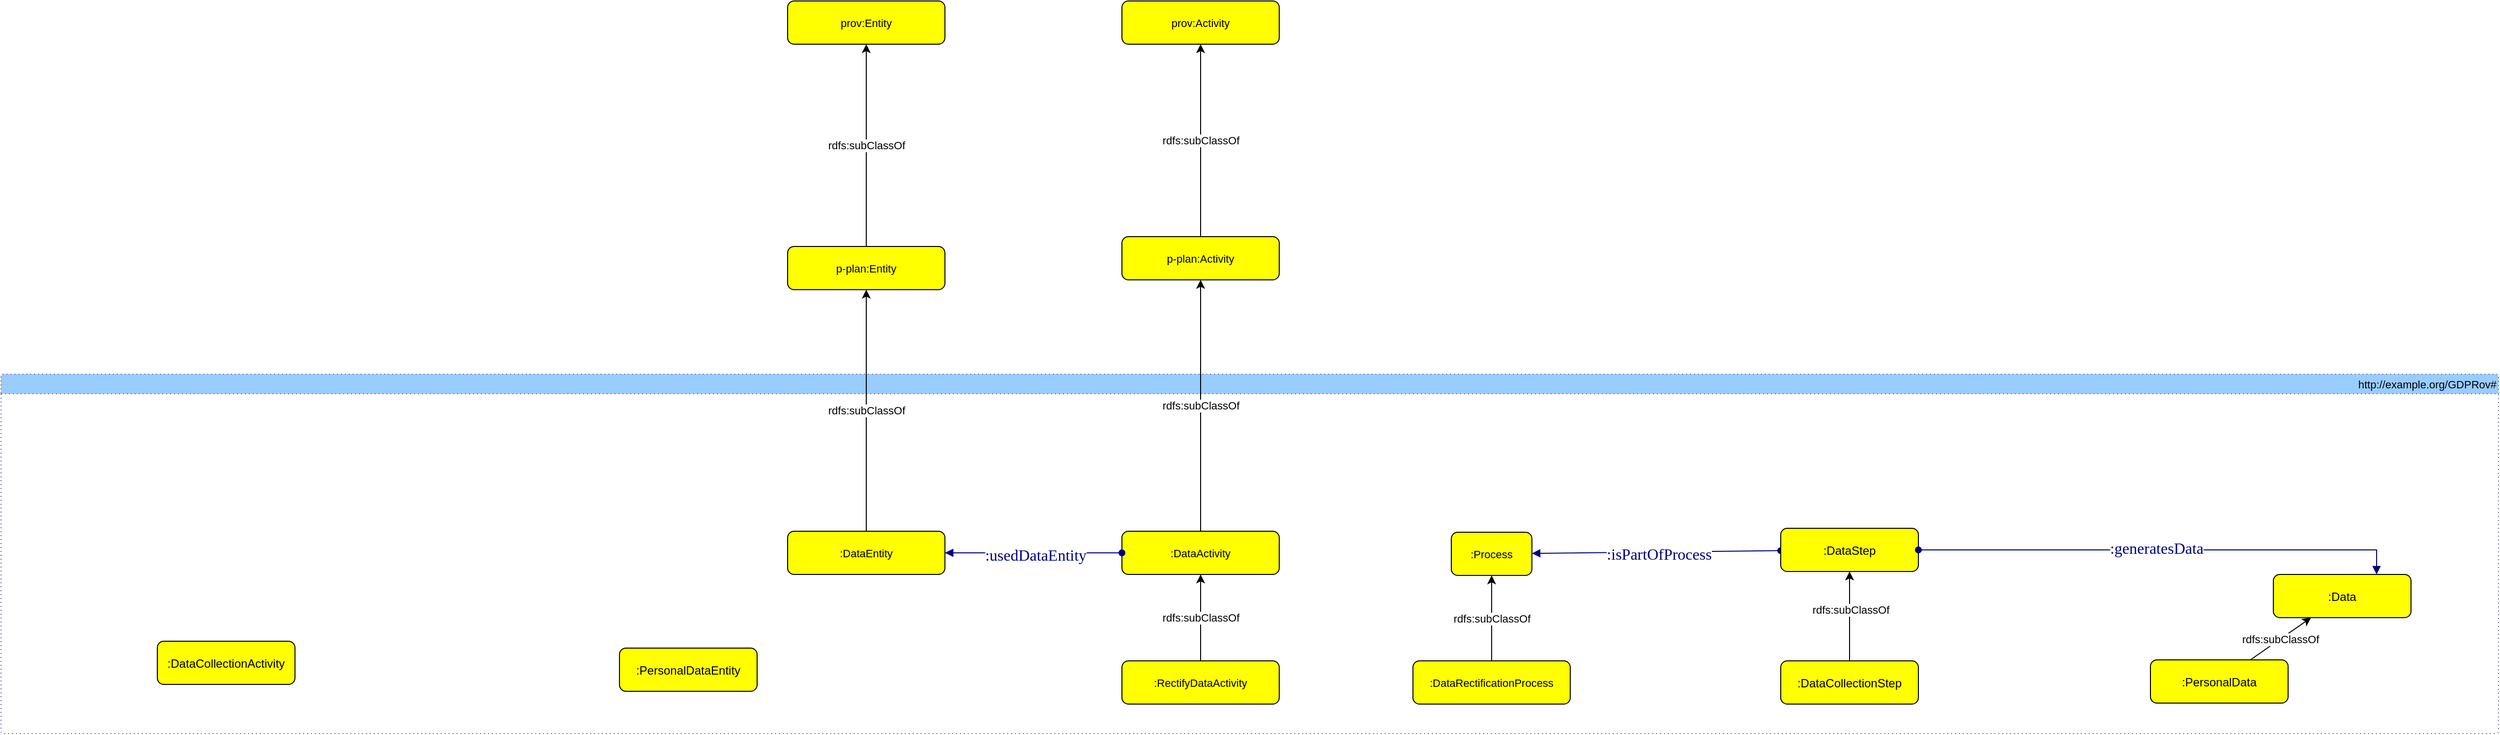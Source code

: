 <mxfile version="24.7.8" pages="12">
  <diagram id="z88DRDZTTWY7FDHVBRgI" name=".tmp">
    <mxGraphModel dx="7398" dy="2442" grid="1" gridSize="10" guides="1" tooltips="1" connect="1" arrows="1" fold="1" page="1" pageScale="1" pageWidth="850" pageHeight="1100" math="0" shadow="0">
      <root>
        <mxCell id="0" />
        <mxCell id="1" parent="0" />
        <mxCell id="eIRxWp9gxFkKj2wwl824-1" value="http://example.org/GDPRov#" style="graphMlID=n2;shape=swimlane;startSize=20;rounded=1;arcSize=5;strokeColor=#666699;strokeWidth=1.0;dashed=1;dashPattern=1 3;align=right;fillColor=#99ccff;gradientColor=none;fontFamily=Helvetica;fontSize=11;fontColor=default;" parent="1" vertex="1">
          <mxGeometry x="-5050" y="-40" width="2540" height="366" as="geometry">
            <mxRectangle x="-4190" y="1770" width="169" height="25" as="alternateBounds" />
          </mxGeometry>
        </mxCell>
        <mxCell id="eIRxWp9gxFkKj2wwl824-2" value=":Process" style="graphMlID=n4;shape=rect;rounded=1;arcsize=30;fillColor=#ffff00;strokeColor=#000000;strokeWidth=1.0;fontFamily=Helvetica;fontSize=11;fontColor=default;" parent="eIRxWp9gxFkKj2wwl824-1" vertex="1">
          <mxGeometry x="1474.99" y="161" width="81.968" height="44" as="geometry" />
        </mxCell>
        <mxCell id="eIRxWp9gxFkKj2wwl824-5" value="" style="graphMlID=e0;rounded=0;endArrow=block;strokeColor=#000080;strokeWidth=1.0;startArrow=oval;startFill=1;endFill=1;" parent="eIRxWp9gxFkKj2wwl824-1" source="eIRxWp9gxFkKj2wwl824-17" target="eIRxWp9gxFkKj2wwl824-2" edge="1">
          <mxGeometry relative="1" as="geometry">
            <mxPoint x="1149" y="143" as="sourcePoint" />
            <mxPoint x="1149" y="211" as="targetPoint" />
          </mxGeometry>
        </mxCell>
        <mxCell id="eIRxWp9gxFkKj2wwl824-6" value="&lt;font style=&quot;font-size: 16px;&quot; face=&quot;dialog&quot; color=&quot;#000080&quot;&gt;:isPartOfProcess&lt;/font&gt;" style="text;html=1;align=center;verticalAlign=middle;resizable=0;points=[];labelBackgroundColor=#ffffff;" parent="eIRxWp9gxFkKj2wwl824-5" vertex="1" connectable="0">
          <mxGeometry x="-0.017" y="2" relative="1" as="geometry">
            <mxPoint as="offset" />
          </mxGeometry>
        </mxCell>
        <mxCell id="eIRxWp9gxFkKj2wwl824-7" value=":PersonalDataEntity" style="graphMlID=n4;shape=rect;rounded=1;arcsize=30;fillColor=#ffff00;strokeColor=#000000;strokeWidth=1.0;fontColor=#000000;" parent="eIRxWp9gxFkKj2wwl824-1" vertex="1">
          <mxGeometry x="629" y="279" width="140" height="44" as="geometry" />
        </mxCell>
        <mxCell id="eIRxWp9gxFkKj2wwl824-8" value=":DataCollectionActivity" style="graphMlID=n4;shape=rect;rounded=1;arcsize=30;fillColor=#ffff00;strokeColor=#000000;strokeWidth=1.0;fontColor=#000000;flipV=1;" parent="eIRxWp9gxFkKj2wwl824-1" vertex="1">
          <mxGeometry x="159" y="272" width="140" height="44" as="geometry" />
        </mxCell>
        <mxCell id="eIRxWp9gxFkKj2wwl824-9" value="&lt;span style=&quot;color: rgb(0, 0, 0); font-family: Helvetica; font-size: 11px; font-style: normal; font-variant-ligatures: normal; font-variant-caps: normal; font-weight: 400; letter-spacing: normal; orphans: 2; text-align: center; text-indent: 0px; text-transform: none; widows: 2; word-spacing: 0px; -webkit-text-stroke-width: 0px; background-color: rgb(255, 255, 255); text-decoration-thickness: initial; text-decoration-style: initial; text-decoration-color: initial; float: none; display: inline !important;&quot;&gt;rdfs:subClassOf&lt;/span&gt;" style="edgeStyle=orthogonalEdgeStyle;rounded=0;orthogonalLoop=1;jettySize=auto;html=1;" parent="eIRxWp9gxFkKj2wwl824-1" source="eIRxWp9gxFkKj2wwl824-10" target="eIRxWp9gxFkKj2wwl824-2" edge="1">
          <mxGeometry relative="1" as="geometry" />
        </mxCell>
        <mxCell id="eIRxWp9gxFkKj2wwl824-10" value=":DataRectificationProcess" style="graphMlID=n4;shape=rect;rounded=1;arcsize=30;fillColor=#ffff00;strokeColor=#000000;strokeWidth=1.0;fontFamily=Helvetica;fontSize=11;fontColor=default;" parent="eIRxWp9gxFkKj2wwl824-1" vertex="1">
          <mxGeometry x="1435.97" y="292" width="160" height="44" as="geometry" />
        </mxCell>
        <mxCell id="eIRxWp9gxFkKj2wwl824-11" value="rdfs:subClassOf" style="edgeStyle=orthogonalEdgeStyle;rounded=0;orthogonalLoop=1;jettySize=auto;html=1;" parent="eIRxWp9gxFkKj2wwl824-1" source="eIRxWp9gxFkKj2wwl824-12" target="eIRxWp9gxFkKj2wwl824-13" edge="1">
          <mxGeometry relative="1" as="geometry" />
        </mxCell>
        <mxCell id="eIRxWp9gxFkKj2wwl824-12" value=":RectifyDataActivity" style="graphMlID=n4;shape=rect;rounded=1;arcsize=30;fillColor=#ffff00;strokeColor=#000000;strokeWidth=1.0;fontFamily=Helvetica;fontSize=11;fontColor=default;" parent="eIRxWp9gxFkKj2wwl824-1" vertex="1">
          <mxGeometry x="1140" y="292" width="160" height="44" as="geometry" />
        </mxCell>
        <mxCell id="eIRxWp9gxFkKj2wwl824-13" value=":DataActivity" style="graphMlID=n4;shape=rect;rounded=1;arcsize=30;fillColor=#ffff00;strokeColor=#000000;strokeWidth=1.0;fontFamily=Helvetica;fontSize=11;fontColor=default;" parent="eIRxWp9gxFkKj2wwl824-1" vertex="1">
          <mxGeometry x="1140" y="160" width="160" height="44" as="geometry" />
        </mxCell>
        <mxCell id="eIRxWp9gxFkKj2wwl824-14" value=":DataEntity" style="graphMlID=n4;shape=rect;rounded=1;arcsize=30;fillColor=#ffff00;strokeColor=#000000;strokeWidth=1.0;fontFamily=Helvetica;fontSize=11;fontColor=default;" parent="eIRxWp9gxFkKj2wwl824-1" vertex="1">
          <mxGeometry x="800" y="160" width="160" height="44" as="geometry" />
        </mxCell>
        <mxCell id="eIRxWp9gxFkKj2wwl824-15" value="" style="graphMlID=e0;rounded=0;endArrow=block;strokeColor=#000080;strokeWidth=1.0;startArrow=oval;startFill=1;endFill=1;" parent="eIRxWp9gxFkKj2wwl824-1" source="eIRxWp9gxFkKj2wwl824-13" target="eIRxWp9gxFkKj2wwl824-14" edge="1">
          <mxGeometry relative="1" as="geometry">
            <mxPoint x="1168.03" y="119" as="sourcePoint" />
            <mxPoint x="940.03" y="72" as="targetPoint" />
          </mxGeometry>
        </mxCell>
        <mxCell id="eIRxWp9gxFkKj2wwl824-16" value="&lt;font style=&quot;font-size: 16px;&quot; face=&quot;dialog&quot; color=&quot;#000080&quot;&gt;:usedDataEntity&lt;/font&gt;" style="text;html=1;align=center;verticalAlign=middle;resizable=0;points=[];labelBackgroundColor=#ffffff;" parent="eIRxWp9gxFkKj2wwl824-15" vertex="1" connectable="0">
          <mxGeometry x="-0.017" y="2" relative="1" as="geometry">
            <mxPoint as="offset" />
          </mxGeometry>
        </mxCell>
        <mxCell id="eIRxWp9gxFkKj2wwl824-17" value=":DataStep" style="graphMlID=n4;shape=rect;rounded=1;arcsize=30;fillColor=#ffff00;strokeColor=#000000;strokeWidth=1.0;fontColor=#000000;flipV=1;" parent="eIRxWp9gxFkKj2wwl824-1" vertex="1">
          <mxGeometry x="1810" y="157" width="140" height="44" as="geometry" />
        </mxCell>
        <mxCell id="eIRxWp9gxFkKj2wwl824-18" value=":DataCollectionStep" style="graphMlID=n4;shape=rect;rounded=1;arcsize=30;fillColor=#ffff00;strokeColor=#000000;strokeWidth=1.0;fontColor=#000000;flipV=1;" parent="eIRxWp9gxFkKj2wwl824-1" vertex="1">
          <mxGeometry x="1810" y="292" width="140" height="44" as="geometry" />
        </mxCell>
        <mxCell id="eIRxWp9gxFkKj2wwl824-19" style="rounded=0;orthogonalLoop=1;jettySize=auto;html=1;" parent="eIRxWp9gxFkKj2wwl824-1" source="eIRxWp9gxFkKj2wwl824-18" target="eIRxWp9gxFkKj2wwl824-17" edge="1">
          <mxGeometry relative="1" as="geometry" />
        </mxCell>
        <mxCell id="eIRxWp9gxFkKj2wwl824-20" value="rdfs:subClassOf" style="edgeLabel;html=1;align=center;verticalAlign=middle;resizable=0;points=[];" parent="eIRxWp9gxFkKj2wwl824-19" vertex="1" connectable="0">
          <mxGeometry x="0.159" y="-1" relative="1" as="geometry">
            <mxPoint as="offset" />
          </mxGeometry>
        </mxCell>
        <mxCell id="eIRxWp9gxFkKj2wwl824-21" value="rdfs:subClassOf" style="edgeStyle=orthogonalEdgeStyle;rounded=0;orthogonalLoop=1;jettySize=auto;html=1;" parent="1" source="eIRxWp9gxFkKj2wwl824-22" target="eIRxWp9gxFkKj2wwl824-32" edge="1">
          <mxGeometry relative="1" as="geometry" />
        </mxCell>
        <mxCell id="eIRxWp9gxFkKj2wwl824-22" value="p-plan:Activity" style="graphMlID=n4;shape=rect;rounded=1;arcsize=30;fillColor=#ffff00;strokeColor=#000000;strokeWidth=1.0;fontFamily=Helvetica;fontSize=11;fontColor=default;" parent="1" vertex="1">
          <mxGeometry x="-3910" y="-180" width="160" height="44" as="geometry" />
        </mxCell>
        <mxCell id="eIRxWp9gxFkKj2wwl824-23" value=":Data" style="graphMlID=n4;shape=rect;rounded=1;arcsize=30;fillColor=#ffff00;strokeColor=#000000;strokeWidth=1.0;fontColor=#000000;flipV=1;" parent="1" vertex="1">
          <mxGeometry x="-2739" y="164" width="140" height="44" as="geometry" />
        </mxCell>
        <mxCell id="eIRxWp9gxFkKj2wwl824-24" value=":PersonalData" style="graphMlID=n4;shape=rect;rounded=1;arcsize=30;fillColor=#ffff00;strokeColor=#000000;strokeWidth=1.0;fontColor=#000000;" parent="1" vertex="1">
          <mxGeometry x="-2864" y="251" width="140" height="44" as="geometry" />
        </mxCell>
        <mxCell id="eIRxWp9gxFkKj2wwl824-25" value="rdfs:subClassOf" style="rounded=0;orthogonalLoop=1;jettySize=auto;html=1;" parent="1" source="eIRxWp9gxFkKj2wwl824-24" target="eIRxWp9gxFkKj2wwl824-23" edge="1">
          <mxGeometry relative="1" as="geometry" />
        </mxCell>
        <mxCell id="eIRxWp9gxFkKj2wwl824-26" value="" style="graphMlID=e0;rounded=0;endArrow=block;strokeColor=#000080;strokeWidth=1.0;startArrow=oval;startFill=1;endFill=1;edgeStyle=orthogonalEdgeStyle;entryX=0.75;entryY=0;entryDx=0;entryDy=0;" parent="1" source="eIRxWp9gxFkKj2wwl824-17" target="eIRxWp9gxFkKj2wwl824-23" edge="1">
          <mxGeometry relative="1" as="geometry">
            <mxPoint x="-3173.47" y="51" as="sourcePoint" />
            <mxPoint x="-3738.47" y="113" as="targetPoint" />
          </mxGeometry>
        </mxCell>
        <mxCell id="eIRxWp9gxFkKj2wwl824-27" value="&lt;font style=&quot;font-size: 16px;&quot; face=&quot;dialog&quot; color=&quot;#000080&quot;&gt;:generatesData&lt;/font&gt;" style="text;html=1;align=center;verticalAlign=middle;resizable=0;points=[];labelBackgroundColor=#ffffff;" parent="eIRxWp9gxFkKj2wwl824-26" vertex="1" connectable="0">
          <mxGeometry x="-0.017" y="2" relative="1" as="geometry">
            <mxPoint as="offset" />
          </mxGeometry>
        </mxCell>
        <mxCell id="eIRxWp9gxFkKj2wwl824-28" value="rdfs:subClassOf" style="edgeStyle=orthogonalEdgeStyle;rounded=0;orthogonalLoop=1;jettySize=auto;html=1;" parent="1" source="eIRxWp9gxFkKj2wwl824-29" target="eIRxWp9gxFkKj2wwl824-33" edge="1">
          <mxGeometry relative="1" as="geometry" />
        </mxCell>
        <mxCell id="eIRxWp9gxFkKj2wwl824-29" value="p-plan:Entity" style="graphMlID=n4;shape=rect;rounded=1;arcsize=30;fillColor=#ffff00;strokeColor=#000000;strokeWidth=1.0;fontFamily=Helvetica;fontSize=11;fontColor=default;" parent="1" vertex="1">
          <mxGeometry x="-4250" y="-170" width="160" height="44" as="geometry" />
        </mxCell>
        <mxCell id="eIRxWp9gxFkKj2wwl824-30" value="rdfs:subClassOf" style="edgeStyle=orthogonalEdgeStyle;rounded=0;orthogonalLoop=1;jettySize=auto;html=1;" parent="1" source="eIRxWp9gxFkKj2wwl824-14" target="eIRxWp9gxFkKj2wwl824-29" edge="1">
          <mxGeometry relative="1" as="geometry" />
        </mxCell>
        <mxCell id="eIRxWp9gxFkKj2wwl824-31" value="rdfs:subClassOf" style="edgeStyle=orthogonalEdgeStyle;rounded=0;orthogonalLoop=1;jettySize=auto;html=1;" parent="1" source="eIRxWp9gxFkKj2wwl824-13" target="eIRxWp9gxFkKj2wwl824-22" edge="1">
          <mxGeometry relative="1" as="geometry" />
        </mxCell>
        <mxCell id="eIRxWp9gxFkKj2wwl824-32" value="prov:Activity" style="graphMlID=n4;shape=rect;rounded=1;arcsize=30;fillColor=#ffff00;strokeColor=#000000;strokeWidth=1.0;fontFamily=Helvetica;fontSize=11;fontColor=default;" parent="1" vertex="1">
          <mxGeometry x="-3910" y="-420" width="160" height="44" as="geometry" />
        </mxCell>
        <mxCell id="eIRxWp9gxFkKj2wwl824-33" value="prov:Entity" style="graphMlID=n4;shape=rect;rounded=1;arcsize=30;fillColor=#ffff00;strokeColor=#000000;strokeWidth=1.0;fontFamily=Helvetica;fontSize=11;fontColor=default;" parent="1" vertex="1">
          <mxGeometry x="-4250" y="-420" width="160" height="44" as="geometry" />
        </mxCell>
      </root>
    </mxGraphModel>
  </diagram>
  <diagram id="fTwFMb-tHkkPDTnBqn40" name="GDPRov (core)">
    <mxGraphModel dx="2615" dy="1605" grid="1" gridSize="10" guides="1" tooltips="1" connect="1" arrows="1" fold="1" page="1" pageScale="1" pageWidth="850" pageHeight="1100" math="0" shadow="0">
      <root>
        <mxCell id="0" />
        <mxCell id="1" parent="0" />
        <mxCell id="he2Dr7C7DA8nea5uZvY9-1" value="http://example.org/GDPRov#" style="graphMlID=n2;shape=swimlane;startSize=20;rounded=1;arcSize=5;strokeColor=#666699;strokeWidth=1.0;dashed=1;dashPattern=1 3;align=right;fillColor=#99ccff;gradientColor=none;fontFamily=Helvetica;fontSize=11;fontColor=default;" parent="1" vertex="1">
          <mxGeometry x="-1650" y="-230" width="960" height="480" as="geometry">
            <mxRectangle x="-4190" y="1770" width="169" height="25" as="alternateBounds" />
          </mxGeometry>
        </mxCell>
        <mxCell id="he2Dr7C7DA8nea5uZvY9-5" value="" style="graphMlID=e0;rounded=0;endArrow=block;strokeColor=#000080;strokeWidth=1.0;startArrow=oval;startFill=1;endFill=1;" parent="he2Dr7C7DA8nea5uZvY9-1" edge="1">
          <mxGeometry relative="1" as="geometry">
            <mxPoint x="1149" y="143" as="sourcePoint" />
            <mxPoint x="1556.958" y="182.55" as="targetPoint" />
          </mxGeometry>
        </mxCell>
        <mxCell id="he2Dr7C7DA8nea5uZvY9-6" value="&lt;font style=&quot;font-size: 16px;&quot; face=&quot;dialog&quot; color=&quot;#000080&quot;&gt;:isPartOfProcess&lt;/font&gt;" style="text;html=1;align=center;verticalAlign=middle;resizable=0;points=[];labelBackgroundColor=#ffffff;" parent="he2Dr7C7DA8nea5uZvY9-5" vertex="1" connectable="0">
          <mxGeometry x="-0.017" y="2" relative="1" as="geometry">
            <mxPoint as="offset" />
          </mxGeometry>
        </mxCell>
        <mxCell id="he2Dr7C7DA8nea5uZvY9-9" value="&lt;span style=&quot;color: rgb(0, 0, 0); font-family: Helvetica; font-size: 11px; font-style: normal; font-variant-ligatures: normal; font-variant-caps: normal; font-weight: 400; letter-spacing: normal; orphans: 2; text-align: center; text-indent: 0px; text-transform: none; widows: 2; word-spacing: 0px; -webkit-text-stroke-width: 0px; background-color: rgb(255, 255, 255); text-decoration-thickness: initial; text-decoration-style: initial; text-decoration-color: initial; float: none; display: inline !important;&quot;&gt;rdfs:subClassOf&lt;/span&gt;" style="edgeStyle=orthogonalEdgeStyle;rounded=0;orthogonalLoop=1;jettySize=auto;html=1;" parent="he2Dr7C7DA8nea5uZvY9-1" edge="1">
          <mxGeometry relative="1" as="geometry">
            <mxPoint x="1515.97" y="205" as="targetPoint" />
          </mxGeometry>
        </mxCell>
        <mxCell id="he2Dr7C7DA8nea5uZvY9-11" value="rdfs:subClassOf" style="edgeStyle=orthogonalEdgeStyle;rounded=0;orthogonalLoop=1;jettySize=auto;html=1;" parent="he2Dr7C7DA8nea5uZvY9-1" edge="1">
          <mxGeometry relative="1" as="geometry">
            <mxPoint x="1220" y="204" as="targetPoint" />
          </mxGeometry>
        </mxCell>
        <mxCell id="he2Dr7C7DA8nea5uZvY9-15" value="" style="graphMlID=e0;rounded=0;endArrow=block;strokeColor=#000080;strokeWidth=1.0;startArrow=oval;startFill=1;endFill=1;" parent="he2Dr7C7DA8nea5uZvY9-1" edge="1">
          <mxGeometry relative="1" as="geometry">
            <mxPoint x="1168.03" y="119" as="sourcePoint" />
            <mxPoint x="960" y="182" as="targetPoint" />
          </mxGeometry>
        </mxCell>
        <mxCell id="he2Dr7C7DA8nea5uZvY9-16" value="&lt;font style=&quot;font-size: 16px;&quot; face=&quot;dialog&quot; color=&quot;#000080&quot;&gt;:usedDataEntity&lt;/font&gt;" style="text;html=1;align=center;verticalAlign=middle;resizable=0;points=[];labelBackgroundColor=#ffffff;" parent="he2Dr7C7DA8nea5uZvY9-15" vertex="1" connectable="0">
          <mxGeometry x="-0.017" y="2" relative="1" as="geometry">
            <mxPoint as="offset" />
          </mxGeometry>
        </mxCell>
        <mxCell id="he2Dr7C7DA8nea5uZvY9-19" style="rounded=0;orthogonalLoop=1;jettySize=auto;html=1;" parent="he2Dr7C7DA8nea5uZvY9-1" edge="1">
          <mxGeometry relative="1" as="geometry">
            <mxPoint x="1880" y="201.0" as="targetPoint" />
          </mxGeometry>
        </mxCell>
        <mxCell id="he2Dr7C7DA8nea5uZvY9-20" value="rdfs:subClassOf" style="edgeLabel;html=1;align=center;verticalAlign=middle;resizable=0;points=[];" parent="he2Dr7C7DA8nea5uZvY9-19" vertex="1" connectable="0">
          <mxGeometry x="0.159" y="-1" relative="1" as="geometry">
            <mxPoint as="offset" />
          </mxGeometry>
        </mxCell>
        <mxCell id="VZivRsqgw72RIZURdI8z-1" value=":PersonalData" style="graphMlID=n4;shape=rect;rounded=1;arcsize=30;fillColor=#ffff00;strokeColor=#000000;strokeWidth=1.0" parent="he2Dr7C7DA8nea5uZvY9-1" vertex="1">
          <mxGeometry x="510" y="70" width="110" height="44" as="geometry" />
        </mxCell>
        <mxCell id="VZivRsqgw72RIZURdI8z-3" value=":DataStep" style="graphMlID=n4;shape=rect;rounded=1;arcsize=30;fillColor=#ffff00;strokeColor=#000000;strokeWidth=1.0" parent="he2Dr7C7DA8nea5uZvY9-1" vertex="1">
          <mxGeometry x="150" y="70" width="110" height="44" as="geometry" />
        </mxCell>
        <mxCell id="VZivRsqgw72RIZURdI8z-4" value=":DataActivity" style="graphMlID=n4;shape=rect;rounded=1;arcsize=30;fillColor=#ffff00;strokeColor=#000000;strokeWidth=1.0" parent="he2Dr7C7DA8nea5uZvY9-1" vertex="1">
          <mxGeometry x="510" y="200" width="110" height="44" as="geometry" />
        </mxCell>
        <mxCell id="VZivRsqgw72RIZURdI8z-5" value=":PersonalDataEntity" style="graphMlID=n4;shape=rect;rounded=1;arcsize=30;fillColor=#ffff00;strokeColor=#000000;strokeWidth=1.0" parent="he2Dr7C7DA8nea5uZvY9-1" vertex="1">
          <mxGeometry x="810" y="200" width="110" height="44" as="geometry" />
        </mxCell>
        <mxCell id="VZivRsqgw72RIZURdI8z-6" value=":Process" style="graphMlID=n4;shape=rect;rounded=1;arcsize=30;fillColor=#ffff00;strokeColor=#000000;strokeWidth=1.0" parent="he2Dr7C7DA8nea5uZvY9-1" vertex="1">
          <mxGeometry x="40" y="235" width="110" height="44" as="geometry" />
        </mxCell>
        <mxCell id="VZivRsqgw72RIZURdI8z-10" value="" style="graphMlID=e0;rounded=0;endArrow=block;strokeColor=#000080;strokeWidth=1.0;startArrow=oval;startFill=1;endFill=1" parent="he2Dr7C7DA8nea5uZvY9-1" source="VZivRsqgw72RIZURdI8z-3" target="VZivRsqgw72RIZURdI8z-1" edge="1">
          <mxGeometry relative="1" as="geometry">
            <mxPoint x="220" y="220.082" as="sourcePoint" />
            <mxPoint x="371" y="220" as="targetPoint" />
          </mxGeometry>
        </mxCell>
        <mxCell id="VZivRsqgw72RIZURdI8z-11" value="&lt;font face=&quot;dialog&quot; color=&quot;#000080&quot;&gt;&lt;span style=&quot;font-size: 16px; background-color: rgb(248, 249, 250);&quot;&gt;:generatesData&lt;/span&gt;&lt;/font&gt;" style="text;html=1;align=center;verticalAlign=middle;resizable=0;points=[];labelBackgroundColor=#ffffff;" parent="VZivRsqgw72RIZURdI8z-10" vertex="1" connectable="0">
          <mxGeometry x="-0.017" y="2" relative="1" as="geometry">
            <mxPoint as="offset" />
          </mxGeometry>
        </mxCell>
        <mxCell id="VZivRsqgw72RIZURdI8z-12" value="" style="graphMlID=e0;rounded=0;endArrow=block;strokeColor=#000080;strokeWidth=1.0;startArrow=oval;startFill=1;endFill=1" parent="he2Dr7C7DA8nea5uZvY9-1" source="VZivRsqgw72RIZURdI8z-4" target="VZivRsqgw72RIZURdI8z-3" edge="1">
          <mxGeometry relative="1" as="geometry">
            <mxPoint x="280" y="147" as="sourcePoint" />
            <mxPoint x="390" y="117" as="targetPoint" />
          </mxGeometry>
        </mxCell>
        <mxCell id="VZivRsqgw72RIZURdI8z-13" value="&lt;font face=&quot;dialog&quot; color=&quot;#000080&quot;&gt;&lt;span style=&quot;font-size: 16px; background-color: rgb(248, 249, 250);&quot;&gt;p-plan:correpondsToStep&lt;/span&gt;&lt;/font&gt;" style="text;html=1;align=center;verticalAlign=middle;resizable=0;points=[];labelBackgroundColor=#ffffff;" parent="VZivRsqgw72RIZURdI8z-12" vertex="1" connectable="0">
          <mxGeometry x="-0.017" y="2" relative="1" as="geometry">
            <mxPoint as="offset" />
          </mxGeometry>
        </mxCell>
        <mxCell id="VZivRsqgw72RIZURdI8z-15" value="" style="graphMlID=e0;rounded=0;endArrow=block;strokeColor=#000080;strokeWidth=1.0;startArrow=oval;startFill=1;endFill=1" parent="he2Dr7C7DA8nea5uZvY9-1" source="VZivRsqgw72RIZURdI8z-4" target="VZivRsqgw72RIZURdI8z-5" edge="1">
          <mxGeometry relative="1" as="geometry">
            <mxPoint x="640" y="209.5" as="sourcePoint" />
            <mxPoint x="530" y="174.5" as="targetPoint" />
          </mxGeometry>
        </mxCell>
        <mxCell id="VZivRsqgw72RIZURdI8z-16" value="&lt;font face=&quot;dialog&quot; color=&quot;#000080&quot;&gt;&lt;span style=&quot;font-size: 16px; background-color: rgb(248, 249, 250);&quot;&gt;prov:used&lt;/span&gt;&lt;/font&gt;" style="text;html=1;align=center;verticalAlign=middle;resizable=0;points=[];labelBackgroundColor=#ffffff;" parent="VZivRsqgw72RIZURdI8z-15" vertex="1" connectable="0">
          <mxGeometry x="-0.017" y="2" relative="1" as="geometry">
            <mxPoint as="offset" />
          </mxGeometry>
        </mxCell>
        <mxCell id="VZivRsqgw72RIZURdI8z-17" value="" style="graphMlID=e0;rounded=0;endArrow=block;strokeColor=#000080;strokeWidth=1.0;startArrow=oval;startFill=1;endFill=1" parent="he2Dr7C7DA8nea5uZvY9-1" source="VZivRsqgw72RIZURdI8z-5" target="VZivRsqgw72RIZURdI8z-1" edge="1">
          <mxGeometry relative="1" as="geometry">
            <mxPoint x="500" y="95.5" as="sourcePoint" />
            <mxPoint x="610" y="60.5" as="targetPoint" />
          </mxGeometry>
        </mxCell>
        <mxCell id="VZivRsqgw72RIZURdI8z-18" value="&lt;font face=&quot;dialog&quot; color=&quot;#000080&quot;&gt;&lt;span style=&quot;font-size: 16px; background-color: rgb(248, 249, 250);&quot;&gt;p-plan:correspondsToVariable&lt;/span&gt;&lt;/font&gt;" style="text;html=1;align=center;verticalAlign=middle;resizable=0;points=[];labelBackgroundColor=#ffffff;" parent="VZivRsqgw72RIZURdI8z-17" vertex="1" connectable="0">
          <mxGeometry x="-0.017" y="2" relative="1" as="geometry">
            <mxPoint as="offset" />
          </mxGeometry>
        </mxCell>
        <mxCell id="VZivRsqgw72RIZURdI8z-20" value="" style="graphMlID=e0;rounded=0;endArrow=block;strokeColor=#000080;strokeWidth=1.0;startArrow=oval;startFill=1;endFill=1" parent="he2Dr7C7DA8nea5uZvY9-1" source="VZivRsqgw72RIZURdI8z-3" target="VZivRsqgw72RIZURdI8z-6" edge="1">
          <mxGeometry relative="1" as="geometry">
            <mxPoint x="232.08" y="210" as="sourcePoint" />
            <mxPoint x="80.08" y="124" as="targetPoint" />
          </mxGeometry>
        </mxCell>
        <mxCell id="VZivRsqgw72RIZURdI8z-21" value="&lt;font face=&quot;dialog&quot; color=&quot;#000080&quot;&gt;&lt;span style=&quot;font-size: 16px; background-color: rgb(248, 249, 250);&quot;&gt;:isPartOfProcess&lt;/span&gt;&lt;/font&gt;" style="text;html=1;align=center;verticalAlign=middle;resizable=0;points=[];labelBackgroundColor=#ffffff;" parent="VZivRsqgw72RIZURdI8z-20" vertex="1" connectable="0">
          <mxGeometry x="-0.017" y="2" relative="1" as="geometry">
            <mxPoint as="offset" />
          </mxGeometry>
        </mxCell>
        <mxCell id="VZivRsqgw72RIZURdI8z-42" value=":ConsentActivity" style="graphMlID=n4;shape=rect;rounded=1;arcsize=30;fillColor=#ffff00;strokeColor=#000000;strokeWidth=1.0" parent="he2Dr7C7DA8nea5uZvY9-1" vertex="1">
          <mxGeometry x="510" y="270" width="110" height="44" as="geometry" />
        </mxCell>
        <mxCell id="VZivRsqgw72RIZURdI8z-43" value=":ConsentStep" style="graphMlID=n4;shape=rect;rounded=1;arcsize=30;fillColor=#ffff00;strokeColor=#000000;strokeWidth=1.0" parent="he2Dr7C7DA8nea5uZvY9-1" vertex="1">
          <mxGeometry x="150" y="400" width="110" height="44" as="geometry" />
        </mxCell>
        <mxCell id="VZivRsqgw72RIZURdI8z-44" value=":CosentAgreement" style="graphMlID=n4;shape=rect;rounded=1;arcsize=30;fillColor=#ffff00;strokeColor=#000000;strokeWidth=1.0" parent="he2Dr7C7DA8nea5uZvY9-1" vertex="1">
          <mxGeometry x="510" y="400" width="110" height="44" as="geometry" />
        </mxCell>
        <mxCell id="VZivRsqgw72RIZURdI8z-45" value=":GivenConsent" style="graphMlID=n4;shape=rect;rounded=1;arcsize=30;fillColor=#ffff00;strokeColor=#000000;strokeWidth=1.0" parent="he2Dr7C7DA8nea5uZvY9-1" vertex="1">
          <mxGeometry x="810" y="270" width="110" height="44" as="geometry" />
        </mxCell>
        <mxCell id="VZivRsqgw72RIZURdI8z-46" value="" style="graphMlID=e0;rounded=0;endArrow=block;strokeColor=#000080;strokeWidth=1.0;startArrow=oval;startFill=1;endFill=1" parent="he2Dr7C7DA8nea5uZvY9-1" source="VZivRsqgw72RIZURdI8z-42" target="VZivRsqgw72RIZURdI8z-43" edge="1">
          <mxGeometry relative="1" as="geometry">
            <mxPoint x="220" y="420.082" as="sourcePoint" />
            <mxPoint x="371" y="420" as="targetPoint" />
          </mxGeometry>
        </mxCell>
        <mxCell id="VZivRsqgw72RIZURdI8z-47" value="&lt;font face=&quot;dialog&quot; color=&quot;#000080&quot;&gt;&lt;span style=&quot;font-size: 16px; background-color: rgb(248, 249, 250);&quot;&gt;p-plan:correspondToStep&lt;/span&gt;&lt;/font&gt;" style="text;html=1;align=center;verticalAlign=middle;resizable=0;points=[];labelBackgroundColor=#ffffff;" parent="VZivRsqgw72RIZURdI8z-46" vertex="1" connectable="0">
          <mxGeometry x="-0.017" y="2" relative="1" as="geometry">
            <mxPoint as="offset" />
          </mxGeometry>
        </mxCell>
        <mxCell id="VZivRsqgw72RIZURdI8z-48" value="" style="graphMlID=e0;rounded=0;endArrow=block;strokeColor=#000080;strokeWidth=1.0;startArrow=oval;startFill=1;endFill=1" parent="he2Dr7C7DA8nea5uZvY9-1" source="VZivRsqgw72RIZURdI8z-43" target="VZivRsqgw72RIZURdI8z-44" edge="1">
          <mxGeometry relative="1" as="geometry">
            <mxPoint x="280" y="347" as="sourcePoint" />
            <mxPoint x="390" y="317" as="targetPoint" />
          </mxGeometry>
        </mxCell>
        <mxCell id="VZivRsqgw72RIZURdI8z-49" value="&lt;font face=&quot;dialog&quot; color=&quot;#000080&quot;&gt;&lt;span style=&quot;font-size: 16px; background-color: rgb(248, 249, 250);&quot;&gt;:generatesConsentAgreement&lt;/span&gt;&lt;/font&gt;" style="text;html=1;align=center;verticalAlign=middle;resizable=0;points=[];labelBackgroundColor=#ffffff;" parent="VZivRsqgw72RIZURdI8z-48" vertex="1" connectable="0">
          <mxGeometry x="-0.017" y="2" relative="1" as="geometry">
            <mxPoint as="offset" />
          </mxGeometry>
        </mxCell>
        <mxCell id="VZivRsqgw72RIZURdI8z-50" value="" style="graphMlID=e0;rounded=0;endArrow=block;strokeColor=#000080;strokeWidth=1.0;startArrow=oval;startFill=1;endFill=1" parent="he2Dr7C7DA8nea5uZvY9-1" source="VZivRsqgw72RIZURdI8z-45" target="VZivRsqgw72RIZURdI8z-44" edge="1">
          <mxGeometry relative="1" as="geometry">
            <mxPoint x="640" y="409.5" as="sourcePoint" />
            <mxPoint x="530" y="374.5" as="targetPoint" />
          </mxGeometry>
        </mxCell>
        <mxCell id="VZivRsqgw72RIZURdI8z-51" value="&lt;font face=&quot;dialog&quot; color=&quot;#000080&quot;&gt;&lt;span style=&quot;font-size: 16px; background-color: rgb(248, 249, 250);&quot;&gt;p-plan:correpondsToVariable&lt;/span&gt;&lt;/font&gt;" style="text;html=1;align=center;verticalAlign=middle;resizable=0;points=[];labelBackgroundColor=#ffffff;" parent="VZivRsqgw72RIZURdI8z-50" vertex="1" connectable="0">
          <mxGeometry x="-0.017" y="2" relative="1" as="geometry">
            <mxPoint as="offset" />
          </mxGeometry>
        </mxCell>
        <mxCell id="VZivRsqgw72RIZURdI8z-52" value="" style="graphMlID=e0;rounded=0;endArrow=block;strokeColor=#000080;strokeWidth=1.0;startArrow=oval;startFill=1;endFill=1" parent="he2Dr7C7DA8nea5uZvY9-1" source="VZivRsqgw72RIZURdI8z-42" target="VZivRsqgw72RIZURdI8z-45" edge="1">
          <mxGeometry relative="1" as="geometry">
            <mxPoint x="500" y="295.5" as="sourcePoint" />
            <mxPoint x="610" y="260.5" as="targetPoint" />
          </mxGeometry>
        </mxCell>
        <mxCell id="VZivRsqgw72RIZURdI8z-53" value="&lt;font face=&quot;dialog&quot; color=&quot;#000080&quot;&gt;&lt;span style=&quot;font-size: 16px; background-color: rgb(248, 249, 250);&quot;&gt;prov:used&lt;/span&gt;&lt;/font&gt;" style="text;html=1;align=center;verticalAlign=middle;resizable=0;points=[];labelBackgroundColor=#ffffff;" parent="VZivRsqgw72RIZURdI8z-52" vertex="1" connectable="0">
          <mxGeometry x="-0.017" y="2" relative="1" as="geometry">
            <mxPoint as="offset" />
          </mxGeometry>
        </mxCell>
        <mxCell id="VZivRsqgw72RIZURdI8z-54" value="" style="graphMlID=e0;rounded=0;endArrow=block;strokeColor=#000080;strokeWidth=1.0;startArrow=oval;startFill=1;endFill=1" parent="he2Dr7C7DA8nea5uZvY9-1" source="VZivRsqgw72RIZURdI8z-43" target="VZivRsqgw72RIZURdI8z-6" edge="1">
          <mxGeometry relative="1" as="geometry">
            <mxPoint x="232.08" y="410" as="sourcePoint" />
            <mxPoint x="112" y="410" as="targetPoint" />
          </mxGeometry>
        </mxCell>
        <mxCell id="VZivRsqgw72RIZURdI8z-55" value="&lt;font face=&quot;dialog&quot; color=&quot;#000080&quot;&gt;&lt;span style=&quot;font-size: 16px; background-color: rgb(248, 249, 250);&quot;&gt;:isPartOfProcess&lt;/span&gt;&lt;/font&gt;" style="text;html=1;align=center;verticalAlign=middle;resizable=0;points=[];labelBackgroundColor=#ffffff;" parent="VZivRsqgw72RIZURdI8z-54" vertex="1" connectable="0">
          <mxGeometry x="-0.017" y="2" relative="1" as="geometry">
            <mxPoint as="offset" />
          </mxGeometry>
        </mxCell>
        <mxCell id="CSE1NPkZTK2mifGXZQfX-1" value="http://purl.org/net/p-plan#" style="graphMlID=n2;shape=swimlane;startSize=20;rounded=1;arcSize=5;strokeColor=#666699;strokeWidth=1.0;dashed=1;dashPattern=1 3;align=right;fillColor=#99ccff;gradientColor=none;fontFamily=Helvetica;fontSize=11;fontColor=default;" parent="1" vertex="1">
          <mxGeometry x="-1650" y="-590" width="960" height="347" as="geometry">
            <mxRectangle x="-3313" y="1382" width="158" height="25" as="alternateBounds" />
          </mxGeometry>
        </mxCell>
        <mxCell id="CSE1NPkZTK2mifGXZQfX-2" value=":Step" style="graphMlID=n4;shape=rect;rounded=1;arcsize=30;fillColor=#ffff00;strokeColor=#000000;strokeWidth=1.0;fontColor=#000000;flipV=1;" parent="CSE1NPkZTK2mifGXZQfX-1" vertex="1">
          <mxGeometry x="20" y="160" width="140" height="44" as="geometry" />
        </mxCell>
        <mxCell id="CSE1NPkZTK2mifGXZQfX-3" value=":Variable" style="graphMlID=n4;shape=rect;rounded=1;arcsize=30;fillColor=#ffff00;strokeColor=#000000;strokeWidth=1.0;fontColor=#000000;flipV=1;" parent="CSE1NPkZTK2mifGXZQfX-1" vertex="1">
          <mxGeometry x="560" y="150" width="140" height="44" as="geometry" />
        </mxCell>
        <mxCell id="CSE1NPkZTK2mifGXZQfX-8" value=":Entity" style="graphMlID=n4;shape=rect;rounded=1;arcsize=30;fillColor=#ffff00;strokeColor=#000000;strokeWidth=1.0;fontColor=#000000;flipV=1;" parent="CSE1NPkZTK2mifGXZQfX-1" vertex="1">
          <mxGeometry x="805" y="220" width="140" height="44" as="geometry" />
        </mxCell>
        <mxCell id="CSE1NPkZTK2mifGXZQfX-13" value=":Plan" style="graphMlID=n4;shape=rect;rounded=1;arcsize=30;fillColor=#ffff00;strokeColor=#000000;strokeWidth=1.0;fontColor=#000000;flipV=1;" parent="CSE1NPkZTK2mifGXZQfX-1" vertex="1">
          <mxGeometry x="220" y="160" width="140" height="44" as="geometry" />
        </mxCell>
        <mxCell id="CSE1NPkZTK2mifGXZQfX-19" value=":Activity" style="graphMlID=n4;shape=rect;rounded=1;arcsize=30;fillColor=#ffff00;strokeColor=#000000;strokeWidth=1.0;fontColor=#000000;flipV=1;" parent="CSE1NPkZTK2mifGXZQfX-1" vertex="1">
          <mxGeometry x="420" y="220" width="140" height="44" as="geometry" />
        </mxCell>
        <mxCell id="CSE1NPkZTK2mifGXZQfX-4" value="http://www.w3.org/ns/prov#" style="graphMlID=n2;shape=swimlane;startSize=20;rounded=1;arcSize=5;strokeColor=#666699;strokeWidth=1.0;dashed=1;dashPattern=1 3;align=right;fillColor=#99ccff;gradientColor=none;fontFamily=Helvetica;fontSize=11;fontColor=default;" parent="1" vertex="1">
          <mxGeometry x="-1650" y="-950" width="960" height="347" as="geometry" />
        </mxCell>
        <mxCell id="CSE1NPkZTK2mifGXZQfX-5" value=":Entity" style="graphMlID=n4;shape=rect;rounded=1;arcsize=30;fillColor=#ffff00;strokeColor=#000000;strokeWidth=1.0;fontColor=#000000;" parent="CSE1NPkZTK2mifGXZQfX-4" vertex="1">
          <mxGeometry x="805" y="153" width="140" height="44" as="geometry" />
        </mxCell>
        <mxCell id="CSE1NPkZTK2mifGXZQfX-6" value=":Plan" style="graphMlID=n4;shape=rect;rounded=1;arcsize=30;fillColor=#ffff00;strokeColor=#000000;strokeWidth=1.0;fontColor=#000000;" parent="CSE1NPkZTK2mifGXZQfX-4" vertex="1">
          <mxGeometry x="220" y="153" width="140" height="44" as="geometry" />
        </mxCell>
        <mxCell id="CSE1NPkZTK2mifGXZQfX-16" value=":Activity" style="graphMlID=n4;shape=rect;rounded=1;arcsize=30;fillColor=#ffff00;strokeColor=#000000;strokeWidth=1.0;fontColor=#000000;" parent="CSE1NPkZTK2mifGXZQfX-4" vertex="1">
          <mxGeometry x="420" y="153" width="140" height="44" as="geometry" />
        </mxCell>
        <mxCell id="CSE1NPkZTK2mifGXZQfX-7" value="rdfs:subClassOf" style="edgeStyle=orthogonalEdgeStyle;rounded=0;orthogonalLoop=1;jettySize=auto;html=1;" parent="1" source="VZivRsqgw72RIZURdI8z-1" target="CSE1NPkZTK2mifGXZQfX-3" edge="1">
          <mxGeometry x="-0.175" relative="1" as="geometry">
            <Array as="points">
              <mxPoint x="-570" y="-138" />
              <mxPoint x="-570" y="-418" />
            </Array>
            <mxPoint as="offset" />
          </mxGeometry>
        </mxCell>
        <mxCell id="CSE1NPkZTK2mifGXZQfX-9" value="rdfs:subClassOf" style="edgeStyle=orthogonalEdgeStyle;rounded=0;orthogonalLoop=1;jettySize=auto;html=1;" parent="1" source="VZivRsqgw72RIZURdI8z-5" target="CSE1NPkZTK2mifGXZQfX-8" edge="1">
          <mxGeometry x="-0.612" relative="1" as="geometry">
            <Array as="points">
              <mxPoint x="-630" y="-8" />
              <mxPoint x="-630" y="-348" />
            </Array>
            <mxPoint as="offset" />
          </mxGeometry>
        </mxCell>
        <mxCell id="CSE1NPkZTK2mifGXZQfX-12" value="rdfs:subClassOf" style="edgeStyle=orthogonalEdgeStyle;rounded=0;orthogonalLoop=1;jettySize=auto;html=1;" parent="1" source="VZivRsqgw72RIZURdI8z-45" target="CSE1NPkZTK2mifGXZQfX-8" edge="1">
          <mxGeometry x="-0.417" relative="1" as="geometry">
            <Array as="points">
              <mxPoint x="-630" y="60" />
              <mxPoint x="-630" y="-348" />
            </Array>
            <mxPoint as="offset" />
          </mxGeometry>
        </mxCell>
        <mxCell id="CSE1NPkZTK2mifGXZQfX-14" value="rdfs:subClassOf" style="edgeStyle=orthogonalEdgeStyle;rounded=0;orthogonalLoop=1;jettySize=auto;html=1;" parent="1" source="VZivRsqgw72RIZURdI8z-6" target="CSE1NPkZTK2mifGXZQfX-13" edge="1">
          <mxGeometry x="0.499" relative="1" as="geometry">
            <mxPoint x="-1625" y="27.048" as="sourcePoint" />
            <mxPoint x="-1635" y="-408" as="targetPoint" />
            <Array as="points">
              <mxPoint x="-1370" y="27" />
            </Array>
            <mxPoint as="offset" />
          </mxGeometry>
        </mxCell>
        <mxCell id="CSE1NPkZTK2mifGXZQfX-17" value="rdfs:subClassOf" style="edgeStyle=orthogonalEdgeStyle;rounded=0;orthogonalLoop=1;jettySize=auto;html=1;" parent="1" source="CSE1NPkZTK2mifGXZQfX-13" target="CSE1NPkZTK2mifGXZQfX-6" edge="1">
          <mxGeometry x="0.272" relative="1" as="geometry">
            <Array as="points">
              <mxPoint x="-1360" y="-720" />
              <mxPoint x="-1360" y="-720" />
            </Array>
            <mxPoint as="offset" />
          </mxGeometry>
        </mxCell>
        <mxCell id="CSE1NPkZTK2mifGXZQfX-18" value="rdfs:subClassOf" style="edgeStyle=orthogonalEdgeStyle;rounded=0;orthogonalLoop=1;jettySize=auto;html=1;" parent="1" source="VZivRsqgw72RIZURdI8z-44" target="CSE1NPkZTK2mifGXZQfX-3" edge="1">
          <mxGeometry x="0.092" relative="1" as="geometry">
            <Array as="points">
              <mxPoint x="-570" y="192" />
              <mxPoint x="-570" y="-418" />
            </Array>
            <mxPoint as="offset" />
          </mxGeometry>
        </mxCell>
        <mxCell id="CSE1NPkZTK2mifGXZQfX-20" value="rdfs:subClassOf" style="edgeStyle=orthogonalEdgeStyle;rounded=0;orthogonalLoop=1;jettySize=auto;html=1;" parent="1" source="VZivRsqgw72RIZURdI8z-4" target="CSE1NPkZTK2mifGXZQfX-19" edge="1">
          <mxGeometry x="0.667" relative="1" as="geometry">
            <Array as="points">
              <mxPoint x="-1160" y="-10" />
            </Array>
            <mxPoint as="offset" />
          </mxGeometry>
        </mxCell>
        <mxCell id="CSE1NPkZTK2mifGXZQfX-21" value="rdfs:subClassOf" style="edgeStyle=orthogonalEdgeStyle;rounded=0;orthogonalLoop=1;jettySize=auto;html=1;" parent="1" source="VZivRsqgw72RIZURdI8z-42" target="CSE1NPkZTK2mifGXZQfX-19" edge="1">
          <mxGeometry x="0.726" relative="1" as="geometry">
            <Array as="points">
              <mxPoint x="-1160" y="62" />
            </Array>
            <mxPoint as="offset" />
          </mxGeometry>
        </mxCell>
        <mxCell id="CSE1NPkZTK2mifGXZQfX-22" value="rdfs:subClassOf" style="edgeStyle=orthogonalEdgeStyle;rounded=0;orthogonalLoop=1;jettySize=auto;html=1;" parent="1" source="CSE1NPkZTK2mifGXZQfX-19" target="CSE1NPkZTK2mifGXZQfX-16" edge="1">
          <mxGeometry relative="1" as="geometry" />
        </mxCell>
        <mxCell id="CSE1NPkZTK2mifGXZQfX-23" value="rdfs:subClassOf" style="edgeStyle=orthogonalEdgeStyle;rounded=0;orthogonalLoop=1;jettySize=auto;html=1;" parent="1" source="CSE1NPkZTK2mifGXZQfX-8" target="CSE1NPkZTK2mifGXZQfX-5" edge="1">
          <mxGeometry relative="1" as="geometry" />
        </mxCell>
        <mxCell id="CSE1NPkZTK2mifGXZQfX-15" value="rdfs:subClassOf" style="edgeStyle=orthogonalEdgeStyle;rounded=0;orthogonalLoop=1;jettySize=auto;html=1;" parent="1" source="VZivRsqgw72RIZURdI8z-43" target="CSE1NPkZTK2mifGXZQfX-2" edge="1">
          <mxGeometry x="0.295" relative="1" as="geometry">
            <mxPoint x="-1455.03" y="192.0" as="sourcePoint" />
            <mxPoint x="-1585.03" y="-408" as="targetPoint" />
            <Array as="points">
              <mxPoint x="-1620" y="192" />
            </Array>
            <mxPoint as="offset" />
          </mxGeometry>
        </mxCell>
        <mxCell id="CSE1NPkZTK2mifGXZQfX-10" value="&lt;span style=&quot;color: rgb(0, 0, 0); font-family: Helvetica; font-size: 11px; font-style: normal; font-variant-ligatures: normal; font-variant-caps: normal; font-weight: 400; letter-spacing: normal; orphans: 2; text-align: center; text-indent: 0px; text-transform: none; widows: 2; word-spacing: 0px; -webkit-text-stroke-width: 0px; background-color: rgb(255, 255, 255); text-decoration-thickness: initial; text-decoration-style: initial; text-decoration-color: initial; float: none; display: inline !important;&quot;&gt;rdfs:subClassOf&lt;/span&gt;" style="edgeStyle=orthogonalEdgeStyle;rounded=0;orthogonalLoop=1;jettySize=auto;html=1;" parent="1" source="VZivRsqgw72RIZURdI8z-3" target="CSE1NPkZTK2mifGXZQfX-2" edge="1">
          <mxGeometry x="-0.337" relative="1" as="geometry">
            <mxPoint x="-1455.03" y="-138.0" as="sourcePoint" />
            <mxPoint x="-1585.03" y="-408" as="targetPoint" />
            <Array as="points">
              <mxPoint x="-1620" y="-138" />
            </Array>
            <mxPoint as="offset" />
          </mxGeometry>
        </mxCell>
        <mxCell id="CSE1NPkZTK2mifGXZQfX-24" value="http://example.org/GDPRov#" style="graphMlID=n2;shape=swimlane;startSize=20;rounded=1;arcSize=5;strokeColor=#666699;strokeWidth=1.0;dashed=1;dashPattern=1 3;align=right;fillColor=#99ccff;gradientColor=none;fontFamily=Helvetica;fontSize=11;fontColor=default;" parent="1" vertex="1">
          <mxGeometry x="-390" y="-950" width="960" height="480" as="geometry">
            <mxRectangle x="-4190" y="1770" width="169" height="25" as="alternateBounds" />
          </mxGeometry>
        </mxCell>
        <mxCell id="CSE1NPkZTK2mifGXZQfX-27" value="&lt;span style=&quot;color: rgb(0, 0, 0); font-family: Helvetica; font-size: 11px; font-style: normal; font-variant-ligatures: normal; font-variant-caps: normal; font-weight: 400; letter-spacing: normal; orphans: 2; text-align: center; text-indent: 0px; text-transform: none; widows: 2; word-spacing: 0px; -webkit-text-stroke-width: 0px; background-color: rgb(255, 255, 255); text-decoration-thickness: initial; text-decoration-style: initial; text-decoration-color: initial; float: none; display: inline !important;&quot;&gt;rdfs:subClassOf&lt;/span&gt;" style="edgeStyle=orthogonalEdgeStyle;rounded=0;orthogonalLoop=1;jettySize=auto;html=1;" parent="CSE1NPkZTK2mifGXZQfX-24" edge="1">
          <mxGeometry relative="1" as="geometry">
            <mxPoint x="1515.97" y="205" as="targetPoint" />
          </mxGeometry>
        </mxCell>
        <mxCell id="CSE1NPkZTK2mifGXZQfX-28" value="rdfs:subClassOf" style="edgeStyle=orthogonalEdgeStyle;rounded=0;orthogonalLoop=1;jettySize=auto;html=1;" parent="CSE1NPkZTK2mifGXZQfX-24" edge="1">
          <mxGeometry relative="1" as="geometry">
            <mxPoint x="1220" y="204" as="targetPoint" />
          </mxGeometry>
        </mxCell>
        <mxCell id="CSE1NPkZTK2mifGXZQfX-31" style="rounded=0;orthogonalLoop=1;jettySize=auto;html=1;" parent="CSE1NPkZTK2mifGXZQfX-24" edge="1">
          <mxGeometry relative="1" as="geometry">
            <mxPoint x="1880" y="201.0" as="targetPoint" />
          </mxGeometry>
        </mxCell>
        <mxCell id="CSE1NPkZTK2mifGXZQfX-32" value="rdfs:subClassOf" style="edgeLabel;html=1;align=center;verticalAlign=middle;resizable=0;points=[];" parent="CSE1NPkZTK2mifGXZQfX-31" vertex="1" connectable="0">
          <mxGeometry x="0.159" y="-1" relative="1" as="geometry">
            <mxPoint as="offset" />
          </mxGeometry>
        </mxCell>
        <mxCell id="CSE1NPkZTK2mifGXZQfX-33" value=":PersonalData&#xa;(p-plan:Variable)" style="graphMlID=n4;shape=rect;rounded=1;arcsize=30;fillColor=#ffff00;strokeColor=#000000;strokeWidth=1.0" parent="CSE1NPkZTK2mifGXZQfX-24" vertex="1">
          <mxGeometry x="510" y="60" width="110" height="54" as="geometry" />
        </mxCell>
        <mxCell id="CSE1NPkZTK2mifGXZQfX-34" value=":DataStep&#xa;(p-plan:Step)" style="graphMlID=n4;shape=rect;rounded=1;arcsize=30;fillColor=#ffff00;strokeColor=#000000;strokeWidth=1.0" parent="CSE1NPkZTK2mifGXZQfX-24" vertex="1">
          <mxGeometry x="150" y="60" width="135" height="54" as="geometry" />
        </mxCell>
        <mxCell id="CSE1NPkZTK2mifGXZQfX-35" value=":DataActivity&#xa;(p-plan:Activity)" style="graphMlID=n4;shape=rect;rounded=1;arcsize=30;fillColor=#ffff00;strokeColor=#000000;strokeWidth=1.0;verticalAlign=middle;align=center;" parent="CSE1NPkZTK2mifGXZQfX-24" vertex="1">
          <mxGeometry x="510" y="190" width="110" height="50" as="geometry" />
        </mxCell>
        <mxCell id="CSE1NPkZTK2mifGXZQfX-36" value=":PersonalDataEntity&#xa;(p-plan:Entity)" style="graphMlID=n4;shape=rect;rounded=1;arcsize=30;fillColor=#ffff00;strokeColor=#000000;strokeWidth=1.0;verticalAlign=middle;" parent="CSE1NPkZTK2mifGXZQfX-24" vertex="1">
          <mxGeometry x="810" y="190" width="110" height="54" as="geometry" />
        </mxCell>
        <mxCell id="CSE1NPkZTK2mifGXZQfX-37" value=":Process&#xa;(p-plan:Plan)" style="graphMlID=n4;shape=rect;rounded=1;arcsize=30;fillColor=#ffff00;strokeColor=#000000;strokeWidth=1.0;verticalAlign=middle;" parent="CSE1NPkZTK2mifGXZQfX-24" vertex="1">
          <mxGeometry x="40" y="230" width="110" height="49" as="geometry" />
        </mxCell>
        <mxCell id="CSE1NPkZTK2mifGXZQfX-40" value="" style="graphMlID=e0;rounded=0;endArrow=block;strokeColor=#000080;strokeWidth=1.0;startArrow=oval;startFill=1;endFill=1" parent="CSE1NPkZTK2mifGXZQfX-24" source="CSE1NPkZTK2mifGXZQfX-35" target="CSE1NPkZTK2mifGXZQfX-34" edge="1">
          <mxGeometry relative="1" as="geometry">
            <mxPoint x="280" y="147" as="sourcePoint" />
            <mxPoint x="390" y="117" as="targetPoint" />
          </mxGeometry>
        </mxCell>
        <mxCell id="CSE1NPkZTK2mifGXZQfX-41" value="&lt;font face=&quot;dialog&quot; color=&quot;#000080&quot;&gt;&lt;span style=&quot;font-size: 16px; background-color: rgb(248, 249, 250);&quot;&gt;p-plan:correpondsToStep&lt;/span&gt;&lt;/font&gt;" style="text;html=1;align=center;verticalAlign=middle;resizable=0;points=[];labelBackgroundColor=#ffffff;" parent="CSE1NPkZTK2mifGXZQfX-40" vertex="1" connectable="0">
          <mxGeometry x="-0.017" y="2" relative="1" as="geometry">
            <mxPoint as="offset" />
          </mxGeometry>
        </mxCell>
        <mxCell id="CSE1NPkZTK2mifGXZQfX-42" value="" style="graphMlID=e0;rounded=0;endArrow=block;strokeColor=#000080;strokeWidth=1.0;startArrow=oval;startFill=1;endFill=1" parent="CSE1NPkZTK2mifGXZQfX-24" source="CSE1NPkZTK2mifGXZQfX-35" target="CSE1NPkZTK2mifGXZQfX-36" edge="1">
          <mxGeometry relative="1" as="geometry">
            <mxPoint x="640" y="209.5" as="sourcePoint" />
            <mxPoint x="530" y="174.5" as="targetPoint" />
          </mxGeometry>
        </mxCell>
        <mxCell id="CSE1NPkZTK2mifGXZQfX-43" value="&lt;font face=&quot;dialog&quot; color=&quot;#000080&quot;&gt;&lt;span style=&quot;font-size: 16px; background-color: rgb(248, 249, 250);&quot;&gt;prov:used&lt;/span&gt;&lt;/font&gt;" style="text;html=1;align=center;verticalAlign=middle;resizable=0;points=[];labelBackgroundColor=#ffffff;" parent="CSE1NPkZTK2mifGXZQfX-42" vertex="1" connectable="0">
          <mxGeometry x="-0.017" y="2" relative="1" as="geometry">
            <mxPoint as="offset" />
          </mxGeometry>
        </mxCell>
        <mxCell id="CSE1NPkZTK2mifGXZQfX-44" value="" style="graphMlID=e0;rounded=0;endArrow=block;strokeColor=#000080;strokeWidth=1.0;startArrow=oval;startFill=1;endFill=1" parent="CSE1NPkZTK2mifGXZQfX-24" source="CSE1NPkZTK2mifGXZQfX-36" target="CSE1NPkZTK2mifGXZQfX-33" edge="1">
          <mxGeometry relative="1" as="geometry">
            <mxPoint x="500" y="95.5" as="sourcePoint" />
            <mxPoint x="610" y="60.5" as="targetPoint" />
          </mxGeometry>
        </mxCell>
        <mxCell id="CSE1NPkZTK2mifGXZQfX-45" value="&lt;font face=&quot;dialog&quot; color=&quot;#000080&quot;&gt;&lt;span style=&quot;font-size: 16px; background-color: rgb(248, 249, 250);&quot;&gt;p-plan:correspondsToVariable&lt;/span&gt;&lt;/font&gt;" style="text;html=1;align=center;verticalAlign=middle;resizable=0;points=[];labelBackgroundColor=#ffffff;" parent="CSE1NPkZTK2mifGXZQfX-44" vertex="1" connectable="0">
          <mxGeometry x="-0.017" y="2" relative="1" as="geometry">
            <mxPoint as="offset" />
          </mxGeometry>
        </mxCell>
        <mxCell id="CSE1NPkZTK2mifGXZQfX-46" value="" style="graphMlID=e0;rounded=0;endArrow=block;strokeColor=#000080;strokeWidth=1.0;startArrow=oval;startFill=1;endFill=1;fontSize=12;" parent="CSE1NPkZTK2mifGXZQfX-24" source="CSE1NPkZTK2mifGXZQfX-34" target="CSE1NPkZTK2mifGXZQfX-37" edge="1">
          <mxGeometry relative="1" as="geometry">
            <mxPoint x="232.08" y="210" as="sourcePoint" />
            <mxPoint x="80.08" y="124" as="targetPoint" />
          </mxGeometry>
        </mxCell>
        <mxCell id="CSE1NPkZTK2mifGXZQfX-47" value="&lt;font color=&quot;#000080&quot;&gt;&lt;span style=&quot;background-color: rgb(248, 249, 250);&quot;&gt;&lt;font face=&quot;Dialog&quot;&gt;&lt;font style=&quot;font-size: 16px;&quot;&gt;:isPartOfProcess&lt;/font&gt;&lt;br&gt;&lt;font style=&quot;font-size: 8px;&quot;&gt;(p-plan:isStepOfPlan)&lt;/font&gt;&lt;/font&gt;&lt;br&gt;&lt;/span&gt;&lt;/font&gt;" style="text;html=1;align=center;verticalAlign=middle;resizable=0;points=[];labelBackgroundColor=#ffffff;" parent="CSE1NPkZTK2mifGXZQfX-46" vertex="1" connectable="0">
          <mxGeometry x="-0.017" y="2" relative="1" as="geometry">
            <mxPoint as="offset" />
          </mxGeometry>
        </mxCell>
        <mxCell id="CSE1NPkZTK2mifGXZQfX-48" value=":ConsentActivity&#xa;(p-plan:Activity)" style="graphMlID=n4;shape=rect;rounded=1;arcsize=30;fillColor=#ffff00;strokeColor=#000000;strokeWidth=1.0;verticalAlign=middle;" parent="CSE1NPkZTK2mifGXZQfX-24" vertex="1">
          <mxGeometry x="510" y="270" width="110" height="50" as="geometry" />
        </mxCell>
        <mxCell id="CSE1NPkZTK2mifGXZQfX-49" value=":ConsentStep&#xa;(p-plan:Step)" style="graphMlID=n4;shape=rect;rounded=1;arcsize=30;fillColor=#ffff00;strokeColor=#000000;strokeWidth=1.0" parent="CSE1NPkZTK2mifGXZQfX-24" vertex="1">
          <mxGeometry x="150" y="390" width="110" height="54" as="geometry" />
        </mxCell>
        <mxCell id="CSE1NPkZTK2mifGXZQfX-50" value=":CosentAgreement&#xa;(p-plan:Variable)" style="graphMlID=n4;shape=rect;rounded=1;arcsize=30;fillColor=#ffff00;strokeColor=#000000;strokeWidth=1.0" parent="CSE1NPkZTK2mifGXZQfX-24" vertex="1">
          <mxGeometry x="510" y="390" width="110" height="54" as="geometry" />
        </mxCell>
        <mxCell id="CSE1NPkZTK2mifGXZQfX-51" value=":GivenConsent&#xa;(p-plan:Entity)" style="graphMlID=n4;shape=rect;rounded=1;arcsize=30;fillColor=#ffff00;strokeColor=#000000;strokeWidth=1.0;verticalAlign=middle;" parent="CSE1NPkZTK2mifGXZQfX-24" vertex="1">
          <mxGeometry x="810" y="270" width="110" height="50" as="geometry" />
        </mxCell>
        <mxCell id="CSE1NPkZTK2mifGXZQfX-52" value="" style="graphMlID=e0;rounded=0;endArrow=block;strokeColor=#000080;strokeWidth=1.0;startArrow=oval;startFill=1;endFill=1" parent="CSE1NPkZTK2mifGXZQfX-24" source="CSE1NPkZTK2mifGXZQfX-48" target="CSE1NPkZTK2mifGXZQfX-49" edge="1">
          <mxGeometry relative="1" as="geometry">
            <mxPoint x="220" y="420.082" as="sourcePoint" />
            <mxPoint x="371" y="420" as="targetPoint" />
          </mxGeometry>
        </mxCell>
        <mxCell id="CSE1NPkZTK2mifGXZQfX-53" value="&lt;font face=&quot;dialog&quot; color=&quot;#000080&quot;&gt;&lt;span style=&quot;font-size: 16px; background-color: rgb(248, 249, 250);&quot;&gt;p-plan:correspondToStep&lt;/span&gt;&lt;/font&gt;" style="text;html=1;align=center;verticalAlign=middle;resizable=0;points=[];labelBackgroundColor=#ffffff;" parent="CSE1NPkZTK2mifGXZQfX-52" vertex="1" connectable="0">
          <mxGeometry x="-0.017" y="2" relative="1" as="geometry">
            <mxPoint as="offset" />
          </mxGeometry>
        </mxCell>
        <mxCell id="CSE1NPkZTK2mifGXZQfX-54" value="" style="graphMlID=e0;rounded=0;endArrow=block;strokeColor=#000080;strokeWidth=1.0;startArrow=oval;startFill=1;endFill=1" parent="CSE1NPkZTK2mifGXZQfX-24" source="CSE1NPkZTK2mifGXZQfX-49" target="CSE1NPkZTK2mifGXZQfX-50" edge="1">
          <mxGeometry relative="1" as="geometry">
            <mxPoint x="280" y="347" as="sourcePoint" />
            <mxPoint x="390" y="317" as="targetPoint" />
          </mxGeometry>
        </mxCell>
        <mxCell id="CSE1NPkZTK2mifGXZQfX-55" value="&lt;font style=&quot;&quot; face=&quot;dialog&quot; color=&quot;#000080&quot;&gt;&lt;span style=&quot;background-color: rgb(248, 249, 250);&quot;&gt;&lt;span style=&quot;font-size: 16px;&quot;&gt;:generatesConsentAgreement&lt;/span&gt;&lt;br&gt;&lt;font style=&quot;font-size: 8px;&quot;&gt;(p-plan:OutputVar)&lt;/font&gt;&lt;br&gt;&lt;/span&gt;&lt;/font&gt;" style="text;html=1;align=center;verticalAlign=middle;resizable=0;points=[];labelBackgroundColor=#ffffff;" parent="CSE1NPkZTK2mifGXZQfX-54" vertex="1" connectable="0">
          <mxGeometry x="-0.017" y="2" relative="1" as="geometry">
            <mxPoint as="offset" />
          </mxGeometry>
        </mxCell>
        <mxCell id="CSE1NPkZTK2mifGXZQfX-56" value="" style="graphMlID=e0;rounded=0;endArrow=block;strokeColor=#000080;strokeWidth=1.0;startArrow=oval;startFill=1;endFill=1" parent="CSE1NPkZTK2mifGXZQfX-24" source="CSE1NPkZTK2mifGXZQfX-51" target="CSE1NPkZTK2mifGXZQfX-50" edge="1">
          <mxGeometry relative="1" as="geometry">
            <mxPoint x="640" y="409.5" as="sourcePoint" />
            <mxPoint x="530" y="374.5" as="targetPoint" />
          </mxGeometry>
        </mxCell>
        <mxCell id="CSE1NPkZTK2mifGXZQfX-57" value="&lt;font face=&quot;dialog&quot; color=&quot;#000080&quot;&gt;&lt;span style=&quot;font-size: 16px; background-color: rgb(248, 249, 250);&quot;&gt;p-plan:correpondsToVariable&lt;/span&gt;&lt;/font&gt;" style="text;html=1;align=center;verticalAlign=middle;resizable=0;points=[];labelBackgroundColor=#ffffff;" parent="CSE1NPkZTK2mifGXZQfX-56" vertex="1" connectable="0">
          <mxGeometry x="-0.017" y="2" relative="1" as="geometry">
            <mxPoint as="offset" />
          </mxGeometry>
        </mxCell>
        <mxCell id="CSE1NPkZTK2mifGXZQfX-58" value="" style="graphMlID=e0;rounded=0;endArrow=block;strokeColor=#000080;strokeWidth=1.0;startArrow=oval;startFill=1;endFill=1" parent="CSE1NPkZTK2mifGXZQfX-24" source="CSE1NPkZTK2mifGXZQfX-48" target="CSE1NPkZTK2mifGXZQfX-51" edge="1">
          <mxGeometry relative="1" as="geometry">
            <mxPoint x="500" y="295.5" as="sourcePoint" />
            <mxPoint x="610" y="260.5" as="targetPoint" />
          </mxGeometry>
        </mxCell>
        <mxCell id="CSE1NPkZTK2mifGXZQfX-59" value="&lt;font face=&quot;dialog&quot; color=&quot;#000080&quot;&gt;&lt;span style=&quot;font-size: 16px; background-color: rgb(248, 249, 250);&quot;&gt;prov:used&lt;/span&gt;&lt;/font&gt;" style="text;html=1;align=center;verticalAlign=middle;resizable=0;points=[];labelBackgroundColor=#ffffff;" parent="CSE1NPkZTK2mifGXZQfX-58" vertex="1" connectable="0">
          <mxGeometry x="-0.017" y="2" relative="1" as="geometry">
            <mxPoint as="offset" />
          </mxGeometry>
        </mxCell>
        <mxCell id="CSE1NPkZTK2mifGXZQfX-60" value="" style="graphMlID=e0;rounded=0;endArrow=block;strokeColor=#000080;strokeWidth=1.0;startArrow=oval;startFill=1;endFill=1" parent="CSE1NPkZTK2mifGXZQfX-24" source="CSE1NPkZTK2mifGXZQfX-49" target="CSE1NPkZTK2mifGXZQfX-37" edge="1">
          <mxGeometry relative="1" as="geometry">
            <mxPoint x="232.08" y="410" as="sourcePoint" />
            <mxPoint x="112" y="410" as="targetPoint" />
          </mxGeometry>
        </mxCell>
        <mxCell id="CSE1NPkZTK2mifGXZQfX-61" value="&lt;font face=&quot;dialog&quot; color=&quot;#000080&quot;&gt;&lt;span style=&quot;background-color: rgb(248, 249, 250);&quot;&gt;&lt;font style=&quot;font-size: 16px;&quot;&gt;:isPartOfProcess&lt;/font&gt;&lt;br&gt;&lt;font style=&quot;font-size: 8px;&quot;&gt;(p-plan:isStepOfPlan)&lt;/font&gt;&lt;br&gt;&lt;/span&gt;&lt;/font&gt;" style="text;html=1;align=center;verticalAlign=middle;resizable=0;points=[];labelBackgroundColor=#ffffff;" parent="CSE1NPkZTK2mifGXZQfX-60" vertex="1" connectable="0">
          <mxGeometry x="-0.017" y="2" relative="1" as="geometry">
            <mxPoint as="offset" />
          </mxGeometry>
        </mxCell>
        <mxCell id="niVCxfjkKHP26WShEYGu-1" value="" style="graphMlID=e0;rounded=0;endArrow=block;strokeColor=#000080;strokeWidth=1.0;startArrow=oval;startFill=1;endFill=1" parent="CSE1NPkZTK2mifGXZQfX-24" source="CSE1NPkZTK2mifGXZQfX-34" target="CSE1NPkZTK2mifGXZQfX-33" edge="1">
          <mxGeometry relative="1" as="geometry">
            <mxPoint x="525" y="153.75" as="sourcePoint" />
            <mxPoint x="300" y="69.75" as="targetPoint" />
          </mxGeometry>
        </mxCell>
        <mxCell id="niVCxfjkKHP26WShEYGu-2" value="&lt;div&gt;&lt;font style=&quot;font-size: 16px;&quot; face=&quot;dialog&quot; color=&quot;#000080&quot;&gt;:generatesData&lt;/font&gt;&lt;/div&gt;&lt;div&gt;&lt;font style=&quot;font-size: 8px;&quot; face=&quot;dialog&quot; color=&quot;#000080&quot;&gt;(p-plan:OutputVar)&lt;/font&gt;&lt;/div&gt;" style="text;html=1;align=center;verticalAlign=middle;resizable=0;points=[];labelBackgroundColor=#ffffff;" parent="niVCxfjkKHP26WShEYGu-1" vertex="1" connectable="0">
          <mxGeometry x="-0.017" y="2" relative="1" as="geometry">
            <mxPoint as="offset" />
          </mxGeometry>
        </mxCell>
        <mxCell id="BDGiNrx8JDLSLRYpIEyV-1" value="&lt;span style=&quot;font-size: 62px;&quot;&gt;Compressed&lt;/span&gt;" style="text;strokeColor=none;fillColor=none;html=1;fontSize=24;fontStyle=1;verticalAlign=middle;align=left;" parent="1" vertex="1">
          <mxGeometry x="-380" y="-1050" width="730" height="48" as="geometry" />
        </mxCell>
        <mxCell id="BDGiNrx8JDLSLRYpIEyV-2" value="&lt;span style=&quot;font-size: 62px;&quot;&gt;Extended&lt;/span&gt;" style="text;strokeColor=none;fillColor=none;html=1;fontSize=24;fontStyle=1;verticalAlign=middle;align=left;" parent="1" vertex="1">
          <mxGeometry x="-1650" y="-1050" width="730" height="48" as="geometry" />
        </mxCell>
      </root>
    </mxGraphModel>
  </diagram>
  <diagram name="GDPRov (v0.7)" id="sS8y3q6ftOFZpFxF-xrs">
    <mxGraphModel dx="3500" dy="2070" grid="1" gridSize="10" guides="1" tooltips="1" connect="1" arrows="1" fold="1" page="1" pageScale="1" pageWidth="850" pageHeight="1100" math="0" shadow="0">
      <root>
        <mxCell id="z_l2VtTYbjZsniG63k6q-0" />
        <mxCell id="z_l2VtTYbjZsniG63k6q-1" parent="z_l2VtTYbjZsniG63k6q-0" />
        <mxCell id="i36xPeku3EXMMkCfiSA7-1" value="https://w3id.org/GDPRov#" style="graphMlID=n2;shape=swimlane;startSize=20;rounded=1;arcSize=5;strokeColor=#666699;strokeWidth=1.0;dashed=1;dashPattern=1 3;align=right;fillColor=#99ccff;gradientColor=none;fontFamily=Helvetica;fontSize=11;fontColor=default;" parent="z_l2VtTYbjZsniG63k6q-1" vertex="1">
          <mxGeometry x="100" y="210" width="3540" height="2730" as="geometry">
            <mxRectangle x="-4190" y="1770" width="169" height="25" as="alternateBounds" />
          </mxGeometry>
        </mxCell>
        <mxCell id="i36xPeku3EXMMkCfiSA7-419" value="rdfs:subClassOf" style="edgeStyle=orthogonalEdgeStyle;rounded=0;orthogonalLoop=1;jettySize=auto;html=1;" parent="i36xPeku3EXMMkCfiSA7-1" source="i36xPeku3EXMMkCfiSA7-379" target="i36xPeku3EXMMkCfiSA7-212" edge="1">
          <mxGeometry x="0.763" relative="1" as="geometry">
            <Array as="points">
              <mxPoint x="910" y="1735" />
              <mxPoint x="1160" y="1735" />
            </Array>
            <mxPoint as="offset" />
          </mxGeometry>
        </mxCell>
        <mxCell id="i36xPeku3EXMMkCfiSA7-2" value="&lt;span style=&quot;color: rgb(0, 0, 0); font-family: Helvetica; font-size: 11px; font-style: normal; font-variant-ligatures: normal; font-variant-caps: normal; font-weight: 400; letter-spacing: normal; orphans: 2; text-align: center; text-indent: 0px; text-transform: none; widows: 2; word-spacing: 0px; -webkit-text-stroke-width: 0px; background-color: rgb(255, 255, 255); text-decoration-thickness: initial; text-decoration-style: initial; text-decoration-color: initial; float: none; display: inline !important;&quot;&gt;rdfs:subClassOf&lt;/span&gt;" style="edgeStyle=orthogonalEdgeStyle;rounded=0;orthogonalLoop=1;jettySize=auto;html=1;" parent="i36xPeku3EXMMkCfiSA7-1" edge="1">
          <mxGeometry relative="1" as="geometry">
            <mxPoint x="1515.97" y="205" as="targetPoint" />
          </mxGeometry>
        </mxCell>
        <mxCell id="i36xPeku3EXMMkCfiSA7-3" value="rdfs:subClassOf" style="edgeStyle=orthogonalEdgeStyle;rounded=0;orthogonalLoop=1;jettySize=auto;html=1;" parent="i36xPeku3EXMMkCfiSA7-1" edge="1">
          <mxGeometry relative="1" as="geometry">
            <mxPoint x="1220" y="204" as="targetPoint" />
          </mxGeometry>
        </mxCell>
        <mxCell id="i36xPeku3EXMMkCfiSA7-4" style="rounded=0;orthogonalLoop=1;jettySize=auto;html=1;" parent="i36xPeku3EXMMkCfiSA7-1" edge="1">
          <mxGeometry relative="1" as="geometry">
            <mxPoint x="1880" y="201.0" as="targetPoint" />
          </mxGeometry>
        </mxCell>
        <mxCell id="i36xPeku3EXMMkCfiSA7-5" value="rdfs:subClassOf" style="edgeLabel;html=1;align=center;verticalAlign=middle;resizable=0;points=[];" parent="i36xPeku3EXMMkCfiSA7-4" vertex="1" connectable="0">
          <mxGeometry x="0.159" y="-1" relative="1" as="geometry">
            <mxPoint as="offset" />
          </mxGeometry>
        </mxCell>
        <mxCell id="i36xPeku3EXMMkCfiSA7-10" value=":Process&#xa;(p-plan:Plan)" style="graphMlID=n4;shape=rect;rounded=1;arcsize=30;fillColor=#ffff00;strokeColor=#000000;strokeWidth=1.0" parent="i36xPeku3EXMMkCfiSA7-1" vertex="1">
          <mxGeometry x="650" y="50" width="110" height="44" as="geometry" />
        </mxCell>
        <mxCell id="i36xPeku3EXMMkCfiSA7-38" value=":AppointProcessor" style="graphMlID=n4;shape=rect;rounded=1;arcsize=30;fillColor=#ffff00;strokeColor=#000000;strokeWidth=1.0;flipH=1;" parent="i36xPeku3EXMMkCfiSA7-1" vertex="1">
          <mxGeometry x="140" y="220" width="135" height="40" as="geometry" />
        </mxCell>
        <mxCell id="i36xPeku3EXMMkCfiSA7-39" value=":ConsentWithdrawalProcess" style="graphMlID=n4;shape=rect;rounded=1;arcsize=30;fillColor=#ffff00;strokeColor=#000000;strokeWidth=1.0;flipH=1;" parent="i36xPeku3EXMMkCfiSA7-1" vertex="1">
          <mxGeometry x="457" y="220" width="173" height="40" as="geometry" />
        </mxCell>
        <mxCell id="i36xPeku3EXMMkCfiSA7-41" value=":DataAccessProcess" style="graphMlID=n4;shape=rect;rounded=1;arcsize=30;fillColor=#ffff00;strokeColor=#000000;strokeWidth=1.0;flipH=1;" parent="i36xPeku3EXMMkCfiSA7-1" vertex="1">
          <mxGeometry x="847" y="220" width="125" height="40" as="geometry" />
        </mxCell>
        <mxCell id="i36xPeku3EXMMkCfiSA7-42" value=":DataArchivalProcess" style="graphMlID=n4;shape=rect;rounded=1;arcsize=30;fillColor=#ffff00;strokeColor=#000000;strokeWidth=1.0;flipH=1;" parent="i36xPeku3EXMMkCfiSA7-1" vertex="1">
          <mxGeometry x="1152" y="220" width="128" height="40" as="geometry" />
        </mxCell>
        <mxCell id="i36xPeku3EXMMkCfiSA7-58" value=":DataErasureProcess" style="graphMlID=n4;shape=rect;rounded=1;arcsize=30;fillColor=#ffff00;strokeColor=#000000;strokeWidth=1.0;flipH=0;" parent="i36xPeku3EXMMkCfiSA7-1" vertex="1">
          <mxGeometry x="140" y="333" width="135" height="40" as="geometry" />
        </mxCell>
        <mxCell id="i36xPeku3EXMMkCfiSA7-59" value=":DataRectificationProcess" style="graphMlID=n4;shape=rect;rounded=1;arcsize=30;fillColor=#ffff00;strokeColor=#000000;strokeWidth=1.0;flipH=0;" parent="i36xPeku3EXMMkCfiSA7-1" vertex="1">
          <mxGeometry x="467" y="333" width="153" height="40" as="geometry" />
        </mxCell>
        <mxCell id="i36xPeku3EXMMkCfiSA7-61" value=":HandleRightofDataPortability" style="graphMlID=n4;shape=rect;rounded=1;arcsize=30;fillColor=#ffff00;strokeColor=#000000;strokeWidth=1.0;flipH=0;" parent="i36xPeku3EXMMkCfiSA7-1" vertex="1">
          <mxGeometry x="819" y="333" width="181" height="40" as="geometry" />
        </mxCell>
        <mxCell id="i36xPeku3EXMMkCfiSA7-62" value=":HandleRightofErasure" style="graphMlID=n4;shape=rect;rounded=1;arcsize=30;fillColor=#ffff00;strokeColor=#000000;strokeWidth=1.0;flipH=0;" parent="i36xPeku3EXMMkCfiSA7-1" vertex="1">
          <mxGeometry x="1137" y="333" width="158" height="40" as="geometry" />
        </mxCell>
        <mxCell id="i36xPeku3EXMMkCfiSA7-63" value=":HandleRightToObjectDirectMarketing" style="graphMlID=n4;shape=rect;rounded=1;arcsize=30;fillColor=#ffff00;strokeColor=#000000;strokeWidth=1.0;flipH=1;" parent="i36xPeku3EXMMkCfiSA7-1" vertex="1">
          <mxGeometry x="90" y="445" width="235" height="40" as="geometry" />
        </mxCell>
        <mxCell id="i36xPeku3EXMMkCfiSA7-64" value=":HandleRightToObjectProcessing" style="graphMlID=n4;shape=rect;rounded=1;arcsize=30;fillColor=#ffff00;strokeColor=#000000;strokeWidth=1.0;flipH=1;" parent="i36xPeku3EXMMkCfiSA7-1" vertex="1">
          <mxGeometry x="447" y="445" width="193" height="40" as="geometry" />
        </mxCell>
        <mxCell id="i36xPeku3EXMMkCfiSA7-66" value=":HandleRightToRectification" style="graphMlID=n4;shape=rect;rounded=1;arcsize=30;fillColor=#ffff00;strokeColor=#000000;strokeWidth=1.0;flipH=1;" parent="i36xPeku3EXMMkCfiSA7-1" vertex="1">
          <mxGeometry x="827" y="445" width="165" height="40" as="geometry" />
        </mxCell>
        <mxCell id="i36xPeku3EXMMkCfiSA7-67" value=":HandleRightToTransparency" style="graphMlID=n4;shape=rect;rounded=1;arcsize=30;fillColor=#ffff00;strokeColor=#000000;strokeWidth=1.0;flipH=1;" parent="i36xPeku3EXMMkCfiSA7-1" vertex="1">
          <mxGeometry x="1120" y="445" width="192" height="40" as="geometry" />
        </mxCell>
        <mxCell id="i36xPeku3EXMMkCfiSA7-68" value=":HandleRightToaccessPersonalData" style="graphMlID=n4;shape=rect;rounded=1;arcsize=30;fillColor=#ffff00;strokeColor=#000000;strokeWidth=1.0;flipH=0;" parent="i36xPeku3EXMMkCfiSA7-1" vertex="1">
          <mxGeometry x="95" y="558" width="225" height="40" as="geometry" />
        </mxCell>
        <mxCell id="i36xPeku3EXMMkCfiSA7-69" value=":HandleRightToBasicInfoAboutProcessing" style="graphMlID=n4;shape=rect;rounded=1;arcsize=30;fillColor=#ffff00;strokeColor=#000000;strokeWidth=1.0;flipH=0;" parent="i36xPeku3EXMMkCfiSA7-1" vertex="1">
          <mxGeometry x="412" y="558" width="263" height="40" as="geometry" />
        </mxCell>
        <mxCell id="i36xPeku3EXMMkCfiSA7-71" value=":HandleRightToNoAutomatedProcessing" style="graphMlID=n4;shape=rect;rounded=1;arcsize=30;fillColor=#ffff00;strokeColor=#000000;strokeWidth=1.0;flipH=0;" parent="i36xPeku3EXMMkCfiSA7-1" vertex="1">
          <mxGeometry x="789" y="558" width="241" height="40" as="geometry" />
        </mxCell>
        <mxCell id="i36xPeku3EXMMkCfiSA7-72" value=":HandleRightToRestrictProcessing" style="graphMlID=n4;shape=rect;rounded=1;arcsize=30;fillColor=#ffff00;strokeColor=#000000;strokeWidth=1.0;flipH=0;" parent="i36xPeku3EXMMkCfiSA7-1" vertex="1">
          <mxGeometry x="1122" y="558" width="188" height="40" as="geometry" />
        </mxCell>
        <mxCell id="i36xPeku3EXMMkCfiSA7-81" value="rdfs:subClassOf" style="edgeStyle=elbowEdgeStyle;rounded=0;orthogonalLoop=1;jettySize=auto;html=1;elbow=vertical;" parent="i36xPeku3EXMMkCfiSA7-1" source="i36xPeku3EXMMkCfiSA7-73" target="i36xPeku3EXMMkCfiSA7-10" edge="1">
          <mxGeometry x="-0.036" relative="1" as="geometry">
            <Array as="points">
              <mxPoint x="445" y="650" />
            </Array>
            <mxPoint x="1" as="offset" />
          </mxGeometry>
        </mxCell>
        <mxCell id="i36xPeku3EXMMkCfiSA7-73" value=":HandleDataBreachProcess" style="graphMlID=n4;shape=rect;rounded=1;arcsize=30;fillColor=#ffff00;strokeColor=#000000;strokeWidth=1.0;flipH=0;" parent="i36xPeku3EXMMkCfiSA7-1" vertex="1">
          <mxGeometry x="125" y="670" width="165" height="40" as="geometry" />
        </mxCell>
        <mxCell id="i36xPeku3EXMMkCfiSA7-74" value=":HandleSAR" style="graphMlID=n4;shape=rect;rounded=1;arcsize=30;fillColor=#ffff00;strokeColor=#000000;strokeWidth=1.0;flipH=0;" parent="i36xPeku3EXMMkCfiSA7-1" vertex="1">
          <mxGeometry x="487" y="670" width="113" height="40" as="geometry" />
        </mxCell>
        <mxCell id="i36xPeku3EXMMkCfiSA7-83" value="rdfs:subClassOf" style="edgeStyle=elbowEdgeStyle;rounded=0;orthogonalLoop=1;jettySize=auto;html=1;elbow=vertical;" parent="i36xPeku3EXMMkCfiSA7-1" source="i36xPeku3EXMMkCfiSA7-75" target="i36xPeku3EXMMkCfiSA7-10" edge="1">
          <mxGeometry x="-0.425" relative="1" as="geometry">
            <Array as="points">
              <mxPoint x="795" y="650" />
            </Array>
            <mxPoint as="offset" />
          </mxGeometry>
        </mxCell>
        <mxCell id="i36xPeku3EXMMkCfiSA7-75" value=":ImpactAssessment" style="graphMlID=n4;shape=rect;rounded=1;arcsize=30;fillColor=#ffff00;strokeColor=#000000;strokeWidth=1.0;flipH=0;" parent="i36xPeku3EXMMkCfiSA7-1" vertex="1">
          <mxGeometry x="842" y="670" width="135" height="40" as="geometry" />
        </mxCell>
        <mxCell id="i36xPeku3EXMMkCfiSA7-76" value=":Marketing" style="graphMlID=n4;shape=rect;rounded=1;arcsize=30;fillColor=#ffff00;strokeColor=#000000;strokeWidth=1.0;flipH=0;" parent="i36xPeku3EXMMkCfiSA7-1" vertex="1">
          <mxGeometry x="1176" y="670" width="80" height="40" as="geometry" />
        </mxCell>
        <mxCell id="i36xPeku3EXMMkCfiSA7-80" value="rdfs:subClassOf" style="edgeStyle=orthogonalEdgeStyle;rounded=0;orthogonalLoop=1;jettySize=auto;html=1;" parent="i36xPeku3EXMMkCfiSA7-1" source="i36xPeku3EXMMkCfiSA7-79" target="i36xPeku3EXMMkCfiSA7-10" edge="1">
          <mxGeometry x="-0.141" relative="1" as="geometry">
            <Array as="points">
              <mxPoint x="207" y="870" />
              <mxPoint x="705" y="870" />
            </Array>
            <mxPoint as="offset" />
          </mxGeometry>
        </mxCell>
        <mxCell id="i36xPeku3EXMMkCfiSA7-79" value=":MonitorCompliance" style="graphMlID=n4;shape=rect;rounded=1;arcsize=30;fillColor=#ffff00;strokeColor=#000000;strokeWidth=1.0" parent="i36xPeku3EXMMkCfiSA7-1" vertex="1">
          <mxGeometry x="125" y="895" width="165" height="40" as="geometry" />
        </mxCell>
        <mxCell id="i36xPeku3EXMMkCfiSA7-82" value="rdfs:subClassOf" style="edgeStyle=elbowEdgeStyle;rounded=0;orthogonalLoop=1;jettySize=auto;html=1;elbow=vertical;exitX=0.5;exitY=0;exitDx=0;exitDy=0;entryX=0.5;entryY=1;entryDx=0;entryDy=0;" parent="i36xPeku3EXMMkCfiSA7-1" source="i36xPeku3EXMMkCfiSA7-74" target="i36xPeku3EXMMkCfiSA7-10" edge="1">
          <mxGeometry x="-0.508" relative="1" as="geometry">
            <mxPoint x="218" y="680" as="sourcePoint" />
            <mxPoint x="715" y="104" as="targetPoint" />
            <Array as="points">
              <mxPoint x="625" y="650" />
            </Array>
            <mxPoint x="1" as="offset" />
          </mxGeometry>
        </mxCell>
        <mxCell id="i36xPeku3EXMMkCfiSA7-84" value="rdfs:subClassOf" style="edgeStyle=elbowEdgeStyle;rounded=0;orthogonalLoop=1;jettySize=auto;html=1;elbow=vertical;" parent="i36xPeku3EXMMkCfiSA7-1" source="i36xPeku3EXMMkCfiSA7-76" target="i36xPeku3EXMMkCfiSA7-10" edge="1">
          <mxGeometry x="-0.023" relative="1" as="geometry">
            <Array as="points">
              <mxPoint x="925" y="650" />
            </Array>
            <mxPoint as="offset" />
          </mxGeometry>
        </mxCell>
        <mxCell id="i36xPeku3EXMMkCfiSA7-85" value="rdfs:subClassOf" style="edgeStyle=elbowEdgeStyle;rounded=0;orthogonalLoop=1;jettySize=auto;html=1;elbow=vertical;" parent="i36xPeku3EXMMkCfiSA7-1" source="i36xPeku3EXMMkCfiSA7-68" target="i36xPeku3EXMMkCfiSA7-10" edge="1">
          <mxGeometry x="0.093" relative="1" as="geometry">
            <mxPoint x="208" y="536" as="sourcePoint" />
            <mxPoint x="705" y="-40" as="targetPoint" />
            <Array as="points">
              <mxPoint x="455" y="530" />
            </Array>
            <mxPoint as="offset" />
          </mxGeometry>
        </mxCell>
        <mxCell id="i36xPeku3EXMMkCfiSA7-86" value="rdfs:subClassOf" style="edgeStyle=elbowEdgeStyle;rounded=0;orthogonalLoop=1;jettySize=auto;html=1;elbow=vertical;exitX=0.5;exitY=0;exitDx=0;exitDy=0;" parent="i36xPeku3EXMMkCfiSA7-1" source="i36xPeku3EXMMkCfiSA7-69" target="i36xPeku3EXMMkCfiSA7-10" edge="1">
          <mxGeometry x="-0.394" relative="1" as="geometry">
            <mxPoint x="544" y="536" as="sourcePoint" />
            <mxPoint x="705" y="-40" as="targetPoint" />
            <Array as="points">
              <mxPoint x="605" y="530" />
            </Array>
            <mxPoint as="offset" />
          </mxGeometry>
        </mxCell>
        <mxCell id="i36xPeku3EXMMkCfiSA7-87" value="rdfs:subClassOf" style="edgeStyle=elbowEdgeStyle;rounded=0;orthogonalLoop=1;jettySize=auto;html=1;elbow=vertical;exitX=0.5;exitY=0;exitDx=0;exitDy=0;" parent="i36xPeku3EXMMkCfiSA7-1" source="i36xPeku3EXMMkCfiSA7-71" target="i36xPeku3EXMMkCfiSA7-10" edge="1">
          <mxGeometry x="-0.304" relative="1" as="geometry">
            <mxPoint x="910" y="536" as="sourcePoint" />
            <mxPoint x="705" y="-40" as="targetPoint" />
            <Array as="points">
              <mxPoint x="815" y="530" />
            </Array>
            <mxPoint as="offset" />
          </mxGeometry>
        </mxCell>
        <mxCell id="i36xPeku3EXMMkCfiSA7-88" value="rdfs:subClassOf" style="edgeStyle=elbowEdgeStyle;rounded=0;orthogonalLoop=1;jettySize=auto;html=1;elbow=vertical;exitX=0.5;exitY=0;exitDx=0;exitDy=0;" parent="i36xPeku3EXMMkCfiSA7-1" source="i36xPeku3EXMMkCfiSA7-72" target="i36xPeku3EXMMkCfiSA7-10" edge="1">
          <mxGeometry x="0.106" relative="1" as="geometry">
            <mxPoint x="1216" y="536" as="sourcePoint" />
            <mxPoint x="705" y="-40" as="targetPoint" />
            <Array as="points">
              <mxPoint x="965" y="530" />
            </Array>
            <mxPoint as="offset" />
          </mxGeometry>
        </mxCell>
        <mxCell id="i36xPeku3EXMMkCfiSA7-89" value="rdfs:subClassOf" style="edgeStyle=elbowEdgeStyle;rounded=0;orthogonalLoop=1;jettySize=auto;html=1;elbow=vertical;" parent="i36xPeku3EXMMkCfiSA7-1" source="i36xPeku3EXMMkCfiSA7-63" target="i36xPeku3EXMMkCfiSA7-10" edge="1">
          <mxGeometry x="0.241" relative="1" as="geometry">
            <mxPoint x="208" y="444" as="sourcePoint" />
            <mxPoint x="705" y="-20" as="targetPoint" />
            <Array as="points">
              <mxPoint x="455" y="416" />
            </Array>
            <mxPoint as="offset" />
          </mxGeometry>
        </mxCell>
        <mxCell id="i36xPeku3EXMMkCfiSA7-90" value="rdfs:subClassOf" style="edgeStyle=elbowEdgeStyle;rounded=0;orthogonalLoop=1;jettySize=auto;html=1;elbow=vertical;exitX=0.5;exitY=0;exitDx=0;exitDy=0;" parent="i36xPeku3EXMMkCfiSA7-1" source="i36xPeku3EXMMkCfiSA7-64" target="i36xPeku3EXMMkCfiSA7-10" edge="1">
          <mxGeometry x="-0.257" relative="1" as="geometry">
            <mxPoint x="544" y="444" as="sourcePoint" />
            <mxPoint x="705" y="-20" as="targetPoint" />
            <Array as="points">
              <mxPoint x="605" y="416" />
            </Array>
            <mxPoint as="offset" />
          </mxGeometry>
        </mxCell>
        <mxCell id="i36xPeku3EXMMkCfiSA7-91" value="rdfs:subClassOf" style="edgeStyle=elbowEdgeStyle;rounded=0;orthogonalLoop=1;jettySize=auto;html=1;elbow=vertical;exitX=0.5;exitY=0;exitDx=0;exitDy=0;" parent="i36xPeku3EXMMkCfiSA7-1" source="i36xPeku3EXMMkCfiSA7-67" target="i36xPeku3EXMMkCfiSA7-10" edge="1">
          <mxGeometry x="0.253" relative="1" as="geometry">
            <mxPoint x="1216" y="444" as="sourcePoint" />
            <mxPoint x="705" y="-20" as="targetPoint" />
            <Array as="points">
              <mxPoint x="965" y="416" />
            </Array>
            <mxPoint as="offset" />
          </mxGeometry>
        </mxCell>
        <mxCell id="i36xPeku3EXMMkCfiSA7-92" value="rdfs:subClassOf" style="edgeStyle=elbowEdgeStyle;rounded=0;orthogonalLoop=1;jettySize=auto;html=1;elbow=vertical;exitX=0.479;exitY=0.008;exitDx=0;exitDy=0;exitPerimeter=0;" parent="i36xPeku3EXMMkCfiSA7-1" source="i36xPeku3EXMMkCfiSA7-66" target="i36xPeku3EXMMkCfiSA7-10" edge="1">
          <mxGeometry x="-0.151" relative="1" as="geometry">
            <mxPoint x="910" y="444" as="sourcePoint" />
            <mxPoint x="705" y="-20" as="targetPoint" />
            <Array as="points">
              <mxPoint x="815" y="416" />
            </Array>
            <mxPoint as="offset" />
          </mxGeometry>
        </mxCell>
        <mxCell id="i36xPeku3EXMMkCfiSA7-95" value="rdfs:subClassOf" style="edgeStyle=elbowEdgeStyle;rounded=0;orthogonalLoop=1;jettySize=auto;html=1;elbow=vertical;" parent="i36xPeku3EXMMkCfiSA7-1" source="i36xPeku3EXMMkCfiSA7-58" target="i36xPeku3EXMMkCfiSA7-10" edge="1">
          <mxGeometry x="0.441" relative="1" as="geometry">
            <mxPoint x="208" y="331" as="sourcePoint" />
            <mxPoint x="705" y="-20" as="targetPoint" />
            <Array as="points">
              <mxPoint x="455" y="302" />
            </Array>
            <mxPoint as="offset" />
          </mxGeometry>
        </mxCell>
        <mxCell id="i36xPeku3EXMMkCfiSA7-96" value="rdfs:subClassOf" style="edgeStyle=elbowEdgeStyle;rounded=0;orthogonalLoop=1;jettySize=auto;html=1;elbow=vertical;exitX=0.5;exitY=0;exitDx=0;exitDy=0;" parent="i36xPeku3EXMMkCfiSA7-1" source="i36xPeku3EXMMkCfiSA7-59" target="i36xPeku3EXMMkCfiSA7-10" edge="1">
          <mxGeometry x="-0.029" relative="1" as="geometry">
            <mxPoint x="544" y="331" as="sourcePoint" />
            <mxPoint x="705" y="-20" as="targetPoint" />
            <Array as="points">
              <mxPoint x="605" y="302" />
            </Array>
            <mxPoint as="offset" />
          </mxGeometry>
        </mxCell>
        <mxCell id="i36xPeku3EXMMkCfiSA7-97" value="rdfs:subClassOf" style="edgeStyle=elbowEdgeStyle;rounded=0;orthogonalLoop=1;jettySize=auto;html=1;elbow=vertical;exitX=0.5;exitY=0;exitDx=0;exitDy=0;" parent="i36xPeku3EXMMkCfiSA7-1" source="i36xPeku3EXMMkCfiSA7-61" target="i36xPeku3EXMMkCfiSA7-10" edge="1">
          <mxGeometry x="0.071" relative="1" as="geometry">
            <mxPoint x="914" y="330" as="sourcePoint" />
            <mxPoint x="705" y="-20" as="targetPoint" />
            <Array as="points">
              <mxPoint x="815" y="302" />
            </Array>
            <mxPoint as="offset" />
          </mxGeometry>
        </mxCell>
        <mxCell id="i36xPeku3EXMMkCfiSA7-98" value="rdfs:subClassOf" style="edgeStyle=elbowEdgeStyle;rounded=0;orthogonalLoop=1;jettySize=auto;html=1;elbow=vertical;" parent="i36xPeku3EXMMkCfiSA7-1" source="i36xPeku3EXMMkCfiSA7-62" target="i36xPeku3EXMMkCfiSA7-10" edge="1">
          <mxGeometry x="0.451" relative="1" as="geometry">
            <mxPoint x="1216" y="331" as="sourcePoint" />
            <mxPoint x="705" y="-20" as="targetPoint" />
            <Array as="points">
              <mxPoint x="965" y="302" />
            </Array>
            <mxPoint as="offset" />
          </mxGeometry>
        </mxCell>
        <mxCell id="i36xPeku3EXMMkCfiSA7-99" value="rdfs:subClassOf" style="edgeStyle=elbowEdgeStyle;rounded=0;orthogonalLoop=1;jettySize=auto;html=1;elbow=vertical;" parent="i36xPeku3EXMMkCfiSA7-1" source="i36xPeku3EXMMkCfiSA7-38" target="i36xPeku3EXMMkCfiSA7-10" edge="1">
          <mxGeometry x="0.692" relative="1" as="geometry">
            <mxPoint x="208" y="221" as="sourcePoint" />
            <mxPoint x="705" y="-130" as="targetPoint" />
            <Array as="points">
              <mxPoint x="455" y="192" />
            </Array>
            <mxPoint as="offset" />
          </mxGeometry>
        </mxCell>
        <mxCell id="i36xPeku3EXMMkCfiSA7-100" value="rdfs:subClassOf" style="edgeStyle=elbowEdgeStyle;rounded=0;orthogonalLoop=1;jettySize=auto;html=1;elbow=vertical;exitX=0.5;exitY=0;exitDx=0;exitDy=0;" parent="i36xPeku3EXMMkCfiSA7-1" source="i36xPeku3EXMMkCfiSA7-39" target="i36xPeku3EXMMkCfiSA7-10" edge="1">
          <mxGeometry x="0.318" relative="1" as="geometry">
            <mxPoint x="544" y="221" as="sourcePoint" />
            <mxPoint x="705" y="-130" as="targetPoint" />
            <Array as="points">
              <mxPoint x="605" y="192" />
            </Array>
            <mxPoint as="offset" />
          </mxGeometry>
        </mxCell>
        <mxCell id="i36xPeku3EXMMkCfiSA7-101" value="rdfs:subClassOf" style="edgeStyle=elbowEdgeStyle;rounded=0;orthogonalLoop=1;jettySize=auto;html=1;elbow=vertical;exitX=0.5;exitY=0;exitDx=0;exitDy=0;" parent="i36xPeku3EXMMkCfiSA7-1" source="i36xPeku3EXMMkCfiSA7-41" target="i36xPeku3EXMMkCfiSA7-10" edge="1">
          <mxGeometry x="0.407" relative="1" as="geometry">
            <mxPoint x="913" y="221" as="sourcePoint" />
            <mxPoint x="705" y="-130" as="targetPoint" />
            <Array as="points">
              <mxPoint x="815" y="192" />
            </Array>
            <mxPoint as="offset" />
          </mxGeometry>
        </mxCell>
        <mxCell id="i36xPeku3EXMMkCfiSA7-102" value="rdfs:subClassOf" style="edgeStyle=elbowEdgeStyle;rounded=0;orthogonalLoop=1;jettySize=auto;html=1;elbow=vertical;exitX=0.5;exitY=0;exitDx=0;exitDy=0;" parent="i36xPeku3EXMMkCfiSA7-1" source="i36xPeku3EXMMkCfiSA7-42" target="i36xPeku3EXMMkCfiSA7-10" edge="1">
          <mxGeometry x="0.699" relative="1" as="geometry">
            <mxPoint x="1216" y="221" as="sourcePoint" />
            <mxPoint x="705" y="-130" as="targetPoint" />
            <Array as="points">
              <mxPoint x="965" y="192" />
            </Array>
            <mxPoint as="offset" />
          </mxGeometry>
        </mxCell>
        <mxCell id="i36xPeku3EXMMkCfiSA7-129" value=":DataStep&#xa;(p-plan:Step)" style="graphMlID=n4;shape=rect;rounded=1;arcsize=30;fillColor=#ffff00;strokeColor=#000000;strokeWidth=1.0" parent="i36xPeku3EXMMkCfiSA7-1" vertex="1">
          <mxGeometry x="2090" y="50" width="110" height="44" as="geometry" />
        </mxCell>
        <mxCell id="i36xPeku3EXMMkCfiSA7-130" value=":CrossBorderDataTransfer" style="graphMlID=n4;shape=rect;rounded=1;arcsize=30;fillColor=#ffff00;strokeColor=#000000;strokeWidth=1.0;flipH=1;" parent="i36xPeku3EXMMkCfiSA7-1" vertex="1">
          <mxGeometry x="1565" y="220" width="165" height="40" as="geometry" />
        </mxCell>
        <mxCell id="i36xPeku3EXMMkCfiSA7-131" value=":DataCollectionStep" style="graphMlID=n4;shape=rect;rounded=1;arcsize=30;fillColor=#ffff00;strokeColor=#000000;strokeWidth=1.0;flipH=1;" parent="i36xPeku3EXMMkCfiSA7-1" vertex="1">
          <mxGeometry x="1917" y="220" width="133" height="40" as="geometry" />
        </mxCell>
        <mxCell id="i36xPeku3EXMMkCfiSA7-132" value=":DataDeletionStep" style="graphMlID=n4;shape=rect;rounded=1;arcsize=30;fillColor=#ffff00;strokeColor=#000000;strokeWidth=1.0;flipH=1;" parent="i36xPeku3EXMMkCfiSA7-1" vertex="1">
          <mxGeometry x="2287" y="220" width="125" height="40" as="geometry" />
        </mxCell>
        <mxCell id="i36xPeku3EXMMkCfiSA7-133" value=":DataSharingStep" style="graphMlID=n4;shape=rect;rounded=1;arcsize=30;fillColor=#ffff00;strokeColor=#000000;strokeWidth=1.0;flipH=1;" parent="i36xPeku3EXMMkCfiSA7-1" vertex="1">
          <mxGeometry x="2592" y="220" width="128" height="40" as="geometry" />
        </mxCell>
        <mxCell id="i36xPeku3EXMMkCfiSA7-134" value=":DataStepwithoutProvenance" style="graphMlID=n4;shape=rect;rounded=1;arcsize=30;fillColor=#ffff00;strokeColor=#000000;strokeWidth=1.0;flipH=0;" parent="i36xPeku3EXMMkCfiSA7-1" vertex="1">
          <mxGeometry x="1555" y="333" width="185" height="40" as="geometry" />
        </mxCell>
        <mxCell id="i36xPeku3EXMMkCfiSA7-135" value=":DataUsageStep" style="graphMlID=n4;shape=rect;rounded=1;arcsize=30;fillColor=#ffff00;strokeColor=#000000;strokeWidth=1.0;flipH=0;" parent="i36xPeku3EXMMkCfiSA7-1" vertex="1">
          <mxGeometry x="1927" y="333" width="113" height="40" as="geometry" />
        </mxCell>
        <mxCell id="i36xPeku3EXMMkCfiSA7-136" value=":DataStorageStep" style="graphMlID=n4;shape=rect;rounded=1;arcsize=30;fillColor=#ffff00;strokeColor=#000000;strokeWidth=1.0;flipH=0;" parent="i36xPeku3EXMMkCfiSA7-1" vertex="1">
          <mxGeometry x="2289" y="333" width="121" height="40" as="geometry" />
        </mxCell>
        <mxCell id="i36xPeku3EXMMkCfiSA7-137" value=":DataTransformationStep" style="graphMlID=n4;shape=rect;rounded=1;arcsize=30;fillColor=#ffff00;strokeColor=#000000;strokeWidth=1.0;flipH=0;" parent="i36xPeku3EXMMkCfiSA7-1" vertex="1">
          <mxGeometry x="2580" y="333" width="152" height="40" as="geometry" />
        </mxCell>
        <mxCell id="i36xPeku3EXMMkCfiSA7-138" value=":DataTransferStep" style="graphMlID=n4;shape=rect;rounded=1;arcsize=30;fillColor=#ffff00;strokeColor=#000000;strokeWidth=1.0;flipH=1;" parent="i36xPeku3EXMMkCfiSA7-1" vertex="1">
          <mxGeometry x="1585" y="558" width="125" height="40" as="geometry" />
        </mxCell>
        <mxCell id="i36xPeku3EXMMkCfiSA7-139" value=":ProvideCopyOfPersonalData" style="graphMlID=n4;shape=rect;rounded=1;arcsize=30;fillColor=#ffff00;strokeColor=#000000;strokeWidth=1.0;flipH=1;" parent="i36xPeku3EXMMkCfiSA7-1" vertex="1">
          <mxGeometry x="1887" y="558" width="193" height="40" as="geometry" />
        </mxCell>
        <mxCell id="i36xPeku3EXMMkCfiSA7-140" value=":RectifyData" style="graphMlID=n4;shape=rect;rounded=1;arcsize=30;fillColor=#ffff00;strokeColor=#000000;strokeWidth=1.0;flipH=1;" parent="i36xPeku3EXMMkCfiSA7-1" vertex="1">
          <mxGeometry x="2299" y="558" width="101" height="40" as="geometry" />
        </mxCell>
        <mxCell id="i36xPeku3EXMMkCfiSA7-142" value="rdfs:subClassOf" style="edgeStyle=elbowEdgeStyle;rounded=0;orthogonalLoop=1;jettySize=auto;html=1;elbow=vertical;" parent="i36xPeku3EXMMkCfiSA7-1" source="i36xPeku3EXMMkCfiSA7-138" target="i36xPeku3EXMMkCfiSA7-129" edge="1">
          <mxGeometry x="0.072" relative="1" as="geometry">
            <mxPoint x="1648" y="444" as="sourcePoint" />
            <mxPoint x="2145" y="-20" as="targetPoint" />
            <Array as="points">
              <mxPoint x="1880" y="540" />
            </Array>
            <mxPoint as="offset" />
          </mxGeometry>
        </mxCell>
        <mxCell id="i36xPeku3EXMMkCfiSA7-143" value="rdfs:subClassOf" style="edgeStyle=elbowEdgeStyle;rounded=0;orthogonalLoop=1;jettySize=auto;html=1;elbow=vertical;exitX=0.5;exitY=0;exitDx=0;exitDy=0;" parent="i36xPeku3EXMMkCfiSA7-1" source="i36xPeku3EXMMkCfiSA7-139" target="i36xPeku3EXMMkCfiSA7-129" edge="1">
          <mxGeometry x="-0.426" relative="1" as="geometry">
            <mxPoint x="1984" y="444" as="sourcePoint" />
            <mxPoint x="2145" y="-20" as="targetPoint" />
            <Array as="points">
              <mxPoint x="2040" y="540" />
            </Array>
            <mxPoint as="offset" />
          </mxGeometry>
        </mxCell>
        <mxCell id="i36xPeku3EXMMkCfiSA7-145" value="rdfs:subClassOf" style="edgeStyle=elbowEdgeStyle;rounded=0;orthogonalLoop=1;jettySize=auto;html=1;elbow=vertical;exitX=0.479;exitY=0.008;exitDx=0;exitDy=0;exitPerimeter=0;" parent="i36xPeku3EXMMkCfiSA7-1" source="i36xPeku3EXMMkCfiSA7-140" target="i36xPeku3EXMMkCfiSA7-129" edge="1">
          <mxGeometry x="-0.33" relative="1" as="geometry">
            <mxPoint x="2350" y="444" as="sourcePoint" />
            <mxPoint x="2145" y="-20" as="targetPoint" />
            <Array as="points">
              <mxPoint x="2220" y="540" />
            </Array>
            <mxPoint as="offset" />
          </mxGeometry>
        </mxCell>
        <mxCell id="i36xPeku3EXMMkCfiSA7-146" value="rdfs:subClassOf" style="edgeStyle=elbowEdgeStyle;rounded=0;orthogonalLoop=1;jettySize=auto;html=1;elbow=vertical;" parent="i36xPeku3EXMMkCfiSA7-1" source="i36xPeku3EXMMkCfiSA7-134" target="i36xPeku3EXMMkCfiSA7-129" edge="1">
          <mxGeometry x="0.441" relative="1" as="geometry">
            <mxPoint x="1648" y="331" as="sourcePoint" />
            <mxPoint x="2145" y="-20" as="targetPoint" />
            <Array as="points">
              <mxPoint x="1895" y="302" />
            </Array>
            <mxPoint as="offset" />
          </mxGeometry>
        </mxCell>
        <mxCell id="i36xPeku3EXMMkCfiSA7-147" value="rdfs:subClassOf" style="edgeStyle=elbowEdgeStyle;rounded=0;orthogonalLoop=1;jettySize=auto;html=1;elbow=vertical;exitX=0.5;exitY=0;exitDx=0;exitDy=0;" parent="i36xPeku3EXMMkCfiSA7-1" source="i36xPeku3EXMMkCfiSA7-135" target="i36xPeku3EXMMkCfiSA7-129" edge="1">
          <mxGeometry x="-0.029" relative="1" as="geometry">
            <mxPoint x="1984" y="331" as="sourcePoint" />
            <mxPoint x="2145" y="-20" as="targetPoint" />
            <Array as="points">
              <mxPoint x="2045" y="302" />
            </Array>
            <mxPoint as="offset" />
          </mxGeometry>
        </mxCell>
        <mxCell id="i36xPeku3EXMMkCfiSA7-148" value="rdfs:subClassOf" style="edgeStyle=elbowEdgeStyle;rounded=0;orthogonalLoop=1;jettySize=auto;html=1;elbow=vertical;exitX=0.5;exitY=0;exitDx=0;exitDy=0;" parent="i36xPeku3EXMMkCfiSA7-1" source="i36xPeku3EXMMkCfiSA7-136" target="i36xPeku3EXMMkCfiSA7-129" edge="1">
          <mxGeometry x="0.071" relative="1" as="geometry">
            <mxPoint x="2354" y="330" as="sourcePoint" />
            <mxPoint x="2145" y="-20" as="targetPoint" />
            <Array as="points">
              <mxPoint x="2255" y="302" />
            </Array>
            <mxPoint as="offset" />
          </mxGeometry>
        </mxCell>
        <mxCell id="i36xPeku3EXMMkCfiSA7-149" value="rdfs:subClassOf" style="edgeStyle=elbowEdgeStyle;rounded=0;orthogonalLoop=1;jettySize=auto;html=1;elbow=vertical;" parent="i36xPeku3EXMMkCfiSA7-1" source="i36xPeku3EXMMkCfiSA7-137" target="i36xPeku3EXMMkCfiSA7-129" edge="1">
          <mxGeometry x="0.451" relative="1" as="geometry">
            <mxPoint x="2656" y="331" as="sourcePoint" />
            <mxPoint x="2145" y="-20" as="targetPoint" />
            <Array as="points">
              <mxPoint x="2405" y="302" />
            </Array>
            <mxPoint as="offset" />
          </mxGeometry>
        </mxCell>
        <mxCell id="i36xPeku3EXMMkCfiSA7-150" value="rdfs:subClassOf" style="edgeStyle=elbowEdgeStyle;rounded=0;orthogonalLoop=1;jettySize=auto;html=1;elbow=vertical;" parent="i36xPeku3EXMMkCfiSA7-1" source="i36xPeku3EXMMkCfiSA7-130" target="i36xPeku3EXMMkCfiSA7-129" edge="1">
          <mxGeometry x="0.692" relative="1" as="geometry">
            <mxPoint x="1648" y="221" as="sourcePoint" />
            <mxPoint x="2145" y="-130" as="targetPoint" />
            <Array as="points">
              <mxPoint x="1895" y="192" />
            </Array>
            <mxPoint as="offset" />
          </mxGeometry>
        </mxCell>
        <mxCell id="i36xPeku3EXMMkCfiSA7-151" value="rdfs:subClassOf" style="edgeStyle=elbowEdgeStyle;rounded=0;orthogonalLoop=1;jettySize=auto;html=1;elbow=vertical;exitX=0.5;exitY=0;exitDx=0;exitDy=0;" parent="i36xPeku3EXMMkCfiSA7-1" source="i36xPeku3EXMMkCfiSA7-131" target="i36xPeku3EXMMkCfiSA7-129" edge="1">
          <mxGeometry x="0.318" relative="1" as="geometry">
            <mxPoint x="1984" y="221" as="sourcePoint" />
            <mxPoint x="2145" y="-130" as="targetPoint" />
            <Array as="points">
              <mxPoint x="2045" y="192" />
            </Array>
            <mxPoint as="offset" />
          </mxGeometry>
        </mxCell>
        <mxCell id="i36xPeku3EXMMkCfiSA7-152" value="rdfs:subClassOf" style="edgeStyle=elbowEdgeStyle;rounded=0;orthogonalLoop=1;jettySize=auto;html=1;elbow=vertical;exitX=0.5;exitY=0;exitDx=0;exitDy=0;" parent="i36xPeku3EXMMkCfiSA7-1" source="i36xPeku3EXMMkCfiSA7-132" target="i36xPeku3EXMMkCfiSA7-129" edge="1">
          <mxGeometry x="0.407" relative="1" as="geometry">
            <mxPoint x="2353" y="221" as="sourcePoint" />
            <mxPoint x="2145" y="-130" as="targetPoint" />
            <Array as="points">
              <mxPoint x="2255" y="192" />
            </Array>
            <mxPoint as="offset" />
          </mxGeometry>
        </mxCell>
        <mxCell id="i36xPeku3EXMMkCfiSA7-153" value="rdfs:subClassOf" style="edgeStyle=elbowEdgeStyle;rounded=0;orthogonalLoop=1;jettySize=auto;html=1;elbow=vertical;exitX=0.5;exitY=0;exitDx=0;exitDy=0;" parent="i36xPeku3EXMMkCfiSA7-1" source="i36xPeku3EXMMkCfiSA7-133" target="i36xPeku3EXMMkCfiSA7-129" edge="1">
          <mxGeometry x="0.699" relative="1" as="geometry">
            <mxPoint x="2656" y="221" as="sourcePoint" />
            <mxPoint x="2145" y="-130" as="targetPoint" />
            <Array as="points">
              <mxPoint x="2405" y="192" />
            </Array>
            <mxPoint as="offset" />
          </mxGeometry>
        </mxCell>
        <mxCell id="i36xPeku3EXMMkCfiSA7-381" value=":AnonymityLevel" style="graphMlID=n4;shape=rect;rounded=1;arcsize=30;fillColor=#ffff00;strokeColor=#000000;strokeWidth=1.0" parent="i36xPeku3EXMMkCfiSA7-1" vertex="1">
          <mxGeometry x="3340" y="105" width="110" height="44" as="geometry" />
        </mxCell>
        <mxCell id="i36xPeku3EXMMkCfiSA7-382" value=":AutomatedStep&#xa;(p-plan:Step)" style="graphMlID=n4;shape=rect;rounded=1;arcsize=30;fillColor=#ffff00;strokeColor=#000000;strokeWidth=1.0" parent="i36xPeku3EXMMkCfiSA7-1" vertex="1">
          <mxGeometry x="3340" y="218" width="110" height="44" as="geometry" />
        </mxCell>
        <mxCell id="i36xPeku3EXMMkCfiSA7-387" value=":ConsentAgreementTemplate&#xa;(p-plan:Variable)" style="graphMlID=n4;shape=rect;rounded=1;arcsize=30;fillColor=#ffff00;strokeColor=#000000;strokeWidth=1.0" parent="i36xPeku3EXMMkCfiSA7-1" vertex="1">
          <mxGeometry x="3310" y="331" width="170" height="44" as="geometry" />
        </mxCell>
        <mxCell id="i36xPeku3EXMMkCfiSA7-398" value="rdfs:subClassOf" style="edgeStyle=orthogonalEdgeStyle;rounded=0;orthogonalLoop=1;jettySize=auto;html=1;" parent="i36xPeku3EXMMkCfiSA7-1" edge="1">
          <mxGeometry relative="1" as="geometry">
            <mxPoint x="2349.5" y="1950" as="targetPoint" />
          </mxGeometry>
        </mxCell>
        <mxCell id="i36xPeku3EXMMkCfiSA7-410" value=":ControllerRepresentative&#xa;(prov:Agent)" style="graphMlID=n4;shape=rect;rounded=1;arcsize=30;fillColor=#ffff00;strokeColor=#000000;strokeWidth=1.0" parent="i36xPeku3EXMMkCfiSA7-1" vertex="1">
          <mxGeometry x="3320" y="443" width="150" height="44" as="geometry" />
        </mxCell>
        <mxCell id="i36xPeku3EXMMkCfiSA7-417" value="rdfs:subClassOf" style="edgeStyle=orthogonalEdgeStyle;rounded=0;orthogonalLoop=1;jettySize=auto;html=1;" parent="i36xPeku3EXMMkCfiSA7-1" source="i36xPeku3EXMMkCfiSA7-416" target="i36xPeku3EXMMkCfiSA7-136" edge="1">
          <mxGeometry relative="1" as="geometry">
            <Array as="points">
              <mxPoint x="2349" y="410" />
              <mxPoint x="2350" y="410" />
            </Array>
          </mxGeometry>
        </mxCell>
        <mxCell id="i36xPeku3EXMMkCfiSA7-416" value=":DataArchivalStep" style="graphMlID=n4;shape=rect;rounded=1;arcsize=30;fillColor=#ffff00;strokeColor=#000000;strokeWidth=1.0;flipH=0;" parent="i36xPeku3EXMMkCfiSA7-1" vertex="1">
          <mxGeometry x="2267" y="446" width="165" height="40" as="geometry" />
        </mxCell>
        <mxCell id="i36xPeku3EXMMkCfiSA7-422" value="rdfs:subClassOf" style="edgeStyle=orthogonalEdgeStyle;rounded=0;orthogonalLoop=1;jettySize=auto;html=1;" parent="i36xPeku3EXMMkCfiSA7-1" source="i36xPeku3EXMMkCfiSA7-421" target="i36xPeku3EXMMkCfiSA7-137" edge="1">
          <mxGeometry relative="1" as="geometry">
            <Array as="points">
              <mxPoint x="2680" y="410" />
              <mxPoint x="2680" y="410" />
            </Array>
          </mxGeometry>
        </mxCell>
        <mxCell id="i36xPeku3EXMMkCfiSA7-423" value="rdfs:subClassOf" style="edgeStyle=orthogonalEdgeStyle;rounded=0;orthogonalLoop=1;jettySize=auto;html=1;exitX=0.5;exitY=0;exitDx=0;exitDy=0;" parent="i36xPeku3EXMMkCfiSA7-1" source="i36xPeku3EXMMkCfiSA7-416" target="i36xPeku3EXMMkCfiSA7-137" edge="1">
          <mxGeometry x="-0.794" relative="1" as="geometry">
            <Array as="points">
              <mxPoint x="2349" y="410" />
              <mxPoint x="2630" y="410" />
            </Array>
            <mxPoint as="offset" />
          </mxGeometry>
        </mxCell>
        <mxCell id="i36xPeku3EXMMkCfiSA7-421" value=":DataAnonymisationStep" style="graphMlID=n4;shape=rect;rounded=1;arcsize=30;fillColor=#ffff00;strokeColor=#000000;strokeWidth=1.0;flipH=0;" parent="i36xPeku3EXMMkCfiSA7-1" vertex="1">
          <mxGeometry x="2573.5" y="446" width="165" height="40" as="geometry" />
        </mxCell>
        <mxCell id="i36xPeku3EXMMkCfiSA7-581" value=":DataBreachRecord&#xa;(p-plan:Variable)" style="graphMlID=n4;shape=rect;rounded=1;arcsize=30;fillColor=#ffff00;strokeColor=#000000;strokeWidth=1.0" parent="i36xPeku3EXMMkCfiSA7-1" vertex="1">
          <mxGeometry x="3330" y="561" width="130" height="44" as="geometry" />
        </mxCell>
        <mxCell id="i36xPeku3EXMMkCfiSA7-599" value="rdfs:subClassOf" style="edgeStyle=orthogonalEdgeStyle;rounded=0;orthogonalLoop=1;jettySize=auto;html=1;" parent="i36xPeku3EXMMkCfiSA7-1" source="i36xPeku3EXMMkCfiSA7-598" target="i36xPeku3EXMMkCfiSA7-137" edge="1">
          <mxGeometry x="0.792" relative="1" as="geometry">
            <Array as="points">
              <mxPoint x="2962" y="410" />
              <mxPoint x="2680" y="410" />
            </Array>
            <mxPoint as="offset" />
          </mxGeometry>
        </mxCell>
        <mxCell id="i36xPeku3EXMMkCfiSA7-598" value=":DataDeanonymisationStep" style="graphMlID=n4;shape=rect;rounded=1;arcsize=30;fillColor=#ffff00;strokeColor=#000000;strokeWidth=1.0;flipH=0;" parent="i36xPeku3EXMMkCfiSA7-1" vertex="1">
          <mxGeometry x="2879.5" y="446" width="165" height="40" as="geometry" />
        </mxCell>
        <mxCell id="i36xPeku3EXMMkCfiSA7-602" value=":DPO&#xa;(prov:Agent)" style="graphMlID=n4;shape=rect;rounded=1;arcsize=30;fillColor=#ffff00;strokeColor=#000000;strokeWidth=1.0" parent="i36xPeku3EXMMkCfiSA7-1" vertex="1">
          <mxGeometry x="3360" y="679" width="70" height="44" as="geometry" />
        </mxCell>
        <mxCell id="i36xPeku3EXMMkCfiSA7-771" value=":DataSubject&#xa;(prov:Agent)" style="graphMlID=n4;shape=rect;rounded=1;arcsize=30;fillColor=#ffff00;strokeColor=#000000;strokeWidth=1.0" parent="i36xPeku3EXMMkCfiSA7-1" vertex="1">
          <mxGeometry x="3310" y="792" width="170" height="44" as="geometry" />
        </mxCell>
        <mxCell id="i36xPeku3EXMMkCfiSA7-781" value="rdfs:subClassOf" style="edgeStyle=orthogonalEdgeStyle;rounded=0;orthogonalLoop=1;jettySize=auto;html=1;" parent="i36xPeku3EXMMkCfiSA7-1" source="i36xPeku3EXMMkCfiSA7-780" target="i36xPeku3EXMMkCfiSA7-76" edge="1">
          <mxGeometry relative="1" as="geometry" />
        </mxCell>
        <mxCell id="i36xPeku3EXMMkCfiSA7-780" value=":DirectMarketing" style="graphMlID=n4;shape=rect;rounded=1;arcsize=30;fillColor=#ffff00;strokeColor=#000000;strokeWidth=1.0;flipH=0;" parent="i36xPeku3EXMMkCfiSA7-1" vertex="1">
          <mxGeometry x="1162" y="782" width="108" height="40" as="geometry" />
        </mxCell>
        <mxCell id="i36xPeku3EXMMkCfiSA7-784" value=":GivenConsentTemplate&#xa;(p-plan:Entity)" style="graphMlID=n4;shape=rect;rounded=1;arcsize=30;fillColor=#ffff00;strokeColor=#000000;strokeWidth=1.0" parent="i36xPeku3EXMMkCfiSA7-1" vertex="1">
          <mxGeometry x="3320" y="905" width="150" height="44" as="geometry" />
        </mxCell>
        <mxCell id="i36xPeku3EXMMkCfiSA7-785" value=":ProcessorRepresentative&#xa;(prov:Agent)" style="graphMlID=n4;shape=rect;rounded=1;arcsize=30;fillColor=#ffff00;strokeColor=#000000;strokeWidth=1.0" parent="i36xPeku3EXMMkCfiSA7-1" vertex="1">
          <mxGeometry x="3310" y="1018" width="170" height="44" as="geometry" />
        </mxCell>
        <mxCell id="i36xPeku3EXMMkCfiSA7-161" value=":ConsentStep&#xa;(p-plan:Step)" style="graphMlID=n4;shape=rect;rounded=1;arcsize=30;fillColor=#ffff00;strokeColor=#000000;strokeWidth=1.0" parent="i36xPeku3EXMMkCfiSA7-1" vertex="1">
          <mxGeometry x="650" y="995" width="110" height="44" as="geometry" />
        </mxCell>
        <mxCell id="i36xPeku3EXMMkCfiSA7-162" value=":ConsentAcquisitionStep" style="graphMlID=n4;shape=rect;rounded=1;arcsize=30;fillColor=#ffff00;strokeColor=#000000;strokeWidth=1.0;flipH=1;" parent="i36xPeku3EXMMkCfiSA7-1" vertex="1">
          <mxGeometry x="125" y="1165" width="165" height="40" as="geometry" />
        </mxCell>
        <mxCell id="i36xPeku3EXMMkCfiSA7-163" value=":ConsentArchivalStep" style="graphMlID=n4;shape=rect;rounded=1;arcsize=30;fillColor=#ffff00;strokeColor=#000000;strokeWidth=1.0;flipH=1;" parent="i36xPeku3EXMMkCfiSA7-1" vertex="1">
          <mxGeometry x="477" y="1165" width="133" height="40" as="geometry" />
        </mxCell>
        <mxCell id="i36xPeku3EXMMkCfiSA7-164" value=":ConsentModificationStep" style="graphMlID=n4;shape=rect;rounded=1;arcsize=30;fillColor=#ffff00;strokeColor=#000000;strokeWidth=1.0;flipH=1;" parent="i36xPeku3EXMMkCfiSA7-1" vertex="1">
          <mxGeometry x="830" y="1165" width="159" height="40" as="geometry" />
        </mxCell>
        <mxCell id="i36xPeku3EXMMkCfiSA7-166" value="rdfs:subClassOf" style="edgeStyle=elbowEdgeStyle;rounded=0;orthogonalLoop=1;jettySize=auto;html=1;elbow=vertical;" parent="i36xPeku3EXMMkCfiSA7-1" source="i36xPeku3EXMMkCfiSA7-162" target="i36xPeku3EXMMkCfiSA7-161" edge="1">
          <mxGeometry x="0.692" relative="1" as="geometry">
            <mxPoint x="208" y="1166" as="sourcePoint" />
            <mxPoint x="705" y="815" as="targetPoint" />
            <Array as="points">
              <mxPoint x="455" y="1137" />
            </Array>
            <mxPoint as="offset" />
          </mxGeometry>
        </mxCell>
        <mxCell id="i36xPeku3EXMMkCfiSA7-167" value="rdfs:subClassOf" style="edgeStyle=elbowEdgeStyle;rounded=0;orthogonalLoop=1;jettySize=auto;html=1;elbow=vertical;exitX=0.5;exitY=0;exitDx=0;exitDy=0;" parent="i36xPeku3EXMMkCfiSA7-1" source="i36xPeku3EXMMkCfiSA7-163" target="i36xPeku3EXMMkCfiSA7-161" edge="1">
          <mxGeometry x="0.318" relative="1" as="geometry">
            <mxPoint x="544" y="1166" as="sourcePoint" />
            <mxPoint x="705" y="815" as="targetPoint" />
            <Array as="points">
              <mxPoint x="605" y="1137" />
            </Array>
            <mxPoint as="offset" />
          </mxGeometry>
        </mxCell>
        <mxCell id="i36xPeku3EXMMkCfiSA7-168" value="rdfs:subClassOf" style="edgeStyle=elbowEdgeStyle;rounded=0;orthogonalLoop=1;jettySize=auto;html=1;elbow=vertical;exitX=0.5;exitY=0;exitDx=0;exitDy=0;" parent="i36xPeku3EXMMkCfiSA7-1" source="i36xPeku3EXMMkCfiSA7-164" target="i36xPeku3EXMMkCfiSA7-161" edge="1">
          <mxGeometry x="0.407" relative="1" as="geometry">
            <mxPoint x="913" y="1166" as="sourcePoint" />
            <mxPoint x="705" y="815" as="targetPoint" />
            <Array as="points">
              <mxPoint x="815" y="1137" />
            </Array>
            <mxPoint as="offset" />
          </mxGeometry>
        </mxCell>
        <mxCell id="i36xPeku3EXMMkCfiSA7-170" value=":PersonalData" style="graphMlID=n4;shape=rect;rounded=1;arcsize=30;fillColor=#ffff00;strokeColor=#000000;strokeWidth=1.0" parent="i36xPeku3EXMMkCfiSA7-1" vertex="1">
          <mxGeometry x="2090" y="1052" width="110" height="44" as="geometry" />
        </mxCell>
        <mxCell id="i36xPeku3EXMMkCfiSA7-171" value=":AnonymisedData" style="graphMlID=n4;shape=rect;rounded=1;arcsize=30;fillColor=#ffff00;strokeColor=#000000;strokeWidth=1.0;flipH=1;" parent="i36xPeku3EXMMkCfiSA7-1" vertex="1">
          <mxGeometry x="1585" y="1165" width="125" height="40" as="geometry" />
        </mxCell>
        <mxCell id="i36xPeku3EXMMkCfiSA7-172" value=":SensitivePersonalData" style="graphMlID=n4;shape=rect;rounded=1;arcsize=30;fillColor=#ffff00;strokeColor=#000000;strokeWidth=1.0;flipH=1;" parent="i36xPeku3EXMMkCfiSA7-1" vertex="1">
          <mxGeometry x="1907" y="1165" width="153" height="40" as="geometry" />
        </mxCell>
        <mxCell id="i36xPeku3EXMMkCfiSA7-173" value=":UserIdentifier" style="graphMlID=n4;shape=rect;rounded=1;arcsize=30;fillColor=#ffff00;strokeColor=#000000;strokeWidth=1.0;flipH=1;" parent="i36xPeku3EXMMkCfiSA7-1" vertex="1">
          <mxGeometry x="2299" y="1165" width="101" height="40" as="geometry" />
        </mxCell>
        <mxCell id="i36xPeku3EXMMkCfiSA7-175" value="rdfs:subClassOf" style="edgeStyle=elbowEdgeStyle;rounded=0;orthogonalLoop=1;jettySize=auto;html=1;elbow=vertical;" parent="i36xPeku3EXMMkCfiSA7-1" source="i36xPeku3EXMMkCfiSA7-171" target="i36xPeku3EXMMkCfiSA7-170" edge="1">
          <mxGeometry x="0.862" relative="1" as="geometry">
            <mxPoint x="1648" y="1166" as="sourcePoint" />
            <mxPoint x="2145" y="815" as="targetPoint" />
            <Array as="points">
              <mxPoint x="1895" y="1137" />
            </Array>
            <mxPoint as="offset" />
          </mxGeometry>
        </mxCell>
        <mxCell id="i36xPeku3EXMMkCfiSA7-176" value="rdfs:subClassOf" style="edgeStyle=elbowEdgeStyle;rounded=0;orthogonalLoop=1;jettySize=auto;html=1;elbow=vertical;exitX=0.5;exitY=0;exitDx=0;exitDy=0;" parent="i36xPeku3EXMMkCfiSA7-1" source="i36xPeku3EXMMkCfiSA7-172" target="i36xPeku3EXMMkCfiSA7-170" edge="1">
          <mxGeometry x="0.644" relative="1" as="geometry">
            <mxPoint x="1984" y="1166" as="sourcePoint" />
            <mxPoint x="2145" y="815" as="targetPoint" />
            <Array as="points">
              <mxPoint x="2045" y="1137" />
            </Array>
            <mxPoint as="offset" />
          </mxGeometry>
        </mxCell>
        <mxCell id="i36xPeku3EXMMkCfiSA7-177" value="rdfs:subClassOf" style="edgeStyle=elbowEdgeStyle;rounded=0;orthogonalLoop=1;jettySize=auto;html=1;elbow=vertical;exitX=0.5;exitY=0;exitDx=0;exitDy=0;" parent="i36xPeku3EXMMkCfiSA7-1" source="i36xPeku3EXMMkCfiSA7-173" target="i36xPeku3EXMMkCfiSA7-170" edge="1">
          <mxGeometry x="0.715" relative="1" as="geometry">
            <mxPoint x="2353" y="1166" as="sourcePoint" />
            <mxPoint x="2145" y="815" as="targetPoint" />
            <Array as="points">
              <mxPoint x="2255" y="1137" />
            </Array>
            <mxPoint as="offset" />
          </mxGeometry>
        </mxCell>
        <mxCell id="i36xPeku3EXMMkCfiSA7-204" value=":DataActivity&#xa;(p-plan:Activity)" style="graphMlID=n4;shape=rect;rounded=1;arcsize=30;fillColor=#ffff00;strokeColor=#000000;strokeWidth=1.0" parent="i36xPeku3EXMMkCfiSA7-1" vertex="1">
          <mxGeometry x="650" y="1375" width="110" height="44" as="geometry" />
        </mxCell>
        <mxCell id="i36xPeku3EXMMkCfiSA7-205" value=":CrossBorderTransferActivity" style="graphMlID=n4;shape=rect;rounded=1;arcsize=30;fillColor=#ffff00;strokeColor=#000000;strokeWidth=1.0;flipH=1;" parent="i36xPeku3EXMMkCfiSA7-1" vertex="1">
          <mxGeometry x="125" y="1545" width="165" height="40" as="geometry" />
        </mxCell>
        <mxCell id="i36xPeku3EXMMkCfiSA7-206" value=":DataCollectionActivity" style="graphMlID=n4;shape=rect;rounded=1;arcsize=30;fillColor=#ffff00;strokeColor=#000000;strokeWidth=1.0;flipH=1;" parent="i36xPeku3EXMMkCfiSA7-1" vertex="1">
          <mxGeometry x="467" y="1545" width="153" height="40" as="geometry" />
        </mxCell>
        <mxCell id="i36xPeku3EXMMkCfiSA7-207" value=":DataDeletionActivity" style="graphMlID=n4;shape=rect;rounded=1;arcsize=30;fillColor=#ffff00;strokeColor=#000000;strokeWidth=1.0;flipH=1;" parent="i36xPeku3EXMMkCfiSA7-1" vertex="1">
          <mxGeometry x="847" y="1545" width="125" height="40" as="geometry" />
        </mxCell>
        <mxCell id="i36xPeku3EXMMkCfiSA7-208" value=":DataSharingActivity" style="graphMlID=n4;shape=rect;rounded=1;arcsize=30;fillColor=#ffff00;strokeColor=#000000;strokeWidth=1.0;flipH=1;" parent="i36xPeku3EXMMkCfiSA7-1" vertex="1">
          <mxGeometry x="1152" y="1545" width="128" height="40" as="geometry" />
        </mxCell>
        <mxCell id="i36xPeku3EXMMkCfiSA7-209" value=":DataUsageActivity" style="graphMlID=n4;shape=rect;rounded=1;arcsize=30;fillColor=#ffff00;strokeColor=#000000;strokeWidth=1.0;flipH=0;" parent="i36xPeku3EXMMkCfiSA7-1" vertex="1">
          <mxGeometry x="140" y="1658" width="135" height="40" as="geometry" />
        </mxCell>
        <mxCell id="i36xPeku3EXMMkCfiSA7-210" value=":DataTransferActivity" style="graphMlID=n4;shape=rect;rounded=1;arcsize=30;fillColor=#ffff00;strokeColor=#000000;strokeWidth=1.0;flipH=0;" parent="i36xPeku3EXMMkCfiSA7-1" vertex="1">
          <mxGeometry x="467" y="1658" width="153" height="40" as="geometry" />
        </mxCell>
        <mxCell id="i36xPeku3EXMMkCfiSA7-211" value=":DataStorageActivity" style="graphMlID=n4;shape=rect;rounded=1;arcsize=30;fillColor=#ffff00;strokeColor=#000000;strokeWidth=1.0;flipH=0;" parent="i36xPeku3EXMMkCfiSA7-1" vertex="1">
          <mxGeometry x="849" y="1658" width="121" height="40" as="geometry" />
        </mxCell>
        <mxCell id="i36xPeku3EXMMkCfiSA7-212" value=":DataTransformationActivity" style="graphMlID=n4;shape=rect;rounded=1;arcsize=30;fillColor=#ffff00;strokeColor=#000000;strokeWidth=1.0;flipH=0;" parent="i36xPeku3EXMMkCfiSA7-1" vertex="1">
          <mxGeometry x="1132" y="1658" width="168" height="40" as="geometry" />
        </mxCell>
        <mxCell id="i36xPeku3EXMMkCfiSA7-213" value=":RectifyDataActivity" style="graphMlID=n4;shape=rect;rounded=1;arcsize=30;fillColor=#ffff00;strokeColor=#000000;strokeWidth=1.0;flipH=1;" parent="i36xPeku3EXMMkCfiSA7-1" vertex="1">
          <mxGeometry x="135" y="1770" width="145" height="40" as="geometry" />
        </mxCell>
        <mxCell id="i36xPeku3EXMMkCfiSA7-217" value="rdfs:subClassOf" style="edgeStyle=elbowEdgeStyle;rounded=0;orthogonalLoop=1;jettySize=auto;html=1;elbow=vertical;" parent="i36xPeku3EXMMkCfiSA7-1" source="i36xPeku3EXMMkCfiSA7-213" target="i36xPeku3EXMMkCfiSA7-204" edge="1">
          <mxGeometry x="0.241" relative="1" as="geometry">
            <mxPoint x="208" y="1769" as="sourcePoint" />
            <mxPoint x="705" y="1305" as="targetPoint" />
            <Array as="points">
              <mxPoint x="455" y="1741" />
            </Array>
            <mxPoint as="offset" />
          </mxGeometry>
        </mxCell>
        <mxCell id="i36xPeku3EXMMkCfiSA7-221" value="rdfs:subClassOf" style="edgeStyle=elbowEdgeStyle;rounded=0;orthogonalLoop=1;jettySize=auto;html=1;elbow=vertical;" parent="i36xPeku3EXMMkCfiSA7-1" source="i36xPeku3EXMMkCfiSA7-209" target="i36xPeku3EXMMkCfiSA7-204" edge="1">
          <mxGeometry x="0.441" relative="1" as="geometry">
            <mxPoint x="208" y="1656" as="sourcePoint" />
            <mxPoint x="705" y="1305" as="targetPoint" />
            <Array as="points">
              <mxPoint x="455" y="1627" />
            </Array>
            <mxPoint as="offset" />
          </mxGeometry>
        </mxCell>
        <mxCell id="i36xPeku3EXMMkCfiSA7-222" value="rdfs:subClassOf" style="edgeStyle=elbowEdgeStyle;rounded=0;orthogonalLoop=1;jettySize=auto;html=1;elbow=vertical;exitX=0.5;exitY=0;exitDx=0;exitDy=0;" parent="i36xPeku3EXMMkCfiSA7-1" source="i36xPeku3EXMMkCfiSA7-210" target="i36xPeku3EXMMkCfiSA7-204" edge="1">
          <mxGeometry x="-0.029" relative="1" as="geometry">
            <mxPoint x="544" y="1656" as="sourcePoint" />
            <mxPoint x="705" y="1305" as="targetPoint" />
            <Array as="points">
              <mxPoint x="605" y="1627" />
            </Array>
            <mxPoint as="offset" />
          </mxGeometry>
        </mxCell>
        <mxCell id="i36xPeku3EXMMkCfiSA7-223" value="rdfs:subClassOf" style="edgeStyle=elbowEdgeStyle;rounded=0;orthogonalLoop=1;jettySize=auto;html=1;elbow=vertical;exitX=0.5;exitY=0;exitDx=0;exitDy=0;" parent="i36xPeku3EXMMkCfiSA7-1" source="i36xPeku3EXMMkCfiSA7-211" target="i36xPeku3EXMMkCfiSA7-204" edge="1">
          <mxGeometry x="0.071" relative="1" as="geometry">
            <mxPoint x="914" y="1655" as="sourcePoint" />
            <mxPoint x="705" y="1305" as="targetPoint" />
            <Array as="points">
              <mxPoint x="815" y="1627" />
            </Array>
            <mxPoint as="offset" />
          </mxGeometry>
        </mxCell>
        <mxCell id="i36xPeku3EXMMkCfiSA7-224" value="rdfs:subClassOf" style="edgeStyle=elbowEdgeStyle;rounded=0;orthogonalLoop=1;jettySize=auto;html=1;elbow=vertical;" parent="i36xPeku3EXMMkCfiSA7-1" source="i36xPeku3EXMMkCfiSA7-212" target="i36xPeku3EXMMkCfiSA7-204" edge="1">
          <mxGeometry x="0.451" relative="1" as="geometry">
            <mxPoint x="1216" y="1656" as="sourcePoint" />
            <mxPoint x="705" y="1305" as="targetPoint" />
            <Array as="points">
              <mxPoint x="965" y="1627" />
            </Array>
            <mxPoint as="offset" />
          </mxGeometry>
        </mxCell>
        <mxCell id="i36xPeku3EXMMkCfiSA7-225" value="rdfs:subClassOf" style="edgeStyle=elbowEdgeStyle;rounded=0;orthogonalLoop=1;jettySize=auto;html=1;elbow=vertical;" parent="i36xPeku3EXMMkCfiSA7-1" source="i36xPeku3EXMMkCfiSA7-205" target="i36xPeku3EXMMkCfiSA7-204" edge="1">
          <mxGeometry x="0.692" relative="1" as="geometry">
            <mxPoint x="208" y="1546" as="sourcePoint" />
            <mxPoint x="705" y="1195" as="targetPoint" />
            <Array as="points">
              <mxPoint x="455" y="1517" />
            </Array>
            <mxPoint as="offset" />
          </mxGeometry>
        </mxCell>
        <mxCell id="i36xPeku3EXMMkCfiSA7-226" value="rdfs:subClassOf" style="edgeStyle=elbowEdgeStyle;rounded=0;orthogonalLoop=1;jettySize=auto;html=1;elbow=vertical;exitX=0.5;exitY=0;exitDx=0;exitDy=0;" parent="i36xPeku3EXMMkCfiSA7-1" source="i36xPeku3EXMMkCfiSA7-206" target="i36xPeku3EXMMkCfiSA7-204" edge="1">
          <mxGeometry x="0.318" relative="1" as="geometry">
            <mxPoint x="544" y="1546" as="sourcePoint" />
            <mxPoint x="705" y="1195" as="targetPoint" />
            <Array as="points">
              <mxPoint x="605" y="1517" />
            </Array>
            <mxPoint as="offset" />
          </mxGeometry>
        </mxCell>
        <mxCell id="i36xPeku3EXMMkCfiSA7-227" value="rdfs:subClassOf" style="edgeStyle=elbowEdgeStyle;rounded=0;orthogonalLoop=1;jettySize=auto;html=1;elbow=vertical;exitX=0.5;exitY=0;exitDx=0;exitDy=0;" parent="i36xPeku3EXMMkCfiSA7-1" source="i36xPeku3EXMMkCfiSA7-207" target="i36xPeku3EXMMkCfiSA7-204" edge="1">
          <mxGeometry x="0.407" relative="1" as="geometry">
            <mxPoint x="913" y="1546" as="sourcePoint" />
            <mxPoint x="705" y="1195" as="targetPoint" />
            <Array as="points">
              <mxPoint x="815" y="1517" />
            </Array>
            <mxPoint as="offset" />
          </mxGeometry>
        </mxCell>
        <mxCell id="i36xPeku3EXMMkCfiSA7-228" value="rdfs:subClassOf" style="edgeStyle=elbowEdgeStyle;rounded=0;orthogonalLoop=1;jettySize=auto;html=1;elbow=vertical;exitX=0.5;exitY=0;exitDx=0;exitDy=0;" parent="i36xPeku3EXMMkCfiSA7-1" source="i36xPeku3EXMMkCfiSA7-208" target="i36xPeku3EXMMkCfiSA7-204" edge="1">
          <mxGeometry x="0.699" relative="1" as="geometry">
            <mxPoint x="1216" y="1546" as="sourcePoint" />
            <mxPoint x="705" y="1195" as="targetPoint" />
            <Array as="points">
              <mxPoint x="965" y="1517" />
            </Array>
            <mxPoint as="offset" />
          </mxGeometry>
        </mxCell>
        <mxCell id="i36xPeku3EXMMkCfiSA7-229" value=":ConsentActivity&#xa;(p-plan:Activity)" style="graphMlID=n4;shape=rect;rounded=1;arcsize=30;fillColor=#ffff00;strokeColor=#000000;strokeWidth=1.0" parent="i36xPeku3EXMMkCfiSA7-1" vertex="1">
          <mxGeometry x="2090" y="1375" width="110" height="44" as="geometry" />
        </mxCell>
        <mxCell id="i36xPeku3EXMMkCfiSA7-230" value=":AcquireConsentActivity" style="graphMlID=n4;shape=rect;rounded=1;arcsize=30;fillColor=#ffff00;strokeColor=#000000;strokeWidth=1.0;flipH=1;" parent="i36xPeku3EXMMkCfiSA7-1" vertex="1">
          <mxGeometry x="1585" y="1545" width="155" height="40" as="geometry" />
        </mxCell>
        <mxCell id="i36xPeku3EXMMkCfiSA7-233" value="rdfs:subClassOf" style="edgeStyle=elbowEdgeStyle;rounded=0;orthogonalLoop=1;jettySize=auto;html=1;elbow=vertical;" parent="i36xPeku3EXMMkCfiSA7-1" source="i36xPeku3EXMMkCfiSA7-230" target="i36xPeku3EXMMkCfiSA7-229" edge="1">
          <mxGeometry x="0.678" relative="1" as="geometry">
            <mxPoint x="1648" y="1546" as="sourcePoint" />
            <mxPoint x="2145" y="1195" as="targetPoint" />
            <Array as="points">
              <mxPoint x="1895" y="1517" />
            </Array>
            <mxPoint as="offset" />
          </mxGeometry>
        </mxCell>
        <mxCell id="i36xPeku3EXMMkCfiSA7-243" value=":PersonalDataEntity" style="graphMlID=n4;shape=rect;rounded=1;arcsize=30;fillColor=#ffff00;strokeColor=#000000;strokeWidth=1.0" parent="i36xPeku3EXMMkCfiSA7-1" vertex="1">
          <mxGeometry x="640" y="1997" width="130" height="44" as="geometry" />
        </mxCell>
        <mxCell id="i36xPeku3EXMMkCfiSA7-244" value=":AnonymisedDataEntity" style="graphMlID=n4;shape=rect;rounded=1;arcsize=30;fillColor=#ffff00;strokeColor=#000000;strokeWidth=1.0;flipH=1;" parent="i36xPeku3EXMMkCfiSA7-1" vertex="1">
          <mxGeometry x="135" y="2117" width="145" height="40" as="geometry" />
        </mxCell>
        <mxCell id="i36xPeku3EXMMkCfiSA7-245" value=":SensitiveDataEntity" style="graphMlID=n4;shape=rect;rounded=1;arcsize=30;fillColor=#ffff00;strokeColor=#000000;strokeWidth=1.0;flipH=1;" parent="i36xPeku3EXMMkCfiSA7-1" vertex="1">
          <mxGeometry x="477" y="2117" width="133" height="40" as="geometry" />
        </mxCell>
        <mxCell id="i36xPeku3EXMMkCfiSA7-246" value=":UserIdentifierEntity" style="graphMlID=n4;shape=rect;rounded=1;arcsize=30;fillColor=#ffff00;strokeColor=#000000;strokeWidth=1.0;flipH=1;" parent="i36xPeku3EXMMkCfiSA7-1" vertex="1">
          <mxGeometry x="850" y="2117" width="119" height="40" as="geometry" />
        </mxCell>
        <mxCell id="i36xPeku3EXMMkCfiSA7-247" value="rdfs:subClassOf" style="edgeStyle=elbowEdgeStyle;rounded=0;orthogonalLoop=1;jettySize=auto;html=1;elbow=vertical;" parent="i36xPeku3EXMMkCfiSA7-1" source="i36xPeku3EXMMkCfiSA7-244" target="i36xPeku3EXMMkCfiSA7-243" edge="1">
          <mxGeometry x="0.825" relative="1" as="geometry">
            <mxPoint x="208" y="2026" as="sourcePoint" />
            <mxPoint x="705" y="1675" as="targetPoint" />
            <Array as="points">
              <mxPoint x="420" y="2095" />
            </Array>
            <mxPoint as="offset" />
          </mxGeometry>
        </mxCell>
        <mxCell id="i36xPeku3EXMMkCfiSA7-248" value="rdfs:subClassOf" style="edgeStyle=elbowEdgeStyle;rounded=0;orthogonalLoop=1;jettySize=auto;html=1;elbow=vertical;exitX=0.5;exitY=0;exitDx=0;exitDy=0;" parent="i36xPeku3EXMMkCfiSA7-1" source="i36xPeku3EXMMkCfiSA7-245" target="i36xPeku3EXMMkCfiSA7-243" edge="1">
          <mxGeometry x="0.575" relative="1" as="geometry">
            <mxPoint x="544" y="2026" as="sourcePoint" />
            <mxPoint x="705" y="1675" as="targetPoint" />
            <Array as="points">
              <mxPoint x="610" y="2095" />
            </Array>
            <mxPoint as="offset" />
          </mxGeometry>
        </mxCell>
        <mxCell id="i36xPeku3EXMMkCfiSA7-249" value="rdfs:subClassOf" style="edgeStyle=elbowEdgeStyle;rounded=0;orthogonalLoop=1;jettySize=auto;html=1;elbow=vertical;exitX=0.5;exitY=0;exitDx=0;exitDy=0;" parent="i36xPeku3EXMMkCfiSA7-1" source="i36xPeku3EXMMkCfiSA7-246" target="i36xPeku3EXMMkCfiSA7-243" edge="1">
          <mxGeometry x="0.641" relative="1" as="geometry">
            <mxPoint x="913" y="2026" as="sourcePoint" />
            <mxPoint x="705" y="1675" as="targetPoint" />
            <Array as="points">
              <mxPoint x="790" y="2095" />
            </Array>
            <mxPoint as="offset" />
          </mxGeometry>
        </mxCell>
        <mxCell id="i36xPeku3EXMMkCfiSA7-371" value=":WithdrawConsentActivity" style="graphMlID=n4;shape=rect;rounded=1;arcsize=30;fillColor=#ffff00;strokeColor=#000000;strokeWidth=1.0;flipH=1;" parent="i36xPeku3EXMMkCfiSA7-1" vertex="1">
          <mxGeometry x="2272" y="1658" width="155" height="40" as="geometry" />
        </mxCell>
        <mxCell id="i36xPeku3EXMMkCfiSA7-373" value=":ArchiveConsentActivity" style="graphMlID=n4;shape=rect;rounded=1;arcsize=30;fillColor=#ffff00;strokeColor=#000000;strokeWidth=1.0;flipH=1;" parent="i36xPeku3EXMMkCfiSA7-1" vertex="1">
          <mxGeometry x="1907" y="1545" width="153" height="40" as="geometry" />
        </mxCell>
        <mxCell id="i36xPeku3EXMMkCfiSA7-374" value="rdfs:subClassOf" style="edgeStyle=elbowEdgeStyle;rounded=0;orthogonalLoop=1;jettySize=auto;html=1;elbow=vertical;exitX=0.5;exitY=0;exitDx=0;exitDy=0;" parent="i36xPeku3EXMMkCfiSA7-1" source="i36xPeku3EXMMkCfiSA7-373" target="i36xPeku3EXMMkCfiSA7-229" edge="1">
          <mxGeometry x="0.318" relative="1" as="geometry">
            <mxPoint x="1984" y="1545" as="sourcePoint" />
            <mxPoint x="2145" y="1419" as="targetPoint" />
            <Array as="points">
              <mxPoint x="2045" y="1517" />
            </Array>
            <mxPoint as="offset" />
          </mxGeometry>
        </mxCell>
        <mxCell id="i36xPeku3EXMMkCfiSA7-376" value=":ModifyConsentActivity" style="graphMlID=n4;shape=rect;rounded=1;arcsize=30;fillColor=#ffff00;strokeColor=#000000;strokeWidth=1.0;flipH=1;" parent="i36xPeku3EXMMkCfiSA7-1" vertex="1">
          <mxGeometry x="2272" y="1545" width="155" height="40" as="geometry" />
        </mxCell>
        <mxCell id="i36xPeku3EXMMkCfiSA7-372" value="rdfs:subClassOf" style="edgeStyle=orthogonalEdgeStyle;rounded=0;orthogonalLoop=1;jettySize=auto;html=1;" parent="i36xPeku3EXMMkCfiSA7-1" source="i36xPeku3EXMMkCfiSA7-371" target="i36xPeku3EXMMkCfiSA7-376" edge="1">
          <mxGeometry relative="1" as="geometry">
            <mxPoint x="2347.5" y="1585.0" as="targetPoint" />
          </mxGeometry>
        </mxCell>
        <mxCell id="i36xPeku3EXMMkCfiSA7-378" value="rdfs:subClassOf" style="edgeStyle=elbowEdgeStyle;rounded=0;orthogonalLoop=1;jettySize=auto;html=1;elbow=vertical;" parent="i36xPeku3EXMMkCfiSA7-1" target="i36xPeku3EXMMkCfiSA7-229" edge="1">
          <mxGeometry x="0.407" relative="1" as="geometry">
            <mxPoint x="2350" y="1545" as="sourcePoint" />
            <mxPoint x="2145" y="1419" as="targetPoint" />
            <Array as="points">
              <mxPoint x="2255" y="1517" />
            </Array>
            <mxPoint as="offset" />
          </mxGeometry>
        </mxCell>
        <mxCell id="i36xPeku3EXMMkCfiSA7-380" value="rdfs:subClassOf" style="edgeStyle=orthogonalEdgeStyle;rounded=0;orthogonalLoop=1;jettySize=auto;html=1;" parent="i36xPeku3EXMMkCfiSA7-1" source="i36xPeku3EXMMkCfiSA7-379" target="i36xPeku3EXMMkCfiSA7-211" edge="1">
          <mxGeometry x="-0.028" relative="1" as="geometry">
            <Array as="points">
              <mxPoint x="910" y="1740" />
              <mxPoint x="910" y="1740" />
            </Array>
            <mxPoint as="offset" />
          </mxGeometry>
        </mxCell>
        <mxCell id="i36xPeku3EXMMkCfiSA7-379" value=":DataArchivalActivity" style="graphMlID=n4;shape=rect;rounded=1;arcsize=30;fillColor=#ffff00;strokeColor=#000000;strokeWidth=1.0;flipH=1;" parent="i36xPeku3EXMMkCfiSA7-1" vertex="1">
          <mxGeometry x="837" y="1770" width="145" height="40" as="geometry" />
        </mxCell>
        <mxCell id="i36xPeku3EXMMkCfiSA7-386" value="rdfs:subClassOf" style="edgeStyle=orthogonalEdgeStyle;rounded=0;orthogonalLoop=1;jettySize=auto;html=1;" parent="i36xPeku3EXMMkCfiSA7-1" source="i36xPeku3EXMMkCfiSA7-385" target="i36xPeku3EXMMkCfiSA7-164" edge="1">
          <mxGeometry relative="1" as="geometry" />
        </mxCell>
        <mxCell id="i36xPeku3EXMMkCfiSA7-385" value=":ConsentWithdrawalStep" style="graphMlID=n4;shape=rect;rounded=1;arcsize=30;fillColor=#ffff00;strokeColor=#000000;strokeWidth=1.0;flipH=0;" parent="i36xPeku3EXMMkCfiSA7-1" vertex="1">
          <mxGeometry x="827" y="1278" width="165" height="40" as="geometry" />
        </mxCell>
        <mxCell id="i36xPeku3EXMMkCfiSA7-395" value=":ThirdParty&#xa;(prov:Agent)" style="graphMlID=n4;shape=rect;rounded=1;arcsize=30;fillColor=#ffff00;strokeColor=#000000;strokeWidth=1.0" parent="i36xPeku3EXMMkCfiSA7-1" vertex="1">
          <mxGeometry x="2090" y="1881" width="110" height="44" as="geometry" />
        </mxCell>
        <mxCell id="i36xPeku3EXMMkCfiSA7-396" value=":Controller" style="graphMlID=n4;shape=rect;rounded=1;arcsize=30;fillColor=#ffff00;strokeColor=#000000;strokeWidth=1.0;flipH=1;" parent="i36xPeku3EXMMkCfiSA7-1" vertex="1">
          <mxGeometry x="1585" y="1999" width="155" height="40" as="geometry" />
        </mxCell>
        <mxCell id="i36xPeku3EXMMkCfiSA7-397" value="rdfs:subClassOf" style="edgeStyle=elbowEdgeStyle;rounded=0;orthogonalLoop=1;jettySize=auto;html=1;elbow=vertical;" parent="i36xPeku3EXMMkCfiSA7-1" source="i36xPeku3EXMMkCfiSA7-396" target="i36xPeku3EXMMkCfiSA7-395" edge="1">
          <mxGeometry x="0.82" relative="1" as="geometry">
            <mxPoint x="1648" y="2026" as="sourcePoint" />
            <mxPoint x="2145" y="1675" as="targetPoint" />
            <Array as="points">
              <mxPoint x="1910" y="1975" />
            </Array>
            <mxPoint as="offset" />
          </mxGeometry>
        </mxCell>
        <mxCell id="i36xPeku3EXMMkCfiSA7-400" value=":Processor" style="graphMlID=n4;shape=rect;rounded=1;arcsize=30;fillColor=#ffff00;strokeColor=#000000;strokeWidth=1.0;flipH=1;" parent="i36xPeku3EXMMkCfiSA7-1" vertex="1">
          <mxGeometry x="1907" y="1999" width="153" height="40" as="geometry" />
        </mxCell>
        <mxCell id="i36xPeku3EXMMkCfiSA7-401" value="rdfs:subClassOf" style="edgeStyle=elbowEdgeStyle;rounded=0;orthogonalLoop=1;jettySize=auto;html=1;elbow=vertical;exitX=0.5;exitY=0;exitDx=0;exitDy=0;" parent="i36xPeku3EXMMkCfiSA7-1" source="i36xPeku3EXMMkCfiSA7-400" target="i36xPeku3EXMMkCfiSA7-395" edge="1">
          <mxGeometry x="0.575" relative="1" as="geometry">
            <mxPoint x="1984" y="2025" as="sourcePoint" />
            <mxPoint x="2145" y="1899" as="targetPoint" />
            <Array as="points">
              <mxPoint x="2060" y="1975" />
            </Array>
            <mxPoint as="offset" />
          </mxGeometry>
        </mxCell>
        <mxCell id="i36xPeku3EXMMkCfiSA7-406" value="rdfs:subClassOf" style="edgeStyle=orthogonalEdgeStyle;rounded=0;orthogonalLoop=1;jettySize=auto;html=1;" parent="i36xPeku3EXMMkCfiSA7-1" source="i36xPeku3EXMMkCfiSA7-405" target="i36xPeku3EXMMkCfiSA7-396" edge="1">
          <mxGeometry relative="1" as="geometry" />
        </mxCell>
        <mxCell id="i36xPeku3EXMMkCfiSA7-405" value=":JointController" style="graphMlID=n4;shape=rect;rounded=1;arcsize=30;fillColor=#ffff00;strokeColor=#000000;strokeWidth=1.0;flipH=1;" parent="i36xPeku3EXMMkCfiSA7-1" vertex="1">
          <mxGeometry x="1585" y="2117" width="155" height="40" as="geometry" />
        </mxCell>
        <mxCell id="i36xPeku3EXMMkCfiSA7-408" value="rdfs:subClassOf" style="edgeStyle=orthogonalEdgeStyle;rounded=0;orthogonalLoop=1;jettySize=auto;html=1;" parent="i36xPeku3EXMMkCfiSA7-1" source="i36xPeku3EXMMkCfiSA7-407" target="i36xPeku3EXMMkCfiSA7-400" edge="1">
          <mxGeometry relative="1" as="geometry" />
        </mxCell>
        <mxCell id="i36xPeku3EXMMkCfiSA7-407" value=":SubProcessor" style="graphMlID=n4;shape=rect;rounded=1;arcsize=30;fillColor=#ffff00;strokeColor=#000000;strokeWidth=1.0;flipH=1;" parent="i36xPeku3EXMMkCfiSA7-1" vertex="1">
          <mxGeometry x="1906" y="2117" width="155" height="40" as="geometry" />
        </mxCell>
        <mxCell id="i36xPeku3EXMMkCfiSA7-414" value=":Data&#xa;(p-plan:Variable)" style="graphMlID=n4;shape=rect;rounded=1;arcsize=30;fillColor=#ffff00;strokeColor=#000000;strokeWidth=1.0" parent="i36xPeku3EXMMkCfiSA7-1" vertex="1">
          <mxGeometry x="2090" y="939" width="110" height="44" as="geometry" />
        </mxCell>
        <mxCell id="i36xPeku3EXMMkCfiSA7-420" value="rdfs:subClassOf" style="edgeStyle=orthogonalEdgeStyle;rounded=0;orthogonalLoop=1;jettySize=auto;html=1;" parent="i36xPeku3EXMMkCfiSA7-1" source="i36xPeku3EXMMkCfiSA7-418" target="i36xPeku3EXMMkCfiSA7-212" edge="1">
          <mxGeometry relative="1" as="geometry">
            <Array as="points">
              <mxPoint x="1250" y="1735" />
              <mxPoint x="1250" y="1735" />
            </Array>
          </mxGeometry>
        </mxCell>
        <mxCell id="i36xPeku3EXMMkCfiSA7-418" value=":AnonymisationActivity" style="graphMlID=n4;shape=rect;rounded=1;arcsize=30;fillColor=#ffff00;strokeColor=#000000;strokeWidth=1.0;flipH=0;" parent="i36xPeku3EXMMkCfiSA7-1" vertex="1">
          <mxGeometry x="1152" y="1770" width="128" height="40" as="geometry" />
        </mxCell>
        <mxCell id="i36xPeku3EXMMkCfiSA7-574" value=":DataBreachActivity&#xa;(p-plan:Entity)" style="graphMlID=n4;shape=rect;rounded=1;arcsize=30;fillColor=#ffff00;strokeColor=#000000;strokeWidth=1.0" parent="i36xPeku3EXMMkCfiSA7-1" vertex="1">
          <mxGeometry x="640" y="2225" width="130" height="44" as="geometry" />
        </mxCell>
        <mxCell id="i36xPeku3EXMMkCfiSA7-575" value=":NotifyControllerActivity" style="graphMlID=n4;shape=rect;rounded=1;arcsize=30;fillColor=#ffff00;strokeColor=#000000;strokeWidth=1.0;flipH=1;" parent="i36xPeku3EXMMkCfiSA7-1" vertex="1">
          <mxGeometry x="135" y="2343" width="145" height="40" as="geometry" />
        </mxCell>
        <mxCell id="i36xPeku3EXMMkCfiSA7-576" value=":NotifyDPAActivity" style="graphMlID=n4;shape=rect;rounded=1;arcsize=30;fillColor=#ffff00;strokeColor=#000000;strokeWidth=1.0;flipH=1;" parent="i36xPeku3EXMMkCfiSA7-1" vertex="1">
          <mxGeometry x="477" y="2343" width="133" height="40" as="geometry" />
        </mxCell>
        <mxCell id="i36xPeku3EXMMkCfiSA7-577" value=":NotifyDataSubjectActivity" style="graphMlID=n4;shape=rect;rounded=1;arcsize=30;fillColor=#ffff00;strokeColor=#000000;strokeWidth=1.0;flipH=1;" parent="i36xPeku3EXMMkCfiSA7-1" vertex="1">
          <mxGeometry x="829" y="2343" width="161" height="40" as="geometry" />
        </mxCell>
        <mxCell id="i36xPeku3EXMMkCfiSA7-578" value="rdfs:subClassOf" style="edgeStyle=elbowEdgeStyle;rounded=0;orthogonalLoop=1;jettySize=auto;html=1;elbow=vertical;" parent="i36xPeku3EXMMkCfiSA7-1" source="i36xPeku3EXMMkCfiSA7-575" target="i36xPeku3EXMMkCfiSA7-574" edge="1">
          <mxGeometry x="0.825" relative="1" as="geometry">
            <mxPoint x="208" y="2370" as="sourcePoint" />
            <mxPoint x="705" y="2019" as="targetPoint" />
            <Array as="points">
              <mxPoint x="460" y="2319" />
            </Array>
            <mxPoint as="offset" />
          </mxGeometry>
        </mxCell>
        <mxCell id="i36xPeku3EXMMkCfiSA7-579" value="rdfs:subClassOf" style="edgeStyle=elbowEdgeStyle;rounded=0;orthogonalLoop=1;jettySize=auto;html=1;elbow=vertical;exitX=0.5;exitY=0;exitDx=0;exitDy=0;" parent="i36xPeku3EXMMkCfiSA7-1" source="i36xPeku3EXMMkCfiSA7-576" target="i36xPeku3EXMMkCfiSA7-574" edge="1">
          <mxGeometry x="0.575" relative="1" as="geometry">
            <mxPoint x="544" y="2370" as="sourcePoint" />
            <mxPoint x="705" y="2019" as="targetPoint" />
            <Array as="points">
              <mxPoint x="630" y="2319" />
            </Array>
            <mxPoint as="offset" />
          </mxGeometry>
        </mxCell>
        <mxCell id="i36xPeku3EXMMkCfiSA7-580" value="rdfs:subClassOf" style="edgeStyle=elbowEdgeStyle;rounded=0;orthogonalLoop=1;jettySize=auto;html=1;elbow=vertical;exitX=0.5;exitY=0;exitDx=0;exitDy=0;" parent="i36xPeku3EXMMkCfiSA7-1" source="i36xPeku3EXMMkCfiSA7-577" target="i36xPeku3EXMMkCfiSA7-574" edge="1">
          <mxGeometry x="0.641" relative="1" as="geometry">
            <mxPoint x="913" y="2370" as="sourcePoint" />
            <mxPoint x="705" y="2019" as="targetPoint" />
            <Array as="points">
              <mxPoint x="810" y="2319" />
            </Array>
            <mxPoint as="offset" />
          </mxGeometry>
        </mxCell>
        <mxCell id="i36xPeku3EXMMkCfiSA7-582" value=":DataBreachStep" style="graphMlID=n4;shape=rect;rounded=1;arcsize=30;fillColor=#ffff00;strokeColor=#000000;strokeWidth=1.0" parent="i36xPeku3EXMMkCfiSA7-1" vertex="1">
          <mxGeometry x="2090" y="2225" width="110" height="44" as="geometry" />
        </mxCell>
        <mxCell id="i36xPeku3EXMMkCfiSA7-583" value=":NotifyController" style="graphMlID=n4;shape=rect;rounded=1;arcsize=30;fillColor=#ffff00;strokeColor=#000000;strokeWidth=1.0;flipH=1;" parent="i36xPeku3EXMMkCfiSA7-1" vertex="1">
          <mxGeometry x="1585" y="2343" width="155" height="40" as="geometry" />
        </mxCell>
        <mxCell id="i36xPeku3EXMMkCfiSA7-584" value="rdfs:subClassOf" style="edgeStyle=elbowEdgeStyle;rounded=0;orthogonalLoop=1;jettySize=auto;html=1;elbow=vertical;exitX=0.5;exitY=0;exitDx=0;exitDy=0;" parent="i36xPeku3EXMMkCfiSA7-1" source="i36xPeku3EXMMkCfiSA7-583" target="i36xPeku3EXMMkCfiSA7-582" edge="1">
          <mxGeometry x="0.835" relative="1" as="geometry">
            <mxPoint x="1648" y="2376" as="sourcePoint" />
            <mxPoint x="2145" y="2025" as="targetPoint" />
            <Array as="points">
              <mxPoint x="1900" y="2315" />
            </Array>
            <mxPoint as="offset" />
          </mxGeometry>
        </mxCell>
        <mxCell id="i36xPeku3EXMMkCfiSA7-585" value=":NotifyDPA" style="graphMlID=n4;shape=rect;rounded=1;arcsize=30;fillColor=#ffff00;strokeColor=#000000;strokeWidth=1.0;flipH=1;" parent="i36xPeku3EXMMkCfiSA7-1" vertex="1">
          <mxGeometry x="1907" y="2343" width="153" height="40" as="geometry" />
        </mxCell>
        <mxCell id="i36xPeku3EXMMkCfiSA7-586" value="rdfs:subClassOf" style="edgeStyle=elbowEdgeStyle;rounded=0;orthogonalLoop=1;jettySize=auto;html=1;elbow=vertical;exitX=0.5;exitY=0;exitDx=0;exitDy=0;" parent="i36xPeku3EXMMkCfiSA7-1" source="i36xPeku3EXMMkCfiSA7-585" target="i36xPeku3EXMMkCfiSA7-582" edge="1">
          <mxGeometry x="0.609" relative="1" as="geometry">
            <mxPoint x="1984" y="2375" as="sourcePoint" />
            <mxPoint x="2145" y="2249" as="targetPoint" />
            <Array as="points">
              <mxPoint x="2060" y="2315" />
            </Array>
            <mxPoint as="offset" />
          </mxGeometry>
        </mxCell>
        <mxCell id="i36xPeku3EXMMkCfiSA7-592" value="rdfs:subClassOf" style="edgeStyle=orthogonalEdgeStyle;rounded=0;orthogonalLoop=1;jettySize=auto;html=1;" parent="i36xPeku3EXMMkCfiSA7-1" source="i36xPeku3EXMMkCfiSA7-591" target="i36xPeku3EXMMkCfiSA7-582" edge="1">
          <mxGeometry x="0.67" relative="1" as="geometry">
            <Array as="points">
              <mxPoint x="2349" y="2315" />
              <mxPoint x="2145" y="2315" />
            </Array>
            <mxPoint as="offset" />
          </mxGeometry>
        </mxCell>
        <mxCell id="i36xPeku3EXMMkCfiSA7-591" value=":NotifyDataSubject" style="graphMlID=n4;shape=rect;rounded=1;arcsize=30;fillColor=#ffff00;strokeColor=#000000;strokeWidth=1.0;flipH=1;" parent="i36xPeku3EXMMkCfiSA7-1" vertex="1">
          <mxGeometry x="2273" y="2343" width="153" height="40" as="geometry" />
        </mxCell>
        <mxCell id="i36xPeku3EXMMkCfiSA7-600" value=":DataEntity&#xa;(p-plan:Entity)" style="graphMlID=n4;shape=rect;rounded=1;arcsize=30;fillColor=#ffff00;strokeColor=#000000;strokeWidth=1.0" parent="i36xPeku3EXMMkCfiSA7-1" vertex="1">
          <mxGeometry x="650" y="1881" width="110" height="44" as="geometry" />
        </mxCell>
        <mxCell id="i36xPeku3EXMMkCfiSA7-776" value="rdfs:subClassOf" style="edgeStyle=orthogonalEdgeStyle;rounded=0;orthogonalLoop=1;jettySize=auto;html=1;" parent="i36xPeku3EXMMkCfiSA7-1" source="i36xPeku3EXMMkCfiSA7-774" target="i36xPeku3EXMMkCfiSA7-212" edge="1">
          <mxGeometry x="0.786" relative="1" as="geometry">
            <Array as="points">
              <mxPoint x="1524" y="1735" />
              <mxPoint x="1250" y="1735" />
            </Array>
            <mxPoint as="offset" />
          </mxGeometry>
        </mxCell>
        <mxCell id="i36xPeku3EXMMkCfiSA7-774" value=":DeAnonymisationActivity" style="graphMlID=n4;shape=rect;rounded=1;arcsize=30;fillColor=#ffff00;strokeColor=#000000;strokeWidth=1.0;flipH=0;" parent="i36xPeku3EXMMkCfiSA7-1" vertex="1">
          <mxGeometry x="1450" y="1770" width="148" height="40" as="geometry" />
        </mxCell>
        <mxCell id="i36xPeku3EXMMkCfiSA7-415" value="rdfs:subClassOf" style="edgeStyle=orthogonalEdgeStyle;rounded=0;orthogonalLoop=1;jettySize=auto;html=1;" parent="i36xPeku3EXMMkCfiSA7-1" source="i36xPeku3EXMMkCfiSA7-170" target="i36xPeku3EXMMkCfiSA7-414" edge="1">
          <mxGeometry relative="1" as="geometry" />
        </mxCell>
        <mxCell id="i36xPeku3EXMMkCfiSA7-601" value="rdfs:subClassOf" style="edgeStyle=orthogonalEdgeStyle;rounded=0;orthogonalLoop=1;jettySize=auto;html=1;" parent="i36xPeku3EXMMkCfiSA7-1" source="i36xPeku3EXMMkCfiSA7-243" target="i36xPeku3EXMMkCfiSA7-600" edge="1">
          <mxGeometry relative="1" as="geometry" />
        </mxCell>
        <mxCell id="i36xPeku3EXMMkCfiSA7-788" value="rdfs:subClassOf" style="edgeStyle=orthogonalEdgeStyle;rounded=0;orthogonalLoop=1;jettySize=auto;html=1;" parent="i36xPeku3EXMMkCfiSA7-1" source="i36xPeku3EXMMkCfiSA7-787" target="i36xPeku3EXMMkCfiSA7-73" edge="1">
          <mxGeometry relative="1" as="geometry" />
        </mxCell>
        <mxCell id="i36xPeku3EXMMkCfiSA7-787" value=":ReportDataBreach" style="graphMlID=n4;shape=rect;rounded=1;arcsize=30;fillColor=#ffff00;strokeColor=#000000;strokeWidth=1.0;flipH=0;" parent="i36xPeku3EXMMkCfiSA7-1" vertex="1">
          <mxGeometry x="145" y="782" width="125" height="40" as="geometry" />
        </mxCell>
        <mxCell id="i36xPeku3EXMMkCfiSA7-789" value=":TermsAndConditionsEntity&#xa;(p-plan:Entity)" style="graphMlID=n4;shape=rect;rounded=1;arcsize=30;fillColor=#ffff00;strokeColor=#000000;strokeWidth=1.0" parent="i36xPeku3EXMMkCfiSA7-1" vertex="1">
          <mxGeometry x="3310" y="1131" width="170" height="44" as="geometry" />
        </mxCell>
        <mxCell id="W4KBFZ5vLIB5-V8JYmZm-0" value=":TermsAndConditions&#xa;(p-plan:Variable)" style="graphMlID=n4;shape=rect;rounded=1;arcsize=30;fillColor=#ffff00;strokeColor=#000000;strokeWidth=1.0" parent="i36xPeku3EXMMkCfiSA7-1" vertex="1">
          <mxGeometry x="3330" y="1244" width="130" height="44" as="geometry" />
        </mxCell>
        <mxCell id="W4KBFZ5vLIB5-V8JYmZm-2" style="edgeStyle=orthogonalEdgeStyle;rounded=0;orthogonalLoop=1;jettySize=auto;html=1;exitX=0;exitY=0.5;exitDx=0;exitDy=0;entryX=-0.025;entryY=0.488;entryDx=0;entryDy=0;entryPerimeter=0;" parent="i36xPeku3EXMMkCfiSA7-1" source="i36xPeku3EXMMkCfiSA7-418" target="i36xPeku3EXMMkCfiSA7-418" edge="1">
          <mxGeometry relative="1" as="geometry" />
        </mxCell>
        <mxCell id="W4KBFZ5vLIB5-V8JYmZm-3" value=":UserInteractionStep&#xa;(p-plan:Step)" style="graphMlID=n4;shape=rect;rounded=1;arcsize=30;fillColor=#ffff00;strokeColor=#000000;strokeWidth=1.0;flipH=1;whiteSpace=wrap;" parent="i36xPeku3EXMMkCfiSA7-1" vertex="1">
          <mxGeometry x="640" y="2456" width="130" height="40" as="geometry" />
        </mxCell>
        <mxCell id="W4KBFZ5vLIB5-V8JYmZm-6" value="rdfs:subClasssOf" style="edgeStyle=orthogonalEdgeStyle;rounded=0;orthogonalLoop=1;jettySize=auto;html=1;" parent="i36xPeku3EXMMkCfiSA7-1" source="W4KBFZ5vLIB5-V8JYmZm-4" target="W4KBFZ5vLIB5-V8JYmZm-3" edge="1">
          <mxGeometry x="0.846" relative="1" as="geometry">
            <Array as="points">
              <mxPoint x="207" y="2540" />
              <mxPoint x="705" y="2540" />
            </Array>
            <mxPoint as="offset" />
          </mxGeometry>
        </mxCell>
        <mxCell id="W4KBFZ5vLIB5-V8JYmZm-4" value=":UserInputStep" style="graphMlID=n4;shape=rect;rounded=1;arcsize=30;fillColor=#ffff00;strokeColor=#000000;strokeWidth=1.0;flipH=1;" parent="i36xPeku3EXMMkCfiSA7-1" vertex="1">
          <mxGeometry x="135" y="2569" width="145" height="40" as="geometry" />
        </mxCell>
        <mxCell id="W4KBFZ5vLIB5-V8JYmZm-7" value="rdfs:subClassOf" style="edgeStyle=orthogonalEdgeStyle;rounded=0;orthogonalLoop=1;jettySize=auto;html=1;" parent="i36xPeku3EXMMkCfiSA7-1" source="W4KBFZ5vLIB5-V8JYmZm-5" target="W4KBFZ5vLIB5-V8JYmZm-3" edge="1">
          <mxGeometry x="0.625" relative="1" as="geometry">
            <Array as="points">
              <mxPoint x="543" y="2540" />
              <mxPoint x="705" y="2540" />
            </Array>
            <mxPoint as="offset" />
          </mxGeometry>
        </mxCell>
        <mxCell id="W4KBFZ5vLIB5-V8JYmZm-5" value=":UserOutputStep" style="graphMlID=n4;shape=rect;rounded=1;arcsize=30;fillColor=#ffff00;strokeColor=#000000;strokeWidth=1.0;flipH=1;" parent="i36xPeku3EXMMkCfiSA7-1" vertex="1">
          <mxGeometry x="477" y="2569" width="133" height="40" as="geometry" />
        </mxCell>
        <mxCell id="J8F43ML4gU8uAtUbrBOP-389" value="p-plan:Step" style="text;html=1;align=right;verticalAlign=middle;whiteSpace=wrap;rounded=0;fontSize=8;" parent="i36xPeku3EXMMkCfiSA7-1" vertex="1">
          <mxGeometry x="2090" y="2256" width="110" height="10" as="geometry" />
        </mxCell>
        <mxCell id="i36xPeku3EXMMkCfiSA7-250" value="https://w3id.org/GDPRov#" style="graphMlID=n2;shape=swimlane;startSize=20;rounded=1;arcSize=5;strokeColor=#666699;strokeWidth=1.0;dashed=1;dashPattern=1 3;align=right;fillColor=#99ccff;gradientColor=none;fontFamily=Helvetica;fontSize=11;fontColor=default;" parent="z_l2VtTYbjZsniG63k6q-1" vertex="1">
          <mxGeometry x="110" y="3075" width="1400" height="1550" as="geometry">
            <mxRectangle x="-4190" y="1770" width="169" height="25" as="alternateBounds" />
          </mxGeometry>
        </mxCell>
        <mxCell id="i36xPeku3EXMMkCfiSA7-251" value="&lt;span style=&quot;color: rgb(0, 0, 0); font-family: Helvetica; font-size: 11px; font-style: normal; font-variant-ligatures: normal; font-variant-caps: normal; font-weight: 400; letter-spacing: normal; orphans: 2; text-align: center; text-indent: 0px; text-transform: none; widows: 2; word-spacing: 0px; -webkit-text-stroke-width: 0px; background-color: rgb(255, 255, 255); text-decoration-thickness: initial; text-decoration-style: initial; text-decoration-color: initial; float: none; display: inline !important;&quot;&gt;rdfs:subClassOf&lt;/span&gt;" style="edgeStyle=orthogonalEdgeStyle;rounded=0;orthogonalLoop=1;jettySize=auto;html=1;" parent="i36xPeku3EXMMkCfiSA7-250" edge="1">
          <mxGeometry relative="1" as="geometry">
            <mxPoint x="1515.97" y="205" as="targetPoint" />
          </mxGeometry>
        </mxCell>
        <mxCell id="i36xPeku3EXMMkCfiSA7-252" value="rdfs:subClassOf" style="edgeStyle=orthogonalEdgeStyle;rounded=0;orthogonalLoop=1;jettySize=auto;html=1;" parent="i36xPeku3EXMMkCfiSA7-250" edge="1">
          <mxGeometry relative="1" as="geometry">
            <mxPoint x="1220" y="204" as="targetPoint" />
          </mxGeometry>
        </mxCell>
        <mxCell id="i36xPeku3EXMMkCfiSA7-253" style="rounded=0;orthogonalLoop=1;jettySize=auto;html=1;" parent="i36xPeku3EXMMkCfiSA7-250" edge="1">
          <mxGeometry relative="1" as="geometry">
            <mxPoint x="1880" y="201.0" as="targetPoint" />
          </mxGeometry>
        </mxCell>
        <mxCell id="i36xPeku3EXMMkCfiSA7-254" value="rdfs:subClassOf" style="edgeLabel;html=1;align=center;verticalAlign=middle;resizable=0;points=[];" parent="i36xPeku3EXMMkCfiSA7-253" vertex="1" connectable="0">
          <mxGeometry x="0.159" y="-1" relative="1" as="geometry">
            <mxPoint as="offset" />
          </mxGeometry>
        </mxCell>
        <mxCell id="i36xPeku3EXMMkCfiSA7-365" value=":ConsentArchivalStep" style="graphMlID=n4;shape=rect;rounded=1;arcsize=30;fillColor=#ffff00;strokeColor=#000000;strokeWidth=1.0;flipH=1;" parent="i36xPeku3EXMMkCfiSA7-250" vertex="1">
          <mxGeometry x="125" y="140" width="165" height="40" as="geometry" />
        </mxCell>
        <mxCell id="i36xPeku3EXMMkCfiSA7-367" value="" style="graphMlID=e0;rounded=0;endArrow=block;strokeColor=#000080;strokeWidth=1.0;startArrow=oval;startFill=1;endFill=1;exitX=1;exitY=0.5;exitDx=0;exitDy=0;" parent="i36xPeku3EXMMkCfiSA7-250" source="i36xPeku3EXMMkCfiSA7-365" edge="1">
          <mxGeometry relative="1" as="geometry">
            <mxPoint x="320" y="159.412" as="sourcePoint" />
            <mxPoint x="471" y="159.33" as="targetPoint" />
          </mxGeometry>
        </mxCell>
        <mxCell id="i36xPeku3EXMMkCfiSA7-368" value="&lt;font face=&quot;dialog&quot; color=&quot;#000080&quot;&gt;&lt;span style=&quot;font-size: 16px; background-color: rgb(248, 249, 250);&quot;&gt;:&lt;/span&gt;archivesConsentAs&lt;/font&gt;" style="text;html=1;align=center;verticalAlign=middle;resizable=0;points=[];labelBackgroundColor=#ffffff;" parent="i36xPeku3EXMMkCfiSA7-367" vertex="1" connectable="0">
          <mxGeometry x="-0.017" y="2" relative="1" as="geometry">
            <mxPoint as="offset" />
          </mxGeometry>
        </mxCell>
        <mxCell id="i36xPeku3EXMMkCfiSA7-369" value=":ConsentAgreement" style="graphMlID=n4;shape=rect;rounded=1;arcsize=30;fillColor=#ffff00;strokeColor=#000000;strokeWidth=1.0;flipH=1;" parent="i36xPeku3EXMMkCfiSA7-250" vertex="1">
          <mxGeometry x="470" y="140" width="165" height="40" as="geometry" />
        </mxCell>
        <mxCell id="W4KBFZ5vLIB5-V8JYmZm-9" value=":AcquireConsentActivity" style="graphMlID=n4;shape=rect;rounded=1;arcsize=30;fillColor=#ffff00;strokeColor=#000000;strokeWidth=1.0;flipH=1;" parent="i36xPeku3EXMMkCfiSA7-250" vertex="1">
          <mxGeometry x="125" y="240" width="165" height="40" as="geometry" />
        </mxCell>
        <mxCell id="W4KBFZ5vLIB5-V8JYmZm-10" value="" style="graphMlID=e0;rounded=0;endArrow=block;strokeColor=#000080;strokeWidth=1.0;startArrow=oval;startFill=1;endFill=1;exitX=1;exitY=0.5;exitDx=0;exitDy=0;" parent="i36xPeku3EXMMkCfiSA7-250" source="W4KBFZ5vLIB5-V8JYmZm-9" edge="1">
          <mxGeometry relative="1" as="geometry">
            <mxPoint x="320" y="259.412" as="sourcePoint" />
            <mxPoint x="471" y="259.33" as="targetPoint" />
          </mxGeometry>
        </mxCell>
        <mxCell id="W4KBFZ5vLIB5-V8JYmZm-11" value="&lt;font face=&quot;dialog&quot; color=&quot;#000080&quot;&gt;&lt;span style=&quot;font-size: 16px; background-color: rgb(248, 249, 250);&quot;&gt;:&lt;/span&gt;collectedConsentFromAgent&lt;/font&gt;" style="text;html=1;align=center;verticalAlign=middle;resizable=0;points=[];labelBackgroundColor=#ffffff;" parent="W4KBFZ5vLIB5-V8JYmZm-10" vertex="1" connectable="0">
          <mxGeometry x="-0.017" y="2" relative="1" as="geometry">
            <mxPoint as="offset" />
          </mxGeometry>
        </mxCell>
        <mxCell id="W4KBFZ5vLIB5-V8JYmZm-12" value="prov:Agent" style="graphMlID=n4;shape=rect;rounded=1;arcsize=30;fillColor=#ffff00;strokeColor=#000000;strokeWidth=1.0;flipH=1;" parent="i36xPeku3EXMMkCfiSA7-250" vertex="1">
          <mxGeometry x="470" y="240" width="165" height="40" as="geometry" />
        </mxCell>
        <mxCell id="W4KBFZ5vLIB5-V8JYmZm-13" value=":DataCollectionStep" style="graphMlID=n4;shape=rect;rounded=1;arcsize=30;fillColor=#ffff00;strokeColor=#000000;strokeWidth=1.0;flipH=1;" parent="i36xPeku3EXMMkCfiSA7-250" vertex="1">
          <mxGeometry x="125" y="360" width="165" height="40" as="geometry" />
        </mxCell>
        <mxCell id="W4KBFZ5vLIB5-V8JYmZm-14" value="prov:Agent" style="graphMlID=n4;shape=rect;rounded=1;arcsize=30;fillColor=#ffff00;strokeColor=#000000;strokeWidth=1.0;flipH=1;" parent="i36xPeku3EXMMkCfiSA7-250" vertex="1">
          <mxGeometry x="470" y="360" width="165" height="40" as="geometry" />
        </mxCell>
        <mxCell id="W4KBFZ5vLIB5-V8JYmZm-15" value="" style="graphMlID=e0;rounded=0;endArrow=block;strokeColor=#000080;strokeWidth=1.0;startArrow=oval;startFill=1;endFill=1;exitX=1;exitY=0.5;exitDx=0;exitDy=0;" parent="i36xPeku3EXMMkCfiSA7-250" source="W4KBFZ5vLIB5-V8JYmZm-13" edge="1">
          <mxGeometry relative="1" as="geometry">
            <mxPoint x="320" y="379.412" as="sourcePoint" />
            <mxPoint x="471" y="379.33" as="targetPoint" />
          </mxGeometry>
        </mxCell>
        <mxCell id="W4KBFZ5vLIB5-V8JYmZm-16" value="&lt;font face=&quot;dialog&quot; color=&quot;#000080&quot;&gt;&lt;span style=&quot;font-size: 16px; background-color: rgb(248, 249, 250);&quot;&gt;:&lt;/span&gt;collectsDataFromAgent&lt;/font&gt;" style="text;html=1;align=center;verticalAlign=middle;resizable=0;points=[];labelBackgroundColor=#ffffff;" parent="W4KBFZ5vLIB5-V8JYmZm-15" vertex="1" connectable="0">
          <mxGeometry x="-0.017" y="2" relative="1" as="geometry">
            <mxPoint as="offset" />
          </mxGeometry>
        </mxCell>
        <mxCell id="W4KBFZ5vLIB5-V8JYmZm-19" value=":DataStep" style="graphMlID=n4;shape=rect;rounded=1;arcsize=30;fillColor=#ffff00;strokeColor=#000000;strokeWidth=1.0;flipH=1;" parent="i36xPeku3EXMMkCfiSA7-250" vertex="1">
          <mxGeometry x="125" y="460" width="165" height="40" as="geometry" />
        </mxCell>
        <mxCell id="W4KBFZ5vLIB5-V8JYmZm-20" value=":Data" style="graphMlID=n4;shape=rect;rounded=1;arcsize=30;fillColor=#ffff00;strokeColor=#000000;strokeWidth=1.0;flipH=1;" parent="i36xPeku3EXMMkCfiSA7-250" vertex="1">
          <mxGeometry x="470" y="460" width="165" height="40" as="geometry" />
        </mxCell>
        <mxCell id="W4KBFZ5vLIB5-V8JYmZm-21" value="" style="graphMlID=e0;rounded=0;endArrow=block;strokeColor=#000080;strokeWidth=1.0;startArrow=oval;startFill=1;endFill=1;" parent="i36xPeku3EXMMkCfiSA7-250" source="W4KBFZ5vLIB5-V8JYmZm-19" target="W4KBFZ5vLIB5-V8JYmZm-20" edge="1">
          <mxGeometry relative="1" as="geometry">
            <mxPoint x="320" y="479.412" as="sourcePoint" />
            <mxPoint x="471" y="479.33" as="targetPoint" />
            <Array as="points">
              <mxPoint x="380" y="460" />
            </Array>
          </mxGeometry>
        </mxCell>
        <mxCell id="W4KBFZ5vLIB5-V8JYmZm-22" value="&lt;font face=&quot;dialog&quot; color=&quot;#000080&quot;&gt;&lt;span style=&quot;font-size: 16px; background-color: rgb(248, 249, 250);&quot;&gt;:&lt;/span&gt;collectsData&lt;/font&gt;" style="text;html=1;align=center;verticalAlign=middle;resizable=0;points=[];labelBackgroundColor=#ffffff;" parent="W4KBFZ5vLIB5-V8JYmZm-21" vertex="1" connectable="0">
          <mxGeometry x="-0.017" y="2" relative="1" as="geometry">
            <mxPoint as="offset" />
          </mxGeometry>
        </mxCell>
        <mxCell id="W4KBFZ5vLIB5-V8JYmZm-23" value="" style="graphMlID=e0;rounded=0;endArrow=block;strokeColor=#000080;strokeWidth=1.0;startArrow=oval;startFill=1;endFill=1;" parent="i36xPeku3EXMMkCfiSA7-250" source="W4KBFZ5vLIB5-V8JYmZm-20" target="W4KBFZ5vLIB5-V8JYmZm-19" edge="1">
          <mxGeometry relative="1" as="geometry">
            <mxPoint x="290" y="520.67" as="sourcePoint" />
            <mxPoint x="471" y="520" as="targetPoint" />
            <Array as="points">
              <mxPoint x="380" y="500" />
            </Array>
          </mxGeometry>
        </mxCell>
        <mxCell id="W4KBFZ5vLIB5-V8JYmZm-24" value="&lt;font face=&quot;dialog&quot; color=&quot;#000080&quot;&gt;&lt;span style=&quot;font-size: 16px; background-color: rgb(248, 249, 250);&quot;&gt;:&lt;/span&gt;isDataCollectedByStep&lt;/font&gt;" style="text;html=1;align=center;verticalAlign=middle;resizable=0;points=[];labelBackgroundColor=#ffffff;" parent="W4KBFZ5vLIB5-V8JYmZm-23" vertex="1" connectable="0">
          <mxGeometry x="-0.017" y="2" relative="1" as="geometry">
            <mxPoint as="offset" />
          </mxGeometry>
        </mxCell>
        <mxCell id="W4KBFZ5vLIB5-V8JYmZm-25" value=":DataAnonymisationStep" style="graphMlID=n4;shape=rect;rounded=1;arcsize=30;fillColor=#ffff00;strokeColor=#000000;strokeWidth=1.0;flipH=1;" parent="i36xPeku3EXMMkCfiSA7-250" vertex="1">
          <mxGeometry x="125" y="580" width="165" height="40" as="geometry" />
        </mxCell>
        <mxCell id="W4KBFZ5vLIB5-V8JYmZm-26" value=":AnonymisedData" style="graphMlID=n4;shape=rect;rounded=1;arcsize=30;fillColor=#ffff00;strokeColor=#000000;strokeWidth=1.0;flipH=1;" parent="i36xPeku3EXMMkCfiSA7-250" vertex="1">
          <mxGeometry x="470" y="580" width="165" height="40" as="geometry" />
        </mxCell>
        <mxCell id="W4KBFZ5vLIB5-V8JYmZm-27" value="" style="graphMlID=e0;rounded=0;endArrow=block;strokeColor=#000080;strokeWidth=1.0;startArrow=oval;startFill=1;endFill=1;" parent="i36xPeku3EXMMkCfiSA7-250" source="W4KBFZ5vLIB5-V8JYmZm-25" target="W4KBFZ5vLIB5-V8JYmZm-26" edge="1">
          <mxGeometry relative="1" as="geometry">
            <mxPoint x="320" y="599.412" as="sourcePoint" />
            <mxPoint x="471" y="599.33" as="targetPoint" />
            <Array as="points">
              <mxPoint x="380" y="580" />
            </Array>
          </mxGeometry>
        </mxCell>
        <mxCell id="W4KBFZ5vLIB5-V8JYmZm-28" value="&lt;font face=&quot;dialog&quot; color=&quot;#000080&quot;&gt;&lt;span style=&quot;font-size: 16px; background-color: rgb(248, 249, 250);&quot;&gt;:&lt;/span&gt;generatesAnonymisedData&lt;/font&gt;" style="text;html=1;align=center;verticalAlign=middle;resizable=0;points=[];labelBackgroundColor=#ffffff;" parent="W4KBFZ5vLIB5-V8JYmZm-27" vertex="1" connectable="0">
          <mxGeometry x="-0.017" y="2" relative="1" as="geometry">
            <mxPoint as="offset" />
          </mxGeometry>
        </mxCell>
        <mxCell id="W4KBFZ5vLIB5-V8JYmZm-29" value="" style="graphMlID=e0;rounded=0;endArrow=block;strokeColor=#000080;strokeWidth=1.0;startArrow=oval;startFill=1;endFill=1;" parent="i36xPeku3EXMMkCfiSA7-250" source="W4KBFZ5vLIB5-V8JYmZm-26" target="W4KBFZ5vLIB5-V8JYmZm-25" edge="1">
          <mxGeometry relative="1" as="geometry">
            <mxPoint x="290" y="640.67" as="sourcePoint" />
            <mxPoint x="471" y="640" as="targetPoint" />
            <Array as="points">
              <mxPoint x="380" y="620" />
            </Array>
          </mxGeometry>
        </mxCell>
        <mxCell id="W4KBFZ5vLIB5-V8JYmZm-30" value="&lt;font face=&quot;dialog&quot; color=&quot;#000080&quot;&gt;&lt;span style=&quot;font-size: 16px; background-color: rgb(248, 249, 250);&quot;&gt;:&lt;/span&gt;isAnonymisedByStep&lt;/font&gt;" style="text;html=1;align=center;verticalAlign=middle;resizable=0;points=[];labelBackgroundColor=#ffffff;" parent="W4KBFZ5vLIB5-V8JYmZm-29" vertex="1" connectable="0">
          <mxGeometry x="-0.017" y="2" relative="1" as="geometry">
            <mxPoint as="offset" />
          </mxGeometry>
        </mxCell>
        <mxCell id="W4KBFZ5vLIB5-V8JYmZm-37" value=":ConsentStep" style="graphMlID=n4;shape=rect;rounded=1;arcsize=30;fillColor=#ffff00;strokeColor=#000000;strokeWidth=1.0;flipH=1;" parent="i36xPeku3EXMMkCfiSA7-250" vertex="1">
          <mxGeometry x="125" y="680" width="165" height="40" as="geometry" />
        </mxCell>
        <mxCell id="W4KBFZ5vLIB5-V8JYmZm-38" value=":ConsentAgreement" style="graphMlID=n4;shape=rect;rounded=1;arcsize=30;fillColor=#ffff00;strokeColor=#000000;strokeWidth=1.0;flipH=1;" parent="i36xPeku3EXMMkCfiSA7-250" vertex="1">
          <mxGeometry x="470" y="680" width="165" height="40" as="geometry" />
        </mxCell>
        <mxCell id="W4KBFZ5vLIB5-V8JYmZm-39" value="" style="graphMlID=e0;rounded=0;endArrow=block;strokeColor=#000080;strokeWidth=1.0;startArrow=oval;startFill=1;endFill=1;" parent="i36xPeku3EXMMkCfiSA7-250" source="W4KBFZ5vLIB5-V8JYmZm-37" target="W4KBFZ5vLIB5-V8JYmZm-38" edge="1">
          <mxGeometry relative="1" as="geometry">
            <mxPoint x="320" y="699.412" as="sourcePoint" />
            <mxPoint x="471" y="699.33" as="targetPoint" />
            <Array as="points">
              <mxPoint x="380" y="680" />
            </Array>
          </mxGeometry>
        </mxCell>
        <mxCell id="W4KBFZ5vLIB5-V8JYmZm-40" value="&lt;font face=&quot;dialog&quot; color=&quot;#000080&quot;&gt;&lt;span style=&quot;font-size: 16px; background-color: rgb(248, 249, 250);&quot;&gt;:&lt;/span&gt;generatesConsentAgreement&lt;/font&gt;" style="text;html=1;align=center;verticalAlign=middle;resizable=0;points=[];labelBackgroundColor=#ffffff;" parent="W4KBFZ5vLIB5-V8JYmZm-39" vertex="1" connectable="0">
          <mxGeometry x="-0.017" y="2" relative="1" as="geometry">
            <mxPoint as="offset" />
          </mxGeometry>
        </mxCell>
        <mxCell id="W4KBFZ5vLIB5-V8JYmZm-41" value="" style="graphMlID=e0;rounded=0;endArrow=block;strokeColor=#000080;strokeWidth=1.0;startArrow=oval;startFill=1;endFill=1;" parent="i36xPeku3EXMMkCfiSA7-250" source="W4KBFZ5vLIB5-V8JYmZm-38" target="W4KBFZ5vLIB5-V8JYmZm-37" edge="1">
          <mxGeometry relative="1" as="geometry">
            <mxPoint x="290" y="740.67" as="sourcePoint" />
            <mxPoint x="471" y="740" as="targetPoint" />
            <Array as="points">
              <mxPoint x="380" y="720" />
            </Array>
          </mxGeometry>
        </mxCell>
        <mxCell id="W4KBFZ5vLIB5-V8JYmZm-42" value="&lt;font face=&quot;dialog&quot; color=&quot;#000080&quot;&gt;&lt;span style=&quot;font-size: 16px; background-color: rgb(248, 249, 250);&quot;&gt;:&lt;/span&gt;isGeneratedByStep&lt;/font&gt;" style="text;html=1;align=center;verticalAlign=middle;resizable=0;points=[];labelBackgroundColor=#ffffff;" parent="W4KBFZ5vLIB5-V8JYmZm-41" vertex="1" connectable="0">
          <mxGeometry x="-0.017" y="2" relative="1" as="geometry">
            <mxPoint as="offset" />
          </mxGeometry>
        </mxCell>
        <mxCell id="W4KBFZ5vLIB5-V8JYmZm-43" value=":DataSte" style="graphMlID=n4;shape=rect;rounded=1;arcsize=30;fillColor=#ffff00;strokeColor=#000000;strokeWidth=1.0;flipH=1;" parent="i36xPeku3EXMMkCfiSA7-250" vertex="1">
          <mxGeometry x="125" y="780" width="165" height="40" as="geometry" />
        </mxCell>
        <mxCell id="W4KBFZ5vLIB5-V8JYmZm-44" value=":Data" style="graphMlID=n4;shape=rect;rounded=1;arcsize=30;fillColor=#ffff00;strokeColor=#000000;strokeWidth=1.0;flipH=1;" parent="i36xPeku3EXMMkCfiSA7-250" vertex="1">
          <mxGeometry x="470" y="780" width="165" height="40" as="geometry" />
        </mxCell>
        <mxCell id="W4KBFZ5vLIB5-V8JYmZm-45" value="" style="graphMlID=e0;rounded=0;endArrow=block;strokeColor=#000080;strokeWidth=1.0;startArrow=oval;startFill=1;endFill=1;" parent="i36xPeku3EXMMkCfiSA7-250" source="W4KBFZ5vLIB5-V8JYmZm-43" target="W4KBFZ5vLIB5-V8JYmZm-44" edge="1">
          <mxGeometry relative="1" as="geometry">
            <mxPoint x="320" y="799.412" as="sourcePoint" />
            <mxPoint x="471" y="799.33" as="targetPoint" />
            <Array as="points">
              <mxPoint x="380" y="780" />
            </Array>
          </mxGeometry>
        </mxCell>
        <mxCell id="W4KBFZ5vLIB5-V8JYmZm-46" value="&lt;font face=&quot;dialog&quot; color=&quot;#000080&quot;&gt;&lt;span style=&quot;font-size: 16px; background-color: rgb(248, 249, 250);&quot;&gt;:&lt;/span&gt;generatesData&lt;/font&gt;" style="text;html=1;align=center;verticalAlign=middle;resizable=0;points=[];labelBackgroundColor=#ffffff;" parent="W4KBFZ5vLIB5-V8JYmZm-45" vertex="1" connectable="0">
          <mxGeometry x="-0.017" y="2" relative="1" as="geometry">
            <mxPoint as="offset" />
          </mxGeometry>
        </mxCell>
        <mxCell id="W4KBFZ5vLIB5-V8JYmZm-47" value="" style="graphMlID=e0;rounded=0;endArrow=block;strokeColor=#000080;strokeWidth=1.0;startArrow=oval;startFill=1;endFill=1;" parent="i36xPeku3EXMMkCfiSA7-250" source="W4KBFZ5vLIB5-V8JYmZm-44" target="W4KBFZ5vLIB5-V8JYmZm-43" edge="1">
          <mxGeometry relative="1" as="geometry">
            <mxPoint x="290" y="840.67" as="sourcePoint" />
            <mxPoint x="471" y="840" as="targetPoint" />
            <Array as="points">
              <mxPoint x="380" y="820" />
            </Array>
          </mxGeometry>
        </mxCell>
        <mxCell id="W4KBFZ5vLIB5-V8JYmZm-48" value="&lt;font face=&quot;dialog&quot; color=&quot;#000080&quot;&gt;&lt;span style=&quot;font-size: 16px; background-color: rgb(248, 249, 250);&quot;&gt;:&lt;/span&gt;isDataGeneratedBy&lt;/font&gt;" style="text;html=1;align=center;verticalAlign=middle;resizable=0;points=[];labelBackgroundColor=#ffffff;" parent="W4KBFZ5vLIB5-V8JYmZm-47" vertex="1" connectable="0">
          <mxGeometry x="-0.017" y="2" relative="1" as="geometry">
            <mxPoint as="offset" />
          </mxGeometry>
        </mxCell>
        <mxCell id="W4KBFZ5vLIB5-V8JYmZm-49" value=":PersonalData" style="graphMlID=n4;shape=rect;rounded=1;arcsize=30;fillColor=#ffff00;strokeColor=#000000;strokeWidth=1.0;flipH=1;" parent="i36xPeku3EXMMkCfiSA7-250" vertex="1">
          <mxGeometry x="125" y="880" width="165" height="40" as="geometry" />
        </mxCell>
        <mxCell id="W4KBFZ5vLIB5-V8JYmZm-50" value=":AnonymityLevel" style="graphMlID=n4;shape=rect;rounded=1;arcsize=30;fillColor=#ffff00;strokeColor=#000000;strokeWidth=1.0;flipH=1;" parent="i36xPeku3EXMMkCfiSA7-250" vertex="1">
          <mxGeometry x="470" y="880" width="165" height="40" as="geometry" />
        </mxCell>
        <mxCell id="W4KBFZ5vLIB5-V8JYmZm-51" value="" style="graphMlID=e0;rounded=0;endArrow=block;strokeColor=#000080;strokeWidth=1.0;startArrow=oval;startFill=1;endFill=1;" parent="i36xPeku3EXMMkCfiSA7-250" source="W4KBFZ5vLIB5-V8JYmZm-49" target="W4KBFZ5vLIB5-V8JYmZm-50" edge="1">
          <mxGeometry relative="1" as="geometry">
            <mxPoint x="320" y="899.412" as="sourcePoint" />
            <mxPoint x="471" y="899.33" as="targetPoint" />
            <Array as="points" />
          </mxGeometry>
        </mxCell>
        <mxCell id="W4KBFZ5vLIB5-V8JYmZm-52" value="&lt;font face=&quot;dialog&quot; color=&quot;#000080&quot;&gt;&lt;span style=&quot;font-size: 16px; background-color: rgb(248, 249, 250);&quot;&gt;:&lt;/span&gt;hasAnonymityLevel&lt;/font&gt;" style="text;html=1;align=center;verticalAlign=middle;resizable=0;points=[];labelBackgroundColor=#ffffff;" parent="W4KBFZ5vLIB5-V8JYmZm-51" vertex="1" connectable="0">
          <mxGeometry x="-0.017" y="2" relative="1" as="geometry">
            <mxPoint as="offset" />
          </mxGeometry>
        </mxCell>
        <mxCell id="W4KBFZ5vLIB5-V8JYmZm-56" value="gdprtext:LawfulBasisForProcessing" style="graphMlID=n4;shape=rect;rounded=1;arcsize=30;fillColor=#ffff00;strokeColor=#000000;strokeWidth=1.0;flipH=1;" parent="i36xPeku3EXMMkCfiSA7-250" vertex="1">
          <mxGeometry x="435" y="980" width="235" height="40" as="geometry" />
        </mxCell>
        <mxCell id="W4KBFZ5vLIB5-V8JYmZm-57" value="" style="graphMlID=e0;rounded=0;endArrow=block;strokeColor=#000080;strokeWidth=1.0;startArrow=oval;startFill=1;endFill=1;" parent="i36xPeku3EXMMkCfiSA7-250" target="W4KBFZ5vLIB5-V8JYmZm-56" edge="1">
          <mxGeometry relative="1" as="geometry">
            <mxPoint x="290" y="1000" as="sourcePoint" />
            <mxPoint x="471" y="999.33" as="targetPoint" />
            <Array as="points" />
          </mxGeometry>
        </mxCell>
        <mxCell id="W4KBFZ5vLIB5-V8JYmZm-58" value="&lt;font face=&quot;dialog&quot; color=&quot;#000080&quot;&gt;&lt;span style=&quot;font-size: 16px; background-color: rgb(248, 249, 250);&quot;&gt;:&lt;/span&gt;hasLegalBasis&lt;/font&gt;" style="text;html=1;align=center;verticalAlign=middle;resizable=0;points=[];labelBackgroundColor=#ffffff;" parent="W4KBFZ5vLIB5-V8JYmZm-57" vertex="1" connectable="0">
          <mxGeometry x="-0.017" y="2" relative="1" as="geometry">
            <mxPoint as="offset" />
          </mxGeometry>
        </mxCell>
        <mxCell id="W4KBFZ5vLIB5-V8JYmZm-59" value=":DataSharingActivity" style="graphMlID=n4;shape=rect;rounded=1;arcsize=30;fillColor=#ffff00;strokeColor=#000000;strokeWidth=1.0;flipH=1;" parent="i36xPeku3EXMMkCfiSA7-250" vertex="1">
          <mxGeometry x="125" y="1070" width="165" height="40" as="geometry" />
        </mxCell>
        <mxCell id="W4KBFZ5vLIB5-V8JYmZm-60" value="prov:Agent" style="graphMlID=n4;shape=rect;rounded=1;arcsize=30;fillColor=#ffff00;strokeColor=#000000;strokeWidth=1.0;flipH=1;" parent="i36xPeku3EXMMkCfiSA7-250" vertex="1">
          <mxGeometry x="470" y="1070" width="165" height="40" as="geometry" />
        </mxCell>
        <mxCell id="W4KBFZ5vLIB5-V8JYmZm-61" value="" style="graphMlID=e0;rounded=0;endArrow=block;strokeColor=#000080;strokeWidth=1.0;startArrow=oval;startFill=1;endFill=1;" parent="i36xPeku3EXMMkCfiSA7-250" source="W4KBFZ5vLIB5-V8JYmZm-59" target="W4KBFZ5vLIB5-V8JYmZm-60" edge="1">
          <mxGeometry relative="1" as="geometry">
            <mxPoint x="320" y="1089.412" as="sourcePoint" />
            <mxPoint x="471" y="1089.33" as="targetPoint" />
            <Array as="points" />
          </mxGeometry>
        </mxCell>
        <mxCell id="W4KBFZ5vLIB5-V8JYmZm-62" value="&lt;font face=&quot;dialog&quot; color=&quot;#000080&quot;&gt;&lt;span style=&quot;font-size: 16px; background-color: rgb(248, 249, 250);&quot;&gt;:&lt;/span&gt;hasSharedDataWith&lt;/font&gt;" style="text;html=1;align=center;verticalAlign=middle;resizable=0;points=[];labelBackgroundColor=#ffffff;" parent="W4KBFZ5vLIB5-V8JYmZm-61" vertex="1" connectable="0">
          <mxGeometry x="-0.017" y="2" relative="1" as="geometry">
            <mxPoint as="offset" />
          </mxGeometry>
        </mxCell>
        <mxCell id="W4KBFZ5vLIB5-V8JYmZm-63" value=":DataDeletionActivity" style="graphMlID=n4;shape=rect;rounded=1;arcsize=30;fillColor=#ffff00;strokeColor=#000000;strokeWidth=1.0;flipH=1;" parent="i36xPeku3EXMMkCfiSA7-250" vertex="1">
          <mxGeometry x="125" y="1170" width="165" height="40" as="geometry" />
        </mxCell>
        <mxCell id="W4KBFZ5vLIB5-V8JYmZm-64" value=":Data" style="graphMlID=n4;shape=rect;rounded=1;arcsize=30;fillColor=#ffff00;strokeColor=#000000;strokeWidth=1.0;flipH=1;" parent="i36xPeku3EXMMkCfiSA7-250" vertex="1">
          <mxGeometry x="470" y="1170" width="165" height="40" as="geometry" />
        </mxCell>
        <mxCell id="W4KBFZ5vLIB5-V8JYmZm-65" value="" style="graphMlID=e0;rounded=0;endArrow=block;strokeColor=#000080;strokeWidth=1.0;startArrow=oval;startFill=1;endFill=1;" parent="i36xPeku3EXMMkCfiSA7-250" source="W4KBFZ5vLIB5-V8JYmZm-63" target="W4KBFZ5vLIB5-V8JYmZm-64" edge="1">
          <mxGeometry relative="1" as="geometry">
            <mxPoint x="320" y="1189.412" as="sourcePoint" />
            <mxPoint x="471" y="1189.33" as="targetPoint" />
            <Array as="points" />
          </mxGeometry>
        </mxCell>
        <mxCell id="W4KBFZ5vLIB5-V8JYmZm-66" value="&lt;font face=&quot;dialog&quot; color=&quot;#000080&quot;&gt;&lt;span style=&quot;font-size: 16px; background-color: rgb(248, 249, 250);&quot;&gt;:&lt;/span&gt;invalidatesData&lt;/font&gt;" style="text;html=1;align=center;verticalAlign=middle;resizable=0;points=[];labelBackgroundColor=#ffffff;" parent="W4KBFZ5vLIB5-V8JYmZm-65" vertex="1" connectable="0">
          <mxGeometry x="-0.017" y="2" relative="1" as="geometry">
            <mxPoint as="offset" />
          </mxGeometry>
        </mxCell>
        <mxCell id="W4KBFZ5vLIB5-V8JYmZm-68" value="prov:Agent" style="graphMlID=n4;shape=rect;rounded=1;arcsize=30;fillColor=#ffff00;strokeColor=#000000;strokeWidth=1.0;flipH=1;" parent="i36xPeku3EXMMkCfiSA7-250" vertex="1">
          <mxGeometry x="470" y="1260" width="165" height="40" as="geometry" />
        </mxCell>
        <mxCell id="W4KBFZ5vLIB5-V8JYmZm-69" value="" style="graphMlID=e0;rounded=0;endArrow=block;strokeColor=#000080;strokeWidth=1.0;startArrow=oval;startFill=1;endFill=1;" parent="i36xPeku3EXMMkCfiSA7-250" target="W4KBFZ5vLIB5-V8JYmZm-68" edge="1">
          <mxGeometry relative="1" as="geometry">
            <mxPoint x="290" y="1280" as="sourcePoint" />
            <mxPoint x="471" y="1279.33" as="targetPoint" />
            <Array as="points" />
          </mxGeometry>
        </mxCell>
        <mxCell id="W4KBFZ5vLIB5-V8JYmZm-70" value="&lt;font face=&quot;dialog&quot; color=&quot;#000080&quot;&gt;&lt;span style=&quot;font-size: 16px; background-color: rgb(248, 249, 250);&quot;&gt;:&lt;/span&gt;involvesAgent&lt;/font&gt;" style="text;html=1;align=center;verticalAlign=middle;resizable=0;points=[];labelBackgroundColor=#ffffff;" parent="W4KBFZ5vLIB5-V8JYmZm-69" vertex="1" connectable="0">
          <mxGeometry x="-0.017" y="2" relative="1" as="geometry">
            <mxPoint as="offset" />
          </mxGeometry>
        </mxCell>
        <mxCell id="W4KBFZ5vLIB5-V8JYmZm-71" value=":ConsentAcquisitionStep" style="graphMlID=n4;shape=rect;rounded=1;arcsize=30;fillColor=#ffff00;strokeColor=#000000;strokeWidth=1.0;flipH=1;" parent="i36xPeku3EXMMkCfiSA7-250" vertex="1">
          <mxGeometry x="95" y="1360" width="165" height="40" as="geometry" />
        </mxCell>
        <mxCell id="W4KBFZ5vLIB5-V8JYmZm-72" value=":ConsentAgreementTemplate" style="graphMlID=n4;shape=rect;rounded=1;arcsize=30;fillColor=#ffff00;strokeColor=#000000;strokeWidth=1.0;flipH=1;" parent="i36xPeku3EXMMkCfiSA7-250" vertex="1">
          <mxGeometry x="500" y="1360" width="165" height="40" as="geometry" />
        </mxCell>
        <mxCell id="W4KBFZ5vLIB5-V8JYmZm-73" value="" style="graphMlID=e0;rounded=0;endArrow=block;strokeColor=#000080;strokeWidth=1.0;startArrow=oval;startFill=1;endFill=1;" parent="i36xPeku3EXMMkCfiSA7-250" source="W4KBFZ5vLIB5-V8JYmZm-72" target="W4KBFZ5vLIB5-V8JYmZm-71" edge="1">
          <mxGeometry relative="1" as="geometry">
            <mxPoint x="320" y="1379.412" as="sourcePoint" />
            <mxPoint x="471" y="1379.33" as="targetPoint" />
            <Array as="points">
              <mxPoint x="380" y="1400" />
            </Array>
          </mxGeometry>
        </mxCell>
        <mxCell id="W4KBFZ5vLIB5-V8JYmZm-74" value="&lt;font face=&quot;dialog&quot; color=&quot;#000080&quot;&gt;&lt;span style=&quot;font-size: 16px; background-color: rgb(248, 249, 250);&quot;&gt;:&lt;/span&gt;isConsentAgreementTemplateForStep&lt;/font&gt;" style="text;html=1;align=center;verticalAlign=middle;resizable=0;points=[];labelBackgroundColor=#ffffff;" parent="W4KBFZ5vLIB5-V8JYmZm-73" vertex="1" connectable="0">
          <mxGeometry x="-0.017" y="2" relative="1" as="geometry">
            <mxPoint as="offset" />
          </mxGeometry>
        </mxCell>
        <mxCell id="W4KBFZ5vLIB5-V8JYmZm-138" value="" style="graphMlID=e0;rounded=0;endArrow=block;strokeColor=#000080;strokeWidth=1.0;startArrow=oval;startFill=1;endFill=1;" parent="i36xPeku3EXMMkCfiSA7-250" source="W4KBFZ5vLIB5-V8JYmZm-71" target="W4KBFZ5vLIB5-V8JYmZm-72" edge="1">
          <mxGeometry relative="1" as="geometry">
            <mxPoint x="260" y="1420" as="sourcePoint" />
            <mxPoint x="500" y="1420" as="targetPoint" />
            <Array as="points">
              <mxPoint x="380" y="1360" />
            </Array>
          </mxGeometry>
        </mxCell>
        <mxCell id="W4KBFZ5vLIB5-V8JYmZm-139" value="&lt;font face=&quot;dialog&quot; color=&quot;#000080&quot;&gt;&lt;span style=&quot;font-size: 16px; background-color: rgb(248, 249, 250);&quot;&gt;:&lt;/span&gt;usesConsentAgreementTemplate&lt;/font&gt;" style="text;html=1;align=center;verticalAlign=middle;resizable=0;points=[];labelBackgroundColor=#ffffff;" parent="W4KBFZ5vLIB5-V8JYmZm-138" vertex="1" connectable="0">
          <mxGeometry x="-0.017" y="2" relative="1" as="geometry">
            <mxPoint as="offset" />
          </mxGeometry>
        </mxCell>
        <mxCell id="W4KBFZ5vLIB5-V8JYmZm-140" value=":DataStep" style="graphMlID=n4;shape=rect;rounded=1;arcsize=30;fillColor=#ffff00;strokeColor=#000000;strokeWidth=1.0;flipH=1;" parent="i36xPeku3EXMMkCfiSA7-250" vertex="1">
          <mxGeometry x="740" y="140" width="165" height="40" as="geometry" />
        </mxCell>
        <mxCell id="W4KBFZ5vLIB5-V8JYmZm-141" value="" style="graphMlID=e0;rounded=0;endArrow=block;strokeColor=#000080;strokeWidth=1.0;startArrow=oval;startFill=1;endFill=1;" parent="i36xPeku3EXMMkCfiSA7-250" source="W4KBFZ5vLIB5-V8JYmZm-140" target="W4KBFZ5vLIB5-V8JYmZm-143" edge="1">
          <mxGeometry relative="1" as="geometry">
            <mxPoint x="965" y="159.412" as="sourcePoint" />
            <mxPoint x="1116" y="159.33" as="targetPoint" />
            <Array as="points">
              <mxPoint x="1020" y="140" />
            </Array>
          </mxGeometry>
        </mxCell>
        <mxCell id="W4KBFZ5vLIB5-V8JYmZm-142" value="&lt;font face=&quot;dialog&quot; color=&quot;#000080&quot;&gt;&lt;span style=&quot;font-size: 16px; background-color: rgb(248, 249, 250);&quot;&gt;:&lt;/span&gt;isJustifiedUsingConsentAgreement&lt;/font&gt;" style="text;html=1;align=center;verticalAlign=middle;resizable=0;points=[];labelBackgroundColor=#ffffff;" parent="W4KBFZ5vLIB5-V8JYmZm-141" vertex="1" connectable="0">
          <mxGeometry x="-0.017" y="2" relative="1" as="geometry">
            <mxPoint as="offset" />
          </mxGeometry>
        </mxCell>
        <mxCell id="W4KBFZ5vLIB5-V8JYmZm-143" value=":ConsentAgreement" style="graphMlID=n4;shape=rect;rounded=1;arcsize=30;fillColor=#ffff00;strokeColor=#000000;strokeWidth=1.0;flipH=1;" parent="i36xPeku3EXMMkCfiSA7-250" vertex="1">
          <mxGeometry x="1145" y="140" width="165" height="40" as="geometry" />
        </mxCell>
        <mxCell id="W4KBFZ5vLIB5-V8JYmZm-144" value="" style="graphMlID=e0;rounded=0;endArrow=block;strokeColor=#000080;strokeWidth=1.0;startArrow=oval;startFill=1;endFill=1;" parent="i36xPeku3EXMMkCfiSA7-250" source="W4KBFZ5vLIB5-V8JYmZm-143" target="W4KBFZ5vLIB5-V8JYmZm-140" edge="1">
          <mxGeometry relative="1" as="geometry">
            <mxPoint x="905" y="192" as="sourcePoint" />
            <mxPoint x="1145" y="192" as="targetPoint" />
            <Array as="points">
              <mxPoint x="1020" y="180" />
            </Array>
          </mxGeometry>
        </mxCell>
        <mxCell id="W4KBFZ5vLIB5-V8JYmZm-145" value="&lt;font face=&quot;dialog&quot; color=&quot;#000080&quot;&gt;&lt;span style=&quot;font-size: 16px; background-color: rgb(248, 249, 250);&quot;&gt;:&lt;/span&gt;isJustificationForDataStep&lt;/font&gt;" style="text;html=1;align=center;verticalAlign=middle;resizable=0;points=[];labelBackgroundColor=#ffffff;" parent="W4KBFZ5vLIB5-V8JYmZm-144" vertex="1" connectable="0">
          <mxGeometry x="-0.017" y="2" relative="1" as="geometry">
            <mxPoint as="offset" />
          </mxGeometry>
        </mxCell>
        <mxCell id="W4KBFZ5vLIB5-V8JYmZm-146" value="p-plan:Step" style="graphMlID=n4;shape=rect;rounded=1;arcsize=30;fillColor=#ffff00;strokeColor=#000000;strokeWidth=1.0;flipH=1;" parent="i36xPeku3EXMMkCfiSA7-250" vertex="1">
          <mxGeometry x="770" y="240" width="165" height="40" as="geometry" />
        </mxCell>
        <mxCell id="W4KBFZ5vLIB5-V8JYmZm-147" value="" style="graphMlID=e0;rounded=0;endArrow=block;strokeColor=#000080;strokeWidth=1.0;startArrow=oval;startFill=1;endFill=1;exitX=1;exitY=0.5;exitDx=0;exitDy=0;" parent="i36xPeku3EXMMkCfiSA7-250" source="W4KBFZ5vLIB5-V8JYmZm-146" edge="1">
          <mxGeometry relative="1" as="geometry">
            <mxPoint x="965" y="259.412" as="sourcePoint" />
            <mxPoint x="1116" y="259.33" as="targetPoint" />
          </mxGeometry>
        </mxCell>
        <mxCell id="W4KBFZ5vLIB5-V8JYmZm-148" value="&lt;font face=&quot;dialog&quot; color=&quot;#000080&quot;&gt;&lt;span style=&quot;font-size: 16px; background-color: rgb(248, 249, 250);&quot;&gt;:&lt;/span&gt;isPartOfProcess&lt;/font&gt;" style="text;html=1;align=center;verticalAlign=middle;resizable=0;points=[];labelBackgroundColor=#ffffff;" parent="W4KBFZ5vLIB5-V8JYmZm-147" vertex="1" connectable="0">
          <mxGeometry x="-0.017" y="2" relative="1" as="geometry">
            <mxPoint as="offset" />
          </mxGeometry>
        </mxCell>
        <mxCell id="W4KBFZ5vLIB5-V8JYmZm-149" value="p-plan:Plan" style="graphMlID=n4;shape=rect;rounded=1;arcsize=30;fillColor=#ffff00;strokeColor=#000000;strokeWidth=1.0;flipH=1;" parent="i36xPeku3EXMMkCfiSA7-250" vertex="1">
          <mxGeometry x="1115" y="240" width="165" height="40" as="geometry" />
        </mxCell>
        <mxCell id="W4KBFZ5vLIB5-V8JYmZm-150" value=":ConsentAcquisitionStep" style="graphMlID=n4;shape=rect;rounded=1;arcsize=30;fillColor=#ffff00;strokeColor=#000000;strokeWidth=1.0;flipH=1;" parent="i36xPeku3EXMMkCfiSA7-250" vertex="1">
          <mxGeometry x="740" y="360" width="165" height="40" as="geometry" />
        </mxCell>
        <mxCell id="W4KBFZ5vLIB5-V8JYmZm-151" value="" style="graphMlID=e0;rounded=0;endArrow=block;strokeColor=#000080;strokeWidth=1.0;startArrow=oval;startFill=1;endFill=1;" parent="i36xPeku3EXMMkCfiSA7-250" source="W4KBFZ5vLIB5-V8JYmZm-150" target="W4KBFZ5vLIB5-V8JYmZm-153" edge="1">
          <mxGeometry relative="1" as="geometry">
            <mxPoint x="965" y="379.412" as="sourcePoint" />
            <mxPoint x="1116" y="379.33" as="targetPoint" />
            <Array as="points">
              <mxPoint x="1020" y="360" />
            </Array>
          </mxGeometry>
        </mxCell>
        <mxCell id="W4KBFZ5vLIB5-V8JYmZm-152" value="&lt;font face=&quot;dialog&quot; color=&quot;#000080&quot;&gt;&lt;span style=&quot;font-size: 16px; background-color: rgb(248, 249, 250);&quot;&gt;:&lt;/span&gt;usesTermsAndConditions&lt;/font&gt;" style="text;html=1;align=center;verticalAlign=middle;resizable=0;points=[];labelBackgroundColor=#ffffff;" parent="W4KBFZ5vLIB5-V8JYmZm-151" vertex="1" connectable="0">
          <mxGeometry x="-0.017" y="2" relative="1" as="geometry">
            <mxPoint as="offset" />
          </mxGeometry>
        </mxCell>
        <mxCell id="W4KBFZ5vLIB5-V8JYmZm-153" value=":TermsAndConditions" style="graphMlID=n4;shape=rect;rounded=1;arcsize=30;fillColor=#ffff00;strokeColor=#000000;strokeWidth=1.0;flipH=1;" parent="i36xPeku3EXMMkCfiSA7-250" vertex="1">
          <mxGeometry x="1145" y="360" width="165" height="40" as="geometry" />
        </mxCell>
        <mxCell id="W4KBFZ5vLIB5-V8JYmZm-154" value="" style="graphMlID=e0;rounded=0;endArrow=block;strokeColor=#000080;strokeWidth=1.0;startArrow=oval;startFill=1;endFill=1;" parent="i36xPeku3EXMMkCfiSA7-250" source="W4KBFZ5vLIB5-V8JYmZm-153" target="W4KBFZ5vLIB5-V8JYmZm-150" edge="1">
          <mxGeometry relative="1" as="geometry">
            <mxPoint x="905" y="412" as="sourcePoint" />
            <mxPoint x="1145" y="412" as="targetPoint" />
            <Array as="points">
              <mxPoint x="1020" y="400" />
            </Array>
          </mxGeometry>
        </mxCell>
        <mxCell id="W4KBFZ5vLIB5-V8JYmZm-155" value="&lt;font face=&quot;dialog&quot; color=&quot;#000080&quot;&gt;&lt;span style=&quot;font-size: 16px; background-color: rgb(248, 249, 250);&quot;&gt;:&lt;/span&gt;isTermsAndConditionsForStep&lt;/font&gt;" style="text;html=1;align=center;verticalAlign=middle;resizable=0;points=[];labelBackgroundColor=#ffffff;" parent="W4KBFZ5vLIB5-V8JYmZm-154" vertex="1" connectable="0">
          <mxGeometry x="-0.017" y="2" relative="1" as="geometry">
            <mxPoint as="offset" />
          </mxGeometry>
        </mxCell>
        <mxCell id="W4KBFZ5vLIB5-V8JYmZm-156" value=":DataStep" style="graphMlID=n4;shape=rect;rounded=1;arcsize=30;fillColor=#ffff00;strokeColor=#000000;strokeWidth=1.0;flipH=1;" parent="i36xPeku3EXMMkCfiSA7-250" vertex="1">
          <mxGeometry x="780" y="460" width="165" height="40" as="geometry" />
        </mxCell>
        <mxCell id="W4KBFZ5vLIB5-V8JYmZm-157" value=":Data" style="graphMlID=n4;shape=rect;rounded=1;arcsize=30;fillColor=#ffff00;strokeColor=#000000;strokeWidth=1.0;flipH=1;" parent="i36xPeku3EXMMkCfiSA7-250" vertex="1">
          <mxGeometry x="1125" y="460" width="165" height="40" as="geometry" />
        </mxCell>
        <mxCell id="W4KBFZ5vLIB5-V8JYmZm-158" value="" style="graphMlID=e0;rounded=0;endArrow=block;strokeColor=#000080;strokeWidth=1.0;startArrow=oval;startFill=1;endFill=1;" parent="i36xPeku3EXMMkCfiSA7-250" source="W4KBFZ5vLIB5-V8JYmZm-156" target="W4KBFZ5vLIB5-V8JYmZm-157" edge="1">
          <mxGeometry relative="1" as="geometry">
            <mxPoint x="975" y="479.412" as="sourcePoint" />
            <mxPoint x="1126" y="479.33" as="targetPoint" />
            <Array as="points">
              <mxPoint x="1035" y="460" />
            </Array>
          </mxGeometry>
        </mxCell>
        <mxCell id="W4KBFZ5vLIB5-V8JYmZm-159" value="&lt;font face=&quot;dialog&quot; color=&quot;#000080&quot;&gt;&lt;span style=&quot;font-size: 16px; background-color: rgb(248, 249, 250);&quot;&gt;:&lt;/span&gt;usesStep&lt;/font&gt;" style="text;html=1;align=center;verticalAlign=middle;resizable=0;points=[];labelBackgroundColor=#ffffff;" parent="W4KBFZ5vLIB5-V8JYmZm-158" vertex="1" connectable="0">
          <mxGeometry x="-0.017" y="2" relative="1" as="geometry">
            <mxPoint as="offset" />
          </mxGeometry>
        </mxCell>
        <mxCell id="W4KBFZ5vLIB5-V8JYmZm-160" value="" style="graphMlID=e0;rounded=0;endArrow=block;strokeColor=#000080;strokeWidth=1.0;startArrow=oval;startFill=1;endFill=1;" parent="i36xPeku3EXMMkCfiSA7-250" source="W4KBFZ5vLIB5-V8JYmZm-157" target="W4KBFZ5vLIB5-V8JYmZm-156" edge="1">
          <mxGeometry relative="1" as="geometry">
            <mxPoint x="945" y="520.67" as="sourcePoint" />
            <mxPoint x="1126" y="520" as="targetPoint" />
            <Array as="points">
              <mxPoint x="1035" y="500" />
            </Array>
          </mxGeometry>
        </mxCell>
        <mxCell id="W4KBFZ5vLIB5-V8JYmZm-161" value="&lt;font face=&quot;dialog&quot; color=&quot;#000080&quot;&gt;&lt;span style=&quot;font-size: 16px; background-color: rgb(248, 249, 250);&quot;&gt;:&lt;/span&gt;isUsedByStep&lt;/font&gt;" style="text;html=1;align=center;verticalAlign=middle;resizable=0;points=[];labelBackgroundColor=#ffffff;" parent="W4KBFZ5vLIB5-V8JYmZm-160" vertex="1" connectable="0">
          <mxGeometry x="-0.017" y="2" relative="1" as="geometry">
            <mxPoint as="offset" />
          </mxGeometry>
        </mxCell>
        <mxCell id="W4KBFZ5vLIB5-V8JYmZm-163" value="" style="graphMlID=e0;rounded=0;endArrow=block;strokeColor=#000080;strokeWidth=1.0;startArrow=oval;startFill=1;endFill=1;exitX=1;exitY=0.5;exitDx=0;exitDy=0;" parent="i36xPeku3EXMMkCfiSA7-250" edge="1">
          <mxGeometry relative="1" as="geometry">
            <mxPoint x="935" y="600" as="sourcePoint" />
            <mxPoint x="1116" y="599.33" as="targetPoint" />
          </mxGeometry>
        </mxCell>
        <mxCell id="W4KBFZ5vLIB5-V8JYmZm-164" value="&lt;font face=&quot;dialog&quot; color=&quot;#000080&quot;&gt;&lt;span style=&quot;font-size: 16px; background-color: rgb(248, 249, 250);&quot;&gt;:&lt;/span&gt;refersToProcess&lt;/font&gt;" style="text;html=1;align=center;verticalAlign=middle;resizable=0;points=[];labelBackgroundColor=#ffffff;" parent="W4KBFZ5vLIB5-V8JYmZm-163" vertex="1" connectable="0">
          <mxGeometry x="-0.017" y="2" relative="1" as="geometry">
            <mxPoint as="offset" />
          </mxGeometry>
        </mxCell>
        <mxCell id="W4KBFZ5vLIB5-V8JYmZm-165" value=":Process" style="graphMlID=n4;shape=rect;rounded=1;arcsize=30;fillColor=#ffff00;strokeColor=#000000;strokeWidth=1.0;flipH=1;" parent="i36xPeku3EXMMkCfiSA7-250" vertex="1">
          <mxGeometry x="1115" y="580" width="165" height="40" as="geometry" />
        </mxCell>
        <mxCell id="W4KBFZ5vLIB5-V8JYmZm-166" value=":DataSharingStep" style="graphMlID=n4;shape=rect;rounded=1;arcsize=30;fillColor=#ffff00;strokeColor=#000000;strokeWidth=1.0;flipH=1;" parent="i36xPeku3EXMMkCfiSA7-250" vertex="1">
          <mxGeometry x="770" y="680" width="165" height="40" as="geometry" />
        </mxCell>
        <mxCell id="W4KBFZ5vLIB5-V8JYmZm-167" value="" style="graphMlID=e0;rounded=0;endArrow=block;strokeColor=#000080;strokeWidth=1.0;startArrow=oval;startFill=1;endFill=1;" parent="i36xPeku3EXMMkCfiSA7-250" source="W4KBFZ5vLIB5-V8JYmZm-166" target="W4KBFZ5vLIB5-V8JYmZm-169" edge="1">
          <mxGeometry relative="1" as="geometry">
            <mxPoint x="965" y="699.412" as="sourcePoint" />
            <mxPoint x="1116" y="699.33" as="targetPoint" />
            <Array as="points">
              <mxPoint x="1020" y="680" />
            </Array>
          </mxGeometry>
        </mxCell>
        <mxCell id="W4KBFZ5vLIB5-V8JYmZm-168" value="&lt;font face=&quot;dialog&quot; color=&quot;#000080&quot;&gt;&lt;span style=&quot;font-size: 16px; background-color: rgb(248, 249, 250);&quot;&gt;:&lt;/span&gt;sharesData&lt;/font&gt;" style="text;html=1;align=center;verticalAlign=middle;resizable=0;points=[];labelBackgroundColor=#ffffff;" parent="W4KBFZ5vLIB5-V8JYmZm-167" vertex="1" connectable="0">
          <mxGeometry x="-0.017" y="2" relative="1" as="geometry">
            <mxPoint as="offset" />
          </mxGeometry>
        </mxCell>
        <mxCell id="W4KBFZ5vLIB5-V8JYmZm-169" value=":Data" style="graphMlID=n4;shape=rect;rounded=1;arcsize=30;fillColor=#ffff00;strokeColor=#000000;strokeWidth=1.0;flipH=1;" parent="i36xPeku3EXMMkCfiSA7-250" vertex="1">
          <mxGeometry x="1115" y="680" width="165" height="40" as="geometry" />
        </mxCell>
        <mxCell id="W4KBFZ5vLIB5-V8JYmZm-170" value="" style="graphMlID=e0;rounded=0;endArrow=block;strokeColor=#000080;strokeWidth=1.0;startArrow=oval;startFill=1;endFill=1;" parent="i36xPeku3EXMMkCfiSA7-250" source="W4KBFZ5vLIB5-V8JYmZm-169" target="W4KBFZ5vLIB5-V8JYmZm-166" edge="1">
          <mxGeometry relative="1" as="geometry">
            <mxPoint x="935" y="720" as="sourcePoint" />
            <mxPoint x="1115" y="721" as="targetPoint" />
            <Array as="points">
              <mxPoint x="1020" y="720" />
            </Array>
          </mxGeometry>
        </mxCell>
        <mxCell id="W4KBFZ5vLIB5-V8JYmZm-171" value="&lt;font face=&quot;dialog&quot; color=&quot;#000080&quot;&gt;&lt;span style=&quot;font-size: 16px; background-color: rgb(248, 249, 250);&quot;&gt;:&lt;/span&gt;wasSharedBy&lt;/font&gt;" style="text;html=1;align=center;verticalAlign=middle;resizable=0;points=[];labelBackgroundColor=#ffffff;" parent="W4KBFZ5vLIB5-V8JYmZm-170" vertex="1" connectable="0">
          <mxGeometry x="-0.017" y="2" relative="1" as="geometry">
            <mxPoint as="offset" />
          </mxGeometry>
        </mxCell>
        <mxCell id="W4KBFZ5vLIB5-V8JYmZm-172" value=":CrossBorderTransferActivity" style="graphMlID=n4;shape=rect;rounded=1;arcsize=30;fillColor=#ffff00;strokeColor=#000000;strokeWidth=1.0;flipH=1;" parent="i36xPeku3EXMMkCfiSA7-250" vertex="1">
          <mxGeometry x="760" y="780" width="185" height="40" as="geometry" />
        </mxCell>
        <mxCell id="W4KBFZ5vLIB5-V8JYmZm-173" value="" style="graphMlID=e0;rounded=0;endArrow=block;strokeColor=#000080;strokeWidth=1.0;startArrow=oval;startFill=1;endFill=1;exitX=1;exitY=0.5;exitDx=0;exitDy=0;" parent="i36xPeku3EXMMkCfiSA7-250" source="W4KBFZ5vLIB5-V8JYmZm-172" edge="1">
          <mxGeometry relative="1" as="geometry">
            <mxPoint x="965" y="799.412" as="sourcePoint" />
            <mxPoint x="1116" y="799.33" as="targetPoint" />
          </mxGeometry>
        </mxCell>
        <mxCell id="W4KBFZ5vLIB5-V8JYmZm-174" value="&lt;font face=&quot;dialog&quot; color=&quot;#000080&quot;&gt;&lt;span style=&quot;font-size: 16px; background-color: rgb(248, 249, 250);&quot;&gt;:&lt;/span&gt;transferredDataToRegion&lt;/font&gt;" style="text;html=1;align=center;verticalAlign=middle;resizable=0;points=[];labelBackgroundColor=#ffffff;" parent="W4KBFZ5vLIB5-V8JYmZm-173" vertex="1" connectable="0">
          <mxGeometry x="-0.017" y="2" relative="1" as="geometry">
            <mxPoint as="offset" />
          </mxGeometry>
        </mxCell>
        <mxCell id="W4KBFZ5vLIB5-V8JYmZm-176" value="" style="graphMlID=e0;rounded=0;endArrow=block;strokeColor=#000080;strokeWidth=1.0;startArrow=oval;startFill=1;endFill=1;" parent="i36xPeku3EXMMkCfiSA7-250" source="W4KBFZ5vLIB5-V8JYmZm-178" edge="1">
          <mxGeometry relative="1" as="geometry">
            <mxPoint x="935" y="900" as="sourcePoint" />
            <mxPoint x="1116" y="899.33" as="targetPoint" />
          </mxGeometry>
        </mxCell>
        <mxCell id="W4KBFZ5vLIB5-V8JYmZm-177" value="&lt;font face=&quot;dialog&quot; color=&quot;#000080&quot;&gt;&lt;span style=&quot;font-size: 16px; background-color: rgb(248, 249, 250);&quot;&gt;:&lt;/span&gt;transfersDataToRegion&lt;/font&gt;" style="text;html=1;align=center;verticalAlign=middle;resizable=0;points=[];labelBackgroundColor=#ffffff;" parent="W4KBFZ5vLIB5-V8JYmZm-176" vertex="1" connectable="0">
          <mxGeometry x="-0.017" y="2" relative="1" as="geometry">
            <mxPoint as="offset" />
          </mxGeometry>
        </mxCell>
        <mxCell id="W4KBFZ5vLIB5-V8JYmZm-178" value=":CrossBorderDataTransfer" style="graphMlID=n4;shape=rect;rounded=1;arcsize=30;fillColor=#ffff00;strokeColor=#000000;strokeWidth=1.0;flipH=1;" parent="i36xPeku3EXMMkCfiSA7-250" vertex="1">
          <mxGeometry x="770" y="880" width="165" height="40" as="geometry" />
        </mxCell>
        <mxCell id="W4KBFZ5vLIB5-V8JYmZm-282" value=":DataStep" style="graphMlID=n4;shape=rect;rounded=1;arcsize=30;fillColor=#ffff00;strokeColor=#000000;strokeWidth=1.0;flipH=1;" parent="i36xPeku3EXMMkCfiSA7-250" vertex="1">
          <mxGeometry x="770" y="980" width="165" height="40" as="geometry" />
        </mxCell>
        <mxCell id="W4KBFZ5vLIB5-V8JYmZm-283" value="" style="graphMlID=e0;rounded=0;endArrow=block;strokeColor=#000080;strokeWidth=1.0;startArrow=oval;startFill=1;endFill=1;" parent="i36xPeku3EXMMkCfiSA7-250" source="W4KBFZ5vLIB5-V8JYmZm-282" target="W4KBFZ5vLIB5-V8JYmZm-285" edge="1">
          <mxGeometry relative="1" as="geometry">
            <mxPoint x="965" y="999.412" as="sourcePoint" />
            <mxPoint x="1116" y="999.33" as="targetPoint" />
            <Array as="points">
              <mxPoint x="1020" y="980" />
            </Array>
          </mxGeometry>
        </mxCell>
        <mxCell id="W4KBFZ5vLIB5-V8JYmZm-284" value="&lt;font face=&quot;dialog&quot; color=&quot;#000080&quot;&gt;&lt;span style=&quot;font-size: 16px; background-color: rgb(248, 249, 250);&quot;&gt;:&lt;/span&gt;usesData&lt;/font&gt;" style="text;html=1;align=center;verticalAlign=middle;resizable=0;points=[];labelBackgroundColor=#ffffff;" parent="W4KBFZ5vLIB5-V8JYmZm-283" vertex="1" connectable="0">
          <mxGeometry x="-0.017" y="2" relative="1" as="geometry">
            <mxPoint as="offset" />
          </mxGeometry>
        </mxCell>
        <mxCell id="W4KBFZ5vLIB5-V8JYmZm-285" value=":Data" style="graphMlID=n4;shape=rect;rounded=1;arcsize=30;fillColor=#ffff00;strokeColor=#000000;strokeWidth=1.0;flipH=1;" parent="i36xPeku3EXMMkCfiSA7-250" vertex="1">
          <mxGeometry x="1115" y="980" width="165" height="40" as="geometry" />
        </mxCell>
        <mxCell id="W4KBFZ5vLIB5-V8JYmZm-286" value="" style="graphMlID=e0;rounded=0;endArrow=block;strokeColor=#000080;strokeWidth=1.0;startArrow=oval;startFill=1;endFill=1;" parent="i36xPeku3EXMMkCfiSA7-250" source="W4KBFZ5vLIB5-V8JYmZm-285" target="W4KBFZ5vLIB5-V8JYmZm-282" edge="1">
          <mxGeometry relative="1" as="geometry">
            <mxPoint x="935" y="1020" as="sourcePoint" />
            <mxPoint x="1115" y="1021" as="targetPoint" />
            <Array as="points">
              <mxPoint x="1020" y="1020" />
            </Array>
          </mxGeometry>
        </mxCell>
        <mxCell id="W4KBFZ5vLIB5-V8JYmZm-287" value="&lt;font face=&quot;dialog&quot; color=&quot;#000080&quot;&gt;&lt;span style=&quot;font-size: 16px; background-color: rgb(248, 249, 250);&quot;&gt;:&lt;/span&gt;isUsedByStep&lt;/font&gt;" style="text;html=1;align=center;verticalAlign=middle;resizable=0;points=[];labelBackgroundColor=#ffffff;" parent="W4KBFZ5vLIB5-V8JYmZm-286" vertex="1" connectable="0">
          <mxGeometry x="-0.017" y="2" relative="1" as="geometry">
            <mxPoint as="offset" />
          </mxGeometry>
        </mxCell>
        <mxCell id="W4KBFZ5vLIB5-V8JYmZm-293" value=":Data" style="graphMlID=n4;shape=rect;rounded=1;arcsize=30;fillColor=#ffff00;strokeColor=#000000;strokeWidth=1.0;flipH=1;" parent="i36xPeku3EXMMkCfiSA7-250" vertex="1">
          <mxGeometry x="770" y="1070" width="165" height="40" as="geometry" />
        </mxCell>
        <mxCell id="W4KBFZ5vLIB5-V8JYmZm-294" value="" style="graphMlID=e0;rounded=0;endArrow=block;strokeColor=#000080;strokeWidth=1.0;startArrow=oval;startFill=1;endFill=1;exitX=1;exitY=0.5;exitDx=0;exitDy=0;" parent="i36xPeku3EXMMkCfiSA7-250" source="W4KBFZ5vLIB5-V8JYmZm-293" edge="1">
          <mxGeometry relative="1" as="geometry">
            <mxPoint x="965" y="1089.412" as="sourcePoint" />
            <mxPoint x="1116" y="1089.33" as="targetPoint" />
          </mxGeometry>
        </mxCell>
        <mxCell id="W4KBFZ5vLIB5-V8JYmZm-295" value="&lt;font face=&quot;dialog&quot; color=&quot;#000080&quot;&gt;&lt;span style=&quot;font-size: 16px; background-color: rgb(248, 249, 250);&quot;&gt;:&lt;/span&gt;wasSharedWithThirdParty&lt;/font&gt;" style="text;html=1;align=center;verticalAlign=middle;resizable=0;points=[];labelBackgroundColor=#ffffff;" parent="W4KBFZ5vLIB5-V8JYmZm-294" vertex="1" connectable="0">
          <mxGeometry x="-0.017" y="2" relative="1" as="geometry">
            <mxPoint as="offset" />
          </mxGeometry>
        </mxCell>
        <mxCell id="W4KBFZ5vLIB5-V8JYmZm-296" value=":ThirdParty" style="graphMlID=n4;shape=rect;rounded=1;arcsize=30;fillColor=#ffff00;strokeColor=#000000;strokeWidth=1.0;flipH=1;" parent="i36xPeku3EXMMkCfiSA7-250" vertex="1">
          <mxGeometry x="1115" y="1070" width="165" height="40" as="geometry" />
        </mxCell>
        <mxCell id="W4KBFZ5vLIB5-V8JYmZm-298" value="https://w3id.org/GDPRov#" style="graphMlID=n2;shape=swimlane;startSize=20;rounded=1;arcSize=5;strokeColor=#666699;strokeWidth=1.0;dashed=1;dashPattern=1 3;align=right;fillColor=#99ccff;gradientColor=none;fontFamily=Helvetica;fontSize=11;fontColor=default;" parent="z_l2VtTYbjZsniG63k6q-1" vertex="1">
          <mxGeometry x="1610" y="3075" width="460" height="410" as="geometry">
            <mxRectangle x="-4190" y="1770" width="169" height="25" as="alternateBounds" />
          </mxGeometry>
        </mxCell>
        <mxCell id="W4KBFZ5vLIB5-V8JYmZm-299" value="&lt;span style=&quot;color: rgb(0, 0, 0); font-family: Helvetica; font-size: 11px; font-style: normal; font-variant-ligatures: normal; font-variant-caps: normal; font-weight: 400; letter-spacing: normal; orphans: 2; text-align: center; text-indent: 0px; text-transform: none; widows: 2; word-spacing: 0px; -webkit-text-stroke-width: 0px; background-color: rgb(255, 255, 255); text-decoration-thickness: initial; text-decoration-style: initial; text-decoration-color: initial; float: none; display: inline !important;&quot;&gt;rdfs:subClassOf&lt;/span&gt;" style="edgeStyle=orthogonalEdgeStyle;rounded=0;orthogonalLoop=1;jettySize=auto;html=1;" parent="W4KBFZ5vLIB5-V8JYmZm-298" edge="1">
          <mxGeometry relative="1" as="geometry">
            <mxPoint x="1515.97" y="205" as="targetPoint" />
          </mxGeometry>
        </mxCell>
        <mxCell id="W4KBFZ5vLIB5-V8JYmZm-300" value="rdfs:subClassOf" style="edgeStyle=orthogonalEdgeStyle;rounded=0;orthogonalLoop=1;jettySize=auto;html=1;" parent="W4KBFZ5vLIB5-V8JYmZm-298" edge="1">
          <mxGeometry relative="1" as="geometry">
            <mxPoint x="1220" y="204" as="targetPoint" />
          </mxGeometry>
        </mxCell>
        <mxCell id="W4KBFZ5vLIB5-V8JYmZm-301" style="rounded=0;orthogonalLoop=1;jettySize=auto;html=1;" parent="W4KBFZ5vLIB5-V8JYmZm-298" edge="1">
          <mxGeometry relative="1" as="geometry">
            <mxPoint x="1880" y="201.0" as="targetPoint" />
          </mxGeometry>
        </mxCell>
        <mxCell id="W4KBFZ5vLIB5-V8JYmZm-302" value="rdfs:subClassOf" style="edgeLabel;html=1;align=center;verticalAlign=middle;resizable=0;points=[];" parent="W4KBFZ5vLIB5-V8JYmZm-301" vertex="1" connectable="0">
          <mxGeometry x="0.159" y="-1" relative="1" as="geometry">
            <mxPoint as="offset" />
          </mxGeometry>
        </mxCell>
        <mxCell id="W4KBFZ5vLIB5-V8JYmZm-410" value=":Anonymised" style="graphMlID=n9;shape=ellipse;fillColor=#ff99cc;strokeColor=#000000;strokeWidth=3.0;verticalAlign=middle;labelPosition=right;verticalLabelPosition=middle;align=left;spacingRight=1;spacing=17;" parent="W4KBFZ5vLIB5-V8JYmZm-298" vertex="1">
          <mxGeometry x="110" y="90" width="20" height="20" as="geometry" />
        </mxCell>
        <mxCell id="W4KBFZ5vLIB5-V8JYmZm-411" value=":DeAnonymised" style="graphMlID=n9;shape=ellipse;fillColor=#ff99cc;strokeColor=#000000;strokeWidth=3.0;verticalAlign=middle;labelPosition=right;verticalLabelPosition=middle;align=left;spacingRight=1;spacing=17;" parent="W4KBFZ5vLIB5-V8JYmZm-298" vertex="1">
          <mxGeometry x="110" y="160" width="20" height="20" as="geometry" />
        </mxCell>
        <mxCell id="W4KBFZ5vLIB5-V8JYmZm-412" value=":PseudoAnonymised" style="graphMlID=n9;shape=ellipse;fillColor=#ff99cc;strokeColor=#000000;strokeWidth=3.0;verticalAlign=middle;labelPosition=right;verticalLabelPosition=middle;align=left;spacingRight=1;spacing=17;" parent="W4KBFZ5vLIB5-V8JYmZm-298" vertex="1">
          <mxGeometry x="110" y="230" width="20" height="20" as="geometry" />
        </mxCell>
        <mxCell id="W4KBFZ5vLIB5-V8JYmZm-413" value=":PseudoOrganisationalAnonymised" style="graphMlID=n9;shape=ellipse;fillColor=#ff99cc;strokeColor=#000000;strokeWidth=3.0;verticalAlign=middle;labelPosition=right;verticalLabelPosition=middle;align=left;spacingRight=1;spacing=17;" parent="W4KBFZ5vLIB5-V8JYmZm-298" vertex="1">
          <mxGeometry x="110" y="290" width="20" height="20" as="geometry" />
        </mxCell>
        <mxCell id="oZ7KL6fbYzoAb-y16O-b-0" value="&lt;span style=&quot;font-size: 62px;&quot;&gt;CLASSES&lt;/span&gt;" style="text;strokeColor=none;fillColor=none;html=1;fontSize=24;fontStyle=1;verticalAlign=middle;align=center;" parent="z_l2VtTYbjZsniG63k6q-1" vertex="1">
          <mxGeometry x="117" y="150" width="280" height="48" as="geometry" />
        </mxCell>
        <mxCell id="oZ7KL6fbYzoAb-y16O-b-1" value="&lt;span style=&quot;font-size: 62px;&quot;&gt;Properties&lt;/span&gt;" style="text;strokeColor=none;fillColor=none;html=1;fontSize=24;fontStyle=1;verticalAlign=middle;align=center;" parent="z_l2VtTYbjZsniG63k6q-1" vertex="1">
          <mxGeometry x="117" y="2980" width="280" height="48" as="geometry" />
        </mxCell>
        <mxCell id="oZ7KL6fbYzoAb-y16O-b-2" value="&lt;span style=&quot;font-size: 62px;&quot;&gt;Individuals&lt;/span&gt;" style="text;strokeColor=none;fillColor=none;html=1;fontSize=24;fontStyle=1;verticalAlign=middle;align=center;" parent="z_l2VtTYbjZsniG63k6q-1" vertex="1">
          <mxGeometry x="1620" y="2980" width="280" height="50" as="geometry" />
        </mxCell>
        <mxCell id="oZ7KL6fbYzoAb-y16O-b-3" value="Text" style="text;html=1;align=center;verticalAlign=middle;resizable=0;points=[];autosize=1;" parent="oZ7KL6fbYzoAb-y16O-b-2" vertex="1">
          <mxGeometry x="140" y="20" width="50" height="30" as="geometry" />
        </mxCell>
      </root>
    </mxGraphModel>
  </diagram>
  <diagram name="GDPRov (v0.8)" id="HxbGGu8h2bPTmM-rOSNj">
    <mxGraphModel dx="1500" dy="887" grid="1" gridSize="10" guides="1" tooltips="1" connect="1" arrows="1" fold="1" page="1" pageScale="1" pageWidth="850" pageHeight="1100" math="0" shadow="0">
      <root>
        <mxCell id="X8fcWL6yAFq5uRYQIWTa-0" />
        <mxCell id="X8fcWL6yAFq5uRYQIWTa-1" parent="X8fcWL6yAFq5uRYQIWTa-0" />
        <mxCell id="X8fcWL6yAFq5uRYQIWTa-2" value="https://w3id.org/GDPRov#" style="graphMlID=n2;shape=swimlane;startSize=20;rounded=1;arcSize=5;strokeColor=#666699;strokeWidth=1.0;dashed=1;dashPattern=1 3;align=right;fillColor=#99ccff;gradientColor=none;fontFamily=Helvetica;fontSize=11;fontColor=default;" vertex="1" parent="X8fcWL6yAFq5uRYQIWTa-1">
          <mxGeometry x="100" y="210" width="3540" height="2730" as="geometry">
            <mxRectangle x="-4190" y="1770" width="169" height="25" as="alternateBounds" />
          </mxGeometry>
        </mxCell>
        <mxCell id="X8fcWL6yAFq5uRYQIWTa-3" value="rdfs:subClassOf" style="edgeStyle=orthogonalEdgeStyle;rounded=0;orthogonalLoop=1;jettySize=auto;html=1;" edge="1" parent="X8fcWL6yAFq5uRYQIWTa-2" source="X8fcWL6yAFq5uRYQIWTa-143" target="X8fcWL6yAFq5uRYQIWTa-115">
          <mxGeometry x="0.763" relative="1" as="geometry">
            <Array as="points">
              <mxPoint x="910" y="1735" />
              <mxPoint x="1160" y="1735" />
            </Array>
            <mxPoint as="offset" />
          </mxGeometry>
        </mxCell>
        <mxCell id="X8fcWL6yAFq5uRYQIWTa-4" value="&lt;span style=&quot;color: rgb(0, 0, 0); font-family: Helvetica; font-size: 11px; font-style: normal; font-variant-ligatures: normal; font-variant-caps: normal; font-weight: 400; letter-spacing: normal; orphans: 2; text-align: center; text-indent: 0px; text-transform: none; widows: 2; word-spacing: 0px; -webkit-text-stroke-width: 0px; background-color: rgb(255, 255, 255); text-decoration-thickness: initial; text-decoration-style: initial; text-decoration-color: initial; float: none; display: inline !important;&quot;&gt;rdfs:subClassOf&lt;/span&gt;" style="edgeStyle=orthogonalEdgeStyle;rounded=0;orthogonalLoop=1;jettySize=auto;html=1;" edge="1" parent="X8fcWL6yAFq5uRYQIWTa-2">
          <mxGeometry relative="1" as="geometry">
            <mxPoint x="1515.97" y="205" as="targetPoint" />
          </mxGeometry>
        </mxCell>
        <mxCell id="X8fcWL6yAFq5uRYQIWTa-5" value="rdfs:subClassOf" style="edgeStyle=orthogonalEdgeStyle;rounded=0;orthogonalLoop=1;jettySize=auto;html=1;" edge="1" parent="X8fcWL6yAFq5uRYQIWTa-2">
          <mxGeometry relative="1" as="geometry">
            <mxPoint x="1220" y="204" as="targetPoint" />
          </mxGeometry>
        </mxCell>
        <mxCell id="X8fcWL6yAFq5uRYQIWTa-6" style="rounded=0;orthogonalLoop=1;jettySize=auto;html=1;" edge="1" parent="X8fcWL6yAFq5uRYQIWTa-2">
          <mxGeometry relative="1" as="geometry">
            <mxPoint x="1880" y="201.0" as="targetPoint" />
          </mxGeometry>
        </mxCell>
        <mxCell id="X8fcWL6yAFq5uRYQIWTa-7" value="rdfs:subClassOf" style="edgeLabel;html=1;align=center;verticalAlign=middle;resizable=0;points=[];" vertex="1" connectable="0" parent="X8fcWL6yAFq5uRYQIWTa-6">
          <mxGeometry x="0.159" y="-1" relative="1" as="geometry">
            <mxPoint as="offset" />
          </mxGeometry>
        </mxCell>
        <mxCell id="X8fcWL6yAFq5uRYQIWTa-8" value=":Process&#xa;(p-plan:Plan)" style="graphMlID=n4;shape=rect;rounded=1;arcsize=30;fillColor=#ffff00;strokeColor=#000000;strokeWidth=1.0" vertex="1" parent="X8fcWL6yAFq5uRYQIWTa-2">
          <mxGeometry x="650" y="50" width="110" height="44" as="geometry" />
        </mxCell>
        <mxCell id="X8fcWL6yAFq5uRYQIWTa-9" value=":AppointProcessor" style="graphMlID=n4;shape=rect;rounded=1;arcsize=30;fillColor=#ffff00;strokeColor=#000000;strokeWidth=1.0;flipH=1;" vertex="1" parent="X8fcWL6yAFq5uRYQIWTa-2">
          <mxGeometry x="140" y="220" width="135" height="40" as="geometry" />
        </mxCell>
        <mxCell id="X8fcWL6yAFq5uRYQIWTa-10" value=":ConsentWithdrawalProcess" style="graphMlID=n4;shape=rect;rounded=1;arcsize=30;fillColor=#ffff00;strokeColor=#000000;strokeWidth=1.0;flipH=1;" vertex="1" parent="X8fcWL6yAFq5uRYQIWTa-2">
          <mxGeometry x="457" y="220" width="173" height="40" as="geometry" />
        </mxCell>
        <mxCell id="X8fcWL6yAFq5uRYQIWTa-11" value=":DataAccessProcess" style="graphMlID=n4;shape=rect;rounded=1;arcsize=30;fillColor=#ffff00;strokeColor=#000000;strokeWidth=1.0;flipH=1;" vertex="1" parent="X8fcWL6yAFq5uRYQIWTa-2">
          <mxGeometry x="847" y="220" width="125" height="40" as="geometry" />
        </mxCell>
        <mxCell id="X8fcWL6yAFq5uRYQIWTa-12" value=":DataArchivalProcess" style="graphMlID=n4;shape=rect;rounded=1;arcsize=30;fillColor=#ffff00;strokeColor=#000000;strokeWidth=1.0;flipH=1;" vertex="1" parent="X8fcWL6yAFq5uRYQIWTa-2">
          <mxGeometry x="1152" y="220" width="128" height="40" as="geometry" />
        </mxCell>
        <mxCell id="X8fcWL6yAFq5uRYQIWTa-13" value=":DataErasureProcess" style="graphMlID=n4;shape=rect;rounded=1;arcsize=30;fillColor=#ffff00;strokeColor=#000000;strokeWidth=1.0;flipH=0;" vertex="1" parent="X8fcWL6yAFq5uRYQIWTa-2">
          <mxGeometry x="140" y="333" width="135" height="40" as="geometry" />
        </mxCell>
        <mxCell id="X8fcWL6yAFq5uRYQIWTa-14" value=":DataRectificationProcess" style="graphMlID=n4;shape=rect;rounded=1;arcsize=30;fillColor=#ffff00;strokeColor=#000000;strokeWidth=1.0;flipH=0;" vertex="1" parent="X8fcWL6yAFq5uRYQIWTa-2">
          <mxGeometry x="467" y="333" width="153" height="40" as="geometry" />
        </mxCell>
        <mxCell id="X8fcWL6yAFq5uRYQIWTa-15" value=":HandleRightofDataPortability" style="graphMlID=n4;shape=rect;rounded=1;arcsize=30;fillColor=#ffff00;strokeColor=#000000;strokeWidth=1.0;flipH=0;" vertex="1" parent="X8fcWL6yAFq5uRYQIWTa-2">
          <mxGeometry x="819" y="333" width="181" height="40" as="geometry" />
        </mxCell>
        <mxCell id="X8fcWL6yAFq5uRYQIWTa-16" value=":HandleRightofErasure" style="graphMlID=n4;shape=rect;rounded=1;arcsize=30;fillColor=#ffff00;strokeColor=#000000;strokeWidth=1.0;flipH=0;" vertex="1" parent="X8fcWL6yAFq5uRYQIWTa-2">
          <mxGeometry x="1137" y="333" width="158" height="40" as="geometry" />
        </mxCell>
        <mxCell id="X8fcWL6yAFq5uRYQIWTa-17" value=":HandleRightToObjectDirectMarketing" style="graphMlID=n4;shape=rect;rounded=1;arcsize=30;fillColor=#ffff00;strokeColor=#000000;strokeWidth=1.0;flipH=1;" vertex="1" parent="X8fcWL6yAFq5uRYQIWTa-2">
          <mxGeometry x="90" y="445" width="235" height="40" as="geometry" />
        </mxCell>
        <mxCell id="X8fcWL6yAFq5uRYQIWTa-18" value=":HandleRightToObjectProcessing" style="graphMlID=n4;shape=rect;rounded=1;arcsize=30;fillColor=#ffff00;strokeColor=#000000;strokeWidth=1.0;flipH=1;" vertex="1" parent="X8fcWL6yAFq5uRYQIWTa-2">
          <mxGeometry x="447" y="445" width="193" height="40" as="geometry" />
        </mxCell>
        <mxCell id="X8fcWL6yAFq5uRYQIWTa-19" value=":HandleRightToRectification" style="graphMlID=n4;shape=rect;rounded=1;arcsize=30;fillColor=#ffff00;strokeColor=#000000;strokeWidth=1.0;flipH=1;" vertex="1" parent="X8fcWL6yAFq5uRYQIWTa-2">
          <mxGeometry x="827" y="445" width="165" height="40" as="geometry" />
        </mxCell>
        <mxCell id="X8fcWL6yAFq5uRYQIWTa-20" value=":HandleRightToTransparency" style="graphMlID=n4;shape=rect;rounded=1;arcsize=30;fillColor=#ffff00;strokeColor=#000000;strokeWidth=1.0;flipH=1;" vertex="1" parent="X8fcWL6yAFq5uRYQIWTa-2">
          <mxGeometry x="1120" y="445" width="192" height="40" as="geometry" />
        </mxCell>
        <mxCell id="X8fcWL6yAFq5uRYQIWTa-21" value=":HandleRightToaccessPersonalData" style="graphMlID=n4;shape=rect;rounded=1;arcsize=30;fillColor=#ffff00;strokeColor=#000000;strokeWidth=1.0;flipH=0;" vertex="1" parent="X8fcWL6yAFq5uRYQIWTa-2">
          <mxGeometry x="95" y="558" width="225" height="40" as="geometry" />
        </mxCell>
        <mxCell id="X8fcWL6yAFq5uRYQIWTa-22" value=":HandleRightToBasicInfoAboutProcessing" style="graphMlID=n4;shape=rect;rounded=1;arcsize=30;fillColor=#ffff00;strokeColor=#000000;strokeWidth=1.0;flipH=0;" vertex="1" parent="X8fcWL6yAFq5uRYQIWTa-2">
          <mxGeometry x="412" y="558" width="263" height="40" as="geometry" />
        </mxCell>
        <mxCell id="X8fcWL6yAFq5uRYQIWTa-23" value=":HandleRightToNoAutomatedProcessing" style="graphMlID=n4;shape=rect;rounded=1;arcsize=30;fillColor=#ffff00;strokeColor=#000000;strokeWidth=1.0;flipH=0;" vertex="1" parent="X8fcWL6yAFq5uRYQIWTa-2">
          <mxGeometry x="789" y="558" width="241" height="40" as="geometry" />
        </mxCell>
        <mxCell id="X8fcWL6yAFq5uRYQIWTa-24" value=":HandleRightToRestrictProcessing" style="graphMlID=n4;shape=rect;rounded=1;arcsize=30;fillColor=#ffff00;strokeColor=#000000;strokeWidth=1.0;flipH=0;" vertex="1" parent="X8fcWL6yAFq5uRYQIWTa-2">
          <mxGeometry x="1122" y="558" width="188" height="40" as="geometry" />
        </mxCell>
        <mxCell id="X8fcWL6yAFq5uRYQIWTa-25" value="rdfs:subClassOf" style="edgeStyle=elbowEdgeStyle;rounded=0;orthogonalLoop=1;jettySize=auto;html=1;elbow=vertical;" edge="1" parent="X8fcWL6yAFq5uRYQIWTa-2" source="X8fcWL6yAFq5uRYQIWTa-26" target="X8fcWL6yAFq5uRYQIWTa-8">
          <mxGeometry x="-0.036" relative="1" as="geometry">
            <Array as="points">
              <mxPoint x="445" y="650" />
            </Array>
            <mxPoint x="1" as="offset" />
          </mxGeometry>
        </mxCell>
        <mxCell id="X8fcWL6yAFq5uRYQIWTa-26" value=":HandleDataBreachProcess" style="graphMlID=n4;shape=rect;rounded=1;arcsize=30;fillColor=#ffff00;strokeColor=#000000;strokeWidth=1.0;flipH=0;" vertex="1" parent="X8fcWL6yAFq5uRYQIWTa-2">
          <mxGeometry x="125" y="670" width="165" height="40" as="geometry" />
        </mxCell>
        <mxCell id="X8fcWL6yAFq5uRYQIWTa-27" value=":HandleSAR" style="graphMlID=n4;shape=rect;rounded=1;arcsize=30;fillColor=#ffff00;strokeColor=#000000;strokeWidth=1.0;flipH=0;" vertex="1" parent="X8fcWL6yAFq5uRYQIWTa-2">
          <mxGeometry x="487" y="670" width="113" height="40" as="geometry" />
        </mxCell>
        <mxCell id="X8fcWL6yAFq5uRYQIWTa-28" value="rdfs:subClassOf" style="edgeStyle=elbowEdgeStyle;rounded=0;orthogonalLoop=1;jettySize=auto;html=1;elbow=vertical;" edge="1" parent="X8fcWL6yAFq5uRYQIWTa-2" source="X8fcWL6yAFq5uRYQIWTa-29" target="X8fcWL6yAFq5uRYQIWTa-8">
          <mxGeometry x="-0.425" relative="1" as="geometry">
            <Array as="points">
              <mxPoint x="795" y="650" />
            </Array>
            <mxPoint as="offset" />
          </mxGeometry>
        </mxCell>
        <mxCell id="X8fcWL6yAFq5uRYQIWTa-29" value=":ImpactAssessment" style="graphMlID=n4;shape=rect;rounded=1;arcsize=30;fillColor=#ffff00;strokeColor=#000000;strokeWidth=1.0;flipH=0;" vertex="1" parent="X8fcWL6yAFq5uRYQIWTa-2">
          <mxGeometry x="842" y="670" width="135" height="40" as="geometry" />
        </mxCell>
        <mxCell id="X8fcWL6yAFq5uRYQIWTa-30" value=":Marketing" style="graphMlID=n4;shape=rect;rounded=1;arcsize=30;fillColor=#ffff00;strokeColor=#000000;strokeWidth=1.0;flipH=0;" vertex="1" parent="X8fcWL6yAFq5uRYQIWTa-2">
          <mxGeometry x="1176" y="670" width="80" height="40" as="geometry" />
        </mxCell>
        <mxCell id="X8fcWL6yAFq5uRYQIWTa-31" value="rdfs:subClassOf" style="edgeStyle=orthogonalEdgeStyle;rounded=0;orthogonalLoop=1;jettySize=auto;html=1;" edge="1" parent="X8fcWL6yAFq5uRYQIWTa-2" source="X8fcWL6yAFq5uRYQIWTa-32" target="X8fcWL6yAFq5uRYQIWTa-8">
          <mxGeometry x="-0.141" relative="1" as="geometry">
            <Array as="points">
              <mxPoint x="207" y="870" />
              <mxPoint x="705" y="870" />
            </Array>
            <mxPoint as="offset" />
          </mxGeometry>
        </mxCell>
        <mxCell id="X8fcWL6yAFq5uRYQIWTa-32" value=":MonitorCompliance" style="graphMlID=n4;shape=rect;rounded=1;arcsize=30;fillColor=#ffff00;strokeColor=#000000;strokeWidth=1.0" vertex="1" parent="X8fcWL6yAFq5uRYQIWTa-2">
          <mxGeometry x="125" y="895" width="165" height="40" as="geometry" />
        </mxCell>
        <mxCell id="X8fcWL6yAFq5uRYQIWTa-33" value="rdfs:subClassOf" style="edgeStyle=elbowEdgeStyle;rounded=0;orthogonalLoop=1;jettySize=auto;html=1;elbow=vertical;exitX=0.5;exitY=0;exitDx=0;exitDy=0;entryX=0.5;entryY=1;entryDx=0;entryDy=0;" edge="1" parent="X8fcWL6yAFq5uRYQIWTa-2" source="X8fcWL6yAFq5uRYQIWTa-27" target="X8fcWL6yAFq5uRYQIWTa-8">
          <mxGeometry x="-0.508" relative="1" as="geometry">
            <mxPoint x="218" y="680" as="sourcePoint" />
            <mxPoint x="715" y="104" as="targetPoint" />
            <Array as="points">
              <mxPoint x="625" y="650" />
            </Array>
            <mxPoint x="1" as="offset" />
          </mxGeometry>
        </mxCell>
        <mxCell id="X8fcWL6yAFq5uRYQIWTa-34" value="rdfs:subClassOf" style="edgeStyle=elbowEdgeStyle;rounded=0;orthogonalLoop=1;jettySize=auto;html=1;elbow=vertical;" edge="1" parent="X8fcWL6yAFq5uRYQIWTa-2" source="X8fcWL6yAFq5uRYQIWTa-30" target="X8fcWL6yAFq5uRYQIWTa-8">
          <mxGeometry x="-0.023" relative="1" as="geometry">
            <Array as="points">
              <mxPoint x="925" y="650" />
            </Array>
            <mxPoint as="offset" />
          </mxGeometry>
        </mxCell>
        <mxCell id="X8fcWL6yAFq5uRYQIWTa-35" value="rdfs:subClassOf" style="edgeStyle=elbowEdgeStyle;rounded=0;orthogonalLoop=1;jettySize=auto;html=1;elbow=vertical;" edge="1" parent="X8fcWL6yAFq5uRYQIWTa-2" source="X8fcWL6yAFq5uRYQIWTa-21" target="X8fcWL6yAFq5uRYQIWTa-8">
          <mxGeometry x="0.093" relative="1" as="geometry">
            <mxPoint x="208" y="536" as="sourcePoint" />
            <mxPoint x="705" y="-40" as="targetPoint" />
            <Array as="points">
              <mxPoint x="455" y="530" />
            </Array>
            <mxPoint as="offset" />
          </mxGeometry>
        </mxCell>
        <mxCell id="X8fcWL6yAFq5uRYQIWTa-36" value="rdfs:subClassOf" style="edgeStyle=elbowEdgeStyle;rounded=0;orthogonalLoop=1;jettySize=auto;html=1;elbow=vertical;exitX=0.5;exitY=0;exitDx=0;exitDy=0;" edge="1" parent="X8fcWL6yAFq5uRYQIWTa-2" source="X8fcWL6yAFq5uRYQIWTa-22" target="X8fcWL6yAFq5uRYQIWTa-8">
          <mxGeometry x="-0.394" relative="1" as="geometry">
            <mxPoint x="544" y="536" as="sourcePoint" />
            <mxPoint x="705" y="-40" as="targetPoint" />
            <Array as="points">
              <mxPoint x="605" y="530" />
            </Array>
            <mxPoint as="offset" />
          </mxGeometry>
        </mxCell>
        <mxCell id="X8fcWL6yAFq5uRYQIWTa-37" value="rdfs:subClassOf" style="edgeStyle=elbowEdgeStyle;rounded=0;orthogonalLoop=1;jettySize=auto;html=1;elbow=vertical;exitX=0.5;exitY=0;exitDx=0;exitDy=0;" edge="1" parent="X8fcWL6yAFq5uRYQIWTa-2" source="X8fcWL6yAFq5uRYQIWTa-23" target="X8fcWL6yAFq5uRYQIWTa-8">
          <mxGeometry x="-0.304" relative="1" as="geometry">
            <mxPoint x="910" y="536" as="sourcePoint" />
            <mxPoint x="705" y="-40" as="targetPoint" />
            <Array as="points">
              <mxPoint x="815" y="530" />
            </Array>
            <mxPoint as="offset" />
          </mxGeometry>
        </mxCell>
        <mxCell id="X8fcWL6yAFq5uRYQIWTa-38" value="rdfs:subClassOf" style="edgeStyle=elbowEdgeStyle;rounded=0;orthogonalLoop=1;jettySize=auto;html=1;elbow=vertical;exitX=0.5;exitY=0;exitDx=0;exitDy=0;" edge="1" parent="X8fcWL6yAFq5uRYQIWTa-2" source="X8fcWL6yAFq5uRYQIWTa-24" target="X8fcWL6yAFq5uRYQIWTa-8">
          <mxGeometry x="0.106" relative="1" as="geometry">
            <mxPoint x="1216" y="536" as="sourcePoint" />
            <mxPoint x="705" y="-40" as="targetPoint" />
            <Array as="points">
              <mxPoint x="965" y="530" />
            </Array>
            <mxPoint as="offset" />
          </mxGeometry>
        </mxCell>
        <mxCell id="X8fcWL6yAFq5uRYQIWTa-39" value="rdfs:subClassOf" style="edgeStyle=elbowEdgeStyle;rounded=0;orthogonalLoop=1;jettySize=auto;html=1;elbow=vertical;" edge="1" parent="X8fcWL6yAFq5uRYQIWTa-2" source="X8fcWL6yAFq5uRYQIWTa-17" target="X8fcWL6yAFq5uRYQIWTa-8">
          <mxGeometry x="0.241" relative="1" as="geometry">
            <mxPoint x="208" y="444" as="sourcePoint" />
            <mxPoint x="705" y="-20" as="targetPoint" />
            <Array as="points">
              <mxPoint x="455" y="416" />
            </Array>
            <mxPoint as="offset" />
          </mxGeometry>
        </mxCell>
        <mxCell id="X8fcWL6yAFq5uRYQIWTa-40" value="rdfs:subClassOf" style="edgeStyle=elbowEdgeStyle;rounded=0;orthogonalLoop=1;jettySize=auto;html=1;elbow=vertical;exitX=0.5;exitY=0;exitDx=0;exitDy=0;" edge="1" parent="X8fcWL6yAFq5uRYQIWTa-2" source="X8fcWL6yAFq5uRYQIWTa-18" target="X8fcWL6yAFq5uRYQIWTa-8">
          <mxGeometry x="-0.257" relative="1" as="geometry">
            <mxPoint x="544" y="444" as="sourcePoint" />
            <mxPoint x="705" y="-20" as="targetPoint" />
            <Array as="points">
              <mxPoint x="605" y="416" />
            </Array>
            <mxPoint as="offset" />
          </mxGeometry>
        </mxCell>
        <mxCell id="X8fcWL6yAFq5uRYQIWTa-41" value="rdfs:subClassOf" style="edgeStyle=elbowEdgeStyle;rounded=0;orthogonalLoop=1;jettySize=auto;html=1;elbow=vertical;exitX=0.5;exitY=0;exitDx=0;exitDy=0;" edge="1" parent="X8fcWL6yAFq5uRYQIWTa-2" source="X8fcWL6yAFq5uRYQIWTa-20" target="X8fcWL6yAFq5uRYQIWTa-8">
          <mxGeometry x="0.253" relative="1" as="geometry">
            <mxPoint x="1216" y="444" as="sourcePoint" />
            <mxPoint x="705" y="-20" as="targetPoint" />
            <Array as="points">
              <mxPoint x="965" y="416" />
            </Array>
            <mxPoint as="offset" />
          </mxGeometry>
        </mxCell>
        <mxCell id="X8fcWL6yAFq5uRYQIWTa-42" value="rdfs:subClassOf" style="edgeStyle=elbowEdgeStyle;rounded=0;orthogonalLoop=1;jettySize=auto;html=1;elbow=vertical;exitX=0.479;exitY=0.008;exitDx=0;exitDy=0;exitPerimeter=0;" edge="1" parent="X8fcWL6yAFq5uRYQIWTa-2" source="X8fcWL6yAFq5uRYQIWTa-19" target="X8fcWL6yAFq5uRYQIWTa-8">
          <mxGeometry x="-0.151" relative="1" as="geometry">
            <mxPoint x="910" y="444" as="sourcePoint" />
            <mxPoint x="705" y="-20" as="targetPoint" />
            <Array as="points">
              <mxPoint x="815" y="416" />
            </Array>
            <mxPoint as="offset" />
          </mxGeometry>
        </mxCell>
        <mxCell id="X8fcWL6yAFq5uRYQIWTa-43" value="rdfs:subClassOf" style="edgeStyle=elbowEdgeStyle;rounded=0;orthogonalLoop=1;jettySize=auto;html=1;elbow=vertical;" edge="1" parent="X8fcWL6yAFq5uRYQIWTa-2" source="X8fcWL6yAFq5uRYQIWTa-13" target="X8fcWL6yAFq5uRYQIWTa-8">
          <mxGeometry x="0.441" relative="1" as="geometry">
            <mxPoint x="208" y="331" as="sourcePoint" />
            <mxPoint x="705" y="-20" as="targetPoint" />
            <Array as="points">
              <mxPoint x="455" y="302" />
            </Array>
            <mxPoint as="offset" />
          </mxGeometry>
        </mxCell>
        <mxCell id="X8fcWL6yAFq5uRYQIWTa-44" value="rdfs:subClassOf" style="edgeStyle=elbowEdgeStyle;rounded=0;orthogonalLoop=1;jettySize=auto;html=1;elbow=vertical;exitX=0.5;exitY=0;exitDx=0;exitDy=0;" edge="1" parent="X8fcWL6yAFq5uRYQIWTa-2" source="X8fcWL6yAFq5uRYQIWTa-14" target="X8fcWL6yAFq5uRYQIWTa-8">
          <mxGeometry x="-0.029" relative="1" as="geometry">
            <mxPoint x="544" y="331" as="sourcePoint" />
            <mxPoint x="705" y="-20" as="targetPoint" />
            <Array as="points">
              <mxPoint x="605" y="302" />
            </Array>
            <mxPoint as="offset" />
          </mxGeometry>
        </mxCell>
        <mxCell id="X8fcWL6yAFq5uRYQIWTa-45" value="rdfs:subClassOf" style="edgeStyle=elbowEdgeStyle;rounded=0;orthogonalLoop=1;jettySize=auto;html=1;elbow=vertical;exitX=0.5;exitY=0;exitDx=0;exitDy=0;" edge="1" parent="X8fcWL6yAFq5uRYQIWTa-2" source="X8fcWL6yAFq5uRYQIWTa-15" target="X8fcWL6yAFq5uRYQIWTa-8">
          <mxGeometry x="0.071" relative="1" as="geometry">
            <mxPoint x="914" y="330" as="sourcePoint" />
            <mxPoint x="705" y="-20" as="targetPoint" />
            <Array as="points">
              <mxPoint x="815" y="302" />
            </Array>
            <mxPoint as="offset" />
          </mxGeometry>
        </mxCell>
        <mxCell id="X8fcWL6yAFq5uRYQIWTa-46" value="rdfs:subClassOf" style="edgeStyle=elbowEdgeStyle;rounded=0;orthogonalLoop=1;jettySize=auto;html=1;elbow=vertical;" edge="1" parent="X8fcWL6yAFq5uRYQIWTa-2" source="X8fcWL6yAFq5uRYQIWTa-16" target="X8fcWL6yAFq5uRYQIWTa-8">
          <mxGeometry x="0.451" relative="1" as="geometry">
            <mxPoint x="1216" y="331" as="sourcePoint" />
            <mxPoint x="705" y="-20" as="targetPoint" />
            <Array as="points">
              <mxPoint x="965" y="302" />
            </Array>
            <mxPoint as="offset" />
          </mxGeometry>
        </mxCell>
        <mxCell id="X8fcWL6yAFq5uRYQIWTa-47" value="rdfs:subClassOf" style="edgeStyle=elbowEdgeStyle;rounded=0;orthogonalLoop=1;jettySize=auto;html=1;elbow=vertical;" edge="1" parent="X8fcWL6yAFq5uRYQIWTa-2" source="X8fcWL6yAFq5uRYQIWTa-9" target="X8fcWL6yAFq5uRYQIWTa-8">
          <mxGeometry x="0.692" relative="1" as="geometry">
            <mxPoint x="208" y="221" as="sourcePoint" />
            <mxPoint x="705" y="-130" as="targetPoint" />
            <Array as="points">
              <mxPoint x="455" y="192" />
            </Array>
            <mxPoint as="offset" />
          </mxGeometry>
        </mxCell>
        <mxCell id="X8fcWL6yAFq5uRYQIWTa-48" value="rdfs:subClassOf" style="edgeStyle=elbowEdgeStyle;rounded=0;orthogonalLoop=1;jettySize=auto;html=1;elbow=vertical;exitX=0.5;exitY=0;exitDx=0;exitDy=0;" edge="1" parent="X8fcWL6yAFq5uRYQIWTa-2" source="X8fcWL6yAFq5uRYQIWTa-10" target="X8fcWL6yAFq5uRYQIWTa-8">
          <mxGeometry x="0.318" relative="1" as="geometry">
            <mxPoint x="544" y="221" as="sourcePoint" />
            <mxPoint x="705" y="-130" as="targetPoint" />
            <Array as="points">
              <mxPoint x="605" y="192" />
            </Array>
            <mxPoint as="offset" />
          </mxGeometry>
        </mxCell>
        <mxCell id="X8fcWL6yAFq5uRYQIWTa-49" value="rdfs:subClassOf" style="edgeStyle=elbowEdgeStyle;rounded=0;orthogonalLoop=1;jettySize=auto;html=1;elbow=vertical;exitX=0.5;exitY=0;exitDx=0;exitDy=0;" edge="1" parent="X8fcWL6yAFq5uRYQIWTa-2" source="X8fcWL6yAFq5uRYQIWTa-11" target="X8fcWL6yAFq5uRYQIWTa-8">
          <mxGeometry x="0.407" relative="1" as="geometry">
            <mxPoint x="913" y="221" as="sourcePoint" />
            <mxPoint x="705" y="-130" as="targetPoint" />
            <Array as="points">
              <mxPoint x="815" y="192" />
            </Array>
            <mxPoint as="offset" />
          </mxGeometry>
        </mxCell>
        <mxCell id="X8fcWL6yAFq5uRYQIWTa-50" value="rdfs:subClassOf" style="edgeStyle=elbowEdgeStyle;rounded=0;orthogonalLoop=1;jettySize=auto;html=1;elbow=vertical;exitX=0.5;exitY=0;exitDx=0;exitDy=0;" edge="1" parent="X8fcWL6yAFq5uRYQIWTa-2" source="X8fcWL6yAFq5uRYQIWTa-12" target="X8fcWL6yAFq5uRYQIWTa-8">
          <mxGeometry x="0.699" relative="1" as="geometry">
            <mxPoint x="1216" y="221" as="sourcePoint" />
            <mxPoint x="705" y="-130" as="targetPoint" />
            <Array as="points">
              <mxPoint x="965" y="192" />
            </Array>
            <mxPoint as="offset" />
          </mxGeometry>
        </mxCell>
        <mxCell id="X8fcWL6yAFq5uRYQIWTa-51" value=":DataStep&#xa;(p-plan:Step)" style="graphMlID=n4;shape=rect;rounded=1;arcsize=30;fillColor=#ffff00;strokeColor=#000000;strokeWidth=1.0" vertex="1" parent="X8fcWL6yAFq5uRYQIWTa-2">
          <mxGeometry x="2090" y="50" width="110" height="44" as="geometry" />
        </mxCell>
        <mxCell id="X8fcWL6yAFq5uRYQIWTa-52" value=":CrossBorderDataTransfer" style="graphMlID=n4;shape=rect;rounded=1;arcsize=30;fillColor=#ffff00;strokeColor=#000000;strokeWidth=1.0;flipH=1;" vertex="1" parent="X8fcWL6yAFq5uRYQIWTa-2">
          <mxGeometry x="1565" y="220" width="165" height="40" as="geometry" />
        </mxCell>
        <mxCell id="X8fcWL6yAFq5uRYQIWTa-53" value=":DataCollectionStep" style="graphMlID=n4;shape=rect;rounded=1;arcsize=30;fillColor=#ffff00;strokeColor=#000000;strokeWidth=1.0;flipH=1;" vertex="1" parent="X8fcWL6yAFq5uRYQIWTa-2">
          <mxGeometry x="1917" y="220" width="133" height="40" as="geometry" />
        </mxCell>
        <mxCell id="X8fcWL6yAFq5uRYQIWTa-54" value=":DataDeletionStep" style="graphMlID=n4;shape=rect;rounded=1;arcsize=30;fillColor=#ffff00;strokeColor=#000000;strokeWidth=1.0;flipH=1;" vertex="1" parent="X8fcWL6yAFq5uRYQIWTa-2">
          <mxGeometry x="2287" y="220" width="125" height="40" as="geometry" />
        </mxCell>
        <mxCell id="X8fcWL6yAFq5uRYQIWTa-55" value=":DataSharingStep" style="graphMlID=n4;shape=rect;rounded=1;arcsize=30;fillColor=#ffff00;strokeColor=#000000;strokeWidth=1.0;flipH=1;" vertex="1" parent="X8fcWL6yAFq5uRYQIWTa-2">
          <mxGeometry x="2592" y="220" width="128" height="40" as="geometry" />
        </mxCell>
        <mxCell id="X8fcWL6yAFq5uRYQIWTa-56" value=":DataStepwithoutProvenance" style="graphMlID=n4;shape=rect;rounded=1;arcsize=30;fillColor=#ffff00;strokeColor=#000000;strokeWidth=1.0;flipH=0;" vertex="1" parent="X8fcWL6yAFq5uRYQIWTa-2">
          <mxGeometry x="1555" y="333" width="185" height="40" as="geometry" />
        </mxCell>
        <mxCell id="X8fcWL6yAFq5uRYQIWTa-57" value=":DataUsageStep" style="graphMlID=n4;shape=rect;rounded=1;arcsize=30;fillColor=#ffff00;strokeColor=#000000;strokeWidth=1.0;flipH=0;" vertex="1" parent="X8fcWL6yAFq5uRYQIWTa-2">
          <mxGeometry x="1927" y="333" width="113" height="40" as="geometry" />
        </mxCell>
        <mxCell id="X8fcWL6yAFq5uRYQIWTa-58" value=":DataStorageStep" style="graphMlID=n4;shape=rect;rounded=1;arcsize=30;fillColor=#ffff00;strokeColor=#000000;strokeWidth=1.0;flipH=0;" vertex="1" parent="X8fcWL6yAFq5uRYQIWTa-2">
          <mxGeometry x="2289" y="333" width="121" height="40" as="geometry" />
        </mxCell>
        <mxCell id="X8fcWL6yAFq5uRYQIWTa-59" value=":DataTransformationStep" style="graphMlID=n4;shape=rect;rounded=1;arcsize=30;fillColor=#ffff00;strokeColor=#000000;strokeWidth=1.0;flipH=0;" vertex="1" parent="X8fcWL6yAFq5uRYQIWTa-2">
          <mxGeometry x="2580" y="333" width="152" height="40" as="geometry" />
        </mxCell>
        <mxCell id="X8fcWL6yAFq5uRYQIWTa-60" value=":DataTransferStep" style="graphMlID=n4;shape=rect;rounded=1;arcsize=30;fillColor=#ffff00;strokeColor=#000000;strokeWidth=1.0;flipH=1;" vertex="1" parent="X8fcWL6yAFq5uRYQIWTa-2">
          <mxGeometry x="1585" y="558" width="125" height="40" as="geometry" />
        </mxCell>
        <mxCell id="X8fcWL6yAFq5uRYQIWTa-61" value=":ProvideCopyOfPersonalData" style="graphMlID=n4;shape=rect;rounded=1;arcsize=30;fillColor=#ffff00;strokeColor=#000000;strokeWidth=1.0;flipH=1;" vertex="1" parent="X8fcWL6yAFq5uRYQIWTa-2">
          <mxGeometry x="1887" y="558" width="193" height="40" as="geometry" />
        </mxCell>
        <mxCell id="X8fcWL6yAFq5uRYQIWTa-62" value=":RectifyData" style="graphMlID=n4;shape=rect;rounded=1;arcsize=30;fillColor=#ffff00;strokeColor=#000000;strokeWidth=1.0;flipH=1;" vertex="1" parent="X8fcWL6yAFq5uRYQIWTa-2">
          <mxGeometry x="2299" y="558" width="101" height="40" as="geometry" />
        </mxCell>
        <mxCell id="X8fcWL6yAFq5uRYQIWTa-63" value="rdfs:subClassOf" style="edgeStyle=elbowEdgeStyle;rounded=0;orthogonalLoop=1;jettySize=auto;html=1;elbow=vertical;" edge="1" parent="X8fcWL6yAFq5uRYQIWTa-2" source="X8fcWL6yAFq5uRYQIWTa-60" target="X8fcWL6yAFq5uRYQIWTa-51">
          <mxGeometry x="0.072" relative="1" as="geometry">
            <mxPoint x="1648" y="444" as="sourcePoint" />
            <mxPoint x="2145" y="-20" as="targetPoint" />
            <Array as="points">
              <mxPoint x="1880" y="540" />
            </Array>
            <mxPoint as="offset" />
          </mxGeometry>
        </mxCell>
        <mxCell id="X8fcWL6yAFq5uRYQIWTa-64" value="rdfs:subClassOf" style="edgeStyle=elbowEdgeStyle;rounded=0;orthogonalLoop=1;jettySize=auto;html=1;elbow=vertical;exitX=0.5;exitY=0;exitDx=0;exitDy=0;" edge="1" parent="X8fcWL6yAFq5uRYQIWTa-2" source="X8fcWL6yAFq5uRYQIWTa-61" target="X8fcWL6yAFq5uRYQIWTa-51">
          <mxGeometry x="-0.426" relative="1" as="geometry">
            <mxPoint x="1984" y="444" as="sourcePoint" />
            <mxPoint x="2145" y="-20" as="targetPoint" />
            <Array as="points">
              <mxPoint x="2040" y="540" />
            </Array>
            <mxPoint as="offset" />
          </mxGeometry>
        </mxCell>
        <mxCell id="X8fcWL6yAFq5uRYQIWTa-65" value="rdfs:subClassOf" style="edgeStyle=elbowEdgeStyle;rounded=0;orthogonalLoop=1;jettySize=auto;html=1;elbow=vertical;exitX=0.479;exitY=0.008;exitDx=0;exitDy=0;exitPerimeter=0;" edge="1" parent="X8fcWL6yAFq5uRYQIWTa-2" source="X8fcWL6yAFq5uRYQIWTa-62" target="X8fcWL6yAFq5uRYQIWTa-51">
          <mxGeometry x="-0.33" relative="1" as="geometry">
            <mxPoint x="2350" y="444" as="sourcePoint" />
            <mxPoint x="2145" y="-20" as="targetPoint" />
            <Array as="points">
              <mxPoint x="2220" y="540" />
            </Array>
            <mxPoint as="offset" />
          </mxGeometry>
        </mxCell>
        <mxCell id="X8fcWL6yAFq5uRYQIWTa-66" value="rdfs:subClassOf" style="edgeStyle=elbowEdgeStyle;rounded=0;orthogonalLoop=1;jettySize=auto;html=1;elbow=vertical;" edge="1" parent="X8fcWL6yAFq5uRYQIWTa-2" source="X8fcWL6yAFq5uRYQIWTa-56" target="X8fcWL6yAFq5uRYQIWTa-51">
          <mxGeometry x="0.441" relative="1" as="geometry">
            <mxPoint x="1648" y="331" as="sourcePoint" />
            <mxPoint x="2145" y="-20" as="targetPoint" />
            <Array as="points">
              <mxPoint x="1895" y="302" />
            </Array>
            <mxPoint as="offset" />
          </mxGeometry>
        </mxCell>
        <mxCell id="X8fcWL6yAFq5uRYQIWTa-67" value="rdfs:subClassOf" style="edgeStyle=elbowEdgeStyle;rounded=0;orthogonalLoop=1;jettySize=auto;html=1;elbow=vertical;exitX=0.5;exitY=0;exitDx=0;exitDy=0;" edge="1" parent="X8fcWL6yAFq5uRYQIWTa-2" source="X8fcWL6yAFq5uRYQIWTa-57" target="X8fcWL6yAFq5uRYQIWTa-51">
          <mxGeometry x="-0.029" relative="1" as="geometry">
            <mxPoint x="1984" y="331" as="sourcePoint" />
            <mxPoint x="2145" y="-20" as="targetPoint" />
            <Array as="points">
              <mxPoint x="2045" y="302" />
            </Array>
            <mxPoint as="offset" />
          </mxGeometry>
        </mxCell>
        <mxCell id="X8fcWL6yAFq5uRYQIWTa-68" value="rdfs:subClassOf" style="edgeStyle=elbowEdgeStyle;rounded=0;orthogonalLoop=1;jettySize=auto;html=1;elbow=vertical;exitX=0.5;exitY=0;exitDx=0;exitDy=0;" edge="1" parent="X8fcWL6yAFq5uRYQIWTa-2" source="X8fcWL6yAFq5uRYQIWTa-58" target="X8fcWL6yAFq5uRYQIWTa-51">
          <mxGeometry x="0.071" relative="1" as="geometry">
            <mxPoint x="2354" y="330" as="sourcePoint" />
            <mxPoint x="2145" y="-20" as="targetPoint" />
            <Array as="points">
              <mxPoint x="2255" y="302" />
            </Array>
            <mxPoint as="offset" />
          </mxGeometry>
        </mxCell>
        <mxCell id="X8fcWL6yAFq5uRYQIWTa-69" value="rdfs:subClassOf" style="edgeStyle=elbowEdgeStyle;rounded=0;orthogonalLoop=1;jettySize=auto;html=1;elbow=vertical;" edge="1" parent="X8fcWL6yAFq5uRYQIWTa-2" source="X8fcWL6yAFq5uRYQIWTa-59" target="X8fcWL6yAFq5uRYQIWTa-51">
          <mxGeometry x="0.451" relative="1" as="geometry">
            <mxPoint x="2656" y="331" as="sourcePoint" />
            <mxPoint x="2145" y="-20" as="targetPoint" />
            <Array as="points">
              <mxPoint x="2405" y="302" />
            </Array>
            <mxPoint as="offset" />
          </mxGeometry>
        </mxCell>
        <mxCell id="X8fcWL6yAFq5uRYQIWTa-70" value="rdfs:subClassOf" style="edgeStyle=elbowEdgeStyle;rounded=0;orthogonalLoop=1;jettySize=auto;html=1;elbow=vertical;" edge="1" parent="X8fcWL6yAFq5uRYQIWTa-2" source="X8fcWL6yAFq5uRYQIWTa-52" target="X8fcWL6yAFq5uRYQIWTa-51">
          <mxGeometry x="0.692" relative="1" as="geometry">
            <mxPoint x="1648" y="221" as="sourcePoint" />
            <mxPoint x="2145" y="-130" as="targetPoint" />
            <Array as="points">
              <mxPoint x="1895" y="192" />
            </Array>
            <mxPoint as="offset" />
          </mxGeometry>
        </mxCell>
        <mxCell id="X8fcWL6yAFq5uRYQIWTa-71" value="rdfs:subClassOf" style="edgeStyle=elbowEdgeStyle;rounded=0;orthogonalLoop=1;jettySize=auto;html=1;elbow=vertical;exitX=0.5;exitY=0;exitDx=0;exitDy=0;" edge="1" parent="X8fcWL6yAFq5uRYQIWTa-2" source="X8fcWL6yAFq5uRYQIWTa-53" target="X8fcWL6yAFq5uRYQIWTa-51">
          <mxGeometry x="0.318" relative="1" as="geometry">
            <mxPoint x="1984" y="221" as="sourcePoint" />
            <mxPoint x="2145" y="-130" as="targetPoint" />
            <Array as="points">
              <mxPoint x="2045" y="192" />
            </Array>
            <mxPoint as="offset" />
          </mxGeometry>
        </mxCell>
        <mxCell id="X8fcWL6yAFq5uRYQIWTa-72" value="rdfs:subClassOf" style="edgeStyle=elbowEdgeStyle;rounded=0;orthogonalLoop=1;jettySize=auto;html=1;elbow=vertical;exitX=0.5;exitY=0;exitDx=0;exitDy=0;" edge="1" parent="X8fcWL6yAFq5uRYQIWTa-2" source="X8fcWL6yAFq5uRYQIWTa-54" target="X8fcWL6yAFq5uRYQIWTa-51">
          <mxGeometry x="0.407" relative="1" as="geometry">
            <mxPoint x="2353" y="221" as="sourcePoint" />
            <mxPoint x="2145" y="-130" as="targetPoint" />
            <Array as="points">
              <mxPoint x="2255" y="192" />
            </Array>
            <mxPoint as="offset" />
          </mxGeometry>
        </mxCell>
        <mxCell id="X8fcWL6yAFq5uRYQIWTa-73" value="rdfs:subClassOf" style="edgeStyle=elbowEdgeStyle;rounded=0;orthogonalLoop=1;jettySize=auto;html=1;elbow=vertical;exitX=0.5;exitY=0;exitDx=0;exitDy=0;" edge="1" parent="X8fcWL6yAFq5uRYQIWTa-2" source="X8fcWL6yAFq5uRYQIWTa-55" target="X8fcWL6yAFq5uRYQIWTa-51">
          <mxGeometry x="0.699" relative="1" as="geometry">
            <mxPoint x="2656" y="221" as="sourcePoint" />
            <mxPoint x="2145" y="-130" as="targetPoint" />
            <Array as="points">
              <mxPoint x="2405" y="192" />
            </Array>
            <mxPoint as="offset" />
          </mxGeometry>
        </mxCell>
        <mxCell id="X8fcWL6yAFq5uRYQIWTa-74" value=":AnonymityLevel" style="graphMlID=n4;shape=rect;rounded=1;arcsize=30;fillColor=#ffff00;strokeColor=#000000;strokeWidth=1.0" vertex="1" parent="X8fcWL6yAFq5uRYQIWTa-2">
          <mxGeometry x="3340" y="105" width="110" height="44" as="geometry" />
        </mxCell>
        <mxCell id="X8fcWL6yAFq5uRYQIWTa-75" value=":AutomatedStep&#xa;(p-plan:Step)" style="graphMlID=n4;shape=rect;rounded=1;arcsize=30;fillColor=#ffff00;strokeColor=#000000;strokeWidth=1.0" vertex="1" parent="X8fcWL6yAFq5uRYQIWTa-2">
          <mxGeometry x="3340" y="218" width="110" height="44" as="geometry" />
        </mxCell>
        <mxCell id="X8fcWL6yAFq5uRYQIWTa-76" value=":ConsentAgreementTemplate&#xa;(p-plan:Variable)" style="graphMlID=n4;shape=rect;rounded=1;arcsize=30;fillColor=#ffff00;strokeColor=#000000;strokeWidth=1.0" vertex="1" parent="X8fcWL6yAFq5uRYQIWTa-2">
          <mxGeometry x="3310" y="331" width="170" height="44" as="geometry" />
        </mxCell>
        <mxCell id="X8fcWL6yAFq5uRYQIWTa-77" value="rdfs:subClassOf" style="edgeStyle=orthogonalEdgeStyle;rounded=0;orthogonalLoop=1;jettySize=auto;html=1;" edge="1" parent="X8fcWL6yAFq5uRYQIWTa-2">
          <mxGeometry relative="1" as="geometry">
            <mxPoint x="2349.5" y="1950" as="targetPoint" />
          </mxGeometry>
        </mxCell>
        <mxCell id="X8fcWL6yAFq5uRYQIWTa-78" value=":ControllerRepresentative&#xa;(prov:Agent)" style="graphMlID=n4;shape=rect;rounded=1;arcsize=30;fillColor=#ffff00;strokeColor=#000000;strokeWidth=1.0" vertex="1" parent="X8fcWL6yAFq5uRYQIWTa-2">
          <mxGeometry x="3320" y="443" width="150" height="44" as="geometry" />
        </mxCell>
        <mxCell id="X8fcWL6yAFq5uRYQIWTa-79" value="rdfs:subClassOf" style="edgeStyle=orthogonalEdgeStyle;rounded=0;orthogonalLoop=1;jettySize=auto;html=1;" edge="1" parent="X8fcWL6yAFq5uRYQIWTa-2" source="X8fcWL6yAFq5uRYQIWTa-80" target="X8fcWL6yAFq5uRYQIWTa-58">
          <mxGeometry relative="1" as="geometry">
            <Array as="points">
              <mxPoint x="2349" y="410" />
              <mxPoint x="2350" y="410" />
            </Array>
          </mxGeometry>
        </mxCell>
        <mxCell id="X8fcWL6yAFq5uRYQIWTa-80" value=":DataArchivalStep" style="graphMlID=n4;shape=rect;rounded=1;arcsize=30;fillColor=#ffff00;strokeColor=#000000;strokeWidth=1.0;flipH=0;" vertex="1" parent="X8fcWL6yAFq5uRYQIWTa-2">
          <mxGeometry x="2267" y="446" width="165" height="40" as="geometry" />
        </mxCell>
        <mxCell id="X8fcWL6yAFq5uRYQIWTa-81" value="rdfs:subClassOf" style="edgeStyle=orthogonalEdgeStyle;rounded=0;orthogonalLoop=1;jettySize=auto;html=1;" edge="1" parent="X8fcWL6yAFq5uRYQIWTa-2" source="X8fcWL6yAFq5uRYQIWTa-83" target="X8fcWL6yAFq5uRYQIWTa-59">
          <mxGeometry relative="1" as="geometry">
            <Array as="points">
              <mxPoint x="2680" y="410" />
              <mxPoint x="2680" y="410" />
            </Array>
          </mxGeometry>
        </mxCell>
        <mxCell id="X8fcWL6yAFq5uRYQIWTa-82" value="rdfs:subClassOf" style="edgeStyle=orthogonalEdgeStyle;rounded=0;orthogonalLoop=1;jettySize=auto;html=1;exitX=0.5;exitY=0;exitDx=0;exitDy=0;" edge="1" parent="X8fcWL6yAFq5uRYQIWTa-2" source="X8fcWL6yAFq5uRYQIWTa-80" target="X8fcWL6yAFq5uRYQIWTa-59">
          <mxGeometry x="-0.794" relative="1" as="geometry">
            <Array as="points">
              <mxPoint x="2349" y="410" />
              <mxPoint x="2630" y="410" />
            </Array>
            <mxPoint as="offset" />
          </mxGeometry>
        </mxCell>
        <mxCell id="X8fcWL6yAFq5uRYQIWTa-83" value=":DataAnonymisationStep" style="graphMlID=n4;shape=rect;rounded=1;arcsize=30;fillColor=#ffff00;strokeColor=#000000;strokeWidth=1.0;flipH=0;" vertex="1" parent="X8fcWL6yAFq5uRYQIWTa-2">
          <mxGeometry x="2573.5" y="446" width="165" height="40" as="geometry" />
        </mxCell>
        <mxCell id="X8fcWL6yAFq5uRYQIWTa-84" value=":DataBreachRecord&#xa;(p-plan:Variable)" style="graphMlID=n4;shape=rect;rounded=1;arcsize=30;fillColor=#ffff00;strokeColor=#000000;strokeWidth=1.0" vertex="1" parent="X8fcWL6yAFq5uRYQIWTa-2">
          <mxGeometry x="3330" y="561" width="130" height="44" as="geometry" />
        </mxCell>
        <mxCell id="X8fcWL6yAFq5uRYQIWTa-85" value="rdfs:subClassOf" style="edgeStyle=orthogonalEdgeStyle;rounded=0;orthogonalLoop=1;jettySize=auto;html=1;" edge="1" parent="X8fcWL6yAFq5uRYQIWTa-2" source="X8fcWL6yAFq5uRYQIWTa-86" target="X8fcWL6yAFq5uRYQIWTa-59">
          <mxGeometry x="0.792" relative="1" as="geometry">
            <Array as="points">
              <mxPoint x="2962" y="410" />
              <mxPoint x="2680" y="410" />
            </Array>
            <mxPoint as="offset" />
          </mxGeometry>
        </mxCell>
        <mxCell id="X8fcWL6yAFq5uRYQIWTa-86" value=":DataDeanonymisationStep" style="graphMlID=n4;shape=rect;rounded=1;arcsize=30;fillColor=#ffff00;strokeColor=#000000;strokeWidth=1.0;flipH=0;" vertex="1" parent="X8fcWL6yAFq5uRYQIWTa-2">
          <mxGeometry x="2879.5" y="446" width="165" height="40" as="geometry" />
        </mxCell>
        <mxCell id="X8fcWL6yAFq5uRYQIWTa-87" value=":DPO&#xa;(prov:Agent)" style="graphMlID=n4;shape=rect;rounded=1;arcsize=30;fillColor=#ffff00;strokeColor=#000000;strokeWidth=1.0" vertex="1" parent="X8fcWL6yAFq5uRYQIWTa-2">
          <mxGeometry x="3360" y="679" width="70" height="44" as="geometry" />
        </mxCell>
        <mxCell id="X8fcWL6yAFq5uRYQIWTa-88" value=":DataSubject&#xa;(prov:Agent)" style="graphMlID=n4;shape=rect;rounded=1;arcsize=30;fillColor=#ffff00;strokeColor=#000000;strokeWidth=1.0" vertex="1" parent="X8fcWL6yAFq5uRYQIWTa-2">
          <mxGeometry x="3310" y="792" width="170" height="44" as="geometry" />
        </mxCell>
        <mxCell id="X8fcWL6yAFq5uRYQIWTa-89" value="rdfs:subClassOf" style="edgeStyle=orthogonalEdgeStyle;rounded=0;orthogonalLoop=1;jettySize=auto;html=1;" edge="1" parent="X8fcWL6yAFq5uRYQIWTa-2" source="X8fcWL6yAFq5uRYQIWTa-90" target="X8fcWL6yAFq5uRYQIWTa-30">
          <mxGeometry relative="1" as="geometry" />
        </mxCell>
        <mxCell id="X8fcWL6yAFq5uRYQIWTa-90" value=":DirectMarketing" style="graphMlID=n4;shape=rect;rounded=1;arcsize=30;fillColor=#ffff00;strokeColor=#000000;strokeWidth=1.0;flipH=0;" vertex="1" parent="X8fcWL6yAFq5uRYQIWTa-2">
          <mxGeometry x="1162" y="782" width="108" height="40" as="geometry" />
        </mxCell>
        <mxCell id="X8fcWL6yAFq5uRYQIWTa-91" value=":GivenConsentTemplate&#xa;(p-plan:Entity)" style="graphMlID=n4;shape=rect;rounded=1;arcsize=30;fillColor=#ffff00;strokeColor=#000000;strokeWidth=1.0" vertex="1" parent="X8fcWL6yAFq5uRYQIWTa-2">
          <mxGeometry x="3320" y="905" width="150" height="44" as="geometry" />
        </mxCell>
        <mxCell id="X8fcWL6yAFq5uRYQIWTa-92" value=":ProcessorRepresentative&#xa;(prov:Agent)" style="graphMlID=n4;shape=rect;rounded=1;arcsize=30;fillColor=#ffff00;strokeColor=#000000;strokeWidth=1.0" vertex="1" parent="X8fcWL6yAFq5uRYQIWTa-2">
          <mxGeometry x="3310" y="1018" width="170" height="44" as="geometry" />
        </mxCell>
        <mxCell id="X8fcWL6yAFq5uRYQIWTa-93" value=":ConsentStep&#xa;(p-plan:Step)" style="graphMlID=n4;shape=rect;rounded=1;arcsize=30;fillColor=#ffff00;strokeColor=#000000;strokeWidth=1.0" vertex="1" parent="X8fcWL6yAFq5uRYQIWTa-2">
          <mxGeometry x="650" y="995" width="110" height="44" as="geometry" />
        </mxCell>
        <mxCell id="X8fcWL6yAFq5uRYQIWTa-94" value=":ConsentAcquisitionStep" style="graphMlID=n4;shape=rect;rounded=1;arcsize=30;fillColor=#ffff00;strokeColor=#000000;strokeWidth=1.0;flipH=1;" vertex="1" parent="X8fcWL6yAFq5uRYQIWTa-2">
          <mxGeometry x="125" y="1165" width="165" height="40" as="geometry" />
        </mxCell>
        <mxCell id="X8fcWL6yAFq5uRYQIWTa-95" value=":ConsentArchivalStep" style="graphMlID=n4;shape=rect;rounded=1;arcsize=30;fillColor=#ffff00;strokeColor=#000000;strokeWidth=1.0;flipH=1;" vertex="1" parent="X8fcWL6yAFq5uRYQIWTa-2">
          <mxGeometry x="477" y="1165" width="133" height="40" as="geometry" />
        </mxCell>
        <mxCell id="X8fcWL6yAFq5uRYQIWTa-96" value=":ConsentModificationStep" style="graphMlID=n4;shape=rect;rounded=1;arcsize=30;fillColor=#ffff00;strokeColor=#000000;strokeWidth=1.0;flipH=1;" vertex="1" parent="X8fcWL6yAFq5uRYQIWTa-2">
          <mxGeometry x="830" y="1165" width="159" height="40" as="geometry" />
        </mxCell>
        <mxCell id="X8fcWL6yAFq5uRYQIWTa-97" value="rdfs:subClassOf" style="edgeStyle=elbowEdgeStyle;rounded=0;orthogonalLoop=1;jettySize=auto;html=1;elbow=vertical;" edge="1" parent="X8fcWL6yAFq5uRYQIWTa-2" source="X8fcWL6yAFq5uRYQIWTa-94" target="X8fcWL6yAFq5uRYQIWTa-93">
          <mxGeometry x="0.692" relative="1" as="geometry">
            <mxPoint x="208" y="1166" as="sourcePoint" />
            <mxPoint x="705" y="815" as="targetPoint" />
            <Array as="points">
              <mxPoint x="455" y="1137" />
            </Array>
            <mxPoint as="offset" />
          </mxGeometry>
        </mxCell>
        <mxCell id="X8fcWL6yAFq5uRYQIWTa-98" value="rdfs:subClassOf" style="edgeStyle=elbowEdgeStyle;rounded=0;orthogonalLoop=1;jettySize=auto;html=1;elbow=vertical;exitX=0.5;exitY=0;exitDx=0;exitDy=0;" edge="1" parent="X8fcWL6yAFq5uRYQIWTa-2" source="X8fcWL6yAFq5uRYQIWTa-95" target="X8fcWL6yAFq5uRYQIWTa-93">
          <mxGeometry x="0.318" relative="1" as="geometry">
            <mxPoint x="544" y="1166" as="sourcePoint" />
            <mxPoint x="705" y="815" as="targetPoint" />
            <Array as="points">
              <mxPoint x="605" y="1137" />
            </Array>
            <mxPoint as="offset" />
          </mxGeometry>
        </mxCell>
        <mxCell id="X8fcWL6yAFq5uRYQIWTa-99" value="rdfs:subClassOf" style="edgeStyle=elbowEdgeStyle;rounded=0;orthogonalLoop=1;jettySize=auto;html=1;elbow=vertical;exitX=0.5;exitY=0;exitDx=0;exitDy=0;" edge="1" parent="X8fcWL6yAFq5uRYQIWTa-2" source="X8fcWL6yAFq5uRYQIWTa-96" target="X8fcWL6yAFq5uRYQIWTa-93">
          <mxGeometry x="0.407" relative="1" as="geometry">
            <mxPoint x="913" y="1166" as="sourcePoint" />
            <mxPoint x="705" y="815" as="targetPoint" />
            <Array as="points">
              <mxPoint x="815" y="1137" />
            </Array>
            <mxPoint as="offset" />
          </mxGeometry>
        </mxCell>
        <mxCell id="X8fcWL6yAFq5uRYQIWTa-100" value=":PersonalData" style="graphMlID=n4;shape=rect;rounded=1;arcsize=30;fillColor=#ffff00;strokeColor=#000000;strokeWidth=1.0" vertex="1" parent="X8fcWL6yAFq5uRYQIWTa-2">
          <mxGeometry x="2090" y="1052" width="110" height="44" as="geometry" />
        </mxCell>
        <mxCell id="X8fcWL6yAFq5uRYQIWTa-101" value=":AnonymisedData" style="graphMlID=n4;shape=rect;rounded=1;arcsize=30;fillColor=#ffff00;strokeColor=#000000;strokeWidth=1.0;flipH=1;" vertex="1" parent="X8fcWL6yAFq5uRYQIWTa-2">
          <mxGeometry x="1585" y="1165" width="125" height="40" as="geometry" />
        </mxCell>
        <mxCell id="X8fcWL6yAFq5uRYQIWTa-102" value=":SensitivePersonalData" style="graphMlID=n4;shape=rect;rounded=1;arcsize=30;fillColor=#ffff00;strokeColor=#000000;strokeWidth=1.0;flipH=1;" vertex="1" parent="X8fcWL6yAFq5uRYQIWTa-2">
          <mxGeometry x="1907" y="1165" width="153" height="40" as="geometry" />
        </mxCell>
        <mxCell id="X8fcWL6yAFq5uRYQIWTa-103" value=":UserIdentifier" style="graphMlID=n4;shape=rect;rounded=1;arcsize=30;fillColor=#ffff00;strokeColor=#000000;strokeWidth=1.0;flipH=1;" vertex="1" parent="X8fcWL6yAFq5uRYQIWTa-2">
          <mxGeometry x="2299" y="1165" width="101" height="40" as="geometry" />
        </mxCell>
        <mxCell id="X8fcWL6yAFq5uRYQIWTa-104" value="rdfs:subClassOf" style="edgeStyle=elbowEdgeStyle;rounded=0;orthogonalLoop=1;jettySize=auto;html=1;elbow=vertical;" edge="1" parent="X8fcWL6yAFq5uRYQIWTa-2" source="X8fcWL6yAFq5uRYQIWTa-101" target="X8fcWL6yAFq5uRYQIWTa-100">
          <mxGeometry x="0.862" relative="1" as="geometry">
            <mxPoint x="1648" y="1166" as="sourcePoint" />
            <mxPoint x="2145" y="815" as="targetPoint" />
            <Array as="points">
              <mxPoint x="1895" y="1137" />
            </Array>
            <mxPoint as="offset" />
          </mxGeometry>
        </mxCell>
        <mxCell id="X8fcWL6yAFq5uRYQIWTa-105" value="rdfs:subClassOf" style="edgeStyle=elbowEdgeStyle;rounded=0;orthogonalLoop=1;jettySize=auto;html=1;elbow=vertical;exitX=0.5;exitY=0;exitDx=0;exitDy=0;" edge="1" parent="X8fcWL6yAFq5uRYQIWTa-2" source="X8fcWL6yAFq5uRYQIWTa-102" target="X8fcWL6yAFq5uRYQIWTa-100">
          <mxGeometry x="0.644" relative="1" as="geometry">
            <mxPoint x="1984" y="1166" as="sourcePoint" />
            <mxPoint x="2145" y="815" as="targetPoint" />
            <Array as="points">
              <mxPoint x="2045" y="1137" />
            </Array>
            <mxPoint as="offset" />
          </mxGeometry>
        </mxCell>
        <mxCell id="X8fcWL6yAFq5uRYQIWTa-106" value="rdfs:subClassOf" style="edgeStyle=elbowEdgeStyle;rounded=0;orthogonalLoop=1;jettySize=auto;html=1;elbow=vertical;exitX=0.5;exitY=0;exitDx=0;exitDy=0;" edge="1" parent="X8fcWL6yAFq5uRYQIWTa-2" source="X8fcWL6yAFq5uRYQIWTa-103" target="X8fcWL6yAFq5uRYQIWTa-100">
          <mxGeometry x="0.715" relative="1" as="geometry">
            <mxPoint x="2353" y="1166" as="sourcePoint" />
            <mxPoint x="2145" y="815" as="targetPoint" />
            <Array as="points">
              <mxPoint x="2255" y="1137" />
            </Array>
            <mxPoint as="offset" />
          </mxGeometry>
        </mxCell>
        <mxCell id="X8fcWL6yAFq5uRYQIWTa-107" value=":DataActivity&#xa;(p-plan:Activity)" style="graphMlID=n4;shape=rect;rounded=1;arcsize=30;fillColor=#ffff00;strokeColor=#000000;strokeWidth=1.0" vertex="1" parent="X8fcWL6yAFq5uRYQIWTa-2">
          <mxGeometry x="650" y="1375" width="110" height="44" as="geometry" />
        </mxCell>
        <mxCell id="X8fcWL6yAFq5uRYQIWTa-108" value=":CrossBorderTransferActivity" style="graphMlID=n4;shape=rect;rounded=1;arcsize=30;fillColor=#ffff00;strokeColor=#000000;strokeWidth=1.0;flipH=1;" vertex="1" parent="X8fcWL6yAFq5uRYQIWTa-2">
          <mxGeometry x="125" y="1545" width="165" height="40" as="geometry" />
        </mxCell>
        <mxCell id="X8fcWL6yAFq5uRYQIWTa-109" value=":DataCollectionActivity" style="graphMlID=n4;shape=rect;rounded=1;arcsize=30;fillColor=#ffff00;strokeColor=#000000;strokeWidth=1.0;flipH=1;" vertex="1" parent="X8fcWL6yAFq5uRYQIWTa-2">
          <mxGeometry x="467" y="1545" width="153" height="40" as="geometry" />
        </mxCell>
        <mxCell id="X8fcWL6yAFq5uRYQIWTa-110" value=":DataDeletionActivity" style="graphMlID=n4;shape=rect;rounded=1;arcsize=30;fillColor=#ffff00;strokeColor=#000000;strokeWidth=1.0;flipH=1;" vertex="1" parent="X8fcWL6yAFq5uRYQIWTa-2">
          <mxGeometry x="847" y="1545" width="125" height="40" as="geometry" />
        </mxCell>
        <mxCell id="X8fcWL6yAFq5uRYQIWTa-111" value=":DataSharingActivity" style="graphMlID=n4;shape=rect;rounded=1;arcsize=30;fillColor=#ffff00;strokeColor=#000000;strokeWidth=1.0;flipH=1;" vertex="1" parent="X8fcWL6yAFq5uRYQIWTa-2">
          <mxGeometry x="1152" y="1545" width="128" height="40" as="geometry" />
        </mxCell>
        <mxCell id="X8fcWL6yAFq5uRYQIWTa-112" value=":DataUsageActivity" style="graphMlID=n4;shape=rect;rounded=1;arcsize=30;fillColor=#ffff00;strokeColor=#000000;strokeWidth=1.0;flipH=0;" vertex="1" parent="X8fcWL6yAFq5uRYQIWTa-2">
          <mxGeometry x="140" y="1658" width="135" height="40" as="geometry" />
        </mxCell>
        <mxCell id="X8fcWL6yAFq5uRYQIWTa-113" value=":DataTransferActivity" style="graphMlID=n4;shape=rect;rounded=1;arcsize=30;fillColor=#ffff00;strokeColor=#000000;strokeWidth=1.0;flipH=0;" vertex="1" parent="X8fcWL6yAFq5uRYQIWTa-2">
          <mxGeometry x="467" y="1658" width="153" height="40" as="geometry" />
        </mxCell>
        <mxCell id="X8fcWL6yAFq5uRYQIWTa-114" value=":DataStorageActivity" style="graphMlID=n4;shape=rect;rounded=1;arcsize=30;fillColor=#ffff00;strokeColor=#000000;strokeWidth=1.0;flipH=0;" vertex="1" parent="X8fcWL6yAFq5uRYQIWTa-2">
          <mxGeometry x="849" y="1658" width="121" height="40" as="geometry" />
        </mxCell>
        <mxCell id="X8fcWL6yAFq5uRYQIWTa-115" value=":DataTransformationActivity" style="graphMlID=n4;shape=rect;rounded=1;arcsize=30;fillColor=#ffff00;strokeColor=#000000;strokeWidth=1.0;flipH=0;" vertex="1" parent="X8fcWL6yAFq5uRYQIWTa-2">
          <mxGeometry x="1132" y="1658" width="168" height="40" as="geometry" />
        </mxCell>
        <mxCell id="X8fcWL6yAFq5uRYQIWTa-116" value=":RectifyDataActivity" style="graphMlID=n4;shape=rect;rounded=1;arcsize=30;fillColor=#ffff00;strokeColor=#000000;strokeWidth=1.0;flipH=1;" vertex="1" parent="X8fcWL6yAFq5uRYQIWTa-2">
          <mxGeometry x="135" y="1770" width="145" height="40" as="geometry" />
        </mxCell>
        <mxCell id="X8fcWL6yAFq5uRYQIWTa-117" value="rdfs:subClassOf" style="edgeStyle=elbowEdgeStyle;rounded=0;orthogonalLoop=1;jettySize=auto;html=1;elbow=vertical;" edge="1" parent="X8fcWL6yAFq5uRYQIWTa-2" source="X8fcWL6yAFq5uRYQIWTa-116" target="X8fcWL6yAFq5uRYQIWTa-107">
          <mxGeometry x="0.241" relative="1" as="geometry">
            <mxPoint x="208" y="1769" as="sourcePoint" />
            <mxPoint x="705" y="1305" as="targetPoint" />
            <Array as="points">
              <mxPoint x="455" y="1741" />
            </Array>
            <mxPoint as="offset" />
          </mxGeometry>
        </mxCell>
        <mxCell id="X8fcWL6yAFq5uRYQIWTa-118" value="rdfs:subClassOf" style="edgeStyle=elbowEdgeStyle;rounded=0;orthogonalLoop=1;jettySize=auto;html=1;elbow=vertical;" edge="1" parent="X8fcWL6yAFq5uRYQIWTa-2" source="X8fcWL6yAFq5uRYQIWTa-112" target="X8fcWL6yAFq5uRYQIWTa-107">
          <mxGeometry x="0.441" relative="1" as="geometry">
            <mxPoint x="208" y="1656" as="sourcePoint" />
            <mxPoint x="705" y="1305" as="targetPoint" />
            <Array as="points">
              <mxPoint x="455" y="1627" />
            </Array>
            <mxPoint as="offset" />
          </mxGeometry>
        </mxCell>
        <mxCell id="X8fcWL6yAFq5uRYQIWTa-119" value="rdfs:subClassOf" style="edgeStyle=elbowEdgeStyle;rounded=0;orthogonalLoop=1;jettySize=auto;html=1;elbow=vertical;exitX=0.5;exitY=0;exitDx=0;exitDy=0;" edge="1" parent="X8fcWL6yAFq5uRYQIWTa-2" source="X8fcWL6yAFq5uRYQIWTa-113" target="X8fcWL6yAFq5uRYQIWTa-107">
          <mxGeometry x="-0.029" relative="1" as="geometry">
            <mxPoint x="544" y="1656" as="sourcePoint" />
            <mxPoint x="705" y="1305" as="targetPoint" />
            <Array as="points">
              <mxPoint x="605" y="1627" />
            </Array>
            <mxPoint as="offset" />
          </mxGeometry>
        </mxCell>
        <mxCell id="X8fcWL6yAFq5uRYQIWTa-120" value="rdfs:subClassOf" style="edgeStyle=elbowEdgeStyle;rounded=0;orthogonalLoop=1;jettySize=auto;html=1;elbow=vertical;exitX=0.5;exitY=0;exitDx=0;exitDy=0;" edge="1" parent="X8fcWL6yAFq5uRYQIWTa-2" source="X8fcWL6yAFq5uRYQIWTa-114" target="X8fcWL6yAFq5uRYQIWTa-107">
          <mxGeometry x="0.071" relative="1" as="geometry">
            <mxPoint x="914" y="1655" as="sourcePoint" />
            <mxPoint x="705" y="1305" as="targetPoint" />
            <Array as="points">
              <mxPoint x="815" y="1627" />
            </Array>
            <mxPoint as="offset" />
          </mxGeometry>
        </mxCell>
        <mxCell id="X8fcWL6yAFq5uRYQIWTa-121" value="rdfs:subClassOf" style="edgeStyle=elbowEdgeStyle;rounded=0;orthogonalLoop=1;jettySize=auto;html=1;elbow=vertical;" edge="1" parent="X8fcWL6yAFq5uRYQIWTa-2" source="X8fcWL6yAFq5uRYQIWTa-115" target="X8fcWL6yAFq5uRYQIWTa-107">
          <mxGeometry x="0.451" relative="1" as="geometry">
            <mxPoint x="1216" y="1656" as="sourcePoint" />
            <mxPoint x="705" y="1305" as="targetPoint" />
            <Array as="points">
              <mxPoint x="965" y="1627" />
            </Array>
            <mxPoint as="offset" />
          </mxGeometry>
        </mxCell>
        <mxCell id="X8fcWL6yAFq5uRYQIWTa-122" value="rdfs:subClassOf" style="edgeStyle=elbowEdgeStyle;rounded=0;orthogonalLoop=1;jettySize=auto;html=1;elbow=vertical;" edge="1" parent="X8fcWL6yAFq5uRYQIWTa-2" source="X8fcWL6yAFq5uRYQIWTa-108" target="X8fcWL6yAFq5uRYQIWTa-107">
          <mxGeometry x="0.692" relative="1" as="geometry">
            <mxPoint x="208" y="1546" as="sourcePoint" />
            <mxPoint x="705" y="1195" as="targetPoint" />
            <Array as="points">
              <mxPoint x="455" y="1517" />
            </Array>
            <mxPoint as="offset" />
          </mxGeometry>
        </mxCell>
        <mxCell id="X8fcWL6yAFq5uRYQIWTa-123" value="rdfs:subClassOf" style="edgeStyle=elbowEdgeStyle;rounded=0;orthogonalLoop=1;jettySize=auto;html=1;elbow=vertical;exitX=0.5;exitY=0;exitDx=0;exitDy=0;" edge="1" parent="X8fcWL6yAFq5uRYQIWTa-2" source="X8fcWL6yAFq5uRYQIWTa-109" target="X8fcWL6yAFq5uRYQIWTa-107">
          <mxGeometry x="0.318" relative="1" as="geometry">
            <mxPoint x="544" y="1546" as="sourcePoint" />
            <mxPoint x="705" y="1195" as="targetPoint" />
            <Array as="points">
              <mxPoint x="605" y="1517" />
            </Array>
            <mxPoint as="offset" />
          </mxGeometry>
        </mxCell>
        <mxCell id="X8fcWL6yAFq5uRYQIWTa-124" value="rdfs:subClassOf" style="edgeStyle=elbowEdgeStyle;rounded=0;orthogonalLoop=1;jettySize=auto;html=1;elbow=vertical;exitX=0.5;exitY=0;exitDx=0;exitDy=0;" edge="1" parent="X8fcWL6yAFq5uRYQIWTa-2" source="X8fcWL6yAFq5uRYQIWTa-110" target="X8fcWL6yAFq5uRYQIWTa-107">
          <mxGeometry x="0.407" relative="1" as="geometry">
            <mxPoint x="913" y="1546" as="sourcePoint" />
            <mxPoint x="705" y="1195" as="targetPoint" />
            <Array as="points">
              <mxPoint x="815" y="1517" />
            </Array>
            <mxPoint as="offset" />
          </mxGeometry>
        </mxCell>
        <mxCell id="X8fcWL6yAFq5uRYQIWTa-125" value="rdfs:subClassOf" style="edgeStyle=elbowEdgeStyle;rounded=0;orthogonalLoop=1;jettySize=auto;html=1;elbow=vertical;exitX=0.5;exitY=0;exitDx=0;exitDy=0;" edge="1" parent="X8fcWL6yAFq5uRYQIWTa-2" source="X8fcWL6yAFq5uRYQIWTa-111" target="X8fcWL6yAFq5uRYQIWTa-107">
          <mxGeometry x="0.699" relative="1" as="geometry">
            <mxPoint x="1216" y="1546" as="sourcePoint" />
            <mxPoint x="705" y="1195" as="targetPoint" />
            <Array as="points">
              <mxPoint x="965" y="1517" />
            </Array>
            <mxPoint as="offset" />
          </mxGeometry>
        </mxCell>
        <mxCell id="X8fcWL6yAFq5uRYQIWTa-126" value=":ConsentActivity&#xa;(p-plan:Activity)" style="graphMlID=n4;shape=rect;rounded=1;arcsize=30;fillColor=#ffff00;strokeColor=#000000;strokeWidth=1.0" vertex="1" parent="X8fcWL6yAFq5uRYQIWTa-2">
          <mxGeometry x="2090" y="1375" width="110" height="44" as="geometry" />
        </mxCell>
        <mxCell id="X8fcWL6yAFq5uRYQIWTa-127" value=":AcquireConsentActivity" style="graphMlID=n4;shape=rect;rounded=1;arcsize=30;fillColor=#ffff00;strokeColor=#000000;strokeWidth=1.0;flipH=1;" vertex="1" parent="X8fcWL6yAFq5uRYQIWTa-2">
          <mxGeometry x="1585" y="1545" width="155" height="40" as="geometry" />
        </mxCell>
        <mxCell id="X8fcWL6yAFq5uRYQIWTa-128" value="rdfs:subClassOf" style="edgeStyle=elbowEdgeStyle;rounded=0;orthogonalLoop=1;jettySize=auto;html=1;elbow=vertical;" edge="1" parent="X8fcWL6yAFq5uRYQIWTa-2" source="X8fcWL6yAFq5uRYQIWTa-127" target="X8fcWL6yAFq5uRYQIWTa-126">
          <mxGeometry x="0.678" relative="1" as="geometry">
            <mxPoint x="1648" y="1546" as="sourcePoint" />
            <mxPoint x="2145" y="1195" as="targetPoint" />
            <Array as="points">
              <mxPoint x="1895" y="1517" />
            </Array>
            <mxPoint as="offset" />
          </mxGeometry>
        </mxCell>
        <mxCell id="X8fcWL6yAFq5uRYQIWTa-129" value=":PersonalDataEntity" style="graphMlID=n4;shape=rect;rounded=1;arcsize=30;fillColor=#ffff00;strokeColor=#000000;strokeWidth=1.0" vertex="1" parent="X8fcWL6yAFq5uRYQIWTa-2">
          <mxGeometry x="640" y="1997" width="130" height="44" as="geometry" />
        </mxCell>
        <mxCell id="X8fcWL6yAFq5uRYQIWTa-130" value=":AnonymisedDataEntity" style="graphMlID=n4;shape=rect;rounded=1;arcsize=30;fillColor=#ffff00;strokeColor=#000000;strokeWidth=1.0;flipH=1;" vertex="1" parent="X8fcWL6yAFq5uRYQIWTa-2">
          <mxGeometry x="135" y="2117" width="145" height="40" as="geometry" />
        </mxCell>
        <mxCell id="X8fcWL6yAFq5uRYQIWTa-131" value=":SensitiveDataEntity" style="graphMlID=n4;shape=rect;rounded=1;arcsize=30;fillColor=#ffff00;strokeColor=#000000;strokeWidth=1.0;flipH=1;" vertex="1" parent="X8fcWL6yAFq5uRYQIWTa-2">
          <mxGeometry x="477" y="2117" width="133" height="40" as="geometry" />
        </mxCell>
        <mxCell id="X8fcWL6yAFq5uRYQIWTa-132" value=":UserIdentifierEntity" style="graphMlID=n4;shape=rect;rounded=1;arcsize=30;fillColor=#ffff00;strokeColor=#000000;strokeWidth=1.0;flipH=1;" vertex="1" parent="X8fcWL6yAFq5uRYQIWTa-2">
          <mxGeometry x="850" y="2117" width="119" height="40" as="geometry" />
        </mxCell>
        <mxCell id="X8fcWL6yAFq5uRYQIWTa-133" value="rdfs:subClassOf" style="edgeStyle=elbowEdgeStyle;rounded=0;orthogonalLoop=1;jettySize=auto;html=1;elbow=vertical;" edge="1" parent="X8fcWL6yAFq5uRYQIWTa-2" source="X8fcWL6yAFq5uRYQIWTa-130" target="X8fcWL6yAFq5uRYQIWTa-129">
          <mxGeometry x="0.825" relative="1" as="geometry">
            <mxPoint x="208" y="2026" as="sourcePoint" />
            <mxPoint x="705" y="1675" as="targetPoint" />
            <Array as="points">
              <mxPoint x="420" y="2095" />
            </Array>
            <mxPoint as="offset" />
          </mxGeometry>
        </mxCell>
        <mxCell id="X8fcWL6yAFq5uRYQIWTa-134" value="rdfs:subClassOf" style="edgeStyle=elbowEdgeStyle;rounded=0;orthogonalLoop=1;jettySize=auto;html=1;elbow=vertical;exitX=0.5;exitY=0;exitDx=0;exitDy=0;" edge="1" parent="X8fcWL6yAFq5uRYQIWTa-2" source="X8fcWL6yAFq5uRYQIWTa-131" target="X8fcWL6yAFq5uRYQIWTa-129">
          <mxGeometry x="0.575" relative="1" as="geometry">
            <mxPoint x="544" y="2026" as="sourcePoint" />
            <mxPoint x="705" y="1675" as="targetPoint" />
            <Array as="points">
              <mxPoint x="610" y="2095" />
            </Array>
            <mxPoint as="offset" />
          </mxGeometry>
        </mxCell>
        <mxCell id="X8fcWL6yAFq5uRYQIWTa-135" value="rdfs:subClassOf" style="edgeStyle=elbowEdgeStyle;rounded=0;orthogonalLoop=1;jettySize=auto;html=1;elbow=vertical;exitX=0.5;exitY=0;exitDx=0;exitDy=0;" edge="1" parent="X8fcWL6yAFq5uRYQIWTa-2" source="X8fcWL6yAFq5uRYQIWTa-132" target="X8fcWL6yAFq5uRYQIWTa-129">
          <mxGeometry x="0.641" relative="1" as="geometry">
            <mxPoint x="913" y="2026" as="sourcePoint" />
            <mxPoint x="705" y="1675" as="targetPoint" />
            <Array as="points">
              <mxPoint x="790" y="2095" />
            </Array>
            <mxPoint as="offset" />
          </mxGeometry>
        </mxCell>
        <mxCell id="X8fcWL6yAFq5uRYQIWTa-136" value=":WithdrawConsentActivity" style="graphMlID=n4;shape=rect;rounded=1;arcsize=30;fillColor=#ffff00;strokeColor=#000000;strokeWidth=1.0;flipH=1;" vertex="1" parent="X8fcWL6yAFq5uRYQIWTa-2">
          <mxGeometry x="2272" y="1658" width="155" height="40" as="geometry" />
        </mxCell>
        <mxCell id="X8fcWL6yAFq5uRYQIWTa-137" value=":ArchiveConsentActivity" style="graphMlID=n4;shape=rect;rounded=1;arcsize=30;fillColor=#ffff00;strokeColor=#000000;strokeWidth=1.0;flipH=1;" vertex="1" parent="X8fcWL6yAFq5uRYQIWTa-2">
          <mxGeometry x="1907" y="1545" width="153" height="40" as="geometry" />
        </mxCell>
        <mxCell id="X8fcWL6yAFq5uRYQIWTa-138" value="rdfs:subClassOf" style="edgeStyle=elbowEdgeStyle;rounded=0;orthogonalLoop=1;jettySize=auto;html=1;elbow=vertical;exitX=0.5;exitY=0;exitDx=0;exitDy=0;" edge="1" parent="X8fcWL6yAFq5uRYQIWTa-2" source="X8fcWL6yAFq5uRYQIWTa-137" target="X8fcWL6yAFq5uRYQIWTa-126">
          <mxGeometry x="0.318" relative="1" as="geometry">
            <mxPoint x="1984" y="1545" as="sourcePoint" />
            <mxPoint x="2145" y="1419" as="targetPoint" />
            <Array as="points">
              <mxPoint x="2045" y="1517" />
            </Array>
            <mxPoint as="offset" />
          </mxGeometry>
        </mxCell>
        <mxCell id="X8fcWL6yAFq5uRYQIWTa-139" value=":ModifyConsentActivity" style="graphMlID=n4;shape=rect;rounded=1;arcsize=30;fillColor=#ffff00;strokeColor=#000000;strokeWidth=1.0;flipH=1;" vertex="1" parent="X8fcWL6yAFq5uRYQIWTa-2">
          <mxGeometry x="2272" y="1545" width="155" height="40" as="geometry" />
        </mxCell>
        <mxCell id="X8fcWL6yAFq5uRYQIWTa-140" value="rdfs:subClassOf" style="edgeStyle=orthogonalEdgeStyle;rounded=0;orthogonalLoop=1;jettySize=auto;html=1;" edge="1" parent="X8fcWL6yAFq5uRYQIWTa-2" source="X8fcWL6yAFq5uRYQIWTa-136" target="X8fcWL6yAFq5uRYQIWTa-139">
          <mxGeometry relative="1" as="geometry">
            <mxPoint x="2347.5" y="1585.0" as="targetPoint" />
          </mxGeometry>
        </mxCell>
        <mxCell id="X8fcWL6yAFq5uRYQIWTa-141" value="rdfs:subClassOf" style="edgeStyle=elbowEdgeStyle;rounded=0;orthogonalLoop=1;jettySize=auto;html=1;elbow=vertical;" edge="1" parent="X8fcWL6yAFq5uRYQIWTa-2" target="X8fcWL6yAFq5uRYQIWTa-126">
          <mxGeometry x="0.407" relative="1" as="geometry">
            <mxPoint x="2350" y="1545" as="sourcePoint" />
            <mxPoint x="2145" y="1419" as="targetPoint" />
            <Array as="points">
              <mxPoint x="2255" y="1517" />
            </Array>
            <mxPoint as="offset" />
          </mxGeometry>
        </mxCell>
        <mxCell id="X8fcWL6yAFq5uRYQIWTa-142" value="rdfs:subClassOf" style="edgeStyle=orthogonalEdgeStyle;rounded=0;orthogonalLoop=1;jettySize=auto;html=1;" edge="1" parent="X8fcWL6yAFq5uRYQIWTa-2" source="X8fcWL6yAFq5uRYQIWTa-143" target="X8fcWL6yAFq5uRYQIWTa-114">
          <mxGeometry x="-0.028" relative="1" as="geometry">
            <Array as="points">
              <mxPoint x="910" y="1740" />
              <mxPoint x="910" y="1740" />
            </Array>
            <mxPoint as="offset" />
          </mxGeometry>
        </mxCell>
        <mxCell id="X8fcWL6yAFq5uRYQIWTa-143" value=":DataArchivalActivity" style="graphMlID=n4;shape=rect;rounded=1;arcsize=30;fillColor=#ffff00;strokeColor=#000000;strokeWidth=1.0;flipH=1;" vertex="1" parent="X8fcWL6yAFq5uRYQIWTa-2">
          <mxGeometry x="837" y="1770" width="145" height="40" as="geometry" />
        </mxCell>
        <mxCell id="X8fcWL6yAFq5uRYQIWTa-144" value="rdfs:subClassOf" style="edgeStyle=orthogonalEdgeStyle;rounded=0;orthogonalLoop=1;jettySize=auto;html=1;" edge="1" parent="X8fcWL6yAFq5uRYQIWTa-2" source="X8fcWL6yAFq5uRYQIWTa-145" target="X8fcWL6yAFq5uRYQIWTa-96">
          <mxGeometry relative="1" as="geometry" />
        </mxCell>
        <mxCell id="X8fcWL6yAFq5uRYQIWTa-145" value=":ConsentWithdrawalStep" style="graphMlID=n4;shape=rect;rounded=1;arcsize=30;fillColor=#ffff00;strokeColor=#000000;strokeWidth=1.0;flipH=0;" vertex="1" parent="X8fcWL6yAFq5uRYQIWTa-2">
          <mxGeometry x="827" y="1278" width="165" height="40" as="geometry" />
        </mxCell>
        <mxCell id="X8fcWL6yAFq5uRYQIWTa-146" value=":ThirdParty&#xa;(prov:Agent)" style="graphMlID=n4;shape=rect;rounded=1;arcsize=30;fillColor=#ffff00;strokeColor=#000000;strokeWidth=1.0" vertex="1" parent="X8fcWL6yAFq5uRYQIWTa-2">
          <mxGeometry x="2090" y="1881" width="110" height="44" as="geometry" />
        </mxCell>
        <mxCell id="X8fcWL6yAFq5uRYQIWTa-147" value=":Controller" style="graphMlID=n4;shape=rect;rounded=1;arcsize=30;fillColor=#ffff00;strokeColor=#000000;strokeWidth=1.0;flipH=1;" vertex="1" parent="X8fcWL6yAFq5uRYQIWTa-2">
          <mxGeometry x="1585" y="1999" width="155" height="40" as="geometry" />
        </mxCell>
        <mxCell id="X8fcWL6yAFq5uRYQIWTa-148" value="rdfs:subClassOf" style="edgeStyle=elbowEdgeStyle;rounded=0;orthogonalLoop=1;jettySize=auto;html=1;elbow=vertical;" edge="1" parent="X8fcWL6yAFq5uRYQIWTa-2" source="X8fcWL6yAFq5uRYQIWTa-147" target="X8fcWL6yAFq5uRYQIWTa-146">
          <mxGeometry x="0.82" relative="1" as="geometry">
            <mxPoint x="1648" y="2026" as="sourcePoint" />
            <mxPoint x="2145" y="1675" as="targetPoint" />
            <Array as="points">
              <mxPoint x="1910" y="1975" />
            </Array>
            <mxPoint as="offset" />
          </mxGeometry>
        </mxCell>
        <mxCell id="X8fcWL6yAFq5uRYQIWTa-149" value=":Processor" style="graphMlID=n4;shape=rect;rounded=1;arcsize=30;fillColor=#ffff00;strokeColor=#000000;strokeWidth=1.0;flipH=1;" vertex="1" parent="X8fcWL6yAFq5uRYQIWTa-2">
          <mxGeometry x="1907" y="1999" width="153" height="40" as="geometry" />
        </mxCell>
        <mxCell id="X8fcWL6yAFq5uRYQIWTa-150" value="rdfs:subClassOf" style="edgeStyle=elbowEdgeStyle;rounded=0;orthogonalLoop=1;jettySize=auto;html=1;elbow=vertical;exitX=0.5;exitY=0;exitDx=0;exitDy=0;" edge="1" parent="X8fcWL6yAFq5uRYQIWTa-2" source="X8fcWL6yAFq5uRYQIWTa-149" target="X8fcWL6yAFq5uRYQIWTa-146">
          <mxGeometry x="0.575" relative="1" as="geometry">
            <mxPoint x="1984" y="2025" as="sourcePoint" />
            <mxPoint x="2145" y="1899" as="targetPoint" />
            <Array as="points">
              <mxPoint x="2060" y="1975" />
            </Array>
            <mxPoint as="offset" />
          </mxGeometry>
        </mxCell>
        <mxCell id="X8fcWL6yAFq5uRYQIWTa-151" value="rdfs:subClassOf" style="edgeStyle=orthogonalEdgeStyle;rounded=0;orthogonalLoop=1;jettySize=auto;html=1;" edge="1" parent="X8fcWL6yAFq5uRYQIWTa-2" source="X8fcWL6yAFq5uRYQIWTa-152" target="X8fcWL6yAFq5uRYQIWTa-147">
          <mxGeometry relative="1" as="geometry" />
        </mxCell>
        <mxCell id="X8fcWL6yAFq5uRYQIWTa-152" value=":JointController" style="graphMlID=n4;shape=rect;rounded=1;arcsize=30;fillColor=#ffff00;strokeColor=#000000;strokeWidth=1.0;flipH=1;" vertex="1" parent="X8fcWL6yAFq5uRYQIWTa-2">
          <mxGeometry x="1585" y="2117" width="155" height="40" as="geometry" />
        </mxCell>
        <mxCell id="X8fcWL6yAFq5uRYQIWTa-153" value="rdfs:subClassOf" style="edgeStyle=orthogonalEdgeStyle;rounded=0;orthogonalLoop=1;jettySize=auto;html=1;" edge="1" parent="X8fcWL6yAFq5uRYQIWTa-2" source="X8fcWL6yAFq5uRYQIWTa-154" target="X8fcWL6yAFq5uRYQIWTa-149">
          <mxGeometry relative="1" as="geometry" />
        </mxCell>
        <mxCell id="X8fcWL6yAFq5uRYQIWTa-154" value=":SubProcessor" style="graphMlID=n4;shape=rect;rounded=1;arcsize=30;fillColor=#ffff00;strokeColor=#000000;strokeWidth=1.0;flipH=1;" vertex="1" parent="X8fcWL6yAFq5uRYQIWTa-2">
          <mxGeometry x="1906" y="2117" width="155" height="40" as="geometry" />
        </mxCell>
        <mxCell id="X8fcWL6yAFq5uRYQIWTa-155" value=":Data&#xa;(p-plan:Variable)" style="graphMlID=n4;shape=rect;rounded=1;arcsize=30;fillColor=#ffff00;strokeColor=#000000;strokeWidth=1.0" vertex="1" parent="X8fcWL6yAFq5uRYQIWTa-2">
          <mxGeometry x="2090" y="939" width="110" height="44" as="geometry" />
        </mxCell>
        <mxCell id="X8fcWL6yAFq5uRYQIWTa-156" value="rdfs:subClassOf" style="edgeStyle=orthogonalEdgeStyle;rounded=0;orthogonalLoop=1;jettySize=auto;html=1;" edge="1" parent="X8fcWL6yAFq5uRYQIWTa-2" source="X8fcWL6yAFq5uRYQIWTa-157" target="X8fcWL6yAFq5uRYQIWTa-115">
          <mxGeometry relative="1" as="geometry">
            <Array as="points">
              <mxPoint x="1250" y="1735" />
              <mxPoint x="1250" y="1735" />
            </Array>
          </mxGeometry>
        </mxCell>
        <mxCell id="X8fcWL6yAFq5uRYQIWTa-157" value=":AnonymisationActivity" style="graphMlID=n4;shape=rect;rounded=1;arcsize=30;fillColor=#ffff00;strokeColor=#000000;strokeWidth=1.0;flipH=0;" vertex="1" parent="X8fcWL6yAFq5uRYQIWTa-2">
          <mxGeometry x="1152" y="1770" width="128" height="40" as="geometry" />
        </mxCell>
        <mxCell id="X8fcWL6yAFq5uRYQIWTa-158" value=":DataBreachActivity&#xa;(p-plan:Entity)" style="graphMlID=n4;shape=rect;rounded=1;arcsize=30;fillColor=#ffff00;strokeColor=#000000;strokeWidth=1.0" vertex="1" parent="X8fcWL6yAFq5uRYQIWTa-2">
          <mxGeometry x="640" y="2225" width="130" height="44" as="geometry" />
        </mxCell>
        <mxCell id="X8fcWL6yAFq5uRYQIWTa-159" value=":NotifyControllerActivity" style="graphMlID=n4;shape=rect;rounded=1;arcsize=30;fillColor=#ffff00;strokeColor=#000000;strokeWidth=1.0;flipH=1;" vertex="1" parent="X8fcWL6yAFq5uRYQIWTa-2">
          <mxGeometry x="135" y="2343" width="145" height="40" as="geometry" />
        </mxCell>
        <mxCell id="X8fcWL6yAFq5uRYQIWTa-160" value=":NotifyDPAActivity" style="graphMlID=n4;shape=rect;rounded=1;arcsize=30;fillColor=#ffff00;strokeColor=#000000;strokeWidth=1.0;flipH=1;" vertex="1" parent="X8fcWL6yAFq5uRYQIWTa-2">
          <mxGeometry x="477" y="2343" width="133" height="40" as="geometry" />
        </mxCell>
        <mxCell id="X8fcWL6yAFq5uRYQIWTa-161" value=":NotifyDataSubjectActivity" style="graphMlID=n4;shape=rect;rounded=1;arcsize=30;fillColor=#ffff00;strokeColor=#000000;strokeWidth=1.0;flipH=1;" vertex="1" parent="X8fcWL6yAFq5uRYQIWTa-2">
          <mxGeometry x="829" y="2343" width="161" height="40" as="geometry" />
        </mxCell>
        <mxCell id="X8fcWL6yAFq5uRYQIWTa-162" value="rdfs:subClassOf" style="edgeStyle=elbowEdgeStyle;rounded=0;orthogonalLoop=1;jettySize=auto;html=1;elbow=vertical;" edge="1" parent="X8fcWL6yAFq5uRYQIWTa-2" source="X8fcWL6yAFq5uRYQIWTa-159" target="X8fcWL6yAFq5uRYQIWTa-158">
          <mxGeometry x="0.825" relative="1" as="geometry">
            <mxPoint x="208" y="2370" as="sourcePoint" />
            <mxPoint x="705" y="2019" as="targetPoint" />
            <Array as="points">
              <mxPoint x="460" y="2319" />
            </Array>
            <mxPoint as="offset" />
          </mxGeometry>
        </mxCell>
        <mxCell id="X8fcWL6yAFq5uRYQIWTa-163" value="rdfs:subClassOf" style="edgeStyle=elbowEdgeStyle;rounded=0;orthogonalLoop=1;jettySize=auto;html=1;elbow=vertical;exitX=0.5;exitY=0;exitDx=0;exitDy=0;" edge="1" parent="X8fcWL6yAFq5uRYQIWTa-2" source="X8fcWL6yAFq5uRYQIWTa-160" target="X8fcWL6yAFq5uRYQIWTa-158">
          <mxGeometry x="0.575" relative="1" as="geometry">
            <mxPoint x="544" y="2370" as="sourcePoint" />
            <mxPoint x="705" y="2019" as="targetPoint" />
            <Array as="points">
              <mxPoint x="630" y="2319" />
            </Array>
            <mxPoint as="offset" />
          </mxGeometry>
        </mxCell>
        <mxCell id="X8fcWL6yAFq5uRYQIWTa-164" value="rdfs:subClassOf" style="edgeStyle=elbowEdgeStyle;rounded=0;orthogonalLoop=1;jettySize=auto;html=1;elbow=vertical;exitX=0.5;exitY=0;exitDx=0;exitDy=0;" edge="1" parent="X8fcWL6yAFq5uRYQIWTa-2" source="X8fcWL6yAFq5uRYQIWTa-161" target="X8fcWL6yAFq5uRYQIWTa-158">
          <mxGeometry x="0.641" relative="1" as="geometry">
            <mxPoint x="913" y="2370" as="sourcePoint" />
            <mxPoint x="705" y="2019" as="targetPoint" />
            <Array as="points">
              <mxPoint x="810" y="2319" />
            </Array>
            <mxPoint as="offset" />
          </mxGeometry>
        </mxCell>
        <mxCell id="X8fcWL6yAFq5uRYQIWTa-165" value=":DataBreachStep" style="graphMlID=n4;shape=rect;rounded=1;arcsize=30;fillColor=#ffff00;strokeColor=#000000;strokeWidth=1.0" vertex="1" parent="X8fcWL6yAFq5uRYQIWTa-2">
          <mxGeometry x="2090" y="2225" width="110" height="44" as="geometry" />
        </mxCell>
        <mxCell id="X8fcWL6yAFq5uRYQIWTa-166" value=":NotifyController" style="graphMlID=n4;shape=rect;rounded=1;arcsize=30;fillColor=#ffff00;strokeColor=#000000;strokeWidth=1.0;flipH=1;" vertex="1" parent="X8fcWL6yAFq5uRYQIWTa-2">
          <mxGeometry x="1585" y="2343" width="155" height="40" as="geometry" />
        </mxCell>
        <mxCell id="X8fcWL6yAFq5uRYQIWTa-167" value="rdfs:subClassOf" style="edgeStyle=elbowEdgeStyle;rounded=0;orthogonalLoop=1;jettySize=auto;html=1;elbow=vertical;exitX=0.5;exitY=0;exitDx=0;exitDy=0;" edge="1" parent="X8fcWL6yAFq5uRYQIWTa-2" source="X8fcWL6yAFq5uRYQIWTa-166" target="X8fcWL6yAFq5uRYQIWTa-165">
          <mxGeometry x="0.835" relative="1" as="geometry">
            <mxPoint x="1648" y="2376" as="sourcePoint" />
            <mxPoint x="2145" y="2025" as="targetPoint" />
            <Array as="points">
              <mxPoint x="1900" y="2315" />
            </Array>
            <mxPoint as="offset" />
          </mxGeometry>
        </mxCell>
        <mxCell id="X8fcWL6yAFq5uRYQIWTa-168" value=":NotifyDPA" style="graphMlID=n4;shape=rect;rounded=1;arcsize=30;fillColor=#ffff00;strokeColor=#000000;strokeWidth=1.0;flipH=1;" vertex="1" parent="X8fcWL6yAFq5uRYQIWTa-2">
          <mxGeometry x="1907" y="2343" width="153" height="40" as="geometry" />
        </mxCell>
        <mxCell id="X8fcWL6yAFq5uRYQIWTa-169" value="rdfs:subClassOf" style="edgeStyle=elbowEdgeStyle;rounded=0;orthogonalLoop=1;jettySize=auto;html=1;elbow=vertical;exitX=0.5;exitY=0;exitDx=0;exitDy=0;" edge="1" parent="X8fcWL6yAFq5uRYQIWTa-2" source="X8fcWL6yAFq5uRYQIWTa-168" target="X8fcWL6yAFq5uRYQIWTa-165">
          <mxGeometry x="0.609" relative="1" as="geometry">
            <mxPoint x="1984" y="2375" as="sourcePoint" />
            <mxPoint x="2145" y="2249" as="targetPoint" />
            <Array as="points">
              <mxPoint x="2060" y="2315" />
            </Array>
            <mxPoint as="offset" />
          </mxGeometry>
        </mxCell>
        <mxCell id="X8fcWL6yAFq5uRYQIWTa-170" value="rdfs:subClassOf" style="edgeStyle=orthogonalEdgeStyle;rounded=0;orthogonalLoop=1;jettySize=auto;html=1;" edge="1" parent="X8fcWL6yAFq5uRYQIWTa-2" source="X8fcWL6yAFq5uRYQIWTa-171" target="X8fcWL6yAFq5uRYQIWTa-165">
          <mxGeometry x="0.67" relative="1" as="geometry">
            <Array as="points">
              <mxPoint x="2349" y="2315" />
              <mxPoint x="2145" y="2315" />
            </Array>
            <mxPoint as="offset" />
          </mxGeometry>
        </mxCell>
        <mxCell id="X8fcWL6yAFq5uRYQIWTa-171" value=":NotifyDataSubject" style="graphMlID=n4;shape=rect;rounded=1;arcsize=30;fillColor=#ffff00;strokeColor=#000000;strokeWidth=1.0;flipH=1;" vertex="1" parent="X8fcWL6yAFq5uRYQIWTa-2">
          <mxGeometry x="2273" y="2343" width="153" height="40" as="geometry" />
        </mxCell>
        <mxCell id="X8fcWL6yAFq5uRYQIWTa-172" value=":DataEntity&#xa;(p-plan:Entity)" style="graphMlID=n4;shape=rect;rounded=1;arcsize=30;fillColor=#ffff00;strokeColor=#000000;strokeWidth=1.0" vertex="1" parent="X8fcWL6yAFq5uRYQIWTa-2">
          <mxGeometry x="650" y="1881" width="110" height="44" as="geometry" />
        </mxCell>
        <mxCell id="X8fcWL6yAFq5uRYQIWTa-173" value="rdfs:subClassOf" style="edgeStyle=orthogonalEdgeStyle;rounded=0;orthogonalLoop=1;jettySize=auto;html=1;" edge="1" parent="X8fcWL6yAFq5uRYQIWTa-2" source="X8fcWL6yAFq5uRYQIWTa-174" target="X8fcWL6yAFq5uRYQIWTa-115">
          <mxGeometry x="0.786" relative="1" as="geometry">
            <Array as="points">
              <mxPoint x="1524" y="1735" />
              <mxPoint x="1250" y="1735" />
            </Array>
            <mxPoint as="offset" />
          </mxGeometry>
        </mxCell>
        <mxCell id="X8fcWL6yAFq5uRYQIWTa-174" value=":DeAnonymisationActivity" style="graphMlID=n4;shape=rect;rounded=1;arcsize=30;fillColor=#ffff00;strokeColor=#000000;strokeWidth=1.0;flipH=0;" vertex="1" parent="X8fcWL6yAFq5uRYQIWTa-2">
          <mxGeometry x="1450" y="1770" width="148" height="40" as="geometry" />
        </mxCell>
        <mxCell id="X8fcWL6yAFq5uRYQIWTa-175" value="rdfs:subClassOf" style="edgeStyle=orthogonalEdgeStyle;rounded=0;orthogonalLoop=1;jettySize=auto;html=1;" edge="1" parent="X8fcWL6yAFq5uRYQIWTa-2" source="X8fcWL6yAFq5uRYQIWTa-100" target="X8fcWL6yAFq5uRYQIWTa-155">
          <mxGeometry relative="1" as="geometry" />
        </mxCell>
        <mxCell id="X8fcWL6yAFq5uRYQIWTa-176" value="rdfs:subClassOf" style="edgeStyle=orthogonalEdgeStyle;rounded=0;orthogonalLoop=1;jettySize=auto;html=1;" edge="1" parent="X8fcWL6yAFq5uRYQIWTa-2" source="X8fcWL6yAFq5uRYQIWTa-129" target="X8fcWL6yAFq5uRYQIWTa-172">
          <mxGeometry relative="1" as="geometry" />
        </mxCell>
        <mxCell id="X8fcWL6yAFq5uRYQIWTa-177" value="rdfs:subClassOf" style="edgeStyle=orthogonalEdgeStyle;rounded=0;orthogonalLoop=1;jettySize=auto;html=1;" edge="1" parent="X8fcWL6yAFq5uRYQIWTa-2" source="X8fcWL6yAFq5uRYQIWTa-178" target="X8fcWL6yAFq5uRYQIWTa-26">
          <mxGeometry relative="1" as="geometry" />
        </mxCell>
        <mxCell id="X8fcWL6yAFq5uRYQIWTa-178" value=":ReportDataBreach" style="graphMlID=n4;shape=rect;rounded=1;arcsize=30;fillColor=#ffff00;strokeColor=#000000;strokeWidth=1.0;flipH=0;" vertex="1" parent="X8fcWL6yAFq5uRYQIWTa-2">
          <mxGeometry x="145" y="782" width="125" height="40" as="geometry" />
        </mxCell>
        <mxCell id="X8fcWL6yAFq5uRYQIWTa-179" value=":TermsAndConditionsEntity&#xa;(p-plan:Entity)" style="graphMlID=n4;shape=rect;rounded=1;arcsize=30;fillColor=#ffff00;strokeColor=#000000;strokeWidth=1.0" vertex="1" parent="X8fcWL6yAFq5uRYQIWTa-2">
          <mxGeometry x="3310" y="1131" width="170" height="44" as="geometry" />
        </mxCell>
        <mxCell id="X8fcWL6yAFq5uRYQIWTa-180" value=":TermsAndConditions&#xa;(p-plan:Variable)" style="graphMlID=n4;shape=rect;rounded=1;arcsize=30;fillColor=#ffff00;strokeColor=#000000;strokeWidth=1.0" vertex="1" parent="X8fcWL6yAFq5uRYQIWTa-2">
          <mxGeometry x="3330" y="1244" width="130" height="44" as="geometry" />
        </mxCell>
        <mxCell id="X8fcWL6yAFq5uRYQIWTa-181" style="edgeStyle=orthogonalEdgeStyle;rounded=0;orthogonalLoop=1;jettySize=auto;html=1;exitX=0;exitY=0.5;exitDx=0;exitDy=0;entryX=-0.025;entryY=0.488;entryDx=0;entryDy=0;entryPerimeter=0;" edge="1" parent="X8fcWL6yAFq5uRYQIWTa-2" source="X8fcWL6yAFq5uRYQIWTa-157" target="X8fcWL6yAFq5uRYQIWTa-157">
          <mxGeometry relative="1" as="geometry" />
        </mxCell>
        <mxCell id="X8fcWL6yAFq5uRYQIWTa-182" value=":UserInteractionStep&#xa;(p-plan:Step)" style="graphMlID=n4;shape=rect;rounded=1;arcsize=30;fillColor=#ffff00;strokeColor=#000000;strokeWidth=1.0;flipH=1;whiteSpace=wrap;" vertex="1" parent="X8fcWL6yAFq5uRYQIWTa-2">
          <mxGeometry x="640" y="2456" width="130" height="40" as="geometry" />
        </mxCell>
        <mxCell id="X8fcWL6yAFq5uRYQIWTa-183" value="rdfs:subClasssOf" style="edgeStyle=orthogonalEdgeStyle;rounded=0;orthogonalLoop=1;jettySize=auto;html=1;" edge="1" parent="X8fcWL6yAFq5uRYQIWTa-2" source="X8fcWL6yAFq5uRYQIWTa-184" target="X8fcWL6yAFq5uRYQIWTa-182">
          <mxGeometry x="0.846" relative="1" as="geometry">
            <Array as="points">
              <mxPoint x="207" y="2540" />
              <mxPoint x="705" y="2540" />
            </Array>
            <mxPoint as="offset" />
          </mxGeometry>
        </mxCell>
        <mxCell id="X8fcWL6yAFq5uRYQIWTa-184" value=":UserInputStep" style="graphMlID=n4;shape=rect;rounded=1;arcsize=30;fillColor=#ffff00;strokeColor=#000000;strokeWidth=1.0;flipH=1;" vertex="1" parent="X8fcWL6yAFq5uRYQIWTa-2">
          <mxGeometry x="135" y="2569" width="145" height="40" as="geometry" />
        </mxCell>
        <mxCell id="X8fcWL6yAFq5uRYQIWTa-185" value="rdfs:subClassOf" style="edgeStyle=orthogonalEdgeStyle;rounded=0;orthogonalLoop=1;jettySize=auto;html=1;" edge="1" parent="X8fcWL6yAFq5uRYQIWTa-2" source="X8fcWL6yAFq5uRYQIWTa-186" target="X8fcWL6yAFq5uRYQIWTa-182">
          <mxGeometry x="0.625" relative="1" as="geometry">
            <Array as="points">
              <mxPoint x="543" y="2540" />
              <mxPoint x="705" y="2540" />
            </Array>
            <mxPoint as="offset" />
          </mxGeometry>
        </mxCell>
        <mxCell id="X8fcWL6yAFq5uRYQIWTa-186" value=":UserOutputStep" style="graphMlID=n4;shape=rect;rounded=1;arcsize=30;fillColor=#ffff00;strokeColor=#000000;strokeWidth=1.0;flipH=1;" vertex="1" parent="X8fcWL6yAFq5uRYQIWTa-2">
          <mxGeometry x="477" y="2569" width="133" height="40" as="geometry" />
        </mxCell>
        <mxCell id="X8fcWL6yAFq5uRYQIWTa-187" value="p-plan:Step" style="text;html=1;align=right;verticalAlign=middle;whiteSpace=wrap;rounded=0;fontSize=8;" vertex="1" parent="X8fcWL6yAFq5uRYQIWTa-2">
          <mxGeometry x="2090" y="2256" width="110" height="10" as="geometry" />
        </mxCell>
        <mxCell id="X8fcWL6yAFq5uRYQIWTa-188" value="https://w3id.org/GDPRov#" style="graphMlID=n2;shape=swimlane;startSize=20;rounded=1;arcSize=5;strokeColor=#666699;strokeWidth=1.0;dashed=1;dashPattern=1 3;align=right;fillColor=#99ccff;gradientColor=none;fontFamily=Helvetica;fontSize=11;fontColor=default;" vertex="1" parent="X8fcWL6yAFq5uRYQIWTa-1">
          <mxGeometry x="110" y="3075" width="1400" height="1550" as="geometry">
            <mxRectangle x="-4190" y="1770" width="169" height="25" as="alternateBounds" />
          </mxGeometry>
        </mxCell>
        <mxCell id="X8fcWL6yAFq5uRYQIWTa-189" value="&lt;span style=&quot;color: rgb(0, 0, 0); font-family: Helvetica; font-size: 11px; font-style: normal; font-variant-ligatures: normal; font-variant-caps: normal; font-weight: 400; letter-spacing: normal; orphans: 2; text-align: center; text-indent: 0px; text-transform: none; widows: 2; word-spacing: 0px; -webkit-text-stroke-width: 0px; background-color: rgb(255, 255, 255); text-decoration-thickness: initial; text-decoration-style: initial; text-decoration-color: initial; float: none; display: inline !important;&quot;&gt;rdfs:subClassOf&lt;/span&gt;" style="edgeStyle=orthogonalEdgeStyle;rounded=0;orthogonalLoop=1;jettySize=auto;html=1;" edge="1" parent="X8fcWL6yAFq5uRYQIWTa-188">
          <mxGeometry relative="1" as="geometry">
            <mxPoint x="1515.97" y="205" as="targetPoint" />
          </mxGeometry>
        </mxCell>
        <mxCell id="X8fcWL6yAFq5uRYQIWTa-190" value="rdfs:subClassOf" style="edgeStyle=orthogonalEdgeStyle;rounded=0;orthogonalLoop=1;jettySize=auto;html=1;" edge="1" parent="X8fcWL6yAFq5uRYQIWTa-188">
          <mxGeometry relative="1" as="geometry">
            <mxPoint x="1220" y="204" as="targetPoint" />
          </mxGeometry>
        </mxCell>
        <mxCell id="X8fcWL6yAFq5uRYQIWTa-191" style="rounded=0;orthogonalLoop=1;jettySize=auto;html=1;" edge="1" parent="X8fcWL6yAFq5uRYQIWTa-188">
          <mxGeometry relative="1" as="geometry">
            <mxPoint x="1880" y="201.0" as="targetPoint" />
          </mxGeometry>
        </mxCell>
        <mxCell id="X8fcWL6yAFq5uRYQIWTa-192" value="rdfs:subClassOf" style="edgeLabel;html=1;align=center;verticalAlign=middle;resizable=0;points=[];" vertex="1" connectable="0" parent="X8fcWL6yAFq5uRYQIWTa-191">
          <mxGeometry x="0.159" y="-1" relative="1" as="geometry">
            <mxPoint as="offset" />
          </mxGeometry>
        </mxCell>
        <mxCell id="X8fcWL6yAFq5uRYQIWTa-193" value=":ConsentArchivalStep" style="graphMlID=n4;shape=rect;rounded=1;arcsize=30;fillColor=#ffff00;strokeColor=#000000;strokeWidth=1.0;flipH=1;" vertex="1" parent="X8fcWL6yAFq5uRYQIWTa-188">
          <mxGeometry x="125" y="140" width="165" height="40" as="geometry" />
        </mxCell>
        <mxCell id="X8fcWL6yAFq5uRYQIWTa-194" value="" style="graphMlID=e0;rounded=0;endArrow=block;strokeColor=#000080;strokeWidth=1.0;startArrow=oval;startFill=1;endFill=1;exitX=1;exitY=0.5;exitDx=0;exitDy=0;" edge="1" parent="X8fcWL6yAFq5uRYQIWTa-188" source="X8fcWL6yAFq5uRYQIWTa-193">
          <mxGeometry relative="1" as="geometry">
            <mxPoint x="320" y="159.412" as="sourcePoint" />
            <mxPoint x="471" y="159.33" as="targetPoint" />
          </mxGeometry>
        </mxCell>
        <mxCell id="X8fcWL6yAFq5uRYQIWTa-195" value="&lt;font face=&quot;dialog&quot; color=&quot;#000080&quot;&gt;&lt;span style=&quot;font-size: 16px; background-color: rgb(248, 249, 250);&quot;&gt;:&lt;/span&gt;archivesConsentAs&lt;/font&gt;" style="text;html=1;align=center;verticalAlign=middle;resizable=0;points=[];labelBackgroundColor=#ffffff;" vertex="1" connectable="0" parent="X8fcWL6yAFq5uRYQIWTa-194">
          <mxGeometry x="-0.017" y="2" relative="1" as="geometry">
            <mxPoint as="offset" />
          </mxGeometry>
        </mxCell>
        <mxCell id="X8fcWL6yAFq5uRYQIWTa-196" value=":ConsentAgreement" style="graphMlID=n4;shape=rect;rounded=1;arcsize=30;fillColor=#ffff00;strokeColor=#000000;strokeWidth=1.0;flipH=1;" vertex="1" parent="X8fcWL6yAFq5uRYQIWTa-188">
          <mxGeometry x="470" y="140" width="165" height="40" as="geometry" />
        </mxCell>
        <mxCell id="X8fcWL6yAFq5uRYQIWTa-197" value=":AcquireConsentActivity" style="graphMlID=n4;shape=rect;rounded=1;arcsize=30;fillColor=#ffff00;strokeColor=#000000;strokeWidth=1.0;flipH=1;" vertex="1" parent="X8fcWL6yAFq5uRYQIWTa-188">
          <mxGeometry x="125" y="240" width="165" height="40" as="geometry" />
        </mxCell>
        <mxCell id="X8fcWL6yAFq5uRYQIWTa-198" value="" style="graphMlID=e0;rounded=0;endArrow=block;strokeColor=#000080;strokeWidth=1.0;startArrow=oval;startFill=1;endFill=1;exitX=1;exitY=0.5;exitDx=0;exitDy=0;" edge="1" parent="X8fcWL6yAFq5uRYQIWTa-188" source="X8fcWL6yAFq5uRYQIWTa-197">
          <mxGeometry relative="1" as="geometry">
            <mxPoint x="320" y="259.412" as="sourcePoint" />
            <mxPoint x="471" y="259.33" as="targetPoint" />
          </mxGeometry>
        </mxCell>
        <mxCell id="X8fcWL6yAFq5uRYQIWTa-199" value="&lt;font face=&quot;dialog&quot; color=&quot;#000080&quot;&gt;&lt;span style=&quot;font-size: 16px; background-color: rgb(248, 249, 250);&quot;&gt;:&lt;/span&gt;collectedConsentFromAgent&lt;/font&gt;" style="text;html=1;align=center;verticalAlign=middle;resizable=0;points=[];labelBackgroundColor=#ffffff;" vertex="1" connectable="0" parent="X8fcWL6yAFq5uRYQIWTa-198">
          <mxGeometry x="-0.017" y="2" relative="1" as="geometry">
            <mxPoint as="offset" />
          </mxGeometry>
        </mxCell>
        <mxCell id="X8fcWL6yAFq5uRYQIWTa-200" value="prov:Agent" style="graphMlID=n4;shape=rect;rounded=1;arcsize=30;fillColor=#ffff00;strokeColor=#000000;strokeWidth=1.0;flipH=1;" vertex="1" parent="X8fcWL6yAFq5uRYQIWTa-188">
          <mxGeometry x="470" y="240" width="165" height="40" as="geometry" />
        </mxCell>
        <mxCell id="X8fcWL6yAFq5uRYQIWTa-201" value=":DataCollectionStep" style="graphMlID=n4;shape=rect;rounded=1;arcsize=30;fillColor=#ffff00;strokeColor=#000000;strokeWidth=1.0;flipH=1;" vertex="1" parent="X8fcWL6yAFq5uRYQIWTa-188">
          <mxGeometry x="125" y="360" width="165" height="40" as="geometry" />
        </mxCell>
        <mxCell id="X8fcWL6yAFq5uRYQIWTa-202" value="prov:Agent" style="graphMlID=n4;shape=rect;rounded=1;arcsize=30;fillColor=#ffff00;strokeColor=#000000;strokeWidth=1.0;flipH=1;" vertex="1" parent="X8fcWL6yAFq5uRYQIWTa-188">
          <mxGeometry x="470" y="360" width="165" height="40" as="geometry" />
        </mxCell>
        <mxCell id="X8fcWL6yAFq5uRYQIWTa-203" value="" style="graphMlID=e0;rounded=0;endArrow=block;strokeColor=#000080;strokeWidth=1.0;startArrow=oval;startFill=1;endFill=1;exitX=1;exitY=0.5;exitDx=0;exitDy=0;" edge="1" parent="X8fcWL6yAFq5uRYQIWTa-188" source="X8fcWL6yAFq5uRYQIWTa-201">
          <mxGeometry relative="1" as="geometry">
            <mxPoint x="320" y="379.412" as="sourcePoint" />
            <mxPoint x="471" y="379.33" as="targetPoint" />
          </mxGeometry>
        </mxCell>
        <mxCell id="X8fcWL6yAFq5uRYQIWTa-204" value="&lt;font face=&quot;dialog&quot; color=&quot;#000080&quot;&gt;&lt;span style=&quot;font-size: 16px; background-color: rgb(248, 249, 250);&quot;&gt;:&lt;/span&gt;collectsDataFromAgent&lt;/font&gt;" style="text;html=1;align=center;verticalAlign=middle;resizable=0;points=[];labelBackgroundColor=#ffffff;" vertex="1" connectable="0" parent="X8fcWL6yAFq5uRYQIWTa-203">
          <mxGeometry x="-0.017" y="2" relative="1" as="geometry">
            <mxPoint as="offset" />
          </mxGeometry>
        </mxCell>
        <mxCell id="X8fcWL6yAFq5uRYQIWTa-205" value=":DataStep" style="graphMlID=n4;shape=rect;rounded=1;arcsize=30;fillColor=#ffff00;strokeColor=#000000;strokeWidth=1.0;flipH=1;" vertex="1" parent="X8fcWL6yAFq5uRYQIWTa-188">
          <mxGeometry x="125" y="460" width="165" height="40" as="geometry" />
        </mxCell>
        <mxCell id="X8fcWL6yAFq5uRYQIWTa-206" value=":Data" style="graphMlID=n4;shape=rect;rounded=1;arcsize=30;fillColor=#ffff00;strokeColor=#000000;strokeWidth=1.0;flipH=1;" vertex="1" parent="X8fcWL6yAFq5uRYQIWTa-188">
          <mxGeometry x="470" y="460" width="165" height="40" as="geometry" />
        </mxCell>
        <mxCell id="X8fcWL6yAFq5uRYQIWTa-207" value="" style="graphMlID=e0;rounded=0;endArrow=block;strokeColor=#000080;strokeWidth=1.0;startArrow=oval;startFill=1;endFill=1;" edge="1" parent="X8fcWL6yAFq5uRYQIWTa-188" source="X8fcWL6yAFq5uRYQIWTa-205" target="X8fcWL6yAFq5uRYQIWTa-206">
          <mxGeometry relative="1" as="geometry">
            <mxPoint x="320" y="479.412" as="sourcePoint" />
            <mxPoint x="471" y="479.33" as="targetPoint" />
            <Array as="points">
              <mxPoint x="380" y="460" />
            </Array>
          </mxGeometry>
        </mxCell>
        <mxCell id="X8fcWL6yAFq5uRYQIWTa-208" value="&lt;font face=&quot;dialog&quot; color=&quot;#000080&quot;&gt;&lt;span style=&quot;font-size: 16px; background-color: rgb(248, 249, 250);&quot;&gt;:&lt;/span&gt;collectsData&lt;/font&gt;" style="text;html=1;align=center;verticalAlign=middle;resizable=0;points=[];labelBackgroundColor=#ffffff;" vertex="1" connectable="0" parent="X8fcWL6yAFq5uRYQIWTa-207">
          <mxGeometry x="-0.017" y="2" relative="1" as="geometry">
            <mxPoint as="offset" />
          </mxGeometry>
        </mxCell>
        <mxCell id="X8fcWL6yAFq5uRYQIWTa-209" value="" style="graphMlID=e0;rounded=0;endArrow=block;strokeColor=#000080;strokeWidth=1.0;startArrow=oval;startFill=1;endFill=1;" edge="1" parent="X8fcWL6yAFq5uRYQIWTa-188" source="X8fcWL6yAFq5uRYQIWTa-206" target="X8fcWL6yAFq5uRYQIWTa-205">
          <mxGeometry relative="1" as="geometry">
            <mxPoint x="290" y="520.67" as="sourcePoint" />
            <mxPoint x="471" y="520" as="targetPoint" />
            <Array as="points">
              <mxPoint x="380" y="500" />
            </Array>
          </mxGeometry>
        </mxCell>
        <mxCell id="X8fcWL6yAFq5uRYQIWTa-210" value="&lt;font face=&quot;dialog&quot; color=&quot;#000080&quot;&gt;&lt;span style=&quot;font-size: 16px; background-color: rgb(248, 249, 250);&quot;&gt;:&lt;/span&gt;isDataCollectedByStep&lt;/font&gt;" style="text;html=1;align=center;verticalAlign=middle;resizable=0;points=[];labelBackgroundColor=#ffffff;" vertex="1" connectable="0" parent="X8fcWL6yAFq5uRYQIWTa-209">
          <mxGeometry x="-0.017" y="2" relative="1" as="geometry">
            <mxPoint as="offset" />
          </mxGeometry>
        </mxCell>
        <mxCell id="X8fcWL6yAFq5uRYQIWTa-211" value=":DataAnonymisationStep" style="graphMlID=n4;shape=rect;rounded=1;arcsize=30;fillColor=#ffff00;strokeColor=#000000;strokeWidth=1.0;flipH=1;" vertex="1" parent="X8fcWL6yAFq5uRYQIWTa-188">
          <mxGeometry x="125" y="580" width="165" height="40" as="geometry" />
        </mxCell>
        <mxCell id="X8fcWL6yAFq5uRYQIWTa-212" value=":AnonymisedData" style="graphMlID=n4;shape=rect;rounded=1;arcsize=30;fillColor=#ffff00;strokeColor=#000000;strokeWidth=1.0;flipH=1;" vertex="1" parent="X8fcWL6yAFq5uRYQIWTa-188">
          <mxGeometry x="470" y="580" width="165" height="40" as="geometry" />
        </mxCell>
        <mxCell id="X8fcWL6yAFq5uRYQIWTa-213" value="" style="graphMlID=e0;rounded=0;endArrow=block;strokeColor=#000080;strokeWidth=1.0;startArrow=oval;startFill=1;endFill=1;" edge="1" parent="X8fcWL6yAFq5uRYQIWTa-188" source="X8fcWL6yAFq5uRYQIWTa-211" target="X8fcWL6yAFq5uRYQIWTa-212">
          <mxGeometry relative="1" as="geometry">
            <mxPoint x="320" y="599.412" as="sourcePoint" />
            <mxPoint x="471" y="599.33" as="targetPoint" />
            <Array as="points">
              <mxPoint x="380" y="580" />
            </Array>
          </mxGeometry>
        </mxCell>
        <mxCell id="X8fcWL6yAFq5uRYQIWTa-214" value="&lt;font face=&quot;dialog&quot; color=&quot;#000080&quot;&gt;&lt;span style=&quot;font-size: 16px; background-color: rgb(248, 249, 250);&quot;&gt;:&lt;/span&gt;generatesAnonymisedData&lt;/font&gt;" style="text;html=1;align=center;verticalAlign=middle;resizable=0;points=[];labelBackgroundColor=#ffffff;" vertex="1" connectable="0" parent="X8fcWL6yAFq5uRYQIWTa-213">
          <mxGeometry x="-0.017" y="2" relative="1" as="geometry">
            <mxPoint as="offset" />
          </mxGeometry>
        </mxCell>
        <mxCell id="X8fcWL6yAFq5uRYQIWTa-215" value="" style="graphMlID=e0;rounded=0;endArrow=block;strokeColor=#000080;strokeWidth=1.0;startArrow=oval;startFill=1;endFill=1;" edge="1" parent="X8fcWL6yAFq5uRYQIWTa-188" source="X8fcWL6yAFq5uRYQIWTa-212" target="X8fcWL6yAFq5uRYQIWTa-211">
          <mxGeometry relative="1" as="geometry">
            <mxPoint x="290" y="640.67" as="sourcePoint" />
            <mxPoint x="471" y="640" as="targetPoint" />
            <Array as="points">
              <mxPoint x="380" y="620" />
            </Array>
          </mxGeometry>
        </mxCell>
        <mxCell id="X8fcWL6yAFq5uRYQIWTa-216" value="&lt;font face=&quot;dialog&quot; color=&quot;#000080&quot;&gt;&lt;span style=&quot;font-size: 16px; background-color: rgb(248, 249, 250);&quot;&gt;:&lt;/span&gt;isAnonymisedByStep&lt;/font&gt;" style="text;html=1;align=center;verticalAlign=middle;resizable=0;points=[];labelBackgroundColor=#ffffff;" vertex="1" connectable="0" parent="X8fcWL6yAFq5uRYQIWTa-215">
          <mxGeometry x="-0.017" y="2" relative="1" as="geometry">
            <mxPoint as="offset" />
          </mxGeometry>
        </mxCell>
        <mxCell id="X8fcWL6yAFq5uRYQIWTa-217" value=":ConsentStep" style="graphMlID=n4;shape=rect;rounded=1;arcsize=30;fillColor=#ffff00;strokeColor=#000000;strokeWidth=1.0;flipH=1;" vertex="1" parent="X8fcWL6yAFq5uRYQIWTa-188">
          <mxGeometry x="125" y="680" width="165" height="40" as="geometry" />
        </mxCell>
        <mxCell id="X8fcWL6yAFq5uRYQIWTa-218" value=":ConsentAgreement" style="graphMlID=n4;shape=rect;rounded=1;arcsize=30;fillColor=#ffff00;strokeColor=#000000;strokeWidth=1.0;flipH=1;" vertex="1" parent="X8fcWL6yAFq5uRYQIWTa-188">
          <mxGeometry x="470" y="680" width="165" height="40" as="geometry" />
        </mxCell>
        <mxCell id="X8fcWL6yAFq5uRYQIWTa-219" value="" style="graphMlID=e0;rounded=0;endArrow=block;strokeColor=#000080;strokeWidth=1.0;startArrow=oval;startFill=1;endFill=1;" edge="1" parent="X8fcWL6yAFq5uRYQIWTa-188" source="X8fcWL6yAFq5uRYQIWTa-217" target="X8fcWL6yAFq5uRYQIWTa-218">
          <mxGeometry relative="1" as="geometry">
            <mxPoint x="320" y="699.412" as="sourcePoint" />
            <mxPoint x="471" y="699.33" as="targetPoint" />
            <Array as="points">
              <mxPoint x="380" y="680" />
            </Array>
          </mxGeometry>
        </mxCell>
        <mxCell id="X8fcWL6yAFq5uRYQIWTa-220" value="&lt;font face=&quot;dialog&quot; color=&quot;#000080&quot;&gt;&lt;span style=&quot;font-size: 16px; background-color: rgb(248, 249, 250);&quot;&gt;:&lt;/span&gt;generatesConsentAgreement&lt;/font&gt;" style="text;html=1;align=center;verticalAlign=middle;resizable=0;points=[];labelBackgroundColor=#ffffff;" vertex="1" connectable="0" parent="X8fcWL6yAFq5uRYQIWTa-219">
          <mxGeometry x="-0.017" y="2" relative="1" as="geometry">
            <mxPoint as="offset" />
          </mxGeometry>
        </mxCell>
        <mxCell id="X8fcWL6yAFq5uRYQIWTa-221" value="" style="graphMlID=e0;rounded=0;endArrow=block;strokeColor=#000080;strokeWidth=1.0;startArrow=oval;startFill=1;endFill=1;" edge="1" parent="X8fcWL6yAFq5uRYQIWTa-188" source="X8fcWL6yAFq5uRYQIWTa-218" target="X8fcWL6yAFq5uRYQIWTa-217">
          <mxGeometry relative="1" as="geometry">
            <mxPoint x="290" y="740.67" as="sourcePoint" />
            <mxPoint x="471" y="740" as="targetPoint" />
            <Array as="points">
              <mxPoint x="380" y="720" />
            </Array>
          </mxGeometry>
        </mxCell>
        <mxCell id="X8fcWL6yAFq5uRYQIWTa-222" value="&lt;font face=&quot;dialog&quot; color=&quot;#000080&quot;&gt;&lt;span style=&quot;font-size: 16px; background-color: rgb(248, 249, 250);&quot;&gt;:&lt;/span&gt;isGeneratedByStep&lt;/font&gt;" style="text;html=1;align=center;verticalAlign=middle;resizable=0;points=[];labelBackgroundColor=#ffffff;" vertex="1" connectable="0" parent="X8fcWL6yAFq5uRYQIWTa-221">
          <mxGeometry x="-0.017" y="2" relative="1" as="geometry">
            <mxPoint as="offset" />
          </mxGeometry>
        </mxCell>
        <mxCell id="X8fcWL6yAFq5uRYQIWTa-223" value=":DataSte" style="graphMlID=n4;shape=rect;rounded=1;arcsize=30;fillColor=#ffff00;strokeColor=#000000;strokeWidth=1.0;flipH=1;" vertex="1" parent="X8fcWL6yAFq5uRYQIWTa-188">
          <mxGeometry x="125" y="780" width="165" height="40" as="geometry" />
        </mxCell>
        <mxCell id="X8fcWL6yAFq5uRYQIWTa-224" value=":Data" style="graphMlID=n4;shape=rect;rounded=1;arcsize=30;fillColor=#ffff00;strokeColor=#000000;strokeWidth=1.0;flipH=1;" vertex="1" parent="X8fcWL6yAFq5uRYQIWTa-188">
          <mxGeometry x="470" y="780" width="165" height="40" as="geometry" />
        </mxCell>
        <mxCell id="X8fcWL6yAFq5uRYQIWTa-225" value="" style="graphMlID=e0;rounded=0;endArrow=block;strokeColor=#000080;strokeWidth=1.0;startArrow=oval;startFill=1;endFill=1;" edge="1" parent="X8fcWL6yAFq5uRYQIWTa-188" source="X8fcWL6yAFq5uRYQIWTa-223" target="X8fcWL6yAFq5uRYQIWTa-224">
          <mxGeometry relative="1" as="geometry">
            <mxPoint x="320" y="799.412" as="sourcePoint" />
            <mxPoint x="471" y="799.33" as="targetPoint" />
            <Array as="points">
              <mxPoint x="380" y="780" />
            </Array>
          </mxGeometry>
        </mxCell>
        <mxCell id="X8fcWL6yAFq5uRYQIWTa-226" value="&lt;font face=&quot;dialog&quot; color=&quot;#000080&quot;&gt;&lt;span style=&quot;font-size: 16px; background-color: rgb(248, 249, 250);&quot;&gt;:&lt;/span&gt;generatesData&lt;/font&gt;" style="text;html=1;align=center;verticalAlign=middle;resizable=0;points=[];labelBackgroundColor=#ffffff;" vertex="1" connectable="0" parent="X8fcWL6yAFq5uRYQIWTa-225">
          <mxGeometry x="-0.017" y="2" relative="1" as="geometry">
            <mxPoint as="offset" />
          </mxGeometry>
        </mxCell>
        <mxCell id="X8fcWL6yAFq5uRYQIWTa-227" value="" style="graphMlID=e0;rounded=0;endArrow=block;strokeColor=#000080;strokeWidth=1.0;startArrow=oval;startFill=1;endFill=1;" edge="1" parent="X8fcWL6yAFq5uRYQIWTa-188" source="X8fcWL6yAFq5uRYQIWTa-224" target="X8fcWL6yAFq5uRYQIWTa-223">
          <mxGeometry relative="1" as="geometry">
            <mxPoint x="290" y="840.67" as="sourcePoint" />
            <mxPoint x="471" y="840" as="targetPoint" />
            <Array as="points">
              <mxPoint x="380" y="820" />
            </Array>
          </mxGeometry>
        </mxCell>
        <mxCell id="X8fcWL6yAFq5uRYQIWTa-228" value="&lt;font face=&quot;dialog&quot; color=&quot;#000080&quot;&gt;&lt;span style=&quot;font-size: 16px; background-color: rgb(248, 249, 250);&quot;&gt;:&lt;/span&gt;isDataGeneratedBy&lt;/font&gt;" style="text;html=1;align=center;verticalAlign=middle;resizable=0;points=[];labelBackgroundColor=#ffffff;" vertex="1" connectable="0" parent="X8fcWL6yAFq5uRYQIWTa-227">
          <mxGeometry x="-0.017" y="2" relative="1" as="geometry">
            <mxPoint as="offset" />
          </mxGeometry>
        </mxCell>
        <mxCell id="X8fcWL6yAFq5uRYQIWTa-229" value=":PersonalData" style="graphMlID=n4;shape=rect;rounded=1;arcsize=30;fillColor=#ffff00;strokeColor=#000000;strokeWidth=1.0;flipH=1;" vertex="1" parent="X8fcWL6yAFq5uRYQIWTa-188">
          <mxGeometry x="125" y="880" width="165" height="40" as="geometry" />
        </mxCell>
        <mxCell id="X8fcWL6yAFq5uRYQIWTa-230" value=":AnonymityLevel" style="graphMlID=n4;shape=rect;rounded=1;arcsize=30;fillColor=#ffff00;strokeColor=#000000;strokeWidth=1.0;flipH=1;" vertex="1" parent="X8fcWL6yAFq5uRYQIWTa-188">
          <mxGeometry x="470" y="880" width="165" height="40" as="geometry" />
        </mxCell>
        <mxCell id="X8fcWL6yAFq5uRYQIWTa-231" value="" style="graphMlID=e0;rounded=0;endArrow=block;strokeColor=#000080;strokeWidth=1.0;startArrow=oval;startFill=1;endFill=1;" edge="1" parent="X8fcWL6yAFq5uRYQIWTa-188" source="X8fcWL6yAFq5uRYQIWTa-229" target="X8fcWL6yAFq5uRYQIWTa-230">
          <mxGeometry relative="1" as="geometry">
            <mxPoint x="320" y="899.412" as="sourcePoint" />
            <mxPoint x="471" y="899.33" as="targetPoint" />
            <Array as="points" />
          </mxGeometry>
        </mxCell>
        <mxCell id="X8fcWL6yAFq5uRYQIWTa-232" value="&lt;font face=&quot;dialog&quot; color=&quot;#000080&quot;&gt;&lt;span style=&quot;font-size: 16px; background-color: rgb(248, 249, 250);&quot;&gt;:&lt;/span&gt;hasAnonymityLevel&lt;/font&gt;" style="text;html=1;align=center;verticalAlign=middle;resizable=0;points=[];labelBackgroundColor=#ffffff;" vertex="1" connectable="0" parent="X8fcWL6yAFq5uRYQIWTa-231">
          <mxGeometry x="-0.017" y="2" relative="1" as="geometry">
            <mxPoint as="offset" />
          </mxGeometry>
        </mxCell>
        <mxCell id="X8fcWL6yAFq5uRYQIWTa-233" value="gdprtext:LawfulBasisForProcessing" style="graphMlID=n4;shape=rect;rounded=1;arcsize=30;fillColor=#ffff00;strokeColor=#000000;strokeWidth=1.0;flipH=1;" vertex="1" parent="X8fcWL6yAFq5uRYQIWTa-188">
          <mxGeometry x="435" y="980" width="235" height="40" as="geometry" />
        </mxCell>
        <mxCell id="X8fcWL6yAFq5uRYQIWTa-234" value="" style="graphMlID=e0;rounded=0;endArrow=block;strokeColor=#000080;strokeWidth=1.0;startArrow=oval;startFill=1;endFill=1;" edge="1" parent="X8fcWL6yAFq5uRYQIWTa-188" target="X8fcWL6yAFq5uRYQIWTa-233">
          <mxGeometry relative="1" as="geometry">
            <mxPoint x="290" y="1000" as="sourcePoint" />
            <mxPoint x="471" y="999.33" as="targetPoint" />
            <Array as="points" />
          </mxGeometry>
        </mxCell>
        <mxCell id="X8fcWL6yAFq5uRYQIWTa-235" value="&lt;font face=&quot;dialog&quot; color=&quot;#000080&quot;&gt;&lt;span style=&quot;font-size: 16px; background-color: rgb(248, 249, 250);&quot;&gt;:&lt;/span&gt;hasLegalBasis&lt;/font&gt;" style="text;html=1;align=center;verticalAlign=middle;resizable=0;points=[];labelBackgroundColor=#ffffff;" vertex="1" connectable="0" parent="X8fcWL6yAFq5uRYQIWTa-234">
          <mxGeometry x="-0.017" y="2" relative="1" as="geometry">
            <mxPoint as="offset" />
          </mxGeometry>
        </mxCell>
        <mxCell id="X8fcWL6yAFq5uRYQIWTa-236" value=":DataSharingActivity" style="graphMlID=n4;shape=rect;rounded=1;arcsize=30;fillColor=#ffff00;strokeColor=#000000;strokeWidth=1.0;flipH=1;" vertex="1" parent="X8fcWL6yAFq5uRYQIWTa-188">
          <mxGeometry x="125" y="1070" width="165" height="40" as="geometry" />
        </mxCell>
        <mxCell id="X8fcWL6yAFq5uRYQIWTa-237" value="prov:Agent" style="graphMlID=n4;shape=rect;rounded=1;arcsize=30;fillColor=#ffff00;strokeColor=#000000;strokeWidth=1.0;flipH=1;" vertex="1" parent="X8fcWL6yAFq5uRYQIWTa-188">
          <mxGeometry x="470" y="1070" width="165" height="40" as="geometry" />
        </mxCell>
        <mxCell id="X8fcWL6yAFq5uRYQIWTa-238" value="" style="graphMlID=e0;rounded=0;endArrow=block;strokeColor=#000080;strokeWidth=1.0;startArrow=oval;startFill=1;endFill=1;" edge="1" parent="X8fcWL6yAFq5uRYQIWTa-188" source="X8fcWL6yAFq5uRYQIWTa-236" target="X8fcWL6yAFq5uRYQIWTa-237">
          <mxGeometry relative="1" as="geometry">
            <mxPoint x="320" y="1089.412" as="sourcePoint" />
            <mxPoint x="471" y="1089.33" as="targetPoint" />
            <Array as="points" />
          </mxGeometry>
        </mxCell>
        <mxCell id="X8fcWL6yAFq5uRYQIWTa-239" value="&lt;font face=&quot;dialog&quot; color=&quot;#000080&quot;&gt;&lt;span style=&quot;font-size: 16px; background-color: rgb(248, 249, 250);&quot;&gt;:&lt;/span&gt;hasSharedDataWith&lt;/font&gt;" style="text;html=1;align=center;verticalAlign=middle;resizable=0;points=[];labelBackgroundColor=#ffffff;" vertex="1" connectable="0" parent="X8fcWL6yAFq5uRYQIWTa-238">
          <mxGeometry x="-0.017" y="2" relative="1" as="geometry">
            <mxPoint as="offset" />
          </mxGeometry>
        </mxCell>
        <mxCell id="X8fcWL6yAFq5uRYQIWTa-240" value=":DataDeletionActivity" style="graphMlID=n4;shape=rect;rounded=1;arcsize=30;fillColor=#ffff00;strokeColor=#000000;strokeWidth=1.0;flipH=1;" vertex="1" parent="X8fcWL6yAFq5uRYQIWTa-188">
          <mxGeometry x="125" y="1170" width="165" height="40" as="geometry" />
        </mxCell>
        <mxCell id="X8fcWL6yAFq5uRYQIWTa-241" value=":Data" style="graphMlID=n4;shape=rect;rounded=1;arcsize=30;fillColor=#ffff00;strokeColor=#000000;strokeWidth=1.0;flipH=1;" vertex="1" parent="X8fcWL6yAFq5uRYQIWTa-188">
          <mxGeometry x="470" y="1170" width="165" height="40" as="geometry" />
        </mxCell>
        <mxCell id="X8fcWL6yAFq5uRYQIWTa-242" value="" style="graphMlID=e0;rounded=0;endArrow=block;strokeColor=#000080;strokeWidth=1.0;startArrow=oval;startFill=1;endFill=1;" edge="1" parent="X8fcWL6yAFq5uRYQIWTa-188" source="X8fcWL6yAFq5uRYQIWTa-240" target="X8fcWL6yAFq5uRYQIWTa-241">
          <mxGeometry relative="1" as="geometry">
            <mxPoint x="320" y="1189.412" as="sourcePoint" />
            <mxPoint x="471" y="1189.33" as="targetPoint" />
            <Array as="points" />
          </mxGeometry>
        </mxCell>
        <mxCell id="X8fcWL6yAFq5uRYQIWTa-243" value="&lt;font face=&quot;dialog&quot; color=&quot;#000080&quot;&gt;&lt;span style=&quot;font-size: 16px; background-color: rgb(248, 249, 250);&quot;&gt;:&lt;/span&gt;invalidatesData&lt;/font&gt;" style="text;html=1;align=center;verticalAlign=middle;resizable=0;points=[];labelBackgroundColor=#ffffff;" vertex="1" connectable="0" parent="X8fcWL6yAFq5uRYQIWTa-242">
          <mxGeometry x="-0.017" y="2" relative="1" as="geometry">
            <mxPoint as="offset" />
          </mxGeometry>
        </mxCell>
        <mxCell id="X8fcWL6yAFq5uRYQIWTa-244" value="prov:Agent" style="graphMlID=n4;shape=rect;rounded=1;arcsize=30;fillColor=#ffff00;strokeColor=#000000;strokeWidth=1.0;flipH=1;" vertex="1" parent="X8fcWL6yAFq5uRYQIWTa-188">
          <mxGeometry x="470" y="1260" width="165" height="40" as="geometry" />
        </mxCell>
        <mxCell id="X8fcWL6yAFq5uRYQIWTa-245" value="" style="graphMlID=e0;rounded=0;endArrow=block;strokeColor=#000080;strokeWidth=1.0;startArrow=oval;startFill=1;endFill=1;" edge="1" parent="X8fcWL6yAFq5uRYQIWTa-188" target="X8fcWL6yAFq5uRYQIWTa-244">
          <mxGeometry relative="1" as="geometry">
            <mxPoint x="290" y="1280" as="sourcePoint" />
            <mxPoint x="471" y="1279.33" as="targetPoint" />
            <Array as="points" />
          </mxGeometry>
        </mxCell>
        <mxCell id="X8fcWL6yAFq5uRYQIWTa-246" value="&lt;font face=&quot;dialog&quot; color=&quot;#000080&quot;&gt;&lt;span style=&quot;font-size: 16px; background-color: rgb(248, 249, 250);&quot;&gt;:&lt;/span&gt;involvesAgent&lt;/font&gt;" style="text;html=1;align=center;verticalAlign=middle;resizable=0;points=[];labelBackgroundColor=#ffffff;" vertex="1" connectable="0" parent="X8fcWL6yAFq5uRYQIWTa-245">
          <mxGeometry x="-0.017" y="2" relative="1" as="geometry">
            <mxPoint as="offset" />
          </mxGeometry>
        </mxCell>
        <mxCell id="X8fcWL6yAFq5uRYQIWTa-247" value=":ConsentAcquisitionStep" style="graphMlID=n4;shape=rect;rounded=1;arcsize=30;fillColor=#ffff00;strokeColor=#000000;strokeWidth=1.0;flipH=1;" vertex="1" parent="X8fcWL6yAFq5uRYQIWTa-188">
          <mxGeometry x="95" y="1360" width="165" height="40" as="geometry" />
        </mxCell>
        <mxCell id="X8fcWL6yAFq5uRYQIWTa-248" value=":ConsentAgreementTemplate" style="graphMlID=n4;shape=rect;rounded=1;arcsize=30;fillColor=#ffff00;strokeColor=#000000;strokeWidth=1.0;flipH=1;" vertex="1" parent="X8fcWL6yAFq5uRYQIWTa-188">
          <mxGeometry x="500" y="1360" width="165" height="40" as="geometry" />
        </mxCell>
        <mxCell id="X8fcWL6yAFq5uRYQIWTa-249" value="" style="graphMlID=e0;rounded=0;endArrow=block;strokeColor=#000080;strokeWidth=1.0;startArrow=oval;startFill=1;endFill=1;" edge="1" parent="X8fcWL6yAFq5uRYQIWTa-188" source="X8fcWL6yAFq5uRYQIWTa-248" target="X8fcWL6yAFq5uRYQIWTa-247">
          <mxGeometry relative="1" as="geometry">
            <mxPoint x="320" y="1379.412" as="sourcePoint" />
            <mxPoint x="471" y="1379.33" as="targetPoint" />
            <Array as="points">
              <mxPoint x="380" y="1400" />
            </Array>
          </mxGeometry>
        </mxCell>
        <mxCell id="X8fcWL6yAFq5uRYQIWTa-250" value="&lt;font face=&quot;dialog&quot; color=&quot;#000080&quot;&gt;&lt;span style=&quot;font-size: 16px; background-color: rgb(248, 249, 250);&quot;&gt;:&lt;/span&gt;isConsentAgreementTemplateForStep&lt;/font&gt;" style="text;html=1;align=center;verticalAlign=middle;resizable=0;points=[];labelBackgroundColor=#ffffff;" vertex="1" connectable="0" parent="X8fcWL6yAFq5uRYQIWTa-249">
          <mxGeometry x="-0.017" y="2" relative="1" as="geometry">
            <mxPoint as="offset" />
          </mxGeometry>
        </mxCell>
        <mxCell id="X8fcWL6yAFq5uRYQIWTa-251" value="" style="graphMlID=e0;rounded=0;endArrow=block;strokeColor=#000080;strokeWidth=1.0;startArrow=oval;startFill=1;endFill=1;" edge="1" parent="X8fcWL6yAFq5uRYQIWTa-188" source="X8fcWL6yAFq5uRYQIWTa-247" target="X8fcWL6yAFq5uRYQIWTa-248">
          <mxGeometry relative="1" as="geometry">
            <mxPoint x="260" y="1420" as="sourcePoint" />
            <mxPoint x="500" y="1420" as="targetPoint" />
            <Array as="points">
              <mxPoint x="380" y="1360" />
            </Array>
          </mxGeometry>
        </mxCell>
        <mxCell id="X8fcWL6yAFq5uRYQIWTa-252" value="&lt;font face=&quot;dialog&quot; color=&quot;#000080&quot;&gt;&lt;span style=&quot;font-size: 16px; background-color: rgb(248, 249, 250);&quot;&gt;:&lt;/span&gt;usesConsentAgreementTemplate&lt;/font&gt;" style="text;html=1;align=center;verticalAlign=middle;resizable=0;points=[];labelBackgroundColor=#ffffff;" vertex="1" connectable="0" parent="X8fcWL6yAFq5uRYQIWTa-251">
          <mxGeometry x="-0.017" y="2" relative="1" as="geometry">
            <mxPoint as="offset" />
          </mxGeometry>
        </mxCell>
        <mxCell id="X8fcWL6yAFq5uRYQIWTa-253" value=":DataStep" style="graphMlID=n4;shape=rect;rounded=1;arcsize=30;fillColor=#ffff00;strokeColor=#000000;strokeWidth=1.0;flipH=1;" vertex="1" parent="X8fcWL6yAFq5uRYQIWTa-188">
          <mxGeometry x="740" y="140" width="165" height="40" as="geometry" />
        </mxCell>
        <mxCell id="X8fcWL6yAFq5uRYQIWTa-254" value="" style="graphMlID=e0;rounded=0;endArrow=block;strokeColor=#000080;strokeWidth=1.0;startArrow=oval;startFill=1;endFill=1;" edge="1" parent="X8fcWL6yAFq5uRYQIWTa-188" source="X8fcWL6yAFq5uRYQIWTa-253" target="X8fcWL6yAFq5uRYQIWTa-256">
          <mxGeometry relative="1" as="geometry">
            <mxPoint x="965" y="159.412" as="sourcePoint" />
            <mxPoint x="1116" y="159.33" as="targetPoint" />
            <Array as="points">
              <mxPoint x="1020" y="140" />
            </Array>
          </mxGeometry>
        </mxCell>
        <mxCell id="X8fcWL6yAFq5uRYQIWTa-255" value="&lt;font face=&quot;dialog&quot; color=&quot;#000080&quot;&gt;&lt;span style=&quot;font-size: 16px; background-color: rgb(248, 249, 250);&quot;&gt;:&lt;/span&gt;isJustifiedUsingConsentAgreement&lt;/font&gt;" style="text;html=1;align=center;verticalAlign=middle;resizable=0;points=[];labelBackgroundColor=#ffffff;" vertex="1" connectable="0" parent="X8fcWL6yAFq5uRYQIWTa-254">
          <mxGeometry x="-0.017" y="2" relative="1" as="geometry">
            <mxPoint as="offset" />
          </mxGeometry>
        </mxCell>
        <mxCell id="X8fcWL6yAFq5uRYQIWTa-256" value=":ConsentAgreement" style="graphMlID=n4;shape=rect;rounded=1;arcsize=30;fillColor=#ffff00;strokeColor=#000000;strokeWidth=1.0;flipH=1;" vertex="1" parent="X8fcWL6yAFq5uRYQIWTa-188">
          <mxGeometry x="1145" y="140" width="165" height="40" as="geometry" />
        </mxCell>
        <mxCell id="X8fcWL6yAFq5uRYQIWTa-257" value="" style="graphMlID=e0;rounded=0;endArrow=block;strokeColor=#000080;strokeWidth=1.0;startArrow=oval;startFill=1;endFill=1;" edge="1" parent="X8fcWL6yAFq5uRYQIWTa-188" source="X8fcWL6yAFq5uRYQIWTa-256" target="X8fcWL6yAFq5uRYQIWTa-253">
          <mxGeometry relative="1" as="geometry">
            <mxPoint x="905" y="192" as="sourcePoint" />
            <mxPoint x="1145" y="192" as="targetPoint" />
            <Array as="points">
              <mxPoint x="1020" y="180" />
            </Array>
          </mxGeometry>
        </mxCell>
        <mxCell id="X8fcWL6yAFq5uRYQIWTa-258" value="&lt;font face=&quot;dialog&quot; color=&quot;#000080&quot;&gt;&lt;span style=&quot;font-size: 16px; background-color: rgb(248, 249, 250);&quot;&gt;:&lt;/span&gt;isJustificationForDataStep&lt;/font&gt;" style="text;html=1;align=center;verticalAlign=middle;resizable=0;points=[];labelBackgroundColor=#ffffff;" vertex="1" connectable="0" parent="X8fcWL6yAFq5uRYQIWTa-257">
          <mxGeometry x="-0.017" y="2" relative="1" as="geometry">
            <mxPoint as="offset" />
          </mxGeometry>
        </mxCell>
        <mxCell id="X8fcWL6yAFq5uRYQIWTa-259" value="p-plan:Step" style="graphMlID=n4;shape=rect;rounded=1;arcsize=30;fillColor=#ffff00;strokeColor=#000000;strokeWidth=1.0;flipH=1;" vertex="1" parent="X8fcWL6yAFq5uRYQIWTa-188">
          <mxGeometry x="770" y="240" width="165" height="40" as="geometry" />
        </mxCell>
        <mxCell id="X8fcWL6yAFq5uRYQIWTa-260" value="" style="graphMlID=e0;rounded=0;endArrow=block;strokeColor=#000080;strokeWidth=1.0;startArrow=oval;startFill=1;endFill=1;exitX=1;exitY=0.5;exitDx=0;exitDy=0;" edge="1" parent="X8fcWL6yAFq5uRYQIWTa-188" source="X8fcWL6yAFq5uRYQIWTa-259">
          <mxGeometry relative="1" as="geometry">
            <mxPoint x="965" y="259.412" as="sourcePoint" />
            <mxPoint x="1116" y="259.33" as="targetPoint" />
          </mxGeometry>
        </mxCell>
        <mxCell id="X8fcWL6yAFq5uRYQIWTa-261" value="&lt;font face=&quot;dialog&quot; color=&quot;#000080&quot;&gt;&lt;span style=&quot;font-size: 16px; background-color: rgb(248, 249, 250);&quot;&gt;:&lt;/span&gt;isPartOfProcess&lt;/font&gt;" style="text;html=1;align=center;verticalAlign=middle;resizable=0;points=[];labelBackgroundColor=#ffffff;" vertex="1" connectable="0" parent="X8fcWL6yAFq5uRYQIWTa-260">
          <mxGeometry x="-0.017" y="2" relative="1" as="geometry">
            <mxPoint as="offset" />
          </mxGeometry>
        </mxCell>
        <mxCell id="X8fcWL6yAFq5uRYQIWTa-262" value="p-plan:Plan" style="graphMlID=n4;shape=rect;rounded=1;arcsize=30;fillColor=#ffff00;strokeColor=#000000;strokeWidth=1.0;flipH=1;" vertex="1" parent="X8fcWL6yAFq5uRYQIWTa-188">
          <mxGeometry x="1115" y="240" width="165" height="40" as="geometry" />
        </mxCell>
        <mxCell id="X8fcWL6yAFq5uRYQIWTa-263" value=":ConsentAcquisitionStep" style="graphMlID=n4;shape=rect;rounded=1;arcsize=30;fillColor=#ffff00;strokeColor=#000000;strokeWidth=1.0;flipH=1;" vertex="1" parent="X8fcWL6yAFq5uRYQIWTa-188">
          <mxGeometry x="740" y="360" width="165" height="40" as="geometry" />
        </mxCell>
        <mxCell id="X8fcWL6yAFq5uRYQIWTa-264" value="" style="graphMlID=e0;rounded=0;endArrow=block;strokeColor=#000080;strokeWidth=1.0;startArrow=oval;startFill=1;endFill=1;" edge="1" parent="X8fcWL6yAFq5uRYQIWTa-188" source="X8fcWL6yAFq5uRYQIWTa-263" target="X8fcWL6yAFq5uRYQIWTa-266">
          <mxGeometry relative="1" as="geometry">
            <mxPoint x="965" y="379.412" as="sourcePoint" />
            <mxPoint x="1116" y="379.33" as="targetPoint" />
            <Array as="points">
              <mxPoint x="1020" y="360" />
            </Array>
          </mxGeometry>
        </mxCell>
        <mxCell id="X8fcWL6yAFq5uRYQIWTa-265" value="&lt;font face=&quot;dialog&quot; color=&quot;#000080&quot;&gt;&lt;span style=&quot;font-size: 16px; background-color: rgb(248, 249, 250);&quot;&gt;:&lt;/span&gt;usesTermsAndConditions&lt;/font&gt;" style="text;html=1;align=center;verticalAlign=middle;resizable=0;points=[];labelBackgroundColor=#ffffff;" vertex="1" connectable="0" parent="X8fcWL6yAFq5uRYQIWTa-264">
          <mxGeometry x="-0.017" y="2" relative="1" as="geometry">
            <mxPoint as="offset" />
          </mxGeometry>
        </mxCell>
        <mxCell id="X8fcWL6yAFq5uRYQIWTa-266" value=":TermsAndConditions" style="graphMlID=n4;shape=rect;rounded=1;arcsize=30;fillColor=#ffff00;strokeColor=#000000;strokeWidth=1.0;flipH=1;" vertex="1" parent="X8fcWL6yAFq5uRYQIWTa-188">
          <mxGeometry x="1145" y="360" width="165" height="40" as="geometry" />
        </mxCell>
        <mxCell id="X8fcWL6yAFq5uRYQIWTa-267" value="" style="graphMlID=e0;rounded=0;endArrow=block;strokeColor=#000080;strokeWidth=1.0;startArrow=oval;startFill=1;endFill=1;" edge="1" parent="X8fcWL6yAFq5uRYQIWTa-188" source="X8fcWL6yAFq5uRYQIWTa-266" target="X8fcWL6yAFq5uRYQIWTa-263">
          <mxGeometry relative="1" as="geometry">
            <mxPoint x="905" y="412" as="sourcePoint" />
            <mxPoint x="1145" y="412" as="targetPoint" />
            <Array as="points">
              <mxPoint x="1020" y="400" />
            </Array>
          </mxGeometry>
        </mxCell>
        <mxCell id="X8fcWL6yAFq5uRYQIWTa-268" value="&lt;font face=&quot;dialog&quot; color=&quot;#000080&quot;&gt;&lt;span style=&quot;font-size: 16px; background-color: rgb(248, 249, 250);&quot;&gt;:&lt;/span&gt;isTermsAndConditionsForStep&lt;/font&gt;" style="text;html=1;align=center;verticalAlign=middle;resizable=0;points=[];labelBackgroundColor=#ffffff;" vertex="1" connectable="0" parent="X8fcWL6yAFq5uRYQIWTa-267">
          <mxGeometry x="-0.017" y="2" relative="1" as="geometry">
            <mxPoint as="offset" />
          </mxGeometry>
        </mxCell>
        <mxCell id="X8fcWL6yAFq5uRYQIWTa-269" value=":DataStep" style="graphMlID=n4;shape=rect;rounded=1;arcsize=30;fillColor=#ffff00;strokeColor=#000000;strokeWidth=1.0;flipH=1;" vertex="1" parent="X8fcWL6yAFq5uRYQIWTa-188">
          <mxGeometry x="780" y="460" width="165" height="40" as="geometry" />
        </mxCell>
        <mxCell id="X8fcWL6yAFq5uRYQIWTa-270" value=":Data" style="graphMlID=n4;shape=rect;rounded=1;arcsize=30;fillColor=#ffff00;strokeColor=#000000;strokeWidth=1.0;flipH=1;" vertex="1" parent="X8fcWL6yAFq5uRYQIWTa-188">
          <mxGeometry x="1125" y="460" width="165" height="40" as="geometry" />
        </mxCell>
        <mxCell id="X8fcWL6yAFq5uRYQIWTa-271" value="" style="graphMlID=e0;rounded=0;endArrow=block;strokeColor=#000080;strokeWidth=1.0;startArrow=oval;startFill=1;endFill=1;" edge="1" parent="X8fcWL6yAFq5uRYQIWTa-188" source="X8fcWL6yAFq5uRYQIWTa-269" target="X8fcWL6yAFq5uRYQIWTa-270">
          <mxGeometry relative="1" as="geometry">
            <mxPoint x="975" y="479.412" as="sourcePoint" />
            <mxPoint x="1126" y="479.33" as="targetPoint" />
            <Array as="points">
              <mxPoint x="1035" y="460" />
            </Array>
          </mxGeometry>
        </mxCell>
        <mxCell id="X8fcWL6yAFq5uRYQIWTa-272" value="&lt;font face=&quot;dialog&quot; color=&quot;#000080&quot;&gt;&lt;span style=&quot;font-size: 16px; background-color: rgb(248, 249, 250);&quot;&gt;:&lt;/span&gt;usesStep&lt;/font&gt;" style="text;html=1;align=center;verticalAlign=middle;resizable=0;points=[];labelBackgroundColor=#ffffff;" vertex="1" connectable="0" parent="X8fcWL6yAFq5uRYQIWTa-271">
          <mxGeometry x="-0.017" y="2" relative="1" as="geometry">
            <mxPoint as="offset" />
          </mxGeometry>
        </mxCell>
        <mxCell id="X8fcWL6yAFq5uRYQIWTa-273" value="" style="graphMlID=e0;rounded=0;endArrow=block;strokeColor=#000080;strokeWidth=1.0;startArrow=oval;startFill=1;endFill=1;" edge="1" parent="X8fcWL6yAFq5uRYQIWTa-188" source="X8fcWL6yAFq5uRYQIWTa-270" target="X8fcWL6yAFq5uRYQIWTa-269">
          <mxGeometry relative="1" as="geometry">
            <mxPoint x="945" y="520.67" as="sourcePoint" />
            <mxPoint x="1126" y="520" as="targetPoint" />
            <Array as="points">
              <mxPoint x="1035" y="500" />
            </Array>
          </mxGeometry>
        </mxCell>
        <mxCell id="X8fcWL6yAFq5uRYQIWTa-274" value="&lt;font face=&quot;dialog&quot; color=&quot;#000080&quot;&gt;&lt;span style=&quot;font-size: 16px; background-color: rgb(248, 249, 250);&quot;&gt;:&lt;/span&gt;isUsedByStep&lt;/font&gt;" style="text;html=1;align=center;verticalAlign=middle;resizable=0;points=[];labelBackgroundColor=#ffffff;" vertex="1" connectable="0" parent="X8fcWL6yAFq5uRYQIWTa-273">
          <mxGeometry x="-0.017" y="2" relative="1" as="geometry">
            <mxPoint as="offset" />
          </mxGeometry>
        </mxCell>
        <mxCell id="X8fcWL6yAFq5uRYQIWTa-275" value="" style="graphMlID=e0;rounded=0;endArrow=block;strokeColor=#000080;strokeWidth=1.0;startArrow=oval;startFill=1;endFill=1;exitX=1;exitY=0.5;exitDx=0;exitDy=0;" edge="1" parent="X8fcWL6yAFq5uRYQIWTa-188">
          <mxGeometry relative="1" as="geometry">
            <mxPoint x="935" y="600" as="sourcePoint" />
            <mxPoint x="1116" y="599.33" as="targetPoint" />
          </mxGeometry>
        </mxCell>
        <mxCell id="X8fcWL6yAFq5uRYQIWTa-276" value="&lt;font face=&quot;dialog&quot; color=&quot;#000080&quot;&gt;&lt;span style=&quot;font-size: 16px; background-color: rgb(248, 249, 250);&quot;&gt;:&lt;/span&gt;refersToProcess&lt;/font&gt;" style="text;html=1;align=center;verticalAlign=middle;resizable=0;points=[];labelBackgroundColor=#ffffff;" vertex="1" connectable="0" parent="X8fcWL6yAFq5uRYQIWTa-275">
          <mxGeometry x="-0.017" y="2" relative="1" as="geometry">
            <mxPoint as="offset" />
          </mxGeometry>
        </mxCell>
        <mxCell id="X8fcWL6yAFq5uRYQIWTa-277" value=":Process" style="graphMlID=n4;shape=rect;rounded=1;arcsize=30;fillColor=#ffff00;strokeColor=#000000;strokeWidth=1.0;flipH=1;" vertex="1" parent="X8fcWL6yAFq5uRYQIWTa-188">
          <mxGeometry x="1115" y="580" width="165" height="40" as="geometry" />
        </mxCell>
        <mxCell id="X8fcWL6yAFq5uRYQIWTa-278" value=":DataSharingStep" style="graphMlID=n4;shape=rect;rounded=1;arcsize=30;fillColor=#ffff00;strokeColor=#000000;strokeWidth=1.0;flipH=1;" vertex="1" parent="X8fcWL6yAFq5uRYQIWTa-188">
          <mxGeometry x="770" y="680" width="165" height="40" as="geometry" />
        </mxCell>
        <mxCell id="X8fcWL6yAFq5uRYQIWTa-279" value="" style="graphMlID=e0;rounded=0;endArrow=block;strokeColor=#000080;strokeWidth=1.0;startArrow=oval;startFill=1;endFill=1;" edge="1" parent="X8fcWL6yAFq5uRYQIWTa-188" source="X8fcWL6yAFq5uRYQIWTa-278" target="X8fcWL6yAFq5uRYQIWTa-281">
          <mxGeometry relative="1" as="geometry">
            <mxPoint x="965" y="699.412" as="sourcePoint" />
            <mxPoint x="1116" y="699.33" as="targetPoint" />
            <Array as="points">
              <mxPoint x="1020" y="680" />
            </Array>
          </mxGeometry>
        </mxCell>
        <mxCell id="X8fcWL6yAFq5uRYQIWTa-280" value="&lt;font face=&quot;dialog&quot; color=&quot;#000080&quot;&gt;&lt;span style=&quot;font-size: 16px; background-color: rgb(248, 249, 250);&quot;&gt;:&lt;/span&gt;sharesData&lt;/font&gt;" style="text;html=1;align=center;verticalAlign=middle;resizable=0;points=[];labelBackgroundColor=#ffffff;" vertex="1" connectable="0" parent="X8fcWL6yAFq5uRYQIWTa-279">
          <mxGeometry x="-0.017" y="2" relative="1" as="geometry">
            <mxPoint as="offset" />
          </mxGeometry>
        </mxCell>
        <mxCell id="X8fcWL6yAFq5uRYQIWTa-281" value=":Data" style="graphMlID=n4;shape=rect;rounded=1;arcsize=30;fillColor=#ffff00;strokeColor=#000000;strokeWidth=1.0;flipH=1;" vertex="1" parent="X8fcWL6yAFq5uRYQIWTa-188">
          <mxGeometry x="1115" y="680" width="165" height="40" as="geometry" />
        </mxCell>
        <mxCell id="X8fcWL6yAFq5uRYQIWTa-282" value="" style="graphMlID=e0;rounded=0;endArrow=block;strokeColor=#000080;strokeWidth=1.0;startArrow=oval;startFill=1;endFill=1;" edge="1" parent="X8fcWL6yAFq5uRYQIWTa-188" source="X8fcWL6yAFq5uRYQIWTa-281" target="X8fcWL6yAFq5uRYQIWTa-278">
          <mxGeometry relative="1" as="geometry">
            <mxPoint x="935" y="720" as="sourcePoint" />
            <mxPoint x="1115" y="721" as="targetPoint" />
            <Array as="points">
              <mxPoint x="1020" y="720" />
            </Array>
          </mxGeometry>
        </mxCell>
        <mxCell id="X8fcWL6yAFq5uRYQIWTa-283" value="&lt;font face=&quot;dialog&quot; color=&quot;#000080&quot;&gt;&lt;span style=&quot;font-size: 16px; background-color: rgb(248, 249, 250);&quot;&gt;:&lt;/span&gt;wasSharedBy&lt;/font&gt;" style="text;html=1;align=center;verticalAlign=middle;resizable=0;points=[];labelBackgroundColor=#ffffff;" vertex="1" connectable="0" parent="X8fcWL6yAFq5uRYQIWTa-282">
          <mxGeometry x="-0.017" y="2" relative="1" as="geometry">
            <mxPoint as="offset" />
          </mxGeometry>
        </mxCell>
        <mxCell id="X8fcWL6yAFq5uRYQIWTa-284" value=":CrossBorderTransferActivity" style="graphMlID=n4;shape=rect;rounded=1;arcsize=30;fillColor=#ffff00;strokeColor=#000000;strokeWidth=1.0;flipH=1;" vertex="1" parent="X8fcWL6yAFq5uRYQIWTa-188">
          <mxGeometry x="760" y="780" width="185" height="40" as="geometry" />
        </mxCell>
        <mxCell id="X8fcWL6yAFq5uRYQIWTa-285" value="" style="graphMlID=e0;rounded=0;endArrow=block;strokeColor=#000080;strokeWidth=1.0;startArrow=oval;startFill=1;endFill=1;exitX=1;exitY=0.5;exitDx=0;exitDy=0;" edge="1" parent="X8fcWL6yAFq5uRYQIWTa-188" source="X8fcWL6yAFq5uRYQIWTa-284">
          <mxGeometry relative="1" as="geometry">
            <mxPoint x="965" y="799.412" as="sourcePoint" />
            <mxPoint x="1116" y="799.33" as="targetPoint" />
          </mxGeometry>
        </mxCell>
        <mxCell id="X8fcWL6yAFq5uRYQIWTa-286" value="&lt;font face=&quot;dialog&quot; color=&quot;#000080&quot;&gt;&lt;span style=&quot;font-size: 16px; background-color: rgb(248, 249, 250);&quot;&gt;:&lt;/span&gt;transferredDataToRegion&lt;/font&gt;" style="text;html=1;align=center;verticalAlign=middle;resizable=0;points=[];labelBackgroundColor=#ffffff;" vertex="1" connectable="0" parent="X8fcWL6yAFq5uRYQIWTa-285">
          <mxGeometry x="-0.017" y="2" relative="1" as="geometry">
            <mxPoint as="offset" />
          </mxGeometry>
        </mxCell>
        <mxCell id="X8fcWL6yAFq5uRYQIWTa-287" value="" style="graphMlID=e0;rounded=0;endArrow=block;strokeColor=#000080;strokeWidth=1.0;startArrow=oval;startFill=1;endFill=1;" edge="1" parent="X8fcWL6yAFq5uRYQIWTa-188" source="X8fcWL6yAFq5uRYQIWTa-289">
          <mxGeometry relative="1" as="geometry">
            <mxPoint x="935" y="900" as="sourcePoint" />
            <mxPoint x="1116" y="899.33" as="targetPoint" />
          </mxGeometry>
        </mxCell>
        <mxCell id="X8fcWL6yAFq5uRYQIWTa-288" value="&lt;font face=&quot;dialog&quot; color=&quot;#000080&quot;&gt;&lt;span style=&quot;font-size: 16px; background-color: rgb(248, 249, 250);&quot;&gt;:&lt;/span&gt;transfersDataToRegion&lt;/font&gt;" style="text;html=1;align=center;verticalAlign=middle;resizable=0;points=[];labelBackgroundColor=#ffffff;" vertex="1" connectable="0" parent="X8fcWL6yAFq5uRYQIWTa-287">
          <mxGeometry x="-0.017" y="2" relative="1" as="geometry">
            <mxPoint as="offset" />
          </mxGeometry>
        </mxCell>
        <mxCell id="X8fcWL6yAFq5uRYQIWTa-289" value=":CrossBorderDataTransfer" style="graphMlID=n4;shape=rect;rounded=1;arcsize=30;fillColor=#ffff00;strokeColor=#000000;strokeWidth=1.0;flipH=1;" vertex="1" parent="X8fcWL6yAFq5uRYQIWTa-188">
          <mxGeometry x="770" y="880" width="165" height="40" as="geometry" />
        </mxCell>
        <mxCell id="X8fcWL6yAFq5uRYQIWTa-290" value=":DataStep" style="graphMlID=n4;shape=rect;rounded=1;arcsize=30;fillColor=#ffff00;strokeColor=#000000;strokeWidth=1.0;flipH=1;" vertex="1" parent="X8fcWL6yAFq5uRYQIWTa-188">
          <mxGeometry x="770" y="980" width="165" height="40" as="geometry" />
        </mxCell>
        <mxCell id="X8fcWL6yAFq5uRYQIWTa-291" value="" style="graphMlID=e0;rounded=0;endArrow=block;strokeColor=#000080;strokeWidth=1.0;startArrow=oval;startFill=1;endFill=1;" edge="1" parent="X8fcWL6yAFq5uRYQIWTa-188" source="X8fcWL6yAFq5uRYQIWTa-290" target="X8fcWL6yAFq5uRYQIWTa-293">
          <mxGeometry relative="1" as="geometry">
            <mxPoint x="965" y="999.412" as="sourcePoint" />
            <mxPoint x="1116" y="999.33" as="targetPoint" />
            <Array as="points">
              <mxPoint x="1020" y="980" />
            </Array>
          </mxGeometry>
        </mxCell>
        <mxCell id="X8fcWL6yAFq5uRYQIWTa-292" value="&lt;font face=&quot;dialog&quot; color=&quot;#000080&quot;&gt;&lt;span style=&quot;font-size: 16px; background-color: rgb(248, 249, 250);&quot;&gt;:&lt;/span&gt;usesData&lt;/font&gt;" style="text;html=1;align=center;verticalAlign=middle;resizable=0;points=[];labelBackgroundColor=#ffffff;" vertex="1" connectable="0" parent="X8fcWL6yAFq5uRYQIWTa-291">
          <mxGeometry x="-0.017" y="2" relative="1" as="geometry">
            <mxPoint as="offset" />
          </mxGeometry>
        </mxCell>
        <mxCell id="X8fcWL6yAFq5uRYQIWTa-293" value=":Data" style="graphMlID=n4;shape=rect;rounded=1;arcsize=30;fillColor=#ffff00;strokeColor=#000000;strokeWidth=1.0;flipH=1;" vertex="1" parent="X8fcWL6yAFq5uRYQIWTa-188">
          <mxGeometry x="1115" y="980" width="165" height="40" as="geometry" />
        </mxCell>
        <mxCell id="X8fcWL6yAFq5uRYQIWTa-294" value="" style="graphMlID=e0;rounded=0;endArrow=block;strokeColor=#000080;strokeWidth=1.0;startArrow=oval;startFill=1;endFill=1;" edge="1" parent="X8fcWL6yAFq5uRYQIWTa-188" source="X8fcWL6yAFq5uRYQIWTa-293" target="X8fcWL6yAFq5uRYQIWTa-290">
          <mxGeometry relative="1" as="geometry">
            <mxPoint x="935" y="1020" as="sourcePoint" />
            <mxPoint x="1115" y="1021" as="targetPoint" />
            <Array as="points">
              <mxPoint x="1020" y="1020" />
            </Array>
          </mxGeometry>
        </mxCell>
        <mxCell id="X8fcWL6yAFq5uRYQIWTa-295" value="&lt;font face=&quot;dialog&quot; color=&quot;#000080&quot;&gt;&lt;span style=&quot;font-size: 16px; background-color: rgb(248, 249, 250);&quot;&gt;:&lt;/span&gt;isUsedByStep&lt;/font&gt;" style="text;html=1;align=center;verticalAlign=middle;resizable=0;points=[];labelBackgroundColor=#ffffff;" vertex="1" connectable="0" parent="X8fcWL6yAFq5uRYQIWTa-294">
          <mxGeometry x="-0.017" y="2" relative="1" as="geometry">
            <mxPoint as="offset" />
          </mxGeometry>
        </mxCell>
        <mxCell id="X8fcWL6yAFq5uRYQIWTa-296" value=":Data" style="graphMlID=n4;shape=rect;rounded=1;arcsize=30;fillColor=#ffff00;strokeColor=#000000;strokeWidth=1.0;flipH=1;" vertex="1" parent="X8fcWL6yAFq5uRYQIWTa-188">
          <mxGeometry x="770" y="1070" width="165" height="40" as="geometry" />
        </mxCell>
        <mxCell id="X8fcWL6yAFq5uRYQIWTa-297" value="" style="graphMlID=e0;rounded=0;endArrow=block;strokeColor=#000080;strokeWidth=1.0;startArrow=oval;startFill=1;endFill=1;exitX=1;exitY=0.5;exitDx=0;exitDy=0;" edge="1" parent="X8fcWL6yAFq5uRYQIWTa-188" source="X8fcWL6yAFq5uRYQIWTa-296">
          <mxGeometry relative="1" as="geometry">
            <mxPoint x="965" y="1089.412" as="sourcePoint" />
            <mxPoint x="1116" y="1089.33" as="targetPoint" />
          </mxGeometry>
        </mxCell>
        <mxCell id="X8fcWL6yAFq5uRYQIWTa-298" value="&lt;font face=&quot;dialog&quot; color=&quot;#000080&quot;&gt;&lt;span style=&quot;font-size: 16px; background-color: rgb(248, 249, 250);&quot;&gt;:&lt;/span&gt;wasSharedWithThirdParty&lt;/font&gt;" style="text;html=1;align=center;verticalAlign=middle;resizable=0;points=[];labelBackgroundColor=#ffffff;" vertex="1" connectable="0" parent="X8fcWL6yAFq5uRYQIWTa-297">
          <mxGeometry x="-0.017" y="2" relative="1" as="geometry">
            <mxPoint as="offset" />
          </mxGeometry>
        </mxCell>
        <mxCell id="X8fcWL6yAFq5uRYQIWTa-299" value=":ThirdParty" style="graphMlID=n4;shape=rect;rounded=1;arcsize=30;fillColor=#ffff00;strokeColor=#000000;strokeWidth=1.0;flipH=1;" vertex="1" parent="X8fcWL6yAFq5uRYQIWTa-188">
          <mxGeometry x="1115" y="1070" width="165" height="40" as="geometry" />
        </mxCell>
        <mxCell id="X8fcWL6yAFq5uRYQIWTa-300" value="https://w3id.org/GDPRov#" style="graphMlID=n2;shape=swimlane;startSize=20;rounded=1;arcSize=5;strokeColor=#666699;strokeWidth=1.0;dashed=1;dashPattern=1 3;align=right;fillColor=#99ccff;gradientColor=none;fontFamily=Helvetica;fontSize=11;fontColor=default;" vertex="1" parent="X8fcWL6yAFq5uRYQIWTa-1">
          <mxGeometry x="1610" y="3075" width="460" height="410" as="geometry">
            <mxRectangle x="-4190" y="1770" width="169" height="25" as="alternateBounds" />
          </mxGeometry>
        </mxCell>
        <mxCell id="X8fcWL6yAFq5uRYQIWTa-301" value="&lt;span style=&quot;color: rgb(0, 0, 0); font-family: Helvetica; font-size: 11px; font-style: normal; font-variant-ligatures: normal; font-variant-caps: normal; font-weight: 400; letter-spacing: normal; orphans: 2; text-align: center; text-indent: 0px; text-transform: none; widows: 2; word-spacing: 0px; -webkit-text-stroke-width: 0px; background-color: rgb(255, 255, 255); text-decoration-thickness: initial; text-decoration-style: initial; text-decoration-color: initial; float: none; display: inline !important;&quot;&gt;rdfs:subClassOf&lt;/span&gt;" style="edgeStyle=orthogonalEdgeStyle;rounded=0;orthogonalLoop=1;jettySize=auto;html=1;" edge="1" parent="X8fcWL6yAFq5uRYQIWTa-300">
          <mxGeometry relative="1" as="geometry">
            <mxPoint x="1515.97" y="205" as="targetPoint" />
          </mxGeometry>
        </mxCell>
        <mxCell id="X8fcWL6yAFq5uRYQIWTa-302" value="rdfs:subClassOf" style="edgeStyle=orthogonalEdgeStyle;rounded=0;orthogonalLoop=1;jettySize=auto;html=1;" edge="1" parent="X8fcWL6yAFq5uRYQIWTa-300">
          <mxGeometry relative="1" as="geometry">
            <mxPoint x="1220" y="204" as="targetPoint" />
          </mxGeometry>
        </mxCell>
        <mxCell id="X8fcWL6yAFq5uRYQIWTa-303" style="rounded=0;orthogonalLoop=1;jettySize=auto;html=1;" edge="1" parent="X8fcWL6yAFq5uRYQIWTa-300">
          <mxGeometry relative="1" as="geometry">
            <mxPoint x="1880" y="201.0" as="targetPoint" />
          </mxGeometry>
        </mxCell>
        <mxCell id="X8fcWL6yAFq5uRYQIWTa-304" value="rdfs:subClassOf" style="edgeLabel;html=1;align=center;verticalAlign=middle;resizable=0;points=[];" vertex="1" connectable="0" parent="X8fcWL6yAFq5uRYQIWTa-303">
          <mxGeometry x="0.159" y="-1" relative="1" as="geometry">
            <mxPoint as="offset" />
          </mxGeometry>
        </mxCell>
        <mxCell id="X8fcWL6yAFq5uRYQIWTa-305" value=":Anonymised" style="graphMlID=n9;shape=ellipse;fillColor=#ff99cc;strokeColor=#000000;strokeWidth=3.0;verticalAlign=middle;labelPosition=right;verticalLabelPosition=middle;align=left;spacingRight=1;spacing=17;" vertex="1" parent="X8fcWL6yAFq5uRYQIWTa-300">
          <mxGeometry x="110" y="90" width="20" height="20" as="geometry" />
        </mxCell>
        <mxCell id="X8fcWL6yAFq5uRYQIWTa-306" value=":DeAnonymised" style="graphMlID=n9;shape=ellipse;fillColor=#ff99cc;strokeColor=#000000;strokeWidth=3.0;verticalAlign=middle;labelPosition=right;verticalLabelPosition=middle;align=left;spacingRight=1;spacing=17;" vertex="1" parent="X8fcWL6yAFq5uRYQIWTa-300">
          <mxGeometry x="110" y="160" width="20" height="20" as="geometry" />
        </mxCell>
        <mxCell id="X8fcWL6yAFq5uRYQIWTa-307" value=":PseudoAnonymised" style="graphMlID=n9;shape=ellipse;fillColor=#ff99cc;strokeColor=#000000;strokeWidth=3.0;verticalAlign=middle;labelPosition=right;verticalLabelPosition=middle;align=left;spacingRight=1;spacing=17;" vertex="1" parent="X8fcWL6yAFq5uRYQIWTa-300">
          <mxGeometry x="110" y="230" width="20" height="20" as="geometry" />
        </mxCell>
        <mxCell id="X8fcWL6yAFq5uRYQIWTa-308" value=":PseudoOrganisationalAnonymised" style="graphMlID=n9;shape=ellipse;fillColor=#ff99cc;strokeColor=#000000;strokeWidth=3.0;verticalAlign=middle;labelPosition=right;verticalLabelPosition=middle;align=left;spacingRight=1;spacing=17;" vertex="1" parent="X8fcWL6yAFq5uRYQIWTa-300">
          <mxGeometry x="110" y="290" width="20" height="20" as="geometry" />
        </mxCell>
        <mxCell id="X8fcWL6yAFq5uRYQIWTa-309" value="&lt;span style=&quot;font-size: 62px;&quot;&gt;CLASSES&lt;/span&gt;" style="text;strokeColor=none;fillColor=none;html=1;fontSize=24;fontStyle=1;verticalAlign=middle;align=center;" vertex="1" parent="X8fcWL6yAFq5uRYQIWTa-1">
          <mxGeometry x="117" y="150" width="280" height="48" as="geometry" />
        </mxCell>
        <mxCell id="X8fcWL6yAFq5uRYQIWTa-310" value="&lt;span style=&quot;font-size: 62px;&quot;&gt;Properties&lt;/span&gt;" style="text;strokeColor=none;fillColor=none;html=1;fontSize=24;fontStyle=1;verticalAlign=middle;align=center;" vertex="1" parent="X8fcWL6yAFq5uRYQIWTa-1">
          <mxGeometry x="117" y="2980" width="280" height="48" as="geometry" />
        </mxCell>
        <mxCell id="X8fcWL6yAFq5uRYQIWTa-311" value="&lt;span style=&quot;font-size: 62px;&quot;&gt;Individuals&lt;/span&gt;" style="text;strokeColor=none;fillColor=none;html=1;fontSize=24;fontStyle=1;verticalAlign=middle;align=center;" vertex="1" parent="X8fcWL6yAFq5uRYQIWTa-1">
          <mxGeometry x="1620" y="2980" width="280" height="50" as="geometry" />
        </mxCell>
        <mxCell id="X8fcWL6yAFq5uRYQIWTa-312" value="Text" style="text;html=1;align=center;verticalAlign=middle;resizable=0;points=[];autosize=1;" vertex="1" parent="X8fcWL6yAFq5uRYQIWTa-311">
          <mxGeometry x="140" y="20" width="50" height="30" as="geometry" />
        </mxCell>
      </root>
    </mxGraphModel>
  </diagram>
  <diagram name="CQ08 | Dataset" id="bd5gZr56KgcYapa63yyD">
    <mxGraphModel dx="6875" dy="2653" grid="0" gridSize="10" guides="1" tooltips="1" connect="1" arrows="1" fold="1" page="1" pageScale="1" pageWidth="850" pageHeight="1100" math="0" shadow="0">
      <root>
        <mxCell id="0" />
        <mxCell id="1" parent="0" />
        <mxCell id="UWRp7oa3BLV3qHQPg7hy-249" value="&lt;http://www.example.com&gt;" style="graphMlID=n2;shape=swimlane;startSize=20;rounded=1;arcSize=5;strokeColor=#666699;strokeWidth=1.0;dashed=1;dashPattern=1 3;align=right;fillColor=#99ccff;gradientColor=none;" parent="1" vertex="1">
          <mxGeometry x="-4191" y="122" width="2614" height="1085" as="geometry">
            <mxRectangle x="-4193" y="1100" width="179" height="26" as="alternateBounds" />
          </mxGeometry>
        </mxCell>
        <mxCell id="UWRp7oa3BLV3qHQPg7hy-340" value=":RetentionPeriod" style="graphMlID=n4;shape=rect;rounded=1;arcsize=30;fillColor=#ffff00;strokeColor=#000000;strokeWidth=1.0;fontColor=#000000;flipV=0;" parent="UWRp7oa3BLV3qHQPg7hy-249" vertex="1">
          <mxGeometry x="1565.5" y="88" width="140" height="44" as="geometry" />
        </mxCell>
        <mxCell id="UWRp7oa3BLV3qHQPg7hy-344" value=":Disposition" style="graphMlID=n4;shape=rect;rounded=1;arcsize=30;fillColor=#ffff00;strokeColor=#000000;strokeWidth=1.0;fontColor=#000000;" parent="UWRp7oa3BLV3qHQPg7hy-249" vertex="1">
          <mxGeometry x="2172.5" y="88" width="140" height="44" as="geometry" />
        </mxCell>
        <mxCell id="UWRp7oa3BLV3qHQPg7hy-497" value="rdfs:subClassOf" style="rounded=0;orthogonalLoop=1;jettySize=auto;html=1;" parent="UWRp7oa3BLV3qHQPg7hy-249" source="UWRp7oa3BLV3qHQPg7hy-345" target="UWRp7oa3BLV3qHQPg7hy-344" edge="1">
          <mxGeometry relative="1" as="geometry" />
        </mxCell>
        <mxCell id="UWRp7oa3BLV3qHQPg7hy-345" value=":ConfidencialShreddingSecureDeletion" style="graphMlID=n4;shape=rect;rounded=1;arcsize=30;fillColor=#ffff00;strokeColor=#000000;strokeWidth=1.0;fontColor=#000000;" parent="UWRp7oa3BLV3qHQPg7hy-249" vertex="1">
          <mxGeometry x="2364" y="274" width="250" height="44" as="geometry" />
        </mxCell>
        <mxCell id="UWRp7oa3BLV3qHQPg7hy-354" value=":RetainUntilSuperseded" style="graphMlID=n4;shape=rect;rounded=1;arcsize=30;fillColor=#ffff00;strokeColor=#000000;strokeWidth=1.0;fontColor=#000000;flipH=0;" parent="UWRp7oa3BLV3qHQPg7hy-249" vertex="1">
          <mxGeometry x="1292.5" y="141" width="140" height="44" as="geometry" />
        </mxCell>
        <mxCell id="UWRp7oa3BLV3qHQPg7hy-355" value=":RetainForDurationOfStudies" style="graphMlID=n4;shape=rect;rounded=1;arcsize=30;fillColor=#ffff00;strokeColor=#000000;strokeWidth=1.0;fontColor=#000000;flipH=0;" parent="UWRp7oa3BLV3qHQPg7hy-249" vertex="1">
          <mxGeometry x="1509.5" y="274" width="182" height="44" as="geometry" />
        </mxCell>
        <mxCell id="UWRp7oa3BLV3qHQPg7hy-356" value=":RetainForDurationOfStudiesPlus3Years" style="graphMlID=n4;shape=rect;rounded=1;arcsize=30;fillColor=#ffff00;strokeColor=#000000;strokeWidth=1.0;fontColor=#000000;flipH=0;" parent="UWRp7oa3BLV3qHQPg7hy-249" vertex="1">
          <mxGeometry x="1325.5" y="201" width="235" height="44" as="geometry" />
        </mxCell>
        <mxCell id="UWRp7oa3BLV3qHQPg7hy-478" value="owl:sameAs" style="edgeStyle=orthogonalEdgeStyle;rounded=0;orthogonalLoop=1;jettySize=auto;html=1;" parent="UWRp7oa3BLV3qHQPg7hy-249" source="UWRp7oa3BLV3qHQPg7hy-377" target="UWRp7oa3BLV3qHQPg7hy-378" edge="1">
          <mxGeometry relative="1" as="geometry" />
        </mxCell>
        <mxCell id="UWRp7oa3BLV3qHQPg7hy-377" value=":RetainIndefinitely" style="graphMlID=n9;shape=ellipse;fillColor=#ff99cc;strokeColor=#000000;strokeWidth=3.0;verticalAlign=top;labelPosition=center;verticalLabelPosition=bottom;align=center;spacingRight=1;spacing=17;" parent="UWRp7oa3BLV3qHQPg7hy-249" vertex="1">
          <mxGeometry x="1747.3" y="286" width="20" height="20" as="geometry" />
        </mxCell>
        <mxCell id="UWRp7oa3BLV3qHQPg7hy-401" style="rounded=0;orthogonalLoop=1;jettySize=auto;html=1;" parent="UWRp7oa3BLV3qHQPg7hy-249" source="UWRp7oa3BLV3qHQPg7hy-378" target="UWRp7oa3BLV3qHQPg7hy-340" edge="1">
          <mxGeometry relative="1" as="geometry" />
        </mxCell>
        <mxCell id="UWRp7oa3BLV3qHQPg7hy-402" value="rdf:type" style="edgeLabel;html=1;align=center;verticalAlign=middle;resizable=0;points=[];" parent="UWRp7oa3BLV3qHQPg7hy-401" vertex="1" connectable="0">
          <mxGeometry x="-0.094" y="-2" relative="1" as="geometry">
            <mxPoint x="-33" y="-9" as="offset" />
          </mxGeometry>
        </mxCell>
        <mxCell id="UWRp7oa3BLV3qHQPg7hy-479" value="owl:sameAs" style="edgeStyle=orthogonalEdgeStyle;rounded=0;orthogonalLoop=1;jettySize=auto;html=1;" parent="UWRp7oa3BLV3qHQPg7hy-249" source="UWRp7oa3BLV3qHQPg7hy-378" target="UWRp7oa3BLV3qHQPg7hy-377" edge="1">
          <mxGeometry relative="1" as="geometry" />
        </mxCell>
        <mxCell id="UWRp7oa3BLV3qHQPg7hy-378" value=":PermanentArchiving" style="graphMlID=n9;shape=ellipse;fillColor=#ff99cc;strokeColor=#000000;strokeWidth=3.0;verticalAlign=top;labelPosition=center;verticalLabelPosition=bottom;align=center;spacingRight=1;spacing=17;" parent="UWRp7oa3BLV3qHQPg7hy-249" vertex="1">
          <mxGeometry x="1930.5" y="286" width="20" height="20" as="geometry" />
        </mxCell>
        <mxCell id="UWRp7oa3BLV3qHQPg7hy-393" value="" style="endArrow=classic;html=1;textDirection=ltr;rounded=0;" parent="UWRp7oa3BLV3qHQPg7hy-249" source="UWRp7oa3BLV3qHQPg7hy-356" target="UWRp7oa3BLV3qHQPg7hy-340" edge="1">
          <mxGeometry width="50" height="50" relative="1" as="geometry">
            <mxPoint x="1768.5" y="88" as="sourcePoint" />
            <mxPoint x="1768.5" y="-54" as="targetPoint" />
          </mxGeometry>
        </mxCell>
        <mxCell id="UWRp7oa3BLV3qHQPg7hy-394" value="rdfs:subClassOf" style="text;html=1;align=center;verticalAlign=middle;resizable=0;points=[];labelBackgroundColor=#ffffff;rotation=0;" parent="UWRp7oa3BLV3qHQPg7hy-393" vertex="1" connectable="0">
          <mxGeometry x="-0.221" relative="1" as="geometry">
            <mxPoint x="19.95" as="offset" />
          </mxGeometry>
        </mxCell>
        <mxCell id="UWRp7oa3BLV3qHQPg7hy-395" value="" style="endArrow=classic;html=1;textDirection=ltr;rounded=0;" parent="UWRp7oa3BLV3qHQPg7hy-249" source="UWRp7oa3BLV3qHQPg7hy-354" target="UWRp7oa3BLV3qHQPg7hy-340" edge="1">
          <mxGeometry width="50" height="50" relative="1" as="geometry">
            <mxPoint x="1727.69" y="274" as="sourcePoint" />
            <mxPoint x="2097.69" y="132" as="targetPoint" />
          </mxGeometry>
        </mxCell>
        <mxCell id="UWRp7oa3BLV3qHQPg7hy-396" value="rdfs:subClassOf" style="text;html=1;align=center;verticalAlign=middle;resizable=0;points=[];labelBackgroundColor=#ffffff;rotation=0;" parent="UWRp7oa3BLV3qHQPg7hy-395" vertex="1" connectable="0">
          <mxGeometry x="-0.221" relative="1" as="geometry">
            <mxPoint x="19.95" as="offset" />
          </mxGeometry>
        </mxCell>
        <mxCell id="UWRp7oa3BLV3qHQPg7hy-397" value="" style="endArrow=classic;html=1;textDirection=ltr;rounded=0;" parent="UWRp7oa3BLV3qHQPg7hy-249" source="UWRp7oa3BLV3qHQPg7hy-355" target="UWRp7oa3BLV3qHQPg7hy-340" edge="1">
          <mxGeometry width="50" height="50" relative="1" as="geometry">
            <mxPoint x="1898.88" y="274" as="sourcePoint" />
            <mxPoint x="2082.88" y="132" as="targetPoint" />
          </mxGeometry>
        </mxCell>
        <mxCell id="UWRp7oa3BLV3qHQPg7hy-398" value="rdfs:subClassOf" style="text;html=1;align=center;verticalAlign=middle;resizable=0;points=[];labelBackgroundColor=#ffffff;rotation=0;" parent="UWRp7oa3BLV3qHQPg7hy-397" vertex="1" connectable="0">
          <mxGeometry x="-0.221" relative="1" as="geometry">
            <mxPoint x="19.95" as="offset" />
          </mxGeometry>
        </mxCell>
        <mxCell id="UWRp7oa3BLV3qHQPg7hy-399" value="" style="endArrow=classic;html=1;textDirection=ltr;rounded=0;" parent="UWRp7oa3BLV3qHQPg7hy-249" source="UWRp7oa3BLV3qHQPg7hy-377" target="UWRp7oa3BLV3qHQPg7hy-340" edge="1">
          <mxGeometry width="50" height="50" relative="1" as="geometry">
            <mxPoint x="2153.5" y="282" as="sourcePoint" />
            <mxPoint x="2097.5" y="132" as="targetPoint" />
          </mxGeometry>
        </mxCell>
        <mxCell id="UWRp7oa3BLV3qHQPg7hy-400" value="rdf:type" style="text;html=1;align=center;verticalAlign=middle;resizable=0;points=[];labelBackgroundColor=#ffffff;rotation=0;" parent="UWRp7oa3BLV3qHQPg7hy-399" vertex="1" connectable="0">
          <mxGeometry x="-0.221" relative="1" as="geometry">
            <mxPoint x="19.95" as="offset" />
          </mxGeometry>
        </mxCell>
        <mxCell id="UWRp7oa3BLV3qHQPg7hy-302" value=":RecordSeries" style="graphMlID=n4;shape=rect;rounded=1;arcsize=30;fillColor=#ffff00;strokeColor=#000000;strokeWidth=1.0;fontColor=#000000;" parent="UWRp7oa3BLV3qHQPg7hy-249" vertex="1">
          <mxGeometry x="1039.5" y="88" width="140" height="44" as="geometry" />
        </mxCell>
        <mxCell id="UWRp7oa3BLV3qHQPg7hy-492" value="rdf:type" style="rounded=0;orthogonalLoop=1;jettySize=auto;html=1;" parent="UWRp7oa3BLV3qHQPg7hy-249" source="UWRp7oa3BLV3qHQPg7hy-372" target="UWRp7oa3BLV3qHQPg7hy-302" edge="1">
          <mxGeometry relative="1" as="geometry" />
        </mxCell>
        <mxCell id="UWRp7oa3BLV3qHQPg7hy-372" value=":UndergraduateAndPostgraduateUniversityRecordsMaintainedBySAA" style="graphMlID=n9;shape=ellipse;fillColor=#ff99cc;strokeColor=#000000;strokeWidth=3.0;verticalAlign=top;labelPosition=center;verticalLabelPosition=bottom;align=center;spacingRight=1;spacing=17;" parent="UWRp7oa3BLV3qHQPg7hy-249" vertex="1">
          <mxGeometry x="936.5" y="292" width="20" height="20" as="geometry" />
        </mxCell>
        <mxCell id="UWRp7oa3BLV3qHQPg7hy-374" value=":StudentEnrollmentRecord" style="graphMlID=n9;shape=ellipse;fillColor=#ff99cc;strokeColor=#000000;strokeWidth=3.0;verticalAlign=top;labelPosition=center;verticalLabelPosition=bottom;align=center;spacingRight=1;spacing=17;" parent="UWRp7oa3BLV3qHQPg7hy-249" vertex="1">
          <mxGeometry x="1117.5" y="374" width="20" height="20" as="geometry" />
        </mxCell>
        <mxCell id="UWRp7oa3BLV3qHQPg7hy-375" value=":TeachingAllocationsSemesterSchedules" style="graphMlID=n9;shape=ellipse;fillColor=#ff99cc;strokeColor=#000000;strokeWidth=3.0;verticalAlign=top;labelPosition=center;verticalLabelPosition=bottom;align=center;spacingRight=1;spacing=17;" parent="UWRp7oa3BLV3qHQPg7hy-249" vertex="1">
          <mxGeometry x="1276.5" y="292" width="20" height="20" as="geometry" />
        </mxCell>
        <mxCell id="UWRp7oa3BLV3qHQPg7hy-493" value="rdf:type" style="rounded=0;orthogonalLoop=1;jettySize=auto;html=1;" parent="UWRp7oa3BLV3qHQPg7hy-249" source="UWRp7oa3BLV3qHQPg7hy-374" target="UWRp7oa3BLV3qHQPg7hy-302" edge="1">
          <mxGeometry relative="1" as="geometry">
            <mxPoint x="1127.5" y="289" as="sourcePoint" />
            <mxPoint x="1352.5" y="132" as="targetPoint" />
          </mxGeometry>
        </mxCell>
        <mxCell id="UWRp7oa3BLV3qHQPg7hy-494" value="rdf:type" style="rounded=0;orthogonalLoop=1;jettySize=auto;html=1;" parent="UWRp7oa3BLV3qHQPg7hy-249" source="UWRp7oa3BLV3qHQPg7hy-375" target="UWRp7oa3BLV3qHQPg7hy-302" edge="1">
          <mxGeometry relative="1" as="geometry">
            <mxPoint x="1353.5" y="286" as="sourcePoint" />
            <mxPoint x="1353.5" y="132" as="targetPoint" />
          </mxGeometry>
        </mxCell>
        <mxCell id="UWRp7oa3BLV3qHQPg7hy-256" value=":PersonallyIdentifiableInformation" style="graphMlID=n4;shape=rect;rounded=1;arcsize=30;fillColor=#ffff00;strokeColor=#000000;strokeWidth=1;fontColor=#000000;" parent="UWRp7oa3BLV3qHQPg7hy-249" vertex="1">
          <mxGeometry x="413.5" y="211" width="214" height="44" as="geometry" />
        </mxCell>
        <mxCell id="UWRp7oa3BLV3qHQPg7hy-558" value="" style="graphMlID=e0;rounded=0;endArrow=block;strokeColor=#000080;strokeWidth=1.0;startArrow=oval;startFill=1;endFill=1;" parent="UWRp7oa3BLV3qHQPg7hy-249" source="UWRp7oa3BLV3qHQPg7hy-302" target="UWRp7oa3BLV3qHQPg7hy-340" edge="1">
          <mxGeometry relative="1" as="geometry">
            <mxPoint x="1980.5" y="110" as="sourcePoint" />
            <mxPoint x="3172.5" y="110" as="targetPoint" />
          </mxGeometry>
        </mxCell>
        <mxCell id="UWRp7oa3BLV3qHQPg7hy-559" value="&lt;font face=&quot;dialog&quot; color=&quot;#000080&quot;&gt;&lt;span style=&quot;font-size: 16px;&quot;&gt;:hasRetentionPeriod&lt;/span&gt;&lt;/font&gt;" style="text;html=1;align=center;verticalAlign=middle;resizable=0;points=[];labelBackgroundColor=#ffffff;" parent="UWRp7oa3BLV3qHQPg7hy-558" vertex="1" connectable="0">
          <mxGeometry x="-0.017" y="2" relative="1" as="geometry">
            <mxPoint as="offset" />
          </mxGeometry>
        </mxCell>
        <mxCell id="NsxAwLJKOAmx4UiFBX-0-1" value=":StudentName" style="graphMlID=n4;shape=rect;rounded=1;arcsize=30;fillColor=#ffff00;strokeColor=#000000;strokeWidth=1;fontColor=#000000;" parent="UWRp7oa3BLV3qHQPg7hy-249" vertex="1">
          <mxGeometry x="341.5" y="371.0" width="140" height="44" as="geometry" />
        </mxCell>
        <mxCell id="NsxAwLJKOAmx4UiFBX-0-2" value=":StudentBirthdate" style="graphMlID=n4;shape=rect;rounded=1;arcsize=30;fillColor=#ffff00;strokeColor=#000000;strokeWidth=1;fontColor=#000000;" parent="UWRp7oa3BLV3qHQPg7hy-249" vertex="1">
          <mxGeometry x="491.5" y="371.0" width="140" height="44" as="geometry" />
        </mxCell>
        <mxCell id="QhClxqGEbpUSGzOzxMmM-1" value="rdfs:subClassOf" style="rounded=0;orthogonalLoop=1;jettySize=auto;html=1;" parent="UWRp7oa3BLV3qHQPg7hy-249" source="NsxAwLJKOAmx4UiFBX-0-2" target="UWRp7oa3BLV3qHQPg7hy-256" edge="1">
          <mxGeometry relative="1" as="geometry">
            <mxPoint x="608.13" y="325" as="sourcePoint" />
            <mxPoint x="786.13" y="246" as="targetPoint" />
          </mxGeometry>
        </mxCell>
        <mxCell id="QhClxqGEbpUSGzOzxMmM-2" value="rdfs:subClassOf" style="rounded=0;orthogonalLoop=1;jettySize=auto;html=1;" parent="UWRp7oa3BLV3qHQPg7hy-249" source="NsxAwLJKOAmx4UiFBX-0-1" target="UWRp7oa3BLV3qHQPg7hy-256" edge="1">
          <mxGeometry relative="1" as="geometry">
            <mxPoint x="466.86" y="381" as="sourcePoint" />
            <mxPoint x="437.86" y="265" as="targetPoint" />
          </mxGeometry>
        </mxCell>
        <mxCell id="wjd4S1v4nM7iSAHsdhiH-1" style="rounded=0;orthogonalLoop=1;jettySize=auto;html=1;edgeStyle=orthogonalEdgeStyle;" parent="UWRp7oa3BLV3qHQPg7hy-249" source="UWRp7oa3BLV3qHQPg7hy-374" target="UWRp7oa3BLV3qHQPg7hy-377" edge="1">
          <mxGeometry relative="1" as="geometry">
            <mxPoint x="1017.5" y="450.04" as="sourcePoint" />
            <mxPoint x="1419.5" y="377.04" as="targetPoint" />
            <Array as="points">
              <mxPoint x="1757.5" y="384" />
            </Array>
          </mxGeometry>
        </mxCell>
        <mxCell id="wjd4S1v4nM7iSAHsdhiH-2" value=":hasRetentionPeriod" style="edgeLabel;html=1;align=center;verticalAlign=middle;resizable=0;points=[];" parent="wjd4S1v4nM7iSAHsdhiH-1" vertex="1" connectable="0">
          <mxGeometry x="-0.115" y="-1" relative="1" as="geometry">
            <mxPoint as="offset" />
          </mxGeometry>
        </mxCell>
        <mxCell id="vDn-Sh_VqIx_UVXa7xlH-2" value=":ScholarshipProfessorId" style="graphMlID=n4;shape=rect;rounded=1;arcsize=30;fillColor=#ffff00;strokeColor=#000000;strokeWidth=1;fontColor=#000000;" parent="UWRp7oa3BLV3qHQPg7hy-249" vertex="1">
          <mxGeometry x="670.5" y="371.0" width="140" height="44" as="geometry" />
        </mxCell>
        <mxCell id="vDn-Sh_VqIx_UVXa7xlH-3" value="rdfs:subClassOf" style="rounded=0;orthogonalLoop=1;jettySize=auto;html=1;" parent="UWRp7oa3BLV3qHQPg7hy-249" source="vDn-Sh_VqIx_UVXa7xlH-2" target="UWRp7oa3BLV3qHQPg7hy-256" edge="1">
          <mxGeometry relative="1" as="geometry">
            <mxPoint x="674.86" y="371" as="sourcePoint" />
            <mxPoint x="645.86" y="255" as="targetPoint" />
          </mxGeometry>
        </mxCell>
        <mxCell id="UWRp7oa3BLV3qHQPg7hy-251" value=":Record" style="graphMlID=n4;shape=rect;rounded=1;arcsize=30;fillColor=#ffff00;strokeColor=#000000;strokeWidth=1.0;fontColor=#000000;flipV=1;" parent="UWRp7oa3BLV3qHQPg7hy-249" vertex="1">
          <mxGeometry x="470.5" y="88" width="140" height="44" as="geometry" />
        </mxCell>
        <mxCell id="UWRp7oa3BLV3qHQPg7hy-338" value="" style="graphMlID=e0;rounded=0;endArrow=block;strokeColor=#000080;strokeWidth=1.0;startArrow=oval;startFill=1;endFill=1;" parent="UWRp7oa3BLV3qHQPg7hy-249" source="UWRp7oa3BLV3qHQPg7hy-251" target="UWRp7oa3BLV3qHQPg7hy-302" edge="1">
          <mxGeometry relative="1" as="geometry">
            <mxPoint x="684.61" y="274" as="sourcePoint" />
            <mxPoint x="1390.61" y="67" as="targetPoint" />
          </mxGeometry>
        </mxCell>
        <mxCell id="UWRp7oa3BLV3qHQPg7hy-339" value="&lt;font face=&quot;dialog&quot; color=&quot;#000080&quot;&gt;&lt;span style=&quot;font-size: 16px;&quot;&gt;:belongsToRecordSeries&lt;/span&gt;&lt;/font&gt;" style="text;html=1;align=center;verticalAlign=middle;resizable=0;points=[];labelBackgroundColor=#ffffff;" parent="UWRp7oa3BLV3qHQPg7hy-338" vertex="1" connectable="0">
          <mxGeometry x="-0.017" y="2" relative="1" as="geometry">
            <mxPoint as="offset" />
          </mxGeometry>
        </mxCell>
        <mxCell id="UWRp7oa3BLV3qHQPg7hy-489" value="rdfs:subClassOf" style="rounded=0;orthogonalLoop=1;jettySize=auto;html=1;" parent="UWRp7oa3BLV3qHQPg7hy-249" source="UWRp7oa3BLV3qHQPg7hy-256" target="UWRp7oa3BLV3qHQPg7hy-251" edge="1">
          <mxGeometry relative="1" as="geometry">
            <mxPoint x="1585.8" y="274" as="sourcePoint" />
            <mxPoint x="1168.8" y="132" as="targetPoint" />
          </mxGeometry>
        </mxCell>
        <mxCell id="q5moQZ1par7h5tE7fspo-7" value=":belongsToRecordSeries" style="edgeStyle=orthogonalEdgeStyle;rounded=0;orthogonalLoop=1;jettySize=auto;html=1;" parent="UWRp7oa3BLV3qHQPg7hy-249" source="nf3d_ff4eYCh01px_WSc-4" target="UWRp7oa3BLV3qHQPg7hy-374" edge="1">
          <mxGeometry x="0.443" relative="1" as="geometry">
            <mxPoint as="offset" />
          </mxGeometry>
        </mxCell>
        <mxCell id="nf3d_ff4eYCh01px_WSc-4" value=":StudentNameDataStep" style="graphMlID=n9;shape=ellipse;fillColor=#ff99cc;strokeColor=#000000;strokeWidth=3.0;verticalAlign=top;labelPosition=center;verticalLabelPosition=bottom;align=center;spacingRight=1;spacing=17;" parent="UWRp7oa3BLV3qHQPg7hy-249" vertex="1">
          <mxGeometry x="319.5" y="688.0" width="20" height="20" as="geometry" />
        </mxCell>
        <mxCell id="q5moQZ1par7h5tE7fspo-9" value=":belongsToRecordSeries" style="edgeStyle=orthogonalEdgeStyle;rounded=0;orthogonalLoop=1;jettySize=auto;html=1;" parent="UWRp7oa3BLV3qHQPg7hy-249" source="nf3d_ff4eYCh01px_WSc-5" target="UWRp7oa3BLV3qHQPg7hy-374" edge="1">
          <mxGeometry x="0.436" y="-4" relative="1" as="geometry">
            <mxPoint x="-4" y="4" as="offset" />
          </mxGeometry>
        </mxCell>
        <mxCell id="nf3d_ff4eYCh01px_WSc-5" value=":StudentBirthdateDataStep" style="graphMlID=n9;shape=ellipse;fillColor=#ff99cc;strokeColor=#000000;strokeWidth=3.0;verticalAlign=top;labelPosition=center;verticalLabelPosition=bottom;align=center;spacingRight=1;spacing=17;" parent="UWRp7oa3BLV3qHQPg7hy-249" vertex="1">
          <mxGeometry x="461.5" y="638.0" width="20" height="20" as="geometry" />
        </mxCell>
        <mxCell id="nf3d_ff4eYCh01px_WSc-8" value="rdf:type" style="rounded=0;orthogonalLoop=1;jettySize=auto;html=1;" parent="UWRp7oa3BLV3qHQPg7hy-249" source="nf3d_ff4eYCh01px_WSc-4" target="NsxAwLJKOAmx4UiFBX-0-1" edge="1">
          <mxGeometry relative="1" as="geometry">
            <mxPoint x="767.5" y="1425.61" as="targetPoint" />
          </mxGeometry>
        </mxCell>
        <mxCell id="nf3d_ff4eYCh01px_WSc-10" value="rdf:type" style="rounded=0;orthogonalLoop=1;jettySize=auto;html=1;" parent="UWRp7oa3BLV3qHQPg7hy-249" source="nf3d_ff4eYCh01px_WSc-5" target="NsxAwLJKOAmx4UiFBX-0-2" edge="1">
          <mxGeometry relative="1" as="geometry">
            <mxPoint x="917.5" y="1425.61" as="targetPoint" />
          </mxGeometry>
        </mxCell>
        <mxCell id="q5moQZ1par7h5tE7fspo-3" value=":ScholarshipProfessorId" style="graphMlID=n9;shape=ellipse;fillColor=#ff99cc;strokeColor=#000000;strokeWidth=3.0;verticalAlign=top;labelPosition=center;verticalLabelPosition=bottom;align=center;spacingRight=1;spacing=17;" parent="UWRp7oa3BLV3qHQPg7hy-249" vertex="1">
          <mxGeometry x="697.5" y="819.0" width="20" height="20" as="geometry" />
        </mxCell>
        <mxCell id="q5moQZ1par7h5tE7fspo-4" value="rdf:type" style="rounded=0;orthogonalLoop=1;jettySize=auto;html=1;" parent="UWRp7oa3BLV3qHQPg7hy-249" source="q5moQZ1par7h5tE7fspo-3" target="vDn-Sh_VqIx_UVXa7xlH-2" edge="1">
          <mxGeometry relative="1" as="geometry">
            <mxPoint x="566.5" y="425" as="targetPoint" />
            <mxPoint x="483.5" y="829" as="sourcePoint" />
          </mxGeometry>
        </mxCell>
        <mxCell id="q5moQZ1par7h5tE7fspo-10" value=":belongsToRecordSeries" style="edgeStyle=orthogonalEdgeStyle;rounded=0;orthogonalLoop=1;jettySize=auto;html=1;entryX=0.5;entryY=1;entryDx=0;entryDy=0;" parent="UWRp7oa3BLV3qHQPg7hy-249" source="q5moQZ1par7h5tE7fspo-3" target="UWRp7oa3BLV3qHQPg7hy-372" edge="1">
          <mxGeometry x="-0.386" relative="1" as="geometry">
            <mxPoint x="349.5" y="708" as="sourcePoint" />
            <mxPoint x="1137.5" y="404" as="targetPoint" />
            <mxPoint as="offset" />
          </mxGeometry>
        </mxCell>
        <mxCell id="q5moQZ1par7h5tE7fspo-11" value=":RetainForDurationOfStudiesPlus3Years" style="graphMlID=n9;shape=ellipse;fillColor=#ff99cc;strokeColor=#000000;strokeWidth=3.0;verticalAlign=top;labelPosition=center;verticalLabelPosition=bottom;align=center;spacingRight=1;spacing=17;" parent="UWRp7oa3BLV3qHQPg7hy-249" vertex="1">
          <mxGeometry x="1380.5" y="580" width="20" height="20" as="geometry" />
        </mxCell>
        <mxCell id="q5moQZ1par7h5tE7fspo-12" value="" style="endArrow=classic;html=1;textDirection=ltr;rounded=0;" parent="UWRp7oa3BLV3qHQPg7hy-249" source="q5moQZ1par7h5tE7fspo-11" target="UWRp7oa3BLV3qHQPg7hy-356" edge="1">
          <mxGeometry width="50" height="50" relative="1" as="geometry">
            <mxPoint x="1502.09" y="592" as="sourcePoint" />
            <mxPoint x="1401.09" y="438" as="targetPoint" />
          </mxGeometry>
        </mxCell>
        <mxCell id="q5moQZ1par7h5tE7fspo-13" value="rdf:type" style="text;html=1;align=center;verticalAlign=middle;resizable=0;points=[];labelBackgroundColor=#ffffff;rotation=0;" parent="q5moQZ1par7h5tE7fspo-12" vertex="1" connectable="0">
          <mxGeometry x="-0.221" relative="1" as="geometry">
            <mxPoint x="19.95" as="offset" />
          </mxGeometry>
        </mxCell>
        <mxCell id="h94H2gsL9VXRzWYxn2FC-1" style="rounded=0;orthogonalLoop=1;jettySize=auto;html=1;edgeStyle=orthogonalEdgeStyle;" parent="UWRp7oa3BLV3qHQPg7hy-249" source="q5moQZ1par7h5tE7fspo-3" target="q5moQZ1par7h5tE7fspo-11" edge="1">
          <mxGeometry relative="1" as="geometry">
            <mxPoint x="1137.5" y="805" as="sourcePoint" />
            <mxPoint x="1757.5" y="727" as="targetPoint" />
            <Array as="points">
              <mxPoint x="707.5" y="849" />
              <mxPoint x="1390.5" y="849" />
            </Array>
          </mxGeometry>
        </mxCell>
        <mxCell id="h94H2gsL9VXRzWYxn2FC-2" value=":hasRetentionPeriod" style="edgeLabel;html=1;align=center;verticalAlign=middle;resizable=0;points=[];" parent="h94H2gsL9VXRzWYxn2FC-1" vertex="1" connectable="0">
          <mxGeometry x="-0.115" y="-1" relative="1" as="geometry">
            <mxPoint as="offset" />
          </mxGeometry>
        </mxCell>
        <mxCell id="UWRp7oa3BLV3qHQPg7hy-560" value="@prefix gdprov: &lt;http://example.org/GDPRov#&gt;" style="graphMlID=n2;shape=swimlane;startSize=20;rounded=1;arcSize=5;strokeColor=#666699;strokeWidth=1.0;dashed=1;dashPattern=1 3;align=right;fillColor=#99ccff;gradientColor=none;fontFamily=Helvetica;fontSize=11;fontColor=default;" parent="1" vertex="1">
          <mxGeometry x="-4190" y="-257" width="2617" height="366" as="geometry">
            <mxRectangle x="-4190" y="1065" width="169" height="25" as="alternateBounds" />
          </mxGeometry>
        </mxCell>
        <mxCell id="UWRp7oa3BLV3qHQPg7hy-561" value=":Process" style="graphMlID=n4;shape=rect;rounded=1;arcsize=30;fillColor=#ffff00;strokeColor=#000000;strokeWidth=1.0;fontFamily=Helvetica;fontSize=11;fontColor=default;" parent="UWRp7oa3BLV3qHQPg7hy-560" vertex="1">
          <mxGeometry x="1086" y="41" width="81.968" height="44" as="geometry" />
        </mxCell>
        <mxCell id="UWRp7oa3BLV3qHQPg7hy-293" value=":PersonalData" style="graphMlID=n4;shape=rect;rounded=1;arcsize=30;fillColor=#ffff00;strokeColor=#000000;strokeWidth=1.0;fontColor=#000000;" parent="UWRp7oa3BLV3qHQPg7hy-560" vertex="1">
          <mxGeometry x="93" y="283" width="140" height="44" as="geometry" />
        </mxCell>
        <mxCell id="UWRp7oa3BLV3qHQPg7hy-341" value=":StorageCondition" style="graphMlID=n4;shape=rect;rounded=1;arcsize=30;fillColor=#ffff00;strokeColor=#000000;strokeWidth=1.0;fontColor=#000000;flipV=0;" parent="UWRp7oa3BLV3qHQPg7hy-560" vertex="1">
          <mxGeometry x="1550" y="153" width="173" height="44" as="geometry" />
        </mxCell>
        <mxCell id="UWRp7oa3BLV3qHQPg7hy-476" value=":Duration" style="graphMlID=n4;shape=rect;rounded=1;arcsize=30;fillColor=#ffff00;strokeColor=#000000;strokeWidth=1.0;fontColor=#000000;" parent="UWRp7oa3BLV3qHQPg7hy-560" vertex="1">
          <mxGeometry x="1925" y="153" width="173" height="44" as="geometry" />
        </mxCell>
        <mxCell id="UWRp7oa3BLV3qHQPg7hy-387" value="" style="graphMlID=e0;rounded=0;endArrow=block;strokeColor=#000080;strokeWidth=1.0;startArrow=oval;startFill=1;endFill=1;" parent="UWRp7oa3BLV3qHQPg7hy-560" source="UWRp7oa3BLV3qHQPg7hy-341" target="UWRp7oa3BLV3qHQPg7hy-476" edge="1">
          <mxGeometry relative="1" as="geometry">
            <mxPoint x="2256" y="760" as="sourcePoint" />
            <mxPoint x="2478" y="760" as="targetPoint" />
          </mxGeometry>
        </mxCell>
        <mxCell id="UWRp7oa3BLV3qHQPg7hy-388" value="&lt;font style=&quot;font-size: 16px;&quot; face=&quot;dialog&quot; color=&quot;#000080&quot;&gt;:hasDuration&lt;/font&gt;" style="text;html=1;align=center;verticalAlign=middle;resizable=0;points=[];labelBackgroundColor=#ffffff;" parent="UWRp7oa3BLV3qHQPg7hy-387" vertex="1" connectable="0">
          <mxGeometry x="-0.017" y="2" relative="1" as="geometry">
            <mxPoint as="offset" />
          </mxGeometry>
        </mxCell>
        <mxCell id="UWRp7oa3BLV3qHQPg7hy-386" value=":EndlessDuration" style="graphMlID=n4;shape=rect;rounded=1;arcsize=30;fillColor=#ffff00;strokeColor=#000000;strokeWidth=1.0;fontColor=#000000;flipV=0;" parent="UWRp7oa3BLV3qHQPg7hy-560" vertex="1">
          <mxGeometry x="1925" y="279" width="173" height="44" as="geometry" />
        </mxCell>
        <mxCell id="UWRp7oa3BLV3qHQPg7hy-477" value="rdfs:subClassOf" style="edgeStyle=orthogonalEdgeStyle;rounded=0;orthogonalLoop=1;jettySize=auto;html=1;" parent="UWRp7oa3BLV3qHQPg7hy-560" source="UWRp7oa3BLV3qHQPg7hy-386" target="UWRp7oa3BLV3qHQPg7hy-476" edge="1">
          <mxGeometry relative="1" as="geometry" />
        </mxCell>
        <mxCell id="UWRp7oa3BLV3qHQPg7hy-570" value="rdfs:subClassOf" style="edgeStyle=orthogonalEdgeStyle;shape=connector;rounded=0;orthogonalLoop=1;jettySize=auto;html=1;labelBackgroundColor=default;strokeColor=default;align=center;verticalAlign=middle;fontFamily=Helvetica;fontSize=11;fontColor=default;endArrow=classic;" parent="UWRp7oa3BLV3qHQPg7hy-560" source="UWRp7oa3BLV3qHQPg7hy-346" target="UWRp7oa3BLV3qHQPg7hy-561" edge="1">
          <mxGeometry x="-0.916" relative="1" as="geometry">
            <Array as="points">
              <mxPoint x="2492" y="54" />
            </Array>
            <mxPoint as="offset" />
          </mxGeometry>
        </mxCell>
        <mxCell id="UWRp7oa3BLV3qHQPg7hy-346" value=":DataErasureProcess" style="graphMlID=n4;shape=rect;rounded=1;arcsize=30;fillColor=#ffff00;strokeColor=#000000;strokeWidth=1.0;fontColor=#000000;" parent="UWRp7oa3BLV3qHQPg7hy-560" vertex="1">
          <mxGeometry x="2406" y="279" width="173" height="44" as="geometry" />
        </mxCell>
        <mxCell id="UWRp7oa3BLV3qHQPg7hy-250" value=":Data" style="graphMlID=n4;shape=rect;rounded=1;arcsize=30;fillColor=#ffff00;strokeColor=#000000;strokeWidth=1.0;fontColor=#000000;flipV=1;" parent="UWRp7oa3BLV3qHQPg7hy-560" vertex="1">
          <mxGeometry x="472" y="211" width="140" height="44" as="geometry" />
        </mxCell>
        <mxCell id="UWRp7oa3BLV3qHQPg7hy-490" value="rdfs:subClassOf" style="rounded=0;orthogonalLoop=1;jettySize=auto;html=1;" parent="UWRp7oa3BLV3qHQPg7hy-560" source="UWRp7oa3BLV3qHQPg7hy-293" target="UWRp7oa3BLV3qHQPg7hy-250" edge="1">
          <mxGeometry relative="1" as="geometry" />
        </mxCell>
        <mxCell id="UWRp7oa3BLV3qHQPg7hy-562" value="" style="graphMlID=e0;rounded=0;endArrow=block;strokeColor=#000080;strokeWidth=1.0;startArrow=oval;startFill=1;endFill=1;edgeStyle=orthogonalEdgeStyle;" parent="UWRp7oa3BLV3qHQPg7hy-560" source="UWRp7oa3BLV3qHQPg7hy-561" target="UWRp7oa3BLV3qHQPg7hy-341" edge="1">
          <mxGeometry relative="1" as="geometry">
            <mxPoint x="1723" y="72" as="sourcePoint" />
            <mxPoint x="1925" y="72" as="targetPoint" />
            <Array as="points">
              <mxPoint x="1636" y="73" />
            </Array>
          </mxGeometry>
        </mxCell>
        <mxCell id="UWRp7oa3BLV3qHQPg7hy-563" value="&lt;font style=&quot;font-size: 16px;&quot; face=&quot;dialog&quot; color=&quot;#000080&quot;&gt;:hasStorageCondition&lt;/font&gt;" style="text;html=1;align=center;verticalAlign=middle;resizable=0;points=[];labelBackgroundColor=#ffffff;" parent="UWRp7oa3BLV3qHQPg7hy-562" vertex="1" connectable="0">
          <mxGeometry x="-0.017" y="2" relative="1" as="geometry">
            <mxPoint as="offset" />
          </mxGeometry>
        </mxCell>
        <mxCell id="UWRp7oa3BLV3qHQPg7hy-564" value=":DataStep" style="graphMlID=n4;shape=rect;rounded=1;arcsize=30;fillColor=#ffff00;strokeColor=#000000;strokeWidth=1.0;fontColor=#000000;flipV=1;" parent="UWRp7oa3BLV3qHQPg7hy-560" vertex="1">
          <mxGeometry x="472" y="99" width="140" height="44" as="geometry" />
        </mxCell>
        <mxCell id="UWRp7oa3BLV3qHQPg7hy-565" value="" style="graphMlID=e0;rounded=0;endArrow=block;strokeColor=#000080;strokeWidth=1.0;startArrow=oval;startFill=1;endFill=1;edgeStyle=orthogonalEdgeStyle;" parent="UWRp7oa3BLV3qHQPg7hy-560" source="UWRp7oa3BLV3qHQPg7hy-564" target="UWRp7oa3BLV3qHQPg7hy-250" edge="1">
          <mxGeometry relative="1" as="geometry">
            <mxPoint x="1452.53" y="91" as="sourcePoint" />
            <mxPoint x="887.53" y="153" as="targetPoint" />
          </mxGeometry>
        </mxCell>
        <mxCell id="UWRp7oa3BLV3qHQPg7hy-566" value="&lt;font style=&quot;font-size: 16px;&quot; face=&quot;dialog&quot; color=&quot;#000080&quot;&gt;:generatesData&lt;/font&gt;" style="text;html=1;align=center;verticalAlign=middle;resizable=0;points=[];labelBackgroundColor=#ffffff;" parent="UWRp7oa3BLV3qHQPg7hy-565" vertex="1" connectable="0">
          <mxGeometry x="-0.017" y="2" relative="1" as="geometry">
            <mxPoint as="offset" />
          </mxGeometry>
        </mxCell>
        <mxCell id="UWRp7oa3BLV3qHQPg7hy-571" value="" style="graphMlID=e0;rounded=0;endArrow=block;strokeColor=#000080;strokeWidth=1.0;startArrow=oval;startFill=1;endFill=1;" parent="UWRp7oa3BLV3qHQPg7hy-560" source="UWRp7oa3BLV3qHQPg7hy-564" target="UWRp7oa3BLV3qHQPg7hy-561" edge="1">
          <mxGeometry relative="1" as="geometry">
            <mxPoint x="725" y="143" as="sourcePoint" />
            <mxPoint x="725" y="211" as="targetPoint" />
          </mxGeometry>
        </mxCell>
        <mxCell id="UWRp7oa3BLV3qHQPg7hy-572" value="&lt;font style=&quot;font-size: 16px;&quot; face=&quot;dialog&quot; color=&quot;#000080&quot;&gt;:isPartOfProcess&lt;/font&gt;" style="text;html=1;align=center;verticalAlign=middle;resizable=0;points=[];labelBackgroundColor=#ffffff;" parent="UWRp7oa3BLV3qHQPg7hy-571" vertex="1" connectable="0">
          <mxGeometry x="-0.017" y="2" relative="1" as="geometry">
            <mxPoint as="offset" />
          </mxGeometry>
        </mxCell>
        <mxCell id="UWRp7oa3BLV3qHQPg7hy-491" value="rdfs:subClassOf" style="edgeStyle=orthogonalEdgeStyle;rounded=0;orthogonalLoop=1;jettySize=auto;html=1;" parent="1" source="UWRp7oa3BLV3qHQPg7hy-251" target="UWRp7oa3BLV3qHQPg7hy-250" edge="1">
          <mxGeometry relative="1" as="geometry" />
        </mxCell>
        <mxCell id="UWRp7oa3BLV3qHQPg7hy-391" value="" style="endArrow=classic;html=1;textDirection=ltr;rounded=0;" parent="1" source="UWRp7oa3BLV3qHQPg7hy-340" target="UWRp7oa3BLV3qHQPg7hy-341" edge="1">
          <mxGeometry width="50" height="50" relative="1" as="geometry">
            <mxPoint x="-2348" y="348" as="sourcePoint" />
            <mxPoint x="-2339.05" y="264" as="targetPoint" />
          </mxGeometry>
        </mxCell>
        <mxCell id="UWRp7oa3BLV3qHQPg7hy-392" value="rdfs:subClassOf" style="text;html=1;align=center;verticalAlign=middle;resizable=0;points=[];labelBackgroundColor=#ffffff;rotation=0;" parent="UWRp7oa3BLV3qHQPg7hy-391" vertex="1" connectable="0">
          <mxGeometry x="-0.221" relative="1" as="geometry">
            <mxPoint x="19.95" as="offset" />
          </mxGeometry>
        </mxCell>
        <mxCell id="UWRp7oa3BLV3qHQPg7hy-403" value="gdprov:hasDuration" style="rounded=0;orthogonalLoop=1;jettySize=auto;html=1;" parent="1" source="UWRp7oa3BLV3qHQPg7hy-377" target="UWRp7oa3BLV3qHQPg7hy-386" edge="1">
          <mxGeometry x="0.317" y="-1" relative="1" as="geometry">
            <mxPoint as="offset" />
          </mxGeometry>
        </mxCell>
        <mxCell id="UWRp7oa3BLV3qHQPg7hy-495" value="gdprov:hasDuration" style="rounded=0;orthogonalLoop=1;jettySize=auto;html=1;" parent="1" source="UWRp7oa3BLV3qHQPg7hy-378" target="UWRp7oa3BLV3qHQPg7hy-386" edge="1">
          <mxGeometry x="0.208" y="-1" relative="1" as="geometry">
            <mxPoint x="-1744.31" y="597" as="sourcePoint" />
            <mxPoint x="-1616.31" y="443" as="targetPoint" />
            <mxPoint as="offset" />
          </mxGeometry>
        </mxCell>
        <mxCell id="UWRp7oa3BLV3qHQPg7hy-496" value="rdfs:subClassOf" style="rounded=0;orthogonalLoop=1;jettySize=auto;html=1;edgeStyle=orthogonalEdgeStyle;" parent="1" source="UWRp7oa3BLV3qHQPg7hy-344" target="UWRp7oa3BLV3qHQPg7hy-561" edge="1">
          <mxGeometry x="-0.95" relative="1" as="geometry">
            <Array as="points">
              <mxPoint x="-1946" y="-204" />
            </Array>
            <mxPoint as="offset" />
          </mxGeometry>
        </mxCell>
        <mxCell id="UWRp7oa3BLV3qHQPg7hy-498" value="rdfs:subClassOf" style="rounded=0;orthogonalLoop=1;jettySize=auto;html=1;" parent="1" source="UWRp7oa3BLV3qHQPg7hy-345" target="UWRp7oa3BLV3qHQPg7hy-346" edge="1">
          <mxGeometry relative="1" as="geometry" />
        </mxCell>
        <mxCell id="UWRp7oa3BLV3qHQPg7hy-567" value="&lt;http://purl.org/net/p-plan#&gt;" style="graphMlID=n2;shape=swimlane;startSize=20;rounded=1;arcSize=5;strokeColor=#666699;strokeWidth=1.0;dashed=1;dashPattern=1 3;align=right;fillColor=#99ccff;gradientColor=none;fontFamily=Helvetica;fontSize=11;fontColor=default;" parent="1" vertex="1">
          <mxGeometry x="-4191" y="-645" width="2590" height="347" as="geometry" />
        </mxCell>
        <mxCell id="UWRp7oa3BLV3qHQPg7hy-568" value=":Step" style="graphMlID=n4;shape=rect;rounded=1;arcsize=30;fillColor=#ffff00;strokeColor=#000000;strokeWidth=1.0;fontColor=#000000;flipV=1;" parent="UWRp7oa3BLV3qHQPg7hy-567" vertex="1">
          <mxGeometry x="473" y="136" width="140" height="44" as="geometry" />
        </mxCell>
        <mxCell id="UWRp7oa3BLV3qHQPg7hy-569" value="rdfs:subClassOf" style="edgeStyle=none;shape=connector;rounded=0;orthogonalLoop=1;jettySize=auto;html=1;labelBackgroundColor=default;strokeColor=default;align=center;verticalAlign=middle;fontFamily=Helvetica;fontSize=11;fontColor=default;endArrow=classic;" parent="1" source="UWRp7oa3BLV3qHQPg7hy-564" target="UWRp7oa3BLV3qHQPg7hy-568" edge="1">
          <mxGeometry relative="1" as="geometry" />
        </mxCell>
        <mxCell id="q5moQZ1par7h5tE7fspo-1" value="rdf:type" style="rounded=0;orthogonalLoop=1;jettySize=auto;html=1;" parent="1" source="nf3d_ff4eYCh01px_WSc-4" target="UWRp7oa3BLV3qHQPg7hy-293" edge="1">
          <mxGeometry relative="1" as="geometry">
            <mxPoint x="-3766" y="548" as="targetPoint" />
            <mxPoint x="-3668" y="2075" as="sourcePoint" />
          </mxGeometry>
        </mxCell>
        <mxCell id="q5moQZ1par7h5tE7fspo-2" value="rdf:type" style="rounded=0;orthogonalLoop=1;jettySize=auto;html=1;" parent="1" source="nf3d_ff4eYCh01px_WSc-5" target="UWRp7oa3BLV3qHQPg7hy-293" edge="1">
          <mxGeometry relative="1" as="geometry">
            <mxPoint x="-4013" y="80" as="targetPoint" />
            <mxPoint x="-3669" y="2075" as="sourcePoint" />
          </mxGeometry>
        </mxCell>
        <mxCell id="q5moQZ1par7h5tE7fspo-5" value="rdf:type" style="rounded=0;orthogonalLoop=1;jettySize=auto;html=1;" parent="1" source="q5moQZ1par7h5tE7fspo-3" target="UWRp7oa3BLV3qHQPg7hy-293" edge="1">
          <mxGeometry relative="1" as="geometry">
            <mxPoint x="-4009" y="80" as="targetPoint" />
            <mxPoint x="-3710" y="952" as="sourcePoint" />
          </mxGeometry>
        </mxCell>
        <mxCell id="-GJwws29H60pbqhDhIlm-1" value="Prefixes" style="graphMlID=n0;shape=swimlane;startSize=20;fillColor=#b7b69e;strokeColor=#000000;strokeWidth=1.0;align=right;spacingRight=10;fontStyle=1" parent="1" vertex="1">
          <mxGeometry x="-4186" y="-905" width="406.42" height="190" as="geometry" />
        </mxCell>
        <mxCell id="-GJwws29H60pbqhDhIlm-2" value="&lt;div&gt;&lt;b&gt;owl:&lt;/b&gt;&lt;/div&gt;&lt;div&gt;&lt;b style=&quot;background-color: initial;&quot;&gt;rdfs:&lt;/b&gt;&lt;/div&gt;&lt;div&gt;&lt;b style=&quot;background-color: initial;&quot;&gt;tcd:&lt;/b&gt;&lt;/div&gt;&lt;div&gt;&lt;b style=&quot;background-color: initial;&quot;&gt;xsd:&lt;/b&gt;&lt;/div&gt;&lt;div&gt;&lt;b style=&quot;background-color: initial;&quot;&gt;rdf:&lt;/b&gt;&lt;/div&gt;&lt;div&gt;&lt;b style=&quot;background-color: initial;&quot;&gt;gdprov:&lt;/b&gt;&lt;/div&gt;&lt;div&gt;&lt;b style=&quot;background-color: initial;&quot;&gt;prov:&lt;/b&gt;&lt;/div&gt;&lt;div&gt;&lt;b style=&quot;background-color: initial;&quot;&gt;tcu:&lt;/b&gt;&lt;/div&gt;&lt;div&gt;&lt;b style=&quot;background-color: initial;&quot;&gt;p-plan:&lt;/b&gt;&lt;/div&gt;&lt;div&gt;&lt;b&gt;:&lt;/b&gt;&lt;/div&gt;" style="text;html=1;align=center;verticalAlign=middle;resizable=0;points=[];autosize=1;fontFamily=Courier New;" parent="-GJwws29H60pbqhDhIlm-1" vertex="1">
          <mxGeometry x="-3.584" y="30.0" width="70" height="160" as="geometry" />
        </mxCell>
        <mxCell id="-GJwws29H60pbqhDhIlm-3" value="http://www.w3.org/2002/07/owl#&lt;br&gt;http://www.w3.org/2000/01/rdf-schema#&lt;br&gt;http://example.org/TrinityCollegeDublin#&lt;br&gt;http://www.w3.org/2001/XMLSchema#&lt;br&gt;&lt;div&gt;https://www.w3.org/1999/02/22-rdf-syntax-ns#&lt;/div&gt;&lt;div&gt;https://w3id.org/GDPRov#&lt;/div&gt;&lt;div&gt;http://www.w3.org/ns/prov#&lt;/div&gt;&lt;div&gt;http://example.org/TrinityCollegeDublin#&lt;/div&gt;&lt;div&gt;http://purl.org/net/p-plan#&lt;/div&gt;http://example.org/SAPOS#" style="text;html=1;align=left;verticalAlign=middle;resizable=0;points=[];autosize=1;fontFamily=Courier New;" parent="-GJwws29H60pbqhDhIlm-1" vertex="1">
          <mxGeometry x="66.416" y="30.0" width="340" height="160" as="geometry" />
        </mxCell>
      </root>
    </mxGraphModel>
  </diagram>
  <diagram name="CQ08 | Dataset (v2)" id="YwINIPxtkEXIrklger_p">
    <mxGraphModel dx="11350" dy="6210" grid="1" gridSize="10" guides="1" tooltips="1" connect="1" arrows="1" fold="1" page="1" pageScale="1" pageWidth="850" pageHeight="1100" math="0" shadow="0">
      <root>
        <mxCell id="FAKecp_ne7LdyQaS9ixU-0" />
        <mxCell id="FAKecp_ne7LdyQaS9ixU-1" parent="FAKecp_ne7LdyQaS9ixU-0" />
        <mxCell id="pf_-QTZ9zSACCEXswLP8-0" value="Prefixes" style="graphMlID=n0;shape=swimlane;startSize=20;fillColor=#b7b69e;strokeColor=#000000;strokeWidth=1.0;align=right;spacingRight=10;fontStyle=1" parent="FAKecp_ne7LdyQaS9ixU-1" vertex="1">
          <mxGeometry x="52" y="420" width="406.42" height="195.0" as="geometry" />
        </mxCell>
        <mxCell id="pf_-QTZ9zSACCEXswLP8-1" value="&lt;div&gt;&lt;b&gt;owl:&lt;/b&gt;&lt;/div&gt;&lt;div&gt;&lt;b style=&quot;background-color: initial;&quot;&gt;rdfs:&lt;/b&gt;&lt;/div&gt;&lt;div&gt;&lt;b style=&quot;background-color: initial;&quot;&gt;tcd:&lt;/b&gt;&lt;/div&gt;&lt;div&gt;&lt;b style=&quot;background-color: initial;&quot;&gt;xsd:&lt;/b&gt;&lt;/div&gt;&lt;div&gt;&lt;b style=&quot;background-color: initial;&quot;&gt;rdf:&lt;/b&gt;&lt;/div&gt;&lt;div&gt;&lt;b style=&quot;background-color: initial;&quot;&gt;gdprov:&lt;/b&gt;&lt;/div&gt;&lt;div&gt;&lt;b style=&quot;background-color: initial;&quot;&gt;prov:&lt;/b&gt;&lt;/div&gt;&lt;div&gt;&lt;b style=&quot;background-color: initial;&quot;&gt;tcu:&lt;/b&gt;&lt;/div&gt;&lt;div&gt;&lt;b style=&quot;background-color: initial;&quot;&gt;p-plan:&lt;/b&gt;&lt;/div&gt;&lt;div&gt;&lt;b style=&quot;background-color: initial;&quot;&gt;time:&lt;/b&gt;&lt;/div&gt;&lt;div&gt;&lt;b&gt;:&lt;/b&gt;&lt;/div&gt;" style="text;html=1;align=center;verticalAlign=middle;resizable=0;points=[];autosize=1;fontFamily=Courier New;" parent="pf_-QTZ9zSACCEXswLP8-0" vertex="1">
          <mxGeometry x="-3.584" y="25.0" width="70" height="170" as="geometry" />
        </mxCell>
        <mxCell id="pf_-QTZ9zSACCEXswLP8-2" value="http://www.w3.org/2002/07/owl#&lt;br&gt;http://www.w3.org/2000/01/rdf-schema#&lt;br&gt;http://example.org/TrinityCollegeDublin#&lt;br&gt;http://www.w3.org/2001/XMLSchema#&lt;br&gt;&lt;div&gt;https://www.w3.org/1999/02/22-rdf-syntax-ns#&lt;/div&gt;&lt;div&gt;https://w3id.org/GDPRov#&lt;/div&gt;&lt;div&gt;http://www.w3.org/ns/prov#&lt;/div&gt;&lt;div&gt;http://example.org/TrinityCollegeDublin#&lt;/div&gt;&lt;div&gt;&lt;span style=&quot;background-color: initial;&quot;&gt;http://purl.org/net/p-plan#&lt;/span&gt;&lt;/div&gt;&lt;div&gt;http://www.w3.org/2006/time#&lt;br&gt;&lt;/div&gt;http://example.org/SAPOS#" style="text;html=1;align=left;verticalAlign=middle;resizable=0;points=[];autosize=1;fontFamily=Courier New;" parent="pf_-QTZ9zSACCEXswLP8-0" vertex="1">
          <mxGeometry x="66.416" y="25.0" width="340" height="170" as="geometry" />
        </mxCell>
        <mxCell id="S4zddqgCmHdUFVMPb-WD-0" value="&lt;https://w3id.org/GDPRov#&gt;" style="graphMlID=n2;shape=swimlane;startSize=20;rounded=1;arcSize=5;strokeColor=#666699;strokeWidth=1.0;dashed=1;dashPattern=1 3;align=right;fillColor=#99ccff;gradientColor=none;fontFamily=Helvetica;fontSize=11;fontColor=default;" parent="FAKecp_ne7LdyQaS9ixU-1" vertex="1">
          <mxGeometry x="33" y="758" width="3277" height="422" as="geometry">
            <mxRectangle x="-4190" y="1770" width="169" height="25" as="alternateBounds" />
          </mxGeometry>
        </mxCell>
        <mxCell id="S4zddqgCmHdUFVMPb-WD-1" value=":Process" style="graphMlID=n4;shape=rect;rounded=1;arcsize=30;fillColor=#ffff00;strokeColor=#000000;strokeWidth=1.0;fontFamily=Helvetica;fontSize=11;fontColor=default;" parent="S4zddqgCmHdUFVMPb-WD-0" vertex="1">
          <mxGeometry x="1516" y="38" width="81.968" height="44" as="geometry" />
        </mxCell>
        <mxCell id="S4zddqgCmHdUFVMPb-WD-2" value=":PersonalData" style="graphMlID=n4;shape=rect;rounded=1;arcsize=30;fillColor=#ffff00;strokeColor=#000000;strokeWidth=1.0;fontColor=#000000;" parent="S4zddqgCmHdUFVMPb-WD-0" vertex="1">
          <mxGeometry x="829" y="276" width="140" height="44" as="geometry" />
        </mxCell>
        <mxCell id="S4zddqgCmHdUFVMPb-WD-3" value=":StorageCondition" style="graphMlID=n4;shape=rect;rounded=1;arcsize=30;fillColor=#ffff00;strokeColor=#000000;strokeWidth=1.0;fontColor=#000000;flipV=0;" parent="S4zddqgCmHdUFVMPb-WD-0" vertex="1">
          <mxGeometry x="1757" y="61.39" width="173" height="44" as="geometry" />
        </mxCell>
        <mxCell id="S4zddqgCmHdUFVMPb-WD-4" value="time:Duration" style="graphMlID=n4;shape=rect;rounded=1;arcsize=30;fillColor=#ffff00;strokeColor=#000000;strokeWidth=1.0;fontColor=#000000;" parent="S4zddqgCmHdUFVMPb-WD-0" vertex="1">
          <mxGeometry x="2343" y="59.39" width="173" height="44" as="geometry" />
        </mxCell>
        <mxCell id="S4zddqgCmHdUFVMPb-WD-5" value="" style="graphMlID=e0;rounded=0;endArrow=block;strokeColor=#000080;strokeWidth=1.0;startArrow=oval;startFill=1;endFill=1;" parent="S4zddqgCmHdUFVMPb-WD-0" source="S4zddqgCmHdUFVMPb-WD-3" target="S4zddqgCmHdUFVMPb-WD-4" edge="1">
          <mxGeometry relative="1" as="geometry">
            <mxPoint x="2686" y="757" as="sourcePoint" />
            <mxPoint x="2908" y="757" as="targetPoint" />
          </mxGeometry>
        </mxCell>
        <mxCell id="S4zddqgCmHdUFVMPb-WD-6" value="&lt;font style=&quot;font-size: 16px;&quot; face=&quot;dialog&quot; color=&quot;#000080&quot;&gt;:hasDuration&lt;br&gt;(time:hasDuration)&lt;/font&gt;" style="text;html=1;align=center;verticalAlign=middle;resizable=0;points=[];labelBackgroundColor=#ffffff;" parent="S4zddqgCmHdUFVMPb-WD-5" vertex="1" connectable="0">
          <mxGeometry x="-0.017" y="2" relative="1" as="geometry">
            <mxPoint as="offset" />
          </mxGeometry>
        </mxCell>
        <mxCell id="S4zddqgCmHdUFVMPb-WD-7" value="rdf:type" style="rounded=0;orthogonalLoop=1;jettySize=auto;html=1;edgeStyle=orthogonalEdgeStyle;" parent="S4zddqgCmHdUFVMPb-WD-0" source="S4zddqgCmHdUFVMPb-WD-24" target="S4zddqgCmHdUFVMPb-WD-4" edge="1">
          <mxGeometry relative="1" as="geometry">
            <Array as="points">
              <mxPoint x="2102" y="135" />
              <mxPoint x="2430" y="135" />
            </Array>
          </mxGeometry>
        </mxCell>
        <mxCell id="S4zddqgCmHdUFVMPb-WD-8" value="rdfs:subClassOf" style="edgeStyle=orthogonalEdgeStyle;shape=connector;rounded=0;orthogonalLoop=1;jettySize=auto;html=1;labelBackgroundColor=default;strokeColor=default;align=center;verticalAlign=middle;fontFamily=Helvetica;fontSize=11;fontColor=default;endArrow=classic;" parent="S4zddqgCmHdUFVMPb-WD-0" source="S4zddqgCmHdUFVMPb-WD-9" target="S4zddqgCmHdUFVMPb-WD-1" edge="1">
          <mxGeometry x="-0.916" relative="1" as="geometry">
            <Array as="points">
              <mxPoint x="2880" y="51" />
            </Array>
            <mxPoint as="offset" />
          </mxGeometry>
        </mxCell>
        <mxCell id="S4zddqgCmHdUFVMPb-WD-9" value=":DataErasureProcess" style="graphMlID=n4;shape=rect;rounded=1;arcsize=30;fillColor=#ffff00;strokeColor=#000000;strokeWidth=1.0;fontColor=#000000;" parent="S4zddqgCmHdUFVMPb-WD-0" vertex="1">
          <mxGeometry x="2798" y="276" width="173" height="44" as="geometry" />
        </mxCell>
        <mxCell id="S4zddqgCmHdUFVMPb-WD-10" value=":Data" style="graphMlID=n4;shape=rect;rounded=1;arcsize=30;fillColor=#ffff00;strokeColor=#000000;strokeWidth=1.0;fontColor=#000000;flipV=1;" parent="S4zddqgCmHdUFVMPb-WD-0" vertex="1">
          <mxGeometry x="954" y="189" width="140" height="44" as="geometry" />
        </mxCell>
        <mxCell id="S4zddqgCmHdUFVMPb-WD-11" value="rdfs:subClassOf" style="rounded=0;orthogonalLoop=1;jettySize=auto;html=1;" parent="S4zddqgCmHdUFVMPb-WD-0" source="S4zddqgCmHdUFVMPb-WD-2" target="S4zddqgCmHdUFVMPb-WD-10" edge="1">
          <mxGeometry relative="1" as="geometry" />
        </mxCell>
        <mxCell id="S4zddqgCmHdUFVMPb-WD-12" value="" style="graphMlID=e0;rounded=0;endArrow=block;strokeColor=#000080;strokeWidth=1.0;startArrow=oval;startFill=1;endFill=1;edgeStyle=orthogonalEdgeStyle;" parent="S4zddqgCmHdUFVMPb-WD-0" source="S4zddqgCmHdUFVMPb-WD-1" target="S4zddqgCmHdUFVMPb-WD-3" edge="1">
          <mxGeometry relative="1" as="geometry">
            <mxPoint x="2153" y="69" as="sourcePoint" />
            <mxPoint x="2355" y="69" as="targetPoint" />
            <Array as="points">
              <mxPoint x="1727" y="70" />
            </Array>
          </mxGeometry>
        </mxCell>
        <mxCell id="S4zddqgCmHdUFVMPb-WD-13" value="&lt;font style=&quot;font-size: 16px;&quot; face=&quot;dialog&quot; color=&quot;#000080&quot;&gt;:hasStorageCondition&lt;/font&gt;" style="text;html=1;align=center;verticalAlign=middle;resizable=0;points=[];labelBackgroundColor=#ffffff;" parent="S4zddqgCmHdUFVMPb-WD-12" vertex="1" connectable="0">
          <mxGeometry x="-0.017" y="2" relative="1" as="geometry">
            <mxPoint as="offset" />
          </mxGeometry>
        </mxCell>
        <mxCell id="S4zddqgCmHdUFVMPb-WD-14" value=":DataStep" style="graphMlID=n4;shape=rect;rounded=1;arcsize=30;fillColor=#ffff00;strokeColor=#000000;strokeWidth=1.0;fontColor=#000000;flipV=1;" parent="S4zddqgCmHdUFVMPb-WD-0" vertex="1">
          <mxGeometry x="1183" y="96" width="140" height="44" as="geometry" />
        </mxCell>
        <mxCell id="S4zddqgCmHdUFVMPb-WD-15" value="" style="graphMlID=e0;rounded=0;endArrow=block;strokeColor=#000080;strokeWidth=1.0;startArrow=oval;startFill=1;endFill=1;edgeStyle=orthogonalEdgeStyle;entryX=0.75;entryY=0;entryDx=0;entryDy=0;" parent="S4zddqgCmHdUFVMPb-WD-0" source="S4zddqgCmHdUFVMPb-WD-14" target="S4zddqgCmHdUFVMPb-WD-10" edge="1">
          <mxGeometry relative="1" as="geometry">
            <mxPoint x="1882.53" y="88" as="sourcePoint" />
            <mxPoint x="1317.53" y="150" as="targetPoint" />
          </mxGeometry>
        </mxCell>
        <mxCell id="S4zddqgCmHdUFVMPb-WD-16" value="&lt;font style=&quot;font-size: 16px;&quot; face=&quot;dialog&quot; color=&quot;#000080&quot;&gt;:generatesData&lt;/font&gt;" style="text;html=1;align=center;verticalAlign=middle;resizable=0;points=[];labelBackgroundColor=#ffffff;" parent="S4zddqgCmHdUFVMPb-WD-15" vertex="1" connectable="0">
          <mxGeometry x="-0.017" y="2" relative="1" as="geometry">
            <mxPoint as="offset" />
          </mxGeometry>
        </mxCell>
        <mxCell id="S4zddqgCmHdUFVMPb-WD-17" value="" style="graphMlID=e0;rounded=0;endArrow=block;strokeColor=#000080;strokeWidth=1.0;startArrow=oval;startFill=1;endFill=1;" parent="S4zddqgCmHdUFVMPb-WD-0" source="S4zddqgCmHdUFVMPb-WD-14" target="S4zddqgCmHdUFVMPb-WD-1" edge="1">
          <mxGeometry relative="1" as="geometry">
            <mxPoint x="1155" y="140" as="sourcePoint" />
            <mxPoint x="1155" y="208" as="targetPoint" />
          </mxGeometry>
        </mxCell>
        <mxCell id="S4zddqgCmHdUFVMPb-WD-18" value="&lt;font style=&quot;font-size: 16px;&quot; face=&quot;dialog&quot; color=&quot;#000080&quot;&gt;:isPartOfProcess&lt;/font&gt;" style="text;html=1;align=center;verticalAlign=middle;resizable=0;points=[];labelBackgroundColor=#ffffff;" parent="S4zddqgCmHdUFVMPb-WD-17" vertex="1" connectable="0">
          <mxGeometry x="-0.017" y="2" relative="1" as="geometry">
            <mxPoint as="offset" />
          </mxGeometry>
        </mxCell>
        <mxCell id="S4zddqgCmHdUFVMPb-WD-19" style="rounded=0;orthogonalLoop=1;jettySize=auto;html=1;" parent="S4zddqgCmHdUFVMPb-WD-0" source="S4zddqgCmHdUFVMPb-WD-21" target="S4zddqgCmHdUFVMPb-WD-14" edge="1">
          <mxGeometry relative="1" as="geometry" />
        </mxCell>
        <mxCell id="S4zddqgCmHdUFVMPb-WD-20" value="rdfs:subClassOf" style="edgeLabel;html=1;align=center;verticalAlign=middle;resizable=0;points=[];" parent="S4zddqgCmHdUFVMPb-WD-19" vertex="1" connectable="0">
          <mxGeometry x="0.159" y="-1" relative="1" as="geometry">
            <mxPoint as="offset" />
          </mxGeometry>
        </mxCell>
        <mxCell id="S4zddqgCmHdUFVMPb-WD-21" value=":DataCollectionStep" style="graphMlID=n4;shape=rect;rounded=1;arcsize=30;fillColor=#ffff00;strokeColor=#000000;strokeWidth=1.0;fontColor=#000000;flipV=1;" parent="S4zddqgCmHdUFVMPb-WD-0" vertex="1">
          <mxGeometry x="463" y="232" width="140" height="44" as="geometry" />
        </mxCell>
        <mxCell id="S4zddqgCmHdUFVMPb-WD-22" value=":PersonalDataEntity" style="graphMlID=n4;shape=rect;rounded=1;arcsize=30;fillColor=#ffff00;strokeColor=#000000;strokeWidth=1.0;fontColor=#000000;" parent="S4zddqgCmHdUFVMPb-WD-0" vertex="1">
          <mxGeometry x="635" y="276" width="140" height="44" as="geometry" />
        </mxCell>
        <mxCell id="S4zddqgCmHdUFVMPb-WD-23" value=":DataCollectionActivity" style="graphMlID=n4;shape=rect;rounded=1;arcsize=30;fillColor=#ffff00;strokeColor=#000000;strokeWidth=1.0;fontColor=#000000;flipV=1;" parent="S4zddqgCmHdUFVMPb-WD-0" vertex="1">
          <mxGeometry x="165" y="269" width="140" height="44" as="geometry" />
        </mxCell>
        <mxCell id="S4zddqgCmHdUFVMPb-WD-24" value=":EndlessDuration" style="graphMlID=n9;shape=ellipse;fillColor=#ff99cc;strokeColor=#000000;strokeWidth=3.0;verticalAlign=top;labelPosition=center;verticalLabelPosition=bottom;align=center;spacingRight=1;spacing=17;" parent="S4zddqgCmHdUFVMPb-WD-0" vertex="1">
          <mxGeometry x="2091.5" y="303" width="20" height="20" as="geometry" />
        </mxCell>
        <mxCell id="S4zddqgCmHdUFVMPb-WD-25" value="rdfs:subClassOf" style="edgeStyle=orthogonalEdgeStyle;rounded=0;orthogonalLoop=1;jettySize=auto;html=1;" parent="S4zddqgCmHdUFVMPb-WD-0" source="S4zddqgCmHdUFVMPb-WD-26" target="S4zddqgCmHdUFVMPb-WD-4" edge="1">
          <mxGeometry x="-0.125" y="-2" relative="1" as="geometry">
            <Array as="points">
              <mxPoint x="2329" y="266" />
              <mxPoint x="2430" y="266" />
            </Array>
            <mxPoint x="-2" y="2" as="offset" />
          </mxGeometry>
        </mxCell>
        <mxCell id="S4zddqgCmHdUFVMPb-WD-26" value=":UntilEventDuration" style="graphMlID=n4;shape=rect;rounded=1;arcsize=30;fillColor=#ffff00;strokeColor=#000000;strokeWidth=1.0;fontColor=#000000;" parent="S4zddqgCmHdUFVMPb-WD-0" vertex="1">
          <mxGeometry x="2242" y="291" width="173" height="44" as="geometry" />
        </mxCell>
        <mxCell id="S4zddqgCmHdUFVMPb-WD-27" value="rdfs:subClassOf" style="edgeStyle=orthogonalEdgeStyle;rounded=0;orthogonalLoop=1;jettySize=auto;html=1;" parent="S4zddqgCmHdUFVMPb-WD-0" source="S4zddqgCmHdUFVMPb-WD-28" target="S4zddqgCmHdUFVMPb-WD-4" edge="1">
          <mxGeometry x="-0.106" y="-1" relative="1" as="geometry">
            <Array as="points">
              <mxPoint x="2537" y="266" />
              <mxPoint x="2430" y="266" />
            </Array>
            <mxPoint x="-1" y="1" as="offset" />
          </mxGeometry>
        </mxCell>
        <mxCell id="S4zddqgCmHdUFVMPb-WD-28" value=":UntilTimeDuration" style="graphMlID=n4;shape=rect;rounded=1;arcsize=30;fillColor=#ffff00;strokeColor=#000000;strokeWidth=1.0;fontColor=#000000;" parent="S4zddqgCmHdUFVMPb-WD-0" vertex="1">
          <mxGeometry x="2450" y="291" width="173" height="44" as="geometry" />
        </mxCell>
        <mxCell id="S4zddqgCmHdUFVMPb-WD-29" value="rdfs:subClassOf" style="edgeStyle=orthogonalEdgeStyle;rounded=0;orthogonalLoop=1;jettySize=auto;html=1;" parent="S4zddqgCmHdUFVMPb-WD-0" source="S4zddqgCmHdUFVMPb-WD-30" target="S4zddqgCmHdUFVMPb-WD-4" edge="1">
          <mxGeometry x="0.34" y="-1" relative="1" as="geometry">
            <Array as="points">
              <mxPoint x="2537" y="164" />
              <mxPoint x="2430" y="164" />
            </Array>
            <mxPoint x="-1" y="1" as="offset" />
          </mxGeometry>
        </mxCell>
        <mxCell id="S4zddqgCmHdUFVMPb-WD-30" value=":TemporalDuration" style="graphMlID=n4;shape=rect;rounded=1;arcsize=30;fillColor=#ffff00;strokeColor=#000000;strokeWidth=1.0;fontColor=#000000;" parent="S4zddqgCmHdUFVMPb-WD-0" vertex="1">
          <mxGeometry x="2450" y="180.39" width="173" height="44" as="geometry" />
        </mxCell>
        <mxCell id="S4zddqgCmHdUFVMPb-WD-31" value="rdfs:subClassOf" style="edgeStyle=orthogonalEdgeStyle;rounded=0;orthogonalLoop=1;jettySize=auto;html=1;entryX=0.5;entryY=1;entryDx=0;entryDy=0;" parent="S4zddqgCmHdUFVMPb-WD-0" source="S4zddqgCmHdUFVMPb-WD-32" target="S4zddqgCmHdUFVMPb-WD-4" edge="1">
          <mxGeometry x="0.319" y="-1" relative="1" as="geometry">
            <Array as="points">
              <mxPoint x="2329" y="164" />
              <mxPoint x="2430" y="164" />
            </Array>
            <mxPoint as="offset" />
          </mxGeometry>
        </mxCell>
        <mxCell id="S4zddqgCmHdUFVMPb-WD-32" value=":FixedOccurencesDuration" style="graphMlID=n4;shape=rect;rounded=1;arcsize=30;fillColor=#ffff00;strokeColor=#000000;strokeWidth=1.0;fontColor=#000000;" parent="S4zddqgCmHdUFVMPb-WD-0" vertex="1">
          <mxGeometry x="2242" y="180.39" width="173" height="44" as="geometry" />
        </mxCell>
        <mxCell id="hlyniheSO_EQ4qPqSOit-34" value="&lt;http://example.org/TrinityCollegeDublin#&gt;" style="graphMlID=n2;shape=swimlane;startSize=20;rounded=1;arcSize=5;strokeColor=#666699;strokeWidth=1.0;dashed=1;dashPattern=1 3;align=right;fillColor=#99ccff;gradientColor=none;" parent="FAKecp_ne7LdyQaS9ixU-1" vertex="1">
          <mxGeometry x="33.0" y="1272" width="3278" height="1089" as="geometry">
            <mxRectangle x="-4193" y="1100" width="179" height="26" as="alternateBounds" />
          </mxGeometry>
        </mxCell>
        <mxCell id="hlyniheSO_EQ4qPqSOit-35" value=":RetentionPeriod&#xa;(gdprov:StorageCondition)" style="graphMlID=n4;shape=rect;rounded=1;arcsize=30;fillColor=#ffff00;strokeColor=#000000;strokeWidth=1.0;fontColor=#000000;flipV=0;" parent="hlyniheSO_EQ4qPqSOit-34" vertex="1">
          <mxGeometry x="2236" y="62" width="180" height="44" as="geometry" />
        </mxCell>
        <mxCell id="hlyniheSO_EQ4qPqSOit-38" value=":RetainUntilSuperseded" style="graphMlID=n4;shape=rect;rounded=1;arcsize=30;fillColor=#ffff00;strokeColor=#000000;strokeWidth=1.0;fontColor=#000000;flipH=0;" parent="hlyniheSO_EQ4qPqSOit-34" vertex="1">
          <mxGeometry x="2578" y="245" width="140" height="44" as="geometry" />
        </mxCell>
        <mxCell id="hlyniheSO_EQ4qPqSOit-39" value=":RetainForDurationOfStudies" style="graphMlID=n4;shape=rect;rounded=1;arcsize=30;fillColor=#ffff00;strokeColor=#000000;strokeWidth=1.0;fontColor=#000000;flipH=0;" parent="hlyniheSO_EQ4qPqSOit-34" vertex="1">
          <mxGeometry x="2398" y="353" width="182" height="44" as="geometry" />
        </mxCell>
        <mxCell id="hlyniheSO_EQ4qPqSOit-40" value=":RetainForDurationOfStudiesPlus3Years" style="graphMlID=n4;shape=rect;rounded=1;arcsize=30;fillColor=#ffff00;strokeColor=#000000;strokeWidth=1.0;fontColor=#000000;flipH=0;" parent="hlyniheSO_EQ4qPqSOit-34" vertex="1">
          <mxGeometry x="2483" y="299" width="235" height="44" as="geometry" />
        </mxCell>
        <mxCell id="hlyniheSO_EQ4qPqSOit-41" value=":RetainIndefinitely" style="graphMlID=n9;shape=ellipse;fillColor=#ff99cc;strokeColor=#000000;strokeWidth=3.0;verticalAlign=top;labelPosition=center;verticalLabelPosition=bottom;align=center;spacingRight=1;spacing=17;" parent="hlyniheSO_EQ4qPqSOit-34" vertex="1">
          <mxGeometry x="2176" y="350" width="20" height="20" as="geometry" />
        </mxCell>
        <mxCell id="hlyniheSO_EQ4qPqSOit-42" style="rounded=0;orthogonalLoop=1;jettySize=auto;html=1;" parent="hlyniheSO_EQ4qPqSOit-34" source="hlyniheSO_EQ4qPqSOit-45" target="hlyniheSO_EQ4qPqSOit-35" edge="1">
          <mxGeometry relative="1" as="geometry" />
        </mxCell>
        <mxCell id="hlyniheSO_EQ4qPqSOit-43" value="rdf:type" style="edgeLabel;html=1;align=center;verticalAlign=middle;resizable=0;points=[];" parent="hlyniheSO_EQ4qPqSOit-42" vertex="1" connectable="0">
          <mxGeometry x="-0.094" y="-2" relative="1" as="geometry">
            <mxPoint x="-5" y="45" as="offset" />
          </mxGeometry>
        </mxCell>
        <mxCell id="hlyniheSO_EQ4qPqSOit-44" value="owl:sameAs" style="rounded=0;orthogonalLoop=1;jettySize=auto;html=1;startArrow=classic;startFill=1;" parent="hlyniheSO_EQ4qPqSOit-34" source="hlyniheSO_EQ4qPqSOit-45" target="hlyniheSO_EQ4qPqSOit-41" edge="1">
          <mxGeometry relative="1" as="geometry" />
        </mxCell>
        <mxCell id="hlyniheSO_EQ4qPqSOit-45" value=":PermanentArchiving" style="graphMlID=n9;shape=ellipse;fillColor=#ff99cc;strokeColor=#000000;strokeWidth=3.0;verticalAlign=top;labelPosition=center;verticalLabelPosition=bottom;align=center;spacingRight=1;spacing=17;" parent="hlyniheSO_EQ4qPqSOit-34" vertex="1">
          <mxGeometry x="2316" y="350" width="20" height="20" as="geometry" />
        </mxCell>
        <mxCell id="hlyniheSO_EQ4qPqSOit-46" value="" style="endArrow=classic;html=1;textDirection=ltr;rounded=0;" parent="hlyniheSO_EQ4qPqSOit-34" source="hlyniheSO_EQ4qPqSOit-40" target="hlyniheSO_EQ4qPqSOit-35" edge="1">
          <mxGeometry width="50" height="50" relative="1" as="geometry">
            <mxPoint x="2459" y="79" as="sourcePoint" />
            <mxPoint x="2459" y="-63" as="targetPoint" />
          </mxGeometry>
        </mxCell>
        <mxCell id="hlyniheSO_EQ4qPqSOit-47" value="rdfs:subClassOf" style="text;html=1;align=center;verticalAlign=middle;resizable=0;points=[];labelBackgroundColor=#ffffff;rotation=0;" parent="hlyniheSO_EQ4qPqSOit-46" vertex="1" connectable="0">
          <mxGeometry x="-0.221" relative="1" as="geometry">
            <mxPoint x="19.95" as="offset" />
          </mxGeometry>
        </mxCell>
        <mxCell id="hlyniheSO_EQ4qPqSOit-48" value="" style="endArrow=classic;html=1;textDirection=ltr;rounded=0;" parent="hlyniheSO_EQ4qPqSOit-34" source="hlyniheSO_EQ4qPqSOit-38" target="hlyniheSO_EQ4qPqSOit-35" edge="1">
          <mxGeometry width="50" height="50" relative="1" as="geometry">
            <mxPoint x="2418.19" y="265" as="sourcePoint" />
            <mxPoint x="2788.19" y="123" as="targetPoint" />
          </mxGeometry>
        </mxCell>
        <mxCell id="hlyniheSO_EQ4qPqSOit-49" value="rdfs:subClassOf" style="text;html=1;align=center;verticalAlign=middle;resizable=0;points=[];labelBackgroundColor=#ffffff;rotation=0;" parent="hlyniheSO_EQ4qPqSOit-48" vertex="1" connectable="0">
          <mxGeometry x="-0.221" relative="1" as="geometry">
            <mxPoint x="19.95" as="offset" />
          </mxGeometry>
        </mxCell>
        <mxCell id="hlyniheSO_EQ4qPqSOit-50" value="" style="endArrow=classic;html=1;textDirection=ltr;rounded=0;" parent="hlyniheSO_EQ4qPqSOit-34" source="hlyniheSO_EQ4qPqSOit-39" target="hlyniheSO_EQ4qPqSOit-35" edge="1">
          <mxGeometry width="50" height="50" relative="1" as="geometry">
            <mxPoint x="2589.38" y="265" as="sourcePoint" />
            <mxPoint x="2773.38" y="123" as="targetPoint" />
          </mxGeometry>
        </mxCell>
        <mxCell id="hlyniheSO_EQ4qPqSOit-51" value="rdfs:subClassOf" style="text;html=1;align=center;verticalAlign=middle;resizable=0;points=[];labelBackgroundColor=#ffffff;rotation=0;" parent="hlyniheSO_EQ4qPqSOit-50" vertex="1" connectable="0">
          <mxGeometry x="-0.221" relative="1" as="geometry">
            <mxPoint x="19.95" as="offset" />
          </mxGeometry>
        </mxCell>
        <mxCell id="hlyniheSO_EQ4qPqSOit-52" value="" style="endArrow=classic;html=1;textDirection=ltr;rounded=0;" parent="hlyniheSO_EQ4qPqSOit-34" source="hlyniheSO_EQ4qPqSOit-41" target="hlyniheSO_EQ4qPqSOit-35" edge="1">
          <mxGeometry width="50" height="50" relative="1" as="geometry">
            <mxPoint x="2844" y="273" as="sourcePoint" />
            <mxPoint x="2788" y="123" as="targetPoint" />
          </mxGeometry>
        </mxCell>
        <mxCell id="hlyniheSO_EQ4qPqSOit-53" value="rdf:type" style="text;html=1;align=center;verticalAlign=middle;resizable=0;points=[];labelBackgroundColor=#ffffff;rotation=0;" parent="hlyniheSO_EQ4qPqSOit-52" vertex="1" connectable="0">
          <mxGeometry x="-0.221" relative="1" as="geometry">
            <mxPoint x="-28" y="53" as="offset" />
          </mxGeometry>
        </mxCell>
        <mxCell id="hlyniheSO_EQ4qPqSOit-54" value=":RecordSeries" style="graphMlID=n4;shape=rect;rounded=1;arcsize=30;fillColor=#ffff00;strokeColor=#000000;strokeWidth=1.0;fontColor=#000000;" parent="hlyniheSO_EQ4qPqSOit-34" vertex="1">
          <mxGeometry x="1731" y="62" width="140" height="44" as="geometry" />
        </mxCell>
        <mxCell id="hlyniheSO_EQ4qPqSOit-55" value="rdf:type" style="rounded=0;orthogonalLoop=1;jettySize=auto;html=1;" parent="hlyniheSO_EQ4qPqSOit-34" source="hlyniheSO_EQ4qPqSOit-58" target="hlyniheSO_EQ4qPqSOit-54" edge="1">
          <mxGeometry relative="1" as="geometry" />
        </mxCell>
        <mxCell id="hlyniheSO_EQ4qPqSOit-56" style="rounded=0;orthogonalLoop=1;jettySize=auto;html=1;" parent="hlyniheSO_EQ4qPqSOit-34" source="hlyniheSO_EQ4qPqSOit-58" target="hlyniheSO_EQ4qPqSOit-41" edge="1">
          <mxGeometry relative="1" as="geometry" />
        </mxCell>
        <mxCell id="hlyniheSO_EQ4qPqSOit-57" value=":hasRetentionPeriod" style="edgeLabel;html=1;align=center;verticalAlign=middle;resizable=0;points=[];" parent="hlyniheSO_EQ4qPqSOit-56" vertex="1" connectable="0">
          <mxGeometry x="0.241" y="-1" relative="1" as="geometry">
            <mxPoint x="-54" y="-1" as="offset" />
          </mxGeometry>
        </mxCell>
        <mxCell id="hlyniheSO_EQ4qPqSOit-58" value=":UndergraduateAndPostgraduateFilesNotHeldCentrally" style="graphMlID=n9;shape=ellipse;fillColor=#ff99cc;strokeColor=#000000;strokeWidth=3.0;verticalAlign=top;labelPosition=center;verticalLabelPosition=bottom;align=center;spacingRight=1;spacing=17;" parent="hlyniheSO_EQ4qPqSOit-34" vertex="1">
          <mxGeometry x="1933" y="350" width="20" height="20" as="geometry" />
        </mxCell>
        <mxCell id="hlyniheSO_EQ4qPqSOit-59" style="rounded=0;orthogonalLoop=1;jettySize=auto;html=1;edgeStyle=orthogonalEdgeStyle;" parent="hlyniheSO_EQ4qPqSOit-34" source="hlyniheSO_EQ4qPqSOit-62" target="hlyniheSO_EQ4qPqSOit-41" edge="1">
          <mxGeometry relative="1" as="geometry">
            <mxPoint x="1881" y="509" as="sourcePoint" />
          </mxGeometry>
        </mxCell>
        <mxCell id="hlyniheSO_EQ4qPqSOit-60" value=":hasRetentionPeriod" style="edgeLabel;html=1;align=center;verticalAlign=middle;resizable=0;points=[];" parent="hlyniheSO_EQ4qPqSOit-59" vertex="1" connectable="0">
          <mxGeometry x="-0.115" y="-1" relative="1" as="geometry">
            <mxPoint as="offset" />
          </mxGeometry>
        </mxCell>
        <mxCell id="hlyniheSO_EQ4qPqSOit-62" value=":StudentEnrollmentRecord" style="graphMlID=n9;shape=ellipse;fillColor=#ff99cc;strokeColor=#000000;strokeWidth=3.0;verticalAlign=top;labelPosition=center;verticalLabelPosition=bottom;align=center;spacingRight=1;spacing=17;" parent="hlyniheSO_EQ4qPqSOit-34" vertex="1">
          <mxGeometry x="1764" y="433" width="20" height="20" as="geometry" />
        </mxCell>
        <mxCell id="hlyniheSO_EQ4qPqSOit-63" value=":TeachingAllocationsSemesterSchedules" style="graphMlID=n9;shape=ellipse;fillColor=#ff99cc;strokeColor=#000000;strokeWidth=3.0;verticalAlign=top;labelPosition=center;verticalLabelPosition=bottom;align=center;spacingRight=1;spacing=17;" parent="hlyniheSO_EQ4qPqSOit-34" vertex="1">
          <mxGeometry x="1644" y="350" width="20" height="20" as="geometry" />
        </mxCell>
        <mxCell id="hlyniheSO_EQ4qPqSOit-64" value="rdf:type" style="rounded=0;orthogonalLoop=1;jettySize=auto;html=1;" parent="hlyniheSO_EQ4qPqSOit-34" source="hlyniheSO_EQ4qPqSOit-62" target="hlyniheSO_EQ4qPqSOit-54" edge="1">
          <mxGeometry relative="1" as="geometry">
            <mxPoint x="1818" y="280" as="sourcePoint" />
            <mxPoint x="2043" y="123" as="targetPoint" />
          </mxGeometry>
        </mxCell>
        <mxCell id="hlyniheSO_EQ4qPqSOit-65" value="rdf:type" style="rounded=0;orthogonalLoop=1;jettySize=auto;html=1;" parent="hlyniheSO_EQ4qPqSOit-34" source="hlyniheSO_EQ4qPqSOit-63" target="hlyniheSO_EQ4qPqSOit-54" edge="1">
          <mxGeometry relative="1" as="geometry">
            <mxPoint x="2044" y="277" as="sourcePoint" />
            <mxPoint x="2044" y="123" as="targetPoint" />
          </mxGeometry>
        </mxCell>
        <mxCell id="hlyniheSO_EQ4qPqSOit-66" value="" style="graphMlID=e0;rounded=0;endArrow=block;strokeColor=#000080;strokeWidth=1.0;startArrow=oval;startFill=1;endFill=1;" parent="hlyniheSO_EQ4qPqSOit-34" source="hlyniheSO_EQ4qPqSOit-54" target="hlyniheSO_EQ4qPqSOit-35" edge="1">
          <mxGeometry relative="1" as="geometry">
            <mxPoint x="2671" y="101" as="sourcePoint" />
            <mxPoint x="3863" y="101" as="targetPoint" />
          </mxGeometry>
        </mxCell>
        <mxCell id="hlyniheSO_EQ4qPqSOit-67" value="&lt;font face=&quot;dialog&quot; color=&quot;#000080&quot;&gt;&lt;span style=&quot;font-size: 16px;&quot;&gt;:hasRetentionPeriod&lt;/span&gt;&lt;/font&gt;" style="text;html=1;align=center;verticalAlign=middle;resizable=0;points=[];labelBackgroundColor=#ffffff;" parent="hlyniheSO_EQ4qPqSOit-66" vertex="1" connectable="0">
          <mxGeometry x="-0.017" y="2" relative="1" as="geometry">
            <mxPoint as="offset" />
          </mxGeometry>
        </mxCell>
        <mxCell id="hlyniheSO_EQ4qPqSOit-81" value=":Record" style="graphMlID=n4;shape=rect;rounded=1;arcsize=30;fillColor=#ffff00;strokeColor=#000000;strokeWidth=1.0;fontColor=#000000;flipV=1;" parent="hlyniheSO_EQ4qPqSOit-34" vertex="1">
          <mxGeometry x="1135.5" y="62" width="140" height="44" as="geometry" />
        </mxCell>
        <mxCell id="hlyniheSO_EQ4qPqSOit-86" value="" style="graphMlID=e0;rounded=0;endArrow=block;strokeColor=#000080;strokeWidth=1.0;startArrow=oval;startFill=1;endFill=1;" parent="hlyniheSO_EQ4qPqSOit-34" source="hlyniheSO_EQ4qPqSOit-81" target="hlyniheSO_EQ4qPqSOit-54" edge="1">
          <mxGeometry relative="1" as="geometry">
            <mxPoint x="1372.11" y="265" as="sourcePoint" />
            <mxPoint x="2078.11" y="58" as="targetPoint" />
          </mxGeometry>
        </mxCell>
        <mxCell id="hlyniheSO_EQ4qPqSOit-87" value="&lt;font face=&quot;dialog&quot; color=&quot;#000080&quot;&gt;&lt;span style=&quot;font-size: 16px;&quot;&gt;:belongsToRecordSeries&lt;/span&gt;&lt;/font&gt;" style="text;html=1;align=center;verticalAlign=middle;resizable=0;points=[];labelBackgroundColor=#ffffff;" parent="hlyniheSO_EQ4qPqSOit-86" vertex="1" connectable="0">
          <mxGeometry x="-0.017" y="2" relative="1" as="geometry">
            <mxPoint as="offset" />
          </mxGeometry>
        </mxCell>
        <mxCell id="hlyniheSO_EQ4qPqSOit-88" value="rdfs:subClassOf" style="rounded=0;orthogonalLoop=1;jettySize=auto;html=1;" parent="hlyniheSO_EQ4qPqSOit-34" source="2cmEudG2vhHXjPETlLpl-7" target="hlyniheSO_EQ4qPqSOit-81" edge="1">
          <mxGeometry relative="1" as="geometry">
            <mxPoint x="2273.3" y="265" as="sourcePoint" />
            <mxPoint x="1856.3" y="123" as="targetPoint" />
          </mxGeometry>
        </mxCell>
        <mxCell id="2cmEudG2vhHXjPETlLpl-7" value=":PersonallyIdentifiableInformation" style="graphMlID=n4;shape=rect;rounded=1;arcsize=30;fillColor=#ffff00;strokeColor=#000000;strokeWidth=1;fontColor=#000000;" parent="hlyniheSO_EQ4qPqSOit-34" vertex="1">
          <mxGeometry x="1098.5" y="251" width="214" height="44" as="geometry" />
        </mxCell>
        <mxCell id="2cmEudG2vhHXjPETlLpl-10" value="rdfs:subClassOf" style="rounded=0;orthogonalLoop=1;jettySize=auto;html=1;" parent="hlyniheSO_EQ4qPqSOit-34" source="2cmEudG2vhHXjPETlLpl-9" target="2cmEudG2vhHXjPETlLpl-7" edge="1">
          <mxGeometry relative="1" as="geometry">
            <mxPoint x="1256.13" y="365" as="sourcePoint" />
            <mxPoint x="1434.13" y="286" as="targetPoint" />
          </mxGeometry>
        </mxCell>
        <mxCell id="2cmEudG2vhHXjPETlLpl-11" value="rdfs:subClassOf" style="rounded=0;orthogonalLoop=1;jettySize=auto;html=1;" parent="hlyniheSO_EQ4qPqSOit-34" source="2cmEudG2vhHXjPETlLpl-8" target="2cmEudG2vhHXjPETlLpl-7" edge="1">
          <mxGeometry relative="1" as="geometry">
            <mxPoint x="1114.86" y="421" as="sourcePoint" />
            <mxPoint x="1085.86" y="305" as="targetPoint" />
          </mxGeometry>
        </mxCell>
        <mxCell id="2cmEudG2vhHXjPETlLpl-13" value="rdfs:subClassOf" style="rounded=0;orthogonalLoop=1;jettySize=auto;html=1;" parent="hlyniheSO_EQ4qPqSOit-34" source="2cmEudG2vhHXjPETlLpl-12" target="2cmEudG2vhHXjPETlLpl-7" edge="1">
          <mxGeometry relative="1" as="geometry">
            <mxPoint x="1322.86" y="411" as="sourcePoint" />
            <mxPoint x="1293.86" y="295" as="targetPoint" />
          </mxGeometry>
        </mxCell>
        <mxCell id="2cmEudG2vhHXjPETlLpl-8" value=":StudentName" style="graphMlID=n4;shape=rect;rounded=1;arcsize=30;fillColor=#ffff00;strokeColor=#000000;strokeWidth=1;fontColor=#000000;" parent="hlyniheSO_EQ4qPqSOit-34" vertex="1">
          <mxGeometry x="971" y="411" width="140" height="44" as="geometry" />
        </mxCell>
        <mxCell id="2cmEudG2vhHXjPETlLpl-9" value=":StudentBirthdate" style="graphMlID=n4;shape=rect;rounded=1;arcsize=30;fillColor=#ffff00;strokeColor=#000000;strokeWidth=1;fontColor=#000000;" parent="hlyniheSO_EQ4qPqSOit-34" vertex="1">
          <mxGeometry x="1135.5" y="411" width="140" height="44" as="geometry" />
        </mxCell>
        <mxCell id="2cmEudG2vhHXjPETlLpl-12" value=":ScholarshipProfessorId" style="graphMlID=n4;shape=rect;rounded=1;arcsize=30;fillColor=#ffff00;strokeColor=#000000;strokeWidth=1;fontColor=#000000;" parent="hlyniheSO_EQ4qPqSOit-34" vertex="1">
          <mxGeometry x="1300" y="411" width="140" height="44" as="geometry" />
        </mxCell>
        <mxCell id="YqdN2l1I0RYTIZVmxngI-2" value=":hasDuration" style="rounded=0;orthogonalLoop=1;jettySize=auto;html=1;" parent="FAKecp_ne7LdyQaS9ixU-1" source="hlyniheSO_EQ4qPqSOit-41" target="S4zddqgCmHdUFVMPb-WD-24" edge="1">
          <mxGeometry relative="1" as="geometry" />
        </mxCell>
        <mxCell id="YqdN2l1I0RYTIZVmxngI-3" value=":hasDuration" style="rounded=0;orthogonalLoop=1;jettySize=auto;html=1;" parent="FAKecp_ne7LdyQaS9ixU-1" source="hlyniheSO_EQ4qPqSOit-45" target="S4zddqgCmHdUFVMPb-WD-24" edge="1">
          <mxGeometry relative="1" as="geometry">
            <mxPoint x="2227" y="1632" as="sourcePoint" />
            <mxPoint x="2146" y="1091" as="targetPoint" />
          </mxGeometry>
        </mxCell>
        <mxCell id="F2XOCTqZWau5vLps_zfc-2" value="&lt;http://example.org/SAPOS#&gt;" style="graphMlID=n2;shape=swimlane;startSize=20;rounded=1;arcSize=7;strokeColor=#666699;strokeWidth=1.0;dashed=1;dashPattern=1 3;align=right;fillColor=#99ccff;gradientColor=none;" parent="FAKecp_ne7LdyQaS9ixU-1" vertex="1">
          <mxGeometry x="30" y="2430" width="2390" height="1160" as="geometry" />
        </mxCell>
        <mxCell id="6RsTKesfsP7yNlltbBIK-3" value=":StudentName&#xa;(gdprov:PersonalData,tcu:StudentName)" style="graphMlID=n9;shape=ellipse;fillColor=#ff99cc;strokeColor=#000000;strokeWidth=3.0;verticalAlign=top;labelPosition=center;verticalLabelPosition=bottom;align=center;spacingRight=1;spacing=17;" parent="F2XOCTqZWau5vLps_zfc-2" vertex="1">
          <mxGeometry x="230" y="594.0" width="20" height="20" as="geometry" />
        </mxCell>
        <mxCell id="6RsTKesfsP7yNlltbBIK-4" value=":StudentBirthdate&#xa;(gdprov:PersonalData,tcu:StudentBirthdate)" style="graphMlID=n9;shape=ellipse;fillColor=#ff99cc;strokeColor=#000000;strokeWidth=3.0;verticalAlign=top;labelPosition=center;verticalLabelPosition=bottom;align=center;spacingRight=1;spacing=17;" parent="F2XOCTqZWau5vLps_zfc-2" vertex="1">
          <mxGeometry x="230" y="440.0" width="20" height="20" as="geometry" />
        </mxCell>
        <mxCell id="pZOIyaephH1yVvj0etFc-1" value=":UndergraduateAndPostgraduateUniversityRecordsMaintainedBySAA&#xa;(tcu:RecordSeries)" style="graphMlID=n9;shape=ellipse;fillColor=#ff99cc;strokeColor=#000000;strokeWidth=3.0;verticalAlign=bottom;labelPosition=center;verticalLabelPosition=top;align=center;spacingRight=1;spacing=17;" parent="F2XOCTqZWau5vLps_zfc-2" vertex="1">
          <mxGeometry x="1186.5" y="745.0" width="20" height="20" as="geometry" />
        </mxCell>
        <mxCell id="pZOIyaephH1yVvj0etFc-2" value=":StudentEnrollmentRecord&#xa;(tcu:RecordSeries)" style="graphMlID=n9;shape=ellipse;fillColor=#ff99cc;strokeColor=#000000;strokeWidth=3.0;verticalAlign=top;labelPosition=center;verticalLabelPosition=bottom;align=center;spacingRight=1;spacing=17;" parent="F2XOCTqZWau5vLps_zfc-2" vertex="1">
          <mxGeometry x="616.5" y="440" width="20" height="20" as="geometry" />
        </mxCell>
        <mxCell id="pZOIyaephH1yVvj0etFc-4" value="tcu:belongsToRecordSeries" style="rounded=0;orthogonalLoop=1;jettySize=auto;html=1;" parent="F2XOCTqZWau5vLps_zfc-2" source="6RsTKesfsP7yNlltbBIK-4" target="pZOIyaephH1yVvj0etFc-2" edge="1">
          <mxGeometry x="0.004" relative="1" as="geometry">
            <mxPoint as="offset" />
            <mxPoint x="679" y="809" as="sourcePoint" />
          </mxGeometry>
        </mxCell>
        <mxCell id="pZOIyaephH1yVvj0etFc-6" value="tcu:belongsToRecordSeries" style="rounded=0;orthogonalLoop=1;jettySize=auto;html=1;" parent="F2XOCTqZWau5vLps_zfc-2" source="6RsTKesfsP7yNlltbBIK-3" target="pZOIyaephH1yVvj0etFc-2" edge="1">
          <mxGeometry x="-0.599" y="-3" relative="1" as="geometry">
            <mxPoint as="offset" />
            <mxPoint x="250" y="493" as="sourcePoint" />
            <mxPoint x="728" y="493" as="targetPoint" />
          </mxGeometry>
        </mxCell>
        <mxCell id="pZOIyaephH1yVvj0etFc-7" value="tcu:belongsToRecordSeries" style="rounded=0;orthogonalLoop=1;jettySize=auto;html=1;" parent="F2XOCTqZWau5vLps_zfc-2" source="a4XwfEoXTRVEaWAdiMhQ-14" target="pZOIyaephH1yVvj0etFc-1" edge="1">
          <mxGeometry x="0.041" relative="1" as="geometry">
            <mxPoint as="offset" />
            <mxPoint x="1413.5" y="719" as="sourcePoint" />
            <mxPoint x="1898.5" y="716" as="targetPoint" />
          </mxGeometry>
        </mxCell>
        <mxCell id="gcbnus1XtaW9514hbYn6-2" value="tcu:RetainIndefinitely&#xa;(tcu:RetentionPeriod)" style="graphMlID=n9;shape=ellipse;fillColor=#ff99cc;strokeColor=#000000;strokeWidth=3.0;verticalAlign=top;labelPosition=center;verticalLabelPosition=bottom;align=center;spacingRight=1;spacing=17;flipV=1;" parent="F2XOCTqZWau5vLps_zfc-2" vertex="1">
          <mxGeometry x="836.5" y="440" width="20" height="20" as="geometry" />
        </mxCell>
        <mxCell id="gcbnus1XtaW9514hbYn6-3" value="tcu:hasRetentionPeriod" style="rounded=0;orthogonalLoop=1;jettySize=auto;html=1;" parent="F2XOCTqZWau5vLps_zfc-2" source="pZOIyaephH1yVvj0etFc-2" target="gcbnus1XtaW9514hbYn6-2" edge="1">
          <mxGeometry relative="1" as="geometry">
            <mxPoint x="1185" y="565" as="sourcePoint" />
            <mxPoint x="1466.5" y="558.04" as="targetPoint" />
          </mxGeometry>
        </mxCell>
        <mxCell id="2cmEudG2vhHXjPETlLpl-20" value="gdprov:hasDuration" style="edgeStyle=orthogonalEdgeStyle;rounded=0;orthogonalLoop=1;jettySize=auto;html=1;" parent="F2XOCTqZWau5vLps_zfc-2" source="gcbnus1XtaW9514hbYn6-5" target="2cmEudG2vhHXjPETlLpl-19" edge="1">
          <mxGeometry x="-0.002" relative="1" as="geometry">
            <mxPoint as="offset" />
          </mxGeometry>
        </mxCell>
        <mxCell id="gcbnus1XtaW9514hbYn6-5" value=":RetainScholarshipForDurationOfStudiesPlus3Years&#xa;(tcu:RetainForDurationOfStudiesPlus3Years)" style="graphMlID=n9;shape=ellipse;fillColor=#ff99cc;strokeColor=#000000;strokeWidth=3.0;verticalAlign=top;labelPosition=center;verticalLabelPosition=bottom;align=center;spacingRight=1;spacing=17;flipV=1;" parent="F2XOCTqZWau5vLps_zfc-2" vertex="1">
          <mxGeometry x="1186.5" y="864.0" width="20" height="20" as="geometry" />
        </mxCell>
        <mxCell id="gcbnus1XtaW9514hbYn6-10" style="rounded=0;orthogonalLoop=1;jettySize=auto;html=1;" parent="F2XOCTqZWau5vLps_zfc-2" source="pZOIyaephH1yVvj0etFc-1" target="gcbnus1XtaW9514hbYn6-5" edge="1">
          <mxGeometry relative="1" as="geometry">
            <mxPoint x="1522.5" y="805" as="sourcePoint" />
            <mxPoint x="1935.5" y="805" as="targetPoint" />
          </mxGeometry>
        </mxCell>
        <mxCell id="gcbnus1XtaW9514hbYn6-11" value="tcu:hasRetentionPeriod" style="edgeLabel;html=1;align=center;verticalAlign=middle;resizable=0;points=[];" parent="gcbnus1XtaW9514hbYn6-10" vertex="1" connectable="0">
          <mxGeometry x="-0.115" y="-1" relative="1" as="geometry">
            <mxPoint as="offset" />
          </mxGeometry>
        </mxCell>
        <mxCell id="2cmEudG2vhHXjPETlLpl-31" value="time:intervalAfter" style="edgeStyle=orthogonalEdgeStyle;rounded=0;orthogonalLoop=1;jettySize=auto;html=1;" parent="F2XOCTqZWau5vLps_zfc-2" source="2cmEudG2vhHXjPETlLpl-30" target="2cmEudG2vhHXjPETlLpl-19" edge="1">
          <mxGeometry x="-0.002" relative="1" as="geometry">
            <mxPoint as="offset" />
          </mxGeometry>
        </mxCell>
        <mxCell id="2cmEudG2vhHXjPETlLpl-19" value=":RetainForDurationOfStudies&#xa;(gdprov:UntilEventDuration)" style="graphMlID=n9;shape=ellipse;fillColor=#ff99cc;strokeColor=#000000;strokeWidth=3.0;verticalAlign=top;labelPosition=center;verticalLabelPosition=bottom;align=center;spacingRight=1;spacing=17;flipV=1;" parent="F2XOCTqZWau5vLps_zfc-2" vertex="1">
          <mxGeometry x="1431.0" y="864.0" width="20" height="20" as="geometry" />
        </mxCell>
        <mxCell id="2cmEudG2vhHXjPETlLpl-30" value=":RetainStudentsDataForPlus3Years&#xa;(gdprov:TemporalDuration)" style="graphMlID=n9;shape=ellipse;fillColor=#ff99cc;strokeColor=#000000;strokeWidth=3.0;verticalAlign=top;labelPosition=center;verticalLabelPosition=bottom;align=center;spacingRight=1;spacing=17;flipV=1;" parent="F2XOCTqZWau5vLps_zfc-2" vertex="1">
          <mxGeometry x="1640" y="864.0" width="20" height="20" as="geometry" />
        </mxCell>
        <mxCell id="5_LRX-zIIcxxnjBNZAjf-1" value="gdprov:isPartOfProcess" style="rounded=0;orthogonalLoop=1;jettySize=auto;html=1;" parent="F2XOCTqZWau5vLps_zfc-2" source="a4XwfEoXTRVEaWAdiMhQ-0" target="2cmEudG2vhHXjPETlLpl-34" edge="1">
          <mxGeometry x="0.151" y="1" relative="1" as="geometry">
            <mxPoint x="400.928" y="923.0" as="sourcePoint" />
            <Array as="points" />
            <mxPoint as="offset" />
          </mxGeometry>
        </mxCell>
        <mxCell id="2cmEudG2vhHXjPETlLpl-34" value=":GrantScholarshipToStudentProcess&#xa;(gdprov:Process)" style="graphMlID=n9;shape=ellipse;fillColor=#ff99cc;strokeColor=#000000;strokeWidth=3.0;verticalAlign=top;labelPosition=center;verticalLabelPosition=bottom;align=center;spacingRight=1;spacing=17;flipH=1;" parent="F2XOCTqZWau5vLps_zfc-2" vertex="1">
          <mxGeometry x="390.5" y="1024.0" width="20" height="20" as="geometry" />
        </mxCell>
        <mxCell id="PgeX-GSbkgbOmEaJxG9V-8" value="p-plan:isPrecededBy" style="edgeStyle=orthogonalEdgeStyle;rounded=0;orthogonalLoop=1;jettySize=auto;html=1;" parent="F2XOCTqZWau5vLps_zfc-2" source="a4XwfEoXTRVEaWAdiMhQ-0" target="a4XwfEoXTRVEaWAdiMhQ-9" edge="1">
          <mxGeometry relative="1" as="geometry" />
        </mxCell>
        <mxCell id="a4XwfEoXTRVEaWAdiMhQ-0" value=":CollectEnrollmentIdFromStudentInformationForGrantingScholarshipToStudent&#xa;(gdprov:DataUsageStep)" style="graphMlID=n9;shape=ellipse;fillColor=#ff99cc;strokeColor=#000000;strokeWidth=3.0;verticalAlign=top;labelPosition=center;verticalLabelPosition=bottom;align=center;spacingRight=1;spacing=17;labelBackgroundColor=default;flipH=1;" parent="F2XOCTqZWau5vLps_zfc-2" vertex="1">
          <mxGeometry x="230" y="864.0" width="20" height="20" as="geometry" />
        </mxCell>
        <mxCell id="a4XwfEoXTRVEaWAdiMhQ-2" value="gdprov:usesData" style="rounded=0;orthogonalLoop=1;jettySize=auto;html=1;" parent="F2XOCTqZWau5vLps_zfc-2" source="a4XwfEoXTRVEaWAdiMhQ-0" target="6RsTKesfsP7yNlltbBIK-3" edge="1">
          <mxGeometry x="-0.576" relative="1" as="geometry">
            <mxPoint x="491" y="927" as="sourcePoint" />
            <mxPoint x="240" y="821.0" as="targetPoint" />
            <mxPoint as="offset" />
          </mxGeometry>
        </mxCell>
        <mxCell id="a4XwfEoXTRVEaWAdiMhQ-4" value=":EnrollmentId&#xa;(gdprov:PersonalData,tcu:EnrollmentId)" style="graphMlID=n9;shape=ellipse;fillColor=#ff99cc;strokeColor=#000000;strokeWidth=3.0;verticalAlign=bottom;labelPosition=center;verticalLabelPosition=top;align=center;spacingRight=1;spacing=17;" parent="F2XOCTqZWau5vLps_zfc-2" vertex="1">
          <mxGeometry x="550" y="745.0" width="20" height="20" as="geometry" />
        </mxCell>
        <mxCell id="a4XwfEoXTRVEaWAdiMhQ-7" value="gdprov:generatesData" style="rounded=0;orthogonalLoop=1;jettySize=auto;html=1;" parent="F2XOCTqZWau5vLps_zfc-2" source="a4XwfEoXTRVEaWAdiMhQ-0" target="a4XwfEoXTRVEaWAdiMhQ-4" edge="1">
          <mxGeometry x="-0.265" y="-4" relative="1" as="geometry">
            <mxPoint x="650" y="864" as="sourcePoint" />
            <mxPoint x="650" y="765" as="targetPoint" />
            <mxPoint as="offset" />
          </mxGeometry>
        </mxCell>
        <mxCell id="a4XwfEoXTRVEaWAdiMhQ-9" value=":GrantScholarshipForStudent&#xa;(gdprov:DataUsageStep)" style="graphMlID=n9;shape=ellipse;fillColor=#ff99cc;strokeColor=#000000;strokeWidth=3.0;verticalAlign=top;labelPosition=center;verticalLabelPosition=bottom;align=center;spacingRight=1;spacing=17;labelBackgroundColor=default;flipH=1;" parent="F2XOCTqZWau5vLps_zfc-2" vertex="1">
          <mxGeometry x="550" y="864.0" width="20" height="20" as="geometry" />
        </mxCell>
        <mxCell id="a4XwfEoXTRVEaWAdiMhQ-10" value="gdprov:usesData" style="rounded=0;orthogonalLoop=1;jettySize=auto;html=1;" parent="F2XOCTqZWau5vLps_zfc-2" source="a4XwfEoXTRVEaWAdiMhQ-9" target="a4XwfEoXTRVEaWAdiMhQ-4" edge="1">
          <mxGeometry x="-0.576" relative="1" as="geometry">
            <mxPoint x="560" y="864" as="sourcePoint" />
            <mxPoint x="560" y="765" as="targetPoint" />
            <mxPoint as="offset" />
          </mxGeometry>
        </mxCell>
        <mxCell id="a4XwfEoXTRVEaWAdiMhQ-14" value=":ScholarshipDurationEnrollmentId&#xa;(gdprov:PersonalData,tcu:ScholarshipDurationEnrollmentId)" style="graphMlID=n9;shape=ellipse;fillColor=#ff99cc;strokeColor=#000000;strokeWidth=3.0;verticalAlign=bottom;labelPosition=center;verticalLabelPosition=top;align=center;spacingRight=1;spacing=17;" parent="F2XOCTqZWau5vLps_zfc-2" vertex="1">
          <mxGeometry x="840" y="745.0" width="20" height="20" as="geometry" />
        </mxCell>
        <mxCell id="a4XwfEoXTRVEaWAdiMhQ-15" value="gdprov:generatesData" style="rounded=0;orthogonalLoop=1;jettySize=auto;html=1;" parent="F2XOCTqZWau5vLps_zfc-2" source="a4XwfEoXTRVEaWAdiMhQ-9" target="a4XwfEoXTRVEaWAdiMhQ-14" edge="1">
          <mxGeometry x="-0.265" y="-4" relative="1" as="geometry">
            <mxPoint x="610" y="870" as="sourcePoint" />
            <mxPoint x="910" y="759" as="targetPoint" />
            <mxPoint as="offset" />
          </mxGeometry>
        </mxCell>
        <mxCell id="a4XwfEoXTRVEaWAdiMhQ-18" value="gdprov:isPartOfProcess" style="rounded=0;orthogonalLoop=1;jettySize=auto;html=1;" parent="F2XOCTqZWau5vLps_zfc-2" source="a4XwfEoXTRVEaWAdiMhQ-9" target="2cmEudG2vhHXjPETlLpl-34" edge="1">
          <mxGeometry x="0.277" y="1" relative="1" as="geometry">
            <mxPoint x="750.78" y="884" as="sourcePoint" />
            <mxPoint x="650.78" y="1041" as="targetPoint" />
            <Array as="points" />
            <mxPoint as="offset" />
          </mxGeometry>
        </mxCell>
        <mxCell id="4xo7gZlhpy2awnVAJZq9-0" value=":CollectStudentInformationForRegistering&#xa;(gdprov:DataCollectionStep)" style="graphMlID=n9;shape=ellipse;fillColor=#ff99cc;strokeColor=#000000;strokeWidth=3.0;verticalAlign=top;labelPosition=center;verticalLabelPosition=bottom;align=center;spacingRight=1;spacing=17;labelBackgroundColor=default;flipH=1;" parent="F2XOCTqZWau5vLps_zfc-2" vertex="1">
          <mxGeometry x="616.5" y="594.0" width="20" height="20" as="geometry" />
        </mxCell>
        <mxCell id="4xo7gZlhpy2awnVAJZq9-1" value="gdprov:collectsData" style="rounded=0;orthogonalLoop=1;jettySize=auto;html=1;jumpStyle=arc;" parent="F2XOCTqZWau5vLps_zfc-2" source="4xo7gZlhpy2awnVAJZq9-0" target="6RsTKesfsP7yNlltbBIK-4" edge="1">
          <mxGeometry x="-0.576" relative="1" as="geometry">
            <mxPoint x="377" y="874" as="sourcePoint" />
            <mxPoint x="377" y="514" as="targetPoint" />
            <mxPoint as="offset" />
          </mxGeometry>
        </mxCell>
        <mxCell id="4xo7gZlhpy2awnVAJZq9-4" value="gdprov:collectsData" style="rounded=0;orthogonalLoop=1;jettySize=auto;html=1;" parent="F2XOCTqZWau5vLps_zfc-2" source="4xo7gZlhpy2awnVAJZq9-0" target="6RsTKesfsP7yNlltbBIK-3" edge="1">
          <mxGeometry x="-0.576" relative="1" as="geometry">
            <mxPoint x="463" y="688.38" as="sourcePoint" />
            <mxPoint x="237" y="584.38" as="targetPoint" />
            <mxPoint as="offset" />
          </mxGeometry>
        </mxCell>
        <mxCell id="4xo7gZlhpy2awnVAJZq9-5" value=":RegisterStudentProcess&#xa;(gdprov:Process)" style="graphMlID=n9;shape=ellipse;fillColor=#ff99cc;strokeColor=#000000;strokeWidth=3.0;verticalAlign=top;labelPosition=center;verticalLabelPosition=bottom;align=center;spacingRight=1;spacing=17;flipH=1;" parent="F2XOCTqZWau5vLps_zfc-2" vertex="1">
          <mxGeometry x="836.5" y="594.0" width="20" height="20" as="geometry" />
        </mxCell>
        <mxCell id="4xo7gZlhpy2awnVAJZq9-6" value="gdprov:isPartOfProcess" style="rounded=0;orthogonalLoop=1;jettySize=auto;html=1;" parent="F2XOCTqZWau5vLps_zfc-2" source="4xo7gZlhpy2awnVAJZq9-0" target="4xo7gZlhpy2awnVAJZq9-5" edge="1">
          <mxGeometry x="0.151" y="1" relative="1" as="geometry">
            <mxPoint x="317" y="644.03" as="sourcePoint" />
            <Array as="points" />
            <mxPoint as="offset" />
            <mxPoint x="457" y="784.03" as="targetPoint" />
          </mxGeometry>
        </mxCell>
        <mxCell id="4xo7gZlhpy2awnVAJZq9-7" value="gdprov:hasStorageCondition" style="rounded=0;orthogonalLoop=1;jettySize=auto;html=1;" parent="F2XOCTqZWau5vLps_zfc-2" source="4xo7gZlhpy2awnVAJZq9-5" target="gcbnus1XtaW9514hbYn6-2" edge="1">
          <mxGeometry relative="1" as="geometry">
            <mxPoint x="887" y="594" as="sourcePoint" />
            <mxPoint x="1186.5" y="474" as="targetPoint" />
          </mxGeometry>
        </mxCell>
        <mxCell id="4xo7gZlhpy2awnVAJZq9-8" value="gdprov:EndlessDuration&#xa;(time:Duration)" style="graphMlID=n9;shape=ellipse;fillColor=#ff99cc;strokeColor=#000000;strokeWidth=3.0;verticalAlign=top;labelPosition=center;verticalLabelPosition=bottom;align=center;spacingRight=1;spacing=17;flipV=1;" parent="F2XOCTqZWau5vLps_zfc-2" vertex="1">
          <mxGeometry x="1171.5" y="440" width="20" height="20" as="geometry" />
        </mxCell>
        <mxCell id="4xo7gZlhpy2awnVAJZq9-9" value="gdprov:hasDuration" style="rounded=0;orthogonalLoop=1;jettySize=auto;html=1;" parent="F2XOCTqZWau5vLps_zfc-2" source="gcbnus1XtaW9514hbYn6-2" target="4xo7gZlhpy2awnVAJZq9-8" edge="1">
          <mxGeometry relative="1" as="geometry">
            <mxPoint x="1317" y="450" as="sourcePoint" />
            <mxPoint x="1731" y="450" as="targetPoint" />
          </mxGeometry>
        </mxCell>
        <mxCell id="4xo7gZlhpy2awnVAJZq9-11" value="gdprov:hasStorageCondition" style="rounded=0;orthogonalLoop=1;jettySize=auto;html=1;" parent="F2XOCTqZWau5vLps_zfc-2" source="2cmEudG2vhHXjPETlLpl-34" target="gcbnus1XtaW9514hbYn6-5" edge="1">
          <mxGeometry relative="1" as="geometry">
            <mxPoint x="830.32" y="1044" as="sourcePoint" />
            <mxPoint x="830.32" y="910" as="targetPoint" />
            <Array as="points" />
          </mxGeometry>
        </mxCell>
        <mxCell id="PgeX-GSbkgbOmEaJxG9V-4" value=":RegisterStudentProcess&#xa;(gdprov:Process)" style="graphMlID=n9;shape=ellipse;fillColor=#ff99cc;strokeColor=#000000;strokeWidth=3.0;verticalAlign=bottom;labelPosition=center;verticalLabelPosition=top;align=center;spacingRight=1;spacing=17;flipH=1;" parent="F2XOCTqZWau5vLps_zfc-2" vertex="1">
          <mxGeometry x="230" y="220.0" width="20" height="20" as="geometry" />
        </mxCell>
        <mxCell id="PgeX-GSbkgbOmEaJxG9V-6" value="gdprov:generatesData" style="rounded=0;orthogonalLoop=1;jettySize=auto;html=1;" parent="F2XOCTqZWau5vLps_zfc-2" source="PgeX-GSbkgbOmEaJxG9V-5" target="6RsTKesfsP7yNlltbBIK-4" edge="1">
          <mxGeometry relative="1" as="geometry" />
        </mxCell>
        <mxCell id="PgeX-GSbkgbOmEaJxG9V-5" value=":DataCollectionStepForStudentRegistration&#xa;(gdprov:DataCollectionStep)" style="graphMlID=n9;shape=ellipse;fillColor=#ff99cc;strokeColor=#000000;strokeWidth=3.0;verticalAlign=bottom;labelPosition=center;verticalLabelPosition=top;align=center;spacingRight=1;spacing=17;labelBackgroundColor=default;flipH=1;" parent="F2XOCTqZWau5vLps_zfc-2" vertex="1">
          <mxGeometry x="90" y="340.0" width="20" height="20" as="geometry" />
        </mxCell>
        <mxCell id="PgeX-GSbkgbOmEaJxG9V-7" value="gdprov:isPartOfProcess" style="rounded=0;orthogonalLoop=1;jettySize=auto;html=1;" parent="F2XOCTqZWau5vLps_zfc-2" source="PgeX-GSbkgbOmEaJxG9V-5" target="PgeX-GSbkgbOmEaJxG9V-4" edge="1">
          <mxGeometry x="0.408" y="-2" relative="1" as="geometry">
            <mxPoint x="250" y="250.03" as="sourcePoint" />
            <Array as="points" />
            <mxPoint as="offset" />
            <mxPoint x="391" y="390.03" as="targetPoint" />
          </mxGeometry>
        </mxCell>
        <mxCell id="PgeX-GSbkgbOmEaJxG9V-10" value="gdprov:generatesData" style="rounded=0;orthogonalLoop=1;jettySize=auto;html=1;edgeStyle=orthogonalEdgeStyle;" parent="F2XOCTqZWau5vLps_zfc-2" source="PgeX-GSbkgbOmEaJxG9V-5" target="6RsTKesfsP7yNlltbBIK-3" edge="1">
          <mxGeometry x="-0.651" relative="1" as="geometry">
            <mxPoint y="350" as="sourcePoint" />
            <mxPoint x="100" y="440" as="targetPoint" />
            <Array as="points">
              <mxPoint x="100" y="604" />
            </Array>
            <mxPoint as="offset" />
          </mxGeometry>
        </mxCell>
        <mxCell id="PgeX-GSbkgbOmEaJxG9V-13" value="gdprov:hasStorageCondition" style="rounded=0;orthogonalLoop=1;jettySize=auto;html=1;" parent="F2XOCTqZWau5vLps_zfc-2" source="PgeX-GSbkgbOmEaJxG9V-4" target="gcbnus1XtaW9514hbYn6-2" edge="1">
          <mxGeometry relative="1" as="geometry">
            <mxPoint x="411" y="265.88" as="sourcePoint" />
            <mxPoint x="870" y="320" as="targetPoint" />
            <Array as="points" />
          </mxGeometry>
        </mxCell>
      </root>
    </mxGraphModel>
  </diagram>
  <diagram id="eP1ISSJu090zqtJBnMWM" name="CQ28">
    <mxGraphModel dx="2743" dy="4213" grid="1" gridSize="10" guides="1" tooltips="1" connect="1" arrows="1" fold="1" page="1" pageScale="1" pageWidth="850" pageHeight="1100" math="0" shadow="0">
      <root>
        <object label="" id="0">
          <mxCell />
        </object>
        <mxCell id="1" parent="0" />
        <mxCell id="YigXz315N_4EsvpGqVAf-1" value="prov:wasInvalidatedBy" style="rounded=0;orthogonalLoop=1;jettySize=auto;html=1;strokeWidth=3;fillColor=#fff2cc;strokeColor=#d6b656;fontStyle=1;fontColor=#994C00;" parent="1" source="YigXz315N_4EsvpGqVAf-63" target="YigXz315N_4EsvpGqVAf-13" edge="1">
          <mxGeometry x="0.577" y="-1" relative="1" as="geometry">
            <mxPoint as="offset" />
          </mxGeometry>
        </mxCell>
        <mxCell id="YigXz315N_4EsvpGqVAf-72" value="owl:sameAs" style="rounded=0;orthogonalLoop=1;jettySize=auto;html=1;elbow=vertical;strokeWidth=3;fillColor=#fff2cc;strokeColor=#d6b656;fontStyle=1;fontColor=#994C00;" parent="1" source="YigXz315N_4EsvpGqVAf-62" target="YigXz315N_4EsvpGqVAf-35" edge="1">
          <mxGeometry relative="1" as="geometry" />
        </mxCell>
        <mxCell id="YigXz315N_4EsvpGqVAf-73" value="owl:differentFrom" style="rounded=0;orthogonalLoop=1;jettySize=auto;html=1;exitX=0;exitY=0.5;exitDx=0;exitDy=0;elbow=vertical;strokeWidth=3;fillColor=#fff2cc;strokeColor=#d6b656;fontStyle=1;fontColor=#994C00;" parent="1" source="YigXz315N_4EsvpGqVAf-5" target="YigXz315N_4EsvpGqVAf-63" edge="1">
          <mxGeometry relative="1" as="geometry">
            <mxPoint x="2080" y="-1760" as="sourcePoint" />
            <mxPoint x="1370" y="-1760" as="targetPoint" />
          </mxGeometry>
        </mxCell>
        <mxCell id="ZWXwqJwSFd7kXgC3fzPp-2" value="&lt;span style=&quot;color: rgb(0, 0, 0); font-family: Helvetica; font-size: 11px; font-style: normal; font-variant-ligatures: normal; font-variant-caps: normal; font-weight: 400; letter-spacing: normal; orphans: 2; text-align: center; text-indent: 0px; text-transform: none; widows: 2; word-spacing: 0px; -webkit-text-stroke-width: 0px; background-color: rgb(255, 255, 255); text-decoration-thickness: initial; text-decoration-style: initial; text-decoration-color: initial; float: none; display: inline !important;&quot;&gt;rdfs:subClassOf&lt;/span&gt;" style="edgeStyle=orthogonalEdgeStyle;rounded=0;orthogonalLoop=1;jettySize=auto;html=1;" parent="1" source="ZWXwqJwSFd7kXgC3fzPp-3" target="ZWXwqJwSFd7kXgC3fzPp-1" edge="1">
          <mxGeometry x="0.003" relative="1" as="geometry">
            <mxPoint as="offset" />
          </mxGeometry>
        </mxCell>
        <mxCell id="ZWXwqJwSFd7kXgC3fzPp-5" value="rdfs:subClassOf" style="edgeStyle=orthogonalEdgeStyle;rounded=0;orthogonalLoop=1;jettySize=auto;html=1;" parent="1" source="ZWXwqJwSFd7kXgC3fzPp-3" target="ZWXwqJwSFd7kXgC3fzPp-4" edge="1">
          <mxGeometry relative="1" as="geometry" />
        </mxCell>
        <mxCell id="ZWXwqJwSFd7kXgC3fzPp-8" value="" style="graphMlID=e2;rounded=0;endArrow=block;strokeColor=#008000;strokeWidth=1.0;startArrow=oval;startFill=0;endFill=0" parent="1" source="ZWXwqJwSFd7kXgC3fzPp-3" target="ZWXwqJwSFd7kXgC3fzPp-11" edge="1">
          <mxGeometry relative="1" as="geometry">
            <mxPoint x="-38.72" y="-298.76" as="sourcePoint" />
            <mxPoint x="238.376" y="-310.002" as="targetPoint" />
          </mxGeometry>
        </mxCell>
        <mxCell id="ZWXwqJwSFd7kXgC3fzPp-9" value="&lt;font face=&quot;dialog&quot; color=&quot;#008000&quot;&gt;&lt;span style=&quot;font-size: 16px; background-color: rgb(248, 249, 250);&quot;&gt;gdprov:hasDataDiscrepancy&lt;/span&gt;&lt;/font&gt;" style="text;html=1;align=center;verticalAlign=middle;resizable=0;points=[];labelBackgroundColor=#ffffff;" parent="ZWXwqJwSFd7kXgC3fzPp-8" vertex="1" connectable="0">
          <mxGeometry x="-0.09" y="3" relative="1" as="geometry">
            <mxPoint as="offset" />
          </mxGeometry>
        </mxCell>
        <mxCell id="ZWXwqJwSFd7kXgC3fzPp-40" value="&lt;span style=&quot;color: rgb(0, 0, 0); font-family: Helvetica; font-size: 11px; font-style: normal; font-variant-ligatures: normal; font-variant-caps: normal; font-weight: 400; letter-spacing: normal; orphans: 2; text-align: center; text-indent: 0px; text-transform: none; widows: 2; word-spacing: 0px; -webkit-text-stroke-width: 0px; background-color: rgb(255, 255, 255); text-decoration-thickness: initial; text-decoration-style: initial; text-decoration-color: initial; float: none; display: inline !important;&quot;&gt;rdfs:subClassOf&lt;/span&gt;" style="edgeStyle=orthogonalEdgeStyle;rounded=0;orthogonalLoop=1;jettySize=auto;html=1;" parent="1" source="ZWXwqJwSFd7kXgC3fzPp-42" target="ZWXwqJwSFd7kXgC3fzPp-39" edge="1">
          <mxGeometry x="0.003" relative="1" as="geometry">
            <mxPoint as="offset" />
          </mxGeometry>
        </mxCell>
        <mxCell id="ZWXwqJwSFd7kXgC3fzPp-41" value="rdfs:subClassOf" style="edgeStyle=orthogonalEdgeStyle;rounded=0;orthogonalLoop=1;jettySize=auto;html=1;" parent="1" source="ZWXwqJwSFd7kXgC3fzPp-42" target="ZWXwqJwSFd7kXgC3fzPp-43" edge="1">
          <mxGeometry relative="1" as="geometry" />
        </mxCell>
        <mxCell id="ZWXwqJwSFd7kXgC3fzPp-44" value="" style="graphMlID=e2;rounded=0;endArrow=block;strokeColor=#008000;strokeWidth=1.0;startArrow=oval;startFill=0;endFill=0" parent="1" source="ZWXwqJwSFd7kXgC3fzPp-42" target="ZWXwqJwSFd7kXgC3fzPp-46" edge="1">
          <mxGeometry relative="1" as="geometry">
            <mxPoint x="321.28" y="-298.76" as="sourcePoint" />
            <mxPoint x="598.376" y="-310.002" as="targetPoint" />
          </mxGeometry>
        </mxCell>
        <mxCell id="ZWXwqJwSFd7kXgC3fzPp-45" value="&lt;font face=&quot;dialog&quot; color=&quot;#008000&quot;&gt;&lt;span style=&quot;font-size: 16px; background-color: rgb(248, 249, 250);&quot;&gt;gdprov:hadDataDiscrepancy&lt;/span&gt;&lt;/font&gt;" style="text;html=1;align=center;verticalAlign=middle;resizable=0;points=[];labelBackgroundColor=#ffffff;" parent="ZWXwqJwSFd7kXgC3fzPp-44" vertex="1" connectable="0">
          <mxGeometry x="-0.09" y="3" relative="1" as="geometry">
            <mxPoint as="offset" />
          </mxGeometry>
        </mxCell>
        <mxCell id="7p5IRBAvRGc8fzuGea4Q-95" value="&lt;h2 style=&quot;border-color: var(--border-color); text-align: left;&quot;&gt;Case 2: The controller should rectify the data (time T3)&lt;/h2&gt;" style="swimlane;whiteSpace=wrap;html=1;container=0;" parent="1" vertex="1">
          <mxGeometry x="1720" y="140" width="1090" height="1090" as="geometry">
            <mxRectangle x="-4070" y="490" width="360" height="60" as="alternateBounds" />
          </mxGeometry>
        </mxCell>
        <mxCell id="ZWXwqJwSFd7kXgC3fzPp-68" value="p-plan:correspondsToVariable" style="rounded=0;orthogonalLoop=1;jettySize=auto;html=1;entryX=0.5;entryY=0;entryDx=0;entryDy=0;" parent="7p5IRBAvRGc8fzuGea4Q-95" source="7p5IRBAvRGc8fzuGea4Q-114" target="ZWXwqJwSFd7kXgC3fzPp-28" edge="1">
          <mxGeometry relative="1" as="geometry">
            <mxPoint as="offset" />
            <mxPoint x="230" y="280" as="sourcePoint" />
            <mxPoint x="230" y="615" as="targetPoint" />
          </mxGeometry>
        </mxCell>
        <mxCell id="ZWXwqJwSFd7kXgC3fzPp-69" value="p-plan:correspondsToVariable" style="rounded=0;orthogonalLoop=1;jettySize=auto;html=1;" parent="7p5IRBAvRGc8fzuGea4Q-95" source="7p5IRBAvRGc8fzuGea4Q-115" target="ZWXwqJwSFd7kXgC3fzPp-27" edge="1">
          <mxGeometry relative="1" as="geometry">
            <mxPoint as="offset" />
            <mxPoint x="510" y="280" as="sourcePoint" />
            <mxPoint x="520" y="620" as="targetPoint" />
          </mxGeometry>
        </mxCell>
        <mxCell id="ZWXwqJwSFd7kXgC3fzPp-70" value="p-plan:correspondsToVariable" style="rounded=0;orthogonalLoop=1;jettySize=auto;html=1;" parent="7p5IRBAvRGc8fzuGea4Q-95" source="ZWXwqJwSFd7kXgC3fzPp-55" target="ZWXwqJwSFd7kXgC3fzPp-31" edge="1">
          <mxGeometry relative="1" as="geometry">
            <mxPoint as="offset" />
            <mxPoint x="820" y="280" as="sourcePoint" />
            <mxPoint x="820" y="615" as="targetPoint" />
          </mxGeometry>
        </mxCell>
        <mxCell id="ZWXwqJwSFd7kXgC3fzPp-71" value="p-plan:correspondsToStep" style="edgeStyle=orthogonalEdgeStyle;rounded=0;orthogonalLoop=1;jettySize=auto;html=1;exitX=0;exitY=0.5;exitDx=0;exitDy=0;" parent="7p5IRBAvRGc8fzuGea4Q-95" source="7p5IRBAvRGc8fzuGea4Q-122" target="ZWXwqJwSFd7kXgC3fzPp-21" edge="1">
          <mxGeometry relative="1" as="geometry">
            <Array as="points">
              <mxPoint x="100" y="190" />
              <mxPoint x="100" y="855" />
            </Array>
            <mxPoint x="60" y="100" as="sourcePoint" />
            <mxPoint x="60" y="750" as="targetPoint" />
          </mxGeometry>
        </mxCell>
        <mxCell id="ZWXwqJwSFd7kXgC3fzPp-73" value="p-plan:correspondsToStep" style="edgeStyle=orthogonalEdgeStyle;rounded=0;orthogonalLoop=1;jettySize=auto;html=1;entryX=0.5;entryY=0;entryDx=0;entryDy=0;" parent="7p5IRBAvRGc8fzuGea4Q-95" source="7p5IRBAvRGc8fzuGea4Q-123" target="ZWXwqJwSFd7kXgC3fzPp-19" edge="1">
          <mxGeometry relative="1" as="geometry">
            <Array as="points">
              <mxPoint x="580" y="190" />
              <mxPoint x="580" y="855" />
            </Array>
          </mxGeometry>
        </mxCell>
        <mxCell id="ZWXwqJwSFd7kXgC3fzPp-74" value="p-plan:correspondsToStep" style="edgeStyle=orthogonalEdgeStyle;rounded=0;orthogonalLoop=1;jettySize=auto;html=1;" parent="7p5IRBAvRGc8fzuGea4Q-95" source="ZWXwqJwSFd7kXgC3fzPp-52" target="ZWXwqJwSFd7kXgC3fzPp-29" edge="1">
          <mxGeometry relative="1" as="geometry">
            <mxPoint x="850" y="190" as="sourcePoint" />
            <mxPoint x="850" y="855" as="targetPoint" />
            <Array as="points">
              <mxPoint x="910" y="190" />
              <mxPoint x="910" y="855" />
            </Array>
          </mxGeometry>
        </mxCell>
        <mxCell id="ZWXwqJwSFd7kXgC3fzPp-15" value="The plan" style="swimlane;horizontal=0;whiteSpace=wrap;html=1;" parent="7p5IRBAvRGc8fzuGea4Q-95" vertex="1">
          <mxGeometry x="30" y="605" width="917" height="430" as="geometry" />
        </mxCell>
        <mxCell id="ZWXwqJwSFd7kXgC3fzPp-18" value="p-plan:isPrecededBy" style="edgeStyle=orthogonalEdgeStyle;rounded=0;orthogonalLoop=1;jettySize=auto;html=1;" parent="ZWXwqJwSFd7kXgC3fzPp-15" source="ZWXwqJwSFd7kXgC3fzPp-19" target="ZWXwqJwSFd7kXgC3fzPp-29" edge="1">
          <mxGeometry x="0.12" relative="1" as="geometry">
            <mxPoint as="offset" />
            <Array as="points">
              <mxPoint x="630" y="255" />
              <mxPoint x="630" y="255" />
            </Array>
          </mxGeometry>
        </mxCell>
        <mxCell id="ZWXwqJwSFd7kXgC3fzPp-20" value="gdprov:isPartOfProcess" style="edgeStyle=orthogonalEdgeStyle;rounded=0;orthogonalLoop=1;jettySize=auto;html=1;" parent="ZWXwqJwSFd7kXgC3fzPp-15" source="ZWXwqJwSFd7kXgC3fzPp-21" target="ZWXwqJwSFd7kXgC3fzPp-16" edge="1">
          <mxGeometry relative="1" as="geometry">
            <Array as="points">
              <mxPoint x="170" y="360" />
            </Array>
          </mxGeometry>
        </mxCell>
        <mxCell id="ZWXwqJwSFd7kXgC3fzPp-22" value="p-plan:isPrecededBy" style="edgeStyle=orthogonalEdgeStyle;rounded=0;orthogonalLoop=1;jettySize=auto;html=1;" parent="ZWXwqJwSFd7kXgC3fzPp-15" source="ZWXwqJwSFd7kXgC3fzPp-21" target="ZWXwqJwSFd7kXgC3fzPp-19" edge="1">
          <mxGeometry relative="1" as="geometry">
            <mxPoint x="390.0" y="247.043" as="targetPoint" />
          </mxGeometry>
        </mxCell>
        <mxCell id="ZWXwqJwSFd7kXgC3fzPp-23" value="gdprov:usesData" style="rounded=0;orthogonalLoop=1;jettySize=auto;html=1;entryX=1;entryY=0.5;entryDx=0;entryDy=0;" parent="ZWXwqJwSFd7kXgC3fzPp-15" source="ZWXwqJwSFd7kXgC3fzPp-19" target="ZWXwqJwSFd7kXgC3fzPp-28" edge="1">
          <mxGeometry relative="1" as="geometry" />
        </mxCell>
        <mxCell id="ZWXwqJwSFd7kXgC3fzPp-24" value="gdprov:generatesData" style="edgeStyle=orthogonalEdgeStyle;rounded=0;orthogonalLoop=1;jettySize=auto;html=1;" parent="ZWXwqJwSFd7kXgC3fzPp-15" source="ZWXwqJwSFd7kXgC3fzPp-21" target="ZWXwqJwSFd7kXgC3fzPp-28" edge="1">
          <mxGeometry relative="1" as="geometry" />
        </mxCell>
        <mxCell id="ZWXwqJwSFd7kXgC3fzPp-25" value="gdprov:usesData" style="edgeStyle=orthogonalEdgeStyle;rounded=0;orthogonalLoop=1;jettySize=auto;html=1;" parent="ZWXwqJwSFd7kXgC3fzPp-15" source="ZWXwqJwSFd7kXgC3fzPp-19" target="ZWXwqJwSFd7kXgC3fzPp-27" edge="1">
          <mxGeometry x="-0.545" y="-3" relative="1" as="geometry">
            <mxPoint as="offset" />
          </mxGeometry>
        </mxCell>
        <mxCell id="ZWXwqJwSFd7kXgC3fzPp-36" value="gdprov:invalidatesData" style="rounded=0;orthogonalLoop=1;jettySize=auto;html=1;" parent="ZWXwqJwSFd7kXgC3fzPp-15" source="ZWXwqJwSFd7kXgC3fzPp-29" target="ZWXwqJwSFd7kXgC3fzPp-27" edge="1">
          <mxGeometry relative="1" as="geometry" />
        </mxCell>
        <mxCell id="ZWXwqJwSFd7kXgC3fzPp-77" value="gdprov:isPartOfProcess" style="edgeStyle=orthogonalEdgeStyle;rounded=0;orthogonalLoop=1;jettySize=auto;html=1;" parent="ZWXwqJwSFd7kXgC3fzPp-15" source="ZWXwqJwSFd7kXgC3fzPp-29" target="ZWXwqJwSFd7kXgC3fzPp-16" edge="1">
          <mxGeometry relative="1" as="geometry">
            <Array as="points">
              <mxPoint x="790" y="360" />
            </Array>
          </mxGeometry>
        </mxCell>
        <mxCell id="ZWXwqJwSFd7kXgC3fzPp-30" value="gdprov:generatesData" style="edgeStyle=orthogonalEdgeStyle;rounded=0;orthogonalLoop=1;jettySize=auto;html=1;" parent="ZWXwqJwSFd7kXgC3fzPp-15" source="ZWXwqJwSFd7kXgC3fzPp-29" target="ZWXwqJwSFd7kXgC3fzPp-31" edge="1">
          <mxGeometry x="0.004" relative="1" as="geometry">
            <mxPoint as="offset" />
          </mxGeometry>
        </mxCell>
        <mxCell id="ZWXwqJwSFd7kXgC3fzPp-67" value="gdprov:usesData" style="rounded=0;orthogonalLoop=1;jettySize=auto;html=1;" parent="ZWXwqJwSFd7kXgC3fzPp-15" source="ZWXwqJwSFd7kXgC3fzPp-29" target="ZWXwqJwSFd7kXgC3fzPp-28" edge="1">
          <mxGeometry x="-0.31" relative="1" as="geometry">
            <mxPoint x="520" y="246" as="sourcePoint" />
            <mxPoint x="230" y="120" as="targetPoint" />
            <mxPoint y="1" as="offset" />
          </mxGeometry>
        </mxCell>
        <mxCell id="ZWXwqJwSFd7kXgC3fzPp-75" style="edgeStyle=orthogonalEdgeStyle;rounded=0;orthogonalLoop=1;jettySize=auto;html=1;" parent="ZWXwqJwSFd7kXgC3fzPp-15" source="ZWXwqJwSFd7kXgC3fzPp-31" target="ZWXwqJwSFd7kXgC3fzPp-27" edge="1">
          <mxGeometry relative="1" as="geometry">
            <mxPoint x="780" y="115" as="sourcePoint" />
            <mxPoint x="490" y="115" as="targetPoint" />
          </mxGeometry>
        </mxCell>
        <mxCell id="ZWXwqJwSFd7kXgC3fzPp-76" value="owl:differentFrom" style="edgeLabel;html=1;align=center;verticalAlign=middle;resizable=0;points=[];" parent="ZWXwqJwSFd7kXgC3fzPp-75" vertex="1" connectable="0">
          <mxGeometry x="0.158" relative="1" as="geometry">
            <mxPoint as="offset" />
          </mxGeometry>
        </mxCell>
        <mxCell id="ZWXwqJwSFd7kXgC3fzPp-17" value="gdprov:isPartOfProcess" style="edgeStyle=orthogonalEdgeStyle;rounded=0;orthogonalLoop=1;jettySize=auto;html=1;" parent="ZWXwqJwSFd7kXgC3fzPp-15" source="ZWXwqJwSFd7kXgC3fzPp-19" target="ZWXwqJwSFd7kXgC3fzPp-16" edge="1">
          <mxGeometry relative="1" as="geometry">
            <Array as="points">
              <mxPoint x="480" y="360" />
            </Array>
            <mxPoint x="330.053" y="300" as="sourcePoint" />
          </mxGeometry>
        </mxCell>
        <mxCell id="fIJi5r5mkAEWF8pTDXwn-4" value="gdprov:hasDataDiscrepancy" style="rounded=0;orthogonalLoop=1;jettySize=auto;html=1;endArrow=classic;endFill=1;strokeColor=default;fontColor=default;" parent="ZWXwqJwSFd7kXgC3fzPp-15" source="ZWXwqJwSFd7kXgC3fzPp-19" target="fIJi5r5mkAEWF8pTDXwn-3" edge="1">
          <mxGeometry relative="1" as="geometry">
            <mxPoint x="647" y="355" as="targetPoint" />
            <mxPoint x="490" y="255" as="sourcePoint" />
          </mxGeometry>
        </mxCell>
        <mxCell id="fIJi5r5mkAEWF8pTDXwn-5" value="gdprov:hasDataDiscrepancy" style="edgeLabel;html=1;align=center;verticalAlign=middle;resizable=0;points=[];fontColor=none;noLabel=1;" parent="fIJi5r5mkAEWF8pTDXwn-4" vertex="1" connectable="0">
          <mxGeometry x="0.348" y="-2" relative="1" as="geometry">
            <mxPoint x="18" y="6" as="offset" />
          </mxGeometry>
        </mxCell>
        <mxCell id="ZWXwqJwSFd7kXgC3fzPp-16" value=":RectificationProcess&#xa;(gdprov:RectificationProcess)" style="graphMlID=n9;shape=ellipse;fillColor=#ff99cc;strokeColor=#000000;strokeWidth=3.0;verticalAlign=top;labelPosition=center;verticalLabelPosition=bottom;align=center;spacingRight=1;spacing=17;direction=south;labelBackgroundColor=default;flipH=0;flipV=0;" parent="ZWXwqJwSFd7kXgC3fzPp-15" vertex="1">
          <mxGeometry x="320" y="350" width="20" height="20" as="geometry" />
        </mxCell>
        <mxCell id="ZWXwqJwSFd7kXgC3fzPp-21" value=":DataCollectionStepForRectification&#xa;(gdprov:DataCollectionStep)" style="graphMlID=n9;shape=ellipse;fillColor=#ff99cc;strokeColor=#000000;strokeWidth=3.0;verticalAlign=top;labelPosition=center;verticalLabelPosition=bottom;align=center;spacingRight=1;spacing=17;labelBackgroundColor=default;flipH=0;flipV=0;" parent="ZWXwqJwSFd7kXgC3fzPp-15" vertex="1">
          <mxGeometry x="160" y="240" width="20" height="20" as="geometry" />
        </mxCell>
        <mxCell id="ZWXwqJwSFd7kXgC3fzPp-27" value=":StoredPersonalData&#xa;(gdprov:PersonalData)" style="graphMlID=n9;shape=ellipse;fillColor=#ff99cc;strokeColor=#000000;strokeWidth=3.0;verticalAlign=bottom;labelPosition=center;verticalLabelPosition=top;align=center;spacingRight=1;spacing=17;labelBackgroundColor=default;direction=south;flipH=0;" parent="ZWXwqJwSFd7kXgC3fzPp-15" vertex="1">
          <mxGeometry x="470" y="110" width="20" height="20" as="geometry" />
        </mxCell>
        <mxCell id="ZWXwqJwSFd7kXgC3fzPp-28" value=":CollectedPersonalDataT3&#xa;(gdprov:PersonalData)" style="graphMlID=n9;shape=ellipse;fillColor=#ff99cc;strokeColor=#000000;strokeWidth=3.0;verticalAlign=bottom;labelPosition=center;verticalLabelPosition=top;align=center;spacingRight=1;spacing=17;labelBackgroundColor=default;flipH=0;" parent="ZWXwqJwSFd7kXgC3fzPp-15" vertex="1">
          <mxGeometry x="160" y="110" width="20" height="20" as="geometry" />
        </mxCell>
        <mxCell id="ZWXwqJwSFd7kXgC3fzPp-29" value=":DataRectificationStep&#xa;(gdprov:RectifyData)" style="graphMlID=n9;shape=ellipse;fillColor=#ff99cc;strokeColor=#000000;strokeWidth=3.0;verticalAlign=top;labelPosition=center;verticalLabelPosition=bottom;align=center;spacingRight=1;spacing=17;labelBackgroundColor=default;direction=south;flipH=0;" parent="ZWXwqJwSFd7kXgC3fzPp-15" vertex="1">
          <mxGeometry x="780" y="240" width="20" height="20" as="geometry" />
        </mxCell>
        <mxCell id="ZWXwqJwSFd7kXgC3fzPp-31" value=":RectifiedStoredPersonalDataT3&#xa;(gdprov:PersonalData)" style="graphMlID=n9;shape=ellipse;fillColor=#ff99cc;strokeColor=#000000;strokeWidth=3.0;verticalAlign=bottom;labelPosition=center;verticalLabelPosition=top;align=center;spacingRight=1;spacing=17;labelBackgroundColor=default;direction=west;flipH=0;" parent="ZWXwqJwSFd7kXgC3fzPp-15" vertex="1">
          <mxGeometry x="780" y="110" width="20" height="20" as="geometry" />
        </mxCell>
        <mxCell id="ZWXwqJwSFd7kXgC3fzPp-19" value=":DataComparisonStepWhereCorrectionIsNeeded&#xa;(gdprov:DataComparisonStep)" style="graphMlID=n9;shape=ellipse;fillColor=#ff99cc;strokeColor=#000000;strokeWidth=3.0;verticalAlign=top;labelPosition=center;verticalLabelPosition=bottom;align=center;spacingRight=1;spacing=17;labelBackgroundColor=default;direction=south;flipH=0;flipV=0;" parent="ZWXwqJwSFd7kXgC3fzPp-15" vertex="1">
          <mxGeometry x="470" y="240" width="20" height="20" as="geometry" />
        </mxCell>
        <mxCell id="fIJi5r5mkAEWF8pTDXwn-3" value="false^^xsd:boolean" style="text;html=1;spacing=0;align=left;fontFamily=dialog;fontSize=16;fontStyle=0;fontColor=default;" parent="ZWXwqJwSFd7kXgC3fzPp-15" vertex="1">
          <mxGeometry x="649.996" y="327.158" width="143.828" height="22.844" as="geometry" />
        </mxCell>
        <mxCell id="7p5IRBAvRGc8fzuGea4Q-113" value="The case of Alice" style="swimlane;horizontal=0;whiteSpace=wrap;html=1;" parent="7p5IRBAvRGc8fzuGea4Q-95" vertex="1">
          <mxGeometry x="23" y="140" width="937" height="320" as="geometry" />
        </mxCell>
        <mxCell id="7p5IRBAvRGc8fzuGea4Q-117" value="prov:wasDerivedFrom" style="edgeStyle=orthogonalEdgeStyle;rounded=0;orthogonalLoop=1;jettySize=auto;html=1;" parent="7p5IRBAvRGc8fzuGea4Q-113" source="ZWXwqJwSFd7kXgC3fzPp-55" target="7p5IRBAvRGc8fzuGea4Q-114" edge="1">
          <mxGeometry relative="1" as="geometry">
            <mxPoint x="477" y="220" as="sourcePoint" />
            <mxPoint x="187" y="220" as="targetPoint" />
            <Array as="points">
              <mxPoint x="787" y="300" />
              <mxPoint x="187" y="300" />
            </Array>
          </mxGeometry>
        </mxCell>
        <mxCell id="7p5IRBAvRGc8fzuGea4Q-118" value="prov:used" style="rounded=0;orthogonalLoop=1;jettySize=auto;html=1;" parent="7p5IRBAvRGc8fzuGea4Q-113" source="7p5IRBAvRGc8fzuGea4Q-123" target="7p5IRBAvRGc8fzuGea4Q-114" edge="1">
          <mxGeometry x="0.027" relative="1" as="geometry">
            <mxPoint x="242" y="330" as="targetPoint" />
            <mxPoint as="offset" />
          </mxGeometry>
        </mxCell>
        <mxCell id="7p5IRBAvRGc8fzuGea4Q-119" style="edgeStyle=orthogonalEdgeStyle;rounded=0;orthogonalLoop=1;jettySize=auto;html=1;" parent="7p5IRBAvRGc8fzuGea4Q-113" source="7p5IRBAvRGc8fzuGea4Q-123" target="7p5IRBAvRGc8fzuGea4Q-122" edge="1">
          <mxGeometry relative="1" as="geometry">
            <mxPoint x="267" y="47.043" as="targetPoint" />
          </mxGeometry>
        </mxCell>
        <mxCell id="7p5IRBAvRGc8fzuGea4Q-120" value="prov:wasInformedBy" style="edgeLabel;html=1;align=center;verticalAlign=middle;resizable=0;points=[];" parent="7p5IRBAvRGc8fzuGea4Q-119" vertex="1" connectable="0">
          <mxGeometry x="0.107" y="3" relative="1" as="geometry">
            <mxPoint x="10" y="-3" as="offset" />
          </mxGeometry>
        </mxCell>
        <mxCell id="7p5IRBAvRGc8fzuGea4Q-121" value="prov:wasGeneratedBy" style="rounded=0;orthogonalLoop=1;jettySize=auto;html=1;" parent="7p5IRBAvRGc8fzuGea4Q-113" source="ZWXwqJwSFd7kXgC3fzPp-55" target="ZWXwqJwSFd7kXgC3fzPp-52" edge="1">
          <mxGeometry x="-0.167" y="-1" relative="1" as="geometry">
            <mxPoint as="offset" />
            <mxPoint x="797" y="220" as="sourcePoint" />
            <mxPoint x="797" y="60" as="targetPoint" />
          </mxGeometry>
        </mxCell>
        <mxCell id="ZWXwqJwSFd7kXgC3fzPp-58" value="prov:used" style="edgeStyle=orthogonalEdgeStyle;rounded=0;orthogonalLoop=1;jettySize=auto;html=1;" parent="7p5IRBAvRGc8fzuGea4Q-113" source="7p5IRBAvRGc8fzuGea4Q-123" target="7p5IRBAvRGc8fzuGea4Q-115" edge="1">
          <mxGeometry x="-0.375" relative="1" as="geometry">
            <mxPoint as="offset" />
          </mxGeometry>
        </mxCell>
        <mxCell id="7p5IRBAvRGc8fzuGea4Q-116" value="prov:wasGeneratedBy" style="edgeStyle=orthogonalEdgeStyle;rounded=0;orthogonalLoop=1;jettySize=auto;html=1;" parent="7p5IRBAvRGc8fzuGea4Q-113" source="7p5IRBAvRGc8fzuGea4Q-114" target="7p5IRBAvRGc8fzuGea4Q-122" edge="1">
          <mxGeometry relative="1" as="geometry">
            <mxPoint x="207" y="196" as="sourcePoint" />
          </mxGeometry>
        </mxCell>
        <mxCell id="ZWXwqJwSFd7kXgC3fzPp-53" style="edgeStyle=orthogonalEdgeStyle;rounded=0;orthogonalLoop=1;jettySize=auto;html=1;exitX=0.5;exitY=1;exitDx=0;exitDy=0;" parent="7p5IRBAvRGc8fzuGea4Q-113" source="ZWXwqJwSFd7kXgC3fzPp-52" target="7p5IRBAvRGc8fzuGea4Q-123" edge="1">
          <mxGeometry relative="1" as="geometry">
            <mxPoint x="507" y="50" as="targetPoint" />
            <mxPoint x="797" y="50" as="sourcePoint" />
          </mxGeometry>
        </mxCell>
        <mxCell id="ZWXwqJwSFd7kXgC3fzPp-54" value="prov:wasInformedBy" style="edgeLabel;html=1;align=center;verticalAlign=middle;resizable=0;points=[];" parent="ZWXwqJwSFd7kXgC3fzPp-53" vertex="1" connectable="0">
          <mxGeometry x="0.107" y="3" relative="1" as="geometry">
            <mxPoint x="10" y="-3" as="offset" />
          </mxGeometry>
        </mxCell>
        <mxCell id="ZWXwqJwSFd7kXgC3fzPp-59" style="edgeStyle=orthogonalEdgeStyle;rounded=0;orthogonalLoop=1;jettySize=auto;html=1;" parent="7p5IRBAvRGc8fzuGea4Q-113" source="ZWXwqJwSFd7kXgC3fzPp-55" target="7p5IRBAvRGc8fzuGea4Q-115" edge="1">
          <mxGeometry relative="1" as="geometry" />
        </mxCell>
        <mxCell id="ZWXwqJwSFd7kXgC3fzPp-60" value="owl:differentFrom" style="edgeLabel;html=1;align=center;verticalAlign=middle;resizable=0;points=[];" parent="ZWXwqJwSFd7kXgC3fzPp-59" vertex="1" connectable="0">
          <mxGeometry x="0.158" relative="1" as="geometry">
            <mxPoint as="offset" />
          </mxGeometry>
        </mxCell>
        <mxCell id="ZWXwqJwSFd7kXgC3fzPp-64" value="prov:used" style="rounded=0;orthogonalLoop=1;jettySize=auto;html=1;" parent="7p5IRBAvRGc8fzuGea4Q-113" source="ZWXwqJwSFd7kXgC3fzPp-52" target="7p5IRBAvRGc8fzuGea4Q-114" edge="1">
          <mxGeometry x="-0.497" y="3" relative="1" as="geometry">
            <mxPoint as="offset" />
          </mxGeometry>
        </mxCell>
        <mxCell id="ZWXwqJwSFd7kXgC3fzPp-63" value="prov:wasInvalidatedBy" style="rounded=0;orthogonalLoop=1;jettySize=auto;html=1;" parent="7p5IRBAvRGc8fzuGea4Q-113" source="7p5IRBAvRGc8fzuGea4Q-115" target="ZWXwqJwSFd7kXgC3fzPp-52" edge="1">
          <mxGeometry relative="1" as="geometry">
            <mxPoint x="504" y="109.67" as="sourcePoint" />
            <mxPoint x="794" y="235.67" as="targetPoint" />
          </mxGeometry>
        </mxCell>
        <mxCell id="ZWXwqJwSFd7kXgC3fzPp-65" value="gdprov:hadDataDiscrepancy" style="rounded=0;orthogonalLoop=1;jettySize=auto;html=1;" parent="7p5IRBAvRGc8fzuGea4Q-113" source="7p5IRBAvRGc8fzuGea4Q-123" target="ZWXwqJwSFd7kXgC3fzPp-66" edge="1">
          <mxGeometry x="0.37" y="-6" relative="1" as="geometry">
            <mxPoint x="457" y="30" as="sourcePoint" />
            <mxPoint x="648.92" y="71.998" as="targetPoint" />
            <mxPoint as="offset" />
          </mxGeometry>
        </mxCell>
        <mxCell id="7p5IRBAvRGc8fzuGea4Q-122" value=":AlicesDataCollectionActivityT3&#xa;(gdprov:DataCollectionActivity)" style="graphMlID=n9;shape=ellipse;fillColor=#ff99cc;strokeColor=#000000;strokeWidth=3.0;verticalAlign=bottom;labelPosition=center;verticalLabelPosition=top;align=center;spacingRight=1;spacing=17;labelBackgroundColor=default;" parent="7p5IRBAvRGc8fzuGea4Q-113" vertex="1">
          <mxGeometry x="167" y="40" width="20" height="20" as="geometry" />
        </mxCell>
        <mxCell id="7p5IRBAvRGc8fzuGea4Q-123" value=":AlicesDataComparisonStepWhereCorrectionIsNeeded&#xa;(gdprov:DataComparisonActivity)" style="graphMlID=n9;shape=ellipse;fillColor=#ff99cc;strokeColor=#000000;strokeWidth=3.0;verticalAlign=bottom;labelPosition=center;verticalLabelPosition=top;align=center;spacingRight=1;spacing=17;labelBackgroundColor=default;direction=south;" parent="7p5IRBAvRGc8fzuGea4Q-113" vertex="1">
          <mxGeometry x="477" y="40" width="20" height="20" as="geometry" />
        </mxCell>
        <mxCell id="ZWXwqJwSFd7kXgC3fzPp-52" value=":AlicesDataRectificationActivityT3&#xa;(gdprov:RectifyDataActivity)" style="graphMlID=n9;shape=ellipse;fillColor=#ff99cc;strokeColor=#000000;strokeWidth=3.0;verticalAlign=bottom;labelPosition=center;verticalLabelPosition=top;align=center;spacingRight=1;spacing=17;labelBackgroundColor=default;direction=south;" parent="7p5IRBAvRGc8fzuGea4Q-113" vertex="1">
          <mxGeometry x="787" y="40" width="20" height="20" as="geometry" />
        </mxCell>
        <mxCell id="ZWXwqJwSFd7kXgC3fzPp-55" value=":StoredAliceZipCodeB&#xa;(gdprov:PersonalDataEntity)" style="graphMlID=n9;shape=ellipse;fillColor=#ff99cc;strokeColor=#000000;strokeWidth=3.0;verticalAlign=top;labelPosition=center;verticalLabelPosition=bottom;align=center;spacingRight=1;spacing=17;labelBackgroundColor=default;" parent="7p5IRBAvRGc8fzuGea4Q-113" vertex="1">
          <mxGeometry x="787" y="220" width="20" height="20" as="geometry" />
        </mxCell>
        <mxCell id="7p5IRBAvRGc8fzuGea4Q-114" value=":CollectedAlicesZipCodeB&#xa;(gdprov:PersonalDataEntity)" style="graphMlID=n9;shape=ellipse;fillColor=#ff99cc;strokeColor=#000000;strokeWidth=3.0;verticalAlign=top;labelPosition=center;verticalLabelPosition=bottom;align=center;spacingRight=1;spacing=17;labelBackgroundColor=default;" parent="7p5IRBAvRGc8fzuGea4Q-113" vertex="1">
          <mxGeometry x="167" y="220" width="20" height="20" as="geometry" />
        </mxCell>
        <mxCell id="ZWXwqJwSFd7kXgC3fzPp-66" value="false^^xsd:boolean" style="text;html=1;spacing=0;align=center;fontFamily=dialog;fontSize=16;fontStyle=0;fontColor=#000000;verticalAlign=middle;" parent="7p5IRBAvRGc8fzuGea4Q-113" vertex="1">
          <mxGeometry x="187" y="100.0" width="133" height="22.84" as="geometry" />
        </mxCell>
        <mxCell id="7p5IRBAvRGc8fzuGea4Q-115" value=":StoredAliceZipCodeA&#xa;(gdprov:PersonalDataEntity)" style="graphMlID=n9;shape=ellipse;fillColor=#ff99cc;strokeColor=#000000;strokeWidth=3.0;verticalAlign=top;labelPosition=center;verticalLabelPosition=bottom;align=center;spacingRight=1;spacing=17;labelBackgroundColor=default;" parent="7p5IRBAvRGc8fzuGea4Q-113" vertex="1">
          <mxGeometry x="477" y="220" width="20" height="20" as="geometry" />
        </mxCell>
        <mxCell id="ajmFiAb8mf9xPgetH7dp-1" value="&lt;span style=&quot;font-size: 62px;&quot;&gt;Design Pattern&lt;/span&gt;" style="text;strokeColor=none;fillColor=none;html=1;fontSize=24;fontStyle=1;verticalAlign=middle;align=left;" parent="1" vertex="1">
          <mxGeometry x="70" y="50" width="730" height="48" as="geometry" />
        </mxCell>
        <mxCell id="ajmFiAb8mf9xPgetH7dp-2" value="&lt;span style=&quot;font-size: 62px;&quot;&gt;Query&lt;/span&gt;" style="text;strokeColor=none;fillColor=none;html=1;fontSize=24;fontStyle=1;verticalAlign=middle;align=left;" parent="1" vertex="1">
          <mxGeometry x="70" y="1320" width="250" height="48" as="geometry" />
        </mxCell>
        <mxCell id="7p5IRBAvRGc8fzuGea4Q-3" value="&lt;h2 style=&quot;border-color: var(--border-color); text-align: left;&quot;&gt;The controller collects and store the data (time T1)&lt;/h2&gt;" style="swimlane;whiteSpace=wrap;html=1;" parent="1" vertex="1">
          <mxGeometry x="70" y="140" width="690" height="1090" as="geometry">
            <mxRectangle x="-4070" y="490" width="360" height="60" as="alternateBounds" />
          </mxGeometry>
        </mxCell>
        <mxCell id="7p5IRBAvRGc8fzuGea4Q-33" value="p-plan:correspondsToVariable" style="edgeStyle=orthogonalEdgeStyle;rounded=0;orthogonalLoop=1;jettySize=auto;html=1;" parent="7p5IRBAvRGc8fzuGea4Q-3" source="7p5IRBAvRGc8fzuGea4Q-17" target="7p5IRBAvRGc8fzuGea4Q-28" edge="1">
          <mxGeometry relative="1" as="geometry">
            <mxPoint as="offset" />
          </mxGeometry>
        </mxCell>
        <mxCell id="7p5IRBAvRGc8fzuGea4Q-32" value="p-plan:correspondsToVariable" style="edgeStyle=orthogonalEdgeStyle;rounded=0;orthogonalLoop=1;jettySize=auto;html=1;" parent="7p5IRBAvRGc8fzuGea4Q-3" source="7p5IRBAvRGc8fzuGea4Q-14" target="7p5IRBAvRGc8fzuGea4Q-27" edge="1">
          <mxGeometry relative="1" as="geometry" />
        </mxCell>
        <mxCell id="7p5IRBAvRGc8fzuGea4Q-35" value="p-plan:correspondsToStep" style="edgeStyle=orthogonalEdgeStyle;rounded=0;orthogonalLoop=1;jettySize=auto;html=1;" parent="7p5IRBAvRGc8fzuGea4Q-3" source="7p5IRBAvRGc8fzuGea4Q-12" target="7p5IRBAvRGc8fzuGea4Q-24" edge="1">
          <mxGeometry relative="1" as="geometry">
            <Array as="points">
              <mxPoint x="600" y="175" />
              <mxPoint x="600" y="855" />
            </Array>
          </mxGeometry>
        </mxCell>
        <mxCell id="7p5IRBAvRGc8fzuGea4Q-34" value="p-plan:correspondsToStep" style="edgeStyle=orthogonalEdgeStyle;rounded=0;orthogonalLoop=1;jettySize=auto;html=1;entryX=0;entryY=0.5;entryDx=0;entryDy=0;" parent="7p5IRBAvRGc8fzuGea4Q-3" source="7p5IRBAvRGc8fzuGea4Q-13" target="7p5IRBAvRGc8fzuGea4Q-25" edge="1">
          <mxGeometry relative="1" as="geometry">
            <Array as="points">
              <mxPoint x="100" y="175" />
              <mxPoint x="100" y="855" />
            </Array>
          </mxGeometry>
        </mxCell>
        <mxCell id="7p5IRBAvRGc8fzuGea4Q-21" value="The plan" style="swimlane;horizontal=0;whiteSpace=wrap;html=1;" parent="7p5IRBAvRGc8fzuGea4Q-3" vertex="1">
          <mxGeometry x="23" y="605" width="637" height="430" as="geometry" />
        </mxCell>
        <mxCell id="7p5IRBAvRGc8fzuGea4Q-6" value="gdprov:isPartOfProcess" style="edgeStyle=orthogonalEdgeStyle;rounded=0;orthogonalLoop=1;jettySize=auto;html=1;" parent="7p5IRBAvRGc8fzuGea4Q-21" source="7p5IRBAvRGc8fzuGea4Q-24" target="7p5IRBAvRGc8fzuGea4Q-4" edge="1">
          <mxGeometry relative="1" as="geometry">
            <Array as="points">
              <mxPoint x="487" y="360" />
            </Array>
            <mxPoint x="330.053" y="300" as="sourcePoint" />
          </mxGeometry>
        </mxCell>
        <mxCell id="7p5IRBAvRGc8fzuGea4Q-26" value="gdprov:isPartOfProcess" style="edgeStyle=orthogonalEdgeStyle;rounded=0;orthogonalLoop=1;jettySize=auto;html=1;" parent="7p5IRBAvRGc8fzuGea4Q-21" source="7p5IRBAvRGc8fzuGea4Q-25" target="7p5IRBAvRGc8fzuGea4Q-4" edge="1">
          <mxGeometry relative="1" as="geometry">
            <Array as="points">
              <mxPoint x="177" y="360" />
            </Array>
          </mxGeometry>
        </mxCell>
        <mxCell id="7p5IRBAvRGc8fzuGea4Q-22" value="p-plan:isPrecededBy" style="edgeStyle=orthogonalEdgeStyle;rounded=0;orthogonalLoop=1;jettySize=auto;html=1;" parent="7p5IRBAvRGc8fzuGea4Q-21" source="7p5IRBAvRGc8fzuGea4Q-25" target="7p5IRBAvRGc8fzuGea4Q-24" edge="1">
          <mxGeometry relative="1" as="geometry">
            <mxPoint x="390.0" y="247.043" as="targetPoint" />
          </mxGeometry>
        </mxCell>
        <mxCell id="7p5IRBAvRGc8fzuGea4Q-30" value="gdprov:usesData" style="rounded=0;orthogonalLoop=1;jettySize=auto;html=1;entryX=1;entryY=0.5;entryDx=0;entryDy=0;" parent="7p5IRBAvRGc8fzuGea4Q-21" source="7p5IRBAvRGc8fzuGea4Q-24" target="7p5IRBAvRGc8fzuGea4Q-27" edge="1">
          <mxGeometry relative="1" as="geometry" />
        </mxCell>
        <mxCell id="7p5IRBAvRGc8fzuGea4Q-29" value="gdprov:generatesData" style="edgeStyle=orthogonalEdgeStyle;rounded=0;orthogonalLoop=1;jettySize=auto;html=1;" parent="7p5IRBAvRGc8fzuGea4Q-21" source="7p5IRBAvRGc8fzuGea4Q-25" target="7p5IRBAvRGc8fzuGea4Q-27" edge="1">
          <mxGeometry relative="1" as="geometry" />
        </mxCell>
        <mxCell id="7p5IRBAvRGc8fzuGea4Q-31" value="gdprov:generatesData" style="edgeStyle=orthogonalEdgeStyle;rounded=0;orthogonalLoop=1;jettySize=auto;html=1;" parent="7p5IRBAvRGc8fzuGea4Q-21" source="7p5IRBAvRGc8fzuGea4Q-24" target="7p5IRBAvRGc8fzuGea4Q-28" edge="1">
          <mxGeometry relative="1" as="geometry" />
        </mxCell>
        <mxCell id="7p5IRBAvRGc8fzuGea4Q-4" value=":CollectAndStoreProcess&#xa;(gdprov:Process)" style="graphMlID=n9;shape=ellipse;fillColor=#ff99cc;strokeColor=#000000;strokeWidth=3.0;verticalAlign=top;labelPosition=center;verticalLabelPosition=bottom;align=center;spacingRight=1;spacing=17;direction=south;labelBackgroundColor=default;flipH=0;" parent="7p5IRBAvRGc8fzuGea4Q-21" vertex="1">
          <mxGeometry x="337" y="350" width="20" height="20" as="geometry" />
        </mxCell>
        <mxCell id="7p5IRBAvRGc8fzuGea4Q-24" value=":DataStorageStep&#xa;(gdprov:DataStorageStep)" style="graphMlID=n9;shape=ellipse;fillColor=#ff99cc;strokeColor=#000000;strokeWidth=3.0;verticalAlign=top;labelPosition=center;verticalLabelPosition=bottom;align=center;spacingRight=1;spacing=17;labelBackgroundColor=default;direction=south;flipH=0;" parent="7p5IRBAvRGc8fzuGea4Q-21" vertex="1">
          <mxGeometry x="477" y="240" width="20" height="20" as="geometry" />
        </mxCell>
        <mxCell id="7p5IRBAvRGc8fzuGea4Q-25" value=":DataCollectionStep&#xa;(gdprov:DataCollectionStep)" style="graphMlID=n9;shape=ellipse;fillColor=#ff99cc;strokeColor=#000000;strokeWidth=3.0;verticalAlign=top;labelPosition=center;verticalLabelPosition=bottom;align=center;spacingRight=1;spacing=17;labelBackgroundColor=default;flipH=0;" parent="7p5IRBAvRGc8fzuGea4Q-21" vertex="1">
          <mxGeometry x="167" y="240" width="20" height="20" as="geometry" />
        </mxCell>
        <mxCell id="7p5IRBAvRGc8fzuGea4Q-28" value=":StoredPersonalData&#xa;(gdprov:PersonalData)" style="graphMlID=n9;shape=ellipse;fillColor=#ff99cc;strokeColor=#000000;strokeWidth=3.0;verticalAlign=bottom;labelPosition=center;verticalLabelPosition=top;align=center;spacingRight=1;spacing=17;labelBackgroundColor=default;direction=south;flipH=0;" parent="7p5IRBAvRGc8fzuGea4Q-21" vertex="1">
          <mxGeometry x="477" y="110" width="20" height="20" as="geometry" />
        </mxCell>
        <mxCell id="7p5IRBAvRGc8fzuGea4Q-27" value=":CollectedPersonalData&#xa;(gdprov:PersonalData)" style="graphMlID=n9;shape=ellipse;fillColor=#ff99cc;strokeColor=#000000;strokeWidth=3.0;verticalAlign=bottom;labelPosition=center;verticalLabelPosition=top;align=center;spacingRight=1;spacing=17;labelBackgroundColor=default;flipH=0;" parent="7p5IRBAvRGc8fzuGea4Q-21" vertex="1">
          <mxGeometry x="167" y="110" width="20" height="20" as="geometry" />
        </mxCell>
        <mxCell id="7p5IRBAvRGc8fzuGea4Q-36" value="The case of Alice" style="swimlane;horizontal=0;whiteSpace=wrap;html=1;" parent="7p5IRBAvRGc8fzuGea4Q-3" vertex="1">
          <mxGeometry x="23" y="155" width="647" height="280" as="geometry" />
        </mxCell>
        <mxCell id="7p5IRBAvRGc8fzuGea4Q-7" value="prov:wasGeneratedBy" style="edgeStyle=orthogonalEdgeStyle;rounded=0;orthogonalLoop=1;jettySize=auto;html=1;" parent="7p5IRBAvRGc8fzuGea4Q-36" source="7p5IRBAvRGc8fzuGea4Q-14" target="7p5IRBAvRGc8fzuGea4Q-13" edge="1">
          <mxGeometry relative="1" as="geometry">
            <mxPoint x="207" y="166" as="sourcePoint" />
          </mxGeometry>
        </mxCell>
        <mxCell id="7p5IRBAvRGc8fzuGea4Q-15" value="prov:wasDerivedFrom" style="edgeStyle=orthogonalEdgeStyle;rounded=0;orthogonalLoop=1;jettySize=auto;html=1;" parent="7p5IRBAvRGc8fzuGea4Q-36" source="7p5IRBAvRGc8fzuGea4Q-17" target="7p5IRBAvRGc8fzuGea4Q-14" edge="1">
          <mxGeometry relative="1" as="geometry" />
        </mxCell>
        <mxCell id="7p5IRBAvRGc8fzuGea4Q-5" value="prov:used" style="rounded=0;orthogonalLoop=1;jettySize=auto;html=1;" parent="7p5IRBAvRGc8fzuGea4Q-36" source="7p5IRBAvRGc8fzuGea4Q-12" target="7p5IRBAvRGc8fzuGea4Q-14" edge="1">
          <mxGeometry x="0.027" relative="1" as="geometry">
            <mxPoint x="242" y="300" as="targetPoint" />
            <mxPoint as="offset" />
          </mxGeometry>
        </mxCell>
        <mxCell id="7p5IRBAvRGc8fzuGea4Q-10" style="edgeStyle=orthogonalEdgeStyle;rounded=0;orthogonalLoop=1;jettySize=auto;html=1;" parent="7p5IRBAvRGc8fzuGea4Q-36" source="7p5IRBAvRGc8fzuGea4Q-12" target="7p5IRBAvRGc8fzuGea4Q-13" edge="1">
          <mxGeometry relative="1" as="geometry">
            <mxPoint x="267" y="17.043" as="targetPoint" />
          </mxGeometry>
        </mxCell>
        <mxCell id="7p5IRBAvRGc8fzuGea4Q-11" value="prov:wasInformedBy" style="edgeLabel;html=1;align=center;verticalAlign=middle;resizable=0;points=[];" parent="7p5IRBAvRGc8fzuGea4Q-10" vertex="1" connectable="0">
          <mxGeometry x="0.107" y="3" relative="1" as="geometry">
            <mxPoint x="10" y="-3" as="offset" />
          </mxGeometry>
        </mxCell>
        <mxCell id="7p5IRBAvRGc8fzuGea4Q-16" value="prov:wasGeneratedBy" style="rounded=0;orthogonalLoop=1;jettySize=auto;html=1;" parent="7p5IRBAvRGc8fzuGea4Q-36" source="7p5IRBAvRGc8fzuGea4Q-17" target="7p5IRBAvRGc8fzuGea4Q-12" edge="1">
          <mxGeometry x="-0.167" y="-1" relative="1" as="geometry">
            <mxPoint as="offset" />
          </mxGeometry>
        </mxCell>
        <mxCell id="7p5IRBAvRGc8fzuGea4Q-14" value=":CollectedAlicesZipCodeA&#xa;(gdprov:PersonalDataEntity)" style="graphMlID=n9;shape=ellipse;fillColor=#ff99cc;strokeColor=#000000;strokeWidth=3.0;verticalAlign=top;labelPosition=center;verticalLabelPosition=bottom;align=center;spacingRight=1;spacing=17;labelBackgroundColor=default;" parent="7p5IRBAvRGc8fzuGea4Q-36" vertex="1">
          <mxGeometry x="167" y="190" width="20" height="20" as="geometry" />
        </mxCell>
        <mxCell id="7p5IRBAvRGc8fzuGea4Q-17" value=":StoredAliceZipCodeA&#xa;(gdprov:PersonalDataEntity)" style="graphMlID=n9;shape=ellipse;fillColor=#ff99cc;strokeColor=#000000;strokeWidth=3.0;verticalAlign=top;labelPosition=center;verticalLabelPosition=bottom;align=center;spacingRight=1;spacing=17;labelBackgroundColor=default;" parent="7p5IRBAvRGc8fzuGea4Q-36" vertex="1">
          <mxGeometry x="477" y="190" width="20" height="20" as="geometry" />
        </mxCell>
        <mxCell id="7p5IRBAvRGc8fzuGea4Q-13" value=":AlicesDataCollectionActivityT1&#xa;(gdprov:DataCollectionActivity)" style="graphMlID=n9;shape=ellipse;fillColor=#ff99cc;strokeColor=#000000;strokeWidth=3.0;verticalAlign=top;labelPosition=center;verticalLabelPosition=bottom;align=center;spacingRight=1;spacing=17;labelBackgroundColor=default;" parent="7p5IRBAvRGc8fzuGea4Q-36" vertex="1">
          <mxGeometry x="167" y="10" width="20" height="20" as="geometry" />
        </mxCell>
        <mxCell id="7p5IRBAvRGc8fzuGea4Q-12" value=":AlicesDataStorageActivityT1&#xa;(gdprov:DataStorageActivity)" style="graphMlID=n9;shape=ellipse;fillColor=#ff99cc;strokeColor=#000000;strokeWidth=3.0;verticalAlign=top;labelPosition=center;verticalLabelPosition=bottom;align=center;spacingRight=1;spacing=17;labelBackgroundColor=default;direction=south;" parent="7p5IRBAvRGc8fzuGea4Q-36" vertex="1">
          <mxGeometry x="477" y="10" width="20" height="20" as="geometry" />
        </mxCell>
        <mxCell id="7p5IRBAvRGc8fzuGea4Q-65" value="&lt;h2 style=&quot;border-color: var(--border-color); text-align: left;&quot;&gt;Case 1: The controller should not rectify the data (time T2)&lt;/h2&gt;" style="swimlane;whiteSpace=wrap;html=1;" parent="1" vertex="1">
          <mxGeometry x="800" y="140" width="870" height="1090" as="geometry">
            <mxRectangle x="-4070" y="490" width="360" height="60" as="alternateBounds" />
          </mxGeometry>
        </mxCell>
        <mxCell id="7p5IRBAvRGc8fzuGea4Q-66" value="p-plan:correspondsToVariable" style="edgeStyle=orthogonalEdgeStyle;rounded=0;orthogonalLoop=1;jettySize=auto;html=1;" parent="7p5IRBAvRGc8fzuGea4Q-65" source="7p5IRBAvRGc8fzuGea4Q-85" target="7p5IRBAvRGc8fzuGea4Q-79" edge="1">
          <mxGeometry relative="1" as="geometry">
            <mxPoint as="offset" />
          </mxGeometry>
        </mxCell>
        <mxCell id="7p5IRBAvRGc8fzuGea4Q-67" value="p-plan:correspondsToVariable" style="edgeStyle=orthogonalEdgeStyle;rounded=0;orthogonalLoop=1;jettySize=auto;html=1;" parent="7p5IRBAvRGc8fzuGea4Q-65" source="7p5IRBAvRGc8fzuGea4Q-84" target="7p5IRBAvRGc8fzuGea4Q-80" edge="1">
          <mxGeometry relative="1" as="geometry" />
        </mxCell>
        <mxCell id="7p5IRBAvRGc8fzuGea4Q-81" value="p-plan:correspondsToStep" style="edgeStyle=orthogonalEdgeStyle;rounded=0;orthogonalLoop=1;jettySize=auto;html=1;" parent="7p5IRBAvRGc8fzuGea4Q-65" source="7p5IRBAvRGc8fzuGea4Q-93" target="7p5IRBAvRGc8fzuGea4Q-71" edge="1">
          <mxGeometry relative="1" as="geometry">
            <Array as="points">
              <mxPoint x="600" y="200" />
              <mxPoint x="600" y="850" />
            </Array>
          </mxGeometry>
        </mxCell>
        <mxCell id="7p5IRBAvRGc8fzuGea4Q-82" value="p-plan:correspondsToStep" style="edgeStyle=orthogonalEdgeStyle;rounded=0;orthogonalLoop=1;jettySize=auto;html=1;" parent="7p5IRBAvRGc8fzuGea4Q-65" source="7p5IRBAvRGc8fzuGea4Q-92" target="7p5IRBAvRGc8fzuGea4Q-73" edge="1">
          <mxGeometry relative="1" as="geometry">
            <Array as="points">
              <mxPoint x="100" y="190" />
              <mxPoint x="100" y="855" />
            </Array>
          </mxGeometry>
        </mxCell>
        <mxCell id="7p5IRBAvRGc8fzuGea4Q-68" value="The plan" style="swimlane;horizontal=0;whiteSpace=wrap;html=1;" parent="7p5IRBAvRGc8fzuGea4Q-65" vertex="1">
          <mxGeometry x="23" y="605" width="827" height="430" as="geometry" />
        </mxCell>
        <mxCell id="7p5IRBAvRGc8fzuGea4Q-70" value="gdprov:isPartOfProcess" style="edgeStyle=orthogonalEdgeStyle;rounded=0;orthogonalLoop=1;jettySize=auto;html=1;" parent="7p5IRBAvRGc8fzuGea4Q-68" source="7p5IRBAvRGc8fzuGea4Q-71" target="7p5IRBAvRGc8fzuGea4Q-69" edge="1">
          <mxGeometry relative="1" as="geometry">
            <Array as="points">
              <mxPoint x="487" y="360" />
            </Array>
            <mxPoint x="330.053" y="300" as="sourcePoint" />
          </mxGeometry>
        </mxCell>
        <mxCell id="7p5IRBAvRGc8fzuGea4Q-72" value="gdprov:isPartOfProcess" style="edgeStyle=orthogonalEdgeStyle;rounded=0;orthogonalLoop=1;jettySize=auto;html=1;" parent="7p5IRBAvRGc8fzuGea4Q-68" source="7p5IRBAvRGc8fzuGea4Q-73" target="7p5IRBAvRGc8fzuGea4Q-69" edge="1">
          <mxGeometry relative="1" as="geometry">
            <Array as="points">
              <mxPoint x="177" y="360" />
            </Array>
          </mxGeometry>
        </mxCell>
        <mxCell id="7p5IRBAvRGc8fzuGea4Q-74" value="p-plan:isPrecededBy" style="edgeStyle=orthogonalEdgeStyle;rounded=0;orthogonalLoop=1;jettySize=auto;html=1;" parent="7p5IRBAvRGc8fzuGea4Q-68" source="7p5IRBAvRGc8fzuGea4Q-73" target="7p5IRBAvRGc8fzuGea4Q-71" edge="1">
          <mxGeometry relative="1" as="geometry">
            <mxPoint x="390.0" y="247.043" as="targetPoint" />
          </mxGeometry>
        </mxCell>
        <mxCell id="7p5IRBAvRGc8fzuGea4Q-76" value="gdprov:usesData" style="rounded=0;orthogonalLoop=1;jettySize=auto;html=1;entryX=1;entryY=0.5;entryDx=0;entryDy=0;" parent="7p5IRBAvRGc8fzuGea4Q-68" source="7p5IRBAvRGc8fzuGea4Q-71" target="7p5IRBAvRGc8fzuGea4Q-80" edge="1">
          <mxGeometry relative="1" as="geometry" />
        </mxCell>
        <mxCell id="7p5IRBAvRGc8fzuGea4Q-77" value="gdprov:generatesData" style="edgeStyle=orthogonalEdgeStyle;rounded=0;orthogonalLoop=1;jettySize=auto;html=1;" parent="7p5IRBAvRGc8fzuGea4Q-68" source="7p5IRBAvRGc8fzuGea4Q-73" target="7p5IRBAvRGc8fzuGea4Q-80" edge="1">
          <mxGeometry relative="1" as="geometry" />
        </mxCell>
        <mxCell id="7p5IRBAvRGc8fzuGea4Q-78" value="gdprov:usesData" style="edgeStyle=orthogonalEdgeStyle;rounded=0;orthogonalLoop=1;jettySize=auto;html=1;" parent="7p5IRBAvRGc8fzuGea4Q-68" source="7p5IRBAvRGc8fzuGea4Q-71" target="7p5IRBAvRGc8fzuGea4Q-79" edge="1">
          <mxGeometry x="0.004" relative="1" as="geometry">
            <mxPoint as="offset" />
          </mxGeometry>
        </mxCell>
        <mxCell id="YigXz315N_4EsvpGqVAf-75" value="gdprov:generatesData" style="edgeStyle=orthogonalEdgeStyle;rounded=0;orthogonalLoop=1;jettySize=auto;html=1;" parent="7p5IRBAvRGc8fzuGea4Q-68" edge="1">
          <mxGeometry x="0.004" relative="1" as="geometry">
            <mxPoint as="offset" />
            <mxPoint x="797" y="240" as="sourcePoint" />
          </mxGeometry>
        </mxCell>
        <mxCell id="fIJi5r5mkAEWF8pTDXwn-8" value="gdprov:hasDataDiscrepancy" style="rounded=0;orthogonalLoop=1;jettySize=auto;html=1;strokeColor=default;fontColor=default;" parent="7p5IRBAvRGc8fzuGea4Q-68" source="7p5IRBAvRGc8fzuGea4Q-71" target="fIJi5r5mkAEWF8pTDXwn-6" edge="1">
          <mxGeometry relative="1" as="geometry" />
        </mxCell>
        <mxCell id="7p5IRBAvRGc8fzuGea4Q-69" value=":RectificationProcess&#xa;(gdprov:RectificationProcess)" style="graphMlID=n9;shape=ellipse;fillColor=#ff99cc;strokeColor=#000000;strokeWidth=3.0;verticalAlign=top;labelPosition=center;verticalLabelPosition=bottom;align=center;spacingRight=1;spacing=17;direction=south;labelBackgroundColor=default;flipH=0;" parent="7p5IRBAvRGc8fzuGea4Q-68" vertex="1">
          <mxGeometry x="337" y="350" width="20" height="20" as="geometry" />
        </mxCell>
        <mxCell id="7p5IRBAvRGc8fzuGea4Q-71" value=":DataComparisonStepWhereCorrectionIsNotNeeded&#xa;(gdprov:DataComparisonStep)" style="graphMlID=n9;shape=ellipse;fillColor=#ff99cc;strokeColor=#000000;strokeWidth=3.0;verticalAlign=top;labelPosition=center;verticalLabelPosition=bottom;align=center;spacingRight=1;spacing=17;labelBackgroundColor=default;direction=south;flipH=0;" parent="7p5IRBAvRGc8fzuGea4Q-68" vertex="1">
          <mxGeometry x="477" y="240" width="20" height="20" as="geometry" />
        </mxCell>
        <mxCell id="7p5IRBAvRGc8fzuGea4Q-73" value=":DataCollectionStepForRectification&#xa;(gdprov:DataCollectionStep)" style="graphMlID=n9;shape=ellipse;fillColor=#ff99cc;strokeColor=#000000;strokeWidth=3.0;verticalAlign=top;labelPosition=center;verticalLabelPosition=bottom;align=center;spacingRight=1;spacing=17;labelBackgroundColor=default;flipH=0;" parent="7p5IRBAvRGc8fzuGea4Q-68" vertex="1">
          <mxGeometry x="167" y="240" width="20" height="20" as="geometry" />
        </mxCell>
        <mxCell id="7p5IRBAvRGc8fzuGea4Q-79" value=":StoredPersonalData&#xa;(gdprov:PersonalData)" style="graphMlID=n9;shape=ellipse;fillColor=#ff99cc;strokeColor=#000000;strokeWidth=3.0;verticalAlign=bottom;labelPosition=center;verticalLabelPosition=top;align=center;spacingRight=1;spacing=17;labelBackgroundColor=default;direction=south;flipH=0;" parent="7p5IRBAvRGc8fzuGea4Q-68" vertex="1">
          <mxGeometry x="477" y="110" width="20" height="20" as="geometry" />
        </mxCell>
        <mxCell id="7p5IRBAvRGc8fzuGea4Q-80" value=":CollectedPersonalDataT2&#xa;(gdprov:PersonalData)" style="graphMlID=n9;shape=ellipse;fillColor=#ff99cc;strokeColor=#000000;strokeWidth=3.0;verticalAlign=bottom;labelPosition=center;verticalLabelPosition=top;align=center;spacingRight=1;spacing=17;labelBackgroundColor=default;flipH=0;" parent="7p5IRBAvRGc8fzuGea4Q-68" vertex="1">
          <mxGeometry x="167" y="110" width="20" height="20" as="geometry" />
        </mxCell>
        <mxCell id="fIJi5r5mkAEWF8pTDXwn-6" value="true^^xsd:boolean" style="text;html=1;spacing=0;align=center;fontFamily=dialog;fontSize=16;fontStyle=0;fontColor=default;verticalAlign=middle;" parent="7p5IRBAvRGc8fzuGea4Q-68" vertex="1">
          <mxGeometry x="667" y="275" width="133" height="22.84" as="geometry" />
        </mxCell>
        <mxCell id="7p5IRBAvRGc8fzuGea4Q-83" value="The case of Alice" style="swimlane;horizontal=0;whiteSpace=wrap;html=1;" parent="7p5IRBAvRGc8fzuGea4Q-65" vertex="1">
          <mxGeometry x="23" y="140" width="827" height="310" as="geometry" />
        </mxCell>
        <mxCell id="7p5IRBAvRGc8fzuGea4Q-86" value="prov:wasGeneratedBy" style="edgeStyle=orthogonalEdgeStyle;rounded=0;orthogonalLoop=1;jettySize=auto;html=1;" parent="7p5IRBAvRGc8fzuGea4Q-83" source="7p5IRBAvRGc8fzuGea4Q-84" target="7p5IRBAvRGc8fzuGea4Q-92" edge="1">
          <mxGeometry relative="1" as="geometry">
            <mxPoint x="207" y="166" as="sourcePoint" />
          </mxGeometry>
        </mxCell>
        <mxCell id="7p5IRBAvRGc8fzuGea4Q-88" value="prov:used" style="rounded=0;orthogonalLoop=1;jettySize=auto;html=1;" parent="7p5IRBAvRGc8fzuGea4Q-83" source="7p5IRBAvRGc8fzuGea4Q-93" target="7p5IRBAvRGc8fzuGea4Q-84" edge="1">
          <mxGeometry x="0.027" relative="1" as="geometry">
            <mxPoint x="242" y="300" as="targetPoint" />
            <mxPoint as="offset" />
          </mxGeometry>
        </mxCell>
        <mxCell id="7p5IRBAvRGc8fzuGea4Q-89" style="edgeStyle=orthogonalEdgeStyle;rounded=0;orthogonalLoop=1;jettySize=auto;html=1;" parent="7p5IRBAvRGc8fzuGea4Q-83" source="7p5IRBAvRGc8fzuGea4Q-93" target="7p5IRBAvRGc8fzuGea4Q-92" edge="1">
          <mxGeometry relative="1" as="geometry">
            <mxPoint x="267" y="17.043" as="targetPoint" />
          </mxGeometry>
        </mxCell>
        <mxCell id="7p5IRBAvRGc8fzuGea4Q-90" value="prov:wasInformedBy" style="edgeLabel;html=1;align=center;verticalAlign=middle;resizable=0;points=[];" parent="7p5IRBAvRGc8fzuGea4Q-89" vertex="1" connectable="0">
          <mxGeometry x="0.107" y="3" relative="1" as="geometry">
            <mxPoint x="10" y="-3" as="offset" />
          </mxGeometry>
        </mxCell>
        <mxCell id="7p5IRBAvRGc8fzuGea4Q-91" value="prov:used" style="rounded=0;orthogonalLoop=1;jettySize=auto;html=1;" parent="7p5IRBAvRGc8fzuGea4Q-83" source="7p5IRBAvRGc8fzuGea4Q-93" target="7p5IRBAvRGc8fzuGea4Q-85" edge="1">
          <mxGeometry x="-0.167" y="-1" relative="1" as="geometry">
            <mxPoint as="offset" />
          </mxGeometry>
        </mxCell>
        <mxCell id="ZWXwqJwSFd7kXgC3fzPp-48" value="gdprov:hadDataDiscrepancy" style="rounded=0;orthogonalLoop=1;jettySize=auto;html=1;" parent="7p5IRBAvRGc8fzuGea4Q-83" source="7p5IRBAvRGc8fzuGea4Q-93" target="ZWXwqJwSFd7kXgC3fzPp-47" edge="1">
          <mxGeometry x="-0.007" relative="1" as="geometry">
            <mxPoint x="497" y="60" as="sourcePoint" />
            <mxPoint x="688.92" y="91.998" as="targetPoint" />
            <mxPoint as="offset" />
          </mxGeometry>
        </mxCell>
        <mxCell id="7p5IRBAvRGc8fzuGea4Q-84" value=":CollectedAlicesZipCodeAT2&#xa;(gdprov:PersonalDataEntity)" style="graphMlID=n9;shape=ellipse;fillColor=#ff99cc;strokeColor=#000000;strokeWidth=3.0;verticalAlign=top;labelPosition=center;verticalLabelPosition=bottom;align=center;spacingRight=1;spacing=17;labelBackgroundColor=default;" parent="7p5IRBAvRGc8fzuGea4Q-83" vertex="1">
          <mxGeometry x="167" y="220" width="20" height="20" as="geometry" />
        </mxCell>
        <mxCell id="7p5IRBAvRGc8fzuGea4Q-85" value=":StoredAliceZipCodeA&#xa;(gdprov:PersonalDataEntity)" style="graphMlID=n9;shape=ellipse;fillColor=#ff99cc;strokeColor=#000000;strokeWidth=3.0;verticalAlign=top;labelPosition=center;verticalLabelPosition=bottom;align=center;spacingRight=1;spacing=17;labelBackgroundColor=default;" parent="7p5IRBAvRGc8fzuGea4Q-83" vertex="1">
          <mxGeometry x="477" y="220" width="20" height="20" as="geometry" />
        </mxCell>
        <mxCell id="7p5IRBAvRGc8fzuGea4Q-92" value=":AlicesDataCollectionActivityT2&#xa;(gdprov:DataCollectionActivity)" style="graphMlID=n9;shape=ellipse;fillColor=#ff99cc;strokeColor=#000000;strokeWidth=3.0;verticalAlign=bottom;labelPosition=center;verticalLabelPosition=top;align=center;spacingRight=1;spacing=17;labelBackgroundColor=default;" parent="7p5IRBAvRGc8fzuGea4Q-83" vertex="1">
          <mxGeometry x="167" y="40" width="20" height="20" as="geometry" />
        </mxCell>
        <mxCell id="7p5IRBAvRGc8fzuGea4Q-93" value=":AlicesDataComparisonStepWhereCorrectionIsNotNeeded&#xa;(gdprov:DataComparisonActivity)" style="graphMlID=n9;shape=ellipse;fillColor=#ff99cc;strokeColor=#000000;strokeWidth=3.0;verticalAlign=bottom;labelPosition=center;verticalLabelPosition=top;align=center;spacingRight=1;spacing=17;labelBackgroundColor=default;direction=south;" parent="7p5IRBAvRGc8fzuGea4Q-83" vertex="1">
          <mxGeometry x="477" y="40" width="20" height="20" as="geometry" />
        </mxCell>
        <mxCell id="ZWXwqJwSFd7kXgC3fzPp-47" value="true^^xsd:boolean" style="text;html=1;spacing=0;align=center;fontFamily=dialog;fontSize=16;fontStyle=0;fontColor=#000000;verticalAlign=middle;" parent="7p5IRBAvRGc8fzuGea4Q-83" vertex="1">
          <mxGeometry x="687" y="37.16" width="133" height="22.84" as="geometry" />
        </mxCell>
        <mxCell id="wQ3qQ3D8NFiWjS_T-MlK-41" value="(b)&amp;nbsp;What corrections are necessary?" style="swimlane;whiteSpace=wrap;html=1;" parent="1" vertex="1">
          <mxGeometry x="2900" y="-2040" width="550" height="455.79" as="geometry" />
        </mxCell>
        <mxCell id="wQ3qQ3D8NFiWjS_T-MlK-34" value="prov:used" style="rounded=0;orthogonalLoop=1;jettySize=auto;html=1;" parent="wQ3qQ3D8NFiWjS_T-MlK-41" source="wQ3qQ3D8NFiWjS_T-MlK-35" target="wQ3qQ3D8NFiWjS_T-MlK-33" edge="1">
          <mxGeometry x="0.027" relative="1" as="geometry">
            <mxPoint x="495" y="533.58" as="targetPoint" />
            <mxPoint as="offset" />
          </mxGeometry>
        </mxCell>
        <mxCell id="wQ3qQ3D8NFiWjS_T-MlK-36" value="owl:differentFrom" style="rounded=0;orthogonalLoop=1;jettySize=auto;html=1;exitX=0.5;exitY=0;exitDx=0;exitDy=0;elbow=vertical;strokeWidth=1;fillColor=#fff2cc;strokeColor=#000000;fontStyle=0;fontColor=#000000;edgeStyle=orthogonalEdgeStyle;curved=1;entryX=0;entryY=0.5;entryDx=0;entryDy=0;" parent="wQ3qQ3D8NFiWjS_T-MlK-41" source="wQ3qQ3D8NFiWjS_T-MlK-33" target="wQ3qQ3D8NFiWjS_T-MlK-33" edge="1">
          <mxGeometry x="0.331" y="-30" relative="1" as="geometry">
            <mxPoint x="780" y="443.58" as="sourcePoint" />
            <mxPoint x="100" y="363.58" as="targetPoint" />
            <Array as="points">
              <mxPoint x="140" y="223.79" />
              <mxPoint x="100" y="223.79" />
              <mxPoint x="100" y="253.79" />
            </Array>
            <mxPoint as="offset" />
          </mxGeometry>
        </mxCell>
        <mxCell id="wQ3qQ3D8NFiWjS_T-MlK-38" value="rdf:type/rdfs:subClassOf*" style="edgeStyle=orthogonalEdgeStyle;rounded=0;orthogonalLoop=1;jettySize=auto;html=1;" parent="wQ3qQ3D8NFiWjS_T-MlK-41" source="wQ3qQ3D8NFiWjS_T-MlK-33" target="wQ3qQ3D8NFiWjS_T-MlK-37" edge="1">
          <mxGeometry relative="1" as="geometry" />
        </mxCell>
        <mxCell id="wQ3qQ3D8NFiWjS_T-MlK-40" value="rdf:type/rdfs:subClassOf*" style="edgeStyle=orthogonalEdgeStyle;rounded=0;orthogonalLoop=1;jettySize=auto;html=1;" parent="wQ3qQ3D8NFiWjS_T-MlK-41" source="wQ3qQ3D8NFiWjS_T-MlK-35" target="wQ3qQ3D8NFiWjS_T-MlK-39" edge="1">
          <mxGeometry relative="1" as="geometry" />
        </mxCell>
        <mxCell id="wQ3qQ3D8NFiWjS_T-MlK-33" value="?collectedEntity" style="graphMlID=n9;shape=ellipse;fillColor=#ff99cc;strokeColor=#000000;strokeWidth=3.0;verticalAlign=top;labelPosition=center;verticalLabelPosition=bottom;align=center;spacingRight=1;spacing=17;labelBackgroundColor=default;" parent="wQ3qQ3D8NFiWjS_T-MlK-41" vertex="1">
          <mxGeometry x="130" y="243.58" width="20" height="20" as="geometry" />
        </mxCell>
        <mxCell id="wQ3qQ3D8NFiWjS_T-MlK-35" value="?activity" style="graphMlID=n9;shape=ellipse;fillColor=#ff99cc;strokeColor=#000000;strokeWidth=3.0;verticalAlign=top;labelPosition=center;verticalLabelPosition=bottom;align=center;spacingRight=1;spacing=17;labelBackgroundColor=default;direction=south;" parent="wQ3qQ3D8NFiWjS_T-MlK-41" vertex="1">
          <mxGeometry x="420" y="243.58" width="20" height="20" as="geometry" />
        </mxCell>
        <mxCell id="wQ3qQ3D8NFiWjS_T-MlK-37" value="gdprov:PersonalDataEntity" style="graphMlID=n4;shape=rect;rounded=1;arcsize=30;fillColor=#ffff00;strokeColor=#000000;strokeWidth=1.0;fontColor=#000000;" parent="wQ3qQ3D8NFiWjS_T-MlK-41" vertex="1">
          <mxGeometry x="50" y="125.79" width="180" height="44" as="geometry" />
        </mxCell>
        <mxCell id="wQ3qQ3D8NFiWjS_T-MlK-39" value="gdprov:RectifyDataActivity" style="graphMlID=n4;shape=rect;rounded=1;arcsize=30;fillColor=#ffff00;strokeColor=#000000;strokeWidth=1.0;fontColor=#000000;" parent="wQ3qQ3D8NFiWjS_T-MlK-41" vertex="1">
          <mxGeometry x="340" y="125.79" width="180" height="44" as="geometry" />
        </mxCell>
        <mxCell id="wQ3qQ3D8NFiWjS_T-MlK-45" value="(b)&amp;nbsp;What corrections are necessary?" style="swimlane;whiteSpace=wrap;html=1;" parent="1" vertex="1">
          <mxGeometry x="3490" y="-2040" width="550" height="455.79" as="geometry" />
        </mxCell>
        <mxCell id="wQ3qQ3D8NFiWjS_T-MlK-56" value="gdprov:wasGeneratedBy" style="edgeStyle=orthogonalEdgeStyle;rounded=0;orthogonalLoop=1;jettySize=auto;html=1;" parent="wQ3qQ3D8NFiWjS_T-MlK-45" source="wQ3qQ3D8NFiWjS_T-MlK-46" target="wQ3qQ3D8NFiWjS_T-MlK-54" edge="1">
          <mxGeometry x="0.349" relative="1" as="geometry">
            <mxPoint as="offset" />
          </mxGeometry>
        </mxCell>
        <mxCell id="wQ3qQ3D8NFiWjS_T-MlK-47" value="prov:used" style="rounded=0;orthogonalLoop=1;jettySize=auto;html=1;" parent="wQ3qQ3D8NFiWjS_T-MlK-45" source="wQ3qQ3D8NFiWjS_T-MlK-48" target="wQ3qQ3D8NFiWjS_T-MlK-46" edge="1">
          <mxGeometry x="0.027" relative="1" as="geometry">
            <mxPoint x="495" y="453.58" as="targetPoint" />
            <mxPoint as="offset" />
          </mxGeometry>
        </mxCell>
        <mxCell id="wQ3qQ3D8NFiWjS_T-MlK-62" value="prov:endedAtTime" style="edgeStyle=orthogonalEdgeStyle;rounded=0;orthogonalLoop=1;jettySize=auto;html=1;" parent="wQ3qQ3D8NFiWjS_T-MlK-45" source="wQ3qQ3D8NFiWjS_T-MlK-48" target="wQ3qQ3D8NFiWjS_T-MlK-61" edge="1">
          <mxGeometry relative="1" as="geometry" />
        </mxCell>
        <mxCell id="wQ3qQ3D8NFiWjS_T-MlK-49" value="owl:differentFrom" style="rounded=0;orthogonalLoop=1;jettySize=auto;html=1;exitX=0.5;exitY=0;exitDx=0;exitDy=0;elbow=vertical;strokeWidth=1;fillColor=#fff2cc;strokeColor=#000000;fontStyle=0;fontColor=#000000;edgeStyle=orthogonalEdgeStyle;curved=1;entryX=0;entryY=0.5;entryDx=0;entryDy=0;" parent="wQ3qQ3D8NFiWjS_T-MlK-45" source="wQ3qQ3D8NFiWjS_T-MlK-46" target="wQ3qQ3D8NFiWjS_T-MlK-46" edge="1">
          <mxGeometry x="0.331" y="-30" relative="1" as="geometry">
            <mxPoint x="780" y="363.58" as="sourcePoint" />
            <mxPoint x="100" y="283.58" as="targetPoint" />
            <Array as="points">
              <mxPoint x="140" y="143.79" />
              <mxPoint x="100" y="143.79" />
              <mxPoint x="100" y="173.79" />
            </Array>
            <mxPoint as="offset" />
          </mxGeometry>
        </mxCell>
        <mxCell id="wQ3qQ3D8NFiWjS_T-MlK-51" value="rdfs:subClassOf" style="edgeStyle=orthogonalEdgeStyle;rounded=0;orthogonalLoop=1;jettySize=auto;html=1;" parent="wQ3qQ3D8NFiWjS_T-MlK-45" source="wQ3qQ3D8NFiWjS_T-MlK-46" target="wQ3qQ3D8NFiWjS_T-MlK-50" edge="1">
          <mxGeometry relative="1" as="geometry" />
        </mxCell>
        <mxCell id="wQ3qQ3D8NFiWjS_T-MlK-53" value="rdfs:subClassOf" style="edgeStyle=orthogonalEdgeStyle;rounded=0;orthogonalLoop=1;jettySize=auto;html=1;" parent="wQ3qQ3D8NFiWjS_T-MlK-45" source="wQ3qQ3D8NFiWjS_T-MlK-48" target="wQ3qQ3D8NFiWjS_T-MlK-52" edge="1">
          <mxGeometry relative="1" as="geometry" />
        </mxCell>
        <mxCell id="wQ3qQ3D8NFiWjS_T-MlK-58" value="rdfs:subClassOf" style="edgeStyle=orthogonalEdgeStyle;rounded=0;orthogonalLoop=1;jettySize=auto;html=1;" parent="wQ3qQ3D8NFiWjS_T-MlK-45" source="wQ3qQ3D8NFiWjS_T-MlK-54" target="wQ3qQ3D8NFiWjS_T-MlK-57" edge="1">
          <mxGeometry x="-0.111" relative="1" as="geometry">
            <mxPoint as="offset" />
          </mxGeometry>
        </mxCell>
        <mxCell id="wQ3qQ3D8NFiWjS_T-MlK-70" value="rdf:type" style="edgeStyle=orthogonalEdgeStyle;rounded=0;orthogonalLoop=1;jettySize=auto;html=1;" parent="wQ3qQ3D8NFiWjS_T-MlK-45" source="wQ3qQ3D8NFiWjS_T-MlK-61" target="wQ3qQ3D8NFiWjS_T-MlK-68" edge="1">
          <mxGeometry x="0.308" relative="1" as="geometry">
            <mxPoint as="offset" />
          </mxGeometry>
        </mxCell>
        <mxCell id="wQ3qQ3D8NFiWjS_T-MlK-69" value="rdf:type" style="edgeStyle=orthogonalEdgeStyle;rounded=0;orthogonalLoop=1;jettySize=auto;html=1;" parent="wQ3qQ3D8NFiWjS_T-MlK-45" source="wQ3qQ3D8NFiWjS_T-MlK-67" target="wQ3qQ3D8NFiWjS_T-MlK-68" edge="1">
          <mxGeometry x="0.521" relative="1" as="geometry">
            <mxPoint as="offset" />
          </mxGeometry>
        </mxCell>
        <mxCell id="wQ3qQ3D8NFiWjS_T-MlK-59" value="prov:startedAtTime" style="edgeStyle=orthogonalEdgeStyle;rounded=0;orthogonalLoop=1;jettySize=auto;html=1;" parent="wQ3qQ3D8NFiWjS_T-MlK-45" source="wQ3qQ3D8NFiWjS_T-MlK-54" target="wQ3qQ3D8NFiWjS_T-MlK-67" edge="1">
          <mxGeometry relative="1" as="geometry">
            <mxPoint x="291.889" y="315.788" as="targetPoint" />
          </mxGeometry>
        </mxCell>
        <mxCell id="wQ3qQ3D8NFiWjS_T-MlK-46" value="?collectedEntity" style="graphMlID=n9;shape=ellipse;fillColor=#ff99cc;strokeColor=#000000;strokeWidth=3.0;verticalAlign=top;labelPosition=center;verticalLabelPosition=bottom;align=center;spacingRight=1;spacing=17;labelBackgroundColor=default;" parent="wQ3qQ3D8NFiWjS_T-MlK-45" vertex="1">
          <mxGeometry x="130" y="163.58" width="20" height="20" as="geometry" />
        </mxCell>
        <mxCell id="wQ3qQ3D8NFiWjS_T-MlK-48" value="?activity" style="graphMlID=n9;shape=ellipse;fillColor=#ff99cc;strokeColor=#000000;strokeWidth=3.0;verticalAlign=middle;labelPosition=right;verticalLabelPosition=middle;align=left;spacingRight=1;spacing=17;labelBackgroundColor=default;direction=south;" parent="wQ3qQ3D8NFiWjS_T-MlK-45" vertex="1">
          <mxGeometry x="420" y="163.58" width="20" height="20" as="geometry" />
        </mxCell>
        <mxCell id="wQ3qQ3D8NFiWjS_T-MlK-50" value="gdprov:PersonalDataEntity" style="graphMlID=n4;shape=rect;rounded=1;arcsize=30;fillColor=#ffff00;strokeColor=#000000;strokeWidth=1.0;fontColor=#000000;" parent="wQ3qQ3D8NFiWjS_T-MlK-45" vertex="1">
          <mxGeometry x="50" y="45.79" width="180" height="44" as="geometry" />
        </mxCell>
        <mxCell id="wQ3qQ3D8NFiWjS_T-MlK-52" value="gdprov:RectifyDataActivity" style="graphMlID=n4;shape=rect;rounded=1;arcsize=30;fillColor=#ffff00;strokeColor=#000000;strokeWidth=1.0;fontColor=#000000;" parent="wQ3qQ3D8NFiWjS_T-MlK-45" vertex="1">
          <mxGeometry x="340" y="45.79" width="180" height="44" as="geometry" />
        </mxCell>
        <mxCell id="wQ3qQ3D8NFiWjS_T-MlK-54" value="?collectActivity" style="graphMlID=n9;shape=ellipse;fillColor=#ff99cc;strokeColor=#000000;strokeWidth=3.0;verticalAlign=middle;labelPosition=left;verticalLabelPosition=middle;align=right;spacingRight=1;spacing=17;labelBackgroundColor=default;" parent="wQ3qQ3D8NFiWjS_T-MlK-45" vertex="1">
          <mxGeometry x="130" y="275.79" width="20" height="20" as="geometry" />
        </mxCell>
        <mxCell id="wQ3qQ3D8NFiWjS_T-MlK-57" value="gdprov:DataCollectionActivity" style="graphMlID=n4;shape=rect;rounded=1;arcsize=30;fillColor=#ffff00;strokeColor=#000000;strokeWidth=1.0;fontColor=#000000;" parent="wQ3qQ3D8NFiWjS_T-MlK-45" vertex="1">
          <mxGeometry x="50" y="385.79" width="180" height="44" as="geometry" />
        </mxCell>
        <mxCell id="wQ3qQ3D8NFiWjS_T-MlK-61" value="?endedAt" style="graphMlID=n9;shape=ellipse;fillColor=#ff99cc;strokeColor=#000000;strokeWidth=3.0;verticalAlign=middle;labelPosition=right;verticalLabelPosition=middle;align=left;spacingRight=1;spacing=17;labelBackgroundColor=default;direction=south;" parent="wQ3qQ3D8NFiWjS_T-MlK-45" vertex="1">
          <mxGeometry x="420" y="275.79" width="20" height="20" as="geometry" />
        </mxCell>
        <mxCell id="wQ3qQ3D8NFiWjS_T-MlK-67" value="?startedAt" style="graphMlID=n9;shape=ellipse;fillColor=#ff99cc;strokeColor=#000000;strokeWidth=3.0;verticalAlign=bottom;labelPosition=center;verticalLabelPosition=top;align=center;spacingRight=1;spacing=17;" parent="wQ3qQ3D8NFiWjS_T-MlK-45" vertex="1">
          <mxGeometry x="281.889" y="275.788" width="20" height="20" as="geometry" />
        </mxCell>
        <mxCell id="wQ3qQ3D8NFiWjS_T-MlK-68" value="xsd:dateTime" style="graphMlID=n4;shape=rect;rounded=1;arcsize=30;fillColor=#ffff00;strokeColor=#000000;strokeWidth=1.0;fontColor=#000000;" parent="wQ3qQ3D8NFiWjS_T-MlK-45" vertex="1">
          <mxGeometry x="300" y="385.79" width="180" height="44" as="geometry" />
        </mxCell>
        <mxCell id="YigXz315N_4EsvpGqVAf-2" value="&lt;h2 style=&quot;border-color: var(--border-color); text-align: left;&quot;&gt;Case 2: The controller should rectify the data (time T3)&lt;/h2&gt;" style="swimlane;whiteSpace=wrap;html=1;container=0;" parent="1" vertex="1">
          <mxGeometry x="1530" y="-2040" width="690" height="980" as="geometry">
            <mxRectangle x="-4070" y="490" width="360" height="60" as="alternateBounds" />
          </mxGeometry>
        </mxCell>
        <mxCell id="YigXz315N_4EsvpGqVAf-3" value="same plan" style="rounded=0;whiteSpace=wrap;html=1;fontSize=16;" parent="YigXz315N_4EsvpGqVAf-2" vertex="1">
          <mxGeometry x="28" y="505" width="637" height="430" as="geometry" />
        </mxCell>
        <mxCell id="YigXz315N_4EsvpGqVAf-4" value="The case of Alice" style="swimlane;horizontal=0;whiteSpace=wrap;html=1;" parent="YigXz315N_4EsvpGqVAf-2" vertex="1">
          <mxGeometry x="23" y="70" width="647" height="280" as="geometry" />
        </mxCell>
        <mxCell id="YigXz315N_4EsvpGqVAf-7" value="prov:wasDerivedFrom" style="edgeStyle=orthogonalEdgeStyle;rounded=0;orthogonalLoop=1;jettySize=auto;html=1;" parent="YigXz315N_4EsvpGqVAf-4" source="YigXz315N_4EsvpGqVAf-6" target="YigXz315N_4EsvpGqVAf-5" edge="1">
          <mxGeometry relative="1" as="geometry" />
        </mxCell>
        <mxCell id="YigXz315N_4EsvpGqVAf-8" value="prov:used" style="rounded=0;orthogonalLoop=1;jettySize=auto;html=1;" parent="YigXz315N_4EsvpGqVAf-4" source="YigXz315N_4EsvpGqVAf-13" target="YigXz315N_4EsvpGqVAf-5" edge="1">
          <mxGeometry x="0.027" relative="1" as="geometry">
            <mxPoint x="242" y="300" as="targetPoint" />
            <mxPoint as="offset" />
          </mxGeometry>
        </mxCell>
        <mxCell id="YigXz315N_4EsvpGqVAf-9" style="edgeStyle=orthogonalEdgeStyle;rounded=0;orthogonalLoop=1;jettySize=auto;html=1;" parent="YigXz315N_4EsvpGqVAf-4" source="YigXz315N_4EsvpGqVAf-13" target="YigXz315N_4EsvpGqVAf-12" edge="1">
          <mxGeometry relative="1" as="geometry">
            <mxPoint x="267" y="17.043" as="targetPoint" />
          </mxGeometry>
        </mxCell>
        <mxCell id="YigXz315N_4EsvpGqVAf-10" value="prov:wasInformedBy" style="edgeLabel;html=1;align=center;verticalAlign=middle;resizable=0;points=[];" parent="YigXz315N_4EsvpGqVAf-9" vertex="1" connectable="0">
          <mxGeometry x="0.107" y="3" relative="1" as="geometry">
            <mxPoint x="10" y="-3" as="offset" />
          </mxGeometry>
        </mxCell>
        <mxCell id="YigXz315N_4EsvpGqVAf-11" value="prov:wasGeneratedBy" style="rounded=0;orthogonalLoop=1;jettySize=auto;html=1;" parent="YigXz315N_4EsvpGqVAf-4" source="YigXz315N_4EsvpGqVAf-6" target="YigXz315N_4EsvpGqVAf-13" edge="1">
          <mxGeometry x="-0.167" y="-1" relative="1" as="geometry">
            <mxPoint as="offset" />
          </mxGeometry>
        </mxCell>
        <mxCell id="YigXz315N_4EsvpGqVAf-14" value="prov:wasGeneratedBy" style="edgeStyle=orthogonalEdgeStyle;rounded=0;orthogonalLoop=1;jettySize=auto;html=1;" parent="YigXz315N_4EsvpGqVAf-4" source="YigXz315N_4EsvpGqVAf-5" target="YigXz315N_4EsvpGqVAf-12" edge="1">
          <mxGeometry relative="1" as="geometry">
            <mxPoint x="207" y="166" as="sourcePoint" />
          </mxGeometry>
        </mxCell>
        <mxCell id="YigXz315N_4EsvpGqVAf-5" value=":CollectedAlicesZipCodeBT3&#xa;(gdprov:PersonalDataEntity)" style="graphMlID=n9;shape=ellipse;fillColor=#ff99cc;strokeColor=#000000;strokeWidth=3.0;verticalAlign=top;labelPosition=center;verticalLabelPosition=bottom;align=center;spacingRight=1;spacing=17;labelBackgroundColor=default;" parent="YigXz315N_4EsvpGqVAf-4" vertex="1">
          <mxGeometry x="167" y="190" width="20" height="20" as="geometry" />
        </mxCell>
        <mxCell id="YigXz315N_4EsvpGqVAf-6" value=":StoredAliceZipCodeBT3&#xa;(gdprov:PersonalDataEntity)" style="graphMlID=n9;shape=ellipse;fillColor=#ff99cc;strokeColor=#000000;strokeWidth=3.0;verticalAlign=top;labelPosition=center;verticalLabelPosition=bottom;align=center;spacingRight=1;spacing=17;labelBackgroundColor=default;" parent="YigXz315N_4EsvpGqVAf-4" vertex="1">
          <mxGeometry x="477" y="190" width="20" height="20" as="geometry" />
        </mxCell>
        <mxCell id="YigXz315N_4EsvpGqVAf-12" value=":AlicesDataCollectionActivityT3&#xa;(gdprov:DataCollectionActivity)" style="graphMlID=n9;shape=ellipse;fillColor=#ff99cc;strokeColor=#000000;strokeWidth=3.0;verticalAlign=top;labelPosition=center;verticalLabelPosition=bottom;align=center;spacingRight=1;spacing=17;labelBackgroundColor=default;" parent="YigXz315N_4EsvpGqVAf-4" vertex="1">
          <mxGeometry x="167" y="10" width="20" height="20" as="geometry" />
        </mxCell>
        <mxCell id="YigXz315N_4EsvpGqVAf-13" value=":AlicesDataRectificationActivityT3&#xa;(gdprov:RectifyDataActivity)" style="graphMlID=n9;shape=ellipse;fillColor=#ff99cc;strokeColor=#000000;strokeWidth=3.0;verticalAlign=top;labelPosition=center;verticalLabelPosition=bottom;align=center;spacingRight=1;spacing=17;labelBackgroundColor=default;direction=south;" parent="YigXz315N_4EsvpGqVAf-4" vertex="1">
          <mxGeometry x="477" y="10" width="20" height="20" as="geometry" />
        </mxCell>
        <mxCell id="YigXz315N_4EsvpGqVAf-15" value="&lt;span style=&quot;font-size: 62px;&quot;&gt;Design Pattern (V1)&lt;/span&gt;" style="text;strokeColor=none;fillColor=none;html=1;fontSize=24;fontStyle=1;verticalAlign=middle;align=left;" parent="1" vertex="1">
          <mxGeometry x="70" y="-2130" width="730" height="48" as="geometry" />
        </mxCell>
        <mxCell id="YigXz315N_4EsvpGqVAf-16" value="&lt;h2 style=&quot;border-color: var(--border-color); text-align: left;&quot;&gt;The controller collects and store the data (time T1)&lt;/h2&gt;" style="swimlane;whiteSpace=wrap;html=1;" parent="1" vertex="1">
          <mxGeometry x="70" y="-2040" width="690" height="980" as="geometry">
            <mxRectangle x="-4070" y="490" width="360" height="60" as="alternateBounds" />
          </mxGeometry>
        </mxCell>
        <mxCell id="YigXz315N_4EsvpGqVAf-17" value="p-plan:correspondsToVariable" style="edgeStyle=orthogonalEdgeStyle;rounded=0;orthogonalLoop=1;jettySize=auto;html=1;" parent="YigXz315N_4EsvpGqVAf-16" source="YigXz315N_4EsvpGqVAf-35" target="YigXz315N_4EsvpGqVAf-29" edge="1">
          <mxGeometry relative="1" as="geometry">
            <mxPoint as="offset" />
          </mxGeometry>
        </mxCell>
        <mxCell id="YigXz315N_4EsvpGqVAf-18" value="p-plan:correspondsToVariable" style="edgeStyle=orthogonalEdgeStyle;rounded=0;orthogonalLoop=1;jettySize=auto;html=1;" parent="YigXz315N_4EsvpGqVAf-16" source="YigXz315N_4EsvpGqVAf-34" target="YigXz315N_4EsvpGqVAf-30" edge="1">
          <mxGeometry relative="1" as="geometry" />
        </mxCell>
        <mxCell id="YigXz315N_4EsvpGqVAf-31" value="p-plan:correspondsToStep" style="edgeStyle=orthogonalEdgeStyle;rounded=0;orthogonalLoop=1;jettySize=auto;html=1;" parent="YigXz315N_4EsvpGqVAf-16" source="YigXz315N_4EsvpGqVAf-43" target="YigXz315N_4EsvpGqVAf-22" edge="1">
          <mxGeometry relative="1" as="geometry">
            <Array as="points">
              <mxPoint x="600" y="90" />
              <mxPoint x="600" y="755" />
            </Array>
          </mxGeometry>
        </mxCell>
        <mxCell id="YigXz315N_4EsvpGqVAf-32" value="p-plan:correspondsToStep" style="edgeStyle=orthogonalEdgeStyle;rounded=0;orthogonalLoop=1;jettySize=auto;html=1;entryX=0;entryY=0.5;entryDx=0;entryDy=0;" parent="YigXz315N_4EsvpGqVAf-16" source="YigXz315N_4EsvpGqVAf-42" target="YigXz315N_4EsvpGqVAf-24" edge="1">
          <mxGeometry relative="1" as="geometry">
            <Array as="points">
              <mxPoint x="100" y="90" />
              <mxPoint x="100" y="755" />
            </Array>
          </mxGeometry>
        </mxCell>
        <mxCell id="YigXz315N_4EsvpGqVAf-19" value="The plan" style="swimlane;horizontal=0;whiteSpace=wrap;html=1;" parent="YigXz315N_4EsvpGqVAf-16" vertex="1">
          <mxGeometry x="23" y="505" width="637" height="430" as="geometry" />
        </mxCell>
        <mxCell id="YigXz315N_4EsvpGqVAf-21" value="gdprov:isPartOfProcess" style="edgeStyle=orthogonalEdgeStyle;rounded=0;orthogonalLoop=1;jettySize=auto;html=1;" parent="YigXz315N_4EsvpGqVAf-19" source="YigXz315N_4EsvpGqVAf-22" target="YigXz315N_4EsvpGqVAf-20" edge="1">
          <mxGeometry relative="1" as="geometry">
            <Array as="points">
              <mxPoint x="487" y="360" />
            </Array>
            <mxPoint x="330.053" y="300" as="sourcePoint" />
          </mxGeometry>
        </mxCell>
        <mxCell id="YigXz315N_4EsvpGqVAf-23" value="gdprov:isPartOfProcess" style="edgeStyle=orthogonalEdgeStyle;rounded=0;orthogonalLoop=1;jettySize=auto;html=1;" parent="YigXz315N_4EsvpGqVAf-19" source="YigXz315N_4EsvpGqVAf-24" target="YigXz315N_4EsvpGqVAf-20" edge="1">
          <mxGeometry relative="1" as="geometry">
            <Array as="points">
              <mxPoint x="177" y="360" />
            </Array>
          </mxGeometry>
        </mxCell>
        <mxCell id="YigXz315N_4EsvpGqVAf-25" style="edgeStyle=orthogonalEdgeStyle;rounded=0;orthogonalLoop=1;jettySize=auto;html=1;" parent="YigXz315N_4EsvpGqVAf-19" source="YigXz315N_4EsvpGqVAf-22" target="YigXz315N_4EsvpGqVAf-24" edge="1">
          <mxGeometry relative="1" as="geometry">
            <mxPoint x="390.0" y="247.043" as="targetPoint" />
          </mxGeometry>
        </mxCell>
        <mxCell id="YigXz315N_4EsvpGqVAf-26" value="gdprov:usesData" style="rounded=0;orthogonalLoop=1;jettySize=auto;html=1;entryX=1;entryY=0.5;entryDx=0;entryDy=0;" parent="YigXz315N_4EsvpGqVAf-19" source="YigXz315N_4EsvpGqVAf-22" target="YigXz315N_4EsvpGqVAf-30" edge="1">
          <mxGeometry relative="1" as="geometry" />
        </mxCell>
        <mxCell id="YigXz315N_4EsvpGqVAf-27" value="gdprov:generatesData" style="edgeStyle=orthogonalEdgeStyle;rounded=0;orthogonalLoop=1;jettySize=auto;html=1;" parent="YigXz315N_4EsvpGqVAf-19" source="YigXz315N_4EsvpGqVAf-24" target="YigXz315N_4EsvpGqVAf-30" edge="1">
          <mxGeometry relative="1" as="geometry" />
        </mxCell>
        <mxCell id="YigXz315N_4EsvpGqVAf-28" value="gdprov:generatesData" style="edgeStyle=orthogonalEdgeStyle;rounded=0;orthogonalLoop=1;jettySize=auto;html=1;" parent="YigXz315N_4EsvpGqVAf-19" source="YigXz315N_4EsvpGqVAf-22" target="YigXz315N_4EsvpGqVAf-29" edge="1">
          <mxGeometry relative="1" as="geometry" />
        </mxCell>
        <mxCell id="YigXz315N_4EsvpGqVAf-20" value=":CollectAndStoreProcess&#xa;(gdprov:Process)" style="graphMlID=n9;shape=ellipse;fillColor=#ff99cc;strokeColor=#000000;strokeWidth=3.0;verticalAlign=top;labelPosition=center;verticalLabelPosition=bottom;align=center;spacingRight=1;spacing=17;direction=south;labelBackgroundColor=default;flipH=0;" parent="YigXz315N_4EsvpGqVAf-19" vertex="1">
          <mxGeometry x="337" y="350" width="20" height="20" as="geometry" />
        </mxCell>
        <mxCell id="YigXz315N_4EsvpGqVAf-22" value=":DataStorageStep&#xa;(gdprov:DataStorageStep)" style="graphMlID=n9;shape=ellipse;fillColor=#ff99cc;strokeColor=#000000;strokeWidth=3.0;verticalAlign=top;labelPosition=center;verticalLabelPosition=bottom;align=center;spacingRight=1;spacing=17;labelBackgroundColor=default;direction=south;flipH=0;" parent="YigXz315N_4EsvpGqVAf-19" vertex="1">
          <mxGeometry x="477" y="240" width="20" height="20" as="geometry" />
        </mxCell>
        <mxCell id="YigXz315N_4EsvpGqVAf-24" value=":DataCollectionStep&#xa;(gdprov:DataCollectionStep)" style="graphMlID=n9;shape=ellipse;fillColor=#ff99cc;strokeColor=#000000;strokeWidth=3.0;verticalAlign=top;labelPosition=center;verticalLabelPosition=bottom;align=center;spacingRight=1;spacing=17;labelBackgroundColor=default;flipH=0;" parent="YigXz315N_4EsvpGqVAf-19" vertex="1">
          <mxGeometry x="167" y="240" width="20" height="20" as="geometry" />
        </mxCell>
        <mxCell id="YigXz315N_4EsvpGqVAf-29" value=":StoredPersonalData&#xa;(gdprov:PersonalData)" style="graphMlID=n9;shape=ellipse;fillColor=#ff99cc;strokeColor=#000000;strokeWidth=3.0;verticalAlign=bottom;labelPosition=center;verticalLabelPosition=top;align=center;spacingRight=1;spacing=17;labelBackgroundColor=default;direction=south;flipH=0;" parent="YigXz315N_4EsvpGqVAf-19" vertex="1">
          <mxGeometry x="477" y="110" width="20" height="20" as="geometry" />
        </mxCell>
        <mxCell id="YigXz315N_4EsvpGqVAf-30" value=":CollectedPersonalData&#xa;(gdprov:PersonalData)" style="graphMlID=n9;shape=ellipse;fillColor=#ff99cc;strokeColor=#000000;strokeWidth=3.0;verticalAlign=bottom;labelPosition=center;verticalLabelPosition=top;align=center;spacingRight=1;spacing=17;labelBackgroundColor=default;flipH=0;" parent="YigXz315N_4EsvpGqVAf-19" vertex="1">
          <mxGeometry x="167" y="110" width="20" height="20" as="geometry" />
        </mxCell>
        <mxCell id="YigXz315N_4EsvpGqVAf-33" value="The case of Alice" style="swimlane;horizontal=0;whiteSpace=wrap;html=1;" parent="YigXz315N_4EsvpGqVAf-16" vertex="1">
          <mxGeometry x="23" y="70" width="647" height="280" as="geometry" />
        </mxCell>
        <mxCell id="YigXz315N_4EsvpGqVAf-36" value="prov:wasGeneratedBy" style="edgeStyle=orthogonalEdgeStyle;rounded=0;orthogonalLoop=1;jettySize=auto;html=1;" parent="YigXz315N_4EsvpGqVAf-33" source="YigXz315N_4EsvpGqVAf-34" target="YigXz315N_4EsvpGqVAf-42" edge="1">
          <mxGeometry relative="1" as="geometry">
            <mxPoint x="207" y="166" as="sourcePoint" />
          </mxGeometry>
        </mxCell>
        <mxCell id="YigXz315N_4EsvpGqVAf-37" value="prov:wasDerivedFrom" style="edgeStyle=orthogonalEdgeStyle;rounded=0;orthogonalLoop=1;jettySize=auto;html=1;" parent="YigXz315N_4EsvpGqVAf-33" source="YigXz315N_4EsvpGqVAf-35" target="YigXz315N_4EsvpGqVAf-34" edge="1">
          <mxGeometry relative="1" as="geometry" />
        </mxCell>
        <mxCell id="YigXz315N_4EsvpGqVAf-38" value="prov:used" style="rounded=0;orthogonalLoop=1;jettySize=auto;html=1;" parent="YigXz315N_4EsvpGqVAf-33" source="YigXz315N_4EsvpGqVAf-43" target="YigXz315N_4EsvpGqVAf-34" edge="1">
          <mxGeometry x="0.027" relative="1" as="geometry">
            <mxPoint x="242" y="300" as="targetPoint" />
            <mxPoint as="offset" />
          </mxGeometry>
        </mxCell>
        <mxCell id="YigXz315N_4EsvpGqVAf-39" style="edgeStyle=orthogonalEdgeStyle;rounded=0;orthogonalLoop=1;jettySize=auto;html=1;" parent="YigXz315N_4EsvpGqVAf-33" source="YigXz315N_4EsvpGqVAf-43" target="YigXz315N_4EsvpGqVAf-42" edge="1">
          <mxGeometry relative="1" as="geometry">
            <mxPoint x="267" y="17.043" as="targetPoint" />
          </mxGeometry>
        </mxCell>
        <mxCell id="YigXz315N_4EsvpGqVAf-40" value="prov:wasInformedBy" style="edgeLabel;html=1;align=center;verticalAlign=middle;resizable=0;points=[];" parent="YigXz315N_4EsvpGqVAf-39" vertex="1" connectable="0">
          <mxGeometry x="0.107" y="3" relative="1" as="geometry">
            <mxPoint x="10" y="-3" as="offset" />
          </mxGeometry>
        </mxCell>
        <mxCell id="YigXz315N_4EsvpGqVAf-41" value="prov:wasGeneratedBy" style="rounded=0;orthogonalLoop=1;jettySize=auto;html=1;" parent="YigXz315N_4EsvpGqVAf-33" source="YigXz315N_4EsvpGqVAf-35" target="YigXz315N_4EsvpGqVAf-43" edge="1">
          <mxGeometry x="-0.167" y="-1" relative="1" as="geometry">
            <mxPoint as="offset" />
          </mxGeometry>
        </mxCell>
        <mxCell id="YigXz315N_4EsvpGqVAf-34" value=":CollectedAlicesZipCodeAT1&#xa;(gdprov:PersonalDataEntity)" style="graphMlID=n9;shape=ellipse;fillColor=#ff99cc;strokeColor=#000000;strokeWidth=3.0;verticalAlign=top;labelPosition=center;verticalLabelPosition=bottom;align=center;spacingRight=1;spacing=17;labelBackgroundColor=default;" parent="YigXz315N_4EsvpGqVAf-33" vertex="1">
          <mxGeometry x="167" y="190" width="20" height="20" as="geometry" />
        </mxCell>
        <mxCell id="YigXz315N_4EsvpGqVAf-35" value=":StoredAliceZipCodeAT1&#xa;(gdprov:PersonalDataEntity)" style="graphMlID=n9;shape=ellipse;fillColor=#ff99cc;strokeColor=#000000;strokeWidth=3.0;verticalAlign=top;labelPosition=center;verticalLabelPosition=bottom;align=center;spacingRight=1;spacing=17;labelBackgroundColor=default;" parent="YigXz315N_4EsvpGqVAf-33" vertex="1">
          <mxGeometry x="477" y="190" width="20" height="20" as="geometry" />
        </mxCell>
        <mxCell id="YigXz315N_4EsvpGqVAf-42" value=":AlicesDataCollectionActivityT1&#xa;(gdprov:DataCollectionActivity)" style="graphMlID=n9;shape=ellipse;fillColor=#ff99cc;strokeColor=#000000;strokeWidth=3.0;verticalAlign=top;labelPosition=center;verticalLabelPosition=bottom;align=center;spacingRight=1;spacing=17;labelBackgroundColor=default;" parent="YigXz315N_4EsvpGqVAf-33" vertex="1">
          <mxGeometry x="167" y="10" width="20" height="20" as="geometry" />
        </mxCell>
        <mxCell id="YigXz315N_4EsvpGqVAf-43" value=":AlicesDataStorageActivityT1&#xa;(gdprov:DataStorageActivity)" style="graphMlID=n9;shape=ellipse;fillColor=#ff99cc;strokeColor=#000000;strokeWidth=3.0;verticalAlign=top;labelPosition=center;verticalLabelPosition=bottom;align=center;spacingRight=1;spacing=17;labelBackgroundColor=default;direction=south;" parent="YigXz315N_4EsvpGqVAf-33" vertex="1">
          <mxGeometry x="477" y="10" width="20" height="20" as="geometry" />
        </mxCell>
        <mxCell id="YigXz315N_4EsvpGqVAf-44" value="&lt;h2 style=&quot;border-color: var(--border-color); text-align: left;&quot;&gt;Case 1: The controller should not rectify the data (time T2)&lt;/h2&gt;" style="swimlane;whiteSpace=wrap;html=1;" parent="1" vertex="1">
          <mxGeometry x="800" y="-2040" width="690" height="980" as="geometry">
            <mxRectangle x="-4070" y="490" width="360" height="60" as="alternateBounds" />
          </mxGeometry>
        </mxCell>
        <mxCell id="YigXz315N_4EsvpGqVAf-45" value="p-plan:correspondsToVariable" style="edgeStyle=orthogonalEdgeStyle;rounded=0;orthogonalLoop=1;jettySize=auto;html=1;" parent="YigXz315N_4EsvpGqVAf-44" source="YigXz315N_4EsvpGqVAf-63" target="YigXz315N_4EsvpGqVAf-57" edge="1">
          <mxGeometry relative="1" as="geometry">
            <mxPoint as="offset" />
          </mxGeometry>
        </mxCell>
        <mxCell id="YigXz315N_4EsvpGqVAf-46" value="p-plan:correspondsToVariable" style="edgeStyle=orthogonalEdgeStyle;rounded=0;orthogonalLoop=1;jettySize=auto;html=1;" parent="YigXz315N_4EsvpGqVAf-44" source="YigXz315N_4EsvpGqVAf-62" target="YigXz315N_4EsvpGqVAf-58" edge="1">
          <mxGeometry relative="1" as="geometry" />
        </mxCell>
        <mxCell id="YigXz315N_4EsvpGqVAf-59" value="p-plan:correspondsToStep" style="edgeStyle=orthogonalEdgeStyle;rounded=0;orthogonalLoop=1;jettySize=auto;html=1;" parent="YigXz315N_4EsvpGqVAf-44" source="YigXz315N_4EsvpGqVAf-71" target="YigXz315N_4EsvpGqVAf-50" edge="1">
          <mxGeometry relative="1" as="geometry">
            <Array as="points">
              <mxPoint x="600" y="90" />
              <mxPoint x="600" y="755" />
            </Array>
          </mxGeometry>
        </mxCell>
        <mxCell id="YigXz315N_4EsvpGqVAf-60" value="p-plan:correspondsToStep" style="edgeStyle=orthogonalEdgeStyle;rounded=0;orthogonalLoop=1;jettySize=auto;html=1;" parent="YigXz315N_4EsvpGqVAf-44" source="YigXz315N_4EsvpGqVAf-70" target="YigXz315N_4EsvpGqVAf-52" edge="1">
          <mxGeometry relative="1" as="geometry">
            <Array as="points">
              <mxPoint x="100" y="90" />
              <mxPoint x="100" y="755" />
            </Array>
          </mxGeometry>
        </mxCell>
        <mxCell id="YigXz315N_4EsvpGqVAf-47" value="The plan" style="swimlane;horizontal=0;whiteSpace=wrap;html=1;" parent="YigXz315N_4EsvpGqVAf-44" vertex="1">
          <mxGeometry x="23" y="505" width="657" height="430" as="geometry" />
        </mxCell>
        <mxCell id="YigXz315N_4EsvpGqVAf-49" value="gdprov:isPartOfProcess" style="edgeStyle=orthogonalEdgeStyle;rounded=0;orthogonalLoop=1;jettySize=auto;html=1;" parent="YigXz315N_4EsvpGqVAf-47" source="YigXz315N_4EsvpGqVAf-50" target="YigXz315N_4EsvpGqVAf-48" edge="1">
          <mxGeometry relative="1" as="geometry">
            <Array as="points">
              <mxPoint x="487" y="360" />
            </Array>
            <mxPoint x="330.053" y="300" as="sourcePoint" />
          </mxGeometry>
        </mxCell>
        <mxCell id="YigXz315N_4EsvpGqVAf-51" value="gdprov:isPartOfProcess" style="edgeStyle=orthogonalEdgeStyle;rounded=0;orthogonalLoop=1;jettySize=auto;html=1;" parent="YigXz315N_4EsvpGqVAf-47" source="YigXz315N_4EsvpGqVAf-52" target="YigXz315N_4EsvpGqVAf-48" edge="1">
          <mxGeometry relative="1" as="geometry">
            <Array as="points">
              <mxPoint x="177" y="360" />
            </Array>
          </mxGeometry>
        </mxCell>
        <mxCell id="YigXz315N_4EsvpGqVAf-53" style="edgeStyle=orthogonalEdgeStyle;rounded=0;orthogonalLoop=1;jettySize=auto;html=1;" parent="YigXz315N_4EsvpGqVAf-47" source="YigXz315N_4EsvpGqVAf-50" target="YigXz315N_4EsvpGqVAf-52" edge="1">
          <mxGeometry relative="1" as="geometry">
            <mxPoint x="390.0" y="247.043" as="targetPoint" />
          </mxGeometry>
        </mxCell>
        <mxCell id="YigXz315N_4EsvpGqVAf-54" value="gdprov:usesData" style="rounded=0;orthogonalLoop=1;jettySize=auto;html=1;entryX=1;entryY=0.5;entryDx=0;entryDy=0;" parent="YigXz315N_4EsvpGqVAf-47" source="YigXz315N_4EsvpGqVAf-50" target="YigXz315N_4EsvpGqVAf-58" edge="1">
          <mxGeometry relative="1" as="geometry" />
        </mxCell>
        <mxCell id="YigXz315N_4EsvpGqVAf-55" value="gdprov:generatesData" style="edgeStyle=orthogonalEdgeStyle;rounded=0;orthogonalLoop=1;jettySize=auto;html=1;" parent="YigXz315N_4EsvpGqVAf-47" source="YigXz315N_4EsvpGqVAf-52" target="YigXz315N_4EsvpGqVAf-58" edge="1">
          <mxGeometry relative="1" as="geometry" />
        </mxCell>
        <mxCell id="YigXz315N_4EsvpGqVAf-56" value="gdprov:generatesData" style="edgeStyle=orthogonalEdgeStyle;rounded=0;orthogonalLoop=1;jettySize=auto;html=1;" parent="YigXz315N_4EsvpGqVAf-47" source="YigXz315N_4EsvpGqVAf-50" target="YigXz315N_4EsvpGqVAf-57" edge="1">
          <mxGeometry x="0.004" relative="1" as="geometry">
            <mxPoint as="offset" />
          </mxGeometry>
        </mxCell>
        <mxCell id="YigXz315N_4EsvpGqVAf-48" value=":RectificationProcess&#xa;(gdprov:RectificationProcess)" style="graphMlID=n9;shape=ellipse;fillColor=#ff99cc;strokeColor=#000000;strokeWidth=3.0;verticalAlign=top;labelPosition=center;verticalLabelPosition=bottom;align=center;spacingRight=1;spacing=17;direction=south;labelBackgroundColor=default;flipH=0;" parent="YigXz315N_4EsvpGqVAf-47" vertex="1">
          <mxGeometry x="337" y="350" width="20" height="20" as="geometry" />
        </mxCell>
        <mxCell id="YigXz315N_4EsvpGqVAf-50" value=":DataRectificationStep&#xa;(gdprov:RectifyData)" style="graphMlID=n9;shape=ellipse;fillColor=#ff99cc;strokeColor=#000000;strokeWidth=3.0;verticalAlign=top;labelPosition=center;verticalLabelPosition=bottom;align=center;spacingRight=1;spacing=17;labelBackgroundColor=default;direction=south;flipH=0;" parent="YigXz315N_4EsvpGqVAf-47" vertex="1">
          <mxGeometry x="477" y="240" width="20" height="20" as="geometry" />
        </mxCell>
        <mxCell id="YigXz315N_4EsvpGqVAf-52" value=":DataCollectionStepForRectification&#xa;(gdprov:DataCollectionStep)" style="graphMlID=n9;shape=ellipse;fillColor=#ff99cc;strokeColor=#000000;strokeWidth=3.0;verticalAlign=top;labelPosition=center;verticalLabelPosition=bottom;align=center;spacingRight=1;spacing=17;labelBackgroundColor=default;flipH=0;" parent="YigXz315N_4EsvpGqVAf-47" vertex="1">
          <mxGeometry x="167" y="240" width="20" height="20" as="geometry" />
        </mxCell>
        <mxCell id="YigXz315N_4EsvpGqVAf-57" value=":RectifiedStoredPersonalData&#xa;(gdprov:PersonalData)" style="graphMlID=n9;shape=ellipse;fillColor=#ff99cc;strokeColor=#000000;strokeWidth=3.0;verticalAlign=bottom;labelPosition=center;verticalLabelPosition=top;align=center;spacingRight=1;spacing=17;labelBackgroundColor=default;direction=south;flipH=0;" parent="YigXz315N_4EsvpGqVAf-47" vertex="1">
          <mxGeometry x="477" y="110" width="20" height="20" as="geometry" />
        </mxCell>
        <mxCell id="YigXz315N_4EsvpGqVAf-58" value=":RectifiedCollectedPersonalData&#xa;(gdprov:PersonalData)" style="graphMlID=n9;shape=ellipse;fillColor=#ff99cc;strokeColor=#000000;strokeWidth=3.0;verticalAlign=bottom;labelPosition=center;verticalLabelPosition=top;align=center;spacingRight=1;spacing=17;labelBackgroundColor=default;flipH=0;" parent="YigXz315N_4EsvpGqVAf-47" vertex="1">
          <mxGeometry x="167" y="110" width="20" height="20" as="geometry" />
        </mxCell>
        <mxCell id="YigXz315N_4EsvpGqVAf-61" value="The case of Alice" style="swimlane;horizontal=0;whiteSpace=wrap;html=1;" parent="YigXz315N_4EsvpGqVAf-44" vertex="1">
          <mxGeometry x="23" y="70" width="647" height="280" as="geometry" />
        </mxCell>
        <mxCell id="YigXz315N_4EsvpGqVAf-64" value="prov:wasGeneratedBy" style="edgeStyle=orthogonalEdgeStyle;rounded=0;orthogonalLoop=1;jettySize=auto;html=1;" parent="YigXz315N_4EsvpGqVAf-61" source="YigXz315N_4EsvpGqVAf-62" target="YigXz315N_4EsvpGqVAf-70" edge="1">
          <mxGeometry relative="1" as="geometry">
            <mxPoint x="207" y="166" as="sourcePoint" />
          </mxGeometry>
        </mxCell>
        <mxCell id="YigXz315N_4EsvpGqVAf-65" value="prov:wasDerivedFrom" style="edgeStyle=orthogonalEdgeStyle;rounded=0;orthogonalLoop=1;jettySize=auto;html=1;" parent="YigXz315N_4EsvpGqVAf-61" source="YigXz315N_4EsvpGqVAf-63" target="YigXz315N_4EsvpGqVAf-62" edge="1">
          <mxGeometry relative="1" as="geometry" />
        </mxCell>
        <mxCell id="YigXz315N_4EsvpGqVAf-66" value="prov:used" style="rounded=0;orthogonalLoop=1;jettySize=auto;html=1;" parent="YigXz315N_4EsvpGqVAf-61" source="YigXz315N_4EsvpGqVAf-71" target="YigXz315N_4EsvpGqVAf-62" edge="1">
          <mxGeometry x="0.027" relative="1" as="geometry">
            <mxPoint x="242" y="300" as="targetPoint" />
            <mxPoint as="offset" />
          </mxGeometry>
        </mxCell>
        <mxCell id="YigXz315N_4EsvpGqVAf-67" style="edgeStyle=orthogonalEdgeStyle;rounded=0;orthogonalLoop=1;jettySize=auto;html=1;" parent="YigXz315N_4EsvpGqVAf-61" source="YigXz315N_4EsvpGqVAf-71" target="YigXz315N_4EsvpGqVAf-70" edge="1">
          <mxGeometry relative="1" as="geometry">
            <mxPoint x="267" y="17.043" as="targetPoint" />
          </mxGeometry>
        </mxCell>
        <mxCell id="YigXz315N_4EsvpGqVAf-68" value="prov:wasInformedBy" style="edgeLabel;html=1;align=center;verticalAlign=middle;resizable=0;points=[];" parent="YigXz315N_4EsvpGqVAf-67" vertex="1" connectable="0">
          <mxGeometry x="0.107" y="3" relative="1" as="geometry">
            <mxPoint x="10" y="-3" as="offset" />
          </mxGeometry>
        </mxCell>
        <mxCell id="YigXz315N_4EsvpGqVAf-69" value="prov:wasGeneratedBy" style="rounded=0;orthogonalLoop=1;jettySize=auto;html=1;" parent="YigXz315N_4EsvpGqVAf-61" source="YigXz315N_4EsvpGqVAf-63" target="YigXz315N_4EsvpGqVAf-71" edge="1">
          <mxGeometry x="-0.167" y="-1" relative="1" as="geometry">
            <mxPoint as="offset" />
          </mxGeometry>
        </mxCell>
        <mxCell id="YigXz315N_4EsvpGqVAf-62" value=":CollectedAlicesZipCodeAT2&#xa;(gdprov:PersonalDataEntity)" style="graphMlID=n9;shape=ellipse;fillColor=#ff99cc;strokeColor=#000000;strokeWidth=3.0;verticalAlign=top;labelPosition=center;verticalLabelPosition=bottom;align=center;spacingRight=1;spacing=17;labelBackgroundColor=default;" parent="YigXz315N_4EsvpGqVAf-61" vertex="1">
          <mxGeometry x="167" y="190" width="20" height="20" as="geometry" />
        </mxCell>
        <mxCell id="YigXz315N_4EsvpGqVAf-63" value=":StoredAliceZipCodeAT2&#xa;(gdprov:PersonalDataEntity)" style="graphMlID=n9;shape=ellipse;fillColor=#ff99cc;strokeColor=#000000;strokeWidth=3.0;verticalAlign=top;labelPosition=center;verticalLabelPosition=bottom;align=center;spacingRight=1;spacing=17;labelBackgroundColor=default;" parent="YigXz315N_4EsvpGqVAf-61" vertex="1">
          <mxGeometry x="477" y="190" width="20" height="20" as="geometry" />
        </mxCell>
        <mxCell id="YigXz315N_4EsvpGqVAf-70" value=":AlicesDataCollectionActivityT2&#xa;(gdprov:DataCollectionActivity)" style="graphMlID=n9;shape=ellipse;fillColor=#ff99cc;strokeColor=#000000;strokeWidth=3.0;verticalAlign=top;labelPosition=center;verticalLabelPosition=bottom;align=center;spacingRight=1;spacing=17;labelBackgroundColor=default;" parent="YigXz315N_4EsvpGqVAf-61" vertex="1">
          <mxGeometry x="167" y="10" width="20" height="20" as="geometry" />
        </mxCell>
        <mxCell id="YigXz315N_4EsvpGqVAf-71" value=":AlicesDataRectificationActivityT2&#xa;(gdprov:RectifyDataActivity)" style="graphMlID=n9;shape=ellipse;fillColor=#ff99cc;strokeColor=#000000;strokeWidth=3.0;verticalAlign=top;labelPosition=center;verticalLabelPosition=bottom;align=center;spacingRight=1;spacing=17;labelBackgroundColor=default;direction=south;" parent="YigXz315N_4EsvpGqVAf-61" vertex="1">
          <mxGeometry x="477" y="10" width="20" height="20" as="geometry" />
        </mxCell>
        <mxCell id="YigXz315N_4EsvpGqVAf-86" value="&lt;span style=&quot;font-size: 62px;&quot;&gt;Extentions&lt;/span&gt;" style="text;strokeColor=none;fillColor=none;html=1;fontSize=24;fontStyle=1;verticalAlign=middle;align=left;" parent="1" vertex="1">
          <mxGeometry x="70" y="-610" width="730" height="48" as="geometry" />
        </mxCell>
        <mxCell id="ZWXwqJwSFd7kXgC3fzPp-1" value="gdprov:DataStep" style="graphMlID=n4;shape=rect;rounded=1;arcsize=30;fillColor=#ffff00;strokeColor=#000000;strokeWidth=1.0;fontColor=#000000;flipH=1;" parent="1" vertex="1">
          <mxGeometry x="80" y="-520" width="140" height="44" as="geometry" />
        </mxCell>
        <mxCell id="ZWXwqJwSFd7kXgC3fzPp-3" value="gdprov:DataComparisonStep" style="graphMlID=n4;shape=rect;rounded=1;arcsize=30;fillColor=#ffff00;strokeColor=#000000;strokeWidth=1.0;fontColor=#000000;flipH=0;flipV=1;" parent="1" vertex="1">
          <mxGeometry x="150" y="-400" width="180" height="44" as="geometry" />
        </mxCell>
        <mxCell id="ZWXwqJwSFd7kXgC3fzPp-4" value="dpv:Match" style="graphMlID=n4;shape=rect;rounded=1;arcsize=30;fillColor=#ffff00;strokeColor=#000000;strokeWidth=1.0;fontColor=#000000;flipH=1;" parent="1" vertex="1">
          <mxGeometry x="260" y="-520" width="140" height="44" as="geometry" />
        </mxCell>
        <mxCell id="ZWXwqJwSFd7kXgC3fzPp-11" value="xsd:boolean" style="graphMlID=n7;shape=parallelogram;fillColor=#ecffec;strokeColor=#000000;strokeWidth=1.0;dashed=1;dashPattern=1 3" parent="1" vertex="1">
          <mxGeometry x="147.28" y="-280" width="185.436" height="43" as="geometry" />
        </mxCell>
        <mxCell id="ZWXwqJwSFd7kXgC3fzPp-39" value="gdprov:DataActivity" style="graphMlID=n4;shape=rect;rounded=1;arcsize=30;fillColor=#ffff00;strokeColor=#000000;strokeWidth=1.0;fontColor=#000000;flipH=1;" parent="1" vertex="1">
          <mxGeometry x="440" y="-520" width="140" height="44" as="geometry" />
        </mxCell>
        <mxCell id="ZWXwqJwSFd7kXgC3fzPp-42" value="gdprov:DataComparisonActivity" style="graphMlID=n4;shape=rect;rounded=1;arcsize=30;fillColor=#ffff00;strokeColor=#000000;strokeWidth=1.0;fontColor=#000000;flipH=0;flipV=1;" parent="1" vertex="1">
          <mxGeometry x="510" y="-400" width="180" height="44" as="geometry" />
        </mxCell>
        <mxCell id="ZWXwqJwSFd7kXgC3fzPp-43" value="dpv:Match" style="graphMlID=n4;shape=rect;rounded=1;arcsize=30;fillColor=#ffff00;strokeColor=#000000;strokeWidth=1.0;fontColor=#000000;flipH=1;" parent="1" vertex="1">
          <mxGeometry x="620" y="-520" width="140" height="44" as="geometry" />
        </mxCell>
        <mxCell id="ZWXwqJwSFd7kXgC3fzPp-46" value="xsd:boolean" style="graphMlID=n7;shape=parallelogram;fillColor=#ecffec;strokeColor=#000000;strokeWidth=1.0;dashed=1;dashPattern=1 3" parent="1" vertex="1">
          <mxGeometry x="507.28" y="-280" width="185.436" height="43" as="geometry" />
        </mxCell>
        <mxCell id="SnygDUGxRButNpN6SzkH-63" value="&lt;span style=&quot;font-size: 62px;&quot;&gt;Queries (V1)&lt;/span&gt;" style="text;strokeColor=none;fillColor=none;html=1;fontSize=24;fontStyle=1;verticalAlign=middle;align=left;" parent="1" vertex="1">
          <mxGeometry x="2310" y="-2130" width="730" height="48" as="geometry" />
        </mxCell>
        <mxCell id="5J3DcL31X7Yk4-v0xzy6-143" value="(a)&amp;nbsp;Are procedures in place to ensure personal data is kept up to date and accurate?" style="swimlane;whiteSpace=wrap;html=1;" parent="1" vertex="1">
          <mxGeometry x="2310" y="-2040" width="550" height="455.79" as="geometry" />
        </mxCell>
        <mxCell id="5J3DcL31X7Yk4-v0xzy6-145" value="rdf:type/rdfs:subClassOf*" style="edgeStyle=orthogonalEdgeStyle;rounded=0;orthogonalLoop=1;jettySize=auto;html=1;" parent="5J3DcL31X7Yk4-v0xzy6-143" source="5J3DcL31X7Yk4-v0xzy6-146" target="5J3DcL31X7Yk4-v0xzy6-144" edge="1">
          <mxGeometry relative="1" as="geometry" />
        </mxCell>
        <mxCell id="5J3DcL31X7Yk4-v0xzy6-144" value="gdprov:RectifyData" style="graphMlID=n4;shape=rect;rounded=1;arcsize=30;fillColor=#ffff00;strokeColor=#000000;strokeWidth=1.0;fontColor=#000000;" parent="5J3DcL31X7Yk4-v0xzy6-143" vertex="1">
          <mxGeometry x="205" y="78.002" width="140" height="44" as="geometry" />
        </mxCell>
        <mxCell id="5J3DcL31X7Yk4-v0xzy6-146" value="?dataCategory" style="graphMlID=n9;shape=ellipse;fillColor=#ff99cc;strokeColor=#000000;strokeWidth=3.0;verticalAlign=top;labelPosition=center;verticalLabelPosition=bottom;align=center;spacingRight=1;spacing=17;" parent="5J3DcL31X7Yk4-v0xzy6-143" vertex="1">
          <mxGeometry x="265" y="313.58" width="20" height="20" as="geometry" />
        </mxCell>
        <mxCell id="fIJi5r5mkAEWF8pTDXwn-15" value="CQ28" style="swimlane;whiteSpace=wrap;html=1;" parent="1" vertex="1">
          <mxGeometry x="70" y="1434.21" width="1210" height="885.79" as="geometry">
            <mxRectangle x="1380" y="1434.21" width="520" height="30" as="alternateBounds" />
          </mxGeometry>
        </mxCell>
        <mxCell id="fIJi5r5mkAEWF8pTDXwn-111" value="rdf:type" style="edgeStyle=orthogonalEdgeStyle;rounded=0;orthogonalLoop=1;jettySize=auto;html=1;" parent="fIJi5r5mkAEWF8pTDXwn-15" source="CYIDIpOBSOl_HGwEVYnv-10" target="BUZB-2wf-mTKgBmmkTNq-1" edge="1">
          <mxGeometry x="0.38" relative="1" as="geometry">
            <mxPoint as="offset" />
            <Array as="points">
              <mxPoint x="145" y="536" />
              <mxPoint x="1110" y="536" />
            </Array>
            <mxPoint x="145" y="582.58" as="sourcePoint" />
          </mxGeometry>
        </mxCell>
        <mxCell id="fIJi5r5mkAEWF8pTDXwn-132" value="rdf:type" style="edgeStyle=orthogonalEdgeStyle;rounded=0;orthogonalLoop=1;jettySize=auto;html=1;" parent="fIJi5r5mkAEWF8pTDXwn-15" source="CYIDIpOBSOl_HGwEVYnv-11" target="BUZB-2wf-mTKgBmmkTNq-1" edge="1">
          <mxGeometry x="0.204" relative="1" as="geometry">
            <mxPoint as="offset" />
            <mxPoint x="480" y="582.37" as="sourcePoint" />
            <mxPoint x="1120" y="79.79" as="targetPoint" />
            <Array as="points">
              <mxPoint x="470" y="597" />
              <mxPoint x="470" y="536" />
              <mxPoint x="1110" y="536" />
            </Array>
          </mxGeometry>
        </mxCell>
        <mxCell id="fIJi5r5mkAEWF8pTDXwn-115" value="Prospective graph" style="swimlane;horizontal=0;whiteSpace=wrap;html=1;" parent="fIJi5r5mkAEWF8pTDXwn-15" vertex="1">
          <mxGeometry x="10" y="25.79" width="950" height="484.21" as="geometry">
            <mxRectangle x="10" y="25.79" width="40" height="140" as="alternateBounds" />
          </mxGeometry>
        </mxCell>
        <mxCell id="fIJi5r5mkAEWF8pTDXwn-75" value="rdf:type/rdfs:subClassOf*" style="rounded=0;orthogonalLoop=1;jettySize=auto;html=1;" parent="fIJi5r5mkAEWF8pTDXwn-115" source="fIJi5r5mkAEWF8pTDXwn-76" target="fIJi5r5mkAEWF8pTDXwn-74" edge="1">
          <mxGeometry x="0.01" relative="1" as="geometry">
            <mxPoint as="offset" />
          </mxGeometry>
        </mxCell>
        <mxCell id="fIJi5r5mkAEWF8pTDXwn-79" value="gdprov:generatesData" style="rounded=0;orthogonalLoop=1;jettySize=auto;html=1;" parent="fIJi5r5mkAEWF8pTDXwn-115" source="fIJi5r5mkAEWF8pTDXwn-80" target="fIJi5r5mkAEWF8pTDXwn-88" edge="1">
          <mxGeometry relative="1" as="geometry" />
        </mxCell>
        <mxCell id="fIJi5r5mkAEWF8pTDXwn-98" value="gdprov:isPartOfProcess" style="rounded=0;orthogonalLoop=1;jettySize=auto;html=1;exitX=1;exitY=0.5;exitDx=0;exitDy=0;entryX=0;entryY=0.5;entryDx=0;entryDy=0;" parent="fIJi5r5mkAEWF8pTDXwn-115" source="fIJi5r5mkAEWF8pTDXwn-80" target="fIJi5r5mkAEWF8pTDXwn-76" edge="1">
          <mxGeometry x="-0.0" relative="1" as="geometry">
            <mxPoint x="540" y="310.42" as="targetPoint" />
            <mxPoint as="offset" />
          </mxGeometry>
        </mxCell>
        <mxCell id="fIJi5r5mkAEWF8pTDXwn-77" style="rounded=0;orthogonalLoop=1;jettySize=auto;html=1;" parent="fIJi5r5mkAEWF8pTDXwn-115" source="fIJi5r5mkAEWF8pTDXwn-80" target="fIJi5r5mkAEWF8pTDXwn-81" edge="1">
          <mxGeometry relative="1" as="geometry" />
        </mxCell>
        <mxCell id="fIJi5r5mkAEWF8pTDXwn-78" value="rdf:type/rdfs:subClassOf*" style="edgeLabel;html=1;align=center;verticalAlign=middle;resizable=0;points=[];" parent="fIJi5r5mkAEWF8pTDXwn-77" vertex="1" connectable="0">
          <mxGeometry x="-0.021" y="-1" relative="1" as="geometry">
            <mxPoint as="offset" />
          </mxGeometry>
        </mxCell>
        <mxCell id="fIJi5r5mkAEWF8pTDXwn-83" style="rounded=0;orthogonalLoop=1;jettySize=auto;html=1;" parent="fIJi5r5mkAEWF8pTDXwn-115" source="fIJi5r5mkAEWF8pTDXwn-85" target="fIJi5r5mkAEWF8pTDXwn-82" edge="1">
          <mxGeometry relative="1" as="geometry" />
        </mxCell>
        <mxCell id="fIJi5r5mkAEWF8pTDXwn-84" value="rdf:type/rdfs:subClassOf*" style="edgeLabel;html=1;align=center;verticalAlign=middle;resizable=0;points=[];" parent="fIJi5r5mkAEWF8pTDXwn-83" vertex="1" connectable="0">
          <mxGeometry x="-0.021" y="-1" relative="1" as="geometry">
            <mxPoint as="offset" />
          </mxGeometry>
        </mxCell>
        <mxCell id="fIJi5r5mkAEWF8pTDXwn-86" style="rounded=0;orthogonalLoop=1;jettySize=auto;html=1;" parent="fIJi5r5mkAEWF8pTDXwn-115" source="fIJi5r5mkAEWF8pTDXwn-85" target="fIJi5r5mkAEWF8pTDXwn-88" edge="1">
          <mxGeometry relative="1" as="geometry" />
        </mxCell>
        <mxCell id="fIJi5r5mkAEWF8pTDXwn-87" value="gdprov:usesData" style="edgeLabel;html=1;align=center;verticalAlign=middle;resizable=0;points=[];" parent="fIJi5r5mkAEWF8pTDXwn-86" vertex="1" connectable="0">
          <mxGeometry x="-0.038" y="-2" relative="1" as="geometry">
            <mxPoint x="-9" y="3" as="offset" />
          </mxGeometry>
        </mxCell>
        <mxCell id="fIJi5r5mkAEWF8pTDXwn-92" value="p-plan:isPrecededBy+" style="rounded=0;orthogonalLoop=1;jettySize=auto;html=1;" parent="fIJi5r5mkAEWF8pTDXwn-115" source="fIJi5r5mkAEWF8pTDXwn-80" target="fIJi5r5mkAEWF8pTDXwn-85" edge="1">
          <mxGeometry x="-0.001" relative="1" as="geometry">
            <mxPoint x="540" y="308.42" as="targetPoint" />
            <mxPoint x="250" y="308.42" as="sourcePoint" />
            <mxPoint as="offset" />
          </mxGeometry>
        </mxCell>
        <mxCell id="fIJi5r5mkAEWF8pTDXwn-97" value="gdprov:isPartOfProcess" style="rounded=0;orthogonalLoop=1;jettySize=auto;html=1;" parent="fIJi5r5mkAEWF8pTDXwn-115" source="fIJi5r5mkAEWF8pTDXwn-85" target="fIJi5r5mkAEWF8pTDXwn-76" edge="1">
          <mxGeometry x="-0.339" y="-4" relative="1" as="geometry">
            <mxPoint x="390" y="310.0" as="sourcePoint" />
            <mxPoint x="540" y="316.42" as="targetPoint" />
            <mxPoint as="offset" />
          </mxGeometry>
        </mxCell>
        <mxCell id="fIJi5r5mkAEWF8pTDXwn-90" style="rounded=0;orthogonalLoop=1;jettySize=auto;html=1;" parent="fIJi5r5mkAEWF8pTDXwn-115" source="fIJi5r5mkAEWF8pTDXwn-88" target="fIJi5r5mkAEWF8pTDXwn-89" edge="1">
          <mxGeometry relative="1" as="geometry">
            <mxPoint x="145" y="300.21" as="sourcePoint" />
            <mxPoint x="145" y="216.21" as="targetPoint" />
          </mxGeometry>
        </mxCell>
        <mxCell id="fIJi5r5mkAEWF8pTDXwn-91" value="rdf:type/rdfs:subClassOf*" style="edgeLabel;html=1;align=center;verticalAlign=middle;resizable=0;points=[];" parent="fIJi5r5mkAEWF8pTDXwn-90" vertex="1" connectable="0">
          <mxGeometry x="-0.021" y="-1" relative="1" as="geometry">
            <mxPoint as="offset" />
          </mxGeometry>
        </mxCell>
        <mxCell id="fIJi5r5mkAEWF8pTDXwn-74" value="gdprov:RectificationProcess" style="graphMlID=n4;shape=rect;rounded=1;arcsize=30;fillColor=#ffff00;strokeColor=#000000;strokeWidth=1.0;fontColor=#000000;" parent="fIJi5r5mkAEWF8pTDXwn-115" vertex="1">
          <mxGeometry x="377" y="34.21" width="170" height="44" as="geometry" />
        </mxCell>
        <mxCell id="fIJi5r5mkAEWF8pTDXwn-76" value="?process" style="graphMlID=n9;shape=ellipse;fillColor=#ff99cc;strokeColor=#000000;strokeWidth=3.0;verticalAlign=top;labelPosition=center;verticalLabelPosition=bottom;align=center;spacingRight=1;spacing=5;labelBackgroundColor=default;flipH=1;" parent="fIJi5r5mkAEWF8pTDXwn-115" vertex="1">
          <mxGeometry x="452" y="144.21" width="20" height="20" as="geometry" />
        </mxCell>
        <mxCell id="fIJi5r5mkAEWF8pTDXwn-80" value="?dataCollection" style="graphMlID=n9;shape=ellipse;fillColor=#ff99cc;strokeColor=#000000;strokeWidth=3.0;verticalAlign=top;labelPosition=center;verticalLabelPosition=bottom;align=center;spacingRight=1;spacing=5;flipH=1;" parent="fIJi5r5mkAEWF8pTDXwn-115" vertex="1">
          <mxGeometry x="125" y="241.21" width="20" height="20" as="geometry" />
        </mxCell>
        <mxCell id="fIJi5r5mkAEWF8pTDXwn-81" value="gdprov:DataCollectionStep" style="graphMlID=n4;shape=rect;rounded=1;arcsize=30;fillColor=#ffff00;strokeColor=#000000;strokeWidth=1.0;fontColor=#000000;" parent="fIJi5r5mkAEWF8pTDXwn-115" vertex="1">
          <mxGeometry x="50" y="34.21" width="170" height="44" as="geometry" />
        </mxCell>
        <mxCell id="fIJi5r5mkAEWF8pTDXwn-85" value="?dataComparison" style="graphMlID=n9;shape=ellipse;fillColor=#ff99cc;strokeColor=#000000;strokeWidth=3.0;verticalAlign=top;labelPosition=center;verticalLabelPosition=bottom;align=center;spacingRight=1;spacing=5;" parent="fIJi5r5mkAEWF8pTDXwn-115" vertex="1">
          <mxGeometry x="452" y="241.21" width="20" height="20" as="geometry" />
        </mxCell>
        <mxCell id="fIJi5r5mkAEWF8pTDXwn-104" value="OPTIONAL" style="swimlane;whiteSpace=wrap;html=1;align=left;spacingLeft=20;" parent="fIJi5r5mkAEWF8pTDXwn-115" vertex="1">
          <mxGeometry x="630" y="4.21" width="310" height="470" as="geometry">
            <mxRectangle x="630" y="4.21" width="100" height="30" as="alternateBounds" />
          </mxGeometry>
        </mxCell>
        <mxCell id="fIJi5r5mkAEWF8pTDXwn-102" style="rounded=0;orthogonalLoop=1;jettySize=auto;html=1;" parent="fIJi5r5mkAEWF8pTDXwn-104" source="fIJi5r5mkAEWF8pTDXwn-101" target="fIJi5r5mkAEWF8pTDXwn-100" edge="1">
          <mxGeometry relative="1" as="geometry">
            <mxPoint x="346" y="260.21" as="sourcePoint" />
          </mxGeometry>
        </mxCell>
        <mxCell id="fIJi5r5mkAEWF8pTDXwn-103" value="rdf:type/rdfs:subClassOf*" style="edgeLabel;html=1;align=center;verticalAlign=middle;resizable=0;points=[];" parent="fIJi5r5mkAEWF8pTDXwn-102" vertex="1" connectable="0">
          <mxGeometry x="-0.021" y="-1" relative="1" as="geometry">
            <mxPoint as="offset" />
          </mxGeometry>
        </mxCell>
        <mxCell id="fIJi5r5mkAEWF8pTDXwn-100" value="gdprov:RectifyData" style="graphMlID=n4;shape=rect;rounded=1;arcsize=30;fillColor=#ffff00;strokeColor=#000000;strokeWidth=1.0;fontColor=#000000;" parent="fIJi5r5mkAEWF8pTDXwn-104" vertex="1">
          <mxGeometry x="69" y="30.0" width="170" height="44" as="geometry" />
        </mxCell>
        <mxCell id="fIJi5r5mkAEWF8pTDXwn-101" value="?dataRectification" style="graphMlID=n9;shape=ellipse;fillColor=#ff99cc;strokeColor=#000000;strokeWidth=3.0;verticalAlign=top;labelPosition=center;verticalLabelPosition=bottom;align=center;spacingRight=1;spacing=5;labelBackgroundColor=default;direction=south;flipH=0;" parent="fIJi5r5mkAEWF8pTDXwn-104" vertex="1">
          <mxGeometry x="144" y="237.0" width="20" height="20" as="geometry" />
        </mxCell>
        <mxCell id="fIJi5r5mkAEWF8pTDXwn-89" value="gdprov:PersonalData" style="graphMlID=n4;shape=rect;rounded=1;arcsize=30;fillColor=#ffff00;strokeColor=#000000;strokeWidth=1.0;fontColor=#000000;" parent="fIJi5r5mkAEWF8pTDXwn-115" vertex="1">
          <mxGeometry x="210" y="424.21" width="170" height="44" as="geometry" />
        </mxCell>
        <mxCell id="fIJi5r5mkAEWF8pTDXwn-82" value="gdprov:DataComparisonStep" style="graphMlID=n4;shape=rect;rounded=1;arcsize=30;fillColor=#ffff00;strokeColor=#000000;strokeWidth=1.0;fontColor=#000000;" parent="fIJi5r5mkAEWF8pTDXwn-115" vertex="1">
          <mxGeometry x="383" y="424.21" width="170" height="44" as="geometry" />
        </mxCell>
        <mxCell id="fIJi5r5mkAEWF8pTDXwn-88" value="?collectedData" style="graphMlID=n9;shape=ellipse;fillColor=#ff99cc;strokeColor=#000000;strokeWidth=3.0;verticalAlign=top;labelPosition=center;verticalLabelPosition=bottom;align=center;spacingRight=1;spacing=5;flipH=1;labelBackgroundColor=default;" parent="fIJi5r5mkAEWF8pTDXwn-115" vertex="1">
          <mxGeometry x="285" y="339.21" width="20" height="20" as="geometry" />
        </mxCell>
        <mxCell id="fIJi5r5mkAEWF8pTDXwn-93" value="p-plan:isPrecededBy+" style="rounded=0;orthogonalLoop=1;jettySize=auto;html=1;" parent="fIJi5r5mkAEWF8pTDXwn-115" source="fIJi5r5mkAEWF8pTDXwn-85" target="fIJi5r5mkAEWF8pTDXwn-101" edge="1">
          <mxGeometry relative="1" as="geometry">
            <mxPoint x="467" y="251.21" as="sourcePoint" />
          </mxGeometry>
        </mxCell>
        <mxCell id="fIJi5r5mkAEWF8pTDXwn-99" value="gdprov:isPartOfProcess" style="rounded=0;orthogonalLoop=1;jettySize=auto;html=1;" parent="fIJi5r5mkAEWF8pTDXwn-115" source="fIJi5r5mkAEWF8pTDXwn-101" target="fIJi5r5mkAEWF8pTDXwn-76" edge="1">
          <mxGeometry relative="1" as="geometry">
            <mxPoint x="467" y="157.176" as="targetPoint" />
          </mxGeometry>
        </mxCell>
        <mxCell id="fIJi5r5mkAEWF8pTDXwn-116" value="Retrospective graph [OPTIONAL]" style="swimlane;horizontal=0;whiteSpace=wrap;html=1;" parent="fIJi5r5mkAEWF8pTDXwn-15" vertex="1">
          <mxGeometry x="10" y="516.79" width="950" height="360" as="geometry">
            <mxRectangle x="10" y="516.79" width="40" height="150" as="alternateBounds" />
          </mxGeometry>
        </mxCell>
        <mxCell id="fIJi5r5mkAEWF8pTDXwn-123" value="prov:wasInformedBy+" style="edgeStyle=orthogonalEdgeStyle;rounded=0;orthogonalLoop=1;jettySize=auto;html=1;" parent="fIJi5r5mkAEWF8pTDXwn-116" source="fIJi5r5mkAEWF8pTDXwn-117" target="fIJi5r5mkAEWF8pTDXwn-107" edge="1">
          <mxGeometry relative="1" as="geometry" />
        </mxCell>
        <mxCell id="fIJi5r5mkAEWF8pTDXwn-118" value="rdf:type/rdfs:subClassOf*" style="edgeStyle=orthogonalEdgeStyle;rounded=0;orthogonalLoop=1;jettySize=auto;html=1;" parent="fIJi5r5mkAEWF8pTDXwn-116" source="fIJi5r5mkAEWF8pTDXwn-117" target="fIJi5r5mkAEWF8pTDXwn-119" edge="1">
          <mxGeometry x="-0.004" relative="1" as="geometry">
            <mxPoint as="offset" />
          </mxGeometry>
        </mxCell>
        <mxCell id="fIJi5r5mkAEWF8pTDXwn-106" value="rdf:type/rdfs:subClassOf*" style="edgeStyle=orthogonalEdgeStyle;rounded=0;orthogonalLoop=1;jettySize=auto;html=1;" parent="fIJi5r5mkAEWF8pTDXwn-116" source="fIJi5r5mkAEWF8pTDXwn-107" target="fIJi5r5mkAEWF8pTDXwn-105" edge="1">
          <mxGeometry x="-0.004" relative="1" as="geometry">
            <mxPoint as="offset" />
          </mxGeometry>
        </mxCell>
        <mxCell id="fIJi5r5mkAEWF8pTDXwn-125" value="prov:wasInformedBy+" style="edgeStyle=orthogonalEdgeStyle;rounded=0;orthogonalLoop=1;jettySize=auto;html=1;" parent="fIJi5r5mkAEWF8pTDXwn-116" source="fIJi5r5mkAEWF8pTDXwn-124" target="fIJi5r5mkAEWF8pTDXwn-117" edge="1">
          <mxGeometry relative="1" as="geometry" />
        </mxCell>
        <mxCell id="fIJi5r5mkAEWF8pTDXwn-130" value="prov:endedAtTime" style="rounded=0;orthogonalLoop=1;jettySize=auto;html=1;" parent="fIJi5r5mkAEWF8pTDXwn-116" source="fIJi5r5mkAEWF8pTDXwn-117" target="CYIDIpOBSOl_HGwEVYnv-11" edge="1">
          <mxGeometry x="-0.007" relative="1" as="geometry">
            <mxPoint x="460" y="86" as="targetPoint" />
            <mxPoint x="460" y="185" as="sourcePoint" />
            <mxPoint as="offset" />
          </mxGeometry>
        </mxCell>
        <mxCell id="fIJi5r5mkAEWF8pTDXwn-109" value="prov:startedAtTime" style="rounded=0;orthogonalLoop=1;jettySize=auto;html=1;" parent="fIJi5r5mkAEWF8pTDXwn-116" target="CYIDIpOBSOl_HGwEVYnv-10" edge="1">
          <mxGeometry x="-0.007" relative="1" as="geometry">
            <mxPoint x="1401.889" y="-406.212" as="targetPoint" />
            <mxPoint x="135" y="185" as="sourcePoint" />
            <mxPoint as="offset" />
            <Array as="points" />
          </mxGeometry>
        </mxCell>
        <mxCell id="fIJi5r5mkAEWF8pTDXwn-194" value="gdprov:hadDataDiscrepancy" style="rounded=0;orthogonalLoop=1;jettySize=auto;html=1;" parent="fIJi5r5mkAEWF8pTDXwn-116" source="fIJi5r5mkAEWF8pTDXwn-117" target="fIJi5r5mkAEWF8pTDXwn-195" edge="1">
          <mxGeometry x="-0.009" relative="1" as="geometry">
            <mxPoint x="60" y="111.84" as="sourcePoint" />
            <mxPoint x="251.92" y="153.838" as="targetPoint" />
            <mxPoint as="offset" />
          </mxGeometry>
        </mxCell>
        <mxCell id="fIJi5r5mkAEWF8pTDXwn-117" value="?comparisonActivity" style="graphMlID=n9;shape=ellipse;fillColor=#ff99cc;strokeColor=#000000;strokeWidth=3.0;verticalAlign=top;labelPosition=center;verticalLabelPosition=bottom;align=center;spacingRight=1;spacing=5;flipH=1;labelBackgroundColor=default;" parent="fIJi5r5mkAEWF8pTDXwn-116" vertex="1">
          <mxGeometry x="452" y="184.79" width="20" height="20" as="geometry" />
        </mxCell>
        <mxCell id="fIJi5r5mkAEWF8pTDXwn-119" value="gdprov:DataComparisonActivity" style="graphMlID=n4;shape=rect;rounded=1;arcsize=30;fillColor=#ffff00;strokeColor=#000000;strokeWidth=1.0;fontColor=#000000;" parent="fIJi5r5mkAEWF8pTDXwn-116" vertex="1">
          <mxGeometry x="360" y="291.79" width="204" height="44" as="geometry" />
        </mxCell>
        <mxCell id="fIJi5r5mkAEWF8pTDXwn-105" value="gdprov:DataCollectionActivity" style="graphMlID=n4;shape=rect;rounded=1;arcsize=30;fillColor=#ffff00;strokeColor=#000000;strokeWidth=1.0;fontColor=#000000;" parent="fIJi5r5mkAEWF8pTDXwn-116" vertex="1">
          <mxGeometry x="50" y="291.79" width="170" height="44" as="geometry" />
        </mxCell>
        <mxCell id="fIJi5r5mkAEWF8pTDXwn-107" value="?dataCollectionActivity" style="graphMlID=n9;shape=ellipse;fillColor=#ff99cc;strokeColor=#000000;strokeWidth=3.0;verticalAlign=top;labelPosition=center;verticalLabelPosition=bottom;align=center;spacingRight=1;spacing=5;flipH=1;labelBackgroundColor=default;" parent="fIJi5r5mkAEWF8pTDXwn-116" vertex="1">
          <mxGeometry x="125" y="184.79" width="20" height="20" as="geometry" />
        </mxCell>
        <mxCell id="fIJi5r5mkAEWF8pTDXwn-121" value="OPTIONAL" style="swimlane;whiteSpace=wrap;html=1;align=left;spacingLeft=20;" parent="fIJi5r5mkAEWF8pTDXwn-116" vertex="1">
          <mxGeometry x="630" y="30" width="305" height="318" as="geometry" />
        </mxCell>
        <mxCell id="fIJi5r5mkAEWF8pTDXwn-129" value="rdf:type/rdfs:subClassOf*" style="edgeStyle=orthogonalEdgeStyle;rounded=0;orthogonalLoop=1;jettySize=auto;html=1;" parent="fIJi5r5mkAEWF8pTDXwn-121" source="fIJi5r5mkAEWF8pTDXwn-124" target="fIJi5r5mkAEWF8pTDXwn-128" edge="1">
          <mxGeometry relative="1" as="geometry">
            <mxPoint x="150" y="175" as="sourcePoint" />
            <mxPoint x="150" y="262" as="targetPoint" />
          </mxGeometry>
        </mxCell>
        <mxCell id="fIJi5r5mkAEWF8pTDXwn-131" value="prov:endedAtTime" style="rounded=0;orthogonalLoop=1;jettySize=auto;html=1;" parent="fIJi5r5mkAEWF8pTDXwn-121" source="fIJi5r5mkAEWF8pTDXwn-124" target="CYIDIpOBSOl_HGwEVYnv-13" edge="1">
          <mxGeometry relative="1" as="geometry">
            <mxPoint x="159.83" y="56" as="targetPoint" />
            <mxPoint x="161.83" y="155" as="sourcePoint" />
          </mxGeometry>
        </mxCell>
        <mxCell id="fIJi5r5mkAEWF8pTDXwn-124" value="?rectificationActivity" style="graphMlID=n9;shape=ellipse;fillColor=#ff99cc;strokeColor=#000000;strokeWidth=3.0;verticalAlign=top;labelPosition=center;verticalLabelPosition=bottom;align=center;spacingRight=1;spacing=5;flipH=1;labelBackgroundColor=default;" parent="fIJi5r5mkAEWF8pTDXwn-121" vertex="1">
          <mxGeometry x="149" y="154.79" width="20" height="20" as="geometry" />
        </mxCell>
        <mxCell id="fIJi5r5mkAEWF8pTDXwn-128" value="gdprov:RectifyDataActivity" style="graphMlID=n4;shape=rect;rounded=1;arcsize=30;fillColor=#ffff00;strokeColor=#000000;strokeWidth=1.0;fontColor=#000000;" parent="fIJi5r5mkAEWF8pTDXwn-121" vertex="1">
          <mxGeometry x="57" y="261.79" width="204" height="44" as="geometry" />
        </mxCell>
        <mxCell id="CYIDIpOBSOl_HGwEVYnv-13" value="?rectificationEndedAt" style="text;html=1;spacing=0;align=center;fontFamily=dialog;fontSize=16;fontStyle=0;fontColor=#000000;verticalAlign=middle;" parent="fIJi5r5mkAEWF8pTDXwn-121" vertex="1">
          <mxGeometry x="92.5" y="39" width="133" height="22.84" as="geometry" />
        </mxCell>
        <mxCell id="fIJi5r5mkAEWF8pTDXwn-195" value="?resultComparison" style="text;html=1;spacing=0;align=center;fontFamily=dialog;fontSize=16;fontStyle=0;fontColor=#000000;verticalAlign=middle;" parent="fIJi5r5mkAEWF8pTDXwn-116" vertex="1">
          <mxGeometry x="212" y="119" width="133" height="22.84" as="geometry" />
        </mxCell>
        <mxCell id="CYIDIpOBSOl_HGwEVYnv-10" value="?startedAt" style="text;html=1;spacing=0;align=center;fontFamily=dialog;fontSize=16;fontStyle=0;fontColor=#000000;verticalAlign=middle;" parent="fIJi5r5mkAEWF8pTDXwn-116" vertex="1">
          <mxGeometry x="68.5" y="69" width="133" height="22.84" as="geometry" />
        </mxCell>
        <mxCell id="CYIDIpOBSOl_HGwEVYnv-11" value="?comparisonEndedAt" style="text;html=1;spacing=0;align=center;fontFamily=dialog;fontSize=16;fontStyle=0;fontColor=#000000;verticalAlign=middle;" parent="fIJi5r5mkAEWF8pTDXwn-116" vertex="1">
          <mxGeometry x="395.5" y="69" width="133" height="22.84" as="geometry" />
        </mxCell>
        <mxCell id="BUZB-2wf-mTKgBmmkTNq-1" value="xsd:dateTime" style="graphMlID=n7;shape=parallelogram;fillColor=#ecffec;strokeColor=#000000;strokeWidth=1.0;dashed=1;dashPattern=1 3" parent="fIJi5r5mkAEWF8pTDXwn-15" vertex="1">
          <mxGeometry x="1015" y="35.79" width="185.436" height="43" as="geometry" />
        </mxCell>
        <mxCell id="CYIDIpOBSOl_HGwEVYnv-1" value="p-plan:correspondsToStep" style="rounded=0;orthogonalLoop=1;jettySize=auto;html=1;" parent="fIJi5r5mkAEWF8pTDXwn-15" source="fIJi5r5mkAEWF8pTDXwn-117" target="fIJi5r5mkAEWF8pTDXwn-85" edge="1">
          <mxGeometry x="-0.72" relative="1" as="geometry">
            <Array as="points">
              <mxPoint x="550" y="685.79" />
              <mxPoint x="550" y="325.79" />
            </Array>
            <mxPoint x="655" y="277" as="targetPoint" />
            <mxPoint as="offset" />
            <mxPoint x="655" y="712" as="sourcePoint" />
          </mxGeometry>
        </mxCell>
        <mxCell id="CYIDIpOBSOl_HGwEVYnv-2" value="p-plan:correspondsToStep" style="rounded=0;orthogonalLoop=1;jettySize=auto;html=1;entryX=0;entryY=0.5;entryDx=0;entryDy=0;" parent="fIJi5r5mkAEWF8pTDXwn-15" source="fIJi5r5mkAEWF8pTDXwn-107" target="fIJi5r5mkAEWF8pTDXwn-80" edge="1">
          <mxGeometry x="-0.296" y="-2" relative="1" as="geometry">
            <Array as="points">
              <mxPoint x="68" y="685.79" />
              <mxPoint x="68" y="325.79" />
            </Array>
            <mxPoint y="283" as="targetPoint" />
            <mxPoint as="offset" />
            <mxPoint y="708" as="sourcePoint" />
          </mxGeometry>
        </mxCell>
        <mxCell id="CYIDIpOBSOl_HGwEVYnv-5" value="p-plan:correspondsToStep" style="rounded=0;orthogonalLoop=1;jettySize=auto;html=1;" parent="fIJi5r5mkAEWF8pTDXwn-15" source="fIJi5r5mkAEWF8pTDXwn-124" target="fIJi5r5mkAEWF8pTDXwn-101" edge="1">
          <mxGeometry x="-0.694" relative="1" as="geometry">
            <Array as="points">
              <mxPoint x="888" y="685.79" />
              <mxPoint x="888" y="325.79" />
            </Array>
            <mxPoint x="820" y="283" as="targetPoint" />
            <mxPoint as="offset" />
            <mxPoint x="820" y="708" as="sourcePoint" />
          </mxGeometry>
        </mxCell>
        <mxCell id="fIJi5r5mkAEWF8pTDXwn-133" value="rdf:type" style="edgeStyle=orthogonalEdgeStyle;rounded=0;orthogonalLoop=1;jettySize=auto;html=1;" parent="fIJi5r5mkAEWF8pTDXwn-15" source="CYIDIpOBSOl_HGwEVYnv-13" target="BUZB-2wf-mTKgBmmkTNq-1" edge="1">
          <mxGeometry x="-0.117" relative="1" as="geometry">
            <mxPoint as="offset" />
            <mxPoint x="809" y="582.37" as="sourcePoint" />
            <mxPoint x="1119" y="79.79" as="targetPoint" />
            <Array as="points">
              <mxPoint x="800" y="597" />
              <mxPoint x="800" y="536" />
              <mxPoint x="1110" y="536" />
            </Array>
          </mxGeometry>
        </mxCell>
        <mxCell id="fIJi5r5mkAEWF8pTDXwn-135" value="(a)&amp;nbsp;Are procedures in place to ensure personal data is kept up to date and accurate?" style="swimlane;whiteSpace=wrap;html=1;" parent="1" vertex="1">
          <mxGeometry x="2310" y="-1460" width="1200" height="725.79" as="geometry" />
        </mxCell>
        <mxCell id="fIJi5r5mkAEWF8pTDXwn-136" value="rdf:type" style="edgeStyle=orthogonalEdgeStyle;rounded=0;orthogonalLoop=1;jettySize=auto;html=1;" parent="fIJi5r5mkAEWF8pTDXwn-135" source="fIJi5r5mkAEWF8pTDXwn-189" target="fIJi5r5mkAEWF8pTDXwn-187" edge="1">
          <mxGeometry x="0.609" relative="1" as="geometry">
            <Array as="points">
              <mxPoint x="550" y="116" />
              <mxPoint x="345" y="116" />
            </Array>
            <mxPoint as="offset" />
          </mxGeometry>
        </mxCell>
        <mxCell id="fIJi5r5mkAEWF8pTDXwn-137" value="gdprov:hasDataDiscrepancy" style="rounded=0;orthogonalLoop=1;jettySize=auto;html=1;fontColor=none;noLabel=1;strokeColor=none;" parent="fIJi5r5mkAEWF8pTDXwn-135" source="fIJi5r5mkAEWF8pTDXwn-155" edge="1">
          <mxGeometry relative="1" as="geometry">
            <mxPoint x="240" y="605.79" as="targetPoint" />
          </mxGeometry>
        </mxCell>
        <mxCell id="fIJi5r5mkAEWF8pTDXwn-139" value="rdf:type/rdfs:subClassOf*" style="edgeStyle=orthogonalEdgeStyle;rounded=0;orthogonalLoop=1;jettySize=auto;html=1;" parent="fIJi5r5mkAEWF8pTDXwn-135" source="fIJi5r5mkAEWF8pTDXwn-173" target="fIJi5r5mkAEWF8pTDXwn-138" edge="1">
          <mxGeometry relative="1" as="geometry" />
        </mxCell>
        <mxCell id="fIJi5r5mkAEWF8pTDXwn-140" value="gdprov:isPartOfProcess" style="edgeStyle=orthogonalEdgeStyle;rounded=0;orthogonalLoop=1;jettySize=auto;html=1;exitX=1;exitY=0.5;exitDx=0;exitDy=0;" parent="fIJi5r5mkAEWF8pTDXwn-135" source="fIJi5r5mkAEWF8pTDXwn-144" target="fIJi5r5mkAEWF8pTDXwn-173" edge="1">
          <mxGeometry relative="1" as="geometry" />
        </mxCell>
        <mxCell id="fIJi5r5mkAEWF8pTDXwn-141" style="edgeStyle=orthogonalEdgeStyle;rounded=0;orthogonalLoop=1;jettySize=auto;html=1;" parent="fIJi5r5mkAEWF8pTDXwn-135" source="fIJi5r5mkAEWF8pTDXwn-144" target="fIJi5r5mkAEWF8pTDXwn-145" edge="1">
          <mxGeometry relative="1" as="geometry" />
        </mxCell>
        <mxCell id="fIJi5r5mkAEWF8pTDXwn-142" value="rdf:type/rdfs:subClassOf*" style="edgeLabel;html=1;align=center;verticalAlign=middle;resizable=0;points=[];" parent="fIJi5r5mkAEWF8pTDXwn-141" vertex="1" connectable="0">
          <mxGeometry x="-0.021" y="-1" relative="1" as="geometry">
            <mxPoint as="offset" />
          </mxGeometry>
        </mxCell>
        <mxCell id="fIJi5r5mkAEWF8pTDXwn-143" value="gdprov:generatesData" style="edgeStyle=orthogonalEdgeStyle;rounded=0;orthogonalLoop=1;jettySize=auto;html=1;entryX=1;entryY=0.5;entryDx=0;entryDy=0;" parent="fIJi5r5mkAEWF8pTDXwn-135" source="fIJi5r5mkAEWF8pTDXwn-144" target="fIJi5r5mkAEWF8pTDXwn-174" edge="1">
          <mxGeometry relative="1" as="geometry" />
        </mxCell>
        <mxCell id="fIJi5r5mkAEWF8pTDXwn-147" style="edgeStyle=orthogonalEdgeStyle;rounded=0;orthogonalLoop=1;jettySize=auto;html=1;" parent="fIJi5r5mkAEWF8pTDXwn-135" source="fIJi5r5mkAEWF8pTDXwn-155" target="fIJi5r5mkAEWF8pTDXwn-146" edge="1">
          <mxGeometry relative="1" as="geometry" />
        </mxCell>
        <mxCell id="fIJi5r5mkAEWF8pTDXwn-148" value="rdf:type/rdfs:subClassOf*" style="edgeLabel;html=1;align=center;verticalAlign=middle;resizable=0;points=[];" parent="fIJi5r5mkAEWF8pTDXwn-147" vertex="1" connectable="0">
          <mxGeometry x="-0.021" y="-1" relative="1" as="geometry">
            <mxPoint as="offset" />
          </mxGeometry>
        </mxCell>
        <mxCell id="fIJi5r5mkAEWF8pTDXwn-149" value="gdprov:isPartOfProcess" style="rounded=0;orthogonalLoop=1;jettySize=auto;html=1;" parent="fIJi5r5mkAEWF8pTDXwn-135" source="fIJi5r5mkAEWF8pTDXwn-155" target="fIJi5r5mkAEWF8pTDXwn-173" edge="1">
          <mxGeometry x="-0.339" y="-4" relative="1" as="geometry">
            <mxPoint x="395" y="341.58" as="sourcePoint" />
            <mxPoint x="625" y="341.58" as="targetPoint" />
            <mxPoint as="offset" />
          </mxGeometry>
        </mxCell>
        <mxCell id="fIJi5r5mkAEWF8pTDXwn-151" style="rounded=0;orthogonalLoop=1;jettySize=auto;html=1;" parent="fIJi5r5mkAEWF8pTDXwn-135" source="fIJi5r5mkAEWF8pTDXwn-155" target="fIJi5r5mkAEWF8pTDXwn-179" edge="1">
          <mxGeometry relative="1" as="geometry" />
        </mxCell>
        <mxCell id="fIJi5r5mkAEWF8pTDXwn-152" value="gdprov:usesData" style="edgeLabel;html=1;align=center;verticalAlign=middle;resizable=0;points=[];" parent="fIJi5r5mkAEWF8pTDXwn-151" vertex="1" connectable="0">
          <mxGeometry x="0.016" y="3" relative="1" as="geometry">
            <mxPoint as="offset" />
          </mxGeometry>
        </mxCell>
        <mxCell id="fIJi5r5mkAEWF8pTDXwn-153" value="prov:endedAt" style="edgeStyle=orthogonalEdgeStyle;rounded=0;orthogonalLoop=1;jettySize=auto;html=1;" parent="fIJi5r5mkAEWF8pTDXwn-135" source="fIJi5r5mkAEWF8pTDXwn-155" target="fIJi5r5mkAEWF8pTDXwn-189" edge="1">
          <mxGeometry relative="1" as="geometry">
            <Array as="points">
              <mxPoint x="345" y="706" />
              <mxPoint x="1170" y="706" />
              <mxPoint x="1170" y="76" />
            </Array>
          </mxGeometry>
        </mxCell>
        <mxCell id="fIJi5r5mkAEWF8pTDXwn-154" value="p-plan:isPrecededBy" style="rounded=0;orthogonalLoop=1;jettySize=auto;html=1;" parent="fIJi5r5mkAEWF8pTDXwn-135" source="fIJi5r5mkAEWF8pTDXwn-155" target="fIJi5r5mkAEWF8pTDXwn-159" edge="1">
          <mxGeometry relative="1" as="geometry">
            <mxPoint x="784" y="466.42" as="targetPoint" />
          </mxGeometry>
        </mxCell>
        <mxCell id="fIJi5r5mkAEWF8pTDXwn-170" value="gdprov:isPartOfProcess" style="edgeStyle=orthogonalEdgeStyle;rounded=0;orthogonalLoop=1;jettySize=auto;html=1;" parent="fIJi5r5mkAEWF8pTDXwn-135" source="fIJi5r5mkAEWF8pTDXwn-159" target="fIJi5r5mkAEWF8pTDXwn-173" edge="1">
          <mxGeometry relative="1" as="geometry">
            <mxPoint x="520" y="486.79" as="sourcePoint" />
            <mxPoint x="520" y="351.79" as="targetPoint" />
          </mxGeometry>
        </mxCell>
        <mxCell id="fIJi5r5mkAEWF8pTDXwn-171" style="rounded=0;orthogonalLoop=1;jettySize=auto;html=1;" parent="fIJi5r5mkAEWF8pTDXwn-135" source="fIJi5r5mkAEWF8pTDXwn-155" target="fIJi5r5mkAEWF8pTDXwn-174" edge="1">
          <mxGeometry relative="1" as="geometry" />
        </mxCell>
        <mxCell id="fIJi5r5mkAEWF8pTDXwn-172" value="gdprov:usesData" style="edgeLabel;html=1;align=center;verticalAlign=middle;resizable=0;points=[];" parent="fIJi5r5mkAEWF8pTDXwn-171" vertex="1" connectable="0">
          <mxGeometry x="-0.038" y="-2" relative="1" as="geometry">
            <mxPoint x="-32" y="-24" as="offset" />
          </mxGeometry>
        </mxCell>
        <mxCell id="fIJi5r5mkAEWF8pTDXwn-176" style="edgeStyle=orthogonalEdgeStyle;rounded=0;orthogonalLoop=1;jettySize=auto;html=1;" parent="fIJi5r5mkAEWF8pTDXwn-135" source="fIJi5r5mkAEWF8pTDXwn-174" target="fIJi5r5mkAEWF8pTDXwn-175" edge="1">
          <mxGeometry relative="1" as="geometry">
            <mxPoint x="150" y="331.79" as="sourcePoint" />
            <mxPoint x="150" y="247.79" as="targetPoint" />
          </mxGeometry>
        </mxCell>
        <mxCell id="fIJi5r5mkAEWF8pTDXwn-177" value="rdf:type/rdfs:subClassOf*" style="edgeLabel;html=1;align=center;verticalAlign=middle;resizable=0;points=[];" parent="fIJi5r5mkAEWF8pTDXwn-176" vertex="1" connectable="0">
          <mxGeometry x="-0.021" y="-1" relative="1" as="geometry">
            <mxPoint as="offset" />
          </mxGeometry>
        </mxCell>
        <mxCell id="fIJi5r5mkAEWF8pTDXwn-178" value="rdf:type/rdfs:subClassOf*" style="edgeStyle=orthogonalEdgeStyle;rounded=0;orthogonalLoop=1;jettySize=auto;html=1;" parent="fIJi5r5mkAEWF8pTDXwn-135" source="fIJi5r5mkAEWF8pTDXwn-179" target="fIJi5r5mkAEWF8pTDXwn-168" edge="1">
          <mxGeometry relative="1" as="geometry" />
        </mxCell>
        <mxCell id="fIJi5r5mkAEWF8pTDXwn-180" value="?differentFrom" style="rounded=0;orthogonalLoop=1;jettySize=auto;html=1;" parent="fIJi5r5mkAEWF8pTDXwn-135" source="fIJi5r5mkAEWF8pTDXwn-163" target="fIJi5r5mkAEWF8pTDXwn-179" edge="1">
          <mxGeometry relative="1" as="geometry" />
        </mxCell>
        <mxCell id="fIJi5r5mkAEWF8pTDXwn-181" value="rdf:type/rdfs:subClassOf*" style="edgeStyle=orthogonalEdgeStyle;rounded=0;orthogonalLoop=1;jettySize=auto;html=1;" parent="fIJi5r5mkAEWF8pTDXwn-135" source="fIJi5r5mkAEWF8pTDXwn-183" target="fIJi5r5mkAEWF8pTDXwn-184" edge="1">
          <mxGeometry relative="1" as="geometry" />
        </mxCell>
        <mxCell id="fIJi5r5mkAEWF8pTDXwn-182" value="p-plan:correspondsToStep" style="rounded=0;orthogonalLoop=1;jettySize=auto;html=1;" parent="fIJi5r5mkAEWF8pTDXwn-135" source="fIJi5r5mkAEWF8pTDXwn-183" target="fIJi5r5mkAEWF8pTDXwn-144" edge="1">
          <mxGeometry x="0.069" relative="1" as="geometry">
            <Array as="points">
              <mxPoint x="250" y="75.79" />
              <mxPoint x="250" y="315.79" />
            </Array>
            <mxPoint as="offset" />
          </mxGeometry>
        </mxCell>
        <mxCell id="fIJi5r5mkAEWF8pTDXwn-186" value="prov:startedAtTime" style="edgeStyle=orthogonalEdgeStyle;rounded=0;orthogonalLoop=1;jettySize=auto;html=1;" parent="fIJi5r5mkAEWF8pTDXwn-135" source="fIJi5r5mkAEWF8pTDXwn-183" target="fIJi5r5mkAEWF8pTDXwn-185" edge="1">
          <mxGeometry relative="1" as="geometry">
            <mxPoint x="431.889" y="75.788" as="targetPoint" />
            <mxPoint x="290" y="46" as="sourcePoint" />
          </mxGeometry>
        </mxCell>
        <mxCell id="fIJi5r5mkAEWF8pTDXwn-188" value="rdf:type" style="edgeStyle=orthogonalEdgeStyle;rounded=0;orthogonalLoop=1;jettySize=auto;html=1;" parent="fIJi5r5mkAEWF8pTDXwn-135" source="fIJi5r5mkAEWF8pTDXwn-185" target="fIJi5r5mkAEWF8pTDXwn-187" edge="1">
          <mxGeometry x="-0.143" y="5" relative="1" as="geometry">
            <mxPoint as="offset" />
          </mxGeometry>
        </mxCell>
        <mxCell id="fIJi5r5mkAEWF8pTDXwn-190" value="p-plan:isPrecededBy" style="rounded=0;orthogonalLoop=1;jettySize=auto;html=1;" parent="fIJi5r5mkAEWF8pTDXwn-135" source="fIJi5r5mkAEWF8pTDXwn-144" target="fIJi5r5mkAEWF8pTDXwn-155" edge="1">
          <mxGeometry relative="1" as="geometry">
            <mxPoint x="545" y="425.79" as="targetPoint" />
            <mxPoint x="255" y="425.79" as="sourcePoint" />
          </mxGeometry>
        </mxCell>
        <mxCell id="fIJi5r5mkAEWF8pTDXwn-138" value="gdprov:RectificationProcess" style="graphMlID=n4;shape=rect;rounded=1;arcsize=30;fillColor=#ffff00;strokeColor=#000000;strokeWidth=1.0;fontColor=#000000;" parent="fIJi5r5mkAEWF8pTDXwn-135" vertex="1">
          <mxGeometry x="470" y="225.79" width="170" height="44" as="geometry" />
        </mxCell>
        <mxCell id="fIJi5r5mkAEWF8pTDXwn-144" value="?dataCollection" style="graphMlID=n9;shape=ellipse;fillColor=#ff99cc;strokeColor=#000000;strokeWidth=3.0;verticalAlign=top;labelPosition=center;verticalLabelPosition=bottom;align=center;spacingRight=1;spacing=5;flipH=1;" parent="fIJi5r5mkAEWF8pTDXwn-135" vertex="1">
          <mxGeometry x="335" y="331.58" width="20" height="20" as="geometry" />
        </mxCell>
        <mxCell id="fIJi5r5mkAEWF8pTDXwn-145" value="gdprov:DataCollectionStep" style="graphMlID=n4;shape=rect;rounded=1;arcsize=30;fillColor=#ffff00;strokeColor=#000000;strokeWidth=1.0;fontColor=#000000;" parent="fIJi5r5mkAEWF8pTDXwn-135" vertex="1">
          <mxGeometry x="260" y="225.79" width="170" height="44" as="geometry" />
        </mxCell>
        <mxCell id="fIJi5r5mkAEWF8pTDXwn-146" value="gdprov:DataComparisonStep" style="graphMlID=n4;shape=rect;rounded=1;arcsize=30;fillColor=#ffff00;strokeColor=#000000;strokeWidth=1.0;fontColor=#000000;" parent="fIJi5r5mkAEWF8pTDXwn-135" vertex="1">
          <mxGeometry x="10" y="444.42" width="170" height="44" as="geometry" />
        </mxCell>
        <mxCell id="fIJi5r5mkAEWF8pTDXwn-150" value="?comparisonResult" style="text;html=1;spacing=0;align=center;fontFamily=dialog;fontSize=16;fontStyle=0;fontColor=none;verticalAlign=middle;noLabel=1;strokeColor=none;" parent="fIJi5r5mkAEWF8pTDXwn-135" vertex="1">
          <mxGeometry x="190" y="620.74" width="133" height="22.84" as="geometry" />
        </mxCell>
        <mxCell id="fIJi5r5mkAEWF8pTDXwn-155" value="?dataComparison" style="graphMlID=n9;shape=ellipse;fillColor=#ff99cc;strokeColor=#000000;strokeWidth=3.0;verticalAlign=top;labelPosition=center;verticalLabelPosition=bottom;align=center;spacingRight=1;spacing=5;" parent="fIJi5r5mkAEWF8pTDXwn-135" vertex="1">
          <mxGeometry x="335" y="456.42" width="20" height="20" as="geometry" />
        </mxCell>
        <mxCell id="fIJi5r5mkAEWF8pTDXwn-156" value="OPTIONAL" style="swimlane;horizontal=0;whiteSpace=wrap;html=1;align=right;" parent="fIJi5r5mkAEWF8pTDXwn-135" vertex="1">
          <mxGeometry x="670" y="165.79" width="440" height="524.21" as="geometry">
            <mxRectangle x="670" y="165.79" width="40" height="90" as="alternateBounds" />
          </mxGeometry>
        </mxCell>
        <mxCell id="fIJi5r5mkAEWF8pTDXwn-157" value="" style="edgeStyle=orthogonalEdgeStyle;rounded=0;orthogonalLoop=1;jettySize=auto;html=1;" parent="fIJi5r5mkAEWF8pTDXwn-156" source="fIJi5r5mkAEWF8pTDXwn-159" target="fIJi5r5mkAEWF8pTDXwn-163" edge="1">
          <mxGeometry relative="1" as="geometry" />
        </mxCell>
        <mxCell id="fIJi5r5mkAEWF8pTDXwn-158" value="prov:endedAt" style="edgeStyle=orthogonalEdgeStyle;rounded=0;orthogonalLoop=1;jettySize=auto;html=1;" parent="fIJi5r5mkAEWF8pTDXwn-156" source="fIJi5r5mkAEWF8pTDXwn-159" target="fIJi5r5mkAEWF8pTDXwn-165" edge="1">
          <mxGeometry relative="1" as="geometry" />
        </mxCell>
        <mxCell id="fIJi5r5mkAEWF8pTDXwn-161" style="edgeStyle=orthogonalEdgeStyle;rounded=0;orthogonalLoop=1;jettySize=auto;html=1;" parent="fIJi5r5mkAEWF8pTDXwn-156" source="fIJi5r5mkAEWF8pTDXwn-159" target="fIJi5r5mkAEWF8pTDXwn-160" edge="1">
          <mxGeometry relative="1" as="geometry">
            <mxPoint x="155" y="130.21" as="sourcePoint" />
          </mxGeometry>
        </mxCell>
        <mxCell id="fIJi5r5mkAEWF8pTDXwn-162" value="rdf:type/rdfs:subClassOf*" style="edgeLabel;html=1;align=center;verticalAlign=middle;resizable=0;points=[];" parent="fIJi5r5mkAEWF8pTDXwn-161" vertex="1" connectable="0">
          <mxGeometry x="-0.021" y="-1" relative="1" as="geometry">
            <mxPoint as="offset" />
          </mxGeometry>
        </mxCell>
        <mxCell id="fIJi5r5mkAEWF8pTDXwn-164" value="rdf:type/rdfs:subClassOf*" style="edgeStyle=orthogonalEdgeStyle;rounded=0;orthogonalLoop=1;jettySize=auto;html=1;" parent="fIJi5r5mkAEWF8pTDXwn-156" source="fIJi5r5mkAEWF8pTDXwn-165" target="fIJi5r5mkAEWF8pTDXwn-166" edge="1">
          <mxGeometry relative="1" as="geometry" />
        </mxCell>
        <mxCell id="fIJi5r5mkAEWF8pTDXwn-167" value="rdf:type/rdfs:subClassOf*" style="edgeStyle=orthogonalEdgeStyle;rounded=0;orthogonalLoop=1;jettySize=auto;html=1;" parent="fIJi5r5mkAEWF8pTDXwn-156" edge="1">
          <mxGeometry relative="1" as="geometry">
            <mxPoint x="124" y="310.63" as="sourcePoint" />
          </mxGeometry>
        </mxCell>
        <mxCell id="fIJi5r5mkAEWF8pTDXwn-169" value="rdf:type/rdfs:subClassOf*" style="edgeStyle=orthogonalEdgeStyle;rounded=0;orthogonalLoop=1;jettySize=auto;html=1;" parent="fIJi5r5mkAEWF8pTDXwn-156" source="fIJi5r5mkAEWF8pTDXwn-163" target="fIJi5r5mkAEWF8pTDXwn-168" edge="1">
          <mxGeometry relative="1" as="geometry" />
        </mxCell>
        <mxCell id="fIJi5r5mkAEWF8pTDXwn-159" value=":DataRectificationStep&#xa;(gdprov:RectifyData)" style="graphMlID=n9;shape=ellipse;fillColor=#ff99cc;strokeColor=#000000;strokeWidth=3.0;verticalAlign=top;labelPosition=center;verticalLabelPosition=bottom;align=center;spacingRight=1;spacing=5;labelBackgroundColor=default;direction=south;flipH=0;" parent="fIJi5r5mkAEWF8pTDXwn-156" vertex="1">
          <mxGeometry x="114" y="165.79" width="20" height="20" as="geometry" />
        </mxCell>
        <mxCell id="fIJi5r5mkAEWF8pTDXwn-160" value="gdprov:DataComparisonStep" style="graphMlID=n4;shape=rect;rounded=1;arcsize=30;fillColor=#ffff00;strokeColor=#000000;strokeWidth=1.0;fontColor=#000000;" parent="fIJi5r5mkAEWF8pTDXwn-156" vertex="1">
          <mxGeometry x="39" y="38" width="170" height="44" as="geometry" />
        </mxCell>
        <mxCell id="fIJi5r5mkAEWF8pTDXwn-163" value="?rectifiedData" style="graphMlID=n9;shape=ellipse;fillColor=#ff99cc;strokeColor=#000000;strokeWidth=3.0;verticalAlign=middle;labelPosition=right;verticalLabelPosition=middle;align=left;spacingRight=1;spacing=17;labelBackgroundColor=default;direction=south;flipH=0;" parent="fIJi5r5mkAEWF8pTDXwn-156" vertex="1">
          <mxGeometry x="310" y="370.0" width="20" height="20" as="geometry" />
        </mxCell>
        <mxCell id="fIJi5r5mkAEWF8pTDXwn-165" value="?endedComparisonAt" style="graphMlID=n9;shape=ellipse;fillColor=#ff99cc;strokeColor=#000000;strokeWidth=3.0;verticalAlign=top;labelPosition=center;verticalLabelPosition=bottom;align=center;spacingRight=1;spacing=5;" parent="fIJi5r5mkAEWF8pTDXwn-156" vertex="1">
          <mxGeometry x="310" y="165.79" width="20" height="20" as="geometry" />
        </mxCell>
        <mxCell id="fIJi5r5mkAEWF8pTDXwn-166" value="xsd:dateTime" style="graphMlID=n4;shape=rect;rounded=1;arcsize=30;fillColor=#ffff00;strokeColor=#000000;strokeWidth=1.0;fontColor=#000000;" parent="fIJi5r5mkAEWF8pTDXwn-156" vertex="1">
          <mxGeometry x="230" y="38" width="180" height="44" as="geometry" />
        </mxCell>
        <mxCell id="fIJi5r5mkAEWF8pTDXwn-168" value="gdprov:PersonalData" style="graphMlID=n4;shape=rect;rounded=1;arcsize=30;fillColor=#ffff00;strokeColor=#000000;strokeWidth=1.0;fontColor=#000000;" parent="fIJi5r5mkAEWF8pTDXwn-156" vertex="1">
          <mxGeometry x="235" y="440.0" width="170" height="44" as="geometry" />
        </mxCell>
        <mxCell id="fIJi5r5mkAEWF8pTDXwn-173" value="?process" style="graphMlID=n9;shape=ellipse;fillColor=#ff99cc;strokeColor=#000000;strokeWidth=3.0;verticalAlign=top;labelPosition=center;verticalLabelPosition=bottom;align=center;spacingRight=1;spacing=5;labelBackgroundColor=default;flipH=1;" parent="fIJi5r5mkAEWF8pTDXwn-135" vertex="1">
          <mxGeometry x="545" y="331.58" width="20" height="20" as="geometry" />
        </mxCell>
        <mxCell id="fIJi5r5mkAEWF8pTDXwn-174" value="?collectedData" style="graphMlID=n9;shape=ellipse;fillColor=#ff99cc;strokeColor=#000000;strokeWidth=3.0;verticalAlign=top;labelPosition=center;verticalLabelPosition=bottom;align=center;spacingRight=1;spacing=5;flipH=1;labelBackgroundColor=default;" parent="fIJi5r5mkAEWF8pTDXwn-135" vertex="1">
          <mxGeometry x="140" y="331.58" width="20" height="20" as="geometry" />
        </mxCell>
        <mxCell id="fIJi5r5mkAEWF8pTDXwn-175" value="gdprov:PersonalData" style="graphMlID=n4;shape=rect;rounded=1;arcsize=30;fillColor=#ffff00;strokeColor=#000000;strokeWidth=1.0;fontColor=#000000;" parent="fIJi5r5mkAEWF8pTDXwn-135" vertex="1">
          <mxGeometry x="65" y="225.79" width="170" height="44" as="geometry" />
        </mxCell>
        <mxCell id="fIJi5r5mkAEWF8pTDXwn-179" value="?storedData" style="graphMlID=n9;shape=ellipse;fillColor=#ff99cc;strokeColor=#000000;strokeWidth=3.0;verticalAlign=top;labelPosition=center;verticalLabelPosition=bottom;align=center;spacingRight=1;spacing=5;" parent="fIJi5r5mkAEWF8pTDXwn-135" vertex="1">
          <mxGeometry x="500" y="667.79" width="20" height="20" as="geometry" />
        </mxCell>
        <mxCell id="fIJi5r5mkAEWF8pTDXwn-183" value="?dataCollectionActivity" style="graphMlID=n9;shape=ellipse;fillColor=#ff99cc;strokeColor=#000000;strokeWidth=3.0;verticalAlign=bottom;labelPosition=center;verticalLabelPosition=top;align=center;spacingRight=1;spacing=17;flipH=1;labelBackgroundColor=default;" parent="fIJi5r5mkAEWF8pTDXwn-135" vertex="1">
          <mxGeometry x="335" y="65.79" width="20" height="20" as="geometry" />
        </mxCell>
        <mxCell id="fIJi5r5mkAEWF8pTDXwn-184" value="gdprov:DataCollectionActivity" style="graphMlID=n4;shape=rect;rounded=1;arcsize=30;fillColor=#ffff00;strokeColor=#000000;strokeWidth=1.0;fontColor=#000000;" parent="fIJi5r5mkAEWF8pTDXwn-135" vertex="1">
          <mxGeometry x="260" y="155.79" width="170" height="44" as="geometry" />
        </mxCell>
        <mxCell id="fIJi5r5mkAEWF8pTDXwn-185" value="?startedAt" style="graphMlID=n9;shape=ellipse;fillColor=#ff99cc;strokeColor=#000000;strokeWidth=3.0;verticalAlign=bottom;labelPosition=center;verticalLabelPosition=top;align=center;spacingRight=1;spacing=17;" parent="fIJi5r5mkAEWF8pTDXwn-135" vertex="1">
          <mxGeometry x="545" y="65.79" width="20" height="20" as="geometry" />
        </mxCell>
        <mxCell id="fIJi5r5mkAEWF8pTDXwn-187" value="xsd:dateTime" style="graphMlID=n4;shape=rect;rounded=1;arcsize=30;fillColor=#ffff00;strokeColor=#000000;strokeWidth=1.0;fontColor=#000000;" parent="fIJi5r5mkAEWF8pTDXwn-135" vertex="1">
          <mxGeometry x="465" y="155.79" width="180" height="44" as="geometry" />
        </mxCell>
        <mxCell id="fIJi5r5mkAEWF8pTDXwn-189" value="?endedComparisonAt" style="graphMlID=n9;shape=ellipse;fillColor=#ff99cc;strokeColor=#000000;strokeWidth=3.0;verticalAlign=bottom;labelPosition=center;verticalLabelPosition=top;align=center;spacingRight=1;spacing=17;" parent="fIJi5r5mkAEWF8pTDXwn-135" vertex="1">
          <mxGeometry x="745" y="65.79" width="20" height="20" as="geometry" />
        </mxCell>
        <mxCell id="fIJi5r5mkAEWF8pTDXwn-191" value="&lt;span style=&quot;font-size: 62px;&quot;&gt;Queries (V2)&lt;/span&gt;" style="text;strokeColor=none;fillColor=none;html=1;fontSize=24;fontStyle=1;verticalAlign=middle;align=left;" parent="1" vertex="1">
          <mxGeometry x="2310" y="-1540" width="730" height="48" as="geometry" />
        </mxCell>
      </root>
    </mxGraphModel>
  </diagram>
  <diagram name="CQ28 | Dataset" id="PT9tFCze99fTjgrqWaGK">
    <mxGraphModel dx="24920" dy="13180" grid="1" gridSize="10" guides="1" tooltips="1" connect="1" arrows="1" fold="1" page="1" pageScale="1" pageWidth="850" pageHeight="1100" math="0" shadow="0">
      <root>
        <object label="" id="deKICoRORAYZegJbg_ON-0">
          <mxCell />
        </object>
        <mxCell id="deKICoRORAYZegJbg_ON-1" parent="deKICoRORAYZegJbg_ON-0" />
        <mxCell id="deKICoRORAYZegJbg_ON-364" value="Prefixes" style="graphMlID=n0;shape=swimlane;startSize=20;fillColor=#b7b69e;strokeColor=#000000;strokeWidth=1.0;align=right;spacingRight=10;fontStyle=1" parent="deKICoRORAYZegJbg_ON-1" vertex="1">
          <mxGeometry x="123.58" y="-940" width="406.42" height="190" as="geometry" />
        </mxCell>
        <mxCell id="deKICoRORAYZegJbg_ON-365" value="&lt;div&gt;&lt;b&gt;owl:&lt;/b&gt;&lt;/div&gt;&lt;div&gt;&lt;b style=&quot;background-color: initial;&quot;&gt;rdfs:&lt;/b&gt;&lt;/div&gt;&lt;div&gt;&lt;b style=&quot;background-color: initial;&quot;&gt;tcd:&lt;/b&gt;&lt;/div&gt;&lt;div&gt;&lt;b style=&quot;background-color: initial;&quot;&gt;xsd:&lt;/b&gt;&lt;/div&gt;&lt;div&gt;&lt;b style=&quot;background-color: initial;&quot;&gt;rdf:&lt;/b&gt;&lt;/div&gt;&lt;div&gt;&lt;b style=&quot;background-color: initial;&quot;&gt;gdprov:&lt;/b&gt;&lt;/div&gt;&lt;div&gt;&lt;b style=&quot;background-color: initial;&quot;&gt;prov:&lt;/b&gt;&lt;/div&gt;&lt;div&gt;&lt;b style=&quot;background-color: initial;&quot;&gt;tcu:&lt;/b&gt;&lt;/div&gt;&lt;div&gt;&lt;b style=&quot;background-color: initial;&quot;&gt;p-plan:&lt;/b&gt;&lt;/div&gt;&lt;div&gt;&lt;b&gt;:&lt;/b&gt;&lt;/div&gt;" style="text;html=1;align=center;verticalAlign=middle;resizable=0;points=[];autosize=1;fontFamily=Courier New;" parent="deKICoRORAYZegJbg_ON-364" vertex="1">
          <mxGeometry x="-3.584" y="30.0" width="70" height="160" as="geometry" />
        </mxCell>
        <mxCell id="deKICoRORAYZegJbg_ON-366" value="http://www.w3.org/2002/07/owl#&lt;br&gt;http://www.w3.org/2000/01/rdf-schema#&lt;br&gt;http://example.org/TrinityCollegeDublin#&lt;br&gt;http://www.w3.org/2001/XMLSchema#&lt;br&gt;&lt;div&gt;https://www.w3.org/1999/02/22-rdf-syntax-ns#&lt;/div&gt;&lt;div&gt;https://w3id.org/GDPRov#&lt;/div&gt;&lt;div&gt;http://www.w3.org/ns/prov#&lt;/div&gt;&lt;div&gt;http://example.org/TrinityCollegeDublin#&lt;/div&gt;&lt;div&gt;http://purl.org/net/p-plan#&lt;/div&gt;http://example.org/SAPOS#" style="text;html=1;align=left;verticalAlign=middle;resizable=0;points=[];autosize=1;fontFamily=Courier New;" parent="deKICoRORAYZegJbg_ON-364" vertex="1">
          <mxGeometry x="66.416" y="30.0" width="340" height="160" as="geometry" />
        </mxCell>
        <mxCell id="deKICoRORAYZegJbg_ON-368" value="&lt;http://example.org/SAPOS#&gt;" style="graphMlID=n2;shape=swimlane;startSize=20;rounded=1;arcSize=5;strokeColor=#666699;strokeWidth=1.0;dashed=1;dashPattern=1 3;align=right;fillColor=#99ccff;gradientColor=none;" parent="deKICoRORAYZegJbg_ON-1" vertex="1">
          <mxGeometry x="120" y="780" width="5900" height="1539" as="geometry">
            <mxRectangle x="-4193" y="1100" width="179" height="26" as="alternateBounds" />
          </mxGeometry>
        </mxCell>
        <mxCell id="deKICoRORAYZegJbg_ON-369" value="prov:wasAttributedTo" style="rounded=0;orthogonalLoop=1;jettySize=auto;html=1;spacing=10;" parent="deKICoRORAYZegJbg_ON-368" source="deKICoRORAYZegJbg_ON-446" target="deKICoRORAYZegJbg_ON-443" edge="1">
          <mxGeometry relative="1" as="geometry" />
        </mxCell>
        <mxCell id="deKICoRORAYZegJbg_ON-370" value="prov:startedAtTime" style="rounded=0;orthogonalLoop=1;jettySize=auto;html=1;" parent="deKICoRORAYZegJbg_ON-368" source="deKICoRORAYZegJbg_ON-450" target="deKICoRORAYZegJbg_ON-474" edge="1">
          <mxGeometry x="0.6" relative="1" as="geometry">
            <mxPoint as="offset" />
            <mxPoint x="428.182" y="580" as="targetPoint" />
          </mxGeometry>
        </mxCell>
        <mxCell id="deKICoRORAYZegJbg_ON-371" value="prov:wasAssociatedWith" style="edgeStyle=orthogonalEdgeStyle;rounded=0;orthogonalLoop=1;jettySize=auto;html=1;spacing=10;" parent="deKICoRORAYZegJbg_ON-368" source="deKICoRORAYZegJbg_ON-450" target="deKICoRORAYZegJbg_ON-443" edge="1">
          <mxGeometry relative="1" as="geometry" />
        </mxCell>
        <mxCell id="deKICoRORAYZegJbg_ON-372" value="prov:used" style="rounded=0;orthogonalLoop=1;jettySize=auto;html=1;spacing=10;" parent="deKICoRORAYZegJbg_ON-368" source="deKICoRORAYZegJbg_ON-450" target="deKICoRORAYZegJbg_ON-448" edge="1">
          <mxGeometry relative="1" as="geometry">
            <mxPoint x="485.73" y="690" as="sourcePoint" />
            <mxPoint x="339.73" y="890" as="targetPoint" />
          </mxGeometry>
        </mxCell>
        <mxCell id="deKICoRORAYZegJbg_ON-373" value="prov:used" style="rounded=0;orthogonalLoop=1;jettySize=auto;html=1;spacing=10;" parent="deKICoRORAYZegJbg_ON-368" source="deKICoRORAYZegJbg_ON-450" target="deKICoRORAYZegJbg_ON-447" edge="1">
          <mxGeometry relative="1" as="geometry">
            <mxPoint x="472.11" y="690" as="sourcePoint" />
            <mxPoint x="330.11" y="850" as="targetPoint" />
          </mxGeometry>
        </mxCell>
        <mxCell id="deKICoRORAYZegJbg_ON-374" value="prov:used" style="rounded=0;orthogonalLoop=1;jettySize=auto;html=1;spacing=10;" parent="deKICoRORAYZegJbg_ON-368" source="deKICoRORAYZegJbg_ON-450" target="deKICoRORAYZegJbg_ON-445" edge="1">
          <mxGeometry x="0.218" y="3" relative="1" as="geometry">
            <mxPoint x="470" y="689" as="sourcePoint" />
            <mxPoint x="330" y="811" as="targetPoint" />
            <mxPoint as="offset" />
          </mxGeometry>
        </mxCell>
        <mxCell id="deKICoRORAYZegJbg_ON-375" value="prov:used" style="rounded=0;orthogonalLoop=1;jettySize=auto;html=1;spacing=10;" parent="deKICoRORAYZegJbg_ON-368" source="deKICoRORAYZegJbg_ON-450" target="deKICoRORAYZegJbg_ON-446" edge="1">
          <mxGeometry relative="1" as="geometry" />
        </mxCell>
        <mxCell id="deKICoRORAYZegJbg_ON-376" value="prov:wasAttributedTo" style="rounded=0;orthogonalLoop=1;jettySize=auto;html=1;spacing=10;" parent="deKICoRORAYZegJbg_ON-368" source="deKICoRORAYZegJbg_ON-445" target="deKICoRORAYZegJbg_ON-443" edge="1">
          <mxGeometry x="-0.232" y="1" relative="1" as="geometry">
            <mxPoint x="190" y="811" as="sourcePoint" />
            <mxPoint x="50" y="689" as="targetPoint" />
            <mxPoint as="offset" />
          </mxGeometry>
        </mxCell>
        <mxCell id="deKICoRORAYZegJbg_ON-377" value="prov:wasAttributedTo" style="rounded=0;orthogonalLoop=1;jettySize=auto;html=1;spacing=10;" parent="deKICoRORAYZegJbg_ON-368" source="deKICoRORAYZegJbg_ON-447" target="deKICoRORAYZegJbg_ON-443" edge="1">
          <mxGeometry relative="1" as="geometry">
            <mxPoint x="202.11" y="850" as="sourcePoint" />
            <mxPoint x="60.11" y="690" as="targetPoint" />
          </mxGeometry>
        </mxCell>
        <mxCell id="deKICoRORAYZegJbg_ON-378" value="prov:wasAttributedTo" style="rounded=0;orthogonalLoop=1;jettySize=auto;html=1;spacing=10;" parent="deKICoRORAYZegJbg_ON-368" source="deKICoRORAYZegJbg_ON-448" target="deKICoRORAYZegJbg_ON-443" edge="1">
          <mxGeometry relative="1" as="geometry">
            <mxPoint x="215.73" y="890" as="sourcePoint" />
            <mxPoint x="69.73" y="690" as="targetPoint" />
          </mxGeometry>
        </mxCell>
        <mxCell id="deKICoRORAYZegJbg_ON-379" value="prov:wasDerivedFrom" style="rounded=0;orthogonalLoop=1;jettySize=auto;html=1;" parent="deKICoRORAYZegJbg_ON-368" source="deKICoRORAYZegJbg_ON-457" target="deKICoRORAYZegJbg_ON-446" edge="1">
          <mxGeometry x="-0.747" y="5" relative="1" as="geometry">
            <Array as="points">
              <mxPoint x="1270" y="1380" />
              <mxPoint x="760" y="1380" />
            </Array>
            <mxPoint as="offset" />
          </mxGeometry>
        </mxCell>
        <mxCell id="deKICoRORAYZegJbg_ON-380" value="prov:wasGeneratedBy" style="rounded=0;orthogonalLoop=1;jettySize=auto;html=1;" parent="deKICoRORAYZegJbg_ON-368" source="deKICoRORAYZegJbg_ON-455" target="deKICoRORAYZegJbg_ON-449" edge="1">
          <mxGeometry x="-0.85" y="-17" relative="1" as="geometry">
            <mxPoint x="412" y="830" as="sourcePoint" />
            <mxPoint x="830" y="680" as="targetPoint" />
            <Array as="points">
              <mxPoint x="2360" y="1339" />
              <mxPoint x="758" y="1339" />
            </Array>
            <mxPoint x="-1" as="offset" />
          </mxGeometry>
        </mxCell>
        <mxCell id="deKICoRORAYZegJbg_ON-381" value="prov:wasGeneratedBy" style="rounded=0;orthogonalLoop=1;jettySize=auto;html=1;" parent="deKICoRORAYZegJbg_ON-368" source="deKICoRORAYZegJbg_ON-457" target="deKICoRORAYZegJbg_ON-449" edge="1">
          <mxGeometry x="-0.709" y="-8" relative="1" as="geometry">
            <mxPoint x="410" y="774.35" as="sourcePoint" />
            <mxPoint x="260" y="660.35" as="targetPoint" />
            <Array as="points">
              <mxPoint x="1260" y="1339" />
              <mxPoint x="758" y="1339" />
            </Array>
            <mxPoint as="offset" />
          </mxGeometry>
        </mxCell>
        <mxCell id="deKICoRORAYZegJbg_ON-382" value="prov:wasDerivedFrom" style="rounded=0;orthogonalLoop=1;jettySize=auto;html=1;" parent="deKICoRORAYZegJbg_ON-368" source="deKICoRORAYZegJbg_ON-455" target="deKICoRORAYZegJbg_ON-445" edge="1">
          <mxGeometry x="-0.847" y="13" relative="1" as="geometry">
            <mxPoint x="710" y="810" as="sourcePoint" />
            <mxPoint x="300" y="810" as="targetPoint" />
            <Array as="points">
              <mxPoint x="2370" y="1400" />
              <mxPoint x="760" y="1400" />
            </Array>
            <mxPoint as="offset" />
          </mxGeometry>
        </mxCell>
        <mxCell id="deKICoRORAYZegJbg_ON-383" value="prov:endedAtTime" style="rounded=0;orthogonalLoop=1;jettySize=auto;html=1;" parent="deKICoRORAYZegJbg_ON-368" source="deKICoRORAYZegJbg_ON-450" target="deKICoRORAYZegJbg_ON-475" edge="1">
          <mxGeometry x="0.6" relative="1" as="geometry">
            <mxPoint x="603" y="670" as="sourcePoint" />
            <mxPoint as="offset" />
            <mxPoint x="592" y="580" as="targetPoint" />
          </mxGeometry>
        </mxCell>
        <mxCell id="deKICoRORAYZegJbg_ON-384" value="prov:endedAtTime" style="rounded=0;orthogonalLoop=1;jettySize=auto;html=1;" parent="deKICoRORAYZegJbg_ON-368" source="deKICoRORAYZegJbg_ON-449" target="deKICoRORAYZegJbg_ON-473" edge="1">
          <mxGeometry x="-0.054" y="-2" relative="1" as="geometry">
            <mxPoint x="837" y="670" as="sourcePoint" />
            <mxPoint as="offset" />
          </mxGeometry>
        </mxCell>
        <mxCell id="deKICoRORAYZegJbg_ON-385" value="prov:startedAtTime" style="rounded=0;orthogonalLoop=1;jettySize=auto;html=1;" parent="deKICoRORAYZegJbg_ON-368" source="deKICoRORAYZegJbg_ON-449" target="deKICoRORAYZegJbg_ON-472" edge="1">
          <mxGeometry x="0.6" relative="1" as="geometry">
            <mxPoint x="823" y="670" as="sourcePoint" />
            <mxPoint as="offset" />
            <mxPoint x="830" y="589.091" as="targetPoint" />
          </mxGeometry>
        </mxCell>
        <mxCell id="deKICoRORAYZegJbg_ON-386" value="prov:used" style="rounded=0;orthogonalLoop=1;jettySize=auto;html=1;" parent="deKICoRORAYZegJbg_ON-368" source="deKICoRORAYZegJbg_ON-452" target="deKICoRORAYZegJbg_ON-455" edge="1">
          <mxGeometry x="0.005" y="2" relative="1" as="geometry">
            <mxPoint x="2127" y="1217" as="targetPoint" />
            <mxPoint x="1" as="offset" />
            <mxPoint x="2317" y="1027" as="sourcePoint" />
          </mxGeometry>
        </mxCell>
        <mxCell id="deKICoRORAYZegJbg_ON-387" value="prov:used" style="rounded=0;orthogonalLoop=1;jettySize=auto;html=1;" parent="deKICoRORAYZegJbg_ON-368" source="deKICoRORAYZegJbg_ON-476" target="deKICoRORAYZegJbg_ON-457" edge="1">
          <mxGeometry x="0.038" y="2" relative="1" as="geometry">
            <mxPoint x="1350" y="1104.81" as="targetPoint" />
            <mxPoint as="offset" />
            <mxPoint x="1540" y="986.81" as="sourcePoint" />
            <Array as="points" />
          </mxGeometry>
        </mxCell>
        <mxCell id="deKICoRORAYZegJbg_ON-388" value="prov:wasInformedBy" style="rounded=0;orthogonalLoop=1;jettySize=auto;html=1;" parent="deKICoRORAYZegJbg_ON-368" source="deKICoRORAYZegJbg_ON-452" target="deKICoRORAYZegJbg_ON-449" edge="1">
          <mxGeometry x="-0.756" y="-1" relative="1" as="geometry">
            <mxPoint x="840" y="637" as="targetPoint" />
            <mxPoint x="1240" y="837" as="sourcePoint" />
            <Array as="points">
              <mxPoint x="2460" y="1049" />
              <mxPoint x="2460" y="679" />
            </Array>
            <mxPoint as="offset" />
          </mxGeometry>
        </mxCell>
        <mxCell id="deKICoRORAYZegJbg_ON-389" value="prov:wasInformedBy" style="rounded=0;orthogonalLoop=1;jettySize=auto;html=1;" parent="deKICoRORAYZegJbg_ON-368" source="deKICoRORAYZegJbg_ON-449" target="deKICoRORAYZegJbg_ON-450" edge="1">
          <mxGeometry relative="1" as="geometry">
            <mxPoint x="840" y="636.9" as="targetPoint" />
            <mxPoint x="930" y="710" as="sourcePoint" />
          </mxGeometry>
        </mxCell>
        <mxCell id="deKICoRORAYZegJbg_ON-390" value="prov:used" style="rounded=0;orthogonalLoop=1;jettySize=auto;html=1;" parent="deKICoRORAYZegJbg_ON-368" source="deKICoRORAYZegJbg_ON-452" target="deKICoRORAYZegJbg_ON-456" edge="1">
          <mxGeometry x="0.001" relative="1" as="geometry">
            <mxPoint x="1807" y="1511.39" as="targetPoint" />
            <mxPoint as="offset" />
            <mxPoint x="2208" y="1207.39" as="sourcePoint" />
          </mxGeometry>
        </mxCell>
        <mxCell id="deKICoRORAYZegJbg_ON-391" value="prov:used" style="rounded=0;orthogonalLoop=1;jettySize=auto;html=1;" parent="deKICoRORAYZegJbg_ON-368" source="deKICoRORAYZegJbg_ON-458" target="deKICoRORAYZegJbg_ON-451" edge="1">
          <mxGeometry x="0.485" y="-2" relative="1" as="geometry">
            <mxPoint x="980" y="1271.39" as="targetPoint" />
            <mxPoint as="offset" />
            <mxPoint x="1381" y="967.39" as="sourcePoint" />
          </mxGeometry>
        </mxCell>
        <mxCell id="deKICoRORAYZegJbg_ON-392" value="gdprov:hadDataDiscrepancy" style="rounded=0;orthogonalLoop=1;jettySize=auto;html=1;" parent="deKICoRORAYZegJbg_ON-368" source="deKICoRORAYZegJbg_ON-476" target="deKICoRORAYZegJbg_ON-453" edge="1">
          <mxGeometry x="-0.005" y="-3" relative="1" as="geometry">
            <mxPoint x="2241" y="1090" as="sourcePoint" />
            <mxPoint x="2051.429" y="913" as="targetPoint" />
            <mxPoint as="offset" />
          </mxGeometry>
        </mxCell>
        <mxCell id="deKICoRORAYZegJbg_ON-393" value="gdprov:hadDataDiscrepancy" style="rounded=0;orthogonalLoop=1;jettySize=auto;html=1;" parent="deKICoRORAYZegJbg_ON-368" source="deKICoRORAYZegJbg_ON-452" target="deKICoRORAYZegJbg_ON-508" edge="1">
          <mxGeometry x="-0.045" relative="1" as="geometry">
            <mxPoint x="2798" y="958.42" as="sourcePoint" />
            <mxPoint x="2943.541" y="913" as="targetPoint" />
            <mxPoint as="offset" />
          </mxGeometry>
        </mxCell>
        <mxCell id="deKICoRORAYZegJbg_ON-394" value="prov:startedAtTime" style="rounded=0;orthogonalLoop=1;jettySize=auto;html=1;" parent="deKICoRORAYZegJbg_ON-368" source="deKICoRORAYZegJbg_ON-476" target="deKICoRORAYZegJbg_ON-506" edge="1">
          <mxGeometry x="-0.048" y="1" relative="1" as="geometry">
            <mxPoint x="2102.818" y="970" as="sourcePoint" />
            <mxPoint as="offset" />
            <mxPoint x="1958.184" y="770" as="targetPoint" />
          </mxGeometry>
        </mxCell>
        <mxCell id="deKICoRORAYZegJbg_ON-395" value="prov:endedAtTime" style="rounded=0;orthogonalLoop=1;jettySize=auto;html=1;" parent="deKICoRORAYZegJbg_ON-368" source="deKICoRORAYZegJbg_ON-476" target="deKICoRORAYZegJbg_ON-469" edge="1">
          <mxGeometry x="-0.093" relative="1" as="geometry">
            <mxPoint x="1911" y="1083.1" as="sourcePoint" />
            <mxPoint x="2101" y="1047.1" as="targetPoint" />
            <mxPoint as="offset" />
          </mxGeometry>
        </mxCell>
        <mxCell id="deKICoRORAYZegJbg_ON-396" value="owl:differentFrom" style="rounded=0;orthogonalLoop=1;jettySize=auto;html=1;" parent="deKICoRORAYZegJbg_ON-368" source="deKICoRORAYZegJbg_ON-454" target="deKICoRORAYZegJbg_ON-456" edge="1">
          <mxGeometry relative="1" as="geometry">
            <mxPoint x="2628" y="1347" as="sourcePoint" />
            <mxPoint x="2338" y="1347" as="targetPoint" />
          </mxGeometry>
        </mxCell>
        <mxCell id="deKICoRORAYZegJbg_ON-397" value="prov:wasGeneratedBy" style="rounded=0;orthogonalLoop=1;jettySize=auto;html=1;" parent="deKICoRORAYZegJbg_ON-368" source="deKICoRORAYZegJbg_ON-454" target="deKICoRORAYZegJbg_ON-504" edge="1">
          <mxGeometry x="0.039" y="-1" relative="1" as="geometry">
            <mxPoint as="offset" />
            <mxPoint x="3598" y="1107" as="sourcePoint" />
            <mxPoint x="3598" y="947" as="targetPoint" />
          </mxGeometry>
        </mxCell>
        <mxCell id="deKICoRORAYZegJbg_ON-398" value="prov:startedAtTime" style="rounded=0;orthogonalLoop=1;jettySize=auto;html=1;" parent="deKICoRORAYZegJbg_ON-368" source="deKICoRORAYZegJbg_ON-452" target="deKICoRORAYZegJbg_ON-509" edge="1">
          <mxGeometry x="-0.048" y="1" relative="1" as="geometry">
            <mxPoint x="2798" y="1062" as="sourcePoint" />
            <mxPoint as="offset" />
          </mxGeometry>
        </mxCell>
        <mxCell id="deKICoRORAYZegJbg_ON-399" value="prov:endedAtTime" style="rounded=0;orthogonalLoop=1;jettySize=auto;html=1;" parent="deKICoRORAYZegJbg_ON-368" source="deKICoRORAYZegJbg_ON-452" target="deKICoRORAYZegJbg_ON-510" edge="1">
          <mxGeometry x="-0.048" y="1" relative="1" as="geometry">
            <mxPoint x="2798" y="1066" as="sourcePoint" />
            <mxPoint x="3038" y="978.833" as="targetPoint" />
            <mxPoint as="offset" />
          </mxGeometry>
        </mxCell>
        <mxCell id="deKICoRORAYZegJbg_ON-400" value="prov:wasInformedBy" style="rounded=0;orthogonalLoop=1;jettySize=auto;html=1;" parent="deKICoRORAYZegJbg_ON-368" source="deKICoRORAYZegJbg_ON-476" target="deKICoRORAYZegJbg_ON-458" edge="1">
          <mxGeometry x="0.023" y="-5" relative="1" as="geometry">
            <mxPoint x="1122.24" y="1127" as="targetPoint" />
            <mxPoint x="2040.24" y="1127" as="sourcePoint" />
            <Array as="points" />
            <mxPoint as="offset" />
          </mxGeometry>
        </mxCell>
        <mxCell id="deKICoRORAYZegJbg_ON-401" value="prov:used" style="rounded=0;orthogonalLoop=1;jettySize=auto;html=1;" parent="deKICoRORAYZegJbg_ON-368" source="deKICoRORAYZegJbg_ON-504" target="deKICoRORAYZegJbg_ON-455" edge="1">
          <mxGeometry x="-0.341" y="-3" relative="1" as="geometry">
            <mxPoint x="2934.24" y="1276.76" as="targetPoint" />
            <mxPoint y="-1" as="offset" />
            <mxPoint x="3142.24" y="1096.76" as="sourcePoint" />
          </mxGeometry>
        </mxCell>
        <mxCell id="deKICoRORAYZegJbg_ON-402" value="prov:wasInformedBy" style="rounded=0;orthogonalLoop=1;jettySize=auto;html=1;" parent="deKICoRORAYZegJbg_ON-368" source="deKICoRORAYZegJbg_ON-504" target="deKICoRORAYZegJbg_ON-452" edge="1">
          <mxGeometry x="0.027" relative="1" as="geometry">
            <mxPoint as="offset" />
          </mxGeometry>
        </mxCell>
        <mxCell id="deKICoRORAYZegJbg_ON-403" value="prov:startedAtTime" style="rounded=0;orthogonalLoop=1;jettySize=auto;html=1;" parent="deKICoRORAYZegJbg_ON-368" source="deKICoRORAYZegJbg_ON-504" target="deKICoRORAYZegJbg_ON-511" edge="1">
          <mxGeometry x="0.111" y="5" relative="1" as="geometry">
            <mxPoint x="3228" y="1039.86" as="sourcePoint" />
            <mxPoint as="offset" />
          </mxGeometry>
        </mxCell>
        <mxCell id="deKICoRORAYZegJbg_ON-404" value="prov:endedAtTime" style="rounded=0;orthogonalLoop=1;jettySize=auto;html=1;" parent="deKICoRORAYZegJbg_ON-368" source="deKICoRORAYZegJbg_ON-504" target="deKICoRORAYZegJbg_ON-512" edge="1">
          <mxGeometry x="0.151" y="-9" relative="1" as="geometry">
            <mxPoint x="3248" y="1039.86" as="sourcePoint" />
            <mxPoint x="3309.32" y="965.86" as="targetPoint" />
            <mxPoint x="-1" as="offset" />
          </mxGeometry>
        </mxCell>
        <mxCell id="deKICoRORAYZegJbg_ON-405" value="prov:wasGeneratedBy" style="rounded=0;orthogonalLoop=1;jettySize=auto;html=1;" parent="deKICoRORAYZegJbg_ON-368" source="deKICoRORAYZegJbg_ON-459" target="deKICoRORAYZegJbg_ON-458" edge="1">
          <mxGeometry x="-0.362" y="-2" relative="1" as="geometry">
            <mxPoint x="1690" y="1093" as="sourcePoint" />
            <mxPoint x="1390" y="961" as="targetPoint" />
            <Array as="points" />
            <mxPoint x="1" as="offset" />
          </mxGeometry>
        </mxCell>
        <mxCell id="deKICoRORAYZegJbg_ON-406" value="prov:used" style="rounded=0;orthogonalLoop=1;jettySize=auto;html=1;" parent="deKICoRORAYZegJbg_ON-368" source="deKICoRORAYZegJbg_ON-476" target="deKICoRORAYZegJbg_ON-459" edge="1">
          <mxGeometry x="0.746" y="4" relative="1" as="geometry">
            <mxPoint x="1781" y="1078" as="targetPoint" />
            <mxPoint x="-1" as="offset" />
            <mxPoint x="1961" y="1042" as="sourcePoint" />
          </mxGeometry>
        </mxCell>
        <mxCell id="deKICoRORAYZegJbg_ON-407" value="prov:startedAtTime" style="rounded=0;orthogonalLoop=1;jettySize=auto;html=1;" parent="deKICoRORAYZegJbg_ON-368" source="deKICoRORAYZegJbg_ON-458" target="deKICoRORAYZegJbg_ON-470" edge="1">
          <mxGeometry x="-0.048" y="1" relative="1" as="geometry">
            <mxPoint x="1670" y="1026.8" as="sourcePoint" />
            <mxPoint as="offset" />
          </mxGeometry>
        </mxCell>
        <mxCell id="deKICoRORAYZegJbg_ON-408" value="prov:endedAtTime" style="rounded=0;orthogonalLoop=1;jettySize=auto;html=1;" parent="deKICoRORAYZegJbg_ON-368" source="deKICoRORAYZegJbg_ON-458" target="deKICoRORAYZegJbg_ON-471" edge="1">
          <mxGeometry x="-0.048" y="1" relative="1" as="geometry">
            <mxPoint x="1690" y="1026.8" as="sourcePoint" />
            <mxPoint x="1730" y="1022.9" as="targetPoint" />
            <mxPoint as="offset" />
          </mxGeometry>
        </mxCell>
        <mxCell id="deKICoRORAYZegJbg_ON-409" value="gdprov:isPartOfProcess" style="edgeStyle=orthogonalEdgeStyle;rounded=0;orthogonalLoop=1;jettySize=auto;html=1;" parent="deKICoRORAYZegJbg_ON-368" source="deKICoRORAYZegJbg_ON-478" target="deKICoRORAYZegJbg_ON-460" edge="1">
          <mxGeometry x="-0.13" relative="1" as="geometry">
            <Array as="points">
              <mxPoint x="1100" y="340" />
            </Array>
            <mxPoint x="943.053" y="280" as="sourcePoint" />
            <mxPoint as="offset" />
          </mxGeometry>
        </mxCell>
        <mxCell id="deKICoRORAYZegJbg_ON-410" value="gdprov:isPartOfProcess" style="edgeStyle=orthogonalEdgeStyle;rounded=0;orthogonalLoop=1;jettySize=auto;html=1;" parent="deKICoRORAYZegJbg_ON-368" source="deKICoRORAYZegJbg_ON-461" target="deKICoRORAYZegJbg_ON-460" edge="1">
          <mxGeometry relative="1" as="geometry">
            <Array as="points">
              <mxPoint x="790" y="340" />
            </Array>
          </mxGeometry>
        </mxCell>
        <mxCell id="deKICoRORAYZegJbg_ON-411" value="p-plan:isPreceededBy" style="rounded=0;orthogonalLoop=1;jettySize=auto;html=1;" parent="deKICoRORAYZegJbg_ON-368" source="deKICoRORAYZegJbg_ON-461" target="deKICoRORAYZegJbg_ON-478" edge="1">
          <mxGeometry relative="1" as="geometry">
            <mxPoint x="1003.0" y="227.043" as="targetPoint" />
          </mxGeometry>
        </mxCell>
        <mxCell id="deKICoRORAYZegJbg_ON-412" value="gdprov:usesData" style="rounded=0;orthogonalLoop=1;jettySize=auto;html=1;entryX=1;entryY=0.5;entryDx=0;entryDy=0;" parent="deKICoRORAYZegJbg_ON-368" source="deKICoRORAYZegJbg_ON-478" target="deKICoRORAYZegJbg_ON-463" edge="1">
          <mxGeometry relative="1" as="geometry" />
        </mxCell>
        <mxCell id="deKICoRORAYZegJbg_ON-413" value="gdprov:generatesData" style="edgeStyle=orthogonalEdgeStyle;rounded=0;orthogonalLoop=1;jettySize=auto;html=1;" parent="deKICoRORAYZegJbg_ON-368" source="deKICoRORAYZegJbg_ON-461" target="deKICoRORAYZegJbg_ON-463" edge="1">
          <mxGeometry relative="1" as="geometry" />
        </mxCell>
        <mxCell id="deKICoRORAYZegJbg_ON-414" value="gdprov:usesData" style="edgeStyle=orthogonalEdgeStyle;rounded=0;orthogonalLoop=1;jettySize=auto;html=1;" parent="deKICoRORAYZegJbg_ON-368" source="deKICoRORAYZegJbg_ON-478" target="deKICoRORAYZegJbg_ON-462" edge="1">
          <mxGeometry x="0.004" relative="1" as="geometry">
            <mxPoint as="offset" />
          </mxGeometry>
        </mxCell>
        <mxCell id="deKICoRORAYZegJbg_ON-415" value="gdprov:hasDataDiscrepancy" style="rounded=0;orthogonalLoop=1;jettySize=auto;html=1;strokeColor=default;fontColor=default;" parent="deKICoRORAYZegJbg_ON-368" source="deKICoRORAYZegJbg_ON-478" target="deKICoRORAYZegJbg_ON-468" edge="1">
          <mxGeometry relative="1" as="geometry">
            <mxPoint x="1280" y="256.595" as="targetPoint" />
          </mxGeometry>
        </mxCell>
        <mxCell id="deKICoRORAYZegJbg_ON-416" value="p-plan:correspondsToStep" style="rounded=0;orthogonalLoop=1;jettySize=auto;html=1;" parent="deKICoRORAYZegJbg_ON-368" source="deKICoRORAYZegJbg_ON-449" target="deKICoRORAYZegJbg_ON-461" edge="1">
          <mxGeometry relative="1" as="geometry">
            <mxPoint x="800.0" y="-740" as="sourcePoint" />
            <mxPoint x="790.0" y="-65.0" as="targetPoint" />
          </mxGeometry>
        </mxCell>
        <mxCell id="deKICoRORAYZegJbg_ON-417" value="p-plan:correspondsToVariable" style="rounded=0;orthogonalLoop=1;jettySize=auto;html=1;" parent="deKICoRORAYZegJbg_ON-368" source="deKICoRORAYZegJbg_ON-457" target="deKICoRORAYZegJbg_ON-463" edge="1">
          <mxGeometry x="-0.811" y="-1" relative="1" as="geometry">
            <mxPoint as="offset" />
            <mxPoint x="990" y="-270" as="sourcePoint" />
            <mxPoint x="990" y="65" as="targetPoint" />
            <Array as="points">
              <mxPoint x="1310" y="1230" />
              <mxPoint x="1070" y="421" />
              <mxPoint x="720" y="420" />
              <mxPoint x="720" y="100" />
            </Array>
          </mxGeometry>
        </mxCell>
        <mxCell id="deKICoRORAYZegJbg_ON-418" value="p-plan:correspondsToStep" style="rounded=0;orthogonalLoop=1;jettySize=auto;html=1;" parent="deKICoRORAYZegJbg_ON-368" source="deKICoRORAYZegJbg_ON-476" target="deKICoRORAYZegJbg_ON-478" edge="1">
          <mxGeometry x="-0.56" y="6" relative="1" as="geometry">
            <Array as="points">
              <mxPoint x="1820" y="439" />
              <mxPoint x="1320" y="439" />
            </Array>
            <mxPoint x="1735.18" y="660" as="sourcePoint" />
            <mxPoint x="1601.18" y="240" as="targetPoint" />
            <mxPoint y="1" as="offset" />
          </mxGeometry>
        </mxCell>
        <mxCell id="deKICoRORAYZegJbg_ON-419" value="p-plan:correspondsToVariable" style="rounded=0;orthogonalLoop=1;jettySize=auto;html=1;" parent="deKICoRORAYZegJbg_ON-368" source="deKICoRORAYZegJbg_ON-451" target="deKICoRORAYZegJbg_ON-462" edge="1">
          <mxGeometry x="-0.619" y="-8" relative="1" as="geometry">
            <mxPoint as="offset" />
            <mxPoint x="1490.58" y="797" as="sourcePoint" />
            <mxPoint x="1042.58" y="100" as="targetPoint" />
            <Array as="points">
              <mxPoint x="1150" y="430" />
              <mxPoint x="710" y="430" />
              <mxPoint x="710" y="40" />
              <mxPoint x="950" y="40" />
            </Array>
          </mxGeometry>
        </mxCell>
        <mxCell id="deKICoRORAYZegJbg_ON-420" value="prov:wasDerivedFrom" style="rounded=0;orthogonalLoop=1;jettySize=auto;html=1;" parent="deKICoRORAYZegJbg_ON-368" source="deKICoRORAYZegJbg_ON-459" target="deKICoRORAYZegJbg_ON-451" edge="1">
          <mxGeometry relative="1" as="geometry">
            <mxPoint x="1800" y="1116.82" as="sourcePoint" />
            <mxPoint x="1600" y="1080.82" as="targetPoint" />
            <Array as="points" />
          </mxGeometry>
        </mxCell>
        <mxCell id="deKICoRORAYZegJbg_ON-421" value="p-plan:isPreceededBy" style="edgeStyle=orthogonalEdgeStyle;rounded=0;orthogonalLoop=1;jettySize=auto;html=1;" parent="deKICoRORAYZegJbg_ON-368" source="deKICoRORAYZegJbg_ON-461" target="deKICoRORAYZegJbg_ON-466" edge="1">
          <mxGeometry relative="1" as="geometry">
            <mxPoint x="2030.0" y="227.043" as="targetPoint" />
            <mxPoint x="1820" y="230" as="sourcePoint" />
          </mxGeometry>
        </mxCell>
        <mxCell id="deKICoRORAYZegJbg_ON-422" value="owl:differentFrom" style="edgeStyle=orthogonalEdgeStyle;rounded=0;orthogonalLoop=1;jettySize=auto;html=1;" parent="deKICoRORAYZegJbg_ON-368" source="deKICoRORAYZegJbg_ON-465" target="deKICoRORAYZegJbg_ON-462" edge="1">
          <mxGeometry relative="1" as="geometry">
            <mxPoint x="2420" y="95" as="sourcePoint" />
            <mxPoint x="2130" y="100" as="targetPoint" />
          </mxGeometry>
        </mxCell>
        <mxCell id="deKICoRORAYZegJbg_ON-424" value="gdprov:invalidatesData" style="rounded=0;orthogonalLoop=1;jettySize=auto;html=1;" parent="deKICoRORAYZegJbg_ON-368" source="deKICoRORAYZegJbg_ON-464" target="deKICoRORAYZegJbg_ON-462" edge="1">
          <mxGeometry relative="1" as="geometry">
            <mxPoint x="2130" y="104.194" as="targetPoint" />
          </mxGeometry>
        </mxCell>
        <mxCell id="deKICoRORAYZegJbg_ON-425" value="gdprov:generatesData" style="edgeStyle=orthogonalEdgeStyle;rounded=0;orthogonalLoop=1;jettySize=auto;html=1;" parent="deKICoRORAYZegJbg_ON-368" source="deKICoRORAYZegJbg_ON-464" target="deKICoRORAYZegJbg_ON-465" edge="1">
          <mxGeometry x="0.004" relative="1" as="geometry">
            <mxPoint as="offset" />
          </mxGeometry>
        </mxCell>
        <mxCell id="deKICoRORAYZegJbg_ON-426" value="gdprov:usesData" style="edgeStyle=orthogonalEdgeStyle;rounded=0;orthogonalLoop=1;jettySize=auto;html=1;" parent="deKICoRORAYZegJbg_ON-368" source="deKICoRORAYZegJbg_ON-466" target="deKICoRORAYZegJbg_ON-462" edge="1">
          <mxGeometry x="-0.545" y="-3" relative="1" as="geometry">
            <mxPoint as="offset" />
          </mxGeometry>
        </mxCell>
        <mxCell id="deKICoRORAYZegJbg_ON-427" value="gdprov:hasDataDiscrepancy" style="rounded=0;orthogonalLoop=1;jettySize=auto;html=1;endArrow=classic;endFill=1;strokeColor=default;fontColor=default;" parent="deKICoRORAYZegJbg_ON-368" source="deKICoRORAYZegJbg_ON-466" target="deKICoRORAYZegJbg_ON-467" edge="1">
          <mxGeometry relative="1" as="geometry">
            <mxPoint x="2287" y="335" as="targetPoint" />
            <mxPoint x="2130" y="235" as="sourcePoint" />
          </mxGeometry>
        </mxCell>
        <mxCell id="deKICoRORAYZegJbg_ON-428" value="gdprov:hasDataDiscrepancy" style="edgeLabel;html=1;align=center;verticalAlign=middle;resizable=0;points=[];fontColor=none;noLabel=1;" parent="deKICoRORAYZegJbg_ON-427" vertex="1" connectable="0">
          <mxGeometry x="0.348" y="-2" relative="1" as="geometry">
            <mxPoint x="18" y="6" as="offset" />
          </mxGeometry>
        </mxCell>
        <mxCell id="deKICoRORAYZegJbg_ON-429" value="gdprov:usesData" style="rounded=0;orthogonalLoop=1;jettySize=auto;html=1;" parent="deKICoRORAYZegJbg_ON-368" source="deKICoRORAYZegJbg_ON-466" target="deKICoRORAYZegJbg_ON-463" edge="1">
          <mxGeometry relative="1" as="geometry">
            <mxPoint x="1820" y="100" as="targetPoint" />
          </mxGeometry>
        </mxCell>
        <mxCell id="deKICoRORAYZegJbg_ON-430" value="gdprov:isPartOfProcess" style="edgeStyle=orthogonalEdgeStyle;rounded=0;orthogonalLoop=1;jettySize=auto;html=1;" parent="deKICoRORAYZegJbg_ON-368" source="deKICoRORAYZegJbg_ON-464" target="deKICoRORAYZegJbg_ON-460" edge="1">
          <mxGeometry x="0.833" relative="1" as="geometry">
            <Array as="points">
              <mxPoint x="2430" y="340" />
            </Array>
            <mxPoint x="1980" y="340" as="targetPoint" />
            <mxPoint as="offset" />
          </mxGeometry>
        </mxCell>
        <mxCell id="deKICoRORAYZegJbg_ON-431" value="p-plan:isPreceededBy" style="edgeStyle=orthogonalEdgeStyle;rounded=0;orthogonalLoop=1;jettySize=auto;html=1;" parent="deKICoRORAYZegJbg_ON-368" source="deKICoRORAYZegJbg_ON-466" target="deKICoRORAYZegJbg_ON-464" edge="1">
          <mxGeometry x="0.12" relative="1" as="geometry">
            <mxPoint as="offset" />
            <Array as="points">
              <mxPoint x="2270" y="235" />
              <mxPoint x="2270" y="235" />
            </Array>
          </mxGeometry>
        </mxCell>
        <mxCell id="deKICoRORAYZegJbg_ON-432" value="gdprov:isPartOfProcess" style="edgeStyle=orthogonalEdgeStyle;rounded=0;orthogonalLoop=1;jettySize=auto;html=1;" parent="deKICoRORAYZegJbg_ON-368" source="deKICoRORAYZegJbg_ON-466" target="deKICoRORAYZegJbg_ON-460" edge="1">
          <mxGeometry x="0.792" relative="1" as="geometry">
            <Array as="points">
              <mxPoint x="2120" y="340" />
            </Array>
            <mxPoint x="1970.053" y="280" as="sourcePoint" />
            <mxPoint x="1980" y="340" as="targetPoint" />
            <mxPoint as="offset" />
          </mxGeometry>
        </mxCell>
        <mxCell id="deKICoRORAYZegJbg_ON-433" value="p-plan:correspondsToVariable" style="rounded=0;orthogonalLoop=1;jettySize=auto;html=1;" parent="deKICoRORAYZegJbg_ON-368" source="deKICoRORAYZegJbg_ON-455" target="deKICoRORAYZegJbg_ON-463" edge="1">
          <mxGeometry relative="1" as="geometry">
            <mxPoint as="offset" />
            <mxPoint x="1307.67" y="817" as="sourcePoint" />
            <mxPoint x="859.67" y="110" as="targetPoint" />
            <Array as="points">
              <mxPoint x="2470" y="1143" />
              <mxPoint x="2270" y="421" />
              <mxPoint x="720" y="420" />
              <mxPoint x="720" y="100" />
            </Array>
          </mxGeometry>
        </mxCell>
        <mxCell id="deKICoRORAYZegJbg_ON-434" value="p-plan:correspondsToStep" style="rounded=0;orthogonalLoop=1;jettySize=auto;html=1;" parent="deKICoRORAYZegJbg_ON-368" source="deKICoRORAYZegJbg_ON-452" target="deKICoRORAYZegJbg_ON-466" edge="1">
          <mxGeometry x="-0.6" y="2" relative="1" as="geometry">
            <Array as="points">
              <mxPoint x="2560" y="1029" />
              <mxPoint x="2400" y="410" />
              <mxPoint x="2150" y="410" />
            </Array>
            <mxPoint x="2150.74" y="697.14" as="sourcePoint" />
            <mxPoint x="1469.74" y="211.14" as="targetPoint" />
            <mxPoint as="offset" />
          </mxGeometry>
        </mxCell>
        <mxCell id="deKICoRORAYZegJbg_ON-435" value="p-plan:correspondsToVariable" style="rounded=0;orthogonalLoop=1;jettySize=auto;html=1;" parent="deKICoRORAYZegJbg_ON-368" source="deKICoRORAYZegJbg_ON-456" target="deKICoRORAYZegJbg_ON-462" edge="1">
          <mxGeometry relative="1" as="geometry">
            <mxPoint as="offset" />
            <mxPoint x="1705.68" y="720" as="sourcePoint" />
            <mxPoint x="1559.68" y="93" as="targetPoint" />
            <Array as="points">
              <mxPoint x="2450" y="1235" />
              <mxPoint x="2180" y="430" />
              <mxPoint x="710" y="430" />
              <mxPoint x="710" y="40" />
              <mxPoint x="950" y="40" />
            </Array>
          </mxGeometry>
        </mxCell>
        <mxCell id="deKICoRORAYZegJbg_ON-436" value="p-plan:correspondsToVariable" style="rounded=0;orthogonalLoop=1;jettySize=auto;html=1;" parent="deKICoRORAYZegJbg_ON-368" source="deKICoRORAYZegJbg_ON-454" target="deKICoRORAYZegJbg_ON-465" edge="1">
          <mxGeometry x="-0.559" y="2" relative="1" as="geometry">
            <mxPoint as="offset" />
            <mxPoint x="1810.84" y="747" as="sourcePoint" />
            <mxPoint x="1664.84" y="120" as="targetPoint" />
            <Array as="points">
              <mxPoint x="3290" y="401" />
              <mxPoint x="2510" y="400" />
            </Array>
          </mxGeometry>
        </mxCell>
        <mxCell id="deKICoRORAYZegJbg_ON-437" value="p-plan:correspondsToStep" style="rounded=0;orthogonalLoop=1;jettySize=auto;html=1;" parent="deKICoRORAYZegJbg_ON-368" source="deKICoRORAYZegJbg_ON-504" target="deKICoRORAYZegJbg_ON-464" edge="1">
          <mxGeometry x="-0.557" y="10" relative="1" as="geometry">
            <Array as="points">
              <mxPoint x="3110" y="390" />
              <mxPoint x="2480" y="390" />
            </Array>
            <mxPoint x="2275.45" y="707" as="sourcePoint" />
            <mxPoint x="2250.45" y="240" as="targetPoint" />
            <mxPoint as="offset" />
          </mxGeometry>
        </mxCell>
        <mxCell id="deKICoRORAYZegJbg_ON-438" value="prov:wasInvalidatedBy" style="rounded=0;orthogonalLoop=1;jettySize=auto;html=1;" parent="deKICoRORAYZegJbg_ON-368" source="deKICoRORAYZegJbg_ON-456" target="deKICoRORAYZegJbg_ON-504" edge="1">
          <mxGeometry relative="1" as="geometry">
            <mxPoint x="3082" y="1285.19" as="sourcePoint" />
            <mxPoint x="3372" y="1117.19" as="targetPoint" />
          </mxGeometry>
        </mxCell>
        <mxCell id="deKICoRORAYZegJbg_ON-439" value="prov:wasInformedBy" style="rounded=0;orthogonalLoop=1;jettySize=auto;html=1;" parent="deKICoRORAYZegJbg_ON-368" source="deKICoRORAYZegJbg_ON-458" target="deKICoRORAYZegJbg_ON-449" edge="1">
          <mxGeometry x="-0.66" y="-1" relative="1" as="geometry">
            <mxPoint x="1450" y="718" as="targetPoint" />
            <mxPoint x="1801" y="739" as="sourcePoint" />
            <Array as="points">
              <mxPoint x="1250" y="1050" />
            </Array>
            <mxPoint x="1" as="offset" />
          </mxGeometry>
        </mxCell>
        <mxCell id="deKICoRORAYZegJbg_ON-440" value="prov:wasAssociatedWith" style="rounded=0;orthogonalLoop=1;jettySize=auto;html=1;spacing=10;" parent="deKICoRORAYZegJbg_ON-368" source="deKICoRORAYZegJbg_ON-458" target="deKICoRORAYZegJbg_ON-477" edge="1">
          <mxGeometry x="-0.126" relative="1" as="geometry">
            <mxPoint x="1490" y="676.106" as="sourcePoint" />
            <mxPoint x="1752.5" y="573.894" as="targetPoint" />
            <mxPoint as="offset" />
            <Array as="points">
              <mxPoint x="1540" y="689" />
              <mxPoint x="2050" y="689" />
            </Array>
          </mxGeometry>
        </mxCell>
        <mxCell id="deKICoRORAYZegJbg_ON-441" value="prov:wasAssociatedWith" style="rounded=0;orthogonalLoop=1;jettySize=auto;html=1;spacing=10;" parent="deKICoRORAYZegJbg_ON-368" source="deKICoRORAYZegJbg_ON-476" target="deKICoRORAYZegJbg_ON-477" edge="1">
          <mxGeometry x="-0.408" y="1" relative="1" as="geometry">
            <mxPoint x="1548" y="1052" as="sourcePoint" />
            <mxPoint x="1462" y="590" as="targetPoint" />
            <mxPoint as="offset" />
            <Array as="points">
              <mxPoint x="2051" y="689" />
            </Array>
          </mxGeometry>
        </mxCell>
        <mxCell id="deKICoRORAYZegJbg_ON-442" value="prov:wasAssociatedWith" style="rounded=0;orthogonalLoop=1;jettySize=auto;html=1;spacing=10;" parent="deKICoRORAYZegJbg_ON-368" source="deKICoRORAYZegJbg_ON-449" target="deKICoRORAYZegJbg_ON-444" edge="1">
          <mxGeometry x="0.531" relative="1" as="geometry">
            <mxPoint x="2062" y="1098" as="sourcePoint" />
            <mxPoint x="1460" y="590" as="targetPoint" />
            <mxPoint as="offset" />
            <Array as="points" />
          </mxGeometry>
        </mxCell>
        <mxCell id="deKICoRORAYZegJbg_ON-443" value=":Alice&#xa;(gdprov:DataSubject)" style="graphMlID=n9;shape=ellipse;fillColor=#ff99cc;strokeColor=#000000;strokeWidth=3.0;verticalAlign=bottom;labelPosition=center;verticalLabelPosition=top;align=center;spacingRight=1;spacing=10;" parent="deKICoRORAYZegJbg_ON-368" vertex="1">
          <mxGeometry x="80" y="670" width="20" height="20" as="geometry" />
        </mxCell>
        <mxCell id="deKICoRORAYZegJbg_ON-444" value=":Admin&#xa;(prov:Agent)" style="graphMlID=n9;shape=ellipse;fillColor=#ff99cc;strokeColor=#000000;strokeWidth=3.0;verticalAlign=bottom;labelPosition=center;verticalLabelPosition=top;align=center;spacingRight=1;spacing=10;" parent="deKICoRORAYZegJbg_ON-368" vertex="1">
          <mxGeometry x="1030" y="560" width="20" height="20" as="geometry" />
        </mxCell>
        <mxCell id="deKICoRORAYZegJbg_ON-445" value=":AlicesNewNeighborhood&#xa;(tcu:StudentNeighborhood)" style="graphMlID=n9;shape=ellipse;fillColor=#ff99cc;strokeColor=#000000;strokeWidth=3.0;verticalAlign=top;labelPosition=center;verticalLabelPosition=bottom;align=center;spacingRight=1;spacing=10;labelBackgroundColor=default;spacingBottom=0;spacingTop=0;" parent="deKICoRORAYZegJbg_ON-368" vertex="1">
          <mxGeometry x="280" y="867" width="20" height="20" as="geometry" />
        </mxCell>
        <mxCell id="deKICoRORAYZegJbg_ON-446" value=":AlicesNewCity&#xa;(gdprov:PersonalDataEntity,tcu:CityName)" style="graphMlID=n9;shape=ellipse;fillColor=#ff99cc;strokeColor=#000000;strokeWidth=3.0;verticalAlign=top;labelPosition=center;verticalLabelPosition=bottom;align=center;spacingRight=1;spacing=10;labelBackgroundColor=default;spacingBottom=0;spacingTop=0;fontStyle=0" parent="deKICoRORAYZegJbg_ON-368" vertex="1">
          <mxGeometry x="280" y="717" width="20" height="20" as="geometry" />
        </mxCell>
        <mxCell id="deKICoRORAYZegJbg_ON-447" value=":AlicesNewZipCode&#xa;(tcu:StudentZipCode)" style="graphMlID=n9;shape=ellipse;fillColor=#ff99cc;strokeColor=#000000;strokeWidth=3.0;verticalAlign=top;labelPosition=center;verticalLabelPosition=bottom;align=center;spacingRight=1;spacing=10;labelBackgroundColor=default;spacingBottom=0;spacingTop=0;" parent="deKICoRORAYZegJbg_ON-368" vertex="1">
          <mxGeometry x="280" y="1047" width="20" height="20" as="geometry" />
        </mxCell>
        <mxCell id="deKICoRORAYZegJbg_ON-448" value=":AlicesNewAddress&#xa;(tcu:StudentAddress)" style="graphMlID=n9;shape=ellipse;fillColor=#ff99cc;strokeColor=#000000;strokeWidth=3.0;verticalAlign=top;labelPosition=center;verticalLabelPosition=bottom;align=center;spacingRight=1;spacing=10;labelBackgroundColor=default;spacingBottom=0;spacingTop=0;" parent="deKICoRORAYZegJbg_ON-368" vertex="1">
          <mxGeometry x="280" y="1287" width="20" height="20" as="geometry" />
        </mxCell>
        <mxCell id="deKICoRORAYZegJbg_ON-449" value=":AdminCollectedDataFromAlicesEmail&#xa;(gdprov:DataCollectionActivity)" style="graphMlID=n9;shape=ellipse;fillColor=#ff99cc;strokeColor=#000000;strokeWidth=3.0;verticalAlign=bottom;labelPosition=center;verticalLabelPosition=top;align=center;spacingRight=1;spacing=10;labelBackgroundColor=default;fontColor=default;direction=south;" parent="deKICoRORAYZegJbg_ON-368" vertex="1">
          <mxGeometry x="747.5" y="670" width="20" height="20" as="geometry" />
        </mxCell>
        <mxCell id="deKICoRORAYZegJbg_ON-450" value=":AliceSendedEmailToSaposAdmin&#xa;(prov:Activity)" style="graphMlID=n9;shape=ellipse;fillColor=#ff99cc;strokeColor=#000000;strokeWidth=3.0;verticalAlign=bottom;labelPosition=center;verticalLabelPosition=top;align=center;spacingRight=1;spacing=10;labelBackgroundColor=default;fontColor=default;" parent="deKICoRORAYZegJbg_ON-368" vertex="1">
          <mxGeometry x="500" y="670" width="20" height="20" as="geometry" />
        </mxCell>
        <mxCell id="deKICoRORAYZegJbg_ON-451" value=":StoredAlicesCityId&#xa;(tcu:StudentCityId)" style="graphMlID=n9;shape=ellipse;fillColor=#ff99cc;strokeColor=#000000;strokeWidth=3.0;verticalAlign=top;labelPosition=center;verticalLabelPosition=bottom;align=center;spacingRight=1;spacing=10;labelBackgroundColor=default;spacingBottom=0;spacingTop=0;" parent="deKICoRORAYZegJbg_ON-368" vertex="1">
          <mxGeometry x="1350" y="1140" width="20" height="20" as="geometry" />
        </mxCell>
        <mxCell id="deKICoRORAYZegJbg_ON-452" value=":AdminComparedAlicesNeighborhoods&#xa;(gdprov:DataComparisonActivity)" style="graphMlID=n9;shape=ellipse;fillColor=#ff99cc;strokeColor=#000000;strokeWidth=3.0;verticalAlign=top;labelPosition=center;verticalLabelPosition=bottom;align=center;spacingRight=1;spacing=10;labelBackgroundColor=default;spacingBottom=0;spacingTop=0;" parent="deKICoRORAYZegJbg_ON-368" vertex="1">
          <mxGeometry x="2860" y="1042" width="19" height="20" as="geometry" />
        </mxCell>
        <mxCell id="deKICoRORAYZegJbg_ON-453" value="true^^xsd:boolean" style="text;html=1;spacing=0;align=center;fontFamily=dialog;fontSize=16;fontStyle=0;fontColor=#000000;verticalAlign=middle;" parent="deKICoRORAYZegJbg_ON-368" vertex="1">
          <mxGeometry x="1984.02" y="1217.0" width="133" height="22.84" as="geometry" />
        </mxCell>
        <mxCell id="deKICoRORAYZegJbg_ON-454" value=":NewStoredAlicesNeighborhood&#xa;(tcu:StudentNeighborhood)" style="graphMlID=n9;shape=ellipse;fillColor=#ff99cc;strokeColor=#000000;strokeWidth=3.0;verticalAlign=bottom;labelPosition=center;verticalLabelPosition=top;align=center;spacingRight=1;spacing=17;labelBackgroundColor=default;direction=south;" parent="deKICoRORAYZegJbg_ON-368" vertex="1">
          <mxGeometry x="3428" y="1224.16" width="20" height="20" as="geometry" />
        </mxCell>
        <mxCell id="deKICoRORAYZegJbg_ON-455" value=":CollectedAlicesNewNeighborhood&#xa;(tcu:StudentNeighborhood)" style="graphMlID=n9;shape=ellipse;fillColor=#ff99cc;strokeColor=#000000;strokeWidth=3.0;verticalAlign=top;labelPosition=center;verticalLabelPosition=bottom;align=center;spacingRight=1;spacing=10;labelBackgroundColor=default;spacingBottom=0;spacingTop=0;" parent="deKICoRORAYZegJbg_ON-368" vertex="1">
          <mxGeometry x="2560" y="1133" width="20" height="20" as="geometry" />
        </mxCell>
        <mxCell id="deKICoRORAYZegJbg_ON-456" value=":StoredAlicesNeighborhood&#xa;(tcu:StudentNeighborhood)" style="graphMlID=n9;shape=ellipse;fillColor=#ff99cc;strokeColor=#000000;strokeWidth=3.0;verticalAlign=top;labelPosition=center;verticalLabelPosition=bottom;align=center;spacingRight=1;spacing=10;labelBackgroundColor=default;spacingBottom=0;spacingTop=0;" parent="deKICoRORAYZegJbg_ON-368" vertex="1">
          <mxGeometry x="2560" y="1224.16" width="20" height="20" as="geometry" />
        </mxCell>
        <mxCell id="deKICoRORAYZegJbg_ON-457" value=":CollectedAlicesNewCity&#xa;(gdprov:PersonalDataEntity,tcu:CityName)" style="graphMlID=n9;shape=ellipse;fillColor=#ff99cc;strokeColor=#000000;strokeWidth=3.0;verticalAlign=top;labelPosition=center;verticalLabelPosition=bottom;align=center;spacingRight=1;spacing=10;labelBackgroundColor=default;spacingBottom=0;spacingTop=0;fontStyle=0" parent="deKICoRORAYZegJbg_ON-368" vertex="1">
          <mxGeometry x="1710" y="1220.16" width="20" height="20" as="geometry" />
        </mxCell>
        <mxCell id="deKICoRORAYZegJbg_ON-458" value=":AdminSelectedCityNameById&#xa;(prov:Activity)" style="graphMlID=n9;shape=ellipse;fillColor=#ff99cc;strokeColor=#000000;strokeWidth=3.0;verticalAlign=top;labelPosition=center;verticalLabelPosition=bottom;align=center;spacingRight=1;spacing=10;labelBackgroundColor=default;spacingBottom=0;spacingTop=0;" parent="deKICoRORAYZegJbg_ON-368" vertex="1">
          <mxGeometry x="1530" y="1042" width="20" height="20" as="geometry" />
        </mxCell>
        <mxCell id="deKICoRORAYZegJbg_ON-459" value=":StoredAlicesCityName&#xa;(gdprov:PersonalDataEntity,tcu:CityName)" style="graphMlID=n9;shape=ellipse;fillColor=#ff99cc;strokeColor=#000000;strokeWidth=3.0;verticalAlign=top;labelPosition=center;verticalLabelPosition=bottom;align=center;spacingRight=1;spacing=10;labelBackgroundColor=default;spacingBottom=0;spacingTop=0;" parent="deKICoRORAYZegJbg_ON-368" vertex="1">
          <mxGeometry x="1710" y="1140" width="20" height="20" as="geometry" />
        </mxCell>
        <mxCell id="deKICoRORAYZegJbg_ON-460" value=":DataRectificationProcess&#xa;(gdprov:RectificationProcess)" style="graphMlID=n9;shape=ellipse;fillColor=#ff99cc;strokeColor=#000000;strokeWidth=3.0;verticalAlign=top;labelPosition=center;verticalLabelPosition=bottom;align=center;spacingRight=1;spacing=17;direction=south;labelBackgroundColor=default;flipH=0;" parent="deKICoRORAYZegJbg_ON-368" vertex="1">
          <mxGeometry x="950" y="330" width="20" height="20" as="geometry" />
        </mxCell>
        <mxCell id="deKICoRORAYZegJbg_ON-461" value=":DataCollectionStepForRectification&#xa;(gdprov:DataCollectionStep)" style="graphMlID=n9;shape=ellipse;fillColor=#ff99cc;strokeColor=#000000;strokeWidth=3.0;verticalAlign=top;labelPosition=center;verticalLabelPosition=bottom;align=center;spacingRight=1;spacing=17;labelBackgroundColor=default;flipH=0;" parent="deKICoRORAYZegJbg_ON-368" vertex="1">
          <mxGeometry x="780" y="220" width="20" height="20" as="geometry" />
        </mxCell>
        <mxCell id="deKICoRORAYZegJbg_ON-462" value=":StoredPersonalData&#xa;(gdprov:PersonalData)" style="graphMlID=n9;shape=ellipse;fillColor=#ff99cc;strokeColor=#000000;strokeWidth=3.0;verticalAlign=bottom;labelPosition=center;verticalLabelPosition=top;align=center;spacingRight=1;spacing=17;labelBackgroundColor=default;direction=south;flipH=0;" parent="deKICoRORAYZegJbg_ON-368" vertex="1">
          <mxGeometry x="1090" y="90" width="20" height="20" as="geometry" />
        </mxCell>
        <mxCell id="deKICoRORAYZegJbg_ON-463" value=":CollectedPersonalData&#xa;(gdprov:PersonalData)" style="graphMlID=n9;shape=ellipse;fillColor=#ff99cc;strokeColor=#000000;strokeWidth=3.0;verticalAlign=bottom;labelPosition=center;verticalLabelPosition=top;align=center;spacingRight=1;spacing=17;labelBackgroundColor=default;flipH=0;" parent="deKICoRORAYZegJbg_ON-368" vertex="1">
          <mxGeometry x="780" y="90" width="20" height="20" as="geometry" />
        </mxCell>
        <mxCell id="deKICoRORAYZegJbg_ON-464" value=":DataRectificationStep&#xa;(gdprov:RectifyData)" style="graphMlID=n9;shape=ellipse;fillColor=#ff99cc;strokeColor=#000000;strokeWidth=3.0;verticalAlign=top;labelPosition=center;verticalLabelPosition=bottom;align=center;spacingRight=1;spacing=17;labelBackgroundColor=default;direction=south;flipH=0;" parent="deKICoRORAYZegJbg_ON-368" vertex="1">
          <mxGeometry x="2420" y="220" width="20" height="20" as="geometry" />
        </mxCell>
        <mxCell id="deKICoRORAYZegJbg_ON-465" value=":RectifiedPersonalData&#xa;(gdprov:PersonalData)" style="graphMlID=n9;shape=ellipse;fillColor=#ff99cc;strokeColor=#000000;strokeWidth=3.0;verticalAlign=bottom;labelPosition=center;verticalLabelPosition=top;align=center;spacingRight=1;spacing=17;labelBackgroundColor=default;direction=west;flipH=0;" parent="deKICoRORAYZegJbg_ON-368" vertex="1">
          <mxGeometry x="2420" y="90" width="20" height="20" as="geometry" />
        </mxCell>
        <mxCell id="deKICoRORAYZegJbg_ON-466" value=":DataComparisonStepWhereCorrectionIsNeeded&#xa;(gdprov:DataComparisonStep)" style="graphMlID=n9;shape=ellipse;fillColor=#ff99cc;strokeColor=#000000;strokeWidth=3.0;verticalAlign=top;labelPosition=center;verticalLabelPosition=bottom;align=center;spacingRight=1;spacing=17;labelBackgroundColor=default;direction=south;flipH=0;flipV=0;" parent="deKICoRORAYZegJbg_ON-368" vertex="1">
          <mxGeometry x="2110" y="220" width="20" height="20" as="geometry" />
        </mxCell>
        <mxCell id="deKICoRORAYZegJbg_ON-467" value="false^^xsd:boolean" style="text;html=1;spacing=0;align=left;fontFamily=dialog;fontSize=16;fontStyle=0;fontColor=default;" parent="deKICoRORAYZegJbg_ON-368" vertex="1">
          <mxGeometry x="2289.996" y="307.158" width="143.828" height="22.844" as="geometry" />
        </mxCell>
        <mxCell id="deKICoRORAYZegJbg_ON-468" value="true^^xsd:boolean" style="text;html=1;spacing=0;align=center;fontFamily=dialog;fontSize=16;fontStyle=0;fontColor=default;verticalAlign=middle;" parent="deKICoRORAYZegJbg_ON-368" vertex="1">
          <mxGeometry x="1320" y="180" width="133" height="22.84" as="geometry" />
        </mxCell>
        <mxCell id="deKICoRORAYZegJbg_ON-469" value="&lt;div&gt;2020-05-30T09:04:00Z^^&lt;span style=&quot;&quot;&gt;xsd:dateTime&lt;/span&gt;&lt;/div&gt;" style="text;html=1;spacing=0;align=center;fontFamily=dialog;fontSize=16;fontStyle=0;fontColor=#000000;verticalAlign=middle;labelBackgroundColor=default;" parent="deKICoRORAYZegJbg_ON-368" vertex="1">
          <mxGeometry x="2060.52" y="920.0" width="267" height="22.84" as="geometry" />
        </mxCell>
        <mxCell id="deKICoRORAYZegJbg_ON-470" value="&lt;div&gt;2020-05-30T09:02:15Z^^&lt;span style=&quot;&quot;&gt;xsd:dateTime&lt;/span&gt;&lt;/div&gt;" style="text;html=1;spacing=0;align=center;fontFamily=dialog;fontSize=16;fontStyle=0;fontColor=#000000;verticalAlign=middle;labelBackgroundColor=default;" parent="deKICoRORAYZegJbg_ON-368" vertex="1">
          <mxGeometry x="1272" y="900" width="267" height="22.84" as="geometry" />
        </mxCell>
        <mxCell id="deKICoRORAYZegJbg_ON-471" value="&lt;div&gt;2020-05-30T09:02:45Z^^&lt;span style=&quot;&quot;&gt;xsd:dateTime&lt;/span&gt;&lt;/div&gt;" style="text;html=1;spacing=0;align=center;fontFamily=dialog;fontSize=16;fontStyle=0;fontColor=#000000;verticalAlign=middle;labelBackgroundColor=default;" parent="deKICoRORAYZegJbg_ON-368" vertex="1">
          <mxGeometry x="1541" y="920.0" width="267" height="22.84" as="geometry" />
        </mxCell>
        <mxCell id="deKICoRORAYZegJbg_ON-472" value="&lt;div&gt;2020-05-30T09:00:00Z^^&lt;span style=&quot;background-color: initial;&quot;&gt;xsd:dateTime&lt;/span&gt;&lt;/div&gt;" style="text;html=1;spacing=0;align=center;fontFamily=dialog;fontSize=16;fontStyle=0;fontColor=#000000;verticalAlign=middle;" parent="deKICoRORAYZegJbg_ON-368" vertex="1">
          <mxGeometry x="488" y="560.0" width="267" height="22.84" as="geometry" />
        </mxCell>
        <mxCell id="deKICoRORAYZegJbg_ON-473" value="&lt;div&gt;2020-05-30T09:02:00Z^^&lt;span style=&quot;background-color: initial;&quot;&gt;xsd:dateTime&lt;/span&gt;&lt;/div&gt;" style="text;html=1;spacing=0;align=center;fontFamily=dialog;fontSize=16;fontStyle=0;fontColor=#000000;verticalAlign=middle;" parent="deKICoRORAYZegJbg_ON-368" vertex="1">
          <mxGeometry x="843" y="714.16" width="267" height="22.84" as="geometry" />
        </mxCell>
        <mxCell id="deKICoRORAYZegJbg_ON-474" value="&lt;div&gt;2020-05-29T22:00:00Z^^&lt;span style=&quot;background-color: initial;&quot;&gt;xsd:dateTime&lt;/span&gt;&lt;/div&gt;" style="text;html=1;spacing=0;align=center;fontFamily=dialog;fontSize=16;fontStyle=0;fontColor=#000000;verticalAlign=middle;" parent="deKICoRORAYZegJbg_ON-368" vertex="1">
          <mxGeometry x="200" y="557.16" width="267" height="22.84" as="geometry" />
        </mxCell>
        <mxCell id="deKICoRORAYZegJbg_ON-475" value="&lt;div&gt;2020-05-29T22:01:00Z^^&lt;span style=&quot;background-color: initial;&quot;&gt;xsd:dateTime&lt;/span&gt;&lt;/div&gt;" style="text;html=1;spacing=0;align=center;fontFamily=dialog;fontSize=16;fontStyle=0;fontColor=#000000;verticalAlign=middle;" parent="deKICoRORAYZegJbg_ON-368" vertex="1">
          <mxGeometry x="488" y="740.0" width="267" height="22.84" as="geometry" />
        </mxCell>
        <mxCell id="deKICoRORAYZegJbg_ON-476" value=":AdminComparedAlicesCities&#xa;(gdprov:DataComparisonActivity)" style="graphMlID=n9;shape=ellipse;fillColor=#ff99cc;strokeColor=#000000;strokeWidth=3.0;verticalAlign=top;labelPosition=center;verticalLabelPosition=bottom;align=center;spacingRight=1;spacing=10;labelBackgroundColor=default;spacingBottom=0;spacingTop=0;" parent="deKICoRORAYZegJbg_ON-368" vertex="1">
          <mxGeometry x="2040.52" y="1042" width="20" height="20" as="geometry" />
        </mxCell>
        <mxCell id="deKICoRORAYZegJbg_ON-477" value=":Sapos&#xa;(prov:Agent)" style="graphMlID=n9;shape=ellipse;fillColor=#ff99cc;strokeColor=#000000;strokeWidth=3.0;verticalAlign=bottom;labelPosition=center;verticalLabelPosition=top;align=center;spacingRight=1;spacing=10;" parent="deKICoRORAYZegJbg_ON-368" vertex="1">
          <mxGeometry x="2540" y="529" width="20" height="20" as="geometry" />
        </mxCell>
        <mxCell id="deKICoRORAYZegJbg_ON-478" value=":DataComparisonStepWhereCorrectionIsNotNeeded&#xa;(gdprov:DataComparisonStep)" style="graphMlID=n9;shape=ellipse;fillColor=#ff99cc;strokeColor=#000000;strokeWidth=3.0;verticalAlign=top;labelPosition=center;verticalLabelPosition=bottom;align=center;spacingRight=1;spacing=17;labelBackgroundColor=default;direction=south;flipH=0;" parent="deKICoRORAYZegJbg_ON-368" vertex="1">
          <mxGeometry x="1090" y="220" width="20" height="20" as="geometry" />
        </mxCell>
        <mxCell id="deKICoRORAYZegJbg_ON-479" value=":CollectedAlicesNewZipCode&#xa;(tcu:StudentZipCode)" style="graphMlID=n9;shape=ellipse;fillColor=#ff99cc;strokeColor=#000000;strokeWidth=3.0;verticalAlign=top;labelPosition=center;verticalLabelPosition=bottom;align=center;spacingRight=1;spacing=10;labelBackgroundColor=default;spacingBottom=0;spacingTop=0;" parent="deKICoRORAYZegJbg_ON-368" vertex="1">
          <mxGeometry x="3820" y="1133" width="20" height="20" as="geometry" />
        </mxCell>
        <mxCell id="deKICoRORAYZegJbg_ON-480" value="prov:wasGeneratedBy" style="rounded=0;orthogonalLoop=1;jettySize=auto;html=1;" parent="deKICoRORAYZegJbg_ON-368" source="deKICoRORAYZegJbg_ON-479" target="deKICoRORAYZegJbg_ON-449" edge="1">
          <mxGeometry x="-0.876" y="-14" relative="1" as="geometry">
            <mxPoint x="414" y="930" as="sourcePoint" />
            <mxPoint x="256" y="660" as="targetPoint" />
            <Array as="points">
              <mxPoint x="3591" y="1339" />
              <mxPoint x="758" y="1339" />
            </Array>
            <mxPoint as="offset" />
          </mxGeometry>
        </mxCell>
        <mxCell id="deKICoRORAYZegJbg_ON-481" value=":StoredAlicesZipCode&#xa;(tcu:StudentZipCode)" style="graphMlID=n9;shape=ellipse;fillColor=#ff99cc;strokeColor=#000000;strokeWidth=3.0;verticalAlign=top;labelPosition=center;verticalLabelPosition=bottom;align=center;spacingRight=1;spacing=10;labelBackgroundColor=default;spacingBottom=0;spacingTop=0;" parent="deKICoRORAYZegJbg_ON-368" vertex="1">
          <mxGeometry x="3820" y="1224.16" width="20" height="20" as="geometry" />
        </mxCell>
        <mxCell id="deKICoRORAYZegJbg_ON-482" value="prov:wasDerivedFrom" style="rounded=0;orthogonalLoop=1;jettySize=auto;html=1;" parent="deKICoRORAYZegJbg_ON-368" source="deKICoRORAYZegJbg_ON-479" target="deKICoRORAYZegJbg_ON-447" edge="1">
          <mxGeometry x="-0.891" y="25" relative="1" as="geometry">
            <mxPoint x="710" y="890" as="sourcePoint" />
            <mxPoint x="300" y="890" as="targetPoint" />
            <Array as="points">
              <mxPoint x="3580" y="1410" />
              <mxPoint x="760" y="1410" />
            </Array>
            <mxPoint x="1" as="offset" />
          </mxGeometry>
        </mxCell>
        <mxCell id="deKICoRORAYZegJbg_ON-483" value=":NewStoredAlicesZipCode&#xa;(tcu:StudentZipCode)" style="graphMlID=n9;shape=ellipse;fillColor=#ff99cc;strokeColor=#000000;strokeWidth=3.0;verticalAlign=bottom;labelPosition=center;verticalLabelPosition=top;align=center;spacingRight=1;spacing=17;labelBackgroundColor=default;direction=south;" parent="deKICoRORAYZegJbg_ON-368" vertex="1">
          <mxGeometry x="4532" y="1224.16" width="20" height="20" as="geometry" />
        </mxCell>
        <mxCell id="deKICoRORAYZegJbg_ON-484" value="p-plan:correspondsToVariable" style="rounded=0;orthogonalLoop=1;jettySize=auto;html=1;" parent="deKICoRORAYZegJbg_ON-368" source="deKICoRORAYZegJbg_ON-479" target="deKICoRORAYZegJbg_ON-463" edge="1">
          <mxGeometry x="-0.931" relative="1" as="geometry">
            <mxPoint as="offset" />
            <mxPoint x="2241" y="892.68" as="sourcePoint" />
            <mxPoint x="1131" y="79.68" as="targetPoint" />
            <Array as="points">
              <mxPoint x="3550" y="1143" />
              <mxPoint x="3410" y="420" />
              <mxPoint x="720" y="420" />
              <mxPoint x="720" y="100" />
            </Array>
          </mxGeometry>
        </mxCell>
        <mxCell id="deKICoRORAYZegJbg_ON-485" value="p-plan:correspondsToVariable" style="rounded=0;orthogonalLoop=1;jettySize=auto;html=1;" parent="deKICoRORAYZegJbg_ON-368" source="deKICoRORAYZegJbg_ON-481" target="deKICoRORAYZegJbg_ON-462" edge="1">
          <mxGeometry x="-0.912" relative="1" as="geometry">
            <mxPoint as="offset" />
            <mxPoint x="1921" y="1017" as="sourcePoint" />
            <mxPoint x="1119" y="120" as="targetPoint" />
            <Array as="points">
              <mxPoint x="3550" y="1234" />
              <mxPoint x="3400" y="430" />
              <mxPoint x="710" y="430" />
              <mxPoint x="710" y="40" />
              <mxPoint x="950" y="40" />
            </Array>
          </mxGeometry>
        </mxCell>
        <mxCell id="deKICoRORAYZegJbg_ON-486" value="prov:wasInformedBy" style="rounded=0;orthogonalLoop=1;jettySize=auto;html=1;" parent="deKICoRORAYZegJbg_ON-368" source="deKICoRORAYZegJbg_ON-503" target="deKICoRORAYZegJbg_ON-449" edge="1">
          <mxGeometry x="-0.868" relative="1" as="geometry">
            <mxPoint x="840" y="647.1" as="targetPoint" />
            <mxPoint x="1240" y="923.1" as="sourcePoint" />
            <Array as="points">
              <mxPoint x="3540" y="1052" />
              <mxPoint x="3540" y="679" />
            </Array>
            <mxPoint as="offset" />
          </mxGeometry>
        </mxCell>
        <mxCell id="deKICoRORAYZegJbg_ON-487" value="gdprov:hadDataDiscrepancy" style="rounded=0;orthogonalLoop=1;jettySize=auto;html=1;" parent="deKICoRORAYZegJbg_ON-368" source="deKICoRORAYZegJbg_ON-503" target="deKICoRORAYZegJbg_ON-516" edge="1">
          <mxGeometry x="-0.001" y="5" relative="1" as="geometry">
            <mxPoint x="3668" y="1058.42" as="sourcePoint" />
            <mxPoint x="3657.502" y="1093" as="targetPoint" />
            <mxPoint as="offset" />
          </mxGeometry>
        </mxCell>
        <mxCell id="deKICoRORAYZegJbg_ON-488" value="prov:startedAtTime" style="rounded=0;orthogonalLoop=1;jettySize=auto;html=1;" parent="deKICoRORAYZegJbg_ON-368" source="deKICoRORAYZegJbg_ON-503" target="deKICoRORAYZegJbg_ON-517" edge="1">
          <mxGeometry x="0.05" y="-1" relative="1" as="geometry">
            <mxPoint x="3667.52" y="1268" as="sourcePoint" />
            <mxPoint as="offset" />
          </mxGeometry>
        </mxCell>
        <mxCell id="deKICoRORAYZegJbg_ON-489" value="prov:endedAtTime" style="rounded=0;orthogonalLoop=1;jettySize=auto;html=1;" parent="deKICoRORAYZegJbg_ON-368" source="deKICoRORAYZegJbg_ON-503" target="deKICoRORAYZegJbg_ON-518" edge="1">
          <mxGeometry x="0.088" y="-2" relative="1" as="geometry">
            <mxPoint x="3667.52" y="1272" as="sourcePoint" />
            <mxPoint x="3987.212" y="890.16" as="targetPoint" />
            <mxPoint as="offset" />
          </mxGeometry>
        </mxCell>
        <mxCell id="deKICoRORAYZegJbg_ON-490" value="p-plan:correspondsToStep" style="rounded=0;orthogonalLoop=1;jettySize=auto;html=1;" parent="deKICoRORAYZegJbg_ON-368" source="deKICoRORAYZegJbg_ON-503" target="deKICoRORAYZegJbg_ON-466" edge="1">
          <mxGeometry x="-0.582" y="-1" relative="1" as="geometry">
            <Array as="points">
              <mxPoint x="3720" y="1039" />
              <mxPoint x="3420" y="410" />
              <mxPoint x="2150" y="410" />
            </Array>
            <mxPoint x="2260.53" y="707" as="sourcePoint" />
            <mxPoint x="2235.53" y="240" as="targetPoint" />
            <mxPoint as="offset" />
          </mxGeometry>
        </mxCell>
        <mxCell id="deKICoRORAYZegJbg_ON-491" value="prov:used" style="rounded=0;orthogonalLoop=1;jettySize=auto;html=1;" parent="deKICoRORAYZegJbg_ON-368" source="deKICoRORAYZegJbg_ON-503" target="deKICoRORAYZegJbg_ON-479" edge="1">
          <mxGeometry x="0.457" y="3" relative="1" as="geometry">
            <mxPoint x="2496" y="1147.16" as="targetPoint" />
            <mxPoint x="-1" as="offset" />
            <mxPoint x="2692" y="877.16" as="sourcePoint" />
          </mxGeometry>
        </mxCell>
        <mxCell id="deKICoRORAYZegJbg_ON-492" value="prov:used" style="rounded=0;orthogonalLoop=1;jettySize=auto;html=1;" parent="deKICoRORAYZegJbg_ON-368" source="deKICoRORAYZegJbg_ON-503" target="deKICoRORAYZegJbg_ON-481" edge="1">
          <mxGeometry x="0.001" relative="1" as="geometry">
            <mxPoint x="2177" y="1477.16" as="targetPoint" />
            <mxPoint as="offset" />
            <mxPoint x="2582" y="937.16" as="sourcePoint" />
          </mxGeometry>
        </mxCell>
        <mxCell id="deKICoRORAYZegJbg_ON-493" value="p-plan:correspondsToVariable" style="rounded=0;orthogonalLoop=1;jettySize=auto;html=1;" parent="deKICoRORAYZegJbg_ON-368" source="deKICoRORAYZegJbg_ON-483" target="deKICoRORAYZegJbg_ON-465" edge="1">
          <mxGeometry x="-0.724" relative="1" as="geometry">
            <mxPoint as="offset" />
            <mxPoint x="2794.05" y="787" as="sourcePoint" />
            <mxPoint x="2589.05" y="110" as="targetPoint" />
            <Array as="points">
              <mxPoint x="4420" y="401" />
              <mxPoint x="2510" y="400" />
            </Array>
          </mxGeometry>
        </mxCell>
        <mxCell id="deKICoRORAYZegJbg_ON-494" value="owl:differentFrom" style="rounded=0;orthogonalLoop=1;jettySize=auto;html=1;" parent="deKICoRORAYZegJbg_ON-368" source="deKICoRORAYZegJbg_ON-483" target="deKICoRORAYZegJbg_ON-481" edge="1">
          <mxGeometry relative="1" as="geometry">
            <mxPoint x="5700" y="1349.592" as="sourcePoint" />
            <mxPoint x="3339" y="1537.16" as="targetPoint" />
          </mxGeometry>
        </mxCell>
        <mxCell id="deKICoRORAYZegJbg_ON-495" value="p-plan:correspondsToStep" style="rounded=0;orthogonalLoop=1;jettySize=auto;html=1;" parent="deKICoRORAYZegJbg_ON-368" source="deKICoRORAYZegJbg_ON-505" target="deKICoRORAYZegJbg_ON-464" edge="1">
          <mxGeometry x="-0.734" y="13" relative="1" as="geometry">
            <Array as="points">
              <mxPoint x="4130" y="390" />
              <mxPoint x="2480" y="390" />
            </Array>
            <mxPoint x="2639.59" y="707" as="sourcePoint" />
            <mxPoint x="2619.59" y="240" as="targetPoint" />
            <mxPoint y="1" as="offset" />
          </mxGeometry>
        </mxCell>
        <mxCell id="deKICoRORAYZegJbg_ON-496" value="prov:startedAtTime" style="rounded=0;orthogonalLoop=1;jettySize=auto;html=1;" parent="deKICoRORAYZegJbg_ON-368" source="deKICoRORAYZegJbg_ON-505" target="deKICoRORAYZegJbg_ON-519" edge="1">
          <mxGeometry x="0.098" y="4" relative="1" as="geometry">
            <mxPoint x="5509.799" y="1247.16" as="sourcePoint" />
            <mxPoint as="offset" />
            <mxPoint x="5605.102" y="987.54" as="targetPoint" />
          </mxGeometry>
        </mxCell>
        <mxCell id="deKICoRORAYZegJbg_ON-497" value="prov:endedAtTime" style="rounded=0;orthogonalLoop=1;jettySize=auto;html=1;" parent="deKICoRORAYZegJbg_ON-368" source="deKICoRORAYZegJbg_ON-505" target="deKICoRORAYZegJbg_ON-520" edge="1">
          <mxGeometry x="-0.036" y="-7" relative="1" as="geometry">
            <mxPoint x="5510.0" y="1250.537" as="sourcePoint" />
            <mxPoint x="5700.52" y="1320.26" as="targetPoint" />
            <mxPoint as="offset" />
          </mxGeometry>
        </mxCell>
        <mxCell id="deKICoRORAYZegJbg_ON-498" value="prov:wasInformedBy" style="rounded=0;orthogonalLoop=1;jettySize=auto;html=1;" parent="deKICoRORAYZegJbg_ON-368" source="deKICoRORAYZegJbg_ON-505" target="deKICoRORAYZegJbg_ON-503" edge="1">
          <mxGeometry relative="1" as="geometry">
            <mxPoint x="5490.0" y="1257.16" as="sourcePoint" />
            <mxPoint x="5060" y="1304.16" as="targetPoint" />
          </mxGeometry>
        </mxCell>
        <mxCell id="deKICoRORAYZegJbg_ON-499" value="prov:wasInvalidatedBy" style="rounded=0;orthogonalLoop=1;jettySize=auto;html=1;" parent="deKICoRORAYZegJbg_ON-368" source="deKICoRORAYZegJbg_ON-481" target="deKICoRORAYZegJbg_ON-505" edge="1">
          <mxGeometry relative="1" as="geometry">
            <mxPoint x="4809" y="1411.34" as="sourcePoint" />
            <mxPoint x="5490.0" y="1262.254" as="targetPoint" />
          </mxGeometry>
        </mxCell>
        <mxCell id="deKICoRORAYZegJbg_ON-500" value="prov:wasGeneratedBy" style="rounded=0;orthogonalLoop=1;jettySize=auto;html=1;" parent="deKICoRORAYZegJbg_ON-368" source="deKICoRORAYZegJbg_ON-483" target="deKICoRORAYZegJbg_ON-505" edge="1">
          <mxGeometry x="0.063" y="2" relative="1" as="geometry">
            <mxPoint as="offset" />
            <mxPoint x="4532" y="1134.3" as="sourcePoint" />
            <mxPoint x="4342" y="1080.3" as="targetPoint" />
          </mxGeometry>
        </mxCell>
        <mxCell id="deKICoRORAYZegJbg_ON-501" value="TODO: Seria interessante simular um caso onde há mudança de cidade tbm, pois haverá um pós processamento de selecionar o ID correspondente à cidade da Alice" style="shape=note;size=20;whiteSpace=wrap;html=1;" parent="deKICoRORAYZegJbg_ON-368" vertex="1">
          <mxGeometry x="2190" y="990" width="150" height="150" as="geometry" />
        </mxCell>
        <mxCell id="deKICoRORAYZegJbg_ON-502" value="prov:used" style="rounded=0;orthogonalLoop=1;jettySize=auto;html=1;" parent="deKICoRORAYZegJbg_ON-368" source="deKICoRORAYZegJbg_ON-479" target="deKICoRORAYZegJbg_ON-505" edge="1">
          <mxGeometry x="0.457" y="3" relative="1" as="geometry">
            <mxPoint x="3850" y="1148" as="targetPoint" />
            <mxPoint x="-1" as="offset" />
            <mxPoint x="4030" y="1067" as="sourcePoint" />
          </mxGeometry>
        </mxCell>
        <mxCell id="deKICoRORAYZegJbg_ON-503" value=":AdminComparedAlicesZipCodes&#xa;(gdprov:DataComparisonActivity)" style="graphMlID=n9;shape=ellipse;fillColor=#ff99cc;strokeColor=#000000;strokeWidth=3.0;verticalAlign=top;labelPosition=center;verticalLabelPosition=bottom;align=center;spacingRight=1;spacing=10;labelBackgroundColor=default;spacingBottom=0;spacingTop=0;" parent="deKICoRORAYZegJbg_ON-368" vertex="1">
          <mxGeometry x="4019.52" y="1042" width="20" height="20" as="geometry" />
        </mxCell>
        <mxCell id="deKICoRORAYZegJbg_ON-504" value=":AdminRectifiedAlicesNeighborhood&#xa;(gdprov:RectifyDataActivity)" style="graphMlID=n9;shape=ellipse;fillColor=#ff99cc;strokeColor=#000000;strokeWidth=3.0;verticalAlign=top;labelPosition=center;verticalLabelPosition=bottom;align=center;spacingRight=1;spacing=17;labelBackgroundColor=default;direction=south;" parent="deKICoRORAYZegJbg_ON-368" vertex="1">
          <mxGeometry x="3237" y="1042" width="20" height="20" as="geometry" />
        </mxCell>
        <mxCell id="deKICoRORAYZegJbg_ON-505" value=":AdminRectifiedAlicesZipCode&#xa;(gdprov:RectifyDataActivity)" style="graphMlID=n9;shape=ellipse;fillColor=#ff99cc;strokeColor=#000000;strokeWidth=3.0;verticalAlign=top;labelPosition=center;verticalLabelPosition=bottom;align=center;spacingRight=1;spacing=17;labelBackgroundColor=default;direction=south;" parent="deKICoRORAYZegJbg_ON-368" vertex="1">
          <mxGeometry x="4322" y="1042" width="20" height="20" as="geometry" />
        </mxCell>
        <mxCell id="deKICoRORAYZegJbg_ON-506" value="&lt;div&gt;2020-05-30T09:03:00Z^^&lt;span style=&quot;&quot;&gt;xsd:dateTime&lt;/span&gt;&lt;/div&gt;" style="text;html=1;spacing=0;align=center;fontFamily=dialog;fontSize=16;fontStyle=0;fontColor=#000000;verticalAlign=middle;labelBackgroundColor=default;" parent="deKICoRORAYZegJbg_ON-368" vertex="1">
          <mxGeometry x="1783.52" y="900.0" width="267" height="22.84" as="geometry" />
        </mxCell>
        <mxCell id="deKICoRORAYZegJbg_ON-507" value="prov:wasAssociatedWith" style="rounded=0;orthogonalLoop=1;jettySize=auto;html=1;spacing=10;" parent="deKICoRORAYZegJbg_ON-368" source="deKICoRORAYZegJbg_ON-452" target="deKICoRORAYZegJbg_ON-477" edge="1">
          <mxGeometry x="-0.434" relative="1" as="geometry">
            <mxPoint x="2061" y="1052" as="sourcePoint" />
            <mxPoint x="2300" y="585" as="targetPoint" />
            <mxPoint y="-1" as="offset" />
            <Array as="points">
              <mxPoint x="2870" y="689" />
            </Array>
          </mxGeometry>
        </mxCell>
        <mxCell id="deKICoRORAYZegJbg_ON-508" value="false^^xsd:boolean" style="text;html=1;spacing=0;align=center;fontFamily=dialog;fontSize=16;fontStyle=0;fontColor=#000000;verticalAlign=middle;labelBackgroundColor=default;" parent="deKICoRORAYZegJbg_ON-368" vertex="1">
          <mxGeometry x="2540" y="920.0" width="133" height="22.84" as="geometry" />
        </mxCell>
        <mxCell id="deKICoRORAYZegJbg_ON-509" value="&lt;font style=&quot;font-size: 16px;&quot;&gt;2020-05-30T09:05:00Z^^&lt;span style=&quot;font-family: Helvetica;&quot;&gt;xsd:dateTime&lt;/span&gt;&lt;/font&gt;" style="text;html=1;spacing=0;align=center;fontFamily=dialog;fontSize=16;fontStyle=0;fontColor=#000000;verticalAlign=middle;labelBackgroundColor=default;" parent="deKICoRORAYZegJbg_ON-368" vertex="1">
          <mxGeometry x="2650" y="900.0" width="267" height="22.84" as="geometry" />
        </mxCell>
        <mxCell id="deKICoRORAYZegJbg_ON-510" value="&lt;div&gt;2020-05-30T09:06:00Z^^&lt;span style=&quot;&quot;&gt;xsd:dateTime&lt;/span&gt;&lt;/div&gt;" style="text;html=1;spacing=0;align=center;fontFamily=dialog;fontSize=16;fontStyle=0;fontColor=#000000;verticalAlign=middle;labelBackgroundColor=default;" parent="deKICoRORAYZegJbg_ON-368" vertex="1">
          <mxGeometry x="2850" y="920.0" width="267" height="22.84" as="geometry" />
        </mxCell>
        <mxCell id="deKICoRORAYZegJbg_ON-511" value="&lt;div&gt;2020-05-30T09:06:15Z^^&lt;span style=&quot;&quot;&gt;xsd:dateTime&lt;/span&gt;&lt;/div&gt;" style="text;html=1;spacing=0;align=center;fontFamily=dialog;fontSize=16;fontStyle=0;fontColor=#000000;verticalAlign=middle;labelBackgroundColor=default;" parent="deKICoRORAYZegJbg_ON-368" vertex="1">
          <mxGeometry x="2997" y="900.0" width="267" height="22.84" as="geometry" />
        </mxCell>
        <mxCell id="deKICoRORAYZegJbg_ON-512" value="&lt;div&gt;2020-05-30T09:06:45Z^^&lt;span style=&quot;&quot;&gt;xsd:dateTime&lt;/span&gt;&lt;/div&gt;" style="text;html=1;spacing=0;align=center;fontFamily=dialog;fontSize=16;fontStyle=0;fontColor=#000000;verticalAlign=middle;labelBackgroundColor=default;" parent="deKICoRORAYZegJbg_ON-368" vertex="1">
          <mxGeometry x="3177" y="920.0" width="267" height="22.84" as="geometry" />
        </mxCell>
        <mxCell id="deKICoRORAYZegJbg_ON-513" value="prov:wasAssociatedWith" style="rounded=0;orthogonalLoop=1;jettySize=auto;html=1;spacing=10;" parent="deKICoRORAYZegJbg_ON-368" source="deKICoRORAYZegJbg_ON-503" target="deKICoRORAYZegJbg_ON-477" edge="1">
          <mxGeometry x="-0.811" relative="1" as="geometry">
            <mxPoint x="2880" y="1052" as="sourcePoint" />
            <mxPoint x="2570" y="554" as="targetPoint" />
            <mxPoint y="-1" as="offset" />
            <Array as="points">
              <mxPoint x="4030" y="689" />
            </Array>
          </mxGeometry>
        </mxCell>
        <mxCell id="deKICoRORAYZegJbg_ON-514" value="prov:wasAssociatedWith" style="rounded=0;orthogonalLoop=1;jettySize=auto;html=1;spacing=10;" parent="deKICoRORAYZegJbg_ON-368" source="deKICoRORAYZegJbg_ON-504" target="deKICoRORAYZegJbg_ON-477" edge="1">
          <mxGeometry x="0.007" relative="1" as="geometry">
            <mxPoint x="2880" y="1052" as="sourcePoint" />
            <mxPoint x="2320" y="582" as="targetPoint" />
            <mxPoint as="offset" />
            <Array as="points">
              <mxPoint x="3247" y="689" />
              <mxPoint x="2870" y="689" />
            </Array>
          </mxGeometry>
        </mxCell>
        <mxCell id="deKICoRORAYZegJbg_ON-515" value="prov:wasAssociatedWith" style="rounded=0;orthogonalLoop=1;jettySize=auto;html=1;spacing=10;" parent="deKICoRORAYZegJbg_ON-368" source="deKICoRORAYZegJbg_ON-505" target="deKICoRORAYZegJbg_ON-477" edge="1">
          <mxGeometry x="-0.818" y="-8" relative="1" as="geometry">
            <mxPoint x="4040" y="1052" as="sourcePoint" />
            <mxPoint x="2570" y="550" as="targetPoint" />
            <mxPoint y="-1" as="offset" />
            <Array as="points">
              <mxPoint x="4332" y="689" />
              <mxPoint x="4030" y="689" />
            </Array>
          </mxGeometry>
        </mxCell>
        <mxCell id="deKICoRORAYZegJbg_ON-516" value="false^^xsd:boolean" style="text;html=1;spacing=0;align=center;fontFamily=dialog;fontSize=16;fontStyle=0;fontColor=#000000;verticalAlign=middle;labelBackgroundColor=default;" parent="deKICoRORAYZegJbg_ON-368" vertex="1">
          <mxGeometry x="3690" y="920.0" width="133" height="22.84" as="geometry" />
        </mxCell>
        <mxCell id="deKICoRORAYZegJbg_ON-517" value="&lt;font style=&quot;font-size: 16px;&quot;&gt;2020-05-30T09:07:00Z^^&lt;span style=&quot;font-family: Helvetica;&quot;&gt;xsd:dateTime&lt;/span&gt;&lt;/font&gt;" style="text;html=1;spacing=0;align=center;fontFamily=dialog;fontSize=16;fontStyle=0;fontColor=#000000;verticalAlign=middle;labelBackgroundColor=default;" parent="deKICoRORAYZegJbg_ON-368" vertex="1">
          <mxGeometry x="3765" y="900.0" width="258" height="22.84" as="geometry" />
        </mxCell>
        <mxCell id="deKICoRORAYZegJbg_ON-518" value="&lt;font style=&quot;font-size: 16px;&quot;&gt;2020-05-30T09:08:00Z^^&lt;span style=&quot;font-family: Helvetica;&quot;&gt;xsd:dateTime&lt;/span&gt;&lt;/font&gt;" style="text;html=1;spacing=0;align=center;fontFamily=dialog;fontSize=16;fontStyle=0;fontColor=#000000;verticalAlign=middle;labelBackgroundColor=default;" parent="deKICoRORAYZegJbg_ON-368" vertex="1">
          <mxGeometry x="3974" y="920.0" width="258" height="22.84" as="geometry" />
        </mxCell>
        <mxCell id="deKICoRORAYZegJbg_ON-519" value="&lt;font style=&quot;font-size: 16px;&quot;&gt;2020-05-30T09:08:15Z^^&lt;span style=&quot;font-family: Helvetica;&quot;&gt;xsd:dateTime&lt;/span&gt;&lt;/font&gt;" style="text;html=1;spacing=0;align=center;fontFamily=dialog;fontSize=16;fontStyle=0;fontColor=#000000;verticalAlign=middle;labelBackgroundColor=default;" parent="deKICoRORAYZegJbg_ON-368" vertex="1">
          <mxGeometry x="4113" y="900.0" width="258" height="22.84" as="geometry" />
        </mxCell>
        <mxCell id="deKICoRORAYZegJbg_ON-520" value="&lt;font style=&quot;font-size: 16px;&quot;&gt;2020-05-30T09:08:45Z^^&lt;span style=&quot;font-family: Helvetica;&quot;&gt;xsd:dateTime&lt;/span&gt;&lt;/font&gt;" style="text;html=1;spacing=0;align=center;fontFamily=dialog;fontSize=16;fontStyle=0;fontColor=#000000;verticalAlign=middle;labelBackgroundColor=default;" parent="deKICoRORAYZegJbg_ON-368" vertex="1">
          <mxGeometry x="4313" y="920.0" width="258" height="22.84" as="geometry" />
        </mxCell>
        <mxCell id="deKICoRORAYZegJbg_ON-521" value="&lt;font style=&quot;font-size: 16px;&quot;&gt;2020-05-30T09:09:00Z^^xsd:dateTime&lt;/font&gt;" style="text;html=1;spacing=0;align=center;fontFamily=dialog;fontSize=16;fontStyle=0;fontColor=#000000;verticalAlign=middle;labelBackgroundColor=default;" parent="deKICoRORAYZegJbg_ON-368" vertex="1">
          <mxGeometry x="4871" y="897.16" width="269" height="22.84" as="geometry" />
        </mxCell>
        <mxCell id="deKICoRORAYZegJbg_ON-522" value="prov:startedAtTime" style="rounded=0;orthogonalLoop=1;jettySize=auto;html=1;" parent="deKICoRORAYZegJbg_ON-368" source="deKICoRORAYZegJbg_ON-532" target="deKICoRORAYZegJbg_ON-521" edge="1">
          <mxGeometry x="0.045" y="1" relative="1" as="geometry">
            <mxPoint x="5130" y="924" as="sourcePoint" />
            <mxPoint as="offset" />
          </mxGeometry>
        </mxCell>
        <mxCell id="deKICoRORAYZegJbg_ON-523" value=":NewStoredAlicesAddress&#xa;(tcu:StudentAddress)" style="graphMlID=n9;shape=ellipse;fillColor=#ff99cc;strokeColor=#000000;strokeWidth=3.0;verticalAlign=top;labelPosition=center;verticalLabelPosition=bottom;align=center;spacingRight=1;spacing=17;labelBackgroundColor=default;direction=south;" parent="deKICoRORAYZegJbg_ON-368" vertex="1">
          <mxGeometry x="5580" y="1224.16" width="20" height="20" as="geometry" />
        </mxCell>
        <mxCell id="deKICoRORAYZegJbg_ON-524" value="p-plan:correspondsToVariable" style="rounded=0;orthogonalLoop=1;jettySize=auto;html=1;exitX=0.5;exitY=0;exitDx=0;exitDy=0;" parent="deKICoRORAYZegJbg_ON-368" source="deKICoRORAYZegJbg_ON-523" target="deKICoRORAYZegJbg_ON-465" edge="1">
          <mxGeometry x="-0.793" y="1" relative="1" as="geometry">
            <mxPoint as="offset" />
            <mxPoint x="3562" y="987.67" as="sourcePoint" />
            <mxPoint x="2631" y="118.67" as="targetPoint" />
            <Array as="points">
              <mxPoint x="5390" y="399" />
              <mxPoint x="2510" y="399" />
            </Array>
          </mxGeometry>
        </mxCell>
        <mxCell id="deKICoRORAYZegJbg_ON-525" value=":StoredAlicesAddress&#xa;(tcu:StudentAddress)" style="graphMlID=n9;shape=ellipse;fillColor=#ff99cc;strokeColor=#000000;strokeWidth=3.0;verticalAlign=top;labelPosition=center;verticalLabelPosition=bottom;align=center;spacingRight=1;spacing=10;labelBackgroundColor=default;spacingBottom=0;spacingTop=0;" parent="deKICoRORAYZegJbg_ON-368" vertex="1">
          <mxGeometry x="4880" y="1224.16" width="20" height="20" as="geometry" />
        </mxCell>
        <mxCell id="deKICoRORAYZegJbg_ON-526" value="p-plan:correspondsToVariable" style="rounded=0;orthogonalLoop=1;jettySize=auto;html=1;" parent="deKICoRORAYZegJbg_ON-368" source="deKICoRORAYZegJbg_ON-525" target="deKICoRORAYZegJbg_ON-462" edge="1">
          <mxGeometry x="-0.951" relative="1" as="geometry">
            <mxPoint as="offset" />
            <mxPoint x="2641" y="1169" as="sourcePoint" />
            <mxPoint x="1120" y="116" as="targetPoint" />
            <Array as="points">
              <mxPoint x="4620" y="1234" />
              <mxPoint x="4550" y="429" />
              <mxPoint x="710" y="429" />
              <mxPoint x="710" y="39" />
              <mxPoint x="950" y="39" />
            </Array>
          </mxGeometry>
        </mxCell>
        <mxCell id="deKICoRORAYZegJbg_ON-527" value="prov:used" style="rounded=0;orthogonalLoop=1;jettySize=auto;html=1;" parent="deKICoRORAYZegJbg_ON-368" source="deKICoRORAYZegJbg_ON-532" target="deKICoRORAYZegJbg_ON-525" edge="1">
          <mxGeometry x="0.001" relative="1" as="geometry">
            <mxPoint x="4917.483" y="1126" as="targetPoint" />
            <mxPoint as="offset" />
            <mxPoint x="2940" y="516" as="sourcePoint" />
          </mxGeometry>
        </mxCell>
        <mxCell id="deKICoRORAYZegJbg_ON-528" value="prov:wasInvalidatedBy" style="rounded=0;orthogonalLoop=1;jettySize=auto;html=1;" parent="deKICoRORAYZegJbg_ON-368" source="deKICoRORAYZegJbg_ON-525" target="deKICoRORAYZegJbg_ON-536" edge="1">
          <mxGeometry relative="1" as="geometry">
            <mxPoint x="4920" y="1130.043" as="sourcePoint" />
            <mxPoint x="5069" y="738.91" as="targetPoint" />
          </mxGeometry>
        </mxCell>
        <mxCell id="deKICoRORAYZegJbg_ON-529" value="owl:differentFrom" style="rounded=0;orthogonalLoop=1;jettySize=auto;html=1;" parent="deKICoRORAYZegJbg_ON-368" source="deKICoRORAYZegJbg_ON-523" target="deKICoRORAYZegJbg_ON-525" edge="1">
          <mxGeometry relative="1" as="geometry">
            <mxPoint x="3390" y="1076" as="sourcePoint" />
            <mxPoint x="4920" y="1132.956" as="targetPoint" />
          </mxGeometry>
        </mxCell>
        <mxCell id="deKICoRORAYZegJbg_ON-530" value=":CollectedAlicesNewAddress&#xa;(tcu:StudentAddress)" style="graphMlID=n9;shape=ellipse;fillColor=#ff99cc;strokeColor=#000000;strokeWidth=3.0;verticalAlign=top;labelPosition=center;verticalLabelPosition=bottom;align=center;spacingRight=1;spacing=10;labelBackgroundColor=default;spacingBottom=0;spacingTop=0;" parent="deKICoRORAYZegJbg_ON-368" vertex="1">
          <mxGeometry x="4880" y="1133" width="20" height="20" as="geometry" />
        </mxCell>
        <mxCell id="deKICoRORAYZegJbg_ON-531" value="prov:wasGeneratedBy" style="rounded=0;orthogonalLoop=1;jettySize=auto;html=1;" parent="deKICoRORAYZegJbg_ON-368" source="deKICoRORAYZegJbg_ON-530" target="deKICoRORAYZegJbg_ON-449" edge="1">
          <mxGeometry x="-0.913" y="-9" relative="1" as="geometry">
            <Array as="points">
              <mxPoint x="4680" y="1339" />
              <mxPoint x="758" y="1339" />
            </Array>
            <mxPoint as="offset" />
          </mxGeometry>
        </mxCell>
        <mxCell id="deKICoRORAYZegJbg_ON-532" value=":AdminComparedAlicesAddresses&#xa;(gdprov:DataComparisonActivity)" style="graphMlID=n9;shape=ellipse;fillColor=#ff99cc;strokeColor=#000000;strokeWidth=3.0;verticalAlign=top;labelPosition=center;verticalLabelPosition=bottom;align=center;spacingRight=1;spacing=10;labelBackgroundColor=default;spacingBottom=0;spacingTop=0;" parent="deKICoRORAYZegJbg_ON-368" vertex="1">
          <mxGeometry x="5109.52" y="1042" width="20" height="20" as="geometry" />
        </mxCell>
        <mxCell id="deKICoRORAYZegJbg_ON-533" value="p-plan:correspondsToVariable" style="rounded=0;orthogonalLoop=1;jettySize=auto;html=1;" parent="deKICoRORAYZegJbg_ON-368" source="deKICoRORAYZegJbg_ON-530" target="deKICoRORAYZegJbg_ON-463" edge="1">
          <mxGeometry x="-0.95" relative="1" as="geometry">
            <mxPoint x="-1" as="offset" />
            <mxPoint x="3201" y="1209.28" as="sourcePoint" />
            <mxPoint x="1370" y="242.28" as="targetPoint" />
            <Array as="points">
              <mxPoint x="4620" y="1143" />
              <mxPoint x="4560" y="419" />
              <mxPoint x="720" y="419" />
              <mxPoint x="720" y="99" />
            </Array>
          </mxGeometry>
        </mxCell>
        <mxCell id="deKICoRORAYZegJbg_ON-534" value="prov:wasDerivedFrom" style="rounded=0;orthogonalLoop=1;jettySize=auto;html=1;" parent="deKICoRORAYZegJbg_ON-368" source="deKICoRORAYZegJbg_ON-530" target="deKICoRORAYZegJbg_ON-448" edge="1">
          <mxGeometry x="-0.906" y="10" relative="1" as="geometry">
            <mxPoint x="710" y="969" as="sourcePoint" />
            <mxPoint x="300" y="969" as="targetPoint" />
            <Array as="points">
              <mxPoint x="4690" y="1419" />
              <mxPoint x="760" y="1419" />
            </Array>
            <mxPoint x="-1" as="offset" />
          </mxGeometry>
        </mxCell>
        <mxCell id="deKICoRORAYZegJbg_ON-535" value="prov:wasAssociatedWith" style="rounded=0;orthogonalLoop=1;jettySize=auto;html=1;spacing=10;" parent="deKICoRORAYZegJbg_ON-368" source="deKICoRORAYZegJbg_ON-532" target="deKICoRORAYZegJbg_ON-477" edge="1">
          <mxGeometry x="-0.875" relative="1" as="geometry">
            <mxPoint x="4040" y="1052" as="sourcePoint" />
            <mxPoint x="2570" y="550" as="targetPoint" />
            <mxPoint as="offset" />
            <Array as="points">
              <mxPoint x="5120" y="689" />
            </Array>
          </mxGeometry>
        </mxCell>
        <mxCell id="deKICoRORAYZegJbg_ON-536" value=":AdminRectifiedAlicesAddress&#xa;(gdprov:RectifyDataActivity)" style="graphMlID=n9;shape=ellipse;fillColor=#ff99cc;strokeColor=#000000;strokeWidth=3.0;verticalAlign=top;labelPosition=center;verticalLabelPosition=bottom;align=center;spacingRight=1;spacing=17;labelBackgroundColor=default;direction=south;" parent="deKICoRORAYZegJbg_ON-368" vertex="1">
          <mxGeometry x="5370" y="1042" width="20" height="20" as="geometry" />
        </mxCell>
        <mxCell id="deKICoRORAYZegJbg_ON-537" value="prov:startedAtTime" style="rounded=0;orthogonalLoop=1;jettySize=auto;html=1;" parent="deKICoRORAYZegJbg_ON-368" source="deKICoRORAYZegJbg_ON-536" target="deKICoRORAYZegJbg_ON-541" edge="1">
          <mxGeometry x="0.045" y="1" relative="1" as="geometry">
            <mxPoint x="5751" y="1042" as="sourcePoint" />
            <mxPoint as="offset" />
          </mxGeometry>
        </mxCell>
        <mxCell id="deKICoRORAYZegJbg_ON-538" value="prov:endedAtTime" style="rounded=0;orthogonalLoop=1;jettySize=auto;html=1;" parent="deKICoRORAYZegJbg_ON-368" source="deKICoRORAYZegJbg_ON-536" target="deKICoRORAYZegJbg_ON-542" edge="1">
          <mxGeometry x="-0.117" y="-2" relative="1" as="geometry">
            <mxPoint x="5764" y="1042" as="sourcePoint" />
            <mxPoint x="5958.52" y="946.1" as="targetPoint" />
            <mxPoint as="offset" />
          </mxGeometry>
        </mxCell>
        <mxCell id="deKICoRORAYZegJbg_ON-539" value="false^^xsd:boolean" style="text;html=1;spacing=0;align=center;fontFamily=dialog;fontSize=16;fontStyle=0;fontColor=#000000;verticalAlign=middle;labelBackgroundColor=default;" parent="deKICoRORAYZegJbg_ON-368" vertex="1">
          <mxGeometry x="4840" y="920" width="133" height="22.84" as="geometry" />
        </mxCell>
        <mxCell id="deKICoRORAYZegJbg_ON-540" value="&lt;font style=&quot;font-size: 16px;&quot;&gt;2020-05-30T09:10:00Z^^xsd:dateTime&lt;/font&gt;" style="text;html=1;spacing=0;align=center;fontFamily=dialog;fontSize=16;fontStyle=0;fontColor=#000000;verticalAlign=middle;labelBackgroundColor=default;" parent="deKICoRORAYZegJbg_ON-368" vertex="1">
          <mxGeometry x="5050" y="920" width="269" height="22.84" as="geometry" />
        </mxCell>
        <mxCell id="deKICoRORAYZegJbg_ON-541" value="&lt;font style=&quot;font-size: 16px;&quot;&gt;2020-05-30T09:11:00Z^^xsd:dateTime&lt;/font&gt;" style="text;html=1;spacing=0;align=center;fontFamily=dialog;fontSize=16;fontStyle=0;fontColor=#000000;verticalAlign=middle;labelBackgroundColor=default;" parent="deKICoRORAYZegJbg_ON-368" vertex="1">
          <mxGeometry x="5230" y="897.16" width="269" height="22.84" as="geometry" />
        </mxCell>
        <mxCell id="deKICoRORAYZegJbg_ON-542" value="&lt;font style=&quot;font-size: 16px;&quot;&gt;2020-05-30T09:12:00Z^^xsd:dateTime&lt;/font&gt;" style="text;html=1;spacing=0;align=center;fontFamily=dialog;fontSize=16;fontStyle=0;fontColor=#000000;verticalAlign=middle;labelBackgroundColor=default;" parent="deKICoRORAYZegJbg_ON-368" vertex="1">
          <mxGeometry x="5409" y="920" width="269" height="22.84" as="geometry" />
        </mxCell>
        <mxCell id="deKICoRORAYZegJbg_ON-543" value="p-plan:correspondsToStep" style="rounded=0;orthogonalLoop=1;jettySize=auto;html=1;" parent="deKICoRORAYZegJbg_ON-368" source="deKICoRORAYZegJbg_ON-532" target="deKICoRORAYZegJbg_ON-466" edge="1">
          <mxGeometry x="-0.629" y="-4" relative="1" as="geometry">
            <Array as="points">
              <mxPoint x="4790" y="1039" />
              <mxPoint x="4700" y="409" />
              <mxPoint x="2150" y="409" />
            </Array>
            <mxPoint x="3001.74" y="887.99" as="sourcePoint" />
            <mxPoint x="2280.74" y="238.99" as="targetPoint" />
            <mxPoint as="offset" />
          </mxGeometry>
        </mxCell>
        <mxCell id="deKICoRORAYZegJbg_ON-544" value="prov:wasInformedBy" style="rounded=0;orthogonalLoop=1;jettySize=auto;html=1;" parent="deKICoRORAYZegJbg_ON-368" source="deKICoRORAYZegJbg_ON-532" target="deKICoRORAYZegJbg_ON-449" edge="1">
          <mxGeometry x="-0.918" relative="1" as="geometry">
            <mxPoint x="920" y="678.52" as="targetPoint" />
            <mxPoint x="1210" y="678.52" as="sourcePoint" />
            <Array as="points">
              <mxPoint x="4660" y="1052" />
              <mxPoint x="4660" y="679" />
            </Array>
            <mxPoint as="offset" />
          </mxGeometry>
        </mxCell>
        <mxCell id="deKICoRORAYZegJbg_ON-545" value="prov:used" style="rounded=0;orthogonalLoop=1;jettySize=auto;html=1;" parent="deKICoRORAYZegJbg_ON-368" source="deKICoRORAYZegJbg_ON-532" target="deKICoRORAYZegJbg_ON-530" edge="1">
          <mxGeometry x="0.001" relative="1" as="geometry">
            <mxPoint x="4920" y="1036.932" as="targetPoint" />
            <mxPoint as="offset" />
            <mxPoint x="3279" y="572" as="sourcePoint" />
          </mxGeometry>
        </mxCell>
        <mxCell id="deKICoRORAYZegJbg_ON-546" value="prov:wasAssociatedWith" style="rounded=0;orthogonalLoop=1;jettySize=auto;html=1;spacing=10;" parent="deKICoRORAYZegJbg_ON-368" source="deKICoRORAYZegJbg_ON-536" target="deKICoRORAYZegJbg_ON-477" edge="1">
          <mxGeometry x="-0.884" relative="1" as="geometry">
            <mxPoint x="5130" y="1052" as="sourcePoint" />
            <mxPoint x="2570" y="550" as="targetPoint" />
            <mxPoint as="offset" />
            <Array as="points">
              <mxPoint x="5380" y="689" />
              <mxPoint x="5120" y="689" />
            </Array>
          </mxGeometry>
        </mxCell>
        <mxCell id="deKICoRORAYZegJbg_ON-547" value="p-plan:correspondsToStep" style="rounded=0;orthogonalLoop=1;jettySize=auto;html=1;" parent="deKICoRORAYZegJbg_ON-368" source="deKICoRORAYZegJbg_ON-536" target="deKICoRORAYZegJbg_ON-464" edge="1">
          <mxGeometry x="-0.809" relative="1" as="geometry">
            <Array as="points">
              <mxPoint x="5180" y="389" />
              <mxPoint x="2480" y="389" />
            </Array>
            <mxPoint x="3221.02" y="886" as="sourcePoint" />
            <mxPoint x="2500.02" y="237" as="targetPoint" />
            <mxPoint x="1" as="offset" />
          </mxGeometry>
        </mxCell>
        <mxCell id="deKICoRORAYZegJbg_ON-548" value="prov:wasGeneratedBy" style="rounded=0;orthogonalLoop=1;jettySize=auto;html=1;" parent="deKICoRORAYZegJbg_ON-368" source="deKICoRORAYZegJbg_ON-523" target="deKICoRORAYZegJbg_ON-536" edge="1">
          <mxGeometry x="0.051" relative="1" as="geometry">
            <mxPoint as="offset" />
            <mxPoint x="5580" y="923.14" as="sourcePoint" />
            <mxPoint x="5390" y="869.14" as="targetPoint" />
          </mxGeometry>
        </mxCell>
        <mxCell id="deKICoRORAYZegJbg_ON-549" value="prov:wasInformedBy" style="rounded=0;orthogonalLoop=1;jettySize=auto;html=1;" parent="deKICoRORAYZegJbg_ON-368" source="deKICoRORAYZegJbg_ON-536" target="deKICoRORAYZegJbg_ON-532" edge="1">
          <mxGeometry relative="1" as="geometry">
            <mxPoint x="4690" y="1093" as="sourcePoint" />
            <mxPoint x="4260" y="1093" as="targetPoint" />
          </mxGeometry>
        </mxCell>
        <mxCell id="deKICoRORAYZegJbg_ON-550" value="gdprov:hadDataDiscrepancy" style="rounded=0;orthogonalLoop=1;jettySize=auto;html=1;" parent="deKICoRORAYZegJbg_ON-368" source="deKICoRORAYZegJbg_ON-532" target="deKICoRORAYZegJbg_ON-539" edge="1">
          <mxGeometry x="-0.036" y="3" relative="1" as="geometry">
            <mxPoint x="5130" y="607.42" as="sourcePoint" />
            <mxPoint x="5631.92" y="689.418" as="targetPoint" />
            <mxPoint as="offset" />
          </mxGeometry>
        </mxCell>
        <mxCell id="deKICoRORAYZegJbg_ON-551" value="prov:endedAtTime" style="rounded=0;orthogonalLoop=1;jettySize=auto;html=1;" parent="deKICoRORAYZegJbg_ON-368" source="deKICoRORAYZegJbg_ON-532" target="deKICoRORAYZegJbg_ON-540" edge="1">
          <mxGeometry x="-0.117" y="-2" relative="1" as="geometry">
            <mxPoint x="5130" y="928" as="sourcePoint" />
            <mxPoint x="5319.52" y="946.1" as="targetPoint" />
            <mxPoint as="offset" />
          </mxGeometry>
        </mxCell>
        <mxCell id="deKICoRORAYZegJbg_ON-552" value="&lt;https://w3id.org/GDPRov#&gt;" style="graphMlID=n2;shape=swimlane;startSize=20;rounded=1;arcSize=5;strokeColor=#666699;strokeWidth=1.0;dashed=1;dashPattern=1 3;align=right;fillColor=#99ccff;gradientColor=none;fontFamily=Helvetica;fontSize=11;fontColor=default;" parent="deKICoRORAYZegJbg_ON-1" vertex="1">
          <mxGeometry x="612.58" y="-92" width="3277" height="366" as="geometry">
            <mxRectangle x="-4190" y="1770" width="169" height="25" as="alternateBounds" />
          </mxGeometry>
        </mxCell>
        <mxCell id="deKICoRORAYZegJbg_ON-553" value=":Process" style="graphMlID=n4;shape=rect;rounded=1;arcsize=30;fillColor=#ffff00;strokeColor=#000000;strokeWidth=1.0;fontFamily=Helvetica;fontSize=11;fontColor=default;" parent="deKICoRORAYZegJbg_ON-552" vertex="1">
          <mxGeometry x="1510" y="41" width="81.968" height="44" as="geometry" />
        </mxCell>
        <mxCell id="deKICoRORAYZegJbg_ON-554" value=":PersonalData" style="graphMlID=n4;shape=rect;rounded=1;arcsize=30;fillColor=#ffff00;strokeColor=#000000;strokeWidth=1.0;fontColor=#000000;" parent="deKICoRORAYZegJbg_ON-552" vertex="1">
          <mxGeometry x="823" y="279" width="140" height="44" as="geometry" />
        </mxCell>
        <mxCell id="deKICoRORAYZegJbg_ON-555" value=":StorageCondition" style="graphMlID=n4;shape=rect;rounded=1;arcsize=30;fillColor=#ffff00;strokeColor=#000000;strokeWidth=1.0;fontColor=#000000;flipV=0;" parent="deKICoRORAYZegJbg_ON-552" vertex="1">
          <mxGeometry x="1751" y="64.39" width="173" height="44" as="geometry" />
        </mxCell>
        <mxCell id="deKICoRORAYZegJbg_ON-556" value=":Duration" style="graphMlID=n4;shape=rect;rounded=1;arcsize=30;fillColor=#ffff00;strokeColor=#000000;strokeWidth=1.0;fontColor=#000000;" parent="deKICoRORAYZegJbg_ON-552" vertex="1">
          <mxGeometry x="2337" y="62.39" width="173" height="44" as="geometry" />
        </mxCell>
        <mxCell id="deKICoRORAYZegJbg_ON-557" value="" style="graphMlID=e0;rounded=0;endArrow=block;strokeColor=#000080;strokeWidth=1.0;startArrow=oval;startFill=1;endFill=1;" parent="deKICoRORAYZegJbg_ON-552" source="deKICoRORAYZegJbg_ON-555" target="deKICoRORAYZegJbg_ON-556" edge="1">
          <mxGeometry relative="1" as="geometry">
            <mxPoint x="2680" y="760" as="sourcePoint" />
            <mxPoint x="2902" y="760" as="targetPoint" />
          </mxGeometry>
        </mxCell>
        <mxCell id="deKICoRORAYZegJbg_ON-558" value="&lt;font style=&quot;font-size: 16px;&quot; face=&quot;dialog&quot; color=&quot;#000080&quot;&gt;:hasDuration&lt;/font&gt;" style="text;html=1;align=center;verticalAlign=middle;resizable=0;points=[];labelBackgroundColor=#ffffff;" parent="deKICoRORAYZegJbg_ON-557" vertex="1" connectable="0">
          <mxGeometry x="-0.017" y="2" relative="1" as="geometry">
            <mxPoint as="offset" />
          </mxGeometry>
        </mxCell>
        <mxCell id="deKICoRORAYZegJbg_ON-559" value="rdf:type" style="rounded=0;orthogonalLoop=1;jettySize=auto;html=1;edgeStyle=orthogonalEdgeStyle;" parent="deKICoRORAYZegJbg_ON-552" source="deKICoRORAYZegJbg_ON-576" target="deKICoRORAYZegJbg_ON-556" edge="1">
          <mxGeometry relative="1" as="geometry">
            <Array as="points">
              <mxPoint x="2096" y="138" />
              <mxPoint x="2424" y="138" />
            </Array>
          </mxGeometry>
        </mxCell>
        <mxCell id="deKICoRORAYZegJbg_ON-560" value="rdfs:subClassOf" style="edgeStyle=orthogonalEdgeStyle;shape=connector;rounded=0;orthogonalLoop=1;jettySize=auto;html=1;labelBackgroundColor=default;strokeColor=default;align=center;verticalAlign=middle;fontFamily=Helvetica;fontSize=11;fontColor=default;endArrow=classic;" parent="deKICoRORAYZegJbg_ON-552" source="deKICoRORAYZegJbg_ON-561" target="deKICoRORAYZegJbg_ON-553" edge="1">
          <mxGeometry x="-0.916" relative="1" as="geometry">
            <Array as="points">
              <mxPoint x="2874" y="54" />
            </Array>
            <mxPoint as="offset" />
          </mxGeometry>
        </mxCell>
        <mxCell id="deKICoRORAYZegJbg_ON-561" value=":DataErasureProcess" style="graphMlID=n4;shape=rect;rounded=1;arcsize=30;fillColor=#ffff00;strokeColor=#000000;strokeWidth=1.0;fontColor=#000000;" parent="deKICoRORAYZegJbg_ON-552" vertex="1">
          <mxGeometry x="2792" y="279" width="173" height="44" as="geometry" />
        </mxCell>
        <mxCell id="deKICoRORAYZegJbg_ON-562" value=":Data" style="graphMlID=n4;shape=rect;rounded=1;arcsize=30;fillColor=#ffff00;strokeColor=#000000;strokeWidth=1.0;fontColor=#000000;flipV=1;" parent="deKICoRORAYZegJbg_ON-552" vertex="1">
          <mxGeometry x="948" y="192" width="140" height="44" as="geometry" />
        </mxCell>
        <mxCell id="deKICoRORAYZegJbg_ON-563" value="rdfs:subClassOf" style="rounded=0;orthogonalLoop=1;jettySize=auto;html=1;" parent="deKICoRORAYZegJbg_ON-552" source="deKICoRORAYZegJbg_ON-554" target="deKICoRORAYZegJbg_ON-562" edge="1">
          <mxGeometry relative="1" as="geometry" />
        </mxCell>
        <mxCell id="deKICoRORAYZegJbg_ON-564" value="" style="graphMlID=e0;rounded=0;endArrow=block;strokeColor=#000080;strokeWidth=1.0;startArrow=oval;startFill=1;endFill=1;edgeStyle=orthogonalEdgeStyle;" parent="deKICoRORAYZegJbg_ON-552" source="deKICoRORAYZegJbg_ON-553" target="deKICoRORAYZegJbg_ON-555" edge="1">
          <mxGeometry relative="1" as="geometry">
            <mxPoint x="2147" y="72" as="sourcePoint" />
            <mxPoint x="2349" y="72" as="targetPoint" />
            <Array as="points">
              <mxPoint x="1721" y="73" />
            </Array>
          </mxGeometry>
        </mxCell>
        <mxCell id="deKICoRORAYZegJbg_ON-565" value="&lt;font style=&quot;font-size: 16px;&quot; face=&quot;dialog&quot; color=&quot;#000080&quot;&gt;:hasStorageCondition&lt;/font&gt;" style="text;html=1;align=center;verticalAlign=middle;resizable=0;points=[];labelBackgroundColor=#ffffff;" parent="deKICoRORAYZegJbg_ON-564" vertex="1" connectable="0">
          <mxGeometry x="-0.017" y="2" relative="1" as="geometry">
            <mxPoint as="offset" />
          </mxGeometry>
        </mxCell>
        <mxCell id="deKICoRORAYZegJbg_ON-566" value=":DataStep" style="graphMlID=n4;shape=rect;rounded=1;arcsize=30;fillColor=#ffff00;strokeColor=#000000;strokeWidth=1.0;fontColor=#000000;flipV=1;" parent="deKICoRORAYZegJbg_ON-552" vertex="1">
          <mxGeometry x="1177" y="99" width="140" height="44" as="geometry" />
        </mxCell>
        <mxCell id="deKICoRORAYZegJbg_ON-567" value="" style="graphMlID=e0;rounded=0;endArrow=block;strokeColor=#000080;strokeWidth=1.0;startArrow=oval;startFill=1;endFill=1;edgeStyle=orthogonalEdgeStyle;entryX=0.75;entryY=0;entryDx=0;entryDy=0;" parent="deKICoRORAYZegJbg_ON-552" source="deKICoRORAYZegJbg_ON-566" target="deKICoRORAYZegJbg_ON-562" edge="1">
          <mxGeometry relative="1" as="geometry">
            <mxPoint x="1876.53" y="91" as="sourcePoint" />
            <mxPoint x="1311.53" y="153" as="targetPoint" />
          </mxGeometry>
        </mxCell>
        <mxCell id="deKICoRORAYZegJbg_ON-568" value="&lt;font style=&quot;font-size: 16px;&quot; face=&quot;dialog&quot; color=&quot;#000080&quot;&gt;:generatesData&lt;/font&gt;" style="text;html=1;align=center;verticalAlign=middle;resizable=0;points=[];labelBackgroundColor=#ffffff;" parent="deKICoRORAYZegJbg_ON-567" vertex="1" connectable="0">
          <mxGeometry x="-0.017" y="2" relative="1" as="geometry">
            <mxPoint as="offset" />
          </mxGeometry>
        </mxCell>
        <mxCell id="deKICoRORAYZegJbg_ON-569" value="" style="graphMlID=e0;rounded=0;endArrow=block;strokeColor=#000080;strokeWidth=1.0;startArrow=oval;startFill=1;endFill=1;" parent="deKICoRORAYZegJbg_ON-552" source="deKICoRORAYZegJbg_ON-566" target="deKICoRORAYZegJbg_ON-553" edge="1">
          <mxGeometry relative="1" as="geometry">
            <mxPoint x="1149" y="143" as="sourcePoint" />
            <mxPoint x="1149" y="211" as="targetPoint" />
          </mxGeometry>
        </mxCell>
        <mxCell id="deKICoRORAYZegJbg_ON-570" value="&lt;font style=&quot;font-size: 16px;&quot; face=&quot;dialog&quot; color=&quot;#000080&quot;&gt;:isPartOfProcess&lt;/font&gt;" style="text;html=1;align=center;verticalAlign=middle;resizable=0;points=[];labelBackgroundColor=#ffffff;" parent="deKICoRORAYZegJbg_ON-569" vertex="1" connectable="0">
          <mxGeometry x="-0.017" y="2" relative="1" as="geometry">
            <mxPoint as="offset" />
          </mxGeometry>
        </mxCell>
        <mxCell id="deKICoRORAYZegJbg_ON-571" style="rounded=0;orthogonalLoop=1;jettySize=auto;html=1;" parent="deKICoRORAYZegJbg_ON-552" source="deKICoRORAYZegJbg_ON-573" target="deKICoRORAYZegJbg_ON-566" edge="1">
          <mxGeometry relative="1" as="geometry" />
        </mxCell>
        <mxCell id="deKICoRORAYZegJbg_ON-572" value="rdfs:subClassOf" style="edgeLabel;html=1;align=center;verticalAlign=middle;resizable=0;points=[];" parent="deKICoRORAYZegJbg_ON-571" vertex="1" connectable="0">
          <mxGeometry x="0.159" y="-1" relative="1" as="geometry">
            <mxPoint as="offset" />
          </mxGeometry>
        </mxCell>
        <mxCell id="deKICoRORAYZegJbg_ON-573" value=":DataCollectionStep" style="graphMlID=n4;shape=rect;rounded=1;arcsize=30;fillColor=#ffff00;strokeColor=#000000;strokeWidth=1.0;fontColor=#000000;flipV=1;" parent="deKICoRORAYZegJbg_ON-552" vertex="1">
          <mxGeometry x="457" y="235" width="140" height="44" as="geometry" />
        </mxCell>
        <mxCell id="deKICoRORAYZegJbg_ON-574" value=":PersonalDataEntity" style="graphMlID=n4;shape=rect;rounded=1;arcsize=30;fillColor=#ffff00;strokeColor=#000000;strokeWidth=1.0;fontColor=#000000;" parent="deKICoRORAYZegJbg_ON-552" vertex="1">
          <mxGeometry x="629" y="279" width="140" height="44" as="geometry" />
        </mxCell>
        <mxCell id="deKICoRORAYZegJbg_ON-575" value=":DataCollectionActivity" style="graphMlID=n4;shape=rect;rounded=1;arcsize=30;fillColor=#ffff00;strokeColor=#000000;strokeWidth=1.0;fontColor=#000000;flipV=1;" parent="deKICoRORAYZegJbg_ON-552" vertex="1">
          <mxGeometry x="159" y="272" width="140" height="44" as="geometry" />
        </mxCell>
        <mxCell id="deKICoRORAYZegJbg_ON-576" value=":EndlessDuration" style="graphMlID=n9;shape=ellipse;fillColor=#ff99cc;strokeColor=#000000;strokeWidth=3.0;verticalAlign=top;labelPosition=center;verticalLabelPosition=bottom;align=center;spacingRight=1;spacing=17;" parent="deKICoRORAYZegJbg_ON-552" vertex="1">
          <mxGeometry x="2085.5" y="306" width="20" height="20" as="geometry" />
        </mxCell>
        <mxCell id="deKICoRORAYZegJbg_ON-577" value="rdfs:subClassOf" style="edgeStyle=orthogonalEdgeStyle;rounded=0;orthogonalLoop=1;jettySize=auto;html=1;" parent="deKICoRORAYZegJbg_ON-552" source="deKICoRORAYZegJbg_ON-578" target="deKICoRORAYZegJbg_ON-556" edge="1">
          <mxGeometry x="-0.125" y="-2" relative="1" as="geometry">
            <Array as="points">
              <mxPoint x="2323" y="269" />
              <mxPoint x="2424" y="269" />
            </Array>
            <mxPoint x="-2" y="2" as="offset" />
          </mxGeometry>
        </mxCell>
        <mxCell id="deKICoRORAYZegJbg_ON-578" value=":UntilEventDuration" style="graphMlID=n4;shape=rect;rounded=1;arcsize=30;fillColor=#ffff00;strokeColor=#000000;strokeWidth=1.0;fontColor=#000000;" parent="deKICoRORAYZegJbg_ON-552" vertex="1">
          <mxGeometry x="2236" y="294" width="173" height="44" as="geometry" />
        </mxCell>
        <mxCell id="deKICoRORAYZegJbg_ON-579" value="rdfs:subClassOf" style="edgeStyle=orthogonalEdgeStyle;rounded=0;orthogonalLoop=1;jettySize=auto;html=1;" parent="deKICoRORAYZegJbg_ON-552" source="deKICoRORAYZegJbg_ON-580" target="deKICoRORAYZegJbg_ON-556" edge="1">
          <mxGeometry x="-0.106" y="-1" relative="1" as="geometry">
            <Array as="points">
              <mxPoint x="2531" y="269" />
              <mxPoint x="2424" y="269" />
            </Array>
            <mxPoint x="-1" y="1" as="offset" />
          </mxGeometry>
        </mxCell>
        <mxCell id="deKICoRORAYZegJbg_ON-580" value=":UntilTimeDuration" style="graphMlID=n4;shape=rect;rounded=1;arcsize=30;fillColor=#ffff00;strokeColor=#000000;strokeWidth=1.0;fontColor=#000000;" parent="deKICoRORAYZegJbg_ON-552" vertex="1">
          <mxGeometry x="2444" y="294" width="173" height="44" as="geometry" />
        </mxCell>
        <mxCell id="deKICoRORAYZegJbg_ON-581" value="rdfs:subClassOf" style="edgeStyle=orthogonalEdgeStyle;rounded=0;orthogonalLoop=1;jettySize=auto;html=1;" parent="deKICoRORAYZegJbg_ON-552" source="deKICoRORAYZegJbg_ON-582" target="deKICoRORAYZegJbg_ON-556" edge="1">
          <mxGeometry x="0.34" y="-1" relative="1" as="geometry">
            <Array as="points">
              <mxPoint x="2531" y="167" />
              <mxPoint x="2424" y="167" />
            </Array>
            <mxPoint x="-1" y="1" as="offset" />
          </mxGeometry>
        </mxCell>
        <mxCell id="deKICoRORAYZegJbg_ON-582" value=":TemporalDuration" style="graphMlID=n4;shape=rect;rounded=1;arcsize=30;fillColor=#ffff00;strokeColor=#000000;strokeWidth=1.0;fontColor=#000000;" parent="deKICoRORAYZegJbg_ON-552" vertex="1">
          <mxGeometry x="2444" y="183.39" width="173" height="44" as="geometry" />
        </mxCell>
        <mxCell id="deKICoRORAYZegJbg_ON-583" value="rdfs:subClassOf" style="edgeStyle=orthogonalEdgeStyle;rounded=0;orthogonalLoop=1;jettySize=auto;html=1;entryX=0.5;entryY=1;entryDx=0;entryDy=0;" parent="deKICoRORAYZegJbg_ON-552" source="deKICoRORAYZegJbg_ON-584" target="deKICoRORAYZegJbg_ON-556" edge="1">
          <mxGeometry x="0.319" y="-1" relative="1" as="geometry">
            <Array as="points">
              <mxPoint x="2323" y="167" />
              <mxPoint x="2424" y="167" />
            </Array>
            <mxPoint as="offset" />
          </mxGeometry>
        </mxCell>
        <mxCell id="deKICoRORAYZegJbg_ON-584" value=":FixedOccurencesDuration" style="graphMlID=n4;shape=rect;rounded=1;arcsize=30;fillColor=#ffff00;strokeColor=#000000;strokeWidth=1.0;fontColor=#000000;" parent="deKICoRORAYZegJbg_ON-552" vertex="1">
          <mxGeometry x="2236" y="183.39" width="173" height="44" as="geometry" />
        </mxCell>
        <mxCell id="deKICoRORAYZegJbg_ON-585" value="&lt;http://purl.org/net/p-plan#&gt;" style="graphMlID=n2;shape=swimlane;startSize=20;rounded=1;arcSize=5;strokeColor=#666699;strokeWidth=1.0;dashed=1;dashPattern=1 3;align=right;fillColor=#99ccff;gradientColor=none;fontFamily=Helvetica;fontSize=11;fontColor=default;" parent="deKICoRORAYZegJbg_ON-1" vertex="1">
          <mxGeometry x="1489.58" y="-480" width="665" height="347" as="geometry">
            <mxRectangle x="-3313" y="1382" width="158" height="25" as="alternateBounds" />
          </mxGeometry>
        </mxCell>
        <mxCell id="deKICoRORAYZegJbg_ON-586" value=":Step" style="graphMlID=n4;shape=rect;rounded=1;arcsize=30;fillColor=#ffff00;strokeColor=#000000;strokeWidth=1.0;fontColor=#000000;flipV=1;" parent="deKICoRORAYZegJbg_ON-585" vertex="1">
          <mxGeometry x="297" y="153" width="140" height="44" as="geometry" />
        </mxCell>
        <mxCell id="deKICoRORAYZegJbg_ON-587" value=":Variable" style="graphMlID=n4;shape=rect;rounded=1;arcsize=30;fillColor=#ffff00;strokeColor=#000000;strokeWidth=1.0;fontColor=#000000;flipV=1;" parent="deKICoRORAYZegJbg_ON-585" vertex="1">
          <mxGeometry x="36" y="153" width="140" height="44" as="geometry" />
        </mxCell>
        <mxCell id="deKICoRORAYZegJbg_ON-588" value="rdfs:subClassOf" style="edgeStyle=none;shape=connector;rounded=0;orthogonalLoop=1;jettySize=auto;html=1;labelBackgroundColor=default;strokeColor=default;align=center;verticalAlign=middle;fontFamily=Helvetica;fontSize=11;fontColor=default;endArrow=classic;" parent="deKICoRORAYZegJbg_ON-1" source="deKICoRORAYZegJbg_ON-566" target="deKICoRORAYZegJbg_ON-586" edge="1">
          <mxGeometry x="-0.821" relative="1" as="geometry">
            <mxPoint as="offset" />
          </mxGeometry>
        </mxCell>
        <mxCell id="deKICoRORAYZegJbg_ON-589" value="rdfs:subClassOf" style="rounded=0;orthogonalLoop=1;jettySize=auto;html=1;exitX=0.25;exitY=0;exitDx=0;exitDy=0;" parent="deKICoRORAYZegJbg_ON-1" source="deKICoRORAYZegJbg_ON-562" target="deKICoRORAYZegJbg_ON-587" edge="1">
          <mxGeometry x="-0.661" relative="1" as="geometry">
            <mxPoint as="offset" />
          </mxGeometry>
        </mxCell>
        <mxCell id="deKICoRORAYZegJbg_ON-590" value="&lt;http://www.w3.org/ns/prov#&gt;" style="graphMlID=n2;shape=swimlane;startSize=20;rounded=1;arcSize=5;strokeColor=#666699;strokeWidth=1.0;dashed=1;dashPattern=1 3;align=right;fillColor=#99ccff;gradientColor=none;fontFamily=Helvetica;fontSize=11;fontColor=default;" parent="deKICoRORAYZegJbg_ON-1" vertex="1">
          <mxGeometry x="744.58" y="-480" width="665" height="347" as="geometry" />
        </mxCell>
        <mxCell id="deKICoRORAYZegJbg_ON-591" value=":Entity" style="graphMlID=n4;shape=rect;rounded=1;arcsize=30;fillColor=#ffff00;strokeColor=#000000;strokeWidth=1.0;fontColor=#000000;" parent="deKICoRORAYZegJbg_ON-590" vertex="1">
          <mxGeometry x="497" y="153" width="140" height="44" as="geometry" />
        </mxCell>
        <mxCell id="deKICoRORAYZegJbg_ON-592" value=":Activity" style="graphMlID=n4;shape=rect;rounded=1;arcsize=30;fillColor=#ffff00;strokeColor=#000000;strokeWidth=1.0;fontColor=#000000;" parent="deKICoRORAYZegJbg_ON-590" vertex="1">
          <mxGeometry x="68" y="153" width="140" height="44" as="geometry" />
        </mxCell>
        <mxCell id="deKICoRORAYZegJbg_ON-593" value="rdfs:subClassOf" style="edgeStyle=orthogonalEdgeStyle;rounded=0;orthogonalLoop=1;jettySize=auto;html=1;" parent="deKICoRORAYZegJbg_ON-1" source="deKICoRORAYZegJbg_ON-574" target="deKICoRORAYZegJbg_ON-591" edge="1">
          <mxGeometry x="-0.949" relative="1" as="geometry">
            <mxPoint as="offset" />
          </mxGeometry>
        </mxCell>
        <mxCell id="deKICoRORAYZegJbg_ON-594" value="rdfs:subClassOf" style="rounded=0;orthogonalLoop=1;jettySize=auto;html=1;" parent="deKICoRORAYZegJbg_ON-1" source="deKICoRORAYZegJbg_ON-575" target="deKICoRORAYZegJbg_ON-592" edge="1">
          <mxGeometry relative="1" as="geometry" />
        </mxCell>
      </root>
    </mxGraphModel>
  </diagram>
  <diagram name="CQ29" id="c1l-tnrA8gdw2s4NLnCk">
    <mxGraphModel dx="9640" dy="7760" grid="0" gridSize="10" guides="1" tooltips="1" connect="1" arrows="1" fold="1" page="1" pageScale="1" pageWidth="850" pageHeight="1100" math="0" shadow="0">
      <root>
        <mxCell id="PiA7nUpi2Jn1VAiRleSi-0" />
        <mxCell id="PiA7nUpi2Jn1VAiRleSi-1" parent="PiA7nUpi2Jn1VAiRleSi-0" />
        <mxCell id="qzMVnElFq6tr_5lkYCT_-22" value="" style="rounded=1;whiteSpace=wrap;html=1;align=left;verticalAlign=top;fontFamily=Helvetica;fontSize=12;fillColor=#d5e8d4;arcSize=4;strokeColor=#82b366;opacity=40;" vertex="1" parent="PiA7nUpi2Jn1VAiRleSi-1">
          <mxGeometry x="-799" y="-1738" width="340" height="481" as="geometry" />
        </mxCell>
        <mxCell id="94Rj-ZfxHr1-aq3bNweD-0" value="Prefixes" style="graphMlID=n0;shape=swimlane;startSize=20;fillColor=#b7b69e;strokeColor=#000000;strokeWidth=1.0;align=right;spacingRight=10;fontStyle=1" parent="PiA7nUpi2Jn1VAiRleSi-1" vertex="1">
          <mxGeometry x="-798" y="-1140" width="406.42" height="195.0" as="geometry" />
        </mxCell>
        <mxCell id="94Rj-ZfxHr1-aq3bNweD-1" value="&lt;div&gt;&lt;b&gt;owl:&lt;/b&gt;&lt;/div&gt;&lt;div&gt;&lt;b style=&quot;background-color: initial;&quot;&gt;rdfs:&lt;/b&gt;&lt;/div&gt;&lt;div&gt;&lt;b style=&quot;background-color: initial;&quot;&gt;tcd:&lt;/b&gt;&lt;/div&gt;&lt;div&gt;&lt;b style=&quot;background-color: initial;&quot;&gt;xsd:&lt;/b&gt;&lt;/div&gt;&lt;div&gt;&lt;b style=&quot;background-color: initial;&quot;&gt;rdf:&lt;/b&gt;&lt;/div&gt;&lt;div&gt;&lt;b style=&quot;background-color: initial;&quot;&gt;gdprov:&lt;/b&gt;&lt;/div&gt;&lt;div&gt;&lt;b style=&quot;background-color: initial;&quot;&gt;prov:&lt;/b&gt;&lt;/div&gt;&lt;div&gt;&lt;b style=&quot;background-color: initial;&quot;&gt;tcu:&lt;/b&gt;&lt;/div&gt;&lt;div&gt;&lt;b style=&quot;background-color: initial;&quot;&gt;p-plan:&lt;/b&gt;&lt;/div&gt;&lt;div&gt;&lt;b style=&quot;background-color: initial;&quot;&gt;time:&lt;/b&gt;&lt;/div&gt;&lt;div&gt;&lt;b&gt;:&lt;/b&gt;&lt;/div&gt;" style="text;html=1;align=center;verticalAlign=middle;resizable=0;points=[];autosize=1;fontFamily=Courier New;" parent="94Rj-ZfxHr1-aq3bNweD-0" vertex="1">
          <mxGeometry x="-3.584" y="25.0" width="70" height="170" as="geometry" />
        </mxCell>
        <mxCell id="94Rj-ZfxHr1-aq3bNweD-2" value="http://www.w3.org/2002/07/owl#&lt;br&gt;http://www.w3.org/2000/01/rdf-schema#&lt;br&gt;http://example.org/TrinityCollegeDublin#&lt;br&gt;http://www.w3.org/2001/XMLSchema#&lt;br&gt;&lt;div&gt;https://www.w3.org/1999/02/22-rdf-syntax-ns#&lt;/div&gt;&lt;div&gt;https://w3id.org/GDPRov#&lt;/div&gt;&lt;div&gt;http://www.w3.org/ns/prov#&lt;/div&gt;&lt;div&gt;http://example.org/TrinityCollegeDublin#&lt;/div&gt;&lt;div&gt;&lt;span style=&quot;background-color: initial;&quot;&gt;http://purl.org/net/p-plan#&lt;/span&gt;&lt;/div&gt;&lt;div&gt;http://www.w3.org/2006/time#&lt;br&gt;&lt;/div&gt;http://example.org/SAPOS#" style="text;html=1;align=left;verticalAlign=middle;resizable=0;points=[];autosize=1;fontFamily=Courier New;" parent="94Rj-ZfxHr1-aq3bNweD-0" vertex="1">
          <mxGeometry x="66.416" y="25.0" width="340" height="170" as="geometry" />
        </mxCell>
        <mxCell id="94Rj-ZfxHr1-aq3bNweD-3" value="&lt;https://w3id.org/GDPRov#&gt;" style="graphMlID=n2;shape=swimlane;startSize=20;rounded=1;arcSize=5;strokeColor=#666699;strokeWidth=1.0;dashed=1;dashPattern=1 3;align=right;fillColor=#99ccff;gradientColor=none;fontFamily=Helvetica;fontSize=11;fontColor=default;" parent="PiA7nUpi2Jn1VAiRleSi-1" vertex="1">
          <mxGeometry x="-817" y="-802" width="3277" height="422" as="geometry">
            <mxRectangle x="-4190" y="1770" width="169" height="25" as="alternateBounds" />
          </mxGeometry>
        </mxCell>
        <mxCell id="94Rj-ZfxHr1-aq3bNweD-4" value=":Process" style="graphMlID=n4;shape=rect;rounded=1;arcsize=30;fillColor=#ffff00;strokeColor=#000000;strokeWidth=1.0;fontFamily=Helvetica;fontSize=11;fontColor=default;" parent="94Rj-ZfxHr1-aq3bNweD-3" vertex="1">
          <mxGeometry x="1516" y="38" width="81.968" height="44" as="geometry" />
        </mxCell>
        <mxCell id="94Rj-ZfxHr1-aq3bNweD-5" value=":PersonalData" style="graphMlID=n4;shape=rect;rounded=1;arcsize=30;fillColor=#ffff00;strokeColor=#000000;strokeWidth=1.0;fontColor=#000000;" parent="94Rj-ZfxHr1-aq3bNweD-3" vertex="1">
          <mxGeometry x="829" y="276" width="140" height="44" as="geometry" />
        </mxCell>
        <mxCell id="94Rj-ZfxHr1-aq3bNweD-6" value=":StorageCondition" style="graphMlID=n4;shape=rect;rounded=1;arcsize=30;fillColor=#ffff00;strokeColor=#000000;strokeWidth=1.0;fontColor=#000000;flipV=0;" parent="94Rj-ZfxHr1-aq3bNweD-3" vertex="1">
          <mxGeometry x="1757" y="61.39" width="173" height="44" as="geometry" />
        </mxCell>
        <mxCell id="94Rj-ZfxHr1-aq3bNweD-7" value="time:Duration" style="graphMlID=n4;shape=rect;rounded=1;arcsize=30;fillColor=#ffff00;strokeColor=#000000;strokeWidth=1.0;fontColor=#000000;" parent="94Rj-ZfxHr1-aq3bNweD-3" vertex="1">
          <mxGeometry x="2343" y="59.39" width="173" height="44" as="geometry" />
        </mxCell>
        <mxCell id="94Rj-ZfxHr1-aq3bNweD-8" value="" style="graphMlID=e0;rounded=0;endArrow=block;strokeColor=#000080;strokeWidth=1.0;startArrow=oval;startFill=1;endFill=1;" parent="94Rj-ZfxHr1-aq3bNweD-3" source="94Rj-ZfxHr1-aq3bNweD-6" target="94Rj-ZfxHr1-aq3bNweD-7" edge="1">
          <mxGeometry relative="1" as="geometry">
            <mxPoint x="2686" y="757" as="sourcePoint" />
            <mxPoint x="2908" y="757" as="targetPoint" />
          </mxGeometry>
        </mxCell>
        <mxCell id="94Rj-ZfxHr1-aq3bNweD-9" value="&lt;font style=&quot;font-size: 16px;&quot; face=&quot;dialog&quot; color=&quot;#000080&quot;&gt;:hasDuration&lt;br&gt;(time:hasDuration)&lt;/font&gt;" style="text;html=1;align=center;verticalAlign=middle;resizable=0;points=[];labelBackgroundColor=#ffffff;" parent="94Rj-ZfxHr1-aq3bNweD-8" vertex="1" connectable="0">
          <mxGeometry x="-0.017" y="2" relative="1" as="geometry">
            <mxPoint as="offset" />
          </mxGeometry>
        </mxCell>
        <mxCell id="94Rj-ZfxHr1-aq3bNweD-10" value="rdf:type" style="rounded=0;orthogonalLoop=1;jettySize=auto;html=1;edgeStyle=orthogonalEdgeStyle;" parent="94Rj-ZfxHr1-aq3bNweD-3" source="94Rj-ZfxHr1-aq3bNweD-27" target="94Rj-ZfxHr1-aq3bNweD-7" edge="1">
          <mxGeometry relative="1" as="geometry">
            <Array as="points">
              <mxPoint x="2102" y="135" />
              <mxPoint x="2430" y="135" />
            </Array>
          </mxGeometry>
        </mxCell>
        <mxCell id="94Rj-ZfxHr1-aq3bNweD-11" value="rdfs:subClassOf" style="edgeStyle=orthogonalEdgeStyle;shape=connector;rounded=0;orthogonalLoop=1;jettySize=auto;html=1;labelBackgroundColor=default;strokeColor=default;align=center;verticalAlign=middle;fontFamily=Helvetica;fontSize=11;fontColor=default;endArrow=classic;" parent="94Rj-ZfxHr1-aq3bNweD-3" source="94Rj-ZfxHr1-aq3bNweD-12" target="94Rj-ZfxHr1-aq3bNweD-4" edge="1">
          <mxGeometry x="-0.916" relative="1" as="geometry">
            <Array as="points">
              <mxPoint x="2880" y="51" />
            </Array>
            <mxPoint as="offset" />
          </mxGeometry>
        </mxCell>
        <mxCell id="94Rj-ZfxHr1-aq3bNweD-12" value=":DataErasureProcess" style="graphMlID=n4;shape=rect;rounded=1;arcsize=30;fillColor=#ffff00;strokeColor=#000000;strokeWidth=1.0;fontColor=#000000;" parent="94Rj-ZfxHr1-aq3bNweD-3" vertex="1">
          <mxGeometry x="2798" y="276" width="173" height="44" as="geometry" />
        </mxCell>
        <mxCell id="94Rj-ZfxHr1-aq3bNweD-13" value=":Data" style="graphMlID=n4;shape=rect;rounded=1;arcsize=30;fillColor=#ffff00;strokeColor=#000000;strokeWidth=1.0;fontColor=#000000;flipV=1;" parent="94Rj-ZfxHr1-aq3bNweD-3" vertex="1">
          <mxGeometry x="954" y="189" width="140" height="44" as="geometry" />
        </mxCell>
        <mxCell id="94Rj-ZfxHr1-aq3bNweD-14" value="rdfs:subClassOf" style="rounded=0;orthogonalLoop=1;jettySize=auto;html=1;" parent="94Rj-ZfxHr1-aq3bNweD-3" source="94Rj-ZfxHr1-aq3bNweD-5" target="94Rj-ZfxHr1-aq3bNweD-13" edge="1">
          <mxGeometry relative="1" as="geometry" />
        </mxCell>
        <mxCell id="94Rj-ZfxHr1-aq3bNweD-15" value="" style="graphMlID=e0;rounded=0;endArrow=block;strokeColor=#000080;strokeWidth=1.0;startArrow=oval;startFill=1;endFill=1;edgeStyle=orthogonalEdgeStyle;" parent="94Rj-ZfxHr1-aq3bNweD-3" source="94Rj-ZfxHr1-aq3bNweD-4" target="94Rj-ZfxHr1-aq3bNweD-6" edge="1">
          <mxGeometry relative="1" as="geometry">
            <mxPoint x="2153" y="69" as="sourcePoint" />
            <mxPoint x="2355" y="69" as="targetPoint" />
            <Array as="points">
              <mxPoint x="1727" y="70" />
            </Array>
          </mxGeometry>
        </mxCell>
        <mxCell id="94Rj-ZfxHr1-aq3bNweD-16" value="&lt;font style=&quot;font-size: 16px;&quot; face=&quot;dialog&quot; color=&quot;#000080&quot;&gt;:hasStorageCondition&lt;/font&gt;" style="text;html=1;align=center;verticalAlign=middle;resizable=0;points=[];labelBackgroundColor=#ffffff;" parent="94Rj-ZfxHr1-aq3bNweD-15" vertex="1" connectable="0">
          <mxGeometry x="-0.017" y="2" relative="1" as="geometry">
            <mxPoint as="offset" />
          </mxGeometry>
        </mxCell>
        <mxCell id="94Rj-ZfxHr1-aq3bNweD-17" value=":DataStep" style="graphMlID=n4;shape=rect;rounded=1;arcsize=30;fillColor=#ffff00;strokeColor=#000000;strokeWidth=1.0;fontColor=#000000;flipV=1;" parent="94Rj-ZfxHr1-aq3bNweD-3" vertex="1">
          <mxGeometry x="1183" y="96" width="140" height="44" as="geometry" />
        </mxCell>
        <mxCell id="94Rj-ZfxHr1-aq3bNweD-18" value="" style="graphMlID=e0;rounded=0;endArrow=block;strokeColor=#000080;strokeWidth=1.0;startArrow=oval;startFill=1;endFill=1;edgeStyle=orthogonalEdgeStyle;entryX=0.75;entryY=0;entryDx=0;entryDy=0;" parent="94Rj-ZfxHr1-aq3bNweD-3" source="94Rj-ZfxHr1-aq3bNweD-17" target="94Rj-ZfxHr1-aq3bNweD-13" edge="1">
          <mxGeometry relative="1" as="geometry">
            <mxPoint x="1882.53" y="88" as="sourcePoint" />
            <mxPoint x="1317.53" y="150" as="targetPoint" />
          </mxGeometry>
        </mxCell>
        <mxCell id="94Rj-ZfxHr1-aq3bNweD-19" value="&lt;font style=&quot;font-size: 16px;&quot; face=&quot;dialog&quot; color=&quot;#000080&quot;&gt;:generatesData&lt;/font&gt;" style="text;html=1;align=center;verticalAlign=middle;resizable=0;points=[];labelBackgroundColor=#ffffff;" parent="94Rj-ZfxHr1-aq3bNweD-18" vertex="1" connectable="0">
          <mxGeometry x="-0.017" y="2" relative="1" as="geometry">
            <mxPoint as="offset" />
          </mxGeometry>
        </mxCell>
        <mxCell id="94Rj-ZfxHr1-aq3bNweD-20" value="" style="graphMlID=e0;rounded=0;endArrow=block;strokeColor=#000080;strokeWidth=1.0;startArrow=oval;startFill=1;endFill=1;" parent="94Rj-ZfxHr1-aq3bNweD-3" source="94Rj-ZfxHr1-aq3bNweD-17" target="94Rj-ZfxHr1-aq3bNweD-4" edge="1">
          <mxGeometry relative="1" as="geometry">
            <mxPoint x="1155" y="140" as="sourcePoint" />
            <mxPoint x="1155" y="208" as="targetPoint" />
          </mxGeometry>
        </mxCell>
        <mxCell id="94Rj-ZfxHr1-aq3bNweD-21" value="&lt;font style=&quot;font-size: 16px;&quot; face=&quot;dialog&quot; color=&quot;#000080&quot;&gt;:isPartOfProcess&lt;/font&gt;" style="text;html=1;align=center;verticalAlign=middle;resizable=0;points=[];labelBackgroundColor=#ffffff;" parent="94Rj-ZfxHr1-aq3bNweD-20" vertex="1" connectable="0">
          <mxGeometry x="-0.017" y="2" relative="1" as="geometry">
            <mxPoint as="offset" />
          </mxGeometry>
        </mxCell>
        <mxCell id="94Rj-ZfxHr1-aq3bNweD-22" style="rounded=0;orthogonalLoop=1;jettySize=auto;html=1;" parent="94Rj-ZfxHr1-aq3bNweD-3" source="94Rj-ZfxHr1-aq3bNweD-24" target="94Rj-ZfxHr1-aq3bNweD-17" edge="1">
          <mxGeometry relative="1" as="geometry" />
        </mxCell>
        <mxCell id="94Rj-ZfxHr1-aq3bNweD-23" value="rdfs:subClassOf" style="edgeLabel;html=1;align=center;verticalAlign=middle;resizable=0;points=[];" parent="94Rj-ZfxHr1-aq3bNweD-22" vertex="1" connectable="0">
          <mxGeometry x="0.159" y="-1" relative="1" as="geometry">
            <mxPoint as="offset" />
          </mxGeometry>
        </mxCell>
        <mxCell id="94Rj-ZfxHr1-aq3bNweD-24" value=":DataCollectionStep" style="graphMlID=n4;shape=rect;rounded=1;arcsize=30;fillColor=#ffff00;strokeColor=#000000;strokeWidth=1.0;fontColor=#000000;flipV=1;" parent="94Rj-ZfxHr1-aq3bNweD-3" vertex="1">
          <mxGeometry x="463" y="232" width="140" height="44" as="geometry" />
        </mxCell>
        <mxCell id="94Rj-ZfxHr1-aq3bNweD-25" value=":PersonalDataEntity" style="graphMlID=n4;shape=rect;rounded=1;arcsize=30;fillColor=#ffff00;strokeColor=#000000;strokeWidth=1.0;fontColor=#000000;" parent="94Rj-ZfxHr1-aq3bNweD-3" vertex="1">
          <mxGeometry x="635" y="276" width="140" height="44" as="geometry" />
        </mxCell>
        <mxCell id="94Rj-ZfxHr1-aq3bNweD-26" value=":DataCollectionActivity" style="graphMlID=n4;shape=rect;rounded=1;arcsize=30;fillColor=#ffff00;strokeColor=#000000;strokeWidth=1.0;fontColor=#000000;flipV=1;" parent="94Rj-ZfxHr1-aq3bNweD-3" vertex="1">
          <mxGeometry x="165" y="269" width="140" height="44" as="geometry" />
        </mxCell>
        <mxCell id="94Rj-ZfxHr1-aq3bNweD-27" value=":EndlessDuration" style="graphMlID=n9;shape=ellipse;fillColor=#ff99cc;strokeColor=#000000;strokeWidth=3.0;verticalAlign=top;labelPosition=center;verticalLabelPosition=bottom;align=center;spacingRight=1;spacing=17;" parent="94Rj-ZfxHr1-aq3bNweD-3" vertex="1">
          <mxGeometry x="2091.5" y="303" width="20" height="20" as="geometry" />
        </mxCell>
        <mxCell id="94Rj-ZfxHr1-aq3bNweD-28" value="rdfs:subClassOf" style="edgeStyle=orthogonalEdgeStyle;rounded=0;orthogonalLoop=1;jettySize=auto;html=1;" parent="94Rj-ZfxHr1-aq3bNweD-3" source="94Rj-ZfxHr1-aq3bNweD-29" target="94Rj-ZfxHr1-aq3bNweD-7" edge="1">
          <mxGeometry x="-0.125" y="-2" relative="1" as="geometry">
            <Array as="points">
              <mxPoint x="2329" y="266" />
              <mxPoint x="2430" y="266" />
            </Array>
            <mxPoint x="-2" y="2" as="offset" />
          </mxGeometry>
        </mxCell>
        <mxCell id="94Rj-ZfxHr1-aq3bNweD-29" value=":UntilEventDuration" style="graphMlID=n4;shape=rect;rounded=1;arcsize=30;fillColor=#ffff00;strokeColor=#000000;strokeWidth=1.0;fontColor=#000000;" parent="94Rj-ZfxHr1-aq3bNweD-3" vertex="1">
          <mxGeometry x="2242" y="291" width="173" height="44" as="geometry" />
        </mxCell>
        <mxCell id="94Rj-ZfxHr1-aq3bNweD-30" value="rdfs:subClassOf" style="edgeStyle=orthogonalEdgeStyle;rounded=0;orthogonalLoop=1;jettySize=auto;html=1;" parent="94Rj-ZfxHr1-aq3bNweD-3" source="94Rj-ZfxHr1-aq3bNweD-31" target="94Rj-ZfxHr1-aq3bNweD-7" edge="1">
          <mxGeometry x="-0.106" y="-1" relative="1" as="geometry">
            <Array as="points">
              <mxPoint x="2537" y="266" />
              <mxPoint x="2430" y="266" />
            </Array>
            <mxPoint x="-1" y="1" as="offset" />
          </mxGeometry>
        </mxCell>
        <mxCell id="94Rj-ZfxHr1-aq3bNweD-31" value=":UntilTimeDuration" style="graphMlID=n4;shape=rect;rounded=1;arcsize=30;fillColor=#ffff00;strokeColor=#000000;strokeWidth=1.0;fontColor=#000000;" parent="94Rj-ZfxHr1-aq3bNweD-3" vertex="1">
          <mxGeometry x="2450" y="291" width="173" height="44" as="geometry" />
        </mxCell>
        <mxCell id="94Rj-ZfxHr1-aq3bNweD-32" value="rdfs:subClassOf" style="edgeStyle=orthogonalEdgeStyle;rounded=0;orthogonalLoop=1;jettySize=auto;html=1;" parent="94Rj-ZfxHr1-aq3bNweD-3" source="94Rj-ZfxHr1-aq3bNweD-33" target="94Rj-ZfxHr1-aq3bNweD-7" edge="1">
          <mxGeometry x="0.34" y="-1" relative="1" as="geometry">
            <Array as="points">
              <mxPoint x="2537" y="164" />
              <mxPoint x="2430" y="164" />
            </Array>
            <mxPoint x="-1" y="1" as="offset" />
          </mxGeometry>
        </mxCell>
        <mxCell id="94Rj-ZfxHr1-aq3bNweD-33" value=":TemporalDuration" style="graphMlID=n4;shape=rect;rounded=1;arcsize=30;fillColor=#ffff00;strokeColor=#000000;strokeWidth=1.0;fontColor=#000000;" parent="94Rj-ZfxHr1-aq3bNweD-3" vertex="1">
          <mxGeometry x="2450" y="180.39" width="173" height="44" as="geometry" />
        </mxCell>
        <mxCell id="94Rj-ZfxHr1-aq3bNweD-34" value="rdfs:subClassOf" style="edgeStyle=orthogonalEdgeStyle;rounded=0;orthogonalLoop=1;jettySize=auto;html=1;entryX=0.5;entryY=1;entryDx=0;entryDy=0;" parent="94Rj-ZfxHr1-aq3bNweD-3" source="94Rj-ZfxHr1-aq3bNweD-35" target="94Rj-ZfxHr1-aq3bNweD-7" edge="1">
          <mxGeometry x="0.319" y="-1" relative="1" as="geometry">
            <Array as="points">
              <mxPoint x="2329" y="164" />
              <mxPoint x="2430" y="164" />
            </Array>
            <mxPoint as="offset" />
          </mxGeometry>
        </mxCell>
        <mxCell id="94Rj-ZfxHr1-aq3bNweD-35" value=":FixedOccurencesDuration" style="graphMlID=n4;shape=rect;rounded=1;arcsize=30;fillColor=#ffff00;strokeColor=#000000;strokeWidth=1.0;fontColor=#000000;" parent="94Rj-ZfxHr1-aq3bNweD-3" vertex="1">
          <mxGeometry x="2242" y="180.39" width="173" height="44" as="geometry" />
        </mxCell>
        <mxCell id="94Rj-ZfxHr1-aq3bNweD-36" value="&lt;http://example.org/TrinityCollegeDublin#&gt;" style="graphMlID=n2;shape=swimlane;startSize=20;rounded=1;arcSize=5;strokeColor=#666699;strokeWidth=1.0;dashed=1;dashPattern=1 3;align=right;fillColor=#99ccff;gradientColor=none;" parent="PiA7nUpi2Jn1VAiRleSi-1" vertex="1">
          <mxGeometry x="-817" y="-288" width="3278" height="528" as="geometry">
            <mxRectangle x="-4193" y="1100" width="179" height="26" as="alternateBounds" />
          </mxGeometry>
        </mxCell>
        <mxCell id="94Rj-ZfxHr1-aq3bNweD-37" value=":RetentionPeriod&#xa;(gdprov:StorageCondition)" style="graphMlID=n4;shape=rect;rounded=1;arcsize=30;fillColor=#ffff00;strokeColor=#000000;strokeWidth=1.0;fontColor=#000000;flipV=0;" parent="94Rj-ZfxHr1-aq3bNweD-36" vertex="1">
          <mxGeometry x="2236" y="62" width="180" height="44" as="geometry" />
        </mxCell>
        <mxCell id="94Rj-ZfxHr1-aq3bNweD-38" value=":RetainUntilSuperseded" style="graphMlID=n4;shape=rect;rounded=1;arcsize=30;fillColor=#ffff00;strokeColor=#000000;strokeWidth=1.0;fontColor=#000000;flipH=0;" parent="94Rj-ZfxHr1-aq3bNweD-36" vertex="1">
          <mxGeometry x="2578" y="245" width="140" height="44" as="geometry" />
        </mxCell>
        <mxCell id="94Rj-ZfxHr1-aq3bNweD-39" value=":RetainForDurationOfStudies" style="graphMlID=n4;shape=rect;rounded=1;arcsize=30;fillColor=#ffff00;strokeColor=#000000;strokeWidth=1.0;fontColor=#000000;flipH=0;" parent="94Rj-ZfxHr1-aq3bNweD-36" vertex="1">
          <mxGeometry x="2398" y="353" width="182" height="44" as="geometry" />
        </mxCell>
        <mxCell id="94Rj-ZfxHr1-aq3bNweD-40" value=":RetainForDurationOfStudiesPlus3Years" style="graphMlID=n4;shape=rect;rounded=1;arcsize=30;fillColor=#ffff00;strokeColor=#000000;strokeWidth=1.0;fontColor=#000000;flipH=0;" parent="94Rj-ZfxHr1-aq3bNweD-36" vertex="1">
          <mxGeometry x="2483" y="299" width="235" height="44" as="geometry" />
        </mxCell>
        <mxCell id="94Rj-ZfxHr1-aq3bNweD-41" value=":RetainIndefinitely" style="graphMlID=n9;shape=ellipse;fillColor=#ff99cc;strokeColor=#000000;strokeWidth=3.0;verticalAlign=top;labelPosition=center;verticalLabelPosition=bottom;align=center;spacingRight=1;spacing=17;" parent="94Rj-ZfxHr1-aq3bNweD-36" vertex="1">
          <mxGeometry x="2176" y="350" width="20" height="20" as="geometry" />
        </mxCell>
        <mxCell id="94Rj-ZfxHr1-aq3bNweD-42" style="rounded=0;orthogonalLoop=1;jettySize=auto;html=1;" parent="94Rj-ZfxHr1-aq3bNweD-36" source="94Rj-ZfxHr1-aq3bNweD-45" target="94Rj-ZfxHr1-aq3bNweD-37" edge="1">
          <mxGeometry relative="1" as="geometry" />
        </mxCell>
        <mxCell id="94Rj-ZfxHr1-aq3bNweD-43" value="rdf:type" style="edgeLabel;html=1;align=center;verticalAlign=middle;resizable=0;points=[];" parent="94Rj-ZfxHr1-aq3bNweD-42" vertex="1" connectable="0">
          <mxGeometry x="-0.094" y="-2" relative="1" as="geometry">
            <mxPoint x="-5" y="45" as="offset" />
          </mxGeometry>
        </mxCell>
        <mxCell id="94Rj-ZfxHr1-aq3bNweD-44" value="owl:sameAs" style="rounded=0;orthogonalLoop=1;jettySize=auto;html=1;startArrow=classic;startFill=1;" parent="94Rj-ZfxHr1-aq3bNweD-36" source="94Rj-ZfxHr1-aq3bNweD-45" target="94Rj-ZfxHr1-aq3bNweD-41" edge="1">
          <mxGeometry relative="1" as="geometry" />
        </mxCell>
        <mxCell id="94Rj-ZfxHr1-aq3bNweD-45" value=":PermanentArchiving" style="graphMlID=n9;shape=ellipse;fillColor=#ff99cc;strokeColor=#000000;strokeWidth=3.0;verticalAlign=top;labelPosition=center;verticalLabelPosition=bottom;align=center;spacingRight=1;spacing=17;" parent="94Rj-ZfxHr1-aq3bNweD-36" vertex="1">
          <mxGeometry x="2316" y="350" width="20" height="20" as="geometry" />
        </mxCell>
        <mxCell id="94Rj-ZfxHr1-aq3bNweD-46" value="" style="endArrow=classic;html=1;textDirection=ltr;rounded=0;" parent="94Rj-ZfxHr1-aq3bNweD-36" source="94Rj-ZfxHr1-aq3bNweD-40" target="94Rj-ZfxHr1-aq3bNweD-37" edge="1">
          <mxGeometry width="50" height="50" relative="1" as="geometry">
            <mxPoint x="2459" y="79" as="sourcePoint" />
            <mxPoint x="2459" y="-63" as="targetPoint" />
          </mxGeometry>
        </mxCell>
        <mxCell id="94Rj-ZfxHr1-aq3bNweD-47" value="rdfs:subClassOf" style="text;html=1;align=center;verticalAlign=middle;resizable=0;points=[];labelBackgroundColor=#ffffff;rotation=0;" parent="94Rj-ZfxHr1-aq3bNweD-46" vertex="1" connectable="0">
          <mxGeometry x="-0.221" relative="1" as="geometry">
            <mxPoint x="19.95" as="offset" />
          </mxGeometry>
        </mxCell>
        <mxCell id="94Rj-ZfxHr1-aq3bNweD-48" value="" style="endArrow=classic;html=1;textDirection=ltr;rounded=0;" parent="94Rj-ZfxHr1-aq3bNweD-36" source="94Rj-ZfxHr1-aq3bNweD-38" target="94Rj-ZfxHr1-aq3bNweD-37" edge="1">
          <mxGeometry width="50" height="50" relative="1" as="geometry">
            <mxPoint x="2418.19" y="265" as="sourcePoint" />
            <mxPoint x="2788.19" y="123" as="targetPoint" />
          </mxGeometry>
        </mxCell>
        <mxCell id="94Rj-ZfxHr1-aq3bNweD-49" value="rdfs:subClassOf" style="text;html=1;align=center;verticalAlign=middle;resizable=0;points=[];labelBackgroundColor=#ffffff;rotation=0;" parent="94Rj-ZfxHr1-aq3bNweD-48" vertex="1" connectable="0">
          <mxGeometry x="-0.221" relative="1" as="geometry">
            <mxPoint x="19.95" as="offset" />
          </mxGeometry>
        </mxCell>
        <mxCell id="94Rj-ZfxHr1-aq3bNweD-50" value="" style="endArrow=classic;html=1;textDirection=ltr;rounded=0;" parent="94Rj-ZfxHr1-aq3bNweD-36" source="94Rj-ZfxHr1-aq3bNweD-39" target="94Rj-ZfxHr1-aq3bNweD-37" edge="1">
          <mxGeometry width="50" height="50" relative="1" as="geometry">
            <mxPoint x="2589.38" y="265" as="sourcePoint" />
            <mxPoint x="2773.38" y="123" as="targetPoint" />
          </mxGeometry>
        </mxCell>
        <mxCell id="94Rj-ZfxHr1-aq3bNweD-51" value="rdfs:subClassOf" style="text;html=1;align=center;verticalAlign=middle;resizable=0;points=[];labelBackgroundColor=#ffffff;rotation=0;" parent="94Rj-ZfxHr1-aq3bNweD-50" vertex="1" connectable="0">
          <mxGeometry x="-0.221" relative="1" as="geometry">
            <mxPoint x="19.95" as="offset" />
          </mxGeometry>
        </mxCell>
        <mxCell id="94Rj-ZfxHr1-aq3bNweD-52" value="" style="endArrow=classic;html=1;textDirection=ltr;rounded=0;" parent="94Rj-ZfxHr1-aq3bNweD-36" source="94Rj-ZfxHr1-aq3bNweD-41" target="94Rj-ZfxHr1-aq3bNweD-37" edge="1">
          <mxGeometry width="50" height="50" relative="1" as="geometry">
            <mxPoint x="2844" y="273" as="sourcePoint" />
            <mxPoint x="2788" y="123" as="targetPoint" />
          </mxGeometry>
        </mxCell>
        <mxCell id="94Rj-ZfxHr1-aq3bNweD-53" value="rdf:type" style="text;html=1;align=center;verticalAlign=middle;resizable=0;points=[];labelBackgroundColor=#ffffff;rotation=0;" parent="94Rj-ZfxHr1-aq3bNweD-52" vertex="1" connectable="0">
          <mxGeometry x="-0.221" relative="1" as="geometry">
            <mxPoint x="-28" y="53" as="offset" />
          </mxGeometry>
        </mxCell>
        <mxCell id="94Rj-ZfxHr1-aq3bNweD-54" value=":RecordSeries" style="graphMlID=n4;shape=rect;rounded=1;arcsize=30;fillColor=#ffff00;strokeColor=#000000;strokeWidth=1.0;fontColor=#000000;" parent="94Rj-ZfxHr1-aq3bNweD-36" vertex="1">
          <mxGeometry x="1731" y="62" width="140" height="44" as="geometry" />
        </mxCell>
        <mxCell id="94Rj-ZfxHr1-aq3bNweD-55" value="rdf:type" style="rounded=0;orthogonalLoop=1;jettySize=auto;html=1;" parent="94Rj-ZfxHr1-aq3bNweD-36" source="94Rj-ZfxHr1-aq3bNweD-58" target="94Rj-ZfxHr1-aq3bNweD-54" edge="1">
          <mxGeometry relative="1" as="geometry" />
        </mxCell>
        <mxCell id="94Rj-ZfxHr1-aq3bNweD-56" style="rounded=0;orthogonalLoop=1;jettySize=auto;html=1;" parent="94Rj-ZfxHr1-aq3bNweD-36" source="94Rj-ZfxHr1-aq3bNweD-58" target="94Rj-ZfxHr1-aq3bNweD-41" edge="1">
          <mxGeometry relative="1" as="geometry" />
        </mxCell>
        <mxCell id="94Rj-ZfxHr1-aq3bNweD-57" value=":hasRetentionPeriod" style="edgeLabel;html=1;align=center;verticalAlign=middle;resizable=0;points=[];" parent="94Rj-ZfxHr1-aq3bNweD-56" vertex="1" connectable="0">
          <mxGeometry x="0.241" y="-1" relative="1" as="geometry">
            <mxPoint x="-54" y="-1" as="offset" />
          </mxGeometry>
        </mxCell>
        <mxCell id="94Rj-ZfxHr1-aq3bNweD-58" value=":UndergraduateAndPostgraduateFilesNotHeldCentrally" style="graphMlID=n9;shape=ellipse;fillColor=#ff99cc;strokeColor=#000000;strokeWidth=3.0;verticalAlign=top;labelPosition=center;verticalLabelPosition=bottom;align=center;spacingRight=1;spacing=17;" parent="94Rj-ZfxHr1-aq3bNweD-36" vertex="1">
          <mxGeometry x="1933" y="350" width="20" height="20" as="geometry" />
        </mxCell>
        <mxCell id="94Rj-ZfxHr1-aq3bNweD-59" style="rounded=0;orthogonalLoop=1;jettySize=auto;html=1;edgeStyle=orthogonalEdgeStyle;" parent="94Rj-ZfxHr1-aq3bNweD-36" source="94Rj-ZfxHr1-aq3bNweD-61" target="94Rj-ZfxHr1-aq3bNweD-41" edge="1">
          <mxGeometry relative="1" as="geometry">
            <mxPoint x="1881" y="509" as="sourcePoint" />
          </mxGeometry>
        </mxCell>
        <mxCell id="94Rj-ZfxHr1-aq3bNweD-60" value=":hasRetentionPeriod" style="edgeLabel;html=1;align=center;verticalAlign=middle;resizable=0;points=[];" parent="94Rj-ZfxHr1-aq3bNweD-59" vertex="1" connectable="0">
          <mxGeometry x="-0.115" y="-1" relative="1" as="geometry">
            <mxPoint as="offset" />
          </mxGeometry>
        </mxCell>
        <mxCell id="94Rj-ZfxHr1-aq3bNweD-61" value=":StudentEnrollmentRecord" style="graphMlID=n9;shape=ellipse;fillColor=#ff99cc;strokeColor=#000000;strokeWidth=3.0;verticalAlign=top;labelPosition=center;verticalLabelPosition=bottom;align=center;spacingRight=1;spacing=17;" parent="94Rj-ZfxHr1-aq3bNweD-36" vertex="1">
          <mxGeometry x="1764" y="433" width="20" height="20" as="geometry" />
        </mxCell>
        <mxCell id="94Rj-ZfxHr1-aq3bNweD-62" value=":TeachingAllocationsSemesterSchedules" style="graphMlID=n9;shape=ellipse;fillColor=#ff99cc;strokeColor=#000000;strokeWidth=3.0;verticalAlign=top;labelPosition=center;verticalLabelPosition=bottom;align=center;spacingRight=1;spacing=17;" parent="94Rj-ZfxHr1-aq3bNweD-36" vertex="1">
          <mxGeometry x="1644" y="350" width="20" height="20" as="geometry" />
        </mxCell>
        <mxCell id="94Rj-ZfxHr1-aq3bNweD-63" value="rdf:type" style="rounded=0;orthogonalLoop=1;jettySize=auto;html=1;" parent="94Rj-ZfxHr1-aq3bNweD-36" source="94Rj-ZfxHr1-aq3bNweD-61" target="94Rj-ZfxHr1-aq3bNweD-54" edge="1">
          <mxGeometry relative="1" as="geometry">
            <mxPoint x="1818" y="280" as="sourcePoint" />
            <mxPoint x="2043" y="123" as="targetPoint" />
          </mxGeometry>
        </mxCell>
        <mxCell id="94Rj-ZfxHr1-aq3bNweD-64" value="rdf:type" style="rounded=0;orthogonalLoop=1;jettySize=auto;html=1;" parent="94Rj-ZfxHr1-aq3bNweD-36" source="94Rj-ZfxHr1-aq3bNweD-62" target="94Rj-ZfxHr1-aq3bNweD-54" edge="1">
          <mxGeometry relative="1" as="geometry">
            <mxPoint x="2044" y="277" as="sourcePoint" />
            <mxPoint x="2044" y="123" as="targetPoint" />
          </mxGeometry>
        </mxCell>
        <mxCell id="94Rj-ZfxHr1-aq3bNweD-65" value="" style="graphMlID=e0;rounded=0;endArrow=block;strokeColor=#000080;strokeWidth=1.0;startArrow=oval;startFill=1;endFill=1;" parent="94Rj-ZfxHr1-aq3bNweD-36" source="94Rj-ZfxHr1-aq3bNweD-54" target="94Rj-ZfxHr1-aq3bNweD-37" edge="1">
          <mxGeometry relative="1" as="geometry">
            <mxPoint x="2671" y="101" as="sourcePoint" />
            <mxPoint x="3863" y="101" as="targetPoint" />
          </mxGeometry>
        </mxCell>
        <mxCell id="94Rj-ZfxHr1-aq3bNweD-66" value="&lt;font face=&quot;dialog&quot; color=&quot;#000080&quot;&gt;&lt;span style=&quot;font-size: 16px;&quot;&gt;:hasRetentionPeriod&lt;/span&gt;&lt;/font&gt;" style="text;html=1;align=center;verticalAlign=middle;resizable=0;points=[];labelBackgroundColor=#ffffff;" parent="94Rj-ZfxHr1-aq3bNweD-65" vertex="1" connectable="0">
          <mxGeometry x="-0.017" y="2" relative="1" as="geometry">
            <mxPoint as="offset" />
          </mxGeometry>
        </mxCell>
        <mxCell id="94Rj-ZfxHr1-aq3bNweD-67" value=":Record" style="graphMlID=n4;shape=rect;rounded=1;arcsize=30;fillColor=#ffff00;strokeColor=#000000;strokeWidth=1.0;fontColor=#000000;flipV=1;" parent="94Rj-ZfxHr1-aq3bNweD-36" vertex="1">
          <mxGeometry x="1135.5" y="62" width="140" height="44" as="geometry" />
        </mxCell>
        <mxCell id="94Rj-ZfxHr1-aq3bNweD-68" value="" style="graphMlID=e0;rounded=0;endArrow=block;strokeColor=#000080;strokeWidth=1.0;startArrow=oval;startFill=1;endFill=1;" parent="94Rj-ZfxHr1-aq3bNweD-36" source="94Rj-ZfxHr1-aq3bNweD-67" target="94Rj-ZfxHr1-aq3bNweD-54" edge="1">
          <mxGeometry relative="1" as="geometry">
            <mxPoint x="1372.11" y="265" as="sourcePoint" />
            <mxPoint x="2078.11" y="58" as="targetPoint" />
          </mxGeometry>
        </mxCell>
        <mxCell id="94Rj-ZfxHr1-aq3bNweD-69" value="&lt;font face=&quot;dialog&quot; color=&quot;#000080&quot;&gt;&lt;span style=&quot;font-size: 16px;&quot;&gt;:belongsToRecordSeries&lt;/span&gt;&lt;/font&gt;" style="text;html=1;align=center;verticalAlign=middle;resizable=0;points=[];labelBackgroundColor=#ffffff;" parent="94Rj-ZfxHr1-aq3bNweD-68" vertex="1" connectable="0">
          <mxGeometry x="-0.017" y="2" relative="1" as="geometry">
            <mxPoint as="offset" />
          </mxGeometry>
        </mxCell>
        <mxCell id="94Rj-ZfxHr1-aq3bNweD-70" value="rdfs:subClassOf" style="rounded=0;orthogonalLoop=1;jettySize=auto;html=1;" parent="94Rj-ZfxHr1-aq3bNweD-36" source="94Rj-ZfxHr1-aq3bNweD-71" target="94Rj-ZfxHr1-aq3bNweD-67" edge="1">
          <mxGeometry relative="1" as="geometry">
            <mxPoint x="2273.3" y="265" as="sourcePoint" />
            <mxPoint x="1856.3" y="123" as="targetPoint" />
          </mxGeometry>
        </mxCell>
        <mxCell id="94Rj-ZfxHr1-aq3bNweD-71" value=":PersonallyIdentifiableInformation" style="graphMlID=n4;shape=rect;rounded=1;arcsize=30;fillColor=#ffff00;strokeColor=#000000;strokeWidth=1;fontColor=#000000;" parent="94Rj-ZfxHr1-aq3bNweD-36" vertex="1">
          <mxGeometry x="1098.5" y="251" width="214" height="44" as="geometry" />
        </mxCell>
        <mxCell id="94Rj-ZfxHr1-aq3bNweD-72" value="rdfs:subClassOf" style="rounded=0;orthogonalLoop=1;jettySize=auto;html=1;" parent="94Rj-ZfxHr1-aq3bNweD-36" source="94Rj-ZfxHr1-aq3bNweD-76" target="94Rj-ZfxHr1-aq3bNweD-71" edge="1">
          <mxGeometry relative="1" as="geometry">
            <mxPoint x="1256.13" y="365" as="sourcePoint" />
            <mxPoint x="1434.13" y="286" as="targetPoint" />
          </mxGeometry>
        </mxCell>
        <mxCell id="94Rj-ZfxHr1-aq3bNweD-73" value="rdfs:subClassOf" style="rounded=0;orthogonalLoop=1;jettySize=auto;html=1;" parent="94Rj-ZfxHr1-aq3bNweD-36" source="94Rj-ZfxHr1-aq3bNweD-75" target="94Rj-ZfxHr1-aq3bNweD-71" edge="1">
          <mxGeometry relative="1" as="geometry">
            <mxPoint x="1114.86" y="421" as="sourcePoint" />
            <mxPoint x="1085.86" y="305" as="targetPoint" />
          </mxGeometry>
        </mxCell>
        <mxCell id="94Rj-ZfxHr1-aq3bNweD-74" value="rdfs:subClassOf" style="rounded=0;orthogonalLoop=1;jettySize=auto;html=1;" parent="94Rj-ZfxHr1-aq3bNweD-36" source="94Rj-ZfxHr1-aq3bNweD-77" target="94Rj-ZfxHr1-aq3bNweD-71" edge="1">
          <mxGeometry relative="1" as="geometry">
            <mxPoint x="1322.86" y="411" as="sourcePoint" />
            <mxPoint x="1293.86" y="295" as="targetPoint" />
          </mxGeometry>
        </mxCell>
        <mxCell id="94Rj-ZfxHr1-aq3bNweD-75" value=":StudentName" style="graphMlID=n4;shape=rect;rounded=1;arcsize=30;fillColor=#ffff00;strokeColor=#000000;strokeWidth=1;fontColor=#000000;" parent="94Rj-ZfxHr1-aq3bNweD-36" vertex="1">
          <mxGeometry x="971" y="411" width="140" height="44" as="geometry" />
        </mxCell>
        <mxCell id="94Rj-ZfxHr1-aq3bNweD-76" value=":StudentBirthdate" style="graphMlID=n4;shape=rect;rounded=1;arcsize=30;fillColor=#ffff00;strokeColor=#000000;strokeWidth=1;fontColor=#000000;" parent="94Rj-ZfxHr1-aq3bNweD-36" vertex="1">
          <mxGeometry x="1135.5" y="411" width="140" height="44" as="geometry" />
        </mxCell>
        <mxCell id="94Rj-ZfxHr1-aq3bNweD-77" value=":ScholarshipProfessorId" style="graphMlID=n4;shape=rect;rounded=1;arcsize=30;fillColor=#ffff00;strokeColor=#000000;strokeWidth=1;fontColor=#000000;" parent="94Rj-ZfxHr1-aq3bNweD-36" vertex="1">
          <mxGeometry x="1300" y="411" width="140" height="44" as="geometry" />
        </mxCell>
        <mxCell id="94Rj-ZfxHr1-aq3bNweD-78" value=":hasDuration" style="rounded=0;orthogonalLoop=1;jettySize=auto;html=1;" parent="PiA7nUpi2Jn1VAiRleSi-1" source="94Rj-ZfxHr1-aq3bNweD-41" target="94Rj-ZfxHr1-aq3bNweD-27" edge="1">
          <mxGeometry relative="1" as="geometry" />
        </mxCell>
        <mxCell id="94Rj-ZfxHr1-aq3bNweD-79" value=":hasDuration" style="rounded=0;orthogonalLoop=1;jettySize=auto;html=1;" parent="PiA7nUpi2Jn1VAiRleSi-1" source="94Rj-ZfxHr1-aq3bNweD-45" target="94Rj-ZfxHr1-aq3bNweD-27" edge="1">
          <mxGeometry relative="1" as="geometry">
            <mxPoint x="1377" y="72" as="sourcePoint" />
            <mxPoint x="1296" y="-469" as="targetPoint" />
          </mxGeometry>
        </mxCell>
        <mxCell id="94Rj-ZfxHr1-aq3bNweD-80" value="&lt;http://example.org/SAPOS#&gt;" style="graphMlID=n2;shape=swimlane;startSize=20;rounded=1;arcSize=7;strokeColor=#666699;strokeWidth=1.0;dashed=1;dashPattern=1 3;align=right;fillColor=#99ccff;gradientColor=none;" parent="PiA7nUpi2Jn1VAiRleSi-1" vertex="1">
          <mxGeometry x="-820" y="280" width="2390" height="1160" as="geometry" />
        </mxCell>
        <mxCell id="94Rj-ZfxHr1-aq3bNweD-81" value=":StudentName&#xa;(gdprov:PersonalData,tcu:StudentName)" style="graphMlID=n9;shape=ellipse;fillColor=#ff99cc;strokeColor=#000000;strokeWidth=3.0;verticalAlign=top;labelPosition=center;verticalLabelPosition=bottom;align=center;spacingRight=1;spacing=17;" parent="94Rj-ZfxHr1-aq3bNweD-80" vertex="1">
          <mxGeometry x="230" y="594.0" width="20" height="20" as="geometry" />
        </mxCell>
        <mxCell id="94Rj-ZfxHr1-aq3bNweD-82" value=":StudentBirthdate&#xa;(gdprov:PersonalData,tcu:StudentBirthdate)" style="graphMlID=n9;shape=ellipse;fillColor=#ff99cc;strokeColor=#000000;strokeWidth=3.0;verticalAlign=top;labelPosition=center;verticalLabelPosition=bottom;align=center;spacingRight=1;spacing=17;" parent="94Rj-ZfxHr1-aq3bNweD-80" vertex="1">
          <mxGeometry x="230" y="440.0" width="20" height="20" as="geometry" />
        </mxCell>
        <mxCell id="94Rj-ZfxHr1-aq3bNweD-83" value=":UndergraduateAndPostgraduateUniversityRecordsMaintainedBySAA&#xa;(tcu:RecordSeries)" style="graphMlID=n9;shape=ellipse;fillColor=#ff99cc;strokeColor=#000000;strokeWidth=3.0;verticalAlign=top;labelPosition=center;verticalLabelPosition=bottom;align=center;spacingRight=1;spacing=17;" parent="94Rj-ZfxHr1-aq3bNweD-80" vertex="1">
          <mxGeometry x="1186.5" y="745.0" width="20" height="20" as="geometry" />
        </mxCell>
        <mxCell id="94Rj-ZfxHr1-aq3bNweD-84" value=":StudentEnrollmentRecord&#xa;(tcu:RecordSeries)" style="graphMlID=n9;shape=ellipse;fillColor=#ff99cc;strokeColor=#000000;strokeWidth=3.0;verticalAlign=top;labelPosition=center;verticalLabelPosition=bottom;align=center;spacingRight=1;spacing=17;" parent="94Rj-ZfxHr1-aq3bNweD-80" vertex="1">
          <mxGeometry x="616.5" y="440" width="20" height="20" as="geometry" />
        </mxCell>
        <mxCell id="94Rj-ZfxHr1-aq3bNweD-85" value="tcu:belongsToRecordSeries" style="rounded=0;orthogonalLoop=1;jettySize=auto;html=1;" parent="94Rj-ZfxHr1-aq3bNweD-80" source="94Rj-ZfxHr1-aq3bNweD-82" target="94Rj-ZfxHr1-aq3bNweD-84" edge="1">
          <mxGeometry x="0.004" relative="1" as="geometry">
            <mxPoint as="offset" />
            <mxPoint x="679" y="809" as="sourcePoint" />
          </mxGeometry>
        </mxCell>
        <mxCell id="94Rj-ZfxHr1-aq3bNweD-86" value="tcu:belongsToRecordSeries" style="rounded=0;orthogonalLoop=1;jettySize=auto;html=1;" parent="94Rj-ZfxHr1-aq3bNweD-80" source="94Rj-ZfxHr1-aq3bNweD-81" target="94Rj-ZfxHr1-aq3bNweD-84" edge="1">
          <mxGeometry x="-0.599" y="-3" relative="1" as="geometry">
            <mxPoint as="offset" />
            <mxPoint x="250" y="493" as="sourcePoint" />
            <mxPoint x="728" y="493" as="targetPoint" />
          </mxGeometry>
        </mxCell>
        <mxCell id="94Rj-ZfxHr1-aq3bNweD-87" value="tcu:belongsToRecordSeries" style="rounded=0;orthogonalLoop=1;jettySize=auto;html=1;" parent="94Rj-ZfxHr1-aq3bNweD-80" source="94Rj-ZfxHr1-aq3bNweD-106" target="94Rj-ZfxHr1-aq3bNweD-83" edge="1">
          <mxGeometry x="0.041" relative="1" as="geometry">
            <mxPoint as="offset" />
            <mxPoint x="1413.5" y="719" as="sourcePoint" />
            <mxPoint x="1898.5" y="716" as="targetPoint" />
          </mxGeometry>
        </mxCell>
        <mxCell id="94Rj-ZfxHr1-aq3bNweD-88" value="tcu:RetainIndefinitely&#xa;(tcu:RetentionPeriod)" style="graphMlID=n9;shape=ellipse;fillColor=#ff99cc;strokeColor=#000000;strokeWidth=3.0;verticalAlign=top;labelPosition=center;verticalLabelPosition=bottom;align=center;spacingRight=1;spacing=17;flipV=1;" parent="94Rj-ZfxHr1-aq3bNweD-80" vertex="1">
          <mxGeometry x="836.5" y="440" width="20" height="20" as="geometry" />
        </mxCell>
        <mxCell id="94Rj-ZfxHr1-aq3bNweD-89" value="tcu:hasRetentionPeriod" style="rounded=0;orthogonalLoop=1;jettySize=auto;html=1;" parent="94Rj-ZfxHr1-aq3bNweD-80" source="94Rj-ZfxHr1-aq3bNweD-84" target="94Rj-ZfxHr1-aq3bNweD-88" edge="1">
          <mxGeometry relative="1" as="geometry">
            <mxPoint x="1185" y="565" as="sourcePoint" />
            <mxPoint x="1466.5" y="558.04" as="targetPoint" />
          </mxGeometry>
        </mxCell>
        <mxCell id="94Rj-ZfxHr1-aq3bNweD-90" value="gdprov:hasDuration" style="edgeStyle=orthogonalEdgeStyle;rounded=0;orthogonalLoop=1;jettySize=auto;html=1;labelPosition=center;verticalLabelPosition=top;align=center;verticalAlign=bottom;" parent="94Rj-ZfxHr1-aq3bNweD-80" source="94Rj-ZfxHr1-aq3bNweD-91" target="94Rj-ZfxHr1-aq3bNweD-95" edge="1">
          <mxGeometry x="-0.002" relative="1" as="geometry">
            <mxPoint as="offset" />
          </mxGeometry>
        </mxCell>
        <mxCell id="94Rj-ZfxHr1-aq3bNweD-91" value=":RetainScholarshipForDurationOfStudiesPlus3Years&#xa;(tcu:RetainForDurationOfStudiesPlus3Years)" style="graphMlID=n9;shape=ellipse;fillColor=#ff99cc;strokeColor=#000000;strokeWidth=3.0;verticalAlign=bottom;labelPosition=center;verticalLabelPosition=top;align=center;spacingRight=1;spacing=17;flipV=1;" parent="94Rj-ZfxHr1-aq3bNweD-80" vertex="1">
          <mxGeometry x="1186.5" y="640.0" width="20" height="20" as="geometry" />
        </mxCell>
        <mxCell id="94Rj-ZfxHr1-aq3bNweD-92" style="rounded=0;orthogonalLoop=1;jettySize=auto;html=1;" parent="94Rj-ZfxHr1-aq3bNweD-80" source="94Rj-ZfxHr1-aq3bNweD-83" target="94Rj-ZfxHr1-aq3bNweD-91" edge="1">
          <mxGeometry relative="1" as="geometry">
            <mxPoint x="1522.5" y="805" as="sourcePoint" />
            <mxPoint x="1935.5" y="805" as="targetPoint" />
          </mxGeometry>
        </mxCell>
        <mxCell id="94Rj-ZfxHr1-aq3bNweD-93" value="tcu:hasRetentionPeriod" style="edgeLabel;html=1;align=center;verticalAlign=middle;resizable=0;points=[];" parent="94Rj-ZfxHr1-aq3bNweD-92" vertex="1" connectable="0">
          <mxGeometry x="-0.115" y="-1" relative="1" as="geometry">
            <mxPoint as="offset" />
          </mxGeometry>
        </mxCell>
        <mxCell id="94Rj-ZfxHr1-aq3bNweD-94" value="time:intervalAfter" style="edgeStyle=orthogonalEdgeStyle;rounded=0;orthogonalLoop=1;jettySize=auto;html=1;labelPosition=center;verticalLabelPosition=top;align=center;verticalAlign=bottom;" parent="94Rj-ZfxHr1-aq3bNweD-80" source="94Rj-ZfxHr1-aq3bNweD-96" target="94Rj-ZfxHr1-aq3bNweD-95" edge="1">
          <mxGeometry x="-0.002" relative="1" as="geometry">
            <mxPoint as="offset" />
          </mxGeometry>
        </mxCell>
        <mxCell id="94Rj-ZfxHr1-aq3bNweD-95" value=":RetainForDurationOfStudies&#xa;(gdprov:UntilEventDuration)" style="graphMlID=n9;shape=ellipse;fillColor=#ff99cc;strokeColor=#000000;strokeWidth=3.0;verticalAlign=bottom;labelPosition=center;verticalLabelPosition=top;align=center;spacingRight=1;spacing=17;flipV=1;" parent="94Rj-ZfxHr1-aq3bNweD-80" vertex="1">
          <mxGeometry x="1431.0" y="640.0" width="20" height="20" as="geometry" />
        </mxCell>
        <mxCell id="94Rj-ZfxHr1-aq3bNweD-138" value="time:hasEnd" style="edgeStyle=orthogonalEdgeStyle;rounded=0;orthogonalLoop=1;jettySize=auto;html=1;" parent="94Rj-ZfxHr1-aq3bNweD-80" source="94Rj-ZfxHr1-aq3bNweD-96" target="94Rj-ZfxHr1-aq3bNweD-137" edge="1">
          <mxGeometry relative="1" as="geometry" />
        </mxCell>
        <mxCell id="94Rj-ZfxHr1-aq3bNweD-96" value=":RetainStudentsDataForPlus3Years&#xa;(gdprov:TemporalDuration)" style="graphMlID=n9;shape=ellipse;fillColor=#ff99cc;strokeColor=#000000;strokeWidth=3.0;verticalAlign=bottom;labelPosition=center;verticalLabelPosition=top;align=center;spacingRight=1;spacing=17;flipV=1;" parent="94Rj-ZfxHr1-aq3bNweD-80" vertex="1">
          <mxGeometry x="1640" y="640.0" width="20" height="20" as="geometry" />
        </mxCell>
        <mxCell id="94Rj-ZfxHr1-aq3bNweD-97" value="gdprov:isPartOfProcess" style="rounded=0;orthogonalLoop=1;jettySize=auto;html=1;" parent="94Rj-ZfxHr1-aq3bNweD-80" source="94Rj-ZfxHr1-aq3bNweD-100" target="94Rj-ZfxHr1-aq3bNweD-98" edge="1">
          <mxGeometry x="0.151" y="1" relative="1" as="geometry">
            <mxPoint x="400.928" y="923.0" as="sourcePoint" />
            <Array as="points" />
            <mxPoint as="offset" />
          </mxGeometry>
        </mxCell>
        <mxCell id="94Rj-ZfxHr1-aq3bNweD-98" value=":GrantScholarshipToStudentProcess&#xa;(gdprov:Process)" style="graphMlID=n9;shape=ellipse;fillColor=#ff99cc;strokeColor=#000000;strokeWidth=3.0;verticalAlign=top;labelPosition=center;verticalLabelPosition=bottom;align=center;spacingRight=1;spacing=17;flipH=1;" parent="94Rj-ZfxHr1-aq3bNweD-80" vertex="1">
          <mxGeometry x="390.5" y="1024.0" width="20" height="20" as="geometry" />
        </mxCell>
        <mxCell id="94Rj-ZfxHr1-aq3bNweD-99" value="p-plan:isPrecededBy" style="edgeStyle=orthogonalEdgeStyle;rounded=0;orthogonalLoop=1;jettySize=auto;html=1;" parent="94Rj-ZfxHr1-aq3bNweD-80" source="94Rj-ZfxHr1-aq3bNweD-100" target="94Rj-ZfxHr1-aq3bNweD-104" edge="1">
          <mxGeometry relative="1" as="geometry" />
        </mxCell>
        <mxCell id="94Rj-ZfxHr1-aq3bNweD-100" value=":CollectEnrollmentIdFromStudentInformationForGrantingScholarshipToStudent&#xa;(gdprov:DataUsageStep)" style="graphMlID=n9;shape=ellipse;fillColor=#ff99cc;strokeColor=#000000;strokeWidth=3.0;verticalAlign=top;labelPosition=center;verticalLabelPosition=bottom;align=center;spacingRight=1;spacing=17;labelBackgroundColor=default;flipH=1;" parent="94Rj-ZfxHr1-aq3bNweD-80" vertex="1">
          <mxGeometry x="230" y="864.0" width="20" height="20" as="geometry" />
        </mxCell>
        <mxCell id="94Rj-ZfxHr1-aq3bNweD-101" value="gdprov:usesData" style="rounded=0;orthogonalLoop=1;jettySize=auto;html=1;" parent="94Rj-ZfxHr1-aq3bNweD-80" source="94Rj-ZfxHr1-aq3bNweD-100" target="94Rj-ZfxHr1-aq3bNweD-81" edge="1">
          <mxGeometry x="-0.576" relative="1" as="geometry">
            <mxPoint x="491" y="927" as="sourcePoint" />
            <mxPoint x="240" y="821.0" as="targetPoint" />
            <mxPoint as="offset" />
          </mxGeometry>
        </mxCell>
        <mxCell id="94Rj-ZfxHr1-aq3bNweD-102" value=":EnrollmentId&#xa;(gdprov:PersonalData,tcu:EnrollmentId)" style="graphMlID=n9;shape=ellipse;fillColor=#ff99cc;strokeColor=#000000;strokeWidth=3.0;verticalAlign=bottom;labelPosition=center;verticalLabelPosition=top;align=center;spacingRight=1;spacing=17;" parent="94Rj-ZfxHr1-aq3bNweD-80" vertex="1">
          <mxGeometry x="550" y="745.0" width="20" height="20" as="geometry" />
        </mxCell>
        <mxCell id="94Rj-ZfxHr1-aq3bNweD-103" value="gdprov:generatesData" style="rounded=0;orthogonalLoop=1;jettySize=auto;html=1;" parent="94Rj-ZfxHr1-aq3bNweD-80" source="94Rj-ZfxHr1-aq3bNweD-100" target="94Rj-ZfxHr1-aq3bNweD-102" edge="1">
          <mxGeometry x="-0.265" y="-4" relative="1" as="geometry">
            <mxPoint x="650" y="864" as="sourcePoint" />
            <mxPoint x="650" y="765" as="targetPoint" />
            <mxPoint as="offset" />
          </mxGeometry>
        </mxCell>
        <mxCell id="94Rj-ZfxHr1-aq3bNweD-104" value=":GrantScholarshipForStudent&#xa;(gdprov:DataUsageStep)" style="graphMlID=n9;shape=ellipse;fillColor=#ff99cc;strokeColor=#000000;strokeWidth=3.0;verticalAlign=top;labelPosition=center;verticalLabelPosition=bottom;align=center;spacingRight=1;spacing=17;labelBackgroundColor=default;flipH=1;" parent="94Rj-ZfxHr1-aq3bNweD-80" vertex="1">
          <mxGeometry x="550" y="864.0" width="20" height="20" as="geometry" />
        </mxCell>
        <mxCell id="94Rj-ZfxHr1-aq3bNweD-105" value="gdprov:usesData" style="rounded=0;orthogonalLoop=1;jettySize=auto;html=1;" parent="94Rj-ZfxHr1-aq3bNweD-80" source="94Rj-ZfxHr1-aq3bNweD-104" target="94Rj-ZfxHr1-aq3bNweD-102" edge="1">
          <mxGeometry x="-0.576" relative="1" as="geometry">
            <mxPoint x="560" y="864" as="sourcePoint" />
            <mxPoint x="560" y="765" as="targetPoint" />
            <mxPoint as="offset" />
          </mxGeometry>
        </mxCell>
        <mxCell id="94Rj-ZfxHr1-aq3bNweD-106" value=":ScholarshipDurationEnrollmentId&#xa;(gdprov:PersonalData,tcu:ScholarshipDurationEnrollmentId)" style="graphMlID=n9;shape=ellipse;fillColor=#ff99cc;strokeColor=#000000;strokeWidth=3.0;verticalAlign=bottom;labelPosition=center;verticalLabelPosition=top;align=center;spacingRight=1;spacing=17;" parent="94Rj-ZfxHr1-aq3bNweD-80" vertex="1">
          <mxGeometry x="840" y="745.0" width="20" height="20" as="geometry" />
        </mxCell>
        <mxCell id="94Rj-ZfxHr1-aq3bNweD-107" value="gdprov:generatesData" style="rounded=0;orthogonalLoop=1;jettySize=auto;html=1;" parent="94Rj-ZfxHr1-aq3bNweD-80" source="94Rj-ZfxHr1-aq3bNweD-104" target="94Rj-ZfxHr1-aq3bNweD-106" edge="1">
          <mxGeometry x="-0.265" y="-4" relative="1" as="geometry">
            <mxPoint x="610" y="870" as="sourcePoint" />
            <mxPoint x="910" y="759" as="targetPoint" />
            <mxPoint as="offset" />
          </mxGeometry>
        </mxCell>
        <mxCell id="94Rj-ZfxHr1-aq3bNweD-108" value="gdprov:isPartOfProcess" style="rounded=0;orthogonalLoop=1;jettySize=auto;html=1;" parent="94Rj-ZfxHr1-aq3bNweD-80" source="94Rj-ZfxHr1-aq3bNweD-104" target="94Rj-ZfxHr1-aq3bNweD-98" edge="1">
          <mxGeometry x="0.277" y="1" relative="1" as="geometry">
            <mxPoint x="750.78" y="884" as="sourcePoint" />
            <mxPoint x="650.78" y="1041" as="targetPoint" />
            <Array as="points" />
            <mxPoint as="offset" />
          </mxGeometry>
        </mxCell>
        <mxCell id="94Rj-ZfxHr1-aq3bNweD-109" value=":CollectStudentInformationForRegistering&#xa;(gdprov:DataCollectionStep)" style="graphMlID=n9;shape=ellipse;fillColor=#ff99cc;strokeColor=#000000;strokeWidth=3.0;verticalAlign=top;labelPosition=center;verticalLabelPosition=bottom;align=center;spacingRight=1;spacing=17;labelBackgroundColor=default;flipH=1;" parent="94Rj-ZfxHr1-aq3bNweD-80" vertex="1">
          <mxGeometry x="616.5" y="594.0" width="20" height="20" as="geometry" />
        </mxCell>
        <mxCell id="94Rj-ZfxHr1-aq3bNweD-110" value="gdprov:collectsData" style="rounded=0;orthogonalLoop=1;jettySize=auto;html=1;jumpStyle=arc;" parent="94Rj-ZfxHr1-aq3bNweD-80" source="94Rj-ZfxHr1-aq3bNweD-109" target="94Rj-ZfxHr1-aq3bNweD-82" edge="1">
          <mxGeometry x="-0.576" relative="1" as="geometry">
            <mxPoint x="377" y="874" as="sourcePoint" />
            <mxPoint x="377" y="514" as="targetPoint" />
            <mxPoint as="offset" />
          </mxGeometry>
        </mxCell>
        <mxCell id="94Rj-ZfxHr1-aq3bNweD-111" value="gdprov:collectsData" style="rounded=0;orthogonalLoop=1;jettySize=auto;html=1;" parent="94Rj-ZfxHr1-aq3bNweD-80" source="94Rj-ZfxHr1-aq3bNweD-109" target="94Rj-ZfxHr1-aq3bNweD-81" edge="1">
          <mxGeometry x="-0.576" relative="1" as="geometry">
            <mxPoint x="463" y="688.38" as="sourcePoint" />
            <mxPoint x="237" y="584.38" as="targetPoint" />
            <mxPoint as="offset" />
          </mxGeometry>
        </mxCell>
        <mxCell id="94Rj-ZfxHr1-aq3bNweD-112" value=":RegisterStudentProcess&#xa;(gdprov:Process)" style="graphMlID=n9;shape=ellipse;fillColor=#ff99cc;strokeColor=#000000;strokeWidth=3.0;verticalAlign=top;labelPosition=center;verticalLabelPosition=bottom;align=center;spacingRight=1;spacing=17;flipH=1;" parent="94Rj-ZfxHr1-aq3bNweD-80" vertex="1">
          <mxGeometry x="836.5" y="594.0" width="20" height="20" as="geometry" />
        </mxCell>
        <mxCell id="94Rj-ZfxHr1-aq3bNweD-113" value="gdprov:isPartOfProcess" style="rounded=0;orthogonalLoop=1;jettySize=auto;html=1;" parent="94Rj-ZfxHr1-aq3bNweD-80" source="94Rj-ZfxHr1-aq3bNweD-109" target="94Rj-ZfxHr1-aq3bNweD-112" edge="1">
          <mxGeometry x="0.151" y="1" relative="1" as="geometry">
            <mxPoint x="317" y="644.03" as="sourcePoint" />
            <Array as="points" />
            <mxPoint as="offset" />
            <mxPoint x="457" y="784.03" as="targetPoint" />
          </mxGeometry>
        </mxCell>
        <mxCell id="94Rj-ZfxHr1-aq3bNweD-114" value="gdprov:hasStorageCondition" style="rounded=0;orthogonalLoop=1;jettySize=auto;html=1;" parent="94Rj-ZfxHr1-aq3bNweD-80" source="94Rj-ZfxHr1-aq3bNweD-112" target="94Rj-ZfxHr1-aq3bNweD-88" edge="1">
          <mxGeometry relative="1" as="geometry">
            <mxPoint x="887" y="594" as="sourcePoint" />
            <mxPoint x="1186.5" y="474" as="targetPoint" />
          </mxGeometry>
        </mxCell>
        <mxCell id="94Rj-ZfxHr1-aq3bNweD-115" value="gdprov:EndlessDuration&#xa;(time:Duration)" style="graphMlID=n9;shape=ellipse;fillColor=#ff99cc;strokeColor=#000000;strokeWidth=3.0;verticalAlign=top;labelPosition=center;verticalLabelPosition=bottom;align=center;spacingRight=1;spacing=17;flipV=1;" parent="94Rj-ZfxHr1-aq3bNweD-80" vertex="1">
          <mxGeometry x="1171.5" y="440" width="20" height="20" as="geometry" />
        </mxCell>
        <mxCell id="94Rj-ZfxHr1-aq3bNweD-116" value="gdprov:hasDuration" style="rounded=0;orthogonalLoop=1;jettySize=auto;html=1;" parent="94Rj-ZfxHr1-aq3bNweD-80" source="94Rj-ZfxHr1-aq3bNweD-88" target="94Rj-ZfxHr1-aq3bNweD-115" edge="1">
          <mxGeometry relative="1" as="geometry">
            <mxPoint x="1317" y="450" as="sourcePoint" />
            <mxPoint x="1731" y="450" as="targetPoint" />
          </mxGeometry>
        </mxCell>
        <mxCell id="94Rj-ZfxHr1-aq3bNweD-117" value="gdprov:hasStorageCondition" style="rounded=0;orthogonalLoop=1;jettySize=auto;html=1;" parent="94Rj-ZfxHr1-aq3bNweD-80" source="94Rj-ZfxHr1-aq3bNweD-98" target="94Rj-ZfxHr1-aq3bNweD-91" edge="1">
          <mxGeometry relative="1" as="geometry">
            <mxPoint x="830.32" y="1044" as="sourcePoint" />
            <mxPoint x="830.32" y="910" as="targetPoint" />
            <Array as="points" />
          </mxGeometry>
        </mxCell>
        <mxCell id="94Rj-ZfxHr1-aq3bNweD-118" value=":RegisterStudentProcess&#xa;(gdprov:Process)" style="graphMlID=n9;shape=ellipse;fillColor=#ff99cc;strokeColor=#000000;strokeWidth=3.0;verticalAlign=bottom;labelPosition=center;verticalLabelPosition=top;align=center;spacingRight=1;spacing=17;flipH=1;" parent="94Rj-ZfxHr1-aq3bNweD-80" vertex="1">
          <mxGeometry x="230" y="220.0" width="20" height="20" as="geometry" />
        </mxCell>
        <mxCell id="94Rj-ZfxHr1-aq3bNweD-119" value="gdprov:generatesData" style="rounded=0;orthogonalLoop=1;jettySize=auto;html=1;" parent="94Rj-ZfxHr1-aq3bNweD-80" source="94Rj-ZfxHr1-aq3bNweD-120" target="94Rj-ZfxHr1-aq3bNweD-82" edge="1">
          <mxGeometry relative="1" as="geometry" />
        </mxCell>
        <mxCell id="94Rj-ZfxHr1-aq3bNweD-120" value=":DataCollectionStepForStudentRegistration&#xa;(gdprov:DataCollectionStep)" style="graphMlID=n9;shape=ellipse;fillColor=#ff99cc;strokeColor=#000000;strokeWidth=3.0;verticalAlign=bottom;labelPosition=center;verticalLabelPosition=top;align=center;spacingRight=1;spacing=17;labelBackgroundColor=default;flipH=1;" parent="94Rj-ZfxHr1-aq3bNweD-80" vertex="1">
          <mxGeometry x="90" y="340.0" width="20" height="20" as="geometry" />
        </mxCell>
        <mxCell id="94Rj-ZfxHr1-aq3bNweD-121" value="gdprov:isPartOfProcess" style="rounded=0;orthogonalLoop=1;jettySize=auto;html=1;" parent="94Rj-ZfxHr1-aq3bNweD-80" source="94Rj-ZfxHr1-aq3bNweD-120" target="94Rj-ZfxHr1-aq3bNweD-118" edge="1">
          <mxGeometry x="0.408" y="-2" relative="1" as="geometry">
            <mxPoint x="250" y="250.03" as="sourcePoint" />
            <Array as="points" />
            <mxPoint as="offset" />
            <mxPoint x="391" y="390.03" as="targetPoint" />
          </mxGeometry>
        </mxCell>
        <mxCell id="94Rj-ZfxHr1-aq3bNweD-122" value="gdprov:generatesData" style="rounded=0;orthogonalLoop=1;jettySize=auto;html=1;edgeStyle=orthogonalEdgeStyle;" parent="94Rj-ZfxHr1-aq3bNweD-80" source="94Rj-ZfxHr1-aq3bNweD-120" target="94Rj-ZfxHr1-aq3bNweD-81" edge="1">
          <mxGeometry x="-0.651" relative="1" as="geometry">
            <mxPoint y="350" as="sourcePoint" />
            <mxPoint x="100" y="440" as="targetPoint" />
            <Array as="points">
              <mxPoint x="100" y="604" />
            </Array>
            <mxPoint as="offset" />
          </mxGeometry>
        </mxCell>
        <mxCell id="94Rj-ZfxHr1-aq3bNweD-123" value="gdprov:hasStorageCondition" style="rounded=0;orthogonalLoop=1;jettySize=auto;html=1;" parent="94Rj-ZfxHr1-aq3bNweD-80" source="94Rj-ZfxHr1-aq3bNweD-118" target="94Rj-ZfxHr1-aq3bNweD-88" edge="1">
          <mxGeometry relative="1" as="geometry">
            <mxPoint x="411" y="265.88" as="sourcePoint" />
            <mxPoint x="870" y="320" as="targetPoint" />
            <Array as="points" />
          </mxGeometry>
        </mxCell>
        <mxCell id="94Rj-ZfxHr1-aq3bNweD-125" value=":RevokeStudantScholarshipProcess&#xa;(gdprov:DataArchivalProcess)" style="graphMlID=n9;shape=ellipse;fillColor=#ff99cc;strokeColor=#000000;strokeWidth=3.0;verticalAlign=top;labelPosition=center;verticalLabelPosition=bottom;align=center;spacingRight=1;spacing=17;flipH=1;" parent="94Rj-ZfxHr1-aq3bNweD-80" vertex="1">
          <mxGeometry x="1330" y="1024.0" width="20" height="20" as="geometry" />
        </mxCell>
        <mxCell id="94Rj-ZfxHr1-aq3bNweD-126" value=":DeteleStudantScholarshipDataProcess&#xa;(gdprov:DataErasureProcess)" style="graphMlID=n9;shape=ellipse;fillColor=#ff99cc;strokeColor=#000000;strokeWidth=3.0;verticalAlign=top;labelPosition=center;verticalLabelPosition=bottom;align=center;spacingRight=1;spacing=17;flipH=1;" parent="94Rj-ZfxHr1-aq3bNweD-80" vertex="1">
          <mxGeometry x="1640" y="1024.0" width="20" height="20" as="geometry" />
        </mxCell>
        <mxCell id="94Rj-ZfxHr1-aq3bNweD-128" value="gdprov:invalidatesData" style="rounded=0;orthogonalLoop=1;jettySize=auto;html=1;edgeStyle=orthogonalEdgeStyle;" parent="94Rj-ZfxHr1-aq3bNweD-80" source="94Rj-ZfxHr1-aq3bNweD-127" target="94Rj-ZfxHr1-aq3bNweD-106" edge="1">
          <mxGeometry relative="1" as="geometry" />
        </mxCell>
        <mxCell id="94Rj-ZfxHr1-aq3bNweD-129" value="gdprov:isPartOfProcess" style="rounded=0;orthogonalLoop=1;jettySize=auto;html=1;" parent="94Rj-ZfxHr1-aq3bNweD-80" source="94Rj-ZfxHr1-aq3bNweD-127" target="94Rj-ZfxHr1-aq3bNweD-126" edge="1">
          <mxGeometry x="0.277" y="1" relative="1" as="geometry">
            <mxPoint x="1809.53" y="884" as="sourcePoint" />
            <mxPoint x="1669.53" y="1024" as="targetPoint" />
            <Array as="points" />
            <mxPoint as="offset" />
          </mxGeometry>
        </mxCell>
        <mxCell id="94Rj-ZfxHr1-aq3bNweD-127" value=":DeleteStudentScholarshipDataStep&#xa;(gdprov:DataDeletionStep)" style="graphMlID=n9;shape=ellipse;fillColor=#ff99cc;strokeColor=#000000;strokeWidth=3.0;verticalAlign=top;labelPosition=center;verticalLabelPosition=bottom;align=center;spacingRight=1;spacing=17;labelBackgroundColor=default;flipH=1;" parent="94Rj-ZfxHr1-aq3bNweD-80" vertex="1">
          <mxGeometry x="1520" y="864.0" width="20" height="20" as="geometry" />
        </mxCell>
        <mxCell id="94Rj-ZfxHr1-aq3bNweD-130" value="before!" style="rounded=0;orthogonalLoop=1;jettySize=auto;html=1;labelPosition=center;verticalLabelPosition=top;align=center;verticalAlign=bottom;dashed=1;opacity=50;" parent="94Rj-ZfxHr1-aq3bNweD-80" source="94Rj-ZfxHr1-aq3bNweD-125" target="94Rj-ZfxHr1-aq3bNweD-95" edge="1">
          <mxGeometry x="-0.002" relative="1" as="geometry">
            <mxPoint as="offset" />
            <mxPoint x="1640" y="770" as="sourcePoint" />
            <mxPoint x="1451" y="770" as="targetPoint" />
          </mxGeometry>
        </mxCell>
        <mxCell id="94Rj-ZfxHr1-aq3bNweD-131" value="archives?" style="rounded=0;orthogonalLoop=1;jettySize=auto;html=1;labelPosition=center;verticalLabelPosition=top;align=center;verticalAlign=bottom;dashed=1;opacity=50;" parent="94Rj-ZfxHr1-aq3bNweD-80" source="94Rj-ZfxHr1-aq3bNweD-125" target="94Rj-ZfxHr1-aq3bNweD-91" edge="1">
          <mxGeometry x="-0.002" relative="1" as="geometry">
            <mxPoint as="offset" />
            <mxPoint x="1488.5" y="750" as="sourcePoint" />
            <mxPoint x="1393.5" y="1114" as="targetPoint" />
          </mxGeometry>
        </mxCell>
        <mxCell id="94Rj-ZfxHr1-aq3bNweD-132" value="started by?" style="rounded=0;orthogonalLoop=1;jettySize=auto;html=1;labelPosition=center;verticalLabelPosition=top;align=center;verticalAlign=bottom;dashed=1;opacity=50;" parent="94Rj-ZfxHr1-aq3bNweD-80" source="94Rj-ZfxHr1-aq3bNweD-126" target="94Rj-ZfxHr1-aq3bNweD-96" edge="1">
          <mxGeometry x="-0.002" relative="1" as="geometry">
            <mxPoint as="offset" />
            <mxPoint x="1505.37" y="1014" as="sourcePoint" />
            <mxPoint x="1600.37" y="650" as="targetPoint" />
          </mxGeometry>
        </mxCell>
        <mxCell id="94Rj-ZfxHr1-aq3bNweD-142" value="rdfs:subClassOf" style="rounded=0;orthogonalLoop=1;jettySize=auto;html=1;" parent="94Rj-ZfxHr1-aq3bNweD-80" source="94Rj-ZfxHr1-aq3bNweD-137" target="94Rj-ZfxHr1-aq3bNweD-141" edge="1">
          <mxGeometry relative="1" as="geometry" />
        </mxCell>
        <mxCell id="94Rj-ZfxHr1-aq3bNweD-140" value="started at?" style="rounded=0;orthogonalLoop=1;jettySize=auto;html=1;labelPosition=center;verticalLabelPosition=top;align=center;verticalAlign=bottom;dashed=1;opacity=50;" parent="94Rj-ZfxHr1-aq3bNweD-80" source="94Rj-ZfxHr1-aq3bNweD-126" target="94Rj-ZfxHr1-aq3bNweD-137" edge="1">
          <mxGeometry x="-0.002" relative="1" as="geometry">
            <mxPoint as="offset" />
            <mxPoint x="1790" y="1056" as="sourcePoint" />
            <mxPoint x="1790" y="692" as="targetPoint" />
          </mxGeometry>
        </mxCell>
        <mxCell id="94Rj-ZfxHr1-aq3bNweD-141" value="sosa:ObservableProperty" style="graphMlID=n4;shape=rect;rounded=1;arcsize=30;fillColor=#ffff00;strokeColor=#000000;strokeWidth=1.0;fontColor=#000000;" parent="94Rj-ZfxHr1-aq3bNweD-80" vertex="1">
          <mxGeometry x="1760" y="460" width="180" height="44" as="geometry" />
        </mxCell>
        <mxCell id="94Rj-ZfxHr1-aq3bNweD-137" value=":EndInstantForDataRetaintion&#xa;(time:Instant)" style="graphMlID=n9;shape=ellipse;fillColor=#ff99cc;strokeColor=#000000;strokeWidth=3.0;verticalAlign=bottom;labelPosition=center;verticalLabelPosition=top;align=center;spacingRight=1;spacing=17;flipV=1;" parent="94Rj-ZfxHr1-aq3bNweD-80" vertex="1">
          <mxGeometry x="1840" y="640.0" width="20" height="20" as="geometry" />
        </mxCell>
        <mxCell id="wWqioPl1T4JBxyN0Ixmt-0" value="&lt;span style=&quot;color: rgb(0, 0, 0); font-family: Helvetica; font-size: 11px; font-style: normal; font-variant-ligatures: normal; font-variant-caps: normal; font-weight: 400; letter-spacing: normal; orphans: 2; text-align: center; text-indent: 0px; text-transform: none; widows: 2; word-spacing: 0px; -webkit-text-stroke-width: 0px; background-color: rgb(255, 255, 255); text-decoration-thickness: initial; text-decoration-style: initial; text-decoration-color: initial; float: none; display: inline !important;&quot;&gt;rdfs:subClassOf&lt;/span&gt;" style="edgeStyle=orthogonalEdgeStyle;rounded=0;orthogonalLoop=1;jettySize=auto;html=1;" edge="1" parent="PiA7nUpi2Jn1VAiRleSi-1" source="wWqioPl1T4JBxyN0Ixmt-10" target="wWqioPl1T4JBxyN0Ixmt-9">
          <mxGeometry x="0.003" relative="1" as="geometry">
            <mxPoint as="offset" />
          </mxGeometry>
        </mxCell>
        <mxCell id="wWqioPl1T4JBxyN0Ixmt-8" value="&lt;span style=&quot;font-size: 62px;&quot;&gt;Extentions&lt;/span&gt;" style="text;strokeColor=none;fillColor=none;html=1;fontSize=24;fontStyle=1;verticalAlign=middle;align=left;" vertex="1" parent="PiA7nUpi2Jn1VAiRleSi-1">
          <mxGeometry x="-800" y="-2027" width="730" height="48" as="geometry" />
        </mxCell>
        <mxCell id="wWqioPl1T4JBxyN0Ixmt-10" value="gdprov:EnsureComplianceProcess" style="graphMlID=n4;shape=rect;rounded=1;arcsize=30;fillColor=#ffff00;strokeColor=#000000;strokeWidth=1.0;fontColor=#000000;flipH=0;flipV=1;movable=1;resizable=1;rotatable=1;deletable=1;editable=1;locked=0;connectable=1;" vertex="1" parent="PiA7nUpi2Jn1VAiRleSi-1">
          <mxGeometry x="-744" y="-1610" width="228" height="44" as="geometry" />
        </mxCell>
        <mxCell id="wWqioPl1T4JBxyN0Ixmt-17" value="Prefixes" style="graphMlID=n0;shape=swimlane;startSize=20;fillColor=#b7b69e;strokeColor=#000000;strokeWidth=1.0;align=right;spacingRight=10;fontStyle=1" vertex="1" parent="PiA7nUpi2Jn1VAiRleSi-1">
          <mxGeometry x="-798" y="-1951" width="406.42" height="195.0" as="geometry" />
        </mxCell>
        <mxCell id="wWqioPl1T4JBxyN0Ixmt-18" value="&lt;div&gt;&lt;b&gt;ssn:&lt;/b&gt;&lt;/div&gt;&lt;div&gt;&lt;span style=&quot;background-color: initial;&quot;&gt;&lt;b&gt;sosa:&lt;/b&gt;&lt;br&gt;&lt;b&gt;gdprov:&lt;/b&gt;&lt;br&gt;&lt;/span&gt;&lt;/div&gt;&lt;div&gt;&lt;b style=&quot;background-color: initial;&quot;&gt;tcd:&lt;/b&gt;&lt;/div&gt;&lt;div&gt;&lt;b style=&quot;background-color: initial;&quot;&gt;xsd:&lt;/b&gt;&lt;/div&gt;&lt;div&gt;&lt;b style=&quot;background-color: initial;&quot;&gt;rdf:&lt;/b&gt;&lt;/div&gt;&lt;div&gt;&lt;b style=&quot;background-color: initial;&quot;&gt;prov:&lt;/b&gt;&lt;/div&gt;&lt;div&gt;&lt;b style=&quot;background-color: initial;&quot;&gt;tcu:&lt;/b&gt;&lt;/div&gt;&lt;div&gt;&lt;b style=&quot;background-color: initial;&quot;&gt;p-plan:&lt;/b&gt;&lt;/div&gt;&lt;div&gt;&lt;b style=&quot;background-color: initial;&quot;&gt;time:&lt;/b&gt;&lt;/div&gt;&lt;div&gt;&lt;b&gt;:&lt;/b&gt;&lt;/div&gt;" style="text;html=1;align=center;verticalAlign=middle;resizable=0;points=[];autosize=1;fontFamily=Courier New;" vertex="1" parent="wWqioPl1T4JBxyN0Ixmt-17">
          <mxGeometry x="-2.584" y="25.0" width="68" height="170" as="geometry" />
        </mxCell>
        <mxCell id="wWqioPl1T4JBxyN0Ixmt-19" value="http://www.w3.org/ns/ssn/&lt;br&gt;http://www.w3.org/ns/sosa/&lt;br&gt;https://w3id.org/GDPRov#&lt;br&gt;http://example.org/TrinityCollegeDublin#&lt;br&gt;http://www.w3.org/2001/XMLSchema#&lt;br&gt;&lt;div&gt;https://www.w3.org/1999/02/22-rdf-syntax-ns#&lt;/div&gt;&lt;div&gt;http://www.w3.org/ns/prov#&lt;/div&gt;&lt;div&gt;http://example.org/TrinityCollegeDublin#&lt;/div&gt;&lt;div&gt;&lt;span style=&quot;background-color: initial;&quot;&gt;http://purl.org/net/p-plan#&lt;/span&gt;&lt;/div&gt;&lt;div&gt;http://www.w3.org/2006/time#&lt;br&gt;&lt;/div&gt;http://example.org/SAPOS#" style="text;html=1;align=left;verticalAlign=middle;resizable=0;points=[];autosize=1;fontFamily=Courier New;" vertex="1" parent="wWqioPl1T4JBxyN0Ixmt-17">
          <mxGeometry x="66.416" y="25.0" width="335" height="170" as="geometry" />
        </mxCell>
        <mxCell id="wWqioPl1T4JBxyN0Ixmt-20" value="time:Duration" style="graphMlID=n4;shape=rect;rounded=1;arcsize=30;fillColor=#ffff00;strokeColor=#000000;strokeWidth=1.0;fontColor=#000000;" vertex="1" parent="PiA7nUpi2Jn1VAiRleSi-1">
          <mxGeometry x="-177.28" y="-1361" width="173" height="44" as="geometry" />
        </mxCell>
        <mxCell id="wWqioPl1T4JBxyN0Ixmt-21" value=":ObserveDataPurposeFulfillmentStep" style="graphMlID=n4;shape=rect;rounded=1;arcsize=30;fillColor=#ffff00;strokeColor=#000000;strokeWidth=1.0;fontColor=#000000;flipV=1;" vertex="1" parent="PiA7nUpi2Jn1VAiRleSi-1">
          <mxGeometry x="70" y="-1610" width="229" height="44" as="geometry" />
        </mxCell>
        <mxCell id="wWqioPl1T4JBxyN0Ixmt-22" value="sosa:Observation" style="graphMlID=n4;shape=rect;rounded=1;arcsize=30;fillColor=#ffff00;strokeColor=#000000;strokeWidth=1.0;fontColor=#000000;flipH=1;movable=1;resizable=1;rotatable=1;deletable=1;editable=1;locked=0;connectable=1;" vertex="1" parent="PiA7nUpi2Jn1VAiRleSi-1">
          <mxGeometry x="14" y="-1730" width="140" height="44" as="geometry" />
        </mxCell>
        <mxCell id="wWqioPl1T4JBxyN0Ixmt-23" value="gdprov:DataStep" style="graphMlID=n4;shape=rect;rounded=1;arcsize=30;fillColor=#ffff00;strokeColor=#000000;strokeWidth=1.0;fontColor=#000000;flipV=1;" vertex="1" parent="PiA7nUpi2Jn1VAiRleSi-1">
          <mxGeometry x="215" y="-1730" width="140" height="44" as="geometry" />
        </mxCell>
        <mxCell id="wWqioPl1T4JBxyN0Ixmt-25" value="rdfs:subClassOf" style="edgeStyle=orthogonalEdgeStyle;rounded=0;orthogonalLoop=1;jettySize=auto;html=1;" edge="1" parent="PiA7nUpi2Jn1VAiRleSi-1" source="wWqioPl1T4JBxyN0Ixmt-21" target="wWqioPl1T4JBxyN0Ixmt-23">
          <mxGeometry relative="1" as="geometry">
            <mxPoint x="189.95" y="-1610" as="sourcePoint" />
            <mxPoint x="279.95" y="-1686" as="targetPoint" />
            <Array as="points">
              <mxPoint x="190" y="-1649" />
              <mxPoint x="285" y="-1649" />
            </Array>
          </mxGeometry>
        </mxCell>
        <mxCell id="wWqioPl1T4JBxyN0Ixmt-26" value="&lt;span style=&quot;color: rgb(0, 0, 0); font-family: Helvetica; font-size: 11px; font-style: normal; font-variant-ligatures: normal; font-variant-caps: normal; font-weight: 400; letter-spacing: normal; orphans: 2; text-align: center; text-indent: 0px; text-transform: none; widows: 2; word-spacing: 0px; -webkit-text-stroke-width: 0px; background-color: rgb(255, 255, 255); text-decoration-thickness: initial; text-decoration-style: initial; text-decoration-color: initial; float: none; display: inline !important;&quot;&gt;rdfs:subClassOf&lt;/span&gt;" style="edgeStyle=orthogonalEdgeStyle;rounded=0;orthogonalLoop=1;jettySize=auto;html=1;" edge="1" parent="PiA7nUpi2Jn1VAiRleSi-1" source="wWqioPl1T4JBxyN0Ixmt-21" target="wWqioPl1T4JBxyN0Ixmt-22">
          <mxGeometry x="0.003" relative="1" as="geometry">
            <mxPoint as="offset" />
            <mxPoint x="189.95" y="-1610" as="sourcePoint" />
            <mxPoint x="99.95" y="-1686" as="targetPoint" />
            <Array as="points">
              <mxPoint x="190" y="-1649" />
              <mxPoint x="84" y="-1649" />
            </Array>
          </mxGeometry>
        </mxCell>
        <mxCell id="qzMVnElFq6tr_5lkYCT_-11" value="gdprov:EnsureNecessaryDataHoldingProcess" style="graphMlID=n4;shape=rect;rounded=1;arcsize=30;fillColor=#ffff00;strokeColor=#000000;strokeWidth=1.0;fontColor=#000000;flipH=0;flipV=1;movable=1;resizable=1;rotatable=1;deletable=1;editable=1;locked=0;connectable=1;" vertex="1" parent="PiA7nUpi2Jn1VAiRleSi-1">
          <mxGeometry x="-767" y="-1490" width="274" height="44" as="geometry" />
        </mxCell>
        <mxCell id="qzMVnElFq6tr_5lkYCT_-12" value="&lt;span style=&quot;color: rgb(0, 0, 0); font-family: Helvetica; font-size: 11px; font-style: normal; font-variant-ligatures: normal; font-variant-caps: normal; font-weight: 400; letter-spacing: normal; orphans: 2; text-align: center; text-indent: 0px; text-transform: none; widows: 2; word-spacing: 0px; -webkit-text-stroke-width: 0px; background-color: rgb(255, 255, 255); text-decoration-thickness: initial; text-decoration-style: initial; text-decoration-color: initial; float: none; display: inline !important;&quot;&gt;rdfs:subClassOf&lt;/span&gt;" style="edgeStyle=orthogonalEdgeStyle;rounded=0;orthogonalLoop=1;jettySize=auto;html=1;" edge="1" parent="PiA7nUpi2Jn1VAiRleSi-1" source="qzMVnElFq6tr_5lkYCT_-11" target="wWqioPl1T4JBxyN0Ixmt-10">
          <mxGeometry x="0.003" relative="1" as="geometry">
            <mxPoint as="offset" />
            <mxPoint x="-698" y="-1498" as="sourcePoint" />
            <mxPoint x="-698" y="-1574" as="targetPoint" />
          </mxGeometry>
        </mxCell>
        <mxCell id="qzMVnElFq6tr_5lkYCT_-15" value="&lt;span style=&quot;color: rgb(0, 0, 0); font-family: Helvetica; font-size: 11px; font-style: normal; font-variant-ligatures: normal; font-variant-caps: normal; font-weight: 400; letter-spacing: normal; orphans: 2; text-align: center; text-indent: 0px; text-transform: none; widows: 2; word-spacing: 0px; -webkit-text-stroke-width: 0px; background-color: rgb(255, 255, 255); text-decoration-thickness: initial; text-decoration-style: initial; text-decoration-color: initial; float: none; display: inline !important;&quot;&gt;rdfs:subClassOf&lt;/span&gt;" style="edgeStyle=orthogonalEdgeStyle;rounded=0;orthogonalLoop=1;jettySize=auto;html=1;" edge="1" parent="PiA7nUpi2Jn1VAiRleSi-1" source="wWqioPl1T4JBxyN0Ixmt-10" target="qzMVnElFq6tr_5lkYCT_-14">
          <mxGeometry x="0.003" relative="1" as="geometry">
            <mxPoint as="offset" />
            <mxPoint x="-538.05" y="-1610" as="sourcePoint" />
            <mxPoint x="-639.05" y="-1686" as="targetPoint" />
          </mxGeometry>
        </mxCell>
        <mxCell id="wWqioPl1T4JBxyN0Ixmt-9" value="sosa:Procedure" style="graphMlID=n4;shape=rect;rounded=1;arcsize=30;fillColor=#ffff00;strokeColor=#000000;strokeWidth=1.0;fontColor=#000000;flipH=1;movable=1;resizable=1;rotatable=1;deletable=1;editable=1;locked=0;connectable=1;" vertex="1" parent="PiA7nUpi2Jn1VAiRleSi-1">
          <mxGeometry x="-793" y="-1730" width="140" height="44" as="geometry" />
        </mxCell>
        <mxCell id="qzMVnElFq6tr_5lkYCT_-14" value="gdprov:Process" style="graphMlID=n4;shape=rect;rounded=1;arcsize=30;fillColor=#ffff00;strokeColor=#000000;strokeWidth=1.0;fontColor=#000000;flipH=1;movable=1;resizable=1;rotatable=1;deletable=1;editable=1;locked=0;connectable=1;" vertex="1" parent="PiA7nUpi2Jn1VAiRleSi-1">
          <mxGeometry x="-607" y="-1730" width="140" height="44" as="geometry" />
        </mxCell>
        <mxCell id="qzMVnElFq6tr_5lkYCT_-17" value="time:Duration" style="graphMlID=n4;shape=rect;rounded=1;arcsize=30;fillColor=#ffff00;strokeColor=#000000;strokeWidth=1.0;fontColor=#000000;" vertex="1" parent="PiA7nUpi2Jn1VAiRleSi-1">
          <mxGeometry x="557" y="-1610" width="173" height="44" as="geometry" />
        </mxCell>
        <mxCell id="qzMVnElFq6tr_5lkYCT_-18" value="time:Instant" style="graphMlID=n4;shape=rect;rounded=1;arcsize=30;fillColor=#ffff00;strokeColor=#000000;strokeWidth=1.0;fontColor=#000000;" vertex="1" parent="PiA7nUpi2Jn1VAiRleSi-1">
          <mxGeometry x="862" y="-1610" width="173" height="44" as="geometry" />
        </mxCell>
        <mxCell id="qzMVnElFq6tr_5lkYCT_-19" value="" style="graphMlID=e0;rounded=0;endArrow=block;strokeColor=#000080;strokeWidth=1.0;startArrow=oval;startFill=1;endFill=1" edge="1" parent="PiA7nUpi2Jn1VAiRleSi-1" source="qzMVnElFq6tr_5lkYCT_-17" target="qzMVnElFq6tr_5lkYCT_-18">
          <mxGeometry relative="1" as="geometry">
            <mxPoint x="314" y="-1392.918" as="sourcePoint" />
            <mxPoint x="465" y="-1393" as="targetPoint" />
          </mxGeometry>
        </mxCell>
        <mxCell id="qzMVnElFq6tr_5lkYCT_-20" value="&lt;span style=&quot;color: rgb(0 , 0 , 128) ; font-family: &amp;#34;dialog&amp;#34; ; font-size: 16px ; background-color: rgb(248 , 249 , 250)&quot;&gt;objectProperty&lt;/span&gt;" style="text;html=1;align=center;verticalAlign=middle;resizable=0;points=[];labelBackgroundColor=#ffffff;" vertex="1" connectable="0" parent="qzMVnElFq6tr_5lkYCT_-19">
          <mxGeometry x="-0.017" y="2" relative="1" as="geometry">
            <mxPoint as="offset" />
          </mxGeometry>
        </mxCell>
        <mxCell id="qzMVnElFq6tr_5lkYCT_-21" value="&lt;h1 style=&quot;margin-top: 0px;&quot;&gt;Procedures&lt;/h1&gt;&lt;p&gt;Since the question requires for procedures, we introduce two new components: &lt;code&gt;gdprov:EnsureComplianceProcess&lt;/code&gt; and &lt;code&gt;gdprov:EnsureNecessaryDataHoldingProcess&lt;/code&gt;. These components are designed to represent the necessary processes that ensure compliance with GDPR mandates, particularly regarding data retention policies.&lt;br&gt;&lt;/p&gt;" style="text;html=1;whiteSpace=wrap;overflow=hidden;rounded=0;spacing=8;" vertex="1" parent="PiA7nUpi2Jn1VAiRleSi-1">
          <mxGeometry x="-799" y="-1413" width="339" height="156" as="geometry" />
        </mxCell>
      </root>
    </mxGraphModel>
  </diagram>
  <diagram id="BNJPtP5g5NyMWHtB5pkz" name="CQ51">
    <mxGraphModel dx="1434" dy="836" grid="1" gridSize="10" guides="1" tooltips="1" connect="1" arrows="1" fold="1" page="1" pageScale="1" pageWidth="850" pageHeight="1100" math="0" shadow="0">
      <root>
        <mxCell id="0" />
        <mxCell id="1" parent="0" />
      </root>
    </mxGraphModel>
  </diagram>
  <diagram id="D-mp4dJqK1Za8nrto948" name="CQ63">
    <mxGraphModel dx="1434" dy="836" grid="1" gridSize="10" guides="1" tooltips="1" connect="1" arrows="1" fold="1" page="1" pageScale="1" pageWidth="850" pageHeight="1100" math="0" shadow="0">
      <root>
        <mxCell id="0" />
        <mxCell id="1" parent="0" />
      </root>
    </mxGraphModel>
  </diagram>
  <diagram id="E6UP4TE4m-qtLpskYgQ9" name="CQ64">
    <mxGraphModel dx="1434" dy="836" grid="1" gridSize="10" guides="1" tooltips="1" connect="1" arrows="1" fold="1" page="1" pageScale="1" pageWidth="850" pageHeight="1100" math="0" shadow="0">
      <root>
        <mxCell id="0" />
        <mxCell id="1" parent="0" />
      </root>
    </mxGraphModel>
  </diagram>
</mxfile>
